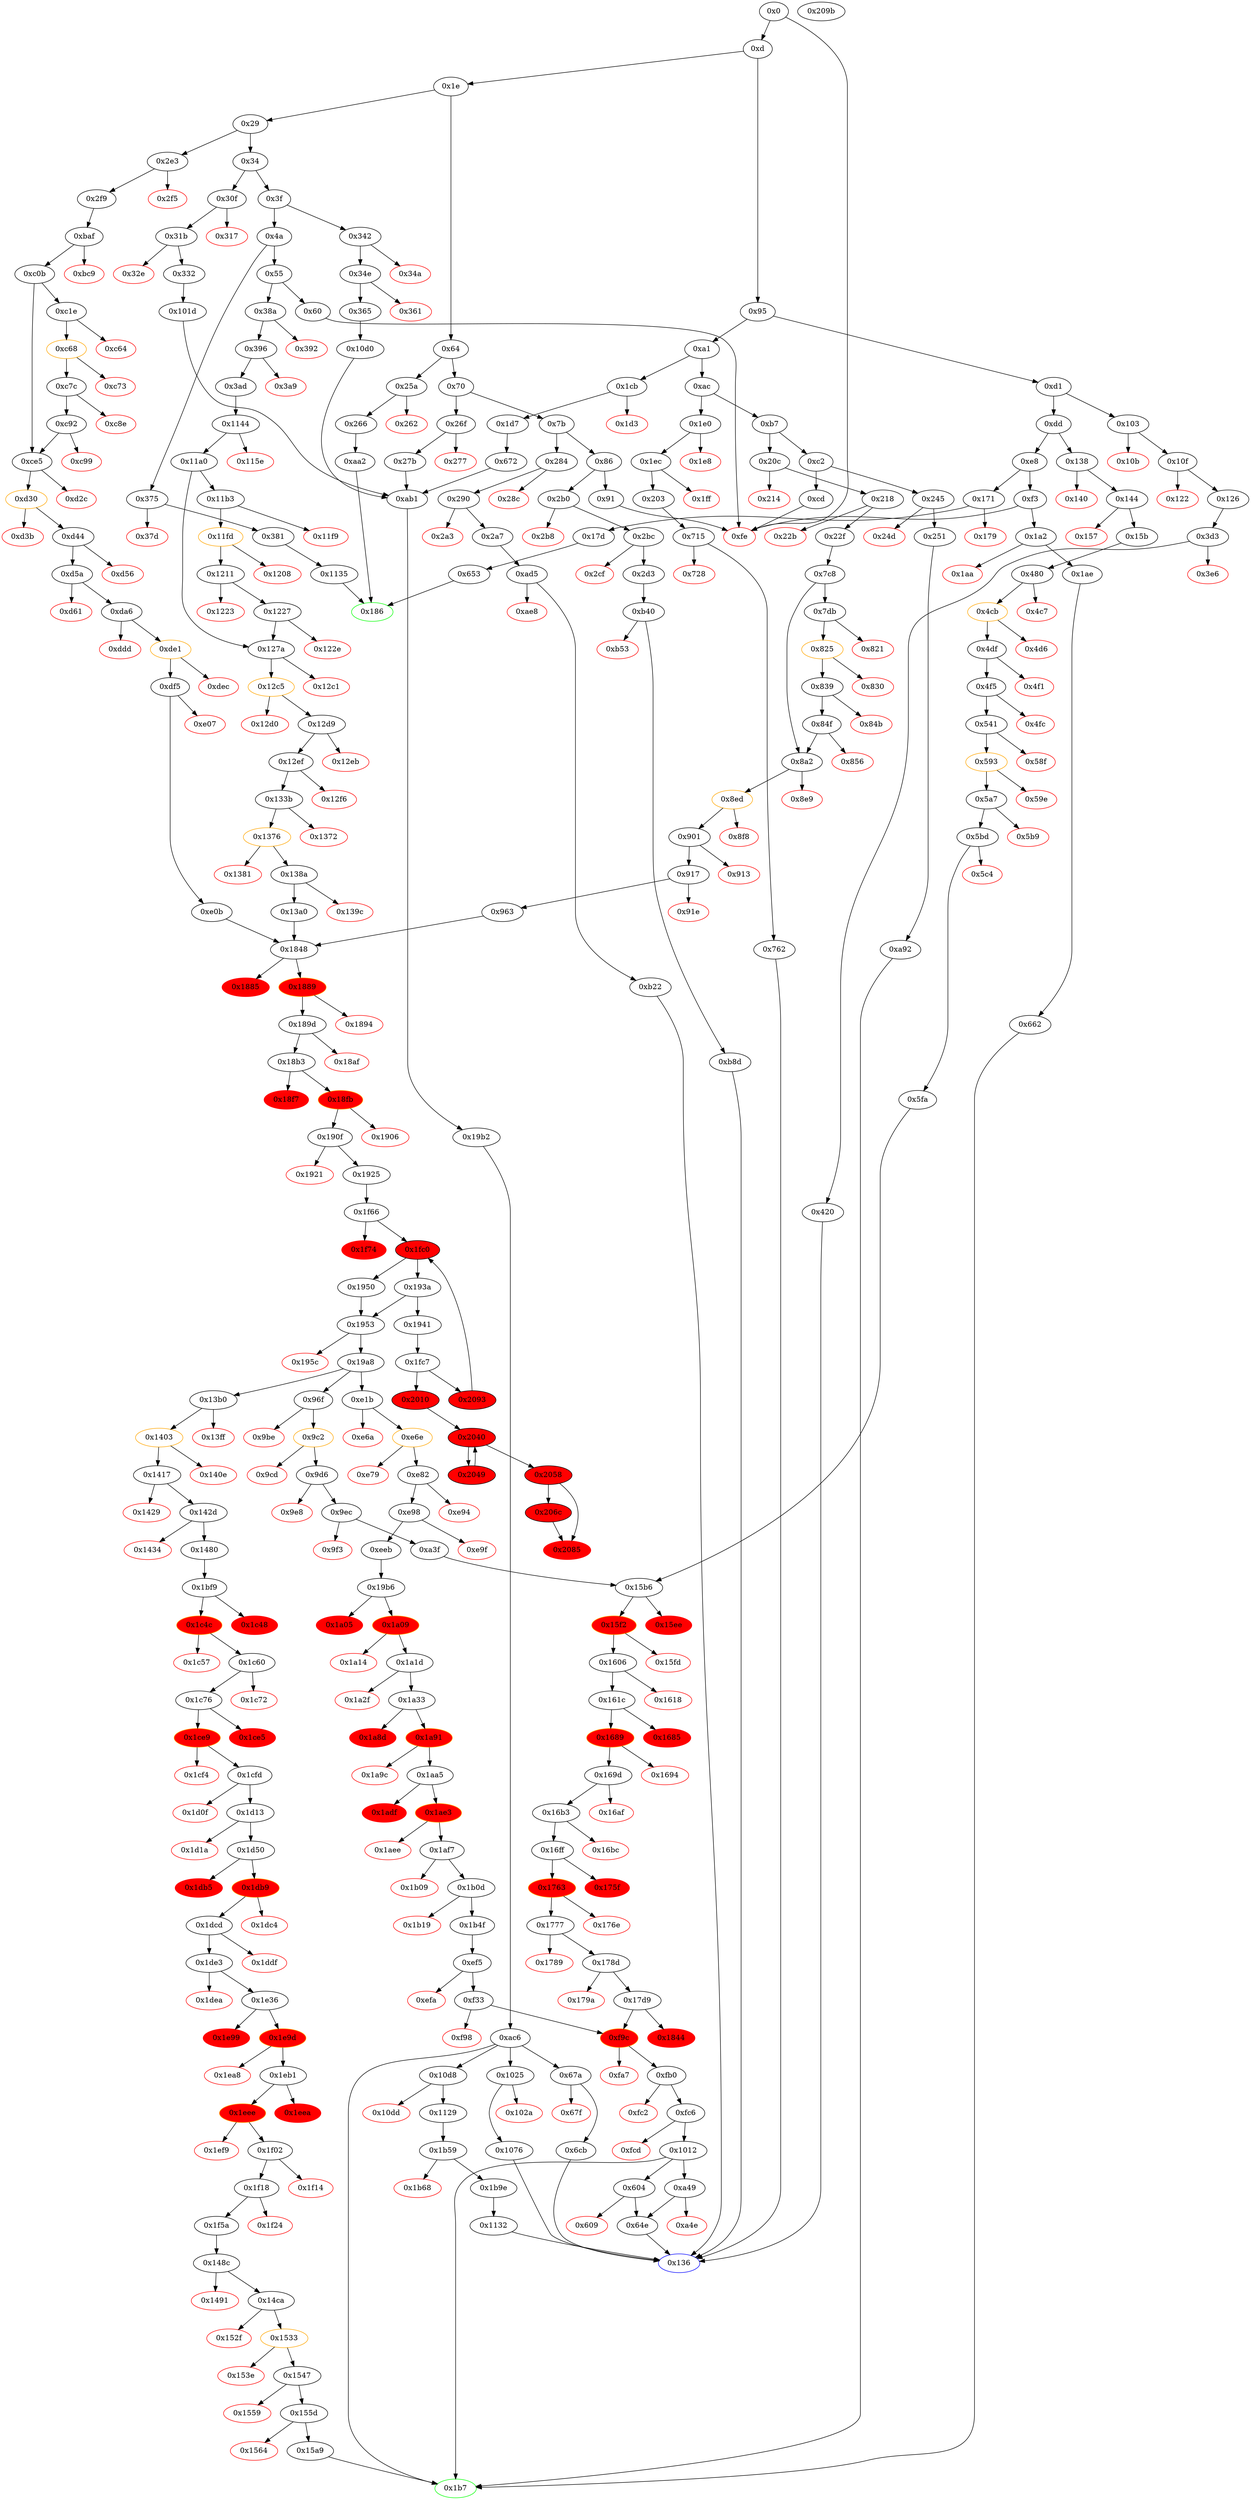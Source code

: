 strict digraph "" {
"0xab1" [fillcolor=white, id="0xab1", style=filled, tooltip="Block 0xab1\n[0xab1:0xac5]\n---\nPredecessors: [0x27b, 0x672, 0x101d, 0x10d0]\nSuccessors: [0x19b2]\n---\n0xab1 JUMPDEST\n0xab2 PUSH1 0x0\n0xab4 DUP1\n0xab5 SLOAD\n0xab6 PUSH1 0x1\n0xab8 PUSH1 0x1\n0xaba PUSH1 0xa0\n0xabc SHL\n0xabd SUB\n0xabe AND\n0xabf PUSH2 0xac6\n0xac2 PUSH2 0x19b2\n0xac5 JUMP\n---\n0xab1: JUMPDEST \n0xab2: V940 = 0x0\n0xab5: V941 = S[0x0]\n0xab6: V942 = 0x1\n0xab8: V943 = 0x1\n0xaba: V944 = 0xa0\n0xabc: V945 = SHL 0xa0 0x1\n0xabd: V946 = SUB 0x10000000000000000000000000000000000000000 0x1\n0xabe: V947 = AND 0xffffffffffffffffffffffffffffffffffffffff V941\n0xabf: V948 = 0xac6\n0xac2: V949 = 0x19b2\n0xac5: JUMP 0x19b2\n---\nEntry stack: [V9, S2, S1, {0x1b7, 0x67a, 0x1025, 0x10d8}]\nStack pops: 0\nStack additions: [0x0, V947, 0xac6]\nExit stack: [V9, S2, S1, {0x1b7, 0x67a, 0x1025, 0x10d8}, 0x0, V947, 0xac6]\n\nDef sites:\nV9: {0xd.0x12}\nS2: {0x31b.0x31d, 0xd.0x12, 0x34e.0x350}\nS1: {0x365.0x370, 0x332.0x33d, 0xd.0x12, 0x1d7.0x1d9}\n{0x1b7, 0x67a, 0x1025, 0x10d8}: {0x10d0.0x10d1, 0x27b.0x27d, 0x672.0x673, 0x101d.0x101e}\n"];
"0x22b" [color=red, fillcolor=white, id="0x22b", style=filled, tooltip="Block 0x22b\n[0x22b:0x22e]\n---\nPredecessors: [0x218]\nSuccessors: []\n---\n0x22b PUSH1 0x0\n0x22d DUP1\n0x22e REVERT\n---\n0x22b: V186 = 0x0\n0x22e: REVERT 0x0 0x0\n---\nEntry stack: [V9, 0x136, 0x4, V181]\nStack pops: 0\nStack additions: []\nExit stack: [V9, 0x136, 0x4, V181]\n\nDef sites:\nV9: {0xd.0x12}\n0x136: {0x218.0x21a}\n0x4: {0x218.0x21d}\nV181: {0x218.0x221}\n"];
"0x161c" [fillcolor=white, id="0x161c", style=filled, tooltip="Block 0x161c\n[0x161c:0x1684]\n---\nPredecessors: [0x1606]\nSuccessors: [0x1685, 0x1689]\n---\n0x161c JUMPDEST\n0x161d POP\n0x161e MLOAD\n0x161f PUSH1 0x40\n0x1621 DUP1\n0x1622 MLOAD\n0x1623 PUSH4 0x927da105\n0x1628 PUSH1 0xe0\n0x162a SHL\n0x162b DUP2\n0x162c MSTORE\n0x162d PUSH1 0x1\n0x162f PUSH1 0x1\n0x1631 PUSH1 0xa0\n0x1633 SHL\n0x1634 SUB\n0x1635 DUP4\n0x1636 AND\n0x1637 PUSH1 0x4\n0x1639 DUP3\n0x163a ADD\n0x163b MSTORE\n0x163c CALLER\n0x163d PUSH1 0x24\n0x163f DUP3\n0x1640 ADD\n0x1641 MSTORE\n0x1642 ADDRESS\n0x1643 PUSH1 0x44\n0x1645 DUP3\n0x1646 ADD\n0x1647 MSTORE\n0x1648 SWAP1\n0x1649 MLOAD\n0x164a SWAP2\n0x164b SWAP3\n0x164c POP\n0x164d DUP5\n0x164e SWAP2\n0x164f PUSH20 0x32d522d601aae4a3ef9ea32e9bb3beff419d01e0\n0x1664 SWAP2\n0x1665 PUSH4 0x927da105\n0x166a SWAP2\n0x166b PUSH1 0x64\n0x166d DUP1\n0x166e DUP4\n0x166f ADD\n0x1670 SWAP3\n0x1671 PUSH1 0x20\n0x1673 SWAP3\n0x1674 SWAP2\n0x1675 SWAP1\n0x1676 DUP3\n0x1677 SWAP1\n0x1678 SUB\n0x1679 ADD\n0x167a DUP2\n0x167b DUP7\n0x167c DUP1\n0x167d EXTCODESIZE\n0x167e ISZERO\n0x167f DUP1\n0x1680 ISZERO\n0x1681 PUSH2 0x1689\n0x1684 JUMPI\n---\n0x161c: JUMPDEST \n0x161e: V1933 = M[V1926]\n0x161f: V1934 = 0x40\n0x1622: V1935 = M[0x40]\n0x1623: V1936 = 0x927da105\n0x1628: V1937 = 0xe0\n0x162a: V1938 = SHL 0xe0 0x927da105\n0x162c: M[V1935] = 0x927da10500000000000000000000000000000000000000000000000000000000\n0x162d: V1939 = 0x1\n0x162f: V1940 = 0x1\n0x1631: V1941 = 0xa0\n0x1633: V1942 = SHL 0xa0 0x1\n0x1634: V1943 = SUB 0x10000000000000000000000000000000000000000 0x1\n0x1636: V1944 = AND V1933 0xffffffffffffffffffffffffffffffffffffffff\n0x1637: V1945 = 0x4\n0x163a: V1946 = ADD V1935 0x4\n0x163b: M[V1946] = V1944\n0x163c: V1947 = CALLER\n0x163d: V1948 = 0x24\n0x1640: V1949 = ADD V1935 0x24\n0x1641: M[V1949] = V1947\n0x1642: V1950 = ADDRESS\n0x1643: V1951 = 0x44\n0x1646: V1952 = ADD V1935 0x44\n0x1647: M[V1952] = V1950\n0x1649: V1953 = M[0x40]\n0x164f: V1954 = 0x32d522d601aae4a3ef9ea32e9bb3beff419d01e0\n0x1665: V1955 = 0x927da105\n0x166b: V1956 = 0x64\n0x166f: V1957 = ADD V1935 0x64\n0x1671: V1958 = 0x20\n0x1678: V1959 = SUB V1935 V1953\n0x1679: V1960 = ADD V1959 0x64\n0x167d: V1961 = EXTCODESIZE 0x32d522d601aae4a3ef9ea32e9bb3beff419d01e0\n0x167e: V1962 = ISZERO V1961\n0x1680: V1963 = ISZERO V1962\n0x1681: V1964 = 0x1689\n0x1684: JUMPI 0x1689 V1963\n---\nEntry stack: [V9, 0x1b7, S13, S12, S11, S10, S9, S8, S7, {0x604, 0xa49}, S5, S4, 0x0, 0x0, V1926, V1927]\nStack pops: 5\nStack additions: [S4, S3, V1933, S4, 0x32d522d601aae4a3ef9ea32e9bb3beff419d01e0, 0x927da105, V1957, 0x20, V1953, V1960, V1953, 0x32d522d601aae4a3ef9ea32e9bb3beff419d01e0, V1962]\nExit stack: [V9, 0x1b7, S13, S12, S11, S10, S9, S8, S7, {0x604, 0xa49}, S5, S4, 0x0, V1933, S4, 0x32d522d601aae4a3ef9ea32e9bb3beff419d01e0, 0x927da105, V1957, 0x20, V1953, V1960, V1953, 0x32d522d601aae4a3ef9ea32e9bb3beff419d01e0, V1962]\n\nDef sites:\nV9: {0xd.0x12}\n0x1b7: {0x396.0x398}\nS13: {0x3ad.0x3ba, 0xd.0x12}\nS12: {0x2e3.0x2e4, 0x3ad.0x3c3}\nS11: {0x2f9.0x305, 0xd.0x12, 0x3ad.0x3c9}\nS10: {0x2f9.0x30a, 0x218.0x21a, 0x3ad.0x3ce, 0x144.0x146}\nS9: {0x15b.0x167, 0x22f.0x23b, 0x1144.0x1148, 0xbaf.0xbb3}\nS8: {0x13a0.0x13a2, 0x15b.0x16c, 0xe0b.0xe0d, 0x22f.0x240}\nS7: {0x2f9.0x30a, 0x15b.0x167, 0x3ad.0x3ce, 0x2093.0x2098, 0x22f.0x240}\n{0x604, 0xa49}: {0x5fa.0x5fb, 0xa3f.0xa40}\nS5: {0x15b.0x167, 0x22f.0x23b, 0x1144.0x1148, 0xbaf.0xbb3}\nS4: {0x2f9.0x30a, 0x15b.0x16c, 0x3ad.0x3ce, 0x2093.0x2098, 0x22f.0x240}\n0x0: {0x15b6_0x5fa.0x15b7, 0x15b6_0xa3f.0x15b7}\n0x0: {0x15b6_0x5fa.0x15b7, 0x15b6_0xa3f.0x15b7}\nV1926: {0x1606.0x160d}\nV1927: {0x1606.0x160e}\n"];
"0xaa2" [fillcolor=white, id="0xaa2", style=filled, tooltip="Block 0xaa2\n[0xaa2:0xab0]\n---\nPredecessors: [0x266]\nSuccessors: [0x186]\n---\n0xaa2 JUMPDEST\n0xaa3 PUSH1 0x0\n0xaa5 SLOAD\n0xaa6 PUSH1 0x1\n0xaa8 PUSH1 0x1\n0xaaa PUSH1 0xa0\n0xaac SHL\n0xaad SUB\n0xaae AND\n0xaaf SWAP1\n0xab0 JUMP\n---\n0xaa2: JUMPDEST \n0xaa3: V932 = 0x0\n0xaa5: V933 = S[0x0]\n0xaa6: V934 = 0x1\n0xaa8: V935 = 0x1\n0xaaa: V936 = 0xa0\n0xaac: V937 = SHL 0xa0 0x1\n0xaad: V938 = SUB 0x10000000000000000000000000000000000000000 0x1\n0xaae: V939 = AND 0xffffffffffffffffffffffffffffffffffffffff V933\n0xab0: JUMP 0x186\n---\nEntry stack: [V9, 0x186]\nStack pops: 1\nStack additions: [V939]\nExit stack: [V9, V939]\n\nDef sites:\nV9: {0xd.0x12}\n0x186: {0x266.0x268}\n"];
"0x3ad" [fillcolor=white, id="0x3ad", style=filled, tooltip="Block 0x3ad\n[0x3ad:0x3d2]\n---\nPredecessors: [0x396]\nSuccessors: [0x1144]\n---\n0x3ad JUMPDEST\n0x3ae POP\n0x3af PUSH1 0x1\n0x3b1 PUSH1 0x1\n0x3b3 PUSH1 0xa0\n0x3b5 SHL\n0x3b6 SUB\n0x3b7 DUP2\n0x3b8 CALLDATALOAD\n0x3b9 DUP2\n0x3ba AND\n0x3bb SWAP2\n0x3bc PUSH1 0x20\n0x3be DUP2\n0x3bf ADD\n0x3c0 CALLDATALOAD\n0x3c1 SWAP1\n0x3c2 SWAP2\n0x3c3 AND\n0x3c4 SWAP1\n0x3c5 PUSH1 0x40\n0x3c7 DUP2\n0x3c8 ADD\n0x3c9 CALLDATALOAD\n0x3ca SWAP1\n0x3cb PUSH1 0x60\n0x3cd ADD\n0x3ce CALLDATALOAD\n0x3cf PUSH2 0x1144\n0x3d2 JUMP\n---\n0x3ad: JUMPDEST \n0x3af: V335 = 0x1\n0x3b1: V336 = 0x1\n0x3b3: V337 = 0xa0\n0x3b5: V338 = SHL 0xa0 0x1\n0x3b6: V339 = SUB 0x10000000000000000000000000000000000000000 0x1\n0x3b8: V340 = CALLDATALOAD 0x4\n0x3ba: V341 = AND 0xffffffffffffffffffffffffffffffffffffffff V340\n0x3bc: V342 = 0x20\n0x3bf: V343 = ADD 0x4 0x20\n0x3c0: V344 = CALLDATALOAD 0x24\n0x3c3: V345 = AND 0xffffffffffffffffffffffffffffffffffffffff V344\n0x3c5: V346 = 0x40\n0x3c8: V347 = ADD 0x4 0x40\n0x3c9: V348 = CALLDATALOAD 0x44\n0x3cb: V349 = 0x60\n0x3cd: V350 = ADD 0x60 0x4\n0x3ce: V351 = CALLDATALOAD 0x64\n0x3cf: V352 = 0x1144\n0x3d2: JUMP 0x1144\n---\nEntry stack: [V9, 0x1b7, 0x4, V329]\nStack pops: 2\nStack additions: [V341, V345, V348, V351]\nExit stack: [V9, 0x1b7, V341, V345, V348, V351]\n\nDef sites:\nV9: {0xd.0x12}\n0x1b7: {0x396.0x398}\n0x4: {0x396.0x39b}\nV329: {0x396.0x39f}\n"];
"0x913" [color=red, fillcolor=white, id="0x913", style=filled, tooltip="Block 0x913\n[0x913:0x916]\n---\nPredecessors: [0x901]\nSuccessors: []\n---\n0x913 PUSH1 0x0\n0x915 DUP1\n0x916 REVERT\n---\n0x913: V809 = 0x0\n0x916: REVERT 0x0 0x0\n---\nEntry stack: [V9, 0x136, V193, V196, V803, V804]\nStack pops: 0\nStack additions: []\nExit stack: [V9, 0x136, V193, V196, V803, V804]\n\nDef sites:\nV9: {0xd.0x12}\n0x136: {0x218.0x21a}\nV193: {0x22f.0x23b}\nV196: {0x22f.0x240}\nV803: {0x901.0x908}\nV804: {0x901.0x909}\n"];
"0x9e8" [color=red, fillcolor=white, id="0x9e8", style=filled, tooltip="Block 0x9e8\n[0x9e8:0x9eb]\n---\nPredecessors: [0x9d6]\nSuccessors: []\n---\n0x9e8 PUSH1 0x0\n0x9ea DUP1\n0x9eb REVERT\n---\n0x9e8: V880 = 0x0\n0x9eb: REVERT 0x0 0x0\n---\nEntry stack: [V9, 0x1b7, S8, S7, S6, S5, S4, S3, S2, V874, V875]\nStack pops: 0\nStack additions: []\nExit stack: [V9, 0x1b7, S8, S7, S6, S5, S4, S3, S2, V874, V875]\n\nDef sites:\nV9: {0xd.0x12}\n0x1b7: {0x396.0x398}\nS8: {0x3ad.0x3ba, 0xd.0x12}\nS7: {0x2e3.0x2e4, 0x3ad.0x3c3}\nS6: {0x2f9.0x305, 0xd.0x12, 0x3ad.0x3c9}\nS5: {0x2f9.0x30a, 0x218.0x21a, 0x3ad.0x3ce}\nS4: {0xbaf.0xbb3, 0x1144.0x1148, 0x22f.0x23b}\nS3: {0x13a0.0x13a2, 0xe0b.0xe0d, 0x22f.0x240}\nS2: {0x2f9.0x30a, 0x2093.0x2098, 0x3ad.0x3ce, 0x22f.0x240}\nV874: {0x9d6.0x9dd}\nV875: {0x9d6.0x9de}\n"];
"0x342" [fillcolor=white, id="0x342", style=filled, tooltip="Block 0x342\n[0x342:0x349]\n---\nPredecessors: [0x3f]\nSuccessors: [0x34a, 0x34e]\n---\n0x342 JUMPDEST\n0x343 CALLVALUE\n0x344 DUP1\n0x345 ISZERO\n0x346 PUSH2 0x34e\n0x349 JUMPI\n---\n0x342: JUMPDEST \n0x343: V295 = CALLVALUE\n0x345: V296 = ISZERO V295\n0x346: V297 = 0x34e\n0x349: JUMPI 0x34e V296\n---\nEntry stack: [V9]\nStack pops: 0\nStack additions: [V295]\nExit stack: [V9, V295]\n\nDef sites:\nV9: {0xd.0x12}\n"];
"0x218" [fillcolor=white, id="0x218", style=filled, tooltip="Block 0x218\n[0x218:0x22a]\n---\nPredecessors: [0x20c]\nSuccessors: [0x22b, 0x22f]\n---\n0x218 JUMPDEST\n0x219 POP\n0x21a PUSH2 0x136\n0x21d PUSH1 0x4\n0x21f DUP1\n0x220 CALLDATASIZE\n0x221 SUB\n0x222 PUSH1 0x40\n0x224 DUP2\n0x225 LT\n0x226 ISZERO\n0x227 PUSH2 0x22f\n0x22a JUMPI\n---\n0x218: JUMPDEST \n0x21a: V178 = 0x136\n0x21d: V179 = 0x4\n0x220: V180 = CALLDATASIZE\n0x221: V181 = SUB V180 0x4\n0x222: V182 = 0x40\n0x225: V183 = LT V181 0x40\n0x226: V184 = ISZERO V183\n0x227: V185 = 0x22f\n0x22a: JUMPI 0x22f V184\n---\nEntry stack: [V9, V174]\nStack pops: 1\nStack additions: [0x136, 0x4, V181]\nExit stack: [V9, 0x136, 0x4, V181]\n\nDef sites:\nV9: {0xd.0x12}\nV174: {0x20c.0x20d}\n"];
"0x127a" [fillcolor=white, id="0x127a", style=filled, tooltip="Block 0x127a\n[0x127a:0x12c0]\n---\nPredecessors: [0x11a0, 0x1227]\nSuccessors: [0x12c1, 0x12c5]\n---\n0x127a JUMPDEST\n0x127b PUSH1 0x1\n0x127d SLOAD\n0x127e PUSH1 0x40\n0x1280 DUP1\n0x1281 MLOAD\n0x1282 PUSH4 0xe2f43271\n0x1287 PUSH1 0xe0\n0x1289 SHL\n0x128a DUP2\n0x128b MSTORE\n0x128c CALLER\n0x128d PUSH1 0x4\n0x128f DUP3\n0x1290 ADD\n0x1291 MSTORE\n0x1292 SWAP1\n0x1293 MLOAD\n0x1294 PUSH1 0x1\n0x1296 PUSH1 0x1\n0x1298 PUSH1 0xa0\n0x129a SHL\n0x129b SUB\n0x129c SWAP1\n0x129d SWAP3\n0x129e AND\n0x129f SWAP2\n0x12a0 PUSH4 0xe2f43271\n0x12a5 SWAP2\n0x12a6 PUSH1 0x24\n0x12a8 DUP1\n0x12a9 DUP3\n0x12aa ADD\n0x12ab SWAP3\n0x12ac PUSH1 0x20\n0x12ae SWAP3\n0x12af SWAP1\n0x12b0 SWAP2\n0x12b1 SWAP1\n0x12b2 DUP3\n0x12b3 SWAP1\n0x12b4 SUB\n0x12b5 ADD\n0x12b6 DUP2\n0x12b7 DUP7\n0x12b8 DUP1\n0x12b9 EXTCODESIZE\n0x12ba ISZERO\n0x12bb DUP1\n0x12bc ISZERO\n0x12bd PUSH2 0x12c5\n0x12c0 JUMPI\n---\n0x127a: JUMPDEST \n0x127b: V1618 = 0x1\n0x127d: V1619 = S[0x1]\n0x127e: V1620 = 0x40\n0x1281: V1621 = M[0x40]\n0x1282: V1622 = 0xe2f43271\n0x1287: V1623 = 0xe0\n0x1289: V1624 = SHL 0xe0 0xe2f43271\n0x128b: M[V1621] = 0xe2f4327100000000000000000000000000000000000000000000000000000000\n0x128c: V1625 = CALLER\n0x128d: V1626 = 0x4\n0x1290: V1627 = ADD V1621 0x4\n0x1291: M[V1627] = V1625\n0x1293: V1628 = M[0x40]\n0x1294: V1629 = 0x1\n0x1296: V1630 = 0x1\n0x1298: V1631 = 0xa0\n0x129a: V1632 = SHL 0xa0 0x1\n0x129b: V1633 = SUB 0x10000000000000000000000000000000000000000 0x1\n0x129e: V1634 = AND V1619 0xffffffffffffffffffffffffffffffffffffffff\n0x12a0: V1635 = 0xe2f43271\n0x12a6: V1636 = 0x24\n0x12aa: V1637 = ADD V1621 0x24\n0x12ac: V1638 = 0x20\n0x12b4: V1639 = SUB V1621 V1628\n0x12b5: V1640 = ADD V1639 0x24\n0x12b9: V1641 = EXTCODESIZE V1634\n0x12ba: V1642 = ISZERO V1641\n0x12bc: V1643 = ISZERO V1642\n0x12bd: V1644 = 0x12c5\n0x12c0: JUMPI 0x12c5 V1643\n---\nEntry stack: [V9, 0x1b7, V341, V345, V348, V351, 0x0]\nStack pops: 0\nStack additions: [V1634, 0xe2f43271, V1637, 0x20, V1628, V1640, V1628, V1634, V1642]\nExit stack: [V9, 0x1b7, V341, V345, V348, V351, 0x0, V1634, 0xe2f43271, V1637, 0x20, V1628, V1640, V1628, V1634, V1642]\n\nDef sites:\nV9: {0xd.0x12}\n0x1b7: {0x396.0x398}\nV341: {0x3ad.0x3ba}\nV345: {0x3ad.0x3c3}\nV348: {0x3ad.0x3c9}\nV351: {0x3ad.0x3ce}\n0x0: {0x1144.0x1148}\n"];
"0xde1" [color=orange, fillcolor=white, id="0xde1", style=filled, tooltip="Block 0xde1\n[0xde1:0xdeb]\n---\nPredecessors: [0xda6]\nSuccessors: [0xdec, 0xdf5]\n---\n0xde1 JUMPDEST\n0xde2 POP\n0xde3 GAS\n0xde4 STATICCALL\n0xde5 ISZERO\n0xde6 DUP1\n0xde7 ISZERO\n0xde8 PUSH2 0xdf5\n0xdeb JUMPI\n---\n0xde1: JUMPDEST \n0xde3: V1254 = GAS\n0xde4: V1255 = STATICCALL V1254 V1235 V1247 V1248 V1247 0x20\n0xde5: V1256 = ISZERO V1255\n0xde7: V1257 = ISZERO V1256\n0xde8: V1258 = 0xdf5\n0xdeb: JUMPI 0xdf5 V1257\n---\nEntry stack: [V9, 0x1b7, V269, V272, 0x0, 0x0, V1235, 0x10fe9ae8, V1244, 0x20, V1247, V1248, V1247, V1235, V1250]\nStack pops: 6\nStack additions: [V1256]\nExit stack: [V9, 0x1b7, V269, V272, 0x0, 0x0, V1235, 0x10fe9ae8, V1244, V1256]\n\nDef sites:\nV9: {0xd.0x12}\n0x1b7: {0x2e3.0x2e4}\nV269: {0x2f9.0x305}\nV272: {0x2f9.0x30a}\n0x0: {0xbaf.0xbb3}\n0x0: {0xda6.0xda7}\nV1235: {0xda6.0xdb2}\n0x10fe9ae8: {0xda6.0xdb3}\nV1244: {0xda6.0xdc9}\n0x20: {0xda6.0xdca}\nV1247: {0xda6.0xdce}\nV1248: {0xda6.0xdd1}\nV1247: {0xda6.0xdce}\nV1235: {0xda6.0xdb2}\nV1250: {0xda6.0xdd6}\n"];
"0x1763" [color=orange, fillcolor=red, id="0x1763", style=filled, tooltip="Block 0x1763\n[0x1763:0x176d]\n---\nPredecessors: [0x16ff]\nSuccessors: [0x176e, 0x1777]\n---\n0x1763 JUMPDEST\n0x1764 POP\n0x1765 GAS\n0x1766 DELEGATECALL\n0x1767 ISZERO\n0x1768 DUP1\n0x1769 ISZERO\n0x176a PUSH2 0x1777\n0x176d JUMPI\n---\n0x1763: JUMPDEST \n0x1765: V2037 = GAS\n0x1766: V2038 = DELEGATECALL V2037 0x32d522d601aae4a3ef9ea32e9bb3beff419d01e0 V2023 V2031 V2023 0x20\n0x1767: V2039 = ISZERO V2038\n0x1769: V2040 = ISZERO V2039\n0x176a: V2041 = 0x1777\n0x176d: JUMPI 0x1777 V2040\n---\nEntry stack: [V9, 0x1b7, S21, S20, S19, S18, S17, S16, S15, {0x604, 0xa49}, S13, S12, 0x0, S10, 0x0, 0x32d522d601aae4a3ef9ea32e9bb3beff419d01e0, 0xf7888aec, V2028, 0x20, V2023, V2031, V2023, 0x32d522d601aae4a3ef9ea32e9bb3beff419d01e0, V2033]\nStack pops: 6\nStack additions: [V2039]\nExit stack: [V9, 0x1b7, S21, S20, S19, S18, S17, S16, S15, {0x604, 0xa49}, S13, S12, 0x0, S10, 0x0, 0x32d522d601aae4a3ef9ea32e9bb3beff419d01e0, 0xf7888aec, V2028, V2039]\n\nDef sites:\nV9: {0xd.0x12}\n0x1b7: {0x396.0x398}\nS21: {0x3ad.0x3ba, 0xd.0x12}\nS20: {0x2e3.0x2e4, 0x3ad.0x3c3}\nS19: {0x2f9.0x305, 0xd.0x12, 0x3ad.0x3c9}\nS18: {0x2f9.0x30a, 0x218.0x21a, 0x3ad.0x3ce, 0x144.0x146}\nS17: {0x15b.0x167, 0x22f.0x23b, 0x1144.0x1148, 0xbaf.0xbb3}\nS16: {0x13a0.0x13a2, 0x15b.0x16c, 0xe0b.0xe0d, 0x22f.0x240}\nS15: {0x2f9.0x30a, 0x15b.0x167, 0x3ad.0x3ce, 0x2093.0x2098, 0x22f.0x240}\n{0x604, 0xa49}: {0x5fa.0x5fb, 0xa3f.0xa40}\nS13: {0x15b.0x167, 0x22f.0x23b, 0x1144.0x1148, 0xbaf.0xbb3}\nS12: {0x2f9.0x30a, 0x15b.0x16c, 0x3ad.0x3ce, 0x2093.0x2098, 0x22f.0x240}\n0x0: {0x15b6_0x5fa.0x15b7, 0x15b6_0xa3f.0x15b7}\nS10: {0x161c_0xa3f.0x161e, 0x161c_0x5fa.0x161e}\n0x0: {0x16ff.0x1725}\n0x32d522d601aae4a3ef9ea32e9bb3beff419d01e0: {0x16ff.0x1728}\n0xf7888aec: {0x16ff.0x173e}\nV2028: {0x16ff.0x1748}\n0x20: {0x16ff.0x174a}\nV2023: {0x16ff.0x1724}\nV2031: {0x16ff.0x1753}\nV2023: {0x16ff.0x1724}\n0x32d522d601aae4a3ef9ea32e9bb3beff419d01e0: {0x16ff.0x1728}\nV2033: {0x16ff.0x1758}\n"];
"0xdd" [fillcolor=white, id="0xdd", style=filled, tooltip="Block 0xdd\n[0xdd:0xe7]\n---\nPredecessors: [0xd1]\nSuccessors: [0xe8, 0x138]\n---\n0xdd DUP1\n0xde PUSH4 0x22867d78\n0xe3 EQ\n0xe4 PUSH2 0x138\n0xe7 JUMPI\n---\n0xde: V64 = 0x22867d78\n0xe3: V65 = EQ 0x22867d78 V9\n0xe4: V66 = 0x138\n0xe7: JUMPI 0x138 V65\n---\nEntry stack: [V9]\nStack pops: 1\nStack additions: [S0]\nExit stack: [V9]\n\nDef sites:\nV9: {0xd.0x12}\n"];
"0x1e8" [color=red, fillcolor=white, id="0x1e8", style=filled, tooltip="Block 0x1e8\n[0x1e8:0x1eb]\n---\nPredecessors: [0x1e0]\nSuccessors: []\n---\n0x1e8 PUSH1 0x0\n0x1ea DUP1\n0x1eb REVERT\n---\n0x1e8: V160 = 0x0\n0x1eb: REVERT 0x0 0x0\n---\nEntry stack: [V9, V157]\nStack pops: 0\nStack additions: []\nExit stack: [V9, V157]\n\nDef sites:\nV9: {0xd.0x12}\nV157: {0x1e0.0x1e1}\n"];
"0x5a7" [fillcolor=white, id="0x5a7", style=filled, tooltip="Block 0x5a7\n[0x5a7:0x5b8]\n---\nPredecessors: [0x593]\nSuccessors: [0x5b9, 0x5bd]\n---\n0x5a7 JUMPDEST\n0x5a8 POP\n0x5a9 POP\n0x5aa POP\n0x5ab POP\n0x5ac PUSH1 0x40\n0x5ae MLOAD\n0x5af RETURNDATASIZE\n0x5b0 PUSH1 0x20\n0x5b2 DUP2\n0x5b3 LT\n0x5b4 ISZERO\n0x5b5 PUSH2 0x5bd\n0x5b8 JUMPI\n---\n0x5a7: JUMPDEST \n0x5ac: V518 = 0x40\n0x5ae: V519 = M[0x40]\n0x5af: V520 = RETURNDATASIZE\n0x5b0: V521 = 0x20\n0x5b3: V522 = LT V520 0x20\n0x5b4: V523 = ISZERO V522\n0x5b5: V524 = 0x5bd\n0x5b8: JUMPI 0x5bd V523\n---\nEntry stack: [V9, 0x136, V114, V117, V114, V496, 0x68fe58bf, V499, V511]\nStack pops: 4\nStack additions: [V519, V520]\nExit stack: [V9, 0x136, V114, V117, V114, V519, V520]\n\nDef sites:\nV9: {0xd.0x12}\n0x136: {0x144.0x146}\nV114: {0x15b.0x167}\nV117: {0x15b.0x16c}\nV114: {0x15b.0x167}\nV496: {0x541.0x56a}\n0x68fe58bf: {0x541.0x56c}\nV499: {0x541.0x576}\nV511: {0x593.0x597}\n"];
"0x84f" [fillcolor=white, id="0x84f", style=filled, tooltip="Block 0x84f\n[0x84f:0x855]\n---\nPredecessors: [0x839]\nSuccessors: [0x856, 0x8a2]\n---\n0x84f JUMPDEST\n0x850 POP\n0x851 MLOAD\n0x852 PUSH2 0x8a2\n0x855 JUMPI\n---\n0x84f: JUMPDEST \n0x851: V745 = M[V738]\n0x852: V746 = 0x8a2\n0x855: JUMPI 0x8a2 V745\n---\nEntry stack: [V9, 0x136, V193, V196, V738, V739]\nStack pops: 2\nStack additions: []\nExit stack: [V9, 0x136, V193, V196]\n\nDef sites:\nV9: {0xd.0x12}\n0x136: {0x218.0x21a}\nV193: {0x22f.0x23b}\nV196: {0x22f.0x240}\nV738: {0x839.0x840}\nV739: {0x839.0x841}\n"];
"0x1f24" [color=red, fillcolor=white, id="0x1f24", style=filled, tooltip="Block 0x1f24\n[0x1f24:0x1f59]\n---\nPredecessors: [0x1f18]\nSuccessors: []\n---\n0x1f24 PUSH1 0x40\n0x1f26 MLOAD\n0x1f27 PUSH3 0x461bcd\n0x1f2b PUSH1 0xe5\n0x1f2d SHL\n0x1f2e DUP2\n0x1f2f MSTORE\n0x1f30 PUSH1 0x4\n0x1f32 ADD\n0x1f33 DUP1\n0x1f34 DUP1\n0x1f35 PUSH1 0x20\n0x1f37 ADD\n0x1f38 DUP3\n0x1f39 DUP2\n0x1f3a SUB\n0x1f3b DUP3\n0x1f3c MSTORE\n0x1f3d PUSH1 0x21\n0x1f3f DUP2\n0x1f40 MSTORE\n0x1f41 PUSH1 0x20\n0x1f43 ADD\n0x1f44 DUP1\n0x1f45 PUSH2 0x20e2\n0x1f48 PUSH1 0x21\n0x1f4a SWAP2\n0x1f4b CODECOPY\n0x1f4c PUSH1 0x40\n0x1f4e ADD\n0x1f4f SWAP2\n0x1f50 POP\n0x1f51 POP\n0x1f52 PUSH1 0x40\n0x1f54 MLOAD\n0x1f55 DUP1\n0x1f56 SWAP2\n0x1f57 SUB\n0x1f58 SWAP1\n0x1f59 REVERT\n---\n0x1f24: V2740 = 0x40\n0x1f26: V2741 = M[0x40]\n0x1f27: V2742 = 0x461bcd\n0x1f2b: V2743 = 0xe5\n0x1f2d: V2744 = SHL 0xe5 0x461bcd\n0x1f2f: M[V2741] = 0x8c379a000000000000000000000000000000000000000000000000000000000\n0x1f30: V2745 = 0x4\n0x1f32: V2746 = ADD 0x4 V2741\n0x1f35: V2747 = 0x20\n0x1f37: V2748 = ADD 0x20 V2746\n0x1f3a: V2749 = SUB V2748 V2746\n0x1f3c: M[V2746] = V2749\n0x1f3d: V2750 = 0x21\n0x1f40: M[V2748] = 0x21\n0x1f41: V2751 = 0x20\n0x1f43: V2752 = ADD 0x20 V2748\n0x1f45: V2753 = 0x20e2\n0x1f48: V2754 = 0x21\n0x1f4b: CODECOPY V2752 0x20e2 0x21\n0x1f4c: V2755 = 0x40\n0x1f4e: V2756 = ADD 0x40 V2752\n0x1f52: V2757 = 0x40\n0x1f54: V2758 = M[0x40]\n0x1f57: V2759 = SUB V2756 V2758\n0x1f59: REVERT V2758 V2759\n---\nEntry stack: [V9, 0x1b7, S13, S12, S11, S10, S9, S8, S7, 0x148c, S5, S4, S3, S2, 0x0, V2506]\nStack pops: 0\nStack additions: []\nExit stack: [V9, 0x1b7, S13, S12, S11, S10, S9, S8, S7, 0x148c, S5, S4, S3, S2, 0x0, V2506]\n\nDef sites:\nV9: {0xd.0x12}\n0x1b7: {0x396.0x398}\nS13: {0x3ad.0x3ba, 0xd.0x12}\nS12: {0x2e3.0x2e4, 0x3ad.0x3c3}\nS11: {0x2f9.0x305, 0xd.0x12, 0x3ad.0x3c9}\nS10: {0x2f9.0x30a, 0x218.0x21a, 0x3ad.0x3ce}\nS9: {0xbaf.0xbb3, 0x1144.0x1148, 0x22f.0x23b}\nS8: {0x13a0.0x13a2, 0xe0b.0xe0d, 0x22f.0x240}\nS7: {0x2f9.0x30a, 0x2093.0x2098, 0x3ad.0x3ce, 0x22f.0x240}\n0x148c: {0x1480.0x1481}\nS5: {0x2e3.0x2e4, 0x3ad.0x3c3}\nS4: {0x13a0.0x13a2, 0xe0b.0xe0d, 0x22f.0x240}\nS3: {0x2f9.0x305, 0xd.0x12, 0x3ad.0x3c9}\nS2: {0x2f9.0x30a, 0x2093.0x2098, 0x3ad.0x3ce, 0x22f.0x240}\n0x0: {0x1bf9.0x1bfa}\nV2506: {0x1c76.0x1c78}\n"];
"0x1135" [fillcolor=white, id="0x1135", style=filled, tooltip="Block 0x1135\n[0x1135:0x1143]\n---\nPredecessors: [0x381]\nSuccessors: [0x186]\n---\n0x1135 JUMPDEST\n0x1136 PUSH1 0x2\n0x1138 SLOAD\n0x1139 PUSH1 0x1\n0x113b PUSH1 0x1\n0x113d PUSH1 0xa0\n0x113f SHL\n0x1140 SUB\n0x1141 AND\n0x1142 DUP2\n0x1143 JUMP\n---\n0x1135: JUMPDEST \n0x1136: V1501 = 0x2\n0x1138: V1502 = S[0x2]\n0x1139: V1503 = 0x1\n0x113b: V1504 = 0x1\n0x113d: V1505 = 0xa0\n0x113f: V1506 = SHL 0xa0 0x1\n0x1140: V1507 = SUB 0x10000000000000000000000000000000000000000 0x1\n0x1141: V1508 = AND 0xffffffffffffffffffffffffffffffffffffffff V1502\n0x1143: JUMP 0x186\n---\nEntry stack: [V9, 0x186]\nStack pops: 1\nStack additions: [S0, V1508]\nExit stack: [V9, 0x186, V1508]\n\nDef sites:\nV9: {0xd.0x12}\n0x186: {0x381.0x383}\n"];
"0x963" [fillcolor=white, id="0x963", style=filled, tooltip="Block 0x963\n[0x963:0x96e]\n---\nPredecessors: [0x917]\nSuccessors: [0x1848]\n---\n0x963 JUMPDEST\n0x964 PUSH1 0x0\n0x966 PUSH2 0x96f\n0x969 DUP4\n0x96a DUP4\n0x96b PUSH2 0x1848\n0x96e JUMP\n---\n0x963: JUMPDEST \n0x964: V832 = 0x0\n0x966: V833 = 0x96f\n0x96b: V834 = 0x1848\n0x96e: JUMP 0x1848\n---\nEntry stack: [V9, 0x136, V193, V196]\nStack pops: 2\nStack additions: [S1, S0, 0x0, 0x96f, S1, S0]\nExit stack: [V9, 0x136, V193, V196, 0x0, 0x96f, V193, V196]\n\nDef sites:\nV9: {0xd.0x12}\n0x136: {0x218.0x21a}\nV193: {0x22f.0x23b}\nV196: {0x22f.0x240}\n"];
"0x3e6" [color=red, fillcolor=white, id="0x3e6", style=filled, tooltip="Block 0x3e6\n[0x3e6:0x41f]\n---\nPredecessors: [0x3d3]\nSuccessors: []\n---\n0x3e6 PUSH1 0x40\n0x3e8 DUP1\n0x3e9 MLOAD\n0x3ea PUSH3 0x461bcd\n0x3ee PUSH1 0xe5\n0x3f0 SHL\n0x3f1 DUP2\n0x3f2 MSTORE\n0x3f3 PUSH1 0x20\n0x3f5 PUSH1 0x4\n0x3f7 DUP3\n0x3f8 ADD\n0x3f9 MSTORE\n0x3fa PUSH1 0x1e\n0x3fc PUSH1 0x24\n0x3fe DUP3\n0x3ff ADD\n0x400 MSTORE\n0x401 PUSH1 0x0\n0x403 DUP1\n0x404 MLOAD\n0x405 PUSH1 0x20\n0x407 PUSH2 0x20c2\n0x40a DUP4\n0x40b CODECOPY\n0x40c DUP2\n0x40d MLOAD\n0x40e SWAP2\n0x40f MSTORE\n0x410 PUSH1 0x44\n0x412 DUP3\n0x413 ADD\n0x414 MSTORE\n0x415 SWAP1\n0x416 MLOAD\n0x417 SWAP1\n0x418 DUP2\n0x419 SWAP1\n0x41a SUB\n0x41b PUSH1 0x64\n0x41d ADD\n0x41e SWAP1\n0x41f REVERT\n---\n0x3e6: V364 = 0x40\n0x3e9: V365 = M[0x40]\n0x3ea: V366 = 0x461bcd\n0x3ee: V367 = 0xe5\n0x3f0: V368 = SHL 0xe5 0x461bcd\n0x3f2: M[V365] = 0x8c379a000000000000000000000000000000000000000000000000000000000\n0x3f3: V369 = 0x20\n0x3f5: V370 = 0x4\n0x3f8: V371 = ADD V365 0x4\n0x3f9: M[V371] = 0x20\n0x3fa: V372 = 0x1e\n0x3fc: V373 = 0x24\n0x3ff: V374 = ADD V365 0x24\n0x400: M[V374] = 0x1e\n0x401: V375 = 0x0\n0x404: V376 = M[0x0]\n0x405: V377 = 0x20\n0x407: V378 = 0x20c2\n0x40b: CODECOPY 0x0 0x20c2 0x20\n0x40d: V379 = M[0x0]\n0x40f: M[0x0] = V376\n0x410: V380 = 0x44\n0x413: V381 = ADD V365 0x44\n0x414: M[V381] = V379\n0x416: V382 = M[0x40]\n0x41a: V383 = SUB V365 V382\n0x41b: V384 = 0x64\n0x41d: V385 = ADD 0x64 V383\n0x41f: REVERT V382 V385\n---\nEntry stack: [V9, 0x136, V93]\nStack pops: 0\nStack additions: []\nExit stack: [V9, 0x136, V93]\n\nDef sites:\nV9: {0xd.0x12}\n0x136: {0x10f.0x111}\nV93: {0x126.0x131}\n"];
"0xbaf" [fillcolor=white, id="0xbaf", style=filled, tooltip="Block 0xbaf\n[0xbaf:0xbc8]\n---\nPredecessors: [0x2f9]\nSuccessors: [0xbc9, 0xc0b]\n---\n0xbaf JUMPDEST\n0xbb0 PUSH1 0x3\n0xbb2 SLOAD\n0xbb3 PUSH1 0x0\n0xbb5 SWAP1\n0xbb6 PUSH1 0x1\n0xbb8 PUSH1 0xa8\n0xbba SHL\n0xbbb SWAP1\n0xbbc DIV\n0xbbd PUSH1 0xff\n0xbbf AND\n0xbc0 ISZERO\n0xbc1 ISZERO\n0xbc2 PUSH1 0x1\n0xbc4 EQ\n0xbc5 PUSH2 0xc0b\n0xbc8 JUMPI\n---\n0xbaf: JUMPDEST \n0xbb0: V1053 = 0x3\n0xbb2: V1054 = S[0x3]\n0xbb3: V1055 = 0x0\n0xbb6: V1056 = 0x1\n0xbb8: V1057 = 0xa8\n0xbba: V1058 = SHL 0xa8 0x1\n0xbbc: V1059 = DIV V1054 0x1000000000000000000000000000000000000000000\n0xbbd: V1060 = 0xff\n0xbbf: V1061 = AND 0xff V1059\n0xbc0: V1062 = ISZERO V1061\n0xbc1: V1063 = ISZERO V1062\n0xbc2: V1064 = 0x1\n0xbc4: V1065 = EQ 0x1 V1063\n0xbc5: V1066 = 0xc0b\n0xbc8: JUMPI 0xc0b V1065\n---\nEntry stack: [V9, 0x1b7, V269, V272]\nStack pops: 0\nStack additions: [0x0]\nExit stack: [V9, 0x1b7, V269, V272, 0x0]\n\nDef sites:\nV9: {0xd.0x12}\n0x1b7: {0x2e3.0x2e4}\nV269: {0x2f9.0x305}\nV272: {0x2f9.0x30a}\n"];
"0x38a" [fillcolor=white, id="0x38a", style=filled, tooltip="Block 0x38a\n[0x38a:0x391]\n---\nPredecessors: [0x55]\nSuccessors: [0x392, 0x396]\n---\n0x38a JUMPDEST\n0x38b CALLVALUE\n0x38c DUP1\n0x38d ISZERO\n0x38e PUSH2 0x396\n0x391 JUMPI\n---\n0x38a: JUMPDEST \n0x38b: V322 = CALLVALUE\n0x38d: V323 = ISZERO V322\n0x38e: V324 = 0x396\n0x391: JUMPI 0x396 V323\n---\nEntry stack: [V9]\nStack pops: 0\nStack additions: [V322]\nExit stack: [V9, V322]\n\nDef sites:\nV9: {0xd.0x12}\n"];
"0x1777" [fillcolor=white, id="0x1777", style=filled, tooltip="Block 0x1777\n[0x1777:0x1788]\n---\nPredecessors: [0x1763]\nSuccessors: [0x1789, 0x178d]\n---\n0x1777 JUMPDEST\n0x1778 POP\n0x1779 POP\n0x177a POP\n0x177b POP\n0x177c PUSH1 0x40\n0x177e MLOAD\n0x177f RETURNDATASIZE\n0x1780 PUSH1 0x20\n0x1782 DUP2\n0x1783 LT\n0x1784 ISZERO\n0x1785 PUSH2 0x178d\n0x1788 JUMPI\n---\n0x1777: JUMPDEST \n0x177c: V2046 = 0x40\n0x177e: V2047 = M[0x40]\n0x177f: V2048 = RETURNDATASIZE\n0x1780: V2049 = 0x20\n0x1783: V2050 = LT V2048 0x20\n0x1784: V2051 = ISZERO V2050\n0x1785: V2052 = 0x178d\n0x1788: JUMPI 0x178d V2051\n---\nEntry stack: [V9, 0x1b7, S16, S15, S14, S13, S12, S11, S10, {0x604, 0xa49}, S8, S7, 0x0, S5, 0x0, 0x32d522d601aae4a3ef9ea32e9bb3beff419d01e0, 0xf7888aec, S1, V2039]\nStack pops: 4\nStack additions: [V2047, V2048]\nExit stack: [V9, 0x1b7, S16, S15, S14, S13, S12, S11, S10, {0x604, 0xa49}, S8, S7, 0x0, S5, 0x0, V2047, V2048]\n\nDef sites:\nV9: {0xd.0x12}\n0x1b7: {0x396.0x398}\nS16: {0x3ad.0x3ba, 0xd.0x12}\nS15: {0x2e3.0x2e4, 0x3ad.0x3c3}\nS14: {0x2f9.0x305, 0xd.0x12, 0x3ad.0x3c9}\nS13: {0x2f9.0x30a, 0x218.0x21a, 0x3ad.0x3ce, 0x144.0x146}\nS12: {0x15b.0x167, 0x22f.0x23b, 0x1144.0x1148, 0xbaf.0xbb3}\nS11: {0x13a0.0x13a2, 0x15b.0x16c, 0xe0b.0xe0d, 0x22f.0x240}\nS10: {0x2f9.0x30a, 0x15b.0x167, 0x3ad.0x3ce, 0x2093.0x2098, 0x22f.0x240}\n{0x604, 0xa49}: {0x5fa.0x5fb, 0xa3f.0xa40}\nS8: {0x15b.0x167, 0x22f.0x23b, 0x1144.0x1148, 0xbaf.0xbb3}\nS7: {0x2f9.0x30a, 0x15b.0x16c, 0x3ad.0x3ce, 0x2093.0x2098, 0x22f.0x240}\n0x0: {0x15b6_0x5fa.0x15b7, 0x15b6_0xa3f.0x15b7}\nS5: {0x161c_0xa3f.0x161e, 0x161c_0x5fa.0x161e}\n0x0: {0x16ff_0xa3f.0x1725, 0x16ff_0x5fa.0x1725}\n0x32d522d601aae4a3ef9ea32e9bb3beff419d01e0: {0x16ff_0x5fa.0x1728, 0x16ff_0xa3f.0x1728}\n0xf7888aec: {0x16ff_0x5fa.0x173e, 0x16ff_0xa3f.0x173e}\nS1: {0x16ff_0x5fa.0x1748, 0x16ff_0xa3f.0x1748}\nV2039: {0x1763.0x1767}\n"];
"0x64" [fillcolor=white, id="0x64", style=filled, tooltip="Block 0x64\n[0x64:0x6f]\n---\nPredecessors: [0x1e]\nSuccessors: [0x70, 0x25a]\n---\n0x64 JUMPDEST\n0x65 DUP1\n0x66 PUSH4 0x8da5cb5b\n0x6b EQ\n0x6c PUSH2 0x25a\n0x6f JUMPI\n---\n0x64: JUMPDEST \n0x66: V32 = 0x8da5cb5b\n0x6b: V33 = EQ 0x8da5cb5b V9\n0x6c: V34 = 0x25a\n0x6f: JUMPI 0x25a V33\n---\nEntry stack: [V9]\nStack pops: 1\nStack additions: [S0]\nExit stack: [V9]\n\nDef sites:\nV9: {0xd.0x12}\n"];
"0xeeb" [fillcolor=white, id="0xeeb", style=filled, tooltip="Block 0xeeb\n[0xeeb:0xef4]\n---\nPredecessors: [0xe98]\nSuccessors: [0x19b6]\n---\n0xeeb JUMPDEST\n0xeec PUSH2 0xef5\n0xeef DUP3\n0xef0 DUP3\n0xef1 PUSH2 0x19b6\n0xef4 JUMP\n---\n0xeeb: JUMPDEST \n0xeec: V1341 = 0xef5\n0xef1: V1342 = 0x19b6\n0xef4: JUMP 0x19b6\n---\nEntry stack: [V9, 0x1b7, S6, S5, S4, S3, S2, S1, S0]\nStack pops: 2\nStack additions: [S1, S0, 0xef5, S1, S0]\nExit stack: [V9, 0x1b7, S6, S5, S4, S3, S2, S1, S0, 0xef5, S1, S0]\n\nDef sites:\nV9: {0xd.0x12}\n0x1b7: {0x396.0x398}\nS6: {0x3ad.0x3ba, 0xd.0x12}\nS5: {0x2e3.0x2e4, 0x3ad.0x3c3}\nS4: {0x2f9.0x305, 0xd.0x12, 0x3ad.0x3c9}\nS3: {0x2f9.0x30a, 0x218.0x21a, 0x3ad.0x3ce}\nS2: {0x22f.0x23b, 0x1144.0x1148, 0xbaf.0xbb3}\nS1: {0x13a0.0x13a2, 0xe0b.0xe0d, 0x22f.0x240}\nS0: {0x2f9.0x30a, 0x2093.0x2098, 0x3ad.0x3ce, 0x22f.0x240}\n"];
"0xd44" [fillcolor=white, id="0xd44", style=filled, tooltip="Block 0xd44\n[0xd44:0xd55]\n---\nPredecessors: [0xd30]\nSuccessors: [0xd56, 0xd5a]\n---\n0xd44 JUMPDEST\n0xd45 POP\n0xd46 POP\n0xd47 POP\n0xd48 POP\n0xd49 PUSH1 0x40\n0xd4b MLOAD\n0xd4c RETURNDATASIZE\n0xd4d PUSH1 0x20\n0xd4f DUP2\n0xd50 LT\n0xd51 ISZERO\n0xd52 PUSH2 0xd5a\n0xd55 JUMPI\n---\n0xd44: JUMPDEST \n0xd49: V1199 = 0x40\n0xd4b: V1200 = M[0x40]\n0xd4c: V1201 = RETURNDATASIZE\n0xd4d: V1202 = 0x20\n0xd50: V1203 = LT V1201 0x20\n0xd51: V1204 = ISZERO V1203\n0xd52: V1205 = 0xd5a\n0xd55: JUMPI 0xd5a V1204\n---\nEntry stack: [V9, 0x1b7, V269, V272, 0x0, V1178, 0xe2f43271, V1181, V1192]\nStack pops: 4\nStack additions: [V1200, V1201]\nExit stack: [V9, 0x1b7, V269, V272, 0x0, V1200, V1201]\n\nDef sites:\nV9: {0xd.0x12}\n0x1b7: {0x2e3.0x2e4}\nV269: {0x2f9.0x305}\nV272: {0x2f9.0x30a}\n0x0: {0xbaf.0xbb3}\nV1178: {0xce5.0xd09}\n0xe2f43271: {0xce5.0xd0b}\nV1181: {0xce5.0xd15}\nV1192: {0xd30.0xd34}\n"];
"0xbc9" [color=red, fillcolor=white, id="0xbc9", style=filled, tooltip="Block 0xbc9\n[0xbc9:0xc0a]\n---\nPredecessors: [0xbaf]\nSuccessors: []\n---\n0xbc9 PUSH1 0x40\n0xbcb DUP1\n0xbcc MLOAD\n0xbcd PUSH3 0x461bcd\n0xbd1 PUSH1 0xe5\n0xbd3 SHL\n0xbd4 DUP2\n0xbd5 MSTORE\n0xbd6 PUSH1 0x20\n0xbd8 PUSH1 0x4\n0xbda DUP3\n0xbdb ADD\n0xbdc MSTORE\n0xbdd PUSH1 0x13\n0xbdf PUSH1 0x24\n0xbe1 DUP3\n0xbe2 ADD\n0xbe3 MSTORE\n0xbe4 PUSH19 0x1d5b9a5cddd85c081a5cc8191a5cd8589b1959\n0xbf8 PUSH1 0x6a\n0xbfa SHL\n0xbfb PUSH1 0x44\n0xbfd DUP3\n0xbfe ADD\n0xbff MSTORE\n0xc00 SWAP1\n0xc01 MLOAD\n0xc02 SWAP1\n0xc03 DUP2\n0xc04 SWAP1\n0xc05 SUB\n0xc06 PUSH1 0x64\n0xc08 ADD\n0xc09 SWAP1\n0xc0a REVERT\n---\n0xbc9: V1067 = 0x40\n0xbcc: V1068 = M[0x40]\n0xbcd: V1069 = 0x461bcd\n0xbd1: V1070 = 0xe5\n0xbd3: V1071 = SHL 0xe5 0x461bcd\n0xbd5: M[V1068] = 0x8c379a000000000000000000000000000000000000000000000000000000000\n0xbd6: V1072 = 0x20\n0xbd8: V1073 = 0x4\n0xbdb: V1074 = ADD V1068 0x4\n0xbdc: M[V1074] = 0x20\n0xbdd: V1075 = 0x13\n0xbdf: V1076 = 0x24\n0xbe2: V1077 = ADD V1068 0x24\n0xbe3: M[V1077] = 0x13\n0xbe4: V1078 = 0x1d5b9a5cddd85c081a5cc8191a5cd8589b1959\n0xbf8: V1079 = 0x6a\n0xbfa: V1080 = SHL 0x6a 0x1d5b9a5cddd85c081a5cc8191a5cd8589b1959\n0xbfb: V1081 = 0x44\n0xbfe: V1082 = ADD V1068 0x44\n0xbff: M[V1082] = 0x756e69737761702069732064697361626c656400000000000000000000000000\n0xc01: V1083 = M[0x40]\n0xc05: V1084 = SUB V1068 V1083\n0xc06: V1085 = 0x64\n0xc08: V1086 = ADD 0x64 V1084\n0xc0a: REVERT V1083 V1086\n---\nEntry stack: [V9, 0x1b7, V269, V272, 0x0]\nStack pops: 0\nStack additions: []\nExit stack: [V9, 0x1b7, V269, V272, 0x0]\n\nDef sites:\nV9: {0xd.0x12}\n0x1b7: {0x2e3.0x2e4}\nV269: {0x2f9.0x305}\nV272: {0x2f9.0x30a}\n0x0: {0xbaf.0xbb3}\n"];
"0xa49" [fillcolor=white, id="0xa49", style=filled, tooltip="Block 0xa49\n[0xa49:0xa4d]\n---\nPredecessors: [0x1012]\nSuccessors: [0x64e, 0xa4e]\n---\n0xa49 JUMPDEST\n0xa4a PUSH2 0x64e\n0xa4d JUMPI\n---\n0xa49: JUMPDEST \n0xa4a: V903 = 0x64e\n0xa4d: JUMPI 0x64e 0x1\n---\nEntry stack: [V9, 0x1b7, S7, S6, S5, S4, S3, S2, S1, 0x1]\nStack pops: 1\nStack additions: []\nExit stack: [V9, 0x1b7, S7, S6, S5, S4, S3, S2, S1]\n\nDef sites:\nV9: {0xd.0x12}\n0x1b7: {0x396.0x398}\nS7: {0x3ad.0x3ba, 0xd.0x12}\nS6: {0x2e3.0x2e4, 0x3ad.0x3c3}\nS5: {0x2f9.0x305, 0xd.0x12, 0x3ad.0x3c9}\nS4: {0x2f9.0x30a, 0x218.0x21a, 0x3ad.0x3ce, 0x144.0x146}\nS3: {0x15b.0x167, 0x22f.0x23b, 0xd.0x12, 0x1144.0x1148, 0xbaf.0xbb3}\nS2: {0x13a0.0x13a2, 0x15b.0x16c, 0xe0b.0xe0d, 0x22f.0x240, 0x396.0x398}\nS1: {0x2f9.0x30a, 0x15b.0x167, 0x3ad.0x3ba, 0xd.0x12, 0x3ad.0x3ce, 0x22f.0x240, 0x2093.0x2098}\n0x1: {0x1012.0x1014}\n"];
"0x1ce5" [color=red, fillcolor=red, id="0x1ce5", style=filled, tooltip="Block 0x1ce5\n[0x1ce5:0x1ce8]\n---\nPredecessors: [0x1c76]\nSuccessors: []\n---\n0x1ce5 PUSH1 0x0\n0x1ce7 DUP1\n0x1ce8 REVERT\n---\n0x1ce5: V2540 = 0x0\n0x1ce8: REVERT 0x0 0x0\n---\nEntry stack: [V9, 0x1b7, S22, S21, S20, S19, S18, S17, S16, 0x148c, S14, S13, S12, S11, 0x0, V2506, 0x32d522d601aae4a3ef9ea32e9bb3beff419d01e0, 0x15dacbea, V2532, 0x20, V2528, V2535, V2528, 0x32d522d601aae4a3ef9ea32e9bb3beff419d01e0, V2537]\nStack pops: 0\nStack additions: []\nExit stack: [V9, 0x1b7, S22, S21, S20, S19, S18, S17, S16, 0x148c, S14, S13, S12, S11, 0x0, V2506, 0x32d522d601aae4a3ef9ea32e9bb3beff419d01e0, 0x15dacbea, V2532, 0x20, V2528, V2535, V2528, 0x32d522d601aae4a3ef9ea32e9bb3beff419d01e0, V2537]\n\nDef sites:\nV9: {0xd.0x12}\n0x1b7: {0x396.0x398}\nS22: {0x3ad.0x3ba, 0xd.0x12}\nS21: {0x2e3.0x2e4, 0x3ad.0x3c3}\nS20: {0x2f9.0x305, 0xd.0x12, 0x3ad.0x3c9}\nS19: {0x2f9.0x30a, 0x218.0x21a, 0x3ad.0x3ce}\nS18: {0xbaf.0xbb3, 0x1144.0x1148, 0x22f.0x23b}\nS17: {0x13a0.0x13a2, 0xe0b.0xe0d, 0x22f.0x240}\nS16: {0x2f9.0x30a, 0x2093.0x2098, 0x3ad.0x3ce, 0x22f.0x240}\n0x148c: {0x1480.0x1481}\nS14: {0x2e3.0x2e4, 0x3ad.0x3c3}\nS13: {0x13a0.0x13a2, 0xe0b.0xe0d, 0x22f.0x240}\nS12: {0x2f9.0x305, 0xd.0x12, 0x3ad.0x3c9}\nS11: {0x2f9.0x30a, 0x2093.0x2098, 0x3ad.0x3ce, 0x22f.0x240}\n0x0: {0x1bf9.0x1bfa}\nV2506: {0x1c76.0x1c78}\n0x32d522d601aae4a3ef9ea32e9bb3beff419d01e0: {0x1c76.0x1cae}\n0x15dacbea: {0x1c76.0x1cc4}\nV2532: {0x1c76.0x1cce}\n0x20: {0x1c76.0x1cd0}\nV2528: {0x1c76.0x1caa}\nV2535: {0x1c76.0x1cd9}\nV2528: {0x1c76.0x1caa}\n0x32d522d601aae4a3ef9ea32e9bb3beff419d01e0: {0x1c76.0x1cae}\nV2537: {0x1c76.0x1cde}\n"];
"0xb40" [fillcolor=white, id="0xb40", style=filled, tooltip="Block 0xb40\n[0xb40:0xb52]\n---\nPredecessors: [0x2d3]\nSuccessors: [0xb53, 0xb8d]\n---\n0xb40 JUMPDEST\n0xb41 PUSH1 0x2\n0xb43 SLOAD\n0xb44 PUSH1 0x1\n0xb46 PUSH1 0x1\n0xb48 PUSH1 0xa0\n0xb4a SHL\n0xb4b SUB\n0xb4c AND\n0xb4d CALLER\n0xb4e EQ\n0xb4f PUSH2 0xb8d\n0xb52 JUMPI\n---\n0xb40: JUMPDEST \n0xb41: V1004 = 0x2\n0xb43: V1005 = S[0x2]\n0xb44: V1006 = 0x1\n0xb46: V1007 = 0x1\n0xb48: V1008 = 0xa0\n0xb4a: V1009 = SHL 0xa0 0x1\n0xb4b: V1010 = SUB 0x10000000000000000000000000000000000000000 0x1\n0xb4c: V1011 = AND 0xffffffffffffffffffffffffffffffffffffffff V1005\n0xb4d: V1012 = CALLER\n0xb4e: V1013 = EQ V1012 V1011\n0xb4f: V1014 = 0xb8d\n0xb52: JUMPI 0xb8d V1013\n---\nEntry stack: [V9, 0x136, V252]\nStack pops: 0\nStack additions: []\nExit stack: [V9, 0x136, V252]\n\nDef sites:\nV9: {0xd.0x12}\n0x136: {0x2bc.0x2be}\nV252: {0x2d3.0x2de}\n"];
"0x1ea8" [color=red, fillcolor=white, id="0x1ea8", style=filled, tooltip="Block 0x1ea8\n[0x1ea8:0x1eb0]\n---\nPredecessors: [0x1e9d]\nSuccessors: []\n---\n0x1ea8 RETURNDATASIZE\n0x1ea9 PUSH1 0x0\n0x1eab DUP1\n0x1eac RETURNDATACOPY\n0x1ead RETURNDATASIZE\n0x1eae PUSH1 0x0\n0x1eb0 REVERT\n---\n0x1ea8: V2689 = RETURNDATASIZE\n0x1ea9: V2690 = 0x0\n0x1eac: RETURNDATACOPY 0x0 0x0 V2689\n0x1ead: V2691 = RETURNDATASIZE\n0x1eae: V2692 = 0x0\n0x1eb0: REVERT 0x0 V2691\n---\nEntry stack: [V9, 0x1b7, S17, S16, S15, S14, S13, S12, S11, 0x148c, S9, S8, S7, S6, 0x0, V2506, V2672, 0xe343fe12, V2675, V2686]\nStack pops: 0\nStack additions: []\nExit stack: [V9, 0x1b7, S17, S16, S15, S14, S13, S12, S11, 0x148c, S9, S8, S7, S6, 0x0, V2506, V2672, 0xe343fe12, V2675, V2686]\n\nDef sites:\nV9: {0xd.0x12}\n0x1b7: {0x396.0x398}\nS17: {0x3ad.0x3ba, 0xd.0x12}\nS16: {0x2e3.0x2e4, 0x3ad.0x3c3}\nS15: {0x2f9.0x305, 0xd.0x12, 0x3ad.0x3c9}\nS14: {0x2f9.0x30a, 0x218.0x21a, 0x3ad.0x3ce}\nS13: {0xbaf.0xbb3, 0x1144.0x1148, 0x22f.0x23b}\nS12: {0x13a0.0x13a2, 0xe0b.0xe0d, 0x22f.0x240}\nS11: {0x2f9.0x30a, 0x2093.0x2098, 0x3ad.0x3ce, 0x22f.0x240}\n0x148c: {0x1480.0x1481}\nS9: {0x2e3.0x2e4, 0x3ad.0x3c3}\nS8: {0x13a0.0x13a2, 0xe0b.0xe0d, 0x22f.0x240}\nS7: {0x2f9.0x305, 0xd.0x12, 0x3ad.0x3c9}\nS6: {0x2f9.0x30a, 0x2093.0x2098, 0x3ad.0x3ce, 0x22f.0x240}\n0x0: {0x1bf9.0x1bfa}\nV2506: {0x1c76.0x1c78}\nV2672: {0x1e36.0x1e75}\n0xe343fe12: {0x1e36.0x1e77}\nV2675: {0x1e36.0x1e81}\nV2686: {0x1e9d.0x1ea1}\n"];
"0x1e36" [fillcolor=white, id="0x1e36", style=filled, tooltip="Block 0x1e36\n[0x1e36:0x1e98]\n---\nPredecessors: [0x1de3]\nSuccessors: [0x1e99, 0x1e9d]\n---\n0x1e36 JUMPDEST\n0x1e37 PUSH1 0x40\n0x1e39 DUP1\n0x1e3a MLOAD\n0x1e3b PUSH4 0x71a1ff09\n0x1e40 PUSH1 0xe1\n0x1e42 SHL\n0x1e43 DUP2\n0x1e44 MSTORE\n0x1e45 CALLER\n0x1e46 PUSH1 0x4\n0x1e48 DUP3\n0x1e49 ADD\n0x1e4a MSTORE\n0x1e4b PUSH1 0x1\n0x1e4d PUSH1 0x1\n0x1e4f PUSH1 0xa0\n0x1e51 SHL\n0x1e52 SUB\n0x1e53 DUP9\n0x1e54 DUP2\n0x1e55 AND\n0x1e56 PUSH1 0x24\n0x1e58 DUP4\n0x1e59 ADD\n0x1e5a MSTORE\n0x1e5b DUP8\n0x1e5c DUP2\n0x1e5d AND\n0x1e5e PUSH1 0x44\n0x1e60 DUP4\n0x1e61 ADD\n0x1e62 MSTORE\n0x1e63 PUSH1 0x64\n0x1e65 DUP3\n0x1e66 ADD\n0x1e67 DUP8\n0x1e68 SWAP1\n0x1e69 MSTORE\n0x1e6a PUSH1 0x84\n0x1e6c DUP3\n0x1e6d ADD\n0x1e6e DUP7\n0x1e6f SWAP1\n0x1e70 MSTORE\n0x1e71 SWAP2\n0x1e72 MLOAD\n0x1e73 SWAP2\n0x1e74 DUP4\n0x1e75 AND\n0x1e76 SWAP2\n0x1e77 PUSH4 0xe343fe12\n0x1e7c SWAP2\n0x1e7d PUSH1 0xa4\n0x1e7f DUP1\n0x1e80 DUP3\n0x1e81 ADD\n0x1e82 SWAP3\n0x1e83 PUSH1 0x0\n0x1e85 SWAP3\n0x1e86 SWAP1\n0x1e87 SWAP2\n0x1e88 SWAP1\n0x1e89 DUP3\n0x1e8a SWAP1\n0x1e8b SUB\n0x1e8c ADD\n0x1e8d DUP2\n0x1e8e DUP4\n0x1e8f DUP8\n0x1e90 DUP1\n0x1e91 EXTCODESIZE\n0x1e92 ISZERO\n0x1e93 DUP1\n0x1e94 ISZERO\n0x1e95 PUSH2 0x1e9d\n0x1e98 JUMPI\n---\n0x1e36: JUMPDEST \n0x1e37: V2648 = 0x40\n0x1e3a: V2649 = M[0x40]\n0x1e3b: V2650 = 0x71a1ff09\n0x1e40: V2651 = 0xe1\n0x1e42: V2652 = SHL 0xe1 0x71a1ff09\n0x1e44: M[V2649] = 0xe343fe1200000000000000000000000000000000000000000000000000000000\n0x1e45: V2653 = CALLER\n0x1e46: V2654 = 0x4\n0x1e49: V2655 = ADD V2649 0x4\n0x1e4a: M[V2655] = V2653\n0x1e4b: V2656 = 0x1\n0x1e4d: V2657 = 0x1\n0x1e4f: V2658 = 0xa0\n0x1e51: V2659 = SHL 0xa0 0x1\n0x1e52: V2660 = SUB 0x10000000000000000000000000000000000000000 0x1\n0x1e55: V2661 = AND 0xffffffffffffffffffffffffffffffffffffffff S5\n0x1e56: V2662 = 0x24\n0x1e59: V2663 = ADD V2649 0x24\n0x1e5a: M[V2663] = V2661\n0x1e5d: V2664 = AND 0xffffffffffffffffffffffffffffffffffffffff S4\n0x1e5e: V2665 = 0x44\n0x1e61: V2666 = ADD V2649 0x44\n0x1e62: M[V2666] = V2664\n0x1e63: V2667 = 0x64\n0x1e66: V2668 = ADD V2649 0x64\n0x1e69: M[V2668] = S3\n0x1e6a: V2669 = 0x84\n0x1e6d: V2670 = ADD V2649 0x84\n0x1e70: M[V2670] = S2\n0x1e72: V2671 = M[0x40]\n0x1e75: V2672 = AND V2506 0xffffffffffffffffffffffffffffffffffffffff\n0x1e77: V2673 = 0xe343fe12\n0x1e7d: V2674 = 0xa4\n0x1e81: V2675 = ADD V2649 0xa4\n0x1e83: V2676 = 0x0\n0x1e8b: V2677 = SUB V2649 V2671\n0x1e8c: V2678 = ADD V2677 0xa4\n0x1e91: V2679 = EXTCODESIZE V2672\n0x1e92: V2680 = ISZERO V2679\n0x1e94: V2681 = ISZERO V2680\n0x1e95: V2682 = 0x1e9d\n0x1e98: JUMPI 0x1e9d V2681\n---\nEntry stack: [V9, 0x1b7, S13, S12, S11, S10, S9, S8, S7, 0x148c, S5, S4, S3, S2, 0x0, V2506]\nStack pops: 6\nStack additions: [S5, S4, S3, S2, S1, S0, V2672, 0xe343fe12, V2675, 0x0, V2671, V2678, V2671, 0x0, V2672, V2680]\nExit stack: [V9, 0x1b7, S13, S12, S11, S10, S9, S8, S7, 0x148c, S5, S4, S3, S2, 0x0, V2506, V2672, 0xe343fe12, V2675, 0x0, V2671, V2678, V2671, 0x0, V2672, V2680]\n\nDef sites:\nV9: {0xd.0x12}\n0x1b7: {0x396.0x398}\nS13: {0x3ad.0x3ba, 0xd.0x12}\nS12: {0x2e3.0x2e4, 0x3ad.0x3c3}\nS11: {0x2f9.0x305, 0xd.0x12, 0x3ad.0x3c9}\nS10: {0x2f9.0x30a, 0x218.0x21a, 0x3ad.0x3ce}\nS9: {0xbaf.0xbb3, 0x1144.0x1148, 0x22f.0x23b}\nS8: {0x13a0.0x13a2, 0xe0b.0xe0d, 0x22f.0x240}\nS7: {0x2f9.0x30a, 0x2093.0x2098, 0x3ad.0x3ce, 0x22f.0x240}\n0x148c: {0x1480.0x1481}\nS5: {0x2e3.0x2e4, 0x3ad.0x3c3}\nS4: {0x13a0.0x13a2, 0xe0b.0xe0d, 0x22f.0x240}\nS3: {0x2f9.0x305, 0xd.0x12, 0x3ad.0x3c9}\nS2: {0x2f9.0x30a, 0x2093.0x2098, 0x3ad.0x3ce, 0x22f.0x240}\n0x0: {0x1bf9.0x1bfa}\nV2506: {0x1c76.0x1c78}\n"];
"0x1480" [fillcolor=white, id="0x1480", style=filled, tooltip="Block 0x1480\n[0x1480:0x148b]\n---\nPredecessors: [0x142d]\nSuccessors: [0x1bf9]\n---\n0x1480 JUMPDEST\n0x1481 PUSH2 0x148c\n0x1484 DUP7\n0x1485 DUP4\n0x1486 DUP8\n0x1487 DUP5\n0x1488 PUSH2 0x1bf9\n0x148b JUMP\n---\n0x1480: JUMPDEST \n0x1481: V1797 = 0x148c\n0x1488: V1798 = 0x1bf9\n0x148b: JUMP 0x1bf9\n---\nEntry stack: [V9, 0x1b7, S6, S5, S4, S3, S2, S1, S0]\nStack pops: 6\nStack additions: [S5, S4, S3, S2, S1, S0, 0x148c, S5, S1, S4, S0]\nExit stack: [V9, 0x1b7, S6, S5, S4, S3, S2, S1, S0, 0x148c, S5, S1, S4, S0]\n\nDef sites:\nV9: {0xd.0x12}\n0x1b7: {0x396.0x398}\nS6: {0x3ad.0x3ba, 0xd.0x12}\nS5: {0x2e3.0x2e4, 0x3ad.0x3c3}\nS4: {0x2f9.0x305, 0xd.0x12, 0x3ad.0x3c9}\nS3: {0x2f9.0x30a, 0x218.0x21a, 0x3ad.0x3ce}\nS2: {0xbaf.0xbb3, 0x1144.0x1148, 0x22f.0x23b}\nS1: {0x13a0.0x13a2, 0xe0b.0xe0d, 0x22f.0x240}\nS0: {0x2f9.0x30a, 0x2093.0x2098, 0x3ad.0x3ce, 0x22f.0x240}\n"];
"0x70" [fillcolor=white, id="0x70", style=filled, tooltip="Block 0x70\n[0x70:0x7a]\n---\nPredecessors: [0x64]\nSuccessors: [0x7b, 0x26f]\n---\n0x70 DUP1\n0x71 PUSH4 0x8f32d59b\n0x76 EQ\n0x77 PUSH2 0x26f\n0x7a JUMPI\n---\n0x71: V35 = 0x8f32d59b\n0x76: V36 = EQ 0x8f32d59b V9\n0x77: V37 = 0x26f\n0x7a: JUMPI 0x26f V36\n---\nEntry stack: [V9]\nStack pops: 1\nStack additions: [S0]\nExit stack: [V9]\n\nDef sites:\nV9: {0xd.0x12}\n"];
"0x1a33" [fillcolor=white, id="0x1a33", style=filled, tooltip="Block 0x1a33\n[0x1a33:0x1a8c]\n---\nPredecessors: [0x1a1d]\nSuccessors: [0x1a8d, 0x1a91]\n---\n0x1a33 JUMPDEST\n0x1a34 POP\n0x1a35 MLOAD\n0x1a36 PUSH1 0x40\n0x1a38 DUP1\n0x1a39 MLOAD\n0x1a3a PUSH4 0x945868a3\n0x1a3f PUSH1 0xe0\n0x1a41 SHL\n0x1a42 DUP2\n0x1a43 MSTORE\n0x1a44 CALLER\n0x1a45 PUSH1 0x4\n0x1a47 DUP3\n0x1a48 ADD\n0x1a49 MSTORE\n0x1a4a PUSH1 0x1\n0x1a4c PUSH1 0x1\n0x1a4e PUSH1 0xa0\n0x1a50 SHL\n0x1a51 SUB\n0x1a52 DUP8\n0x1a53 DUP2\n0x1a54 AND\n0x1a55 PUSH1 0x24\n0x1a57 DUP4\n0x1a58 ADD\n0x1a59 MSTORE\n0x1a5a PUSH1 0x44\n0x1a5c DUP3\n0x1a5d ADD\n0x1a5e DUP8\n0x1a5f SWAP1\n0x1a60 MSTORE\n0x1a61 SWAP2\n0x1a62 MLOAD\n0x1a63 SWAP3\n0x1a64 SWAP4\n0x1a65 POP\n0x1a66 SWAP1\n0x1a67 DUP4\n0x1a68 AND\n0x1a69 SWAP2\n0x1a6a PUSH4 0x945868a3\n0x1a6f SWAP2\n0x1a70 CALLVALUE\n0x1a71 SWAP2\n0x1a72 PUSH1 0x64\n0x1a74 DUP1\n0x1a75 DUP4\n0x1a76 ADD\n0x1a77 SWAP3\n0x1a78 PUSH1 0x0\n0x1a7a SWAP3\n0x1a7b SWAP2\n0x1a7c SWAP1\n0x1a7d DUP3\n0x1a7e SWAP1\n0x1a7f SUB\n0x1a80 ADD\n0x1a81 DUP2\n0x1a82 DUP6\n0x1a83 DUP9\n0x1a84 DUP1\n0x1a85 EXTCODESIZE\n0x1a86 ISZERO\n0x1a87 DUP1\n0x1a88 ISZERO\n0x1a89 PUSH2 0x1a91\n0x1a8c JUMPI\n---\n0x1a33: JUMPDEST \n0x1a35: V2286 = M[V2279]\n0x1a36: V2287 = 0x40\n0x1a39: V2288 = M[0x40]\n0x1a3a: V2289 = 0x945868a3\n0x1a3f: V2290 = 0xe0\n0x1a41: V2291 = SHL 0xe0 0x945868a3\n0x1a43: M[V2288] = 0x945868a300000000000000000000000000000000000000000000000000000000\n0x1a44: V2292 = CALLER\n0x1a45: V2293 = 0x4\n0x1a48: V2294 = ADD V2288 0x4\n0x1a49: M[V2294] = V2292\n0x1a4a: V2295 = 0x1\n0x1a4c: V2296 = 0x1\n0x1a4e: V2297 = 0xa0\n0x1a50: V2298 = SHL 0xa0 0x1\n0x1a51: V2299 = SUB 0x10000000000000000000000000000000000000000 0x1\n0x1a54: V2300 = AND 0xffffffffffffffffffffffffffffffffffffffff S5\n0x1a55: V2301 = 0x24\n0x1a58: V2302 = ADD V2288 0x24\n0x1a59: M[V2302] = V2300\n0x1a5a: V2303 = 0x44\n0x1a5d: V2304 = ADD V2288 0x44\n0x1a60: M[V2304] = S4\n0x1a62: V2305 = M[0x40]\n0x1a68: V2306 = AND V2286 0xffffffffffffffffffffffffffffffffffffffff\n0x1a6a: V2307 = 0x945868a3\n0x1a70: V2308 = CALLVALUE\n0x1a72: V2309 = 0x64\n0x1a76: V2310 = ADD V2288 0x64\n0x1a78: V2311 = 0x0\n0x1a7f: V2312 = SUB V2288 V2305\n0x1a80: V2313 = ADD V2312 0x64\n0x1a85: V2314 = EXTCODESIZE V2306\n0x1a86: V2315 = ISZERO V2314\n0x1a88: V2316 = ISZERO V2315\n0x1a89: V2317 = 0x1a91\n0x1a8c: JUMPI 0x1a91 V2316\n---\nEntry stack: [V9, 0x1b7, S13, S12, S11, S10, S9, S8, S7, 0xef5, S5, S4, 0x0, 0x0, V2279, V2280]\nStack pops: 6\nStack additions: [S5, S4, S3, V2286, V2306, 0x945868a3, V2308, V2310, 0x0, V2305, V2313, V2305, V2308, V2306, V2315]\nExit stack: [V9, 0x1b7, S13, S12, S11, S10, S9, S8, S7, 0xef5, S5, S4, 0x0, V2286, V2306, 0x945868a3, V2308, V2310, 0x0, V2305, V2313, V2305, V2308, V2306, V2315]\n\nDef sites:\nV9: {0xd.0x12}\n0x1b7: {0x396.0x398}\nS13: {0x3ad.0x3ba, 0xd.0x12}\nS12: {0x2e3.0x2e4, 0x3ad.0x3c3}\nS11: {0x2f9.0x305, 0xd.0x12, 0x3ad.0x3c9}\nS10: {0x2f9.0x30a, 0x218.0x21a, 0x3ad.0x3ce}\nS9: {0x22f.0x23b, 0x1144.0x1148, 0xbaf.0xbb3}\nS8: {0x13a0.0x13a2, 0xe0b.0xe0d, 0x22f.0x240}\nS7: {0x2f9.0x30a, 0x2093.0x2098, 0x3ad.0x3ce, 0x22f.0x240}\n0xef5: {0xeeb_0x19a8_0x1950.0xeec, 0xeeb_0x19a8_0x193a.0xeec}\nS5: {0x13a0.0x13a2, 0xe0b.0xe0d, 0x22f.0x240}\nS4: {0x2f9.0x30a, 0x2093.0x2098, 0x3ad.0x3ce, 0x22f.0x240}\n0x0: {0x19b6_0x19a8_0x193a.0x19b7, 0x19b6_0x19a8_0x1950.0x19b7}\n0x0: {0x19b6_0x19a8_0x193a.0x19b7, 0x19b6_0x19a8_0x1950.0x19b7}\nV2279: {0x1a1d.0x1a24}\nV2280: {0x1a1d.0x1a25}\n"];
"0x728" [color=red, fillcolor=white, id="0x728", style=filled, tooltip="Block 0x728\n[0x728:0x761]\n---\nPredecessors: [0x715]\nSuccessors: []\n---\n0x728 PUSH1 0x40\n0x72a DUP1\n0x72b MLOAD\n0x72c PUSH3 0x461bcd\n0x730 PUSH1 0xe5\n0x732 SHL\n0x733 DUP2\n0x734 MSTORE\n0x735 PUSH1 0x20\n0x737 PUSH1 0x4\n0x739 DUP3\n0x73a ADD\n0x73b MSTORE\n0x73c PUSH1 0x1e\n0x73e PUSH1 0x24\n0x740 DUP3\n0x741 ADD\n0x742 MSTORE\n0x743 PUSH1 0x0\n0x745 DUP1\n0x746 MLOAD\n0x747 PUSH1 0x20\n0x749 PUSH2 0x20c2\n0x74c DUP4\n0x74d CODECOPY\n0x74e DUP2\n0x74f MLOAD\n0x750 SWAP2\n0x751 MSTORE\n0x752 PUSH1 0x44\n0x754 DUP3\n0x755 ADD\n0x756 MSTORE\n0x757 SWAP1\n0x758 MLOAD\n0x759 SWAP1\n0x75a DUP2\n0x75b SWAP1\n0x75c SUB\n0x75d PUSH1 0x64\n0x75f ADD\n0x760 SWAP1\n0x761 REVERT\n---\n0x728: V638 = 0x40\n0x72b: V639 = M[0x40]\n0x72c: V640 = 0x461bcd\n0x730: V641 = 0xe5\n0x732: V642 = SHL 0xe5 0x461bcd\n0x734: M[V639] = 0x8c379a000000000000000000000000000000000000000000000000000000000\n0x735: V643 = 0x20\n0x737: V644 = 0x4\n0x73a: V645 = ADD V639 0x4\n0x73b: M[V645] = 0x20\n0x73c: V646 = 0x1e\n0x73e: V647 = 0x24\n0x741: V648 = ADD V639 0x24\n0x742: M[V648] = 0x1e\n0x743: V649 = 0x0\n0x746: V650 = M[0x0]\n0x747: V651 = 0x20\n0x749: V652 = 0x20c2\n0x74d: CODECOPY 0x0 0x20c2 0x20\n0x74f: V653 = M[0x0]\n0x751: M[0x0] = V650\n0x752: V654 = 0x44\n0x755: V655 = ADD V639 0x44\n0x756: M[V655] = V653\n0x758: V656 = M[0x40]\n0x75c: V657 = SUB V639 V656\n0x75d: V658 = 0x64\n0x75f: V659 = ADD 0x64 V657\n0x761: REVERT V656 V659\n---\nEntry stack: [V9, 0x136, V172]\nStack pops: 0\nStack additions: []\nExit stack: [V9, 0x136, V172]\n\nDef sites:\nV9: {0xd.0x12}\n0x136: {0x1ec.0x1ee}\nV172: {0x203.0x207}\n"];
"0x1ec" [fillcolor=white, id="0x1ec", style=filled, tooltip="Block 0x1ec\n[0x1ec:0x1fe]\n---\nPredecessors: [0x1e0]\nSuccessors: [0x1ff, 0x203]\n---\n0x1ec JUMPDEST\n0x1ed POP\n0x1ee PUSH2 0x136\n0x1f1 PUSH1 0x4\n0x1f3 DUP1\n0x1f4 CALLDATASIZE\n0x1f5 SUB\n0x1f6 PUSH1 0x20\n0x1f8 DUP2\n0x1f9 LT\n0x1fa ISZERO\n0x1fb PUSH2 0x203\n0x1fe JUMPI\n---\n0x1ec: JUMPDEST \n0x1ee: V161 = 0x136\n0x1f1: V162 = 0x4\n0x1f4: V163 = CALLDATASIZE\n0x1f5: V164 = SUB V163 0x4\n0x1f6: V165 = 0x20\n0x1f9: V166 = LT V164 0x20\n0x1fa: V167 = ISZERO V166\n0x1fb: V168 = 0x203\n0x1fe: JUMPI 0x203 V167\n---\nEntry stack: [V9, V157]\nStack pops: 1\nStack additions: [0x136, 0x4, V164]\nExit stack: [V9, 0x136, 0x4, V164]\n\nDef sites:\nV9: {0xd.0x12}\nV157: {0x1e0.0x1e1}\n"];
"0x290" [fillcolor=white, id="0x290", style=filled, tooltip="Block 0x290\n[0x290:0x2a2]\n---\nPredecessors: [0x284]\nSuccessors: [0x2a3, 0x2a7]\n---\n0x290 JUMPDEST\n0x291 POP\n0x292 PUSH2 0x136\n0x295 PUSH1 0x4\n0x297 DUP1\n0x298 CALLDATASIZE\n0x299 SUB\n0x29a PUSH1 0x20\n0x29c DUP2\n0x29d LT\n0x29e ISZERO\n0x29f PUSH2 0x2a7\n0x2a2 JUMPI\n---\n0x290: JUMPDEST \n0x292: V220 = 0x136\n0x295: V221 = 0x4\n0x298: V222 = CALLDATASIZE\n0x299: V223 = SUB V222 0x4\n0x29a: V224 = 0x20\n0x29d: V225 = LT V223 0x20\n0x29e: V226 = ISZERO V225\n0x29f: V227 = 0x2a7\n0x2a2: JUMPI 0x2a7 V226\n---\nEntry stack: [V9, V216]\nStack pops: 1\nStack additions: [0x136, 0x4, V223]\nExit stack: [V9, 0x136, 0x4, V223]\n\nDef sites:\nV9: {0xd.0x12}\nV216: {0x284.0x285}\n"];
"0x2d3" [fillcolor=white, id="0x2d3", style=filled, tooltip="Block 0x2d3\n[0x2d3:0x2e2]\n---\nPredecessors: [0x2bc]\nSuccessors: [0xb40]\n---\n0x2d3 JUMPDEST\n0x2d4 POP\n0x2d5 CALLDATALOAD\n0x2d6 PUSH1 0x1\n0x2d8 PUSH1 0x1\n0x2da PUSH1 0xa0\n0x2dc SHL\n0x2dd SUB\n0x2de AND\n0x2df PUSH2 0xb40\n0x2e2 JUMP\n---\n0x2d3: JUMPDEST \n0x2d5: V246 = CALLDATALOAD 0x4\n0x2d6: V247 = 0x1\n0x2d8: V248 = 0x1\n0x2da: V249 = 0xa0\n0x2dc: V250 = SHL 0xa0 0x1\n0x2dd: V251 = SUB 0x10000000000000000000000000000000000000000 0x1\n0x2de: V252 = AND 0xffffffffffffffffffffffffffffffffffffffff V246\n0x2df: V253 = 0xb40\n0x2e2: JUMP 0xb40\n---\nEntry stack: [V9, 0x136, 0x4, V240]\nStack pops: 2\nStack additions: [V252]\nExit stack: [V9, 0x136, V252]\n\nDef sites:\nV9: {0xd.0x12}\n0x136: {0x2bc.0x2be}\n0x4: {0x2bc.0x2c1}\nV240: {0x2bc.0x2c5}\n"];
"0x1cfd" [fillcolor=white, id="0x1cfd", style=filled, tooltip="Block 0x1cfd\n[0x1cfd:0x1d0e]\n---\nPredecessors: [0x1ce9]\nSuccessors: [0x1d0f, 0x1d13]\n---\n0x1cfd JUMPDEST\n0x1cfe POP\n0x1cff POP\n0x1d00 POP\n0x1d01 POP\n0x1d02 PUSH1 0x40\n0x1d04 MLOAD\n0x1d05 RETURNDATASIZE\n0x1d06 PUSH1 0x20\n0x1d08 DUP2\n0x1d09 LT\n0x1d0a ISZERO\n0x1d0b PUSH2 0x1d13\n0x1d0e JUMPI\n---\n0x1cfd: JUMPDEST \n0x1d02: V2550 = 0x40\n0x1d04: V2551 = M[0x40]\n0x1d05: V2552 = RETURNDATASIZE\n0x1d06: V2553 = 0x20\n0x1d09: V2554 = LT V2552 0x20\n0x1d0a: V2555 = ISZERO V2554\n0x1d0b: V2556 = 0x1d13\n0x1d0e: JUMPI 0x1d13 V2555\n---\nEntry stack: [V9, 0x1b7, S17, S16, S15, S14, S13, S12, S11, 0x148c, S9, S8, S7, S6, 0x0, V2506, 0x32d522d601aae4a3ef9ea32e9bb3beff419d01e0, 0x15dacbea, V2532, V2543]\nStack pops: 4\nStack additions: [V2551, V2552]\nExit stack: [V9, 0x1b7, S17, S16, S15, S14, S13, S12, S11, 0x148c, S9, S8, S7, S6, 0x0, V2506, V2551, V2552]\n\nDef sites:\nV9: {0xd.0x12}\n0x1b7: {0x396.0x398}\nS17: {0x3ad.0x3ba, 0xd.0x12}\nS16: {0x2e3.0x2e4, 0x3ad.0x3c3}\nS15: {0x2f9.0x305, 0xd.0x12, 0x3ad.0x3c9}\nS14: {0x2f9.0x30a, 0x218.0x21a, 0x3ad.0x3ce}\nS13: {0xbaf.0xbb3, 0x1144.0x1148, 0x22f.0x23b}\nS12: {0x13a0.0x13a2, 0xe0b.0xe0d, 0x22f.0x240}\nS11: {0x2f9.0x30a, 0x2093.0x2098, 0x3ad.0x3ce, 0x22f.0x240}\n0x148c: {0x1480.0x1481}\nS9: {0x2e3.0x2e4, 0x3ad.0x3c3}\nS8: {0x13a0.0x13a2, 0xe0b.0xe0d, 0x22f.0x240}\nS7: {0x2f9.0x305, 0xd.0x12, 0x3ad.0x3c9}\nS6: {0x2f9.0x30a, 0x2093.0x2098, 0x3ad.0x3ce, 0x22f.0x240}\n0x0: {0x1bf9.0x1bfa}\nV2506: {0x1c76.0x1c78}\n0x32d522d601aae4a3ef9ea32e9bb3beff419d01e0: {0x1c76.0x1cae}\n0x15dacbea: {0x1c76.0x1cc4}\nV2532: {0x1c76.0x1cce}\nV2543: {0x1ce9.0x1ced}\n"];
"0x12d0" [color=red, fillcolor=white, id="0x12d0", style=filled, tooltip="Block 0x12d0\n[0x12d0:0x12d8]\n---\nPredecessors: [0x12c5]\nSuccessors: []\n---\n0x12d0 RETURNDATASIZE\n0x12d1 PUSH1 0x0\n0x12d3 DUP1\n0x12d4 RETURNDATACOPY\n0x12d5 RETURNDATASIZE\n0x12d6 PUSH1 0x0\n0x12d8 REVERT\n---\n0x12d0: V1651 = RETURNDATASIZE\n0x12d1: V1652 = 0x0\n0x12d4: RETURNDATACOPY 0x0 0x0 V1651\n0x12d5: V1653 = RETURNDATASIZE\n0x12d6: V1654 = 0x0\n0x12d8: REVERT 0x0 V1653\n---\nEntry stack: [V9, 0x1b7, V341, V345, V348, V351, 0x0, V1634, 0xe2f43271, V1637, V1648]\nStack pops: 0\nStack additions: []\nExit stack: [V9, 0x1b7, V341, V345, V348, V351, 0x0, V1634, 0xe2f43271, V1637, V1648]\n\nDef sites:\nV9: {0xd.0x12}\n0x1b7: {0x396.0x398}\nV341: {0x3ad.0x3ba}\nV345: {0x3ad.0x3c3}\nV348: {0x3ad.0x3c9}\nV351: {0x3ad.0x3ce}\n0x0: {0x1144.0x1148}\nV1634: {0x127a.0x129e}\n0xe2f43271: {0x127a.0x12a0}\nV1637: {0x127a.0x12aa}\nV1648: {0x12c5.0x12c9}\n"];
"0x64e" [fillcolor=white, id="0x64e", style=filled, tooltip="Block 0x64e\n[0x64e:0x652]\n---\nPredecessors: [0x604, 0xa49]\nSuccessors: [0x136]\n---\n0x64e JUMPDEST\n0x64f POP\n0x650 POP\n0x651 POP\n0x652 JUMP\n---\n0x64e: JUMPDEST \n0x652: JUMP S3\n---\nEntry stack: [V9, 0x1b7, S6, S5, S4, S3, S2, S1, S0]\nStack pops: 4\nStack additions: []\nExit stack: [V9, 0x1b7, S6, S5, S4]\n\nDef sites:\nV9: {0xd.0x12}\n0x1b7: {0x396.0x398}\nS6: {0x3ad.0x3ba, 0xd.0x12}\nS5: {0x2e3.0x2e4, 0x3ad.0x3c3}\nS4: {0x2f9.0x305, 0xd.0x12, 0x3ad.0x3c9}\nS3: {0x2f9.0x30a, 0x218.0x21a, 0x3ad.0x3ce, 0x144.0x146}\nS2: {0xbaf.0xbb3, 0x15b.0x167, 0xd.0x12, 0x1144.0x1148, 0x22f.0x23b}\nS1: {0xe0b.0xe0d, 0x15b.0x16c, 0x13a0.0x13a2, 0x22f.0x240, 0x396.0x398}\nS0: {0x2f9.0x30a, 0x15b.0x167, 0x3ad.0x3ba, 0xd.0x12, 0x3ad.0x3ce, 0x22f.0x240, 0x2093.0x2098}\n"];
"0x34e" [fillcolor=white, id="0x34e", style=filled, tooltip="Block 0x34e\n[0x34e:0x360]\n---\nPredecessors: [0x342]\nSuccessors: [0x361, 0x365]\n---\n0x34e JUMPDEST\n0x34f POP\n0x350 PUSH2 0x136\n0x353 PUSH1 0x4\n0x355 DUP1\n0x356 CALLDATASIZE\n0x357 SUB\n0x358 PUSH1 0x20\n0x35a DUP2\n0x35b LT\n0x35c ISZERO\n0x35d PUSH2 0x365\n0x360 JUMPI\n---\n0x34e: JUMPDEST \n0x350: V299 = 0x136\n0x353: V300 = 0x4\n0x356: V301 = CALLDATASIZE\n0x357: V302 = SUB V301 0x4\n0x358: V303 = 0x20\n0x35b: V304 = LT V302 0x20\n0x35c: V305 = ISZERO V304\n0x35d: V306 = 0x365\n0x360: JUMPI 0x365 V305\n---\nEntry stack: [V9, V295]\nStack pops: 1\nStack additions: [0x136, 0x4, V302]\nExit stack: [V9, 0x136, 0x4, V302]\n\nDef sites:\nV9: {0xd.0x12}\nV295: {0x342.0x343}\n"];
"0x1b68" [color=red, fillcolor=white, id="0x1b68", style=filled, tooltip="Block 0x1b68\n[0x1b68:0x1b9d]\n---\nPredecessors: [0x1b59]\nSuccessors: []\n---\n0x1b68 PUSH1 0x40\n0x1b6a MLOAD\n0x1b6b PUSH3 0x461bcd\n0x1b6f PUSH1 0xe5\n0x1b71 SHL\n0x1b72 DUP2\n0x1b73 MSTORE\n0x1b74 PUSH1 0x4\n0x1b76 ADD\n0x1b77 DUP1\n0x1b78 DUP1\n0x1b79 PUSH1 0x20\n0x1b7b ADD\n0x1b7c DUP3\n0x1b7d DUP2\n0x1b7e SUB\n0x1b7f DUP3\n0x1b80 MSTORE\n0x1b81 PUSH1 0x26\n0x1b83 DUP2\n0x1b84 MSTORE\n0x1b85 PUSH1 0x20\n0x1b87 ADD\n0x1b88 DUP1\n0x1b89 PUSH2 0x209c\n0x1b8c PUSH1 0x26\n0x1b8e SWAP2\n0x1b8f CODECOPY\n0x1b90 PUSH1 0x40\n0x1b92 ADD\n0x1b93 SWAP2\n0x1b94 POP\n0x1b95 POP\n0x1b96 PUSH1 0x40\n0x1b98 MLOAD\n0x1b99 DUP1\n0x1b9a SWAP2\n0x1b9b SUB\n0x1b9c SWAP1\n0x1b9d REVERT\n---\n0x1b68: V2403 = 0x40\n0x1b6a: V2404 = M[0x40]\n0x1b6b: V2405 = 0x461bcd\n0x1b6f: V2406 = 0xe5\n0x1b71: V2407 = SHL 0xe5 0x461bcd\n0x1b73: M[V2404] = 0x8c379a000000000000000000000000000000000000000000000000000000000\n0x1b74: V2408 = 0x4\n0x1b76: V2409 = ADD 0x4 V2404\n0x1b79: V2410 = 0x20\n0x1b7b: V2411 = ADD 0x20 V2409\n0x1b7e: V2412 = SUB V2411 V2409\n0x1b80: M[V2409] = V2412\n0x1b81: V2413 = 0x26\n0x1b84: M[V2411] = 0x26\n0x1b85: V2414 = 0x20\n0x1b87: V2415 = ADD 0x20 V2411\n0x1b89: V2416 = 0x209c\n0x1b8c: V2417 = 0x26\n0x1b8f: CODECOPY V2415 0x209c 0x26\n0x1b90: V2418 = 0x40\n0x1b92: V2419 = ADD 0x40 V2415\n0x1b96: V2420 = 0x40\n0x1b98: V2421 = M[0x40]\n0x1b9b: V2422 = SUB V2419 V2421\n0x1b9d: REVERT V2421 V2422\n---\nEntry stack: [V9, S3, S2, 0x1132, S0]\nStack pops: 0\nStack additions: []\nExit stack: [V9, S3, S2, 0x1132, S0]\n\nDef sites:\nV9: {0xd.0x12}\nS3: {0x31b.0x31d, 0xd.0x12, 0x34e.0x350}\nS2: {0x365.0x370, 0x332.0x33d, 0xd.0x12, 0x1d7.0x1d9}\n0x1132: {0x1129.0x112a}\nS0: {0x365.0x370, 0x332.0x33d, 0xd.0x12, 0x1d7.0x1d9}\n"];
"0x58f" [color=red, fillcolor=white, id="0x58f", style=filled, tooltip="Block 0x58f\n[0x58f:0x592]\n---\nPredecessors: [0x541]\nSuccessors: []\n---\n0x58f PUSH1 0x0\n0x591 DUP1\n0x592 REVERT\n---\n0x58f: V508 = 0x0\n0x592: REVERT 0x0 0x0\n---\nEntry stack: [V9, 0x136, V114, V117, V114, V496, 0x68fe58bf, V499, 0x20, V490, V502, V490, 0x0, V496, V505]\nStack pops: 0\nStack additions: []\nExit stack: [V9, 0x136, V114, V117, V114, V496, 0x68fe58bf, V499, 0x20, V490, V502, V490, 0x0, V496, V505]\n\nDef sites:\nV9: {0xd.0x12}\n0x136: {0x144.0x146}\nV114: {0x15b.0x167}\nV117: {0x15b.0x16c}\nV114: {0x15b.0x167}\nV496: {0x541.0x56a}\n0x68fe58bf: {0x541.0x56c}\nV499: {0x541.0x576}\n0x20: {0x541.0x578}\nV490: {0x541.0x55e}\nV502: {0x541.0x581}\nV490: {0x541.0x55e}\n0x0: {0x541.0x583}\nV496: {0x541.0x56a}\nV505: {0x541.0x588}\n"];
"0xe98" [fillcolor=white, id="0xe98", style=filled, tooltip="Block 0xe98\n[0xe98:0xe9e]\n---\nPredecessors: [0xe82]\nSuccessors: [0xe9f, 0xeeb]\n---\n0xe98 JUMPDEST\n0xe99 POP\n0xe9a MLOAD\n0xe9b PUSH2 0xeeb\n0xe9e JUMPI\n---\n0xe98: JUMPDEST \n0xe9a: V1321 = M[V1314]\n0xe9b: V1322 = 0xeeb\n0xe9e: JUMPI 0xeeb V1321\n---\nEntry stack: [V9, 0x1b7, S8, S7, S6, S5, S4, S3, S2, V1314, V1315]\nStack pops: 2\nStack additions: []\nExit stack: [V9, 0x1b7, S8, S7, S6, S5, S4, S3, S2]\n\nDef sites:\nV9: {0xd.0x12}\n0x1b7: {0x396.0x398}\nS8: {0x3ad.0x3ba, 0xd.0x12}\nS7: {0x2e3.0x2e4, 0x3ad.0x3c3}\nS6: {0x2f9.0x305, 0xd.0x12, 0x3ad.0x3c9}\nS5: {0x2f9.0x30a, 0x218.0x21a, 0x3ad.0x3ce}\nS4: {0x22f.0x23b, 0x1144.0x1148, 0xbaf.0xbb3}\nS3: {0x13a0.0x13a2, 0xe0b.0xe0d, 0x22f.0x240}\nS2: {0x2f9.0x30a, 0x2093.0x2098, 0x3ad.0x3ce, 0x22f.0x240}\nV1314: {0xe82.0xe89}\nV1315: {0xe82.0xe8a}\n"];
"0x1a2f" [color=red, fillcolor=white, id="0x1a2f", style=filled, tooltip="Block 0x1a2f\n[0x1a2f:0x1a32]\n---\nPredecessors: [0x1a1d]\nSuccessors: []\n---\n0x1a2f PUSH1 0x0\n0x1a31 DUP1\n0x1a32 REVERT\n---\n0x1a2f: V2285 = 0x0\n0x1a32: REVERT 0x0 0x0\n---\nEntry stack: [V9, 0x1b7, S13, S12, S11, S10, S9, S8, S7, 0xef5, S5, S4, 0x0, 0x0, V2279, V2280]\nStack pops: 0\nStack additions: []\nExit stack: [V9, 0x1b7, S13, S12, S11, S10, S9, S8, S7, 0xef5, S5, S4, 0x0, 0x0, V2279, V2280]\n\nDef sites:\nV9: {0xd.0x12}\n0x1b7: {0x396.0x398}\nS13: {0x3ad.0x3ba, 0xd.0x12}\nS12: {0x2e3.0x2e4, 0x3ad.0x3c3}\nS11: {0x2f9.0x305, 0xd.0x12, 0x3ad.0x3c9}\nS10: {0x2f9.0x30a, 0x218.0x21a, 0x3ad.0x3ce}\nS9: {0x22f.0x23b, 0x1144.0x1148, 0xbaf.0xbb3}\nS8: {0x13a0.0x13a2, 0xe0b.0xe0d, 0x22f.0x240}\nS7: {0x2f9.0x30a, 0x2093.0x2098, 0x3ad.0x3ce, 0x22f.0x240}\n0xef5: {0xeeb_0x19a8_0x1950.0xeec, 0xeeb_0x19a8_0x193a.0xeec}\nS5: {0x13a0.0x13a2, 0xe0b.0xe0d, 0x22f.0x240}\nS4: {0x2f9.0x30a, 0x2093.0x2098, 0x3ad.0x3ce, 0x22f.0x240}\n0x0: {0x19b6_0x19a8_0x193a.0x19b7, 0x19b6_0x19a8_0x1950.0x19b7}\n0x0: {0x19b6_0x19a8_0x193a.0x19b7, 0x19b6_0x19a8_0x1950.0x19b7}\nV2279: {0x1a1d.0x1a24}\nV2280: {0x1a1d.0x1a25}\n"];
"0x332" [fillcolor=white, id="0x332", style=filled, tooltip="Block 0x332\n[0x332:0x341]\n---\nPredecessors: [0x31b]\nSuccessors: [0x101d]\n---\n0x332 JUMPDEST\n0x333 POP\n0x334 CALLDATALOAD\n0x335 PUSH1 0x1\n0x337 PUSH1 0x1\n0x339 PUSH1 0xa0\n0x33b SHL\n0x33c SUB\n0x33d AND\n0x33e PUSH2 0x101d\n0x341 JUMP\n---\n0x332: JUMPDEST \n0x334: V287 = CALLDATALOAD 0x4\n0x335: V288 = 0x1\n0x337: V289 = 0x1\n0x339: V290 = 0xa0\n0x33b: V291 = SHL 0xa0 0x1\n0x33c: V292 = SUB 0x10000000000000000000000000000000000000000 0x1\n0x33d: V293 = AND 0xffffffffffffffffffffffffffffffffffffffff V287\n0x33e: V294 = 0x101d\n0x341: JUMP 0x101d\n---\nEntry stack: [V9, 0x136, 0x4, V281]\nStack pops: 2\nStack additions: [V293]\nExit stack: [V9, 0x136, V293]\n\nDef sites:\nV9: {0xd.0x12}\n0x136: {0x31b.0x31d}\n0x4: {0x31b.0x320}\nV281: {0x31b.0x324}\n"];
"0x917" [fillcolor=white, id="0x917", style=filled, tooltip="Block 0x917\n[0x917:0x91d]\n---\nPredecessors: [0x901]\nSuccessors: [0x91e, 0x963]\n---\n0x917 JUMPDEST\n0x918 POP\n0x919 MLOAD\n0x91a PUSH2 0x963\n0x91d JUMPI\n---\n0x917: JUMPDEST \n0x919: V810 = M[V803]\n0x91a: V811 = 0x963\n0x91d: JUMPI 0x963 V810\n---\nEntry stack: [V9, 0x136, V193, V196, V803, V804]\nStack pops: 2\nStack additions: []\nExit stack: [V9, 0x136, V193, V196]\n\nDef sites:\nV9: {0xd.0x12}\n0x136: {0x218.0x21a}\nV193: {0x22f.0x23b}\nV196: {0x22f.0x240}\nV803: {0x901.0x908}\nV804: {0x901.0x909}\n"];
"0xefa" [color=red, fillcolor=white, id="0xefa", style=filled, tooltip="Block 0xefa\n[0xefa:0xf32]\n---\nPredecessors: [0xef5]\nSuccessors: []\n---\n0xefa PUSH1 0x40\n0xefc DUP1\n0xefd MLOAD\n0xefe PUSH3 0x461bcd\n0xf02 PUSH1 0xe5\n0xf04 SHL\n0xf05 DUP2\n0xf06 MSTORE\n0xf07 PUSH1 0x20\n0xf09 PUSH1 0x4\n0xf0b DUP3\n0xf0c ADD\n0xf0d MSTORE\n0xf0e PUSH1 0xa\n0xf10 PUSH1 0x24\n0xf12 DUP3\n0xf13 ADD\n0xf14 MSTORE\n0xf15 PUSH10 0x6572726f72207377617\n0xf20 PUSH1 0xb4\n0xf22 SHL\n0xf23 PUSH1 0x44\n0xf25 DUP3\n0xf26 ADD\n0xf27 MSTORE\n0xf28 SWAP1\n0xf29 MLOAD\n0xf2a SWAP1\n0xf2b DUP2\n0xf2c SWAP1\n0xf2d SUB\n0xf2e PUSH1 0x64\n0xf30 ADD\n0xf31 SWAP1\n0xf32 REVERT\n---\n0xefa: V1344 = 0x40\n0xefd: V1345 = M[0x40]\n0xefe: V1346 = 0x461bcd\n0xf02: V1347 = 0xe5\n0xf04: V1348 = SHL 0xe5 0x461bcd\n0xf06: M[V1345] = 0x8c379a000000000000000000000000000000000000000000000000000000000\n0xf07: V1349 = 0x20\n0xf09: V1350 = 0x4\n0xf0c: V1351 = ADD V1345 0x4\n0xf0d: M[V1351] = 0x20\n0xf0e: V1352 = 0xa\n0xf10: V1353 = 0x24\n0xf13: V1354 = ADD V1345 0x24\n0xf14: M[V1354] = 0xa\n0xf15: V1355 = 0x6572726f72207377617\n0xf20: V1356 = 0xb4\n0xf22: V1357 = SHL 0xb4 0x6572726f72207377617\n0xf23: V1358 = 0x44\n0xf26: V1359 = ADD V1345 0x44\n0xf27: M[V1359] = 0x6572726f72207377617000000000000000000000000000000000000000000000\n0xf29: V1360 = M[0x40]\n0xf2d: V1361 = SUB V1345 V1360\n0xf2e: V1362 = 0x64\n0xf30: V1363 = ADD 0x64 V1361\n0xf32: REVERT V1360 V1363\n---\nEntry stack: [V9, 0x1b7, S6, S5, S4, S3, S2, S1, S0]\nStack pops: 0\nStack additions: []\nExit stack: [V9, 0x1b7, S6, S5, S4, S3, S2, S1, S0]\n\nDef sites:\nV9: {0xd.0x12}\n0x1b7: {0x396.0x398}\nS6: {0x3ad.0x3ba, 0xd.0x12}\nS5: {0x2e3.0x2e4, 0x3ad.0x3c3}\nS4: {0x2f9.0x305, 0xd.0x12, 0x3ad.0x3c9}\nS3: {0x2f9.0x30a, 0x218.0x21a, 0x3ad.0x3ce}\nS2: {0x22f.0x23b, 0x1144.0x1148, 0xbaf.0xbb3}\nS1: {0x13a0.0x13a2, 0xe0b.0xe0d, 0x22f.0x240}\nS0: {0x2f9.0x30a, 0x2093.0x2098, 0x3ad.0x3ce, 0x22f.0x240}\n"];
"0xe79" [color=red, fillcolor=white, id="0xe79", style=filled, tooltip="Block 0xe79\n[0xe79:0xe81]\n---\nPredecessors: [0xe6e]\nSuccessors: []\n---\n0xe79 RETURNDATASIZE\n0xe7a PUSH1 0x0\n0xe7c DUP1\n0xe7d RETURNDATACOPY\n0xe7e RETURNDATASIZE\n0xe7f PUSH1 0x0\n0xe81 REVERT\n---\n0xe79: V1309 = RETURNDATASIZE\n0xe7a: V1310 = 0x0\n0xe7d: RETURNDATACOPY 0x0 0x0 V1309\n0xe7e: V1311 = RETURNDATASIZE\n0xe7f: V1312 = 0x0\n0xe81: REVERT 0x0 V1311\n---\nEntry stack: [V9, 0x1b7, S10, S9, S8, S7, S6, S5, S4, S3, 0xe324ecba, S1, V1306]\nStack pops: 0\nStack additions: []\nExit stack: [V9, 0x1b7, S10, S9, S8, S7, S6, S5, S4, S3, 0xe324ecba, S1, V1306]\n\nDef sites:\nV9: {0xd.0x12}\n0x1b7: {0x396.0x398}\nS10: {0x3ad.0x3ba, 0xd.0x12}\nS9: {0x2e3.0x2e4, 0x3ad.0x3c3}\nS8: {0x2f9.0x305, 0xd.0x12, 0x3ad.0x3c9}\nS7: {0x2f9.0x30a, 0x218.0x21a, 0x3ad.0x3ce}\nS6: {0x22f.0x23b, 0x1144.0x1148, 0xbaf.0xbb3}\nS5: {0x13a0.0x13a2, 0xe0b.0xe0d, 0x22f.0x240}\nS4: {0x2f9.0x30a, 0x2093.0x2098, 0x3ad.0x3ce, 0x22f.0x240}\nS3: {0xe1b_0x19a8_0x1950.0xe45, 0xe1b_0x19a8_0x193a.0xe45}\n0xe324ecba: {0xe1b_0x19a8_0x193a.0xe47, 0xe1b_0x19a8_0x1950.0xe47}\nS1: {0xe1b_0x19a8_0x1950.0xe51, 0xe1b_0x19a8_0x193a.0xe51}\nV1306: {0xe6e.0xe72}\n"];
"0x9cd" [color=red, fillcolor=white, id="0x9cd", style=filled, tooltip="Block 0x9cd\n[0x9cd:0x9d5]\n---\nPredecessors: [0x9c2]\nSuccessors: []\n---\n0x9cd RETURNDATASIZE\n0x9ce PUSH1 0x0\n0x9d0 DUP1\n0x9d1 RETURNDATACOPY\n0x9d2 RETURNDATASIZE\n0x9d3 PUSH1 0x0\n0x9d5 REVERT\n---\n0x9cd: V869 = RETURNDATASIZE\n0x9ce: V870 = 0x0\n0x9d1: RETURNDATACOPY 0x0 0x0 V869\n0x9d2: V871 = RETURNDATASIZE\n0x9d3: V872 = 0x0\n0x9d5: REVERT 0x0 V871\n---\nEntry stack: [V9, 0x1b7, S10, S9, S8, S7, S6, S5, S4, V851, 0xe324ecba, V854, V866]\nStack pops: 0\nStack additions: []\nExit stack: [V9, 0x1b7, S10, S9, S8, S7, S6, S5, S4, V851, 0xe324ecba, V854, V866]\n\nDef sites:\nV9: {0xd.0x12}\n0x1b7: {0x396.0x398}\nS10: {0x3ad.0x3ba, 0xd.0x12}\nS9: {0x2e3.0x2e4, 0x3ad.0x3c3}\nS8: {0x2f9.0x305, 0xd.0x12, 0x3ad.0x3c9}\nS7: {0x2f9.0x30a, 0x218.0x21a, 0x3ad.0x3ce}\nS6: {0xbaf.0xbb3, 0x1144.0x1148, 0x22f.0x23b}\nS5: {0x13a0.0x13a2, 0xe0b.0xe0d, 0x22f.0x240}\nS4: {0x2f9.0x30a, 0x2093.0x2098, 0x3ad.0x3ce, 0x22f.0x240}\nV851: {0x96f.0x999}\n0xe324ecba: {0x96f.0x99b}\nV854: {0x96f.0x9a5}\nV866: {0x9c2.0x9c6}\n"];
"0x1223" [color=red, fillcolor=white, id="0x1223", style=filled, tooltip="Block 0x1223\n[0x1223:0x1226]\n---\nPredecessors: [0x1211]\nSuccessors: []\n---\n0x1223 PUSH1 0x0\n0x1225 DUP1\n0x1226 REVERT\n---\n0x1223: V1597 = 0x0\n0x1226: REVERT 0x0 0x0\n---\nEntry stack: [V9, 0x1b7, V341, V345, V348, V351, 0x0, V1591, V1592]\nStack pops: 0\nStack additions: []\nExit stack: [V9, 0x1b7, V341, V345, V348, V351, 0x0, V1591, V1592]\n\nDef sites:\nV9: {0xd.0x12}\n0x1b7: {0x396.0x398}\nV341: {0x3ad.0x3ba}\nV345: {0x3ad.0x3c3}\nV348: {0x3ad.0x3c9}\nV351: {0x3ad.0x3ce}\n0x0: {0x1144.0x1148}\nV1591: {0x1211.0x1218}\nV1592: {0x1211.0x1219}\n"];
"0xb22" [fillcolor=white, id="0xb22", style=filled, tooltip="Block 0xb22\n[0xb22:0xb3f]\n---\nPredecessors: [0xad5]\nSuccessors: [0x136]\n---\n0xb22 JUMPDEST\n0xb23 PUSH1 0x3\n0xb25 DUP1\n0xb26 SLOAD\n0xb27 SWAP2\n0xb28 ISZERO\n0xb29 ISZERO\n0xb2a PUSH1 0x1\n0xb2c PUSH1 0xa8\n0xb2e SHL\n0xb2f MUL\n0xb30 PUSH1 0xff\n0xb32 PUSH1 0xa8\n0xb34 SHL\n0xb35 NOT\n0xb36 SWAP1\n0xb37 SWAP3\n0xb38 AND\n0xb39 SWAP2\n0xb3a SWAP1\n0xb3b SWAP2\n0xb3c OR\n0xb3d SWAP1\n0xb3e SSTORE\n0xb3f JUMP\n---\n0xb22: JUMPDEST \n0xb23: V990 = 0x3\n0xb26: V991 = S[0x3]\n0xb28: V992 = ISZERO V231\n0xb29: V993 = ISZERO V992\n0xb2a: V994 = 0x1\n0xb2c: V995 = 0xa8\n0xb2e: V996 = SHL 0xa8 0x1\n0xb2f: V997 = MUL 0x1000000000000000000000000000000000000000000 V993\n0xb30: V998 = 0xff\n0xb32: V999 = 0xa8\n0xb34: V1000 = SHL 0xa8 0xff\n0xb35: V1001 = NOT 0xff000000000000000000000000000000000000000000\n0xb38: V1002 = AND V991 0xffffffffffffffffffff00ffffffffffffffffffffffffffffffffffffffffff\n0xb3c: V1003 = OR V1002 V997\n0xb3e: S[0x3] = V1003\n0xb3f: JUMP 0x136\n---\nEntry stack: [V9, 0x136, V231]\nStack pops: 2\nStack additions: []\nExit stack: [V9]\n\nDef sites:\nV9: {0xd.0x12}\n0x136: {0x290.0x292}\nV231: {0x2a7.0x2ab}\n"];
"0x1a14" [color=red, fillcolor=white, id="0x1a14", style=filled, tooltip="Block 0x1a14\n[0x1a14:0x1a1c]\n---\nPredecessors: [0x1a09]\nSuccessors: []\n---\n0x1a14 RETURNDATASIZE\n0x1a15 PUSH1 0x0\n0x1a17 DUP1\n0x1a18 RETURNDATACOPY\n0x1a19 RETURNDATASIZE\n0x1a1a PUSH1 0x0\n0x1a1c REVERT\n---\n0x1a14: V2274 = RETURNDATASIZE\n0x1a15: V2275 = 0x0\n0x1a18: RETURNDATACOPY 0x0 0x0 V2274\n0x1a19: V2276 = RETURNDATASIZE\n0x1a1a: V2277 = 0x0\n0x1a1c: REVERT 0x0 V2276\n---\nEntry stack: [V9, 0x1b7, S15, S14, S13, S12, S11, S10, S9, 0xef5, S7, S6, 0x0, 0x0, S3, 0x775c300c, S1, V2271]\nStack pops: 0\nStack additions: []\nExit stack: [V9, 0x1b7, S15, S14, S13, S12, S11, S10, S9, 0xef5, S7, S6, 0x0, 0x0, S3, 0x775c300c, S1, V2271]\n\nDef sites:\nV9: {0xd.0x12}\n0x1b7: {0x396.0x398}\nS15: {0x3ad.0x3ba, 0xd.0x12}\nS14: {0x2e3.0x2e4, 0x3ad.0x3c3}\nS13: {0x2f9.0x305, 0xd.0x12, 0x3ad.0x3c9}\nS12: {0x2f9.0x30a, 0x218.0x21a, 0x3ad.0x3ce}\nS11: {0x22f.0x23b, 0x1144.0x1148, 0xbaf.0xbb3}\nS10: {0x13a0.0x13a2, 0xe0b.0xe0d, 0x22f.0x240}\nS9: {0x2f9.0x30a, 0x2093.0x2098, 0x3ad.0x3ce, 0x22f.0x240}\n0xef5: {0xeeb_0x19a8_0x1950.0xeec, 0xeeb_0x19a8_0x193a.0xeec}\nS7: {0x13a0.0x13a2, 0xe0b.0xe0d, 0x22f.0x240}\nS6: {0x2f9.0x30a, 0x2093.0x2098, 0x3ad.0x3ce, 0x22f.0x240}\n0x0: {0x19b6_0x19a8_0x193a.0x19b7, 0x19b6_0x19a8_0x1950.0x19b7}\n0x0: {0x19b6_0x19a8_0x193a.0x19b7, 0x19b6_0x19a8_0x1950.0x19b7}\nS3: {0x19b6_0x19a8_0x1950.0x19d8, 0x19b6_0x19a8_0x193a.0x19d8}\n0x775c300c: {0x19b6_0x19a8_0x193a.0x19d9, 0x19b6_0x19a8_0x1950.0x19d9}\nS1: {0x19b6_0x19a8_0x193a.0x19ef, 0x19b6_0x19a8_0x1950.0x19ef}\nV2271: {0x1a09.0x1a0d}\n"];
"0xfe" [color=red, fillcolor=white, id="0xfe", style=filled, tooltip="Block 0xfe\n[0xfe:0x102]\n---\nPredecessors: [0x0, 0x60, 0x91, 0xcd, 0xf3]\nSuccessors: []\n---\n0xfe JUMPDEST\n0xff PUSH1 0x0\n0x101 DUP1\n0x102 REVERT\n---\n0xfe: JUMPDEST \n0xff: V73 = 0x0\n0x102: REVERT 0x0 0x0\n---\nEntry stack: [V9]\nStack pops: 0\nStack additions: []\nExit stack: [V9]\n\nDef sites:\nV9: {0xd.0x12}\n"];
"0x1f18" [fillcolor=white, id="0x1f18", style=filled, tooltip="Block 0x1f18\n[0x1f18:0x1f23]\n---\nPredecessors: [0x1f02]\nSuccessors: [0x1f24, 0x1f5a]\n---\n0x1f18 JUMPDEST\n0x1f19 POP\n0x1f1a MLOAD\n0x1f1b ISZERO\n0x1f1c ISZERO\n0x1f1d PUSH1 0x1\n0x1f1f EQ\n0x1f20 PUSH2 0x1f5a\n0x1f23 JUMPI\n---\n0x1f18: JUMPDEST \n0x1f1a: V2734 = M[V2727]\n0x1f1b: V2735 = ISZERO V2734\n0x1f1c: V2736 = ISZERO V2735\n0x1f1d: V2737 = 0x1\n0x1f1f: V2738 = EQ 0x1 V2736\n0x1f20: V2739 = 0x1f5a\n0x1f23: JUMPI 0x1f5a V2738\n---\nEntry stack: [V9, 0x1b7, S15, S14, S13, S12, S11, S10, S9, 0x148c, S7, S6, S5, S4, 0x0, V2506, V2727, V2728]\nStack pops: 2\nStack additions: []\nExit stack: [V9, 0x1b7, S15, S14, S13, S12, S11, S10, S9, 0x148c, S7, S6, S5, S4, 0x0, V2506]\n\nDef sites:\nV9: {0xd.0x12}\n0x1b7: {0x396.0x398}\nS15: {0x3ad.0x3ba, 0xd.0x12}\nS14: {0x2e3.0x2e4, 0x3ad.0x3c3}\nS13: {0x2f9.0x305, 0xd.0x12, 0x3ad.0x3c9}\nS12: {0x2f9.0x30a, 0x218.0x21a, 0x3ad.0x3ce}\nS11: {0xbaf.0xbb3, 0x1144.0x1148, 0x22f.0x23b}\nS10: {0x13a0.0x13a2, 0xe0b.0xe0d, 0x22f.0x240}\nS9: {0x2f9.0x30a, 0x2093.0x2098, 0x3ad.0x3ce, 0x22f.0x240}\n0x148c: {0x1480.0x1481}\nS7: {0x2e3.0x2e4, 0x3ad.0x3c3}\nS6: {0x13a0.0x13a2, 0xe0b.0xe0d, 0x22f.0x240}\nS5: {0x2f9.0x305, 0xd.0x12, 0x3ad.0x3c9}\nS4: {0x2f9.0x30a, 0x2093.0x2098, 0x3ad.0x3ce, 0x22f.0x240}\n0x0: {0x1bf9.0x1bfa}\nV2506: {0x1c76.0x1c78}\nV2727: {0x1f02.0x1f09}\nV2728: {0x1f02.0x1f0a}\n"];
"0x1a2" [fillcolor=white, id="0x1a2", style=filled, tooltip="Block 0x1a2\n[0x1a2:0x1a9]\n---\nPredecessors: [0xf3]\nSuccessors: [0x1aa, 0x1ae]\n---\n0x1a2 JUMPDEST\n0x1a3 CALLVALUE\n0x1a4 DUP1\n0x1a5 ISZERO\n0x1a6 PUSH2 0x1ae\n0x1a9 JUMPI\n---\n0x1a2: JUMPDEST \n0x1a3: V137 = CALLVALUE\n0x1a5: V138 = ISZERO V137\n0x1a6: V139 = 0x1ae\n0x1a9: JUMPI 0x1ae V138\n---\nEntry stack: [V9]\nStack pops: 0\nStack additions: [V137]\nExit stack: [V9, V137]\n\nDef sites:\nV9: {0xd.0x12}\n"];
"0xd61" [color=red, fillcolor=white, id="0xd61", style=filled, tooltip="Block 0xd61\n[0xd61:0xda5]\n---\nPredecessors: [0xd5a]\nSuccessors: []\n---\n0xd61 PUSH1 0x40\n0xd63 DUP1\n0xd64 MLOAD\n0xd65 PUSH3 0x461bcd\n0xd69 PUSH1 0xe5\n0xd6b SHL\n0xd6c DUP2\n0xd6d MSTORE\n0xd6e PUSH1 0x20\n0xd70 PUSH1 0x4\n0xd72 DUP3\n0xd73 ADD\n0xd74 MSTORE\n0xd75 PUSH1 0x16\n0xd77 PUSH1 0x24\n0xd79 DUP3\n0xd7a ADD\n0xd7b MSTORE\n0xd7c PUSH22 0x7573657220646f6573206e6f742068617665204b5943\n0xd93 PUSH1 0x50\n0xd95 SHL\n0xd96 PUSH1 0x44\n0xd98 DUP3\n0xd99 ADD\n0xd9a MSTORE\n0xd9b SWAP1\n0xd9c MLOAD\n0xd9d SWAP1\n0xd9e DUP2\n0xd9f SWAP1\n0xda0 SUB\n0xda1 PUSH1 0x64\n0xda3 ADD\n0xda4 SWAP1\n0xda5 REVERT\n---\n0xd61: V1209 = 0x40\n0xd64: V1210 = M[0x40]\n0xd65: V1211 = 0x461bcd\n0xd69: V1212 = 0xe5\n0xd6b: V1213 = SHL 0xe5 0x461bcd\n0xd6d: M[V1210] = 0x8c379a000000000000000000000000000000000000000000000000000000000\n0xd6e: V1214 = 0x20\n0xd70: V1215 = 0x4\n0xd73: V1216 = ADD V1210 0x4\n0xd74: M[V1216] = 0x20\n0xd75: V1217 = 0x16\n0xd77: V1218 = 0x24\n0xd7a: V1219 = ADD V1210 0x24\n0xd7b: M[V1219] = 0x16\n0xd7c: V1220 = 0x7573657220646f6573206e6f742068617665204b5943\n0xd93: V1221 = 0x50\n0xd95: V1222 = SHL 0x50 0x7573657220646f6573206e6f742068617665204b5943\n0xd96: V1223 = 0x44\n0xd99: V1224 = ADD V1210 0x44\n0xd9a: M[V1224] = 0x7573657220646f6573206e6f742068617665204b594300000000000000000000\n0xd9c: V1225 = M[0x40]\n0xda0: V1226 = SUB V1210 V1225\n0xda1: V1227 = 0x64\n0xda3: V1228 = ADD 0x64 V1226\n0xda5: REVERT V1225 V1228\n---\nEntry stack: [V9, 0x1b7, V269, V272, 0x0]\nStack pops: 0\nStack additions: []\nExit stack: [V9, 0x1b7, V269, V272, 0x0]\n\nDef sites:\nV9: {0xd.0x12}\n0x1b7: {0x2e3.0x2e4}\nV269: {0x2f9.0x305}\nV272: {0x2f9.0x30a}\n0x0: {0xbaf.0xbb3}\n"];
"0x1429" [color=red, fillcolor=white, id="0x1429", style=filled, tooltip="Block 0x1429\n[0x1429:0x142c]\n---\nPredecessors: [0x1417]\nSuccessors: []\n---\n0x1429 PUSH1 0x0\n0x142b DUP1\n0x142c REVERT\n---\n0x1429: V1776 = 0x0\n0x142c: REVERT 0x0 0x0\n---\nEntry stack: [V9, 0x1b7, S8, S7, S6, S5, S4, S3, S2, V1770, V1771]\nStack pops: 0\nStack additions: []\nExit stack: [V9, 0x1b7, S8, S7, S6, S5, S4, S3, S2, V1770, V1771]\n\nDef sites:\nV9: {0xd.0x12}\n0x1b7: {0x396.0x398}\nS8: {0x3ad.0x3ba, 0xd.0x12}\nS7: {0x2e3.0x2e4, 0x3ad.0x3c3}\nS6: {0x2f9.0x305, 0xd.0x12, 0x3ad.0x3c9}\nS5: {0x2f9.0x30a, 0x218.0x21a, 0x3ad.0x3ce}\nS4: {0xbaf.0xbb3, 0x1144.0x1148, 0x22f.0x23b}\nS3: {0x13a0.0x13a2, 0xe0b.0xe0d, 0x22f.0x240}\nS2: {0x2f9.0x30a, 0x2093.0x2098, 0x3ad.0x3ce, 0x22f.0x240}\nV1770: {0x1417.0x141e}\nV1771: {0x1417.0x141f}\n"];
"0x1d7" [fillcolor=white, id="0x1d7", style=filled, tooltip="Block 0x1d7\n[0x1d7:0x1df]\n---\nPredecessors: [0x1cb]\nSuccessors: [0x672]\n---\n0x1d7 JUMPDEST\n0x1d8 POP\n0x1d9 PUSH2 0x136\n0x1dc PUSH2 0x672\n0x1df JUMP\n---\n0x1d7: JUMPDEST \n0x1d9: V155 = 0x136\n0x1dc: V156 = 0x672\n0x1df: JUMP 0x672\n---\nEntry stack: [V9, V151]\nStack pops: 1\nStack additions: [0x136]\nExit stack: [V9, 0x136]\n\nDef sites:\nV9: {0xd.0x12}\nV151: {0x1cb.0x1cc}\n"];
"0x8e9" [color=red, fillcolor=white, id="0x8e9", style=filled, tooltip="Block 0x8e9\n[0x8e9:0x8ec]\n---\nPredecessors: [0x8a2]\nSuccessors: []\n---\n0x8e9 PUSH1 0x0\n0x8eb DUP1\n0x8ec REVERT\n---\n0x8e9: V792 = 0x0\n0x8ec: REVERT 0x0 0x0\n---\nEntry stack: [V9, 0x136, V193, V196, V781, 0xe2f43271, V784, 0x20, V775, V787, V775, V781, V789]\nStack pops: 0\nStack additions: []\nExit stack: [V9, 0x136, V193, V196, V781, 0xe2f43271, V784, 0x20, V775, V787, V775, V781, V789]\n\nDef sites:\nV9: {0xd.0x12}\n0x136: {0x218.0x21a}\nV193: {0x22f.0x23b}\nV196: {0x22f.0x240}\nV781: {0x8a2.0x8c6}\n0xe2f43271: {0x8a2.0x8c8}\nV784: {0x8a2.0x8d2}\n0x20: {0x8a2.0x8d4}\nV775: {0x8a2.0x8bb}\nV787: {0x8a2.0x8dd}\nV775: {0x8a2.0x8bb}\nV781: {0x8a2.0x8c6}\nV789: {0x8a2.0x8e2}\n"];
"0x1f74" [color=red, fillcolor=red, id="0x1f74", style=filled, tooltip="Block 0x1f74\n[0x1f74:0x1fbf]\n---\nPredecessors: [0x1f66]\nSuccessors: []\n---\n0x1f74 PUSH1 0x40\n0x1f76 DUP1\n0x1f77 MLOAD\n0x1f78 PUSH3 0x461bcd\n0x1f7c PUSH1 0xe5\n0x1f7e SHL\n0x1f7f DUP2\n0x1f80 MSTORE\n0x1f81 PUSH1 0x20\n0x1f83 PUSH1 0x4\n0x1f85 DUP3\n0x1f86 ADD\n0x1f87 MSTORE\n0x1f88 PUSH1 0x1b\n0x1f8a PUSH1 0x24\n0x1f8c DUP3\n0x1f8d ADD\n0x1f8e MSTORE\n0x1f8f PUSH32 0x536166654d6174683a206164646974696f6e206f766572666c6f770000000000\n0x1fb0 PUSH1 0x44\n0x1fb2 DUP3\n0x1fb3 ADD\n0x1fb4 MSTORE\n0x1fb5 SWAP1\n0x1fb6 MLOAD\n0x1fb7 SWAP1\n0x1fb8 DUP2\n0x1fb9 SWAP1\n0x1fba SUB\n0x1fbb PUSH1 0x64\n0x1fbd ADD\n0x1fbe SWAP1\n0x1fbf REVERT\n---\n0x1f74: V2766 = 0x40\n0x1f77: V2767 = M[0x40]\n0x1f78: V2768 = 0x461bcd\n0x1f7c: V2769 = 0xe5\n0x1f7e: V2770 = SHL 0xe5 0x461bcd\n0x1f80: M[V2767] = 0x8c379a000000000000000000000000000000000000000000000000000000000\n0x1f81: V2771 = 0x20\n0x1f83: V2772 = 0x4\n0x1f86: V2773 = ADD V2767 0x4\n0x1f87: M[V2773] = 0x20\n0x1f88: V2774 = 0x1b\n0x1f8a: V2775 = 0x24\n0x1f8d: V2776 = ADD V2767 0x24\n0x1f8e: M[V2776] = 0x1b\n0x1f8f: V2777 = 0x536166654d6174683a206164646974696f6e206f766572666c6f770000000000\n0x1fb0: V2778 = 0x44\n0x1fb3: V2779 = ADD V2767 0x44\n0x1fb4: M[V2779] = 0x536166654d6174683a206164646974696f6e206f766572666c6f770000000000\n0x1fb6: V2780 = M[0x40]\n0x1fba: V2781 = SUB V2767 V2780\n0x1fbb: V2782 = 0x64\n0x1fbd: V2783 = ADD 0x64 V2781\n0x1fbf: REVERT V2780 V2783\n---\nEntry stack: [V9, 0x1b7, S19, S18, S17, S16, S15, S14, 0x0, {0x96f, 0xe1b, 0x13b0}, S11, S10, 0x0, S8, S7, S6, S5, 0x193a, S3, S2, 0x0, V2762]\nStack pops: 0\nStack additions: []\nExit stack: [V9, 0x1b7, S19, S18, S17, S16, S15, S14, 0x0, {0x96f, 0xe1b, 0x13b0}, S11, S10, 0x0, S8, S7, S6, S5, 0x193a, S3, S2, 0x0, V2762]\n\nDef sites:\nV9: {0xd.0x12}\n0x1b7: {0x396.0x398}\nS19: {0x3ad.0x3ba, 0xd.0x12}\nS18: {0x2e3.0x2e4, 0x3ad.0x3c3}\nS17: {0x2f9.0x305, 0xd.0x12, 0x3ad.0x3c9}\nS16: {0x2f9.0x30a, 0x218.0x21a, 0x3ad.0x3ce}\nS15: {0xbaf.0xbb3, 0x1144.0x1148, 0x22f.0x23b}\nS14: {0x13a0.0x13a2, 0xe0b.0xe0d, 0x22f.0x240}\n0x0: {0xe0b.0xe10, 0x963.0x964, 0x13a0.0x13a5}\n{0x96f, 0xe1b, 0x13b0}: {0xe0b.0xe12, 0x963.0x966, 0x13a0.0x13a7}\nS11: {0x2f9.0x305, 0x3ad.0x3ba, 0x22f.0x23b}\nS10: {0x2f9.0x30a, 0x3ad.0x3ce, 0x22f.0x240}\n0x0: {0x1848_0x13a0.0x1849, 0x1848_0x963.0x1849, 0x1848_0xe0b.0x1849}\nS8: {0x2f9.0x30a, 0x3ad.0x3ce, 0x22f.0x240}\nS7: {0x18b3_0x13a0.0x18b5, 0x18b3_0xe0b.0x18b5, 0x18b3_0x963.0x18b5}\nS6: {0x1925_0x963.0x1927, 0x1925_0xe0b.0x1927, 0x1925_0x13a0.0x1927}\nS5: {0x1925_0x963.0x1927, 0x1925_0xe0b.0x1927, 0x1925_0x13a0.0x1927}\n0x193a: {0x1925_0xe0b.0x192b, 0x1925_0x13a0.0x192b, 0x1925_0x963.0x192b}\nS3: {0x18b3_0x13a0.0x18b5, 0x18b3_0xe0b.0x18b5, 0x18b3_0x963.0x18b5}\nS2: {0x2f9.0x30a, 0x3ad.0x3ce, 0x22f.0x240}\n0x0: {0x1f66.0x1f67}\nV2762: {0x1f66.0x1f6b}\n"];
"0x15a9" [fillcolor=white, id="0x15a9", style=filled, tooltip="Block 0x15a9\n[0x15a9:0x15b5]\n---\nPredecessors: [0x155d]\nSuccessors: [0x1b7]\n---\n0x15a9 JUMPDEST\n0x15aa POP\n0x15ab PUSH1 0x1\n0x15ad SWAP7\n0x15ae SWAP6\n0x15af POP\n0x15b0 POP\n0x15b1 POP\n0x15b2 POP\n0x15b3 POP\n0x15b4 POP\n0x15b5 JUMP\n---\n0x15a9: JUMPDEST \n0x15ab: V1890 = 0x1\n0x15b5: JUMP 0x1b7\n---\nEntry stack: [V9, 0x1b7, S6, S5, S4, S3, S2, S1, S0]\nStack pops: 8\nStack additions: [0x1]\nExit stack: [V9, 0x1]\n\nDef sites:\nV9: {0xd.0x12}\n0x1b7: {0x396.0x398}\nS6: {0x3ad.0x3ba, 0xd.0x12}\nS5: {0x2e3.0x2e4, 0x3ad.0x3c3}\nS4: {0x2f9.0x305, 0xd.0x12, 0x3ad.0x3c9}\nS3: {0x2f9.0x30a, 0x218.0x21a, 0x3ad.0x3ce}\nS2: {0xbaf.0xbb3, 0x1144.0x1148, 0x22f.0x23b}\nS1: {0x13a0.0x13a2, 0xe0b.0xe0d, 0x22f.0x240}\nS0: {0x2f9.0x30a, 0x2093.0x2098, 0x3ad.0x3ce, 0x22f.0x240}\n"];
"0x1012" [fillcolor=white, id="0x1012", style=filled, tooltip="Block 0x1012\n[0x1012:0x101c]\n---\nPredecessors: [0xfc6]\nSuccessors: [0x1b7, 0x604, 0xa49]\n---\n0x1012 JUMPDEST\n0x1013 POP\n0x1014 PUSH1 0x1\n0x1016 SWAP5\n0x1017 SWAP4\n0x1018 POP\n0x1019 POP\n0x101a POP\n0x101b POP\n0x101c JUMP\n---\n0x1012: JUMPDEST \n0x1014: V1434 = 0x1\n0x101c: JUMP S5\n---\nEntry stack: [V9, 0x1b7, S12, S11, S10, S9, S8, S7, S6, S5, S4, S3, S2, S1, S0]\nStack pops: 6\nStack additions: [0x1]\nExit stack: [V9, 0x1b7, S12, S11, S10, S9, S8, S7, S6, 0x1]\n\nDef sites:\nV9: {0xd.0x12}\n0x1b7: {0x396.0x398}\nS12: {0x3ad.0x3ba, 0xd.0x12}\nS11: {0x2e3.0x2e4, 0x3ad.0x3c3}\nS10: {0x2f9.0x305, 0xd.0x12, 0x3ad.0x3c9}\nS9: {0x2f9.0x30a, 0x218.0x21a, 0x3ad.0x3ce, 0x144.0x146}\nS8: {0x15b.0x167, 0x22f.0x23b, 0xd.0x12, 0x1144.0x1148, 0xbaf.0xbb3}\nS7: {0x13a0.0x13a2, 0x15b.0x16c, 0xe0b.0xe0d, 0x22f.0x240, 0x396.0x398}\nS6: {0x2f9.0x30a, 0x15b.0x167, 0x3ad.0x3ba, 0xd.0x12, 0x3ad.0x3ce, 0x22f.0x240, 0x2093.0x2098}\nS5: {0x2e3.0x2e4, 0x5fa.0x5fb, 0x3ad.0x3c3, 0xa3f.0xa40}\nS4: {0x2f9.0x305, 0x15b.0x167, 0xd.0x12, 0x3ad.0x3c9, 0xbaf.0xbb3, 0x22f.0x23b, 0x1144.0x1148}\nS3: {0x2f9.0x30a, 0x218.0x21a, 0x15b.0x16c, 0x3ad.0x3ce, 0x22f.0x240, 0x2093.0x2098}\nS2: {0x15b6_0xa3f.0x15b7, 0x22f.0x23b, 0x1144.0x1148, 0xbaf.0xbb3, 0x15b6_0x5fa.0x15b7}\nS1: {0x13a0.0x13a2, 0xe0b.0xe0d, 0x161c_0xa3f.0x161e, 0x22f.0x240, 0x161c_0x5fa.0x161e}\nS0: {0x2f9.0x30a, 0x178d_0x5fa.0x178f, 0x178d_0xa3f.0x178f, 0x3ad.0x3ce, 0x22f.0x240, 0x2093.0x2098}\n"];
"0x13ff" [color=red, fillcolor=white, id="0x13ff", style=filled, tooltip="Block 0x13ff\n[0x13ff:0x1402]\n---\nPredecessors: [0x13b0]\nSuccessors: []\n---\n0x13ff PUSH1 0x0\n0x1401 DUP1\n0x1402 REVERT\n---\n0x13ff: V1759 = 0x0\n0x1402: REVERT 0x0 0x0\n---\nEntry stack: [V9, 0x1b7, S16, S15, S14, S13, S12, S11, S10, V1747, 0xe324ecba, V1750, 0x20, V1741, V1753, V1741, 0x0, V1747, V1756]\nStack pops: 0\nStack additions: []\nExit stack: [V9, 0x1b7, S16, S15, S14, S13, S12, S11, S10, V1747, 0xe324ecba, V1750, 0x20, V1741, V1753, V1741, 0x0, V1747, V1756]\n\nDef sites:\nV9: {0xd.0x12}\n0x1b7: {0x396.0x398}\nS16: {0x3ad.0x3ba, 0xd.0x12}\nS15: {0x2e3.0x2e4, 0x3ad.0x3c3}\nS14: {0x2f9.0x305, 0xd.0x12, 0x3ad.0x3c9}\nS13: {0x2f9.0x30a, 0x218.0x21a, 0x3ad.0x3ce}\nS12: {0xbaf.0xbb3, 0x1144.0x1148, 0x22f.0x23b}\nS11: {0x13a0.0x13a2, 0xe0b.0xe0d, 0x22f.0x240}\nS10: {0x2f9.0x30a, 0x2093.0x2098, 0x3ad.0x3ce, 0x22f.0x240}\nV1747: {0x13b0.0x13da}\n0xe324ecba: {0x13b0.0x13dc}\nV1750: {0x13b0.0x13e6}\n0x20: {0x13b0.0x13e8}\nV1741: {0x13b0.0x13cd}\nV1753: {0x13b0.0x13f1}\nV1741: {0x13b0.0x13cd}\n0x0: {0x13b0.0x13f3}\nV1747: {0x13b0.0x13da}\nV1756: {0x13b0.0x13f8}\n"];
"0x2b8" [color=red, fillcolor=white, id="0x2b8", style=filled, tooltip="Block 0x2b8\n[0x2b8:0x2bb]\n---\nPredecessors: [0x2b0]\nSuccessors: []\n---\n0x2b8 PUSH1 0x0\n0x2ba DUP1\n0x2bb REVERT\n---\n0x2b8: V236 = 0x0\n0x2bb: REVERT 0x0 0x0\n---\nEntry stack: [V9, V233]\nStack pops: 0\nStack additions: []\nExit stack: [V9, V233]\n\nDef sites:\nV9: {0xd.0x12}\nV233: {0x2b0.0x2b1}\n"];
"0x12d9" [fillcolor=white, id="0x12d9", style=filled, tooltip="Block 0x12d9\n[0x12d9:0x12ea]\n---\nPredecessors: [0x12c5]\nSuccessors: [0x12eb, 0x12ef]\n---\n0x12d9 JUMPDEST\n0x12da POP\n0x12db POP\n0x12dc POP\n0x12dd POP\n0x12de PUSH1 0x40\n0x12e0 MLOAD\n0x12e1 RETURNDATASIZE\n0x12e2 PUSH1 0x20\n0x12e4 DUP2\n0x12e5 LT\n0x12e6 ISZERO\n0x12e7 PUSH2 0x12ef\n0x12ea JUMPI\n---\n0x12d9: JUMPDEST \n0x12de: V1655 = 0x40\n0x12e0: V1656 = M[0x40]\n0x12e1: V1657 = RETURNDATASIZE\n0x12e2: V1658 = 0x20\n0x12e5: V1659 = LT V1657 0x20\n0x12e6: V1660 = ISZERO V1659\n0x12e7: V1661 = 0x12ef\n0x12ea: JUMPI 0x12ef V1660\n---\nEntry stack: [V9, 0x1b7, V341, V345, V348, V351, 0x0, V1634, 0xe2f43271, V1637, V1648]\nStack pops: 4\nStack additions: [V1656, V1657]\nExit stack: [V9, 0x1b7, V341, V345, V348, V351, 0x0, V1656, V1657]\n\nDef sites:\nV9: {0xd.0x12}\n0x1b7: {0x396.0x398}\nV341: {0x3ad.0x3ba}\nV345: {0x3ad.0x3c3}\nV348: {0x3ad.0x3c9}\nV351: {0x3ad.0x3ce}\n0x0: {0x1144.0x1148}\nV1634: {0x127a.0x129e}\n0xe2f43271: {0x127a.0x12a0}\nV1637: {0x127a.0x12aa}\nV1648: {0x12c5.0x12c9}\n"];
"0x1559" [color=red, fillcolor=white, id="0x1559", style=filled, tooltip="Block 0x1559\n[0x1559:0x155c]\n---\nPredecessors: [0x1547]\nSuccessors: []\n---\n0x1559 PUSH1 0x0\n0x155b DUP1\n0x155c REVERT\n---\n0x1559: V1867 = 0x0\n0x155c: REVERT 0x0 0x0\n---\nEntry stack: [V9, 0x1b7, S8, S7, S6, S5, S4, S3, S2, V1861, V1862]\nStack pops: 0\nStack additions: []\nExit stack: [V9, 0x1b7, S8, S7, S6, S5, S4, S3, S2, V1861, V1862]\n\nDef sites:\nV9: {0xd.0x12}\n0x1b7: {0x396.0x398}\nS8: {0x3ad.0x3ba, 0xd.0x12}\nS7: {0x2e3.0x2e4, 0x3ad.0x3c3}\nS6: {0x2f9.0x305, 0xd.0x12, 0x3ad.0x3c9}\nS5: {0x2f9.0x30a, 0x218.0x21a, 0x3ad.0x3ce}\nS4: {0xbaf.0xbb3, 0x1144.0x1148, 0x22f.0x23b}\nS3: {0x13a0.0x13a2, 0xe0b.0xe0d, 0x22f.0x240}\nS2: {0x2f9.0x30a, 0x2093.0x2098, 0x3ad.0x3ce, 0x22f.0x240}\nV1861: {0x1547.0x154e}\nV1862: {0x1547.0x154f}\n"];
"0x1a1d" [fillcolor=white, id="0x1a1d", style=filled, tooltip="Block 0x1a1d\n[0x1a1d:0x1a2e]\n---\nPredecessors: [0x1a09]\nSuccessors: [0x1a2f, 0x1a33]\n---\n0x1a1d JUMPDEST\n0x1a1e POP\n0x1a1f POP\n0x1a20 POP\n0x1a21 POP\n0x1a22 PUSH1 0x40\n0x1a24 MLOAD\n0x1a25 RETURNDATASIZE\n0x1a26 PUSH1 0x20\n0x1a28 DUP2\n0x1a29 LT\n0x1a2a ISZERO\n0x1a2b PUSH2 0x1a33\n0x1a2e JUMPI\n---\n0x1a1d: JUMPDEST \n0x1a22: V2278 = 0x40\n0x1a24: V2279 = M[0x40]\n0x1a25: V2280 = RETURNDATASIZE\n0x1a26: V2281 = 0x20\n0x1a29: V2282 = LT V2280 0x20\n0x1a2a: V2283 = ISZERO V2282\n0x1a2b: V2284 = 0x1a33\n0x1a2e: JUMPI 0x1a33 V2283\n---\nEntry stack: [V9, 0x1b7, S15, S14, S13, S12, S11, S10, S9, 0xef5, S7, S6, 0x0, 0x0, S3, 0x775c300c, S1, V2271]\nStack pops: 4\nStack additions: [V2279, V2280]\nExit stack: [V9, 0x1b7, S15, S14, S13, S12, S11, S10, S9, 0xef5, S7, S6, 0x0, 0x0, V2279, V2280]\n\nDef sites:\nV9: {0xd.0x12}\n0x1b7: {0x396.0x398}\nS15: {0x3ad.0x3ba, 0xd.0x12}\nS14: {0x2e3.0x2e4, 0x3ad.0x3c3}\nS13: {0x2f9.0x305, 0xd.0x12, 0x3ad.0x3c9}\nS12: {0x2f9.0x30a, 0x218.0x21a, 0x3ad.0x3ce}\nS11: {0x22f.0x23b, 0x1144.0x1148, 0xbaf.0xbb3}\nS10: {0x13a0.0x13a2, 0xe0b.0xe0d, 0x22f.0x240}\nS9: {0x2f9.0x30a, 0x2093.0x2098, 0x3ad.0x3ce, 0x22f.0x240}\n0xef5: {0xeeb_0x19a8_0x1950.0xeec, 0xeeb_0x19a8_0x193a.0xeec}\nS7: {0x13a0.0x13a2, 0xe0b.0xe0d, 0x22f.0x240}\nS6: {0x2f9.0x30a, 0x2093.0x2098, 0x3ad.0x3ce, 0x22f.0x240}\n0x0: {0x19b6_0x19a8_0x193a.0x19b7, 0x19b6_0x19a8_0x1950.0x19b7}\n0x0: {0x19b6_0x19a8_0x193a.0x19b7, 0x19b6_0x19a8_0x1950.0x19b7}\nS3: {0x19b6_0x19a8_0x1950.0x19d8, 0x19b6_0x19a8_0x193a.0x19d8}\n0x775c300c: {0x19b6_0x19a8_0x193a.0x19d9, 0x19b6_0x19a8_0x1950.0x19d9}\nS1: {0x19b6_0x19a8_0x193a.0x19ef, 0x19b6_0x19a8_0x1950.0x19ef}\nV2271: {0x1a09.0x1a0d}\n"];
"0x856" [color=red, fillcolor=white, id="0x856", style=filled, tooltip="Block 0x856\n[0x856:0x8a1]\n---\nPredecessors: [0x84f]\nSuccessors: []\n---\n0x856 PUSH1 0x40\n0x858 DUP1\n0x859 MLOAD\n0x85a PUSH3 0x461bcd\n0x85e PUSH1 0xe5\n0x860 SHL\n0x861 DUP2\n0x862 MSTORE\n0x863 PUSH1 0x20\n0x865 PUSH1 0x4\n0x867 DUP3\n0x868 ADD\n0x869 MSTORE\n0x86a PUSH1 0x1c\n0x86c PUSH1 0x24\n0x86e DUP3\n0x86f ADD\n0x870 MSTORE\n0x871 PUSH32 0x7573657220646f6573206e6f7420686176652061206465706f73697400000000\n0x892 PUSH1 0x44\n0x894 DUP3\n0x895 ADD\n0x896 MSTORE\n0x897 SWAP1\n0x898 MLOAD\n0x899 SWAP1\n0x89a DUP2\n0x89b SWAP1\n0x89c SUB\n0x89d PUSH1 0x64\n0x89f ADD\n0x8a0 SWAP1\n0x8a1 REVERT\n---\n0x856: V747 = 0x40\n0x859: V748 = M[0x40]\n0x85a: V749 = 0x461bcd\n0x85e: V750 = 0xe5\n0x860: V751 = SHL 0xe5 0x461bcd\n0x862: M[V748] = 0x8c379a000000000000000000000000000000000000000000000000000000000\n0x863: V752 = 0x20\n0x865: V753 = 0x4\n0x868: V754 = ADD V748 0x4\n0x869: M[V754] = 0x20\n0x86a: V755 = 0x1c\n0x86c: V756 = 0x24\n0x86f: V757 = ADD V748 0x24\n0x870: M[V757] = 0x1c\n0x871: V758 = 0x7573657220646f6573206e6f7420686176652061206465706f73697400000000\n0x892: V759 = 0x44\n0x895: V760 = ADD V748 0x44\n0x896: M[V760] = 0x7573657220646f6573206e6f7420686176652061206465706f73697400000000\n0x898: V761 = M[0x40]\n0x89c: V762 = SUB V748 V761\n0x89d: V763 = 0x64\n0x89f: V764 = ADD 0x64 V762\n0x8a1: REVERT V761 V764\n---\nEntry stack: [V9, 0x136, V193, V196]\nStack pops: 0\nStack additions: []\nExit stack: [V9, 0x136, V193, V196]\n\nDef sites:\nV9: {0xd.0x12}\n0x136: {0x218.0x21a}\nV193: {0x22f.0x23b}\nV196: {0x22f.0x240}\n"];
"0x139c" [color=red, fillcolor=white, id="0x139c", style=filled, tooltip="Block 0x139c\n[0x139c:0x139f]\n---\nPredecessors: [0x138a]\nSuccessors: []\n---\n0x139c PUSH1 0x0\n0x139e DUP1\n0x139f REVERT\n---\n0x139c: V1726 = 0x0\n0x139f: REVERT 0x0 0x0\n---\nEntry stack: [V9, 0x1b7, V341, V345, V348, V351, 0x0, 0x0, V1720, V1721]\nStack pops: 0\nStack additions: []\nExit stack: [V9, 0x1b7, V341, V345, V348, V351, 0x0, 0x0, V1720, V1721]\n\nDef sites:\nV9: {0xd.0x12}\n0x1b7: {0x396.0x398}\nV341: {0x3ad.0x3ba}\nV345: {0x3ad.0x3c3}\nV348: {0x3ad.0x3c9}\nV351: {0x3ad.0x3ce}\n0x0: {0x1144.0x1148}\n0x0: {0x133b.0x133c}\nV1720: {0x138a.0x1391}\nV1721: {0x138a.0x1392}\n"];
"0x178d" [fillcolor=white, id="0x178d", style=filled, tooltip="Block 0x178d\n[0x178d:0x1799]\n---\nPredecessors: [0x1777]\nSuccessors: [0x179a, 0x17d9]\n---\n0x178d JUMPDEST\n0x178e POP\n0x178f MLOAD\n0x1790 SWAP1\n0x1791 POP\n0x1792 DUP4\n0x1793 DUP2\n0x1794 LT\n0x1795 ISZERO\n0x1796 PUSH2 0x17d9\n0x1799 JUMPI\n---\n0x178d: JUMPDEST \n0x178f: V2054 = M[V2047]\n0x1794: V2055 = LT V2054 S5\n0x1795: V2056 = ISZERO V2055\n0x1796: V2057 = 0x17d9\n0x1799: JUMPI 0x17d9 V2056\n---\nEntry stack: [V9, 0x1b7, S14, S13, S12, S11, S10, S9, S8, {0x604, 0xa49}, S6, S5, 0x0, S3, 0x0, V2047, V2048]\nStack pops: 6\nStack additions: [S5, S4, S3, V2054]\nExit stack: [V9, 0x1b7, S14, S13, S12, S11, S10, S9, S8, {0x604, 0xa49}, S6, S5, 0x0, S3, V2054]\n\nDef sites:\nV9: {0xd.0x12}\n0x1b7: {0x396.0x398}\nS14: {0x3ad.0x3ba, 0xd.0x12}\nS13: {0x2e3.0x2e4, 0x3ad.0x3c3}\nS12: {0x2f9.0x305, 0xd.0x12, 0x3ad.0x3c9}\nS11: {0x2f9.0x30a, 0x218.0x21a, 0x3ad.0x3ce, 0x144.0x146}\nS10: {0x15b.0x167, 0x22f.0x23b, 0x1144.0x1148, 0xbaf.0xbb3}\nS9: {0x13a0.0x13a2, 0x15b.0x16c, 0xe0b.0xe0d, 0x22f.0x240}\nS8: {0x2f9.0x30a, 0x15b.0x167, 0x3ad.0x3ce, 0x2093.0x2098, 0x22f.0x240}\n{0x604, 0xa49}: {0x5fa.0x5fb, 0xa3f.0xa40}\nS6: {0x15b.0x167, 0x22f.0x23b, 0x1144.0x1148, 0xbaf.0xbb3}\nS5: {0x2f9.0x30a, 0x15b.0x16c, 0x3ad.0x3ce, 0x2093.0x2098, 0x22f.0x240}\n0x0: {0x15b6_0x5fa.0x15b7, 0x15b6_0xa3f.0x15b7}\nS3: {0x161c_0xa3f.0x161e, 0x161c_0x5fa.0x161e}\n0x0: {0x16ff_0xa3f.0x1725, 0x16ff_0x5fa.0x1725}\nV2047: {0x1777.0x177e}\nV2048: {0x1777.0x177f}\n"];
"0x1921" [color=red, fillcolor=white, id="0x1921", style=filled, tooltip="Block 0x1921\n[0x1921:0x1924]\n---\nPredecessors: [0x190f]\nSuccessors: []\n---\n0x1921 PUSH1 0x0\n0x1923 DUP1\n0x1924 REVERT\n---\n0x1921: V2196 = 0x0\n0x1924: REVERT 0x0 0x0\n---\nEntry stack: [V9, 0x1b7, S15, S14, S13, S12, S11, S10, 0x0, {0x96f, 0xe1b, 0x13b0}, S7, S6, 0x0, S4, S3, 0x0, V2190, V2191]\nStack pops: 0\nStack additions: []\nExit stack: [V9, 0x1b7, S15, S14, S13, S12, S11, S10, 0x0, {0x96f, 0xe1b, 0x13b0}, S7, S6, 0x0, S4, S3, 0x0, V2190, V2191]\n\nDef sites:\nV9: {0xd.0x12}\n0x1b7: {0x396.0x398}\nS15: {0x3ad.0x3ba, 0xd.0x12}\nS14: {0x2e3.0x2e4, 0x3ad.0x3c3}\nS13: {0x2f9.0x305, 0xd.0x12, 0x3ad.0x3c9}\nS12: {0x2f9.0x30a, 0x218.0x21a, 0x3ad.0x3ce}\nS11: {0xbaf.0xbb3, 0x1144.0x1148, 0x22f.0x23b}\nS10: {0x13a0.0x13a2, 0xe0b.0xe0d, 0x22f.0x240}\n0x0: {0xe0b.0xe10, 0x963.0x964, 0x13a0.0x13a5}\n{0x96f, 0xe1b, 0x13b0}: {0xe0b.0xe12, 0x963.0x966, 0x13a0.0x13a7}\nS7: {0x2f9.0x305, 0x3ad.0x3ba, 0x22f.0x23b}\nS6: {0x2f9.0x30a, 0x3ad.0x3ce, 0x22f.0x240}\n0x0: {0x1848_0x13a0.0x1849, 0x1848_0x963.0x1849, 0x1848_0xe0b.0x1849}\nS4: {0x2f9.0x30a, 0x3ad.0x3ce, 0x22f.0x240}\nS3: {0x18b3_0x13a0.0x18b5, 0x18b3_0xe0b.0x18b5, 0x18b3_0x963.0x18b5}\n0x0: {0x18b3_0xe0b.0x18c9, 0x18b3_0x963.0x18c9, 0x18b3_0x13a0.0x18c9}\nV2190: {0x190f.0x1916}\nV2191: {0x190f.0x1917}\n"];
"0x653" [fillcolor=white, id="0x653", style=filled, tooltip="Block 0x653\n[0x653:0x661]\n---\nPredecessors: [0x17d]\nSuccessors: [0x186]\n---\n0x653 JUMPDEST\n0x654 PUSH1 0x3\n0x656 SLOAD\n0x657 PUSH1 0x1\n0x659 PUSH1 0x1\n0x65b PUSH1 0xa0\n0x65d SHL\n0x65e SUB\n0x65f AND\n0x660 DUP2\n0x661 JUMP\n---\n0x653: JUMPDEST \n0x654: V571 = 0x3\n0x656: V572 = S[0x3]\n0x657: V573 = 0x1\n0x659: V574 = 0x1\n0x65b: V575 = 0xa0\n0x65d: V576 = SHL 0xa0 0x1\n0x65e: V577 = SUB 0x10000000000000000000000000000000000000000 0x1\n0x65f: V578 = AND 0xffffffffffffffffffffffffffffffffffffffff V572\n0x661: JUMP 0x186\n---\nEntry stack: [V9, 0x186]\nStack pops: 1\nStack additions: [S0, V578]\nExit stack: [V9, 0x186, V578]\n\nDef sites:\nV9: {0xd.0x12}\n0x186: {0x17d.0x17f}\n"];
"0xc99" [color=red, fillcolor=white, id="0xc99", style=filled, tooltip="Block 0xc99\n[0xc99:0xce4]\n---\nPredecessors: [0xc92]\nSuccessors: []\n---\n0xc99 PUSH1 0x40\n0xc9b DUP1\n0xc9c MLOAD\n0xc9d PUSH3 0x461bcd\n0xca1 PUSH1 0xe5\n0xca3 SHL\n0xca4 DUP2\n0xca5 MSTORE\n0xca6 PUSH1 0x20\n0xca8 PUSH1 0x4\n0xcaa DUP3\n0xcab ADD\n0xcac MSTORE\n0xcad PUSH1 0x1c\n0xcaf PUSH1 0x24\n0xcb1 DUP3\n0xcb2 ADD\n0xcb3 MSTORE\n0xcb4 PUSH32 0x7573657220646f6573206e6f7420686176652061206465706f73697400000000\n0xcd5 PUSH1 0x44\n0xcd7 DUP3\n0xcd8 ADD\n0xcd9 MSTORE\n0xcda SWAP1\n0xcdb MLOAD\n0xcdc SWAP1\n0xcdd DUP2\n0xcde SWAP1\n0xcdf SUB\n0xce0 PUSH1 0x64\n0xce2 ADD\n0xce3 SWAP1\n0xce4 REVERT\n---\n0xc99: V1144 = 0x40\n0xc9c: V1145 = M[0x40]\n0xc9d: V1146 = 0x461bcd\n0xca1: V1147 = 0xe5\n0xca3: V1148 = SHL 0xe5 0x461bcd\n0xca5: M[V1145] = 0x8c379a000000000000000000000000000000000000000000000000000000000\n0xca6: V1149 = 0x20\n0xca8: V1150 = 0x4\n0xcab: V1151 = ADD V1145 0x4\n0xcac: M[V1151] = 0x20\n0xcad: V1152 = 0x1c\n0xcaf: V1153 = 0x24\n0xcb2: V1154 = ADD V1145 0x24\n0xcb3: M[V1154] = 0x1c\n0xcb4: V1155 = 0x7573657220646f6573206e6f7420686176652061206465706f73697400000000\n0xcd5: V1156 = 0x44\n0xcd8: V1157 = ADD V1145 0x44\n0xcd9: M[V1157] = 0x7573657220646f6573206e6f7420686176652061206465706f73697400000000\n0xcdb: V1158 = M[0x40]\n0xcdf: V1159 = SUB V1145 V1158\n0xce0: V1160 = 0x64\n0xce2: V1161 = ADD 0x64 V1159\n0xce4: REVERT V1158 V1161\n---\nEntry stack: [V9, 0x1b7, V269, V272, 0x0]\nStack pops: 0\nStack additions: []\nExit stack: [V9, 0x1b7, V269, V272, 0x0]\n\nDef sites:\nV9: {0xd.0x12}\n0x1b7: {0x2e3.0x2e4}\nV269: {0x2f9.0x305}\nV272: {0x2f9.0x30a}\n0x0: {0xbaf.0xbb3}\n"];
"0x1129" [fillcolor=white, id="0x1129", style=filled, tooltip="Block 0x1129\n[0x1129:0x1131]\n---\nPredecessors: [0x10d8]\nSuccessors: [0x1b59]\n---\n0x1129 JUMPDEST\n0x112a PUSH2 0x1132\n0x112d DUP2\n0x112e PUSH2 0x1b59\n0x1131 JUMP\n---\n0x1129: JUMPDEST \n0x112a: V1499 = 0x1132\n0x112e: V1500 = 0x1b59\n0x1131: JUMP 0x1b59\n---\nEntry stack: [V9, S1, S0]\nStack pops: 1\nStack additions: [S0, 0x1132, S0]\nExit stack: [V9, S1, S0, 0x1132, S0]\n\nDef sites:\nV9: {0xd.0x12}\nS1: {0x31b.0x31d, 0xd.0x12, 0x34e.0x350}\nS0: {0x365.0x370, 0x332.0x33d, 0xd.0x12, 0x1d7.0x1d9}\n"];
"0x1ae" [fillcolor=white, id="0x1ae", style=filled, tooltip="Block 0x1ae\n[0x1ae:0x1b6]\n---\nPredecessors: [0x1a2]\nSuccessors: [0x662]\n---\n0x1ae JUMPDEST\n0x1af POP\n0x1b0 PUSH2 0x1b7\n0x1b3 PUSH2 0x662\n0x1b6 JUMP\n---\n0x1ae: JUMPDEST \n0x1b0: V141 = 0x1b7\n0x1b3: V142 = 0x662\n0x1b6: JUMP 0x662\n---\nEntry stack: [V9, V137]\nStack pops: 1\nStack additions: [0x1b7]\nExit stack: [V9, 0x1b7]\n\nDef sites:\nV9: {0xd.0x12}\nV137: {0x1a2.0x1a3}\n"];
"0xa3f" [fillcolor=white, id="0xa3f", style=filled, tooltip="Block 0xa3f\n[0xa3f:0xa48]\n---\nPredecessors: [0x9ec]\nSuccessors: [0x15b6]\n---\n0xa3f JUMPDEST\n0xa40 PUSH2 0xa49\n0xa43 DUP4\n0xa44 DUP3\n0xa45 PUSH2 0x15b6\n0xa48 JUMP\n---\n0xa3f: JUMPDEST \n0xa40: V901 = 0xa49\n0xa45: V902 = 0x15b6\n0xa48: JUMP 0x15b6\n---\nEntry stack: [V9, 0x1b7, S6, S5, S4, S3, S2, S1, S0]\nStack pops: 3\nStack additions: [S2, S1, S0, 0xa49, S2, S0]\nExit stack: [V9, 0x1b7, S6, S5, S4, S3, S2, S1, S0, 0xa49, S2, S0]\n\nDef sites:\nV9: {0xd.0x12}\n0x1b7: {0x396.0x398}\nS6: {0x3ad.0x3ba, 0xd.0x12}\nS5: {0x2e3.0x2e4, 0x3ad.0x3c3}\nS4: {0x2f9.0x305, 0xd.0x12, 0x3ad.0x3c9}\nS3: {0x2f9.0x30a, 0x218.0x21a, 0x3ad.0x3ce}\nS2: {0xbaf.0xbb3, 0x1144.0x1148, 0x22f.0x23b}\nS1: {0x13a0.0x13a2, 0xe0b.0xe0d, 0x22f.0x240}\nS0: {0x2f9.0x30a, 0x2093.0x2098, 0x3ad.0x3ce, 0x22f.0x240}\n"];
"0x186" [color=green, fillcolor=white, id="0x186", style=filled, tooltip="Block 0x186\n[0x186:0x1a1]\n---\nPredecessors: [0x653, 0xaa2, 0x1135]\nSuccessors: []\n---\n0x186 JUMPDEST\n0x187 PUSH1 0x40\n0x189 DUP1\n0x18a MLOAD\n0x18b PUSH1 0x1\n0x18d PUSH1 0x1\n0x18f PUSH1 0xa0\n0x191 SHL\n0x192 SUB\n0x193 SWAP1\n0x194 SWAP3\n0x195 AND\n0x196 DUP3\n0x197 MSTORE\n0x198 MLOAD\n0x199 SWAP1\n0x19a DUP2\n0x19b SWAP1\n0x19c SUB\n0x19d PUSH1 0x20\n0x19f ADD\n0x1a0 SWAP1\n0x1a1 RETURN\n---\n0x186: JUMPDEST \n0x187: V125 = 0x40\n0x18a: V126 = M[0x40]\n0x18b: V127 = 0x1\n0x18d: V128 = 0x1\n0x18f: V129 = 0xa0\n0x191: V130 = SHL 0xa0 0x1\n0x192: V131 = SUB 0x10000000000000000000000000000000000000000 0x1\n0x195: V132 = AND S0 0xffffffffffffffffffffffffffffffffffffffff\n0x197: M[V126] = V132\n0x198: V133 = M[0x40]\n0x19c: V134 = SUB V126 V133\n0x19d: V135 = 0x20\n0x19f: V136 = ADD 0x20 V134\n0x1a1: RETURN V133 V136\n---\nEntry stack: [V9, S1, S0]\nStack pops: 1\nStack additions: []\nExit stack: [V9, S1]\n\nDef sites:\nV9: {0xd.0x12}\nS1: {0x381.0x383, 0x17d.0x17f, 0xd.0x12}\nS0: {0x653.0x65f, 0xaa2.0xaae, 0x1135.0x1141}\n"];
"0x12ef" [fillcolor=white, id="0x12ef", style=filled, tooltip="Block 0x12ef\n[0x12ef:0x12f5]\n---\nPredecessors: [0x12d9]\nSuccessors: [0x12f6, 0x133b]\n---\n0x12ef JUMPDEST\n0x12f0 POP\n0x12f1 MLOAD\n0x12f2 PUSH2 0x133b\n0x12f5 JUMPI\n---\n0x12ef: JUMPDEST \n0x12f1: V1663 = M[V1656]\n0x12f2: V1664 = 0x133b\n0x12f5: JUMPI 0x133b V1663\n---\nEntry stack: [V9, 0x1b7, V341, V345, V348, V351, 0x0, V1656, V1657]\nStack pops: 2\nStack additions: []\nExit stack: [V9, 0x1b7, V341, V345, V348, V351, 0x0]\n\nDef sites:\nV9: {0xd.0x12}\n0x1b7: {0x396.0x398}\nV341: {0x3ad.0x3ba}\nV345: {0x3ad.0x3c3}\nV348: {0x3ad.0x3c9}\nV351: {0x3ad.0x3ce}\n0x0: {0x1144.0x1148}\nV1656: {0x12d9.0x12e0}\nV1657: {0x12d9.0x12e1}\n"];
"0x152f" [color=red, fillcolor=white, id="0x152f", style=filled, tooltip="Block 0x152f\n[0x152f:0x1532]\n---\nPredecessors: [0x14ca]\nSuccessors: []\n---\n0x152f PUSH1 0x0\n0x1531 DUP1\n0x1532 REVERT\n---\n0x152f: V1850 = 0x0\n0x1532: REVERT 0x0 0x0\n---\nEntry stack: [V9, 0x1b7, S15, S14, S13, S12, S11, S10, S9, 0x32d522d601aae4a3ef9ea32e9bb3beff419d01e0, 0xbeabacc8, V1842, 0x20, V1838, V1845, V1838, 0x32d522d601aae4a3ef9ea32e9bb3beff419d01e0, V1847]\nStack pops: 0\nStack additions: []\nExit stack: [V9, 0x1b7, S15, S14, S13, S12, S11, S10, S9, 0x32d522d601aae4a3ef9ea32e9bb3beff419d01e0, 0xbeabacc8, V1842, 0x20, V1838, V1845, V1838, 0x32d522d601aae4a3ef9ea32e9bb3beff419d01e0, V1847]\n\nDef sites:\nV9: {0xd.0x12}\n0x1b7: {0x396.0x398}\nS15: {0x3ad.0x3ba, 0xd.0x12}\nS14: {0x2e3.0x2e4, 0x3ad.0x3c3}\nS13: {0x2f9.0x305, 0xd.0x12, 0x3ad.0x3c9}\nS12: {0x2f9.0x30a, 0x218.0x21a, 0x3ad.0x3ce}\nS11: {0xbaf.0xbb3, 0x1144.0x1148, 0x22f.0x23b}\nS10: {0x13a0.0x13a2, 0xe0b.0xe0d, 0x22f.0x240}\nS9: {0x2f9.0x30a, 0x2093.0x2098, 0x3ad.0x3ce, 0x22f.0x240}\n0x32d522d601aae4a3ef9ea32e9bb3beff419d01e0: {0x14ca.0x14f9}\n0xbeabacc8: {0x14ca.0x150f}\nV1842: {0x14ca.0x1519}\n0x20: {0x14ca.0x151b}\nV1838: {0x14ca.0x14f8}\nV1845: {0x14ca.0x1523}\nV1838: {0x14ca.0x14f8}\n0x32d522d601aae4a3ef9ea32e9bb3beff419d01e0: {0x14ca.0x14f9}\nV1847: {0x14ca.0x1528}\n"];
"0x284" [fillcolor=white, id="0x284", style=filled, tooltip="Block 0x284\n[0x284:0x28b]\n---\nPredecessors: [0x7b]\nSuccessors: [0x28c, 0x290]\n---\n0x284 JUMPDEST\n0x285 CALLVALUE\n0x286 DUP1\n0x287 ISZERO\n0x288 PUSH2 0x290\n0x28b JUMPI\n---\n0x284: JUMPDEST \n0x285: V216 = CALLVALUE\n0x287: V217 = ISZERO V216\n0x288: V218 = 0x290\n0x28b: JUMPI 0x290 V217\n---\nEntry stack: [V9]\nStack pops: 0\nStack additions: [V216]\nExit stack: [V9, V216]\n\nDef sites:\nV9: {0xd.0x12}\n"];
"0x762" [fillcolor=white, id="0x762", style=filled, tooltip="Block 0x762\n[0x762:0x7c7]\n---\nPredecessors: [0x715]\nSuccessors: [0x136]\n---\n0x762 JUMPDEST\n0x763 PUSH1 0x3\n0x765 DUP1\n0x766 SLOAD\n0x767 PUSH1 0xff\n0x769 PUSH1 0xa0\n0x76b SHL\n0x76c NOT\n0x76d AND\n0x76e PUSH1 0x1\n0x770 PUSH1 0xa0\n0x772 SHL\n0x773 DUP4\n0x774 ISZERO\n0x775 ISZERO\n0x776 SWAP1\n0x777 DUP2\n0x778 MUL\n0x779 SWAP2\n0x77a SWAP1\n0x77b SWAP2\n0x77c OR\n0x77d SWAP1\n0x77e SWAP2\n0x77f SSTORE\n0x780 PUSH1 0x2\n0x782 SLOAD\n0x783 PUSH1 0x40\n0x785 DUP1\n0x786 MLOAD\n0x787 SWAP3\n0x788 DUP4\n0x789 MSTORE\n0x78a PUSH1 0x1\n0x78c PUSH1 0x1\n0x78e PUSH1 0xa0\n0x790 SHL\n0x791 SUB\n0x792 SWAP1\n0x793 SWAP2\n0x794 AND\n0x795 PUSH1 0x20\n0x797 DUP4\n0x798 ADD\n0x799 MSTORE\n0x79a DUP1\n0x79b MLOAD\n0x79c PUSH32 0xe43f46d4ff21f5a54b58465fdb3c21498c65a19005a3c2b64ffd01636b130b5\n0x7bd SWAP3\n0x7be DUP2\n0x7bf SWAP1\n0x7c0 SUB\n0x7c1 SWAP1\n0x7c2 SWAP2\n0x7c3 ADD\n0x7c4 SWAP1\n0x7c5 LOG1\n0x7c6 POP\n0x7c7 JUMP\n---\n0x762: JUMPDEST \n0x763: V660 = 0x3\n0x766: V661 = S[0x3]\n0x767: V662 = 0xff\n0x769: V663 = 0xa0\n0x76b: V664 = SHL 0xa0 0xff\n0x76c: V665 = NOT 0xff0000000000000000000000000000000000000000\n0x76d: V666 = AND 0xffffffffffffffffffffff00ffffffffffffffffffffffffffffffffffffffff V661\n0x76e: V667 = 0x1\n0x770: V668 = 0xa0\n0x772: V669 = SHL 0xa0 0x1\n0x774: V670 = ISZERO V172\n0x775: V671 = ISZERO V670\n0x778: V672 = MUL V671 0x10000000000000000000000000000000000000000\n0x77c: V673 = OR V672 V666\n0x77f: S[0x3] = V673\n0x780: V674 = 0x2\n0x782: V675 = S[0x2]\n0x783: V676 = 0x40\n0x786: V677 = M[0x40]\n0x789: M[V677] = V671\n0x78a: V678 = 0x1\n0x78c: V679 = 0x1\n0x78e: V680 = 0xa0\n0x790: V681 = SHL 0xa0 0x1\n0x791: V682 = SUB 0x10000000000000000000000000000000000000000 0x1\n0x794: V683 = AND V675 0xffffffffffffffffffffffffffffffffffffffff\n0x795: V684 = 0x20\n0x798: V685 = ADD V677 0x20\n0x799: M[V685] = V683\n0x79b: V686 = M[0x40]\n0x79c: V687 = 0xe43f46d4ff21f5a54b58465fdb3c21498c65a19005a3c2b64ffd01636b130b5\n0x7c0: V688 = SUB V677 V686\n0x7c3: V689 = ADD 0x40 V688\n0x7c5: LOG V686 V689 0xe43f46d4ff21f5a54b58465fdb3c21498c65a19005a3c2b64ffd01636b130b5\n0x7c7: JUMP 0x136\n---\nEntry stack: [V9, 0x136, V172]\nStack pops: 2\nStack additions: []\nExit stack: [V9]\n\nDef sites:\nV9: {0xd.0x12}\n0x136: {0x1ec.0x1ee}\nV172: {0x203.0x207}\n"];
"0x1376" [color=orange, fillcolor=white, id="0x1376", style=filled, tooltip="Block 0x1376\n[0x1376:0x1380]\n---\nPredecessors: [0x133b]\nSuccessors: [0x1381, 0x138a]\n---\n0x1376 JUMPDEST\n0x1377 POP\n0x1378 GAS\n0x1379 STATICCALL\n0x137a ISZERO\n0x137b DUP1\n0x137c ISZERO\n0x137d PUSH2 0x138a\n0x1380 JUMPI\n---\n0x1376: JUMPDEST \n0x1378: V1710 = GAS\n0x1379: V1711 = STATICCALL V1710 V1691 V1703 V1704 V1703 0x20\n0x137a: V1712 = ISZERO V1711\n0x137c: V1713 = ISZERO V1712\n0x137d: V1714 = 0x138a\n0x1380: JUMPI 0x138a V1713\n---\nEntry stack: [V9, 0x1b7, V341, V345, V348, V351, 0x0, 0x0, V1691, 0x10fe9ae8, V1700, 0x20, V1703, V1704, V1703, V1691, V1706]\nStack pops: 6\nStack additions: [V1712]\nExit stack: [V9, 0x1b7, V341, V345, V348, V351, 0x0, 0x0, V1691, 0x10fe9ae8, V1700, V1712]\n\nDef sites:\nV9: {0xd.0x12}\n0x1b7: {0x396.0x398}\nV341: {0x3ad.0x3ba}\nV345: {0x3ad.0x3c3}\nV348: {0x3ad.0x3c9}\nV351: {0x3ad.0x3ce}\n0x0: {0x1144.0x1148}\n0x0: {0x133b.0x133c}\nV1691: {0x133b.0x1347}\n0x10fe9ae8: {0x133b.0x1348}\nV1700: {0x133b.0x135e}\n0x20: {0x133b.0x135f}\nV1703: {0x133b.0x1363}\nV1704: {0x133b.0x1366}\nV1703: {0x133b.0x1363}\nV1691: {0x133b.0x1347}\nV1706: {0x133b.0x136b}\n"];
"0xe8" [fillcolor=white, id="0xe8", style=filled, tooltip="Block 0xe8\n[0xe8:0xf2]\n---\nPredecessors: [0xdd]\nSuccessors: [0xf3, 0x171]\n---\n0xe8 DUP1\n0xe9 PUSH4 0x57c7432e\n0xee EQ\n0xef PUSH2 0x171\n0xf2 JUMPI\n---\n0xe9: V67 = 0x57c7432e\n0xee: V68 = EQ 0x57c7432e V9\n0xef: V69 = 0x171\n0xf2: JUMPI 0x171 V68\n---\nEntry stack: [V9]\nStack pops: 1\nStack additions: [S0]\nExit stack: [V9]\n\nDef sites:\nV9: {0xd.0x12}\n"];
"0x1689" [color=orange, fillcolor=red, id="0x1689", style=filled, tooltip="Block 0x1689\n[0x1689:0x1693]\n---\nPredecessors: [0x161c]\nSuccessors: [0x1694, 0x169d]\n---\n0x1689 JUMPDEST\n0x168a POP\n0x168b GAS\n0x168c DELEGATECALL\n0x168d ISZERO\n0x168e DUP1\n0x168f ISZERO\n0x1690 PUSH2 0x169d\n0x1693 JUMPI\n---\n0x1689: JUMPDEST \n0x168b: V1966 = GAS\n0x168c: V1967 = DELEGATECALL V1966 0x32d522d601aae4a3ef9ea32e9bb3beff419d01e0 V1953 V1960 V1953 0x20\n0x168d: V1968 = ISZERO V1967\n0x168f: V1969 = ISZERO V1968\n0x1690: V1970 = 0x169d\n0x1693: JUMPI 0x169d V1969\n---\nEntry stack: [V9, 0x1b7, S21, S20, S19, S18, S17, S16, S15, {0x604, 0xa49}, S13, S12, 0x0, V1933, S9, 0x32d522d601aae4a3ef9ea32e9bb3beff419d01e0, 0x927da105, V1957, 0x20, V1953, V1960, V1953, 0x32d522d601aae4a3ef9ea32e9bb3beff419d01e0, V1962]\nStack pops: 6\nStack additions: [V1968]\nExit stack: [V9, 0x1b7, S21, S20, S19, S18, S17, S16, S15, {0x604, 0xa49}, S13, S12, 0x0, V1933, S9, 0x32d522d601aae4a3ef9ea32e9bb3beff419d01e0, 0x927da105, V1957, V1968]\n\nDef sites:\nV9: {0xd.0x12}\n0x1b7: {0x396.0x398}\nS21: {0x3ad.0x3ba, 0xd.0x12}\nS20: {0x2e3.0x2e4, 0x3ad.0x3c3}\nS19: {0x2f9.0x305, 0xd.0x12, 0x3ad.0x3c9}\nS18: {0x2f9.0x30a, 0x218.0x21a, 0x3ad.0x3ce, 0x144.0x146}\nS17: {0x15b.0x167, 0x22f.0x23b, 0x1144.0x1148, 0xbaf.0xbb3}\nS16: {0x13a0.0x13a2, 0x15b.0x16c, 0xe0b.0xe0d, 0x22f.0x240}\nS15: {0x2f9.0x30a, 0x15b.0x167, 0x3ad.0x3ce, 0x2093.0x2098, 0x22f.0x240}\n{0x604, 0xa49}: {0x5fa.0x5fb, 0xa3f.0xa40}\nS13: {0x15b.0x167, 0x22f.0x23b, 0x1144.0x1148, 0xbaf.0xbb3}\nS12: {0x2f9.0x30a, 0x15b.0x16c, 0x3ad.0x3ce, 0x2093.0x2098, 0x22f.0x240}\n0x0: {0x15b6_0x5fa.0x15b7, 0x15b6_0xa3f.0x15b7}\nV1933: {0x161c.0x161e}\nS9: {0x2f9.0x30a, 0x15b.0x16c, 0x3ad.0x3ce, 0x2093.0x2098, 0x22f.0x240}\n0x32d522d601aae4a3ef9ea32e9bb3beff419d01e0: {0x161c.0x164f}\n0x927da105: {0x161c.0x1665}\nV1957: {0x161c.0x166f}\n0x20: {0x161c.0x1671}\nV1953: {0x161c.0x1649}\nV1960: {0x161c.0x1679}\nV1953: {0x161c.0x1649}\n0x32d522d601aae4a3ef9ea32e9bb3beff419d01e0: {0x161c.0x164f}\nV1962: {0x161c.0x167e}\n"];
"0xa92" [fillcolor=white, id="0xa92", style=filled, tooltip="Block 0xa92\n[0xa92:0xaa1]\n---\nPredecessors: [0x251]\nSuccessors: [0x1b7]\n---\n0xa92 JUMPDEST\n0xa93 PUSH1 0x3\n0xa95 SLOAD\n0xa96 PUSH1 0x1\n0xa98 PUSH1 0xa0\n0xa9a SHL\n0xa9b SWAP1\n0xa9c DIV\n0xa9d PUSH1 0xff\n0xa9f AND\n0xaa0 DUP2\n0xaa1 JUMP\n---\n0xa92: JUMPDEST \n0xa93: V924 = 0x3\n0xa95: V925 = S[0x3]\n0xa96: V926 = 0x1\n0xa98: V927 = 0xa0\n0xa9a: V928 = SHL 0xa0 0x1\n0xa9c: V929 = DIV V925 0x10000000000000000000000000000000000000000\n0xa9d: V930 = 0xff\n0xa9f: V931 = AND 0xff V929\n0xaa1: JUMP 0x1b7\n---\nEntry stack: [V9, 0x1b7]\nStack pops: 1\nStack additions: [S0, V931]\nExit stack: [V9, 0x1b7, V931]\n\nDef sites:\nV9: {0xd.0x12}\n0x1b7: {0x251.0x253}\n"];
"0xd2c" [color=red, fillcolor=white, id="0xd2c", style=filled, tooltip="Block 0xd2c\n[0xd2c:0xd2f]\n---\nPredecessors: [0xce5]\nSuccessors: []\n---\n0xd2c PUSH1 0x0\n0xd2e DUP1\n0xd2f REVERT\n---\n0xd2c: V1189 = 0x0\n0xd2f: REVERT 0x0 0x0\n---\nEntry stack: [V9, 0x1b7, V269, V272, 0x0, V1178, 0xe2f43271, V1181, 0x20, V1172, V1184, V1172, V1178, V1186]\nStack pops: 0\nStack additions: []\nExit stack: [V9, 0x1b7, V269, V272, 0x0, V1178, 0xe2f43271, V1181, 0x20, V1172, V1184, V1172, V1178, V1186]\n\nDef sites:\nV9: {0xd.0x12}\n0x1b7: {0x2e3.0x2e4}\nV269: {0x2f9.0x305}\nV272: {0x2f9.0x30a}\n0x0: {0xbaf.0xbb3}\nV1178: {0xce5.0xd09}\n0xe2f43271: {0xce5.0xd0b}\nV1181: {0xce5.0xd15}\n0x20: {0xce5.0xd17}\nV1172: {0xce5.0xcfe}\nV1184: {0xce5.0xd20}\nV1172: {0xce5.0xcfe}\nV1178: {0xce5.0xd09}\nV1186: {0xce5.0xd25}\n"];
"0x10b" [color=red, fillcolor=white, id="0x10b", style=filled, tooltip="Block 0x10b\n[0x10b:0x10e]\n---\nPredecessors: [0x103]\nSuccessors: []\n---\n0x10b PUSH1 0x0\n0x10d DUP1\n0x10e REVERT\n---\n0x10b: V77 = 0x0\n0x10e: REVERT 0x0 0x0\n---\nEntry stack: [V9, V74]\nStack pops: 0\nStack additions: []\nExit stack: [V9, V74]\n\nDef sites:\nV9: {0xd.0x12}\nV74: {0x103.0x104}\n"];
"0x155d" [fillcolor=white, id="0x155d", style=filled, tooltip="Block 0x155d\n[0x155d:0x1563]\n---\nPredecessors: [0x1547]\nSuccessors: [0x1564, 0x15a9]\n---\n0x155d JUMPDEST\n0x155e POP\n0x155f MLOAD\n0x1560 PUSH2 0x15a9\n0x1563 JUMPI\n---\n0x155d: JUMPDEST \n0x155f: V1868 = M[V1861]\n0x1560: V1869 = 0x15a9\n0x1563: JUMPI 0x15a9 V1868\n---\nEntry stack: [V9, 0x1b7, S8, S7, S6, S5, S4, S3, S2, V1861, V1862]\nStack pops: 2\nStack additions: []\nExit stack: [V9, 0x1b7, S8, S7, S6, S5, S4, S3, S2]\n\nDef sites:\nV9: {0xd.0x12}\n0x1b7: {0x396.0x398}\nS8: {0x3ad.0x3ba, 0xd.0x12}\nS7: {0x2e3.0x2e4, 0x3ad.0x3c3}\nS6: {0x2f9.0x305, 0xd.0x12, 0x3ad.0x3c9}\nS5: {0x2f9.0x30a, 0x218.0x21a, 0x3ad.0x3ce}\nS4: {0xbaf.0xbb3, 0x1144.0x1148, 0x22f.0x23b}\nS3: {0x13a0.0x13a2, 0xe0b.0xe0d, 0x22f.0x240}\nS2: {0x2f9.0x30a, 0x2093.0x2098, 0x3ad.0x3ce, 0x22f.0x240}\nV1861: {0x1547.0x154e}\nV1862: {0x1547.0x154f}\n"];
"0xe0b" [fillcolor=white, id="0xe0b", style=filled, tooltip="Block 0xe0b\n[0xe0b:0xe1a]\n---\nPredecessors: [0xdf5]\nSuccessors: [0x1848]\n---\n0xe0b JUMPDEST\n0xe0c POP\n0xe0d MLOAD\n0xe0e SWAP1\n0xe0f POP\n0xe10 PUSH1 0x0\n0xe12 PUSH2 0xe1b\n0xe15 DUP6\n0xe16 DUP6\n0xe17 PUSH2 0x1848\n0xe1a JUMP\n---\n0xe0b: JUMPDEST \n0xe0d: V1271 = M[V1264]\n0xe10: V1272 = 0x0\n0xe12: V1273 = 0xe1b\n0xe17: V1274 = 0x1848\n0xe1a: JUMP 0x1848\n---\nEntry stack: [V9, 0x1b7, V269, V272, 0x0, 0x0, V1264, V1265]\nStack pops: 6\nStack additions: [S5, S4, S3, V1271, 0x0, 0xe1b, S5, S4]\nExit stack: [V9, 0x1b7, V269, V272, 0x0, V1271, 0x0, 0xe1b, V269, V272]\n\nDef sites:\nV9: {0xd.0x12}\n0x1b7: {0x2e3.0x2e4}\nV269: {0x2f9.0x305}\nV272: {0x2f9.0x30a}\n0x0: {0xbaf.0xbb3}\n0x0: {0xda6.0xda7}\nV1264: {0xdf5.0xdfc}\nV1265: {0xdf5.0xdfd}\n"];
"0x277" [color=red, fillcolor=white, id="0x277", style=filled, tooltip="Block 0x277\n[0x277:0x27a]\n---\nPredecessors: [0x26f]\nSuccessors: []\n---\n0x277 PUSH1 0x0\n0x279 DUP1\n0x27a REVERT\n---\n0x277: V213 = 0x0\n0x27a: REVERT 0x0 0x0\n---\nEntry stack: [V9, V210]\nStack pops: 0\nStack additions: []\nExit stack: [V9, V210]\n\nDef sites:\nV9: {0xd.0x12}\nV210: {0x26f.0x270}\n"];
"0x901" [fillcolor=white, id="0x901", style=filled, tooltip="Block 0x901\n[0x901:0x912]\n---\nPredecessors: [0x8ed]\nSuccessors: [0x913, 0x917]\n---\n0x901 JUMPDEST\n0x902 POP\n0x903 POP\n0x904 POP\n0x905 POP\n0x906 PUSH1 0x40\n0x908 MLOAD\n0x909 RETURNDATASIZE\n0x90a PUSH1 0x20\n0x90c DUP2\n0x90d LT\n0x90e ISZERO\n0x90f PUSH2 0x917\n0x912 JUMPI\n---\n0x901: JUMPDEST \n0x906: V802 = 0x40\n0x908: V803 = M[0x40]\n0x909: V804 = RETURNDATASIZE\n0x90a: V805 = 0x20\n0x90d: V806 = LT V804 0x20\n0x90e: V807 = ISZERO V806\n0x90f: V808 = 0x917\n0x912: JUMPI 0x917 V807\n---\nEntry stack: [V9, 0x136, V193, V196, V781, 0xe2f43271, V784, V795]\nStack pops: 4\nStack additions: [V803, V804]\nExit stack: [V9, 0x136, V193, V196, V803, V804]\n\nDef sites:\nV9: {0xd.0x12}\n0x136: {0x218.0x21a}\nV193: {0x22f.0x23b}\nV196: {0x22f.0x240}\nV781: {0x8a2.0x8c6}\n0xe2f43271: {0x8a2.0x8c8}\nV784: {0x8a2.0x8d2}\nV795: {0x8ed.0x8f1}\n"];
"0x9d6" [fillcolor=white, id="0x9d6", style=filled, tooltip="Block 0x9d6\n[0x9d6:0x9e7]\n---\nPredecessors: [0x9c2]\nSuccessors: [0x9e8, 0x9ec]\n---\n0x9d6 JUMPDEST\n0x9d7 POP\n0x9d8 POP\n0x9d9 POP\n0x9da POP\n0x9db PUSH1 0x40\n0x9dd MLOAD\n0x9de RETURNDATASIZE\n0x9df PUSH1 0x20\n0x9e1 DUP2\n0x9e2 LT\n0x9e3 ISZERO\n0x9e4 PUSH2 0x9ec\n0x9e7 JUMPI\n---\n0x9d6: JUMPDEST \n0x9db: V873 = 0x40\n0x9dd: V874 = M[0x40]\n0x9de: V875 = RETURNDATASIZE\n0x9df: V876 = 0x20\n0x9e2: V877 = LT V875 0x20\n0x9e3: V878 = ISZERO V877\n0x9e4: V879 = 0x9ec\n0x9e7: JUMPI 0x9ec V878\n---\nEntry stack: [V9, 0x1b7, S10, S9, S8, S7, S6, S5, S4, V851, 0xe324ecba, V854, V866]\nStack pops: 4\nStack additions: [V874, V875]\nExit stack: [V9, 0x1b7, S10, S9, S8, S7, S6, S5, S4, V874, V875]\n\nDef sites:\nV9: {0xd.0x12}\n0x1b7: {0x396.0x398}\nS10: {0x3ad.0x3ba, 0xd.0x12}\nS9: {0x2e3.0x2e4, 0x3ad.0x3c3}\nS8: {0x2f9.0x305, 0xd.0x12, 0x3ad.0x3c9}\nS7: {0x2f9.0x30a, 0x218.0x21a, 0x3ad.0x3ce}\nS6: {0xbaf.0xbb3, 0x1144.0x1148, 0x22f.0x23b}\nS5: {0x13a0.0x13a2, 0xe0b.0xe0d, 0x22f.0x240}\nS4: {0x2f9.0x30a, 0x2093.0x2098, 0x3ad.0x3ce, 0x22f.0x240}\nV851: {0x96f.0x999}\n0xe324ecba: {0x96f.0x99b}\nV854: {0x96f.0x9a5}\nV866: {0x9c2.0x9c6}\n"];
"0xad5" [fillcolor=white, id="0xad5", style=filled, tooltip="Block 0xad5\n[0xad5:0xae7]\n---\nPredecessors: [0x2a7]\nSuccessors: [0xae8, 0xb22]\n---\n0xad5 JUMPDEST\n0xad6 PUSH1 0x2\n0xad8 SLOAD\n0xad9 PUSH1 0x1\n0xadb PUSH1 0x1\n0xadd PUSH1 0xa0\n0xadf SHL\n0xae0 SUB\n0xae1 AND\n0xae2 CALLER\n0xae3 EQ\n0xae4 PUSH2 0xb22\n0xae7 JUMPI\n---\n0xad5: JUMPDEST \n0xad6: V957 = 0x2\n0xad8: V958 = S[0x2]\n0xad9: V959 = 0x1\n0xadb: V960 = 0x1\n0xadd: V961 = 0xa0\n0xadf: V962 = SHL 0xa0 0x1\n0xae0: V963 = SUB 0x10000000000000000000000000000000000000000 0x1\n0xae1: V964 = AND 0xffffffffffffffffffffffffffffffffffffffff V958\n0xae2: V965 = CALLER\n0xae3: V966 = EQ V965 V964\n0xae4: V967 = 0xb22\n0xae7: JUMPI 0xb22 V966\n---\nEntry stack: [V9, 0x136, V231]\nStack pops: 0\nStack additions: []\nExit stack: [V9, 0x136, V231]\n\nDef sites:\nV9: {0xd.0x12}\n0x136: {0x290.0x292}\nV231: {0x2a7.0x2ab}\n"];
"0x1381" [color=red, fillcolor=white, id="0x1381", style=filled, tooltip="Block 0x1381\n[0x1381:0x1389]\n---\nPredecessors: [0x1376]\nSuccessors: []\n---\n0x1381 RETURNDATASIZE\n0x1382 PUSH1 0x0\n0x1384 DUP1\n0x1385 RETURNDATACOPY\n0x1386 RETURNDATASIZE\n0x1387 PUSH1 0x0\n0x1389 REVERT\n---\n0x1381: V1715 = RETURNDATASIZE\n0x1382: V1716 = 0x0\n0x1385: RETURNDATACOPY 0x0 0x0 V1715\n0x1386: V1717 = RETURNDATASIZE\n0x1387: V1718 = 0x0\n0x1389: REVERT 0x0 V1717\n---\nEntry stack: [V9, 0x1b7, V341, V345, V348, V351, 0x0, 0x0, V1691, 0x10fe9ae8, V1700, V1712]\nStack pops: 0\nStack additions: []\nExit stack: [V9, 0x1b7, V341, V345, V348, V351, 0x0, 0x0, V1691, 0x10fe9ae8, V1700, V1712]\n\nDef sites:\nV9: {0xd.0x12}\n0x1b7: {0x396.0x398}\nV341: {0x3ad.0x3ba}\nV345: {0x3ad.0x3c3}\nV348: {0x3ad.0x3c9}\nV351: {0x3ad.0x3ce}\n0x0: {0x1144.0x1148}\n0x0: {0x133b.0x133c}\nV1691: {0x133b.0x1347}\n0x10fe9ae8: {0x133b.0x1348}\nV1700: {0x133b.0x135e}\nV1712: {0x1376.0x137a}\n"];
"0x133b" [fillcolor=white, id="0x133b", style=filled, tooltip="Block 0x133b\n[0x133b:0x1371]\n---\nPredecessors: [0x12ef]\nSuccessors: [0x1372, 0x1376]\n---\n0x133b JUMPDEST\n0x133c PUSH1 0x0\n0x133e DUP6\n0x133f PUSH1 0x1\n0x1341 PUSH1 0x1\n0x1343 PUSH1 0xa0\n0x1345 SHL\n0x1346 SUB\n0x1347 AND\n0x1348 PUSH4 0x10fe9ae8\n0x134d PUSH1 0x40\n0x134f MLOAD\n0x1350 DUP2\n0x1351 PUSH4 0xffffffff\n0x1356 AND\n0x1357 PUSH1 0xe0\n0x1359 SHL\n0x135a DUP2\n0x135b MSTORE\n0x135c PUSH1 0x4\n0x135e ADD\n0x135f PUSH1 0x20\n0x1361 PUSH1 0x40\n0x1363 MLOAD\n0x1364 DUP1\n0x1365 DUP4\n0x1366 SUB\n0x1367 DUP2\n0x1368 DUP7\n0x1369 DUP1\n0x136a EXTCODESIZE\n0x136b ISZERO\n0x136c DUP1\n0x136d ISZERO\n0x136e PUSH2 0x1376\n0x1371 JUMPI\n---\n0x133b: JUMPDEST \n0x133c: V1685 = 0x0\n0x133f: V1686 = 0x1\n0x1341: V1687 = 0x1\n0x1343: V1688 = 0xa0\n0x1345: V1689 = SHL 0xa0 0x1\n0x1346: V1690 = SUB 0x10000000000000000000000000000000000000000 0x1\n0x1347: V1691 = AND 0xffffffffffffffffffffffffffffffffffffffff V341\n0x1348: V1692 = 0x10fe9ae8\n0x134d: V1693 = 0x40\n0x134f: V1694 = M[0x40]\n0x1351: V1695 = 0xffffffff\n0x1356: V1696 = AND 0xffffffff 0x10fe9ae8\n0x1357: V1697 = 0xe0\n0x1359: V1698 = SHL 0xe0 0x10fe9ae8\n0x135b: M[V1694] = 0x10fe9ae800000000000000000000000000000000000000000000000000000000\n0x135c: V1699 = 0x4\n0x135e: V1700 = ADD 0x4 V1694\n0x135f: V1701 = 0x20\n0x1361: V1702 = 0x40\n0x1363: V1703 = M[0x40]\n0x1366: V1704 = SUB V1700 V1703\n0x136a: V1705 = EXTCODESIZE V1691\n0x136b: V1706 = ISZERO V1705\n0x136d: V1707 = ISZERO V1706\n0x136e: V1708 = 0x1376\n0x1371: JUMPI 0x1376 V1707\n---\nEntry stack: [V9, 0x1b7, V341, V345, V348, V351, 0x0]\nStack pops: 5\nStack additions: [S4, S3, S2, S1, S0, 0x0, V1691, 0x10fe9ae8, V1700, 0x20, V1703, V1704, V1703, V1691, V1706]\nExit stack: [V9, 0x1b7, V341, V345, V348, V351, 0x0, 0x0, V1691, 0x10fe9ae8, V1700, 0x20, V1703, V1704, V1703, V1691, V1706]\n\nDef sites:\nV9: {0xd.0x12}\n0x1b7: {0x396.0x398}\nV341: {0x3ad.0x3ba}\nV345: {0x3ad.0x3c3}\nV348: {0x3ad.0x3c9}\nV351: {0x3ad.0x3ce}\n0x0: {0x1144.0x1148}\n"];
"0x190f" [fillcolor=white, id="0x190f", style=filled, tooltip="Block 0x190f\n[0x190f:0x1920]\n---\nPredecessors: [0x18fb]\nSuccessors: [0x1921, 0x1925]\n---\n0x190f JUMPDEST\n0x1910 POP\n0x1911 POP\n0x1912 POP\n0x1913 POP\n0x1914 PUSH1 0x40\n0x1916 MLOAD\n0x1917 RETURNDATASIZE\n0x1918 PUSH1 0x20\n0x191a DUP2\n0x191b LT\n0x191c ISZERO\n0x191d PUSH2 0x1925\n0x1920 JUMPI\n---\n0x190f: JUMPDEST \n0x1914: V2189 = 0x40\n0x1916: V2190 = M[0x40]\n0x1917: V2191 = RETURNDATASIZE\n0x1918: V2192 = 0x20\n0x191b: V2193 = LT V2191 0x20\n0x191c: V2194 = ISZERO V2193\n0x191d: V2195 = 0x1925\n0x1920: JUMPI 0x1925 V2194\n---\nEntry stack: [V9, 0x1b7, S17, S16, S15, S14, S13, S12, 0x0, {0x96f, 0xe1b, 0x13b0}, S9, S8, 0x0, S6, S5, 0x0, S3, 0xba95909, S1, V2182]\nStack pops: 4\nStack additions: [V2190, V2191]\nExit stack: [V9, 0x1b7, S17, S16, S15, S14, S13, S12, 0x0, {0x96f, 0xe1b, 0x13b0}, S9, S8, 0x0, S6, S5, 0x0, V2190, V2191]\n\nDef sites:\nV9: {0xd.0x12}\n0x1b7: {0x396.0x398}\nS17: {0x3ad.0x3ba, 0xd.0x12}\nS16: {0x2e3.0x2e4, 0x3ad.0x3c3}\nS15: {0x2f9.0x305, 0xd.0x12, 0x3ad.0x3c9}\nS14: {0x2f9.0x30a, 0x218.0x21a, 0x3ad.0x3ce}\nS13: {0xbaf.0xbb3, 0x1144.0x1148, 0x22f.0x23b}\nS12: {0x13a0.0x13a2, 0xe0b.0xe0d, 0x22f.0x240}\n0x0: {0xe0b.0xe10, 0x963.0x964, 0x13a0.0x13a5}\n{0x96f, 0xe1b, 0x13b0}: {0xe0b.0xe12, 0x963.0x966, 0x13a0.0x13a7}\nS9: {0x2f9.0x305, 0x3ad.0x3ba, 0x22f.0x23b}\nS8: {0x2f9.0x30a, 0x3ad.0x3ce, 0x22f.0x240}\n0x0: {0x1848_0x13a0.0x1849, 0x1848_0x963.0x1849, 0x1848_0xe0b.0x1849}\nS6: {0x2f9.0x30a, 0x3ad.0x3ce, 0x22f.0x240}\nS5: {0x18b3_0x13a0.0x18b5, 0x18b3_0xe0b.0x18b5, 0x18b3_0x963.0x18b5}\n0x0: {0x18b3_0xe0b.0x18c9, 0x18b3_0x963.0x18c9, 0x18b3_0x13a0.0x18c9}\nS3: {0x18b3_0x13a0.0x18d5, 0x18b3_0xe0b.0x18d5, 0x18b3_0x963.0x18d5}\n0xba95909: {0x18b3_0x13a0.0x18d7, 0x18b3_0xe0b.0x18d7, 0x18b3_0x963.0x18d7}\nS1: {0x18b3_0x963.0x18e1, 0x18b3_0x13a0.0x18e1, 0x18b3_0xe0b.0x18e1}\nV2182: {0x18fb.0x18ff}\n"];
"0x10d0" [fillcolor=white, id="0x10d0", style=filled, tooltip="Block 0x10d0\n[0x10d0:0x10d7]\n---\nPredecessors: [0x365]\nSuccessors: [0xab1]\n---\n0x10d0 JUMPDEST\n0x10d1 PUSH2 0x10d8\n0x10d4 PUSH2 0xab1\n0x10d7 JUMP\n---\n0x10d0: JUMPDEST \n0x10d1: V1479 = 0x10d8\n0x10d4: V1480 = 0xab1\n0x10d7: JUMP 0xab1\n---\nEntry stack: [V9, 0x136, V314]\nStack pops: 0\nStack additions: [0x10d8]\nExit stack: [V9, 0x136, V314, 0x10d8]\n\nDef sites:\nV9: {0xd.0x12}\n0x136: {0x34e.0x350}\nV314: {0x365.0x370}\n"];
"0xef5" [fillcolor=white, id="0xef5", style=filled, tooltip="Block 0xef5\n[0xef5:0xef9]\n---\nPredecessors: [0x1b4f]\nSuccessors: [0xefa, 0xf33]\n---\n0xef5 JUMPDEST\n0xef6 PUSH2 0xf33\n0xef9 JUMPI\n---\n0xef5: JUMPDEST \n0xef6: V1343 = 0xf33\n0xef9: JUMPI 0xf33 0x1\n---\nEntry stack: [V9, 0x1b7, S7, S6, S5, S4, S3, S2, S1, 0x1]\nStack pops: 1\nStack additions: []\nExit stack: [V9, 0x1b7, S7, S6, S5, S4, S3, S2, S1]\n\nDef sites:\nV9: {0xd.0x12}\n0x1b7: {0x396.0x398}\nS7: {0x3ad.0x3ba, 0xd.0x12}\nS6: {0x2e3.0x2e4, 0x3ad.0x3c3}\nS5: {0x2f9.0x305, 0xd.0x12, 0x3ad.0x3c9}\nS4: {0x2f9.0x30a, 0x218.0x21a, 0x3ad.0x3ce}\nS3: {0x22f.0x23b, 0x1144.0x1148, 0xbaf.0xbb3}\nS2: {0x13a0.0x13a2, 0xe0b.0xe0d, 0x22f.0x240}\nS1: {0x2f9.0x30a, 0x2093.0x2098, 0x3ad.0x3ce, 0x22f.0x240}\n0x1: {0x1b4f.0x1b51}\n"];
"0x30f" [fillcolor=white, id="0x30f", style=filled, tooltip="Block 0x30f\n[0x30f:0x316]\n---\nPredecessors: [0x34]\nSuccessors: [0x317, 0x31b]\n---\n0x30f JUMPDEST\n0x310 CALLVALUE\n0x311 DUP1\n0x312 ISZERO\n0x313 PUSH2 0x31b\n0x316 JUMPI\n---\n0x30f: JUMPDEST \n0x310: V274 = CALLVALUE\n0x312: V275 = ISZERO V274\n0x313: V276 = 0x31b\n0x316: JUMPI 0x31b V275\n---\nEntry stack: [V9]\nStack pops: 0\nStack additions: [V274]\nExit stack: [V9, V274]\n\nDef sites:\nV9: {0xd.0x12}\n"];
"0xb8d" [fillcolor=white, id="0xb8d", style=filled, tooltip="Block 0xb8d\n[0xb8d:0xbae]\n---\nPredecessors: [0xb40]\nSuccessors: [0x136]\n---\n0xb8d JUMPDEST\n0xb8e PUSH1 0x3\n0xb90 DUP1\n0xb91 SLOAD\n0xb92 PUSH1 0x1\n0xb94 PUSH1 0x1\n0xb96 PUSH1 0xa0\n0xb98 SHL\n0xb99 SUB\n0xb9a NOT\n0xb9b AND\n0xb9c PUSH1 0x1\n0xb9e PUSH1 0x1\n0xba0 PUSH1 0xa0\n0xba2 SHL\n0xba3 SUB\n0xba4 SWAP3\n0xba5 SWAP1\n0xba6 SWAP3\n0xba7 AND\n0xba8 SWAP2\n0xba9 SWAP1\n0xbaa SWAP2\n0xbab OR\n0xbac SWAP1\n0xbad SSTORE\n0xbae JUMP\n---\n0xb8d: JUMPDEST \n0xb8e: V1037 = 0x3\n0xb91: V1038 = S[0x3]\n0xb92: V1039 = 0x1\n0xb94: V1040 = 0x1\n0xb96: V1041 = 0xa0\n0xb98: V1042 = SHL 0xa0 0x1\n0xb99: V1043 = SUB 0x10000000000000000000000000000000000000000 0x1\n0xb9a: V1044 = NOT 0xffffffffffffffffffffffffffffffffffffffff\n0xb9b: V1045 = AND 0xffffffffffffffffffffffff0000000000000000000000000000000000000000 V1038\n0xb9c: V1046 = 0x1\n0xb9e: V1047 = 0x1\n0xba0: V1048 = 0xa0\n0xba2: V1049 = SHL 0xa0 0x1\n0xba3: V1050 = SUB 0x10000000000000000000000000000000000000000 0x1\n0xba7: V1051 = AND 0xffffffffffffffffffffffffffffffffffffffff V252\n0xbab: V1052 = OR V1051 V1045\n0xbad: S[0x3] = V1052\n0xbae: JUMP 0x136\n---\nEntry stack: [V9, 0x136, V252]\nStack pops: 2\nStack additions: []\nExit stack: [V9]\n\nDef sites:\nV9: {0xd.0x12}\n0x136: {0x2bc.0x2be}\nV252: {0x2d3.0x2de}\n"];
"0x8f8" [color=red, fillcolor=white, id="0x8f8", style=filled, tooltip="Block 0x8f8\n[0x8f8:0x900]\n---\nPredecessors: [0x8ed]\nSuccessors: []\n---\n0x8f8 RETURNDATASIZE\n0x8f9 PUSH1 0x0\n0x8fb DUP1\n0x8fc RETURNDATACOPY\n0x8fd RETURNDATASIZE\n0x8fe PUSH1 0x0\n0x900 REVERT\n---\n0x8f8: V798 = RETURNDATASIZE\n0x8f9: V799 = 0x0\n0x8fc: RETURNDATACOPY 0x0 0x0 V798\n0x8fd: V800 = RETURNDATASIZE\n0x8fe: V801 = 0x0\n0x900: REVERT 0x0 V800\n---\nEntry stack: [V9, 0x136, V193, V196, V781, 0xe2f43271, V784, V795]\nStack pops: 0\nStack additions: []\nExit stack: [V9, 0x136, V193, V196, V781, 0xe2f43271, V784, V795]\n\nDef sites:\nV9: {0xd.0x12}\n0x136: {0x218.0x21a}\nV193: {0x22f.0x23b}\nV196: {0x22f.0x240}\nV781: {0x8a2.0x8c6}\n0xe2f43271: {0x8a2.0x8c8}\nV784: {0x8a2.0x8d2}\nV795: {0x8ed.0x8f1}\n"];
"0x11a0" [fillcolor=white, id="0x11a0", style=filled, tooltip="Block 0x11a0\n[0x11a0:0x11b2]\n---\nPredecessors: [0x1144]\nSuccessors: [0x11b3, 0x127a]\n---\n0x11a0 JUMPDEST\n0x11a1 PUSH1 0x3\n0x11a3 SLOAD\n0x11a4 PUSH1 0x1\n0x11a6 PUSH1 0xa0\n0x11a8 SHL\n0x11a9 SWAP1\n0x11aa DIV\n0x11ab PUSH1 0xff\n0x11ad AND\n0x11ae ISZERO\n0x11af PUSH2 0x127a\n0x11b2 JUMPI\n---\n0x11a0: JUMPDEST \n0x11a1: V1543 = 0x3\n0x11a3: V1544 = S[0x3]\n0x11a4: V1545 = 0x1\n0x11a6: V1546 = 0xa0\n0x11a8: V1547 = SHL 0xa0 0x1\n0x11aa: V1548 = DIV V1544 0x10000000000000000000000000000000000000000\n0x11ab: V1549 = 0xff\n0x11ad: V1550 = AND 0xff V1548\n0x11ae: V1551 = ISZERO V1550\n0x11af: V1552 = 0x127a\n0x11b2: JUMPI 0x127a V1551\n---\nEntry stack: [V9, 0x1b7, V341, V345, V348, V351, 0x0]\nStack pops: 0\nStack additions: []\nExit stack: [V9, 0x1b7, V341, V345, V348, V351, 0x0]\n\nDef sites:\nV9: {0xd.0x12}\n0x1b7: {0x396.0x398}\nV341: {0x3ad.0x3ba}\nV345: {0x3ad.0x3c3}\nV348: {0x3ad.0x3c9}\nV351: {0x3ad.0x3ce}\n0x0: {0x1144.0x1148}\n"];
"0x4a" [fillcolor=white, id="0x4a", style=filled, tooltip="Block 0x4a\n[0x4a:0x54]\n---\nPredecessors: [0x3f]\nSuccessors: [0x55, 0x375]\n---\n0x4a DUP1\n0x4b PUSH4 0xf53d0a8e\n0x50 EQ\n0x51 PUSH2 0x375\n0x54 JUMPI\n---\n0x4b: V25 = 0xf53d0a8e\n0x50: V26 = EQ 0xf53d0a8e V9\n0x51: V27 = 0x375\n0x54: JUMPI 0x375 V26\n---\nEntry stack: [V9]\nStack pops: 1\nStack additions: [S0]\nExit stack: [V9]\n\nDef sites:\nV9: {0xd.0x12}\n"];
"0x1d3" [color=red, fillcolor=white, id="0x1d3", style=filled, tooltip="Block 0x1d3\n[0x1d3:0x1d6]\n---\nPredecessors: [0x1cb]\nSuccessors: []\n---\n0x1d3 PUSH1 0x0\n0x1d5 DUP1\n0x1d6 REVERT\n---\n0x1d3: V154 = 0x0\n0x1d6: REVERT 0x0 0x0\n---\nEntry stack: [V9, V151]\nStack pops: 0\nStack additions: []\nExit stack: [V9, V151]\n\nDef sites:\nV9: {0xd.0x12}\nV151: {0x1cb.0x1cc}\n"];
"0x9c2" [color=orange, fillcolor=white, id="0x9c2", style=filled, tooltip="Block 0x9c2\n[0x9c2:0x9cc]\n---\nPredecessors: [0x96f]\nSuccessors: [0x9cd, 0x9d6]\n---\n0x9c2 JUMPDEST\n0x9c3 POP\n0x9c4 GAS\n0x9c5 CALL\n0x9c6 ISZERO\n0x9c7 DUP1\n0x9c8 ISZERO\n0x9c9 PUSH2 0x9d6\n0x9cc JUMPI\n---\n0x9c2: JUMPDEST \n0x9c4: V864 = GAS\n0x9c5: V865 = CALL V864 V851 0x0 V845 V857 V845 0x20\n0x9c6: V866 = ISZERO V865\n0x9c8: V867 = ISZERO V866\n0x9c9: V868 = 0x9d6\n0x9cc: JUMPI 0x9d6 V867\n---\nEntry stack: [V9, 0x1b7, S16, S15, S14, S13, S12, S11, S10, V851, 0xe324ecba, V854, 0x20, V845, V857, V845, 0x0, V851, V860]\nStack pops: 7\nStack additions: [V866]\nExit stack: [V9, 0x1b7, S16, S15, S14, S13, S12, S11, S10, V851, 0xe324ecba, V854, V866]\n\nDef sites:\nV9: {0xd.0x12}\n0x1b7: {0x396.0x398}\nS16: {0x3ad.0x3ba, 0xd.0x12}\nS15: {0x2e3.0x2e4, 0x3ad.0x3c3}\nS14: {0x2f9.0x305, 0xd.0x12, 0x3ad.0x3c9}\nS13: {0x2f9.0x30a, 0x218.0x21a, 0x3ad.0x3ce}\nS12: {0xbaf.0xbb3, 0x1144.0x1148, 0x22f.0x23b}\nS11: {0x13a0.0x13a2, 0xe0b.0xe0d, 0x22f.0x240}\nS10: {0x2f9.0x30a, 0x2093.0x2098, 0x3ad.0x3ce, 0x22f.0x240}\nV851: {0x96f.0x999}\n0xe324ecba: {0x96f.0x99b}\nV854: {0x96f.0x9a5}\n0x20: {0x96f.0x9a7}\nV845: {0x96f.0x98c}\nV857: {0x96f.0x9b0}\nV845: {0x96f.0x98c}\n0x0: {0x96f.0x9b2}\nV851: {0x96f.0x999}\nV860: {0x96f.0x9b7}\n"];
"0x2cf" [color=red, fillcolor=white, id="0x2cf", style=filled, tooltip="Block 0x2cf\n[0x2cf:0x2d2]\n---\nPredecessors: [0x2bc]\nSuccessors: []\n---\n0x2cf PUSH1 0x0\n0x2d1 DUP1\n0x2d2 REVERT\n---\n0x2cf: V245 = 0x0\n0x2d2: REVERT 0x0 0x0\n---\nEntry stack: [V9, 0x136, 0x4, V240]\nStack pops: 0\nStack additions: []\nExit stack: [V9, 0x136, 0x4, V240]\n\nDef sites:\nV9: {0xd.0x12}\n0x136: {0x2bc.0x2be}\n0x4: {0x2bc.0x2c1}\nV240: {0x2bc.0x2c5}\n"];
"0x662" [fillcolor=white, id="0x662", style=filled, tooltip="Block 0x662\n[0x662:0x671]\n---\nPredecessors: [0x1ae]\nSuccessors: [0x1b7]\n---\n0x662 JUMPDEST\n0x663 PUSH1 0x3\n0x665 SLOAD\n0x666 PUSH1 0x1\n0x668 PUSH1 0xa8\n0x66a SHL\n0x66b SWAP1\n0x66c DIV\n0x66d PUSH1 0xff\n0x66f AND\n0x670 DUP2\n0x671 JUMP\n---\n0x662: JUMPDEST \n0x663: V579 = 0x3\n0x665: V580 = S[0x3]\n0x666: V581 = 0x1\n0x668: V582 = 0xa8\n0x66a: V583 = SHL 0xa8 0x1\n0x66c: V584 = DIV V580 0x1000000000000000000000000000000000000000000\n0x66d: V585 = 0xff\n0x66f: V586 = AND 0xff V584\n0x671: JUMP 0x1b7\n---\nEntry stack: [V9, 0x1b7]\nStack pops: 1\nStack additions: [S0, V586]\nExit stack: [V9, 0x1b7, V586]\n\nDef sites:\nV9: {0xd.0x12}\n0x1b7: {0x1ae.0x1b0}\n"];
"0x195c" [color=red, fillcolor=white, id="0x195c", style=filled, tooltip="Block 0x195c\n[0x195c:0x19a7]\n---\nPredecessors: [0x1953]\nSuccessors: []\n---\n0x195c PUSH1 0x40\n0x195e DUP1\n0x195f MLOAD\n0x1960 PUSH3 0x461bcd\n0x1964 PUSH1 0xe5\n0x1966 SHL\n0x1967 DUP2\n0x1968 MSTORE\n0x1969 PUSH1 0x20\n0x196b PUSH1 0x4\n0x196d DUP3\n0x196e ADD\n0x196f MSTORE\n0x1970 PUSH1 0x1e\n0x1972 PUSH1 0x24\n0x1974 DUP3\n0x1975 ADD\n0x1976 MSTORE\n0x1977 PUSH32 0x66756e64696e6720616d6f756e742063616e206e6f74206265207a65726f0000\n0x1998 PUSH1 0x44\n0x199a DUP3\n0x199b ADD\n0x199c MSTORE\n0x199d SWAP1\n0x199e MLOAD\n0x199f SWAP1\n0x19a0 DUP2\n0x19a1 SWAP1\n0x19a2 SUB\n0x19a3 PUSH1 0x64\n0x19a5 ADD\n0x19a6 SWAP1\n0x19a7 REVERT\n---\n0x195c: V2212 = 0x40\n0x195f: V2213 = M[0x40]\n0x1960: V2214 = 0x461bcd\n0x1964: V2215 = 0xe5\n0x1966: V2216 = SHL 0xe5 0x461bcd\n0x1968: M[V2213] = 0x8c379a000000000000000000000000000000000000000000000000000000000\n0x1969: V2217 = 0x20\n0x196b: V2218 = 0x4\n0x196e: V2219 = ADD V2213 0x4\n0x196f: M[V2219] = 0x20\n0x1970: V2220 = 0x1e\n0x1972: V2221 = 0x24\n0x1975: V2222 = ADD V2213 0x24\n0x1976: M[V2222] = 0x1e\n0x1977: V2223 = 0x66756e64696e6720616d6f756e742063616e206e6f74206265207a65726f0000\n0x1998: V2224 = 0x44\n0x199b: V2225 = ADD V2213 0x44\n0x199c: M[V2225] = 0x66756e64696e6720616d6f756e742063616e206e6f74206265207a65726f0000\n0x199e: V2226 = M[0x40]\n0x19a2: V2227 = SUB V2213 V2226\n0x19a3: V2228 = 0x64\n0x19a5: V2229 = ADD 0x64 V2227\n0x19a7: REVERT V2226 V2229\n---\nEntry stack: [V9, S15, S14, S13, S12, S11, S10, S9, S8, {0x0, 0x96f, 0xe1b, 0x13b0}, S6, S5, S4, S3, S2, S1, S0]\nStack pops: 0\nStack additions: []\nExit stack: [V9, S15, S14, S13, S12, S11, S10, S9, S8, {0x0, 0x96f, 0xe1b, 0x13b0}, S6, S5, S4, S3, S2, S1, S0]\n\nDef sites:\nV9: {0xd.0x12}\nS15: {0xd.0x12, 0x396.0x398}\nS14: {0x3ad.0x3ba, 0xd.0x12, 0x396.0x398}\nS13: {0x3ad.0x3c3, 0x2e3.0x2e4, 0xd.0x12, 0x3ad.0x3ba}\nS12: {0x2f9.0x305, 0x2e3.0x2e4, 0x3ad.0x3c9, 0xd.0x12, 0x3ad.0x3c3}\nS11: {0x2f9.0x305, 0x218.0x21a, 0x2f9.0x30a, 0xd.0x12, 0x3ad.0x3c9, 0x3ad.0x3ce}\nS10: {0x2f9.0x30a, 0x218.0x21a, 0x3ad.0x3ce, 0xbaf.0xbb3, 0x22f.0x23b, 0x1144.0x1148}\nS9: {0xe0b.0xe0d, 0xbaf.0xbb3, 0x22f.0x240, 0x22f.0x23b, 0x13a0.0x13a2, 0x1144.0x1148}\nS8: {0x13a0.0x13a5, 0xe0b.0xe0d, 0xe0b.0xe10, 0x22f.0x240, 0x13a0.0x13a2, 0x963.0x964}\n{0x0, 0x96f, 0xe1b, 0x13b0}: {0x13a0.0x13a7, 0xe0b.0xe10, 0xe0b.0xe12, 0x963.0x964, 0x13a0.0x13a5, 0x963.0x966}\nS6: {0x2f9.0x305, 0xe0b.0xe12, 0x3ad.0x3ba, 0x22f.0x23b, 0x13a0.0x13a7, 0x963.0x966}\nS5: {0x2f9.0x305, 0x2f9.0x30a, 0x3ad.0x3ba, 0x3ad.0x3ce, 0x22f.0x240, 0x22f.0x23b}\nS4: {0x2f9.0x30a, 0x1848_0x963.0x1849, 0x1848_0xe0b.0x1849, 0x1848_0x13a0.0x1849, 0x3ad.0x3ce, 0x22f.0x240}\nS3: {0x2f9.0x30a, 0x1848_0x13a0.0x1849, 0x1848_0x963.0x1849, 0x1848_0xe0b.0x1849, 0x3ad.0x3ce, 0x22f.0x240}\nS2: {0x2f9.0x30a, 0x3ad.0x3ce, 0x22f.0x240, 0x1f66_0x13a0.0x1f6b, 0x2093.0x2098, 0x1f66_0x963.0x1f6b, 0x1f66_0xe0b.0x1f6b}\nS1: {0x1925_0x963.0x1927, 0x1925_0xe0b.0x1927, 0x1925_0x13a0.0x1927, 0x18b3_0x13a0.0x18b5, 0x18b3_0xe0b.0x18b5, 0x18b3_0x963.0x18b5}\nS0: {0x1925_0x963.0x1927, 0x1925_0xe0b.0x1927, 0x1925_0x13a0.0x1927}\n"];
"0x1076" [fillcolor=white, id="0x1076", style=filled, tooltip="Block 0x1076\n[0x1076:0x10cf]\n---\nPredecessors: [0x1025]\nSuccessors: [0x136]\n---\n0x1076 JUMPDEST\n0x1077 PUSH1 0x2\n0x1079 DUP1\n0x107a SLOAD\n0x107b PUSH1 0x1\n0x107d PUSH1 0x1\n0x107f PUSH1 0xa0\n0x1081 SHL\n0x1082 SUB\n0x1083 NOT\n0x1084 AND\n0x1085 PUSH1 0x1\n0x1087 PUSH1 0x1\n0x1089 PUSH1 0xa0\n0x108b SHL\n0x108c SUB\n0x108d DUP4\n0x108e DUP2\n0x108f AND\n0x1090 SWAP2\n0x1091 SWAP1\n0x1092 SWAP2\n0x1093 OR\n0x1094 SWAP2\n0x1095 DUP3\n0x1096 SWAP1\n0x1097 SSTORE\n0x1098 PUSH1 0x40\n0x109a DUP1\n0x109b MLOAD\n0x109c SWAP3\n0x109d SWAP1\n0x109e SWAP2\n0x109f AND\n0x10a0 DUP3\n0x10a1 MSTORE\n0x10a2 MLOAD\n0x10a3 PUSH32 0x8a99bb12510d87c60fe05e5000ed6cd7dd6e1ccc3c11ab703562b101807f3d7c\n0x10c4 SWAP2\n0x10c5 PUSH1 0x20\n0x10c7 SWAP1\n0x10c8 DUP3\n0x10c9 SWAP1\n0x10ca SUB\n0x10cb ADD\n0x10cc SWAP1\n0x10cd LOG1\n0x10ce POP\n0x10cf JUMP\n---\n0x1076: JUMPDEST \n0x1077: V1455 = 0x2\n0x107a: V1456 = S[0x2]\n0x107b: V1457 = 0x1\n0x107d: V1458 = 0x1\n0x107f: V1459 = 0xa0\n0x1081: V1460 = SHL 0xa0 0x1\n0x1082: V1461 = SUB 0x10000000000000000000000000000000000000000 0x1\n0x1083: V1462 = NOT 0xffffffffffffffffffffffffffffffffffffffff\n0x1084: V1463 = AND 0xffffffffffffffffffffffff0000000000000000000000000000000000000000 V1456\n0x1085: V1464 = 0x1\n0x1087: V1465 = 0x1\n0x1089: V1466 = 0xa0\n0x108b: V1467 = SHL 0xa0 0x1\n0x108c: V1468 = SUB 0x10000000000000000000000000000000000000000 0x1\n0x108f: V1469 = AND 0xffffffffffffffffffffffffffffffffffffffff S0\n0x1093: V1470 = OR V1469 V1463\n0x1097: S[0x2] = V1470\n0x1098: V1471 = 0x40\n0x109b: V1472 = M[0x40]\n0x109f: V1473 = AND 0xffffffffffffffffffffffffffffffffffffffff V1470\n0x10a1: M[V1472] = V1473\n0x10a2: V1474 = M[0x40]\n0x10a3: V1475 = 0x8a99bb12510d87c60fe05e5000ed6cd7dd6e1ccc3c11ab703562b101807f3d7c\n0x10c5: V1476 = 0x20\n0x10ca: V1477 = SUB V1472 V1474\n0x10cb: V1478 = ADD V1477 0x20\n0x10cd: LOG V1474 V1478 0x8a99bb12510d87c60fe05e5000ed6cd7dd6e1ccc3c11ab703562b101807f3d7c\n0x10cf: JUMP S1\n---\nEntry stack: [V9, S1, S0]\nStack pops: 2\nStack additions: []\nExit stack: [V9]\n\nDef sites:\nV9: {0xd.0x12}\nS1: {0x31b.0x31d, 0xd.0x12, 0x34e.0x350}\nS0: {0x365.0x370, 0x332.0x33d, 0xd.0x12, 0x1d7.0x1d9}\n"];
"0x86" [fillcolor=white, id="0x86", style=filled, tooltip="Block 0x86\n[0x86:0x90]\n---\nPredecessors: [0x7b]\nSuccessors: [0x91, 0x2b0]\n---\n0x86 DUP1\n0x87 PUSH4 0xb6aebf36\n0x8c EQ\n0x8d PUSH2 0x2b0\n0x90 JUMPI\n---\n0x87: V41 = 0xb6aebf36\n0x8c: V42 = EQ 0xb6aebf36 V9\n0x8d: V43 = 0x2b0\n0x90: JUMPI 0x2b0 V42\n---\nEntry stack: [V9]\nStack pops: 1\nStack additions: [S0]\nExit stack: [V9]\n\nDef sites:\nV9: {0xd.0x12}\n"];
"0x176e" [color=red, fillcolor=white, id="0x176e", style=filled, tooltip="Block 0x176e\n[0x176e:0x1776]\n---\nPredecessors: [0x1763]\nSuccessors: []\n---\n0x176e RETURNDATASIZE\n0x176f PUSH1 0x0\n0x1771 DUP1\n0x1772 RETURNDATACOPY\n0x1773 RETURNDATASIZE\n0x1774 PUSH1 0x0\n0x1776 REVERT\n---\n0x176e: V2042 = RETURNDATASIZE\n0x176f: V2043 = 0x0\n0x1772: RETURNDATACOPY 0x0 0x0 V2042\n0x1773: V2044 = RETURNDATASIZE\n0x1774: V2045 = 0x0\n0x1776: REVERT 0x0 V2044\n---\nEntry stack: [V9, 0x1b7, S16, S15, S14, S13, S12, S11, S10, {0x604, 0xa49}, S8, S7, 0x0, S5, 0x0, 0x32d522d601aae4a3ef9ea32e9bb3beff419d01e0, 0xf7888aec, S1, V2039]\nStack pops: 0\nStack additions: []\nExit stack: [V9, 0x1b7, S16, S15, S14, S13, S12, S11, S10, {0x604, 0xa49}, S8, S7, 0x0, S5, 0x0, 0x32d522d601aae4a3ef9ea32e9bb3beff419d01e0, 0xf7888aec, S1, V2039]\n\nDef sites:\nV9: {0xd.0x12}\n0x1b7: {0x396.0x398}\nS16: {0x3ad.0x3ba, 0xd.0x12}\nS15: {0x2e3.0x2e4, 0x3ad.0x3c3}\nS14: {0x2f9.0x305, 0xd.0x12, 0x3ad.0x3c9}\nS13: {0x2f9.0x30a, 0x218.0x21a, 0x3ad.0x3ce, 0x144.0x146}\nS12: {0x15b.0x167, 0x22f.0x23b, 0x1144.0x1148, 0xbaf.0xbb3}\nS11: {0x13a0.0x13a2, 0x15b.0x16c, 0xe0b.0xe0d, 0x22f.0x240}\nS10: {0x2f9.0x30a, 0x15b.0x167, 0x3ad.0x3ce, 0x2093.0x2098, 0x22f.0x240}\n{0x604, 0xa49}: {0x5fa.0x5fb, 0xa3f.0xa40}\nS8: {0x15b.0x167, 0x22f.0x23b, 0x1144.0x1148, 0xbaf.0xbb3}\nS7: {0x2f9.0x30a, 0x15b.0x16c, 0x3ad.0x3ce, 0x2093.0x2098, 0x22f.0x240}\n0x0: {0x15b6_0x5fa.0x15b7, 0x15b6_0xa3f.0x15b7}\nS5: {0x161c_0xa3f.0x161e, 0x161c_0x5fa.0x161e}\n0x0: {0x16ff_0xa3f.0x1725, 0x16ff_0x5fa.0x1725}\n0x32d522d601aae4a3ef9ea32e9bb3beff419d01e0: {0x16ff_0x5fa.0x1728, 0x16ff_0xa3f.0x1728}\n0xf7888aec: {0x16ff_0x5fa.0x173e, 0x16ff_0xa3f.0x173e}\nS1: {0x16ff_0x5fa.0x1748, 0x16ff_0xa3f.0x1748}\nV2039: {0x1763.0x1767}\n"];
"0x317" [color=red, fillcolor=white, id="0x317", style=filled, tooltip="Block 0x317\n[0x317:0x31a]\n---\nPredecessors: [0x30f]\nSuccessors: []\n---\n0x317 PUSH1 0x0\n0x319 DUP1\n0x31a REVERT\n---\n0x317: V277 = 0x0\n0x31a: REVERT 0x0 0x0\n---\nEntry stack: [V9, V274]\nStack pops: 0\nStack additions: []\nExit stack: [V9, V274]\n\nDef sites:\nV9: {0xd.0x12}\nV274: {0x30f.0x310}\n"];
"0x15ee" [color=red, fillcolor=red, id="0x15ee", style=filled, tooltip="Block 0x15ee\n[0x15ee:0x15f1]\n---\nPredecessors: [0x15b6]\nSuccessors: []\n---\n0x15ee PUSH1 0x0\n0x15f0 DUP1\n0x15f1 REVERT\n---\n0x15ee: V1915 = 0x0\n0x15f1: REVERT 0x0 0x0\n---\nEntry stack: [V9, 0x1b7, S20, S19, S18, S17, S16, S15, S14, {0x604, 0xa49}, S12, S11, 0x0, 0x0, V1897, 0x10fe9ae8, V1906, 0x20, V1909, V1910, V1909, V1897, V1912]\nStack pops: 0\nStack additions: []\nExit stack: [V9, 0x1b7, S20, S19, S18, S17, S16, S15, S14, {0x604, 0xa49}, S12, S11, 0x0, 0x0, V1897, 0x10fe9ae8, V1906, 0x20, V1909, V1910, V1909, V1897, V1912]\n\nDef sites:\nV9: {0xd.0x12}\n0x1b7: {0x396.0x398}\nS20: {0x3ad.0x3ba, 0xd.0x12}\nS19: {0x2e3.0x2e4, 0x3ad.0x3c3}\nS18: {0x2f9.0x305, 0xd.0x12, 0x3ad.0x3c9}\nS17: {0x2f9.0x30a, 0x218.0x21a, 0x3ad.0x3ce, 0x144.0x146}\nS16: {0x15b.0x167, 0x22f.0x23b, 0x1144.0x1148, 0xbaf.0xbb3}\nS15: {0x13a0.0x13a2, 0x15b.0x16c, 0xe0b.0xe0d, 0x22f.0x240}\nS14: {0x2f9.0x30a, 0x15b.0x167, 0x3ad.0x3ce, 0x2093.0x2098, 0x22f.0x240}\n{0x604, 0xa49}: {0x5fa.0x5fb, 0xa3f.0xa40}\nS12: {0x15b.0x167, 0x22f.0x23b, 0x1144.0x1148, 0xbaf.0xbb3}\nS11: {0x2f9.0x30a, 0x15b.0x16c, 0x3ad.0x3ce, 0x2093.0x2098, 0x22f.0x240}\n0x0: {0x15b6.0x15b7}\n0x0: {0x15b6.0x15b7}\nV1897: {0x15b6.0x15c3}\n0x10fe9ae8: {0x15b6.0x15c4}\nV1906: {0x15b6.0x15da}\n0x20: {0x15b6.0x15db}\nV1909: {0x15b6.0x15df}\nV1910: {0x15b6.0x15e2}\nV1909: {0x15b6.0x15df}\nV1897: {0x15b6.0x15c3}\nV1912: {0x15b6.0x15e7}\n"];
"0x32e" [color=red, fillcolor=white, id="0x32e", style=filled, tooltip="Block 0x32e\n[0x32e:0x331]\n---\nPredecessors: [0x31b]\nSuccessors: []\n---\n0x32e PUSH1 0x0\n0x330 DUP1\n0x331 REVERT\n---\n0x32e: V286 = 0x0\n0x331: REVERT 0x0 0x0\n---\nEntry stack: [V9, 0x136, 0x4, V281]\nStack pops: 0\nStack additions: []\nExit stack: [V9, 0x136, 0x4, V281]\n\nDef sites:\nV9: {0xd.0x12}\n0x136: {0x31b.0x31d}\n0x4: {0x31b.0x320}\nV281: {0x31b.0x324}\n"];
"0x1b7" [color=green, fillcolor=white, id="0x1b7", style=filled, tooltip="Block 0x1b7\n[0x1b7:0x1ca]\n---\nPredecessors: [0x662, 0xa92, 0xac6, 0x1012, 0x15a9]\nSuccessors: []\n---\n0x1b7 JUMPDEST\n0x1b8 PUSH1 0x40\n0x1ba DUP1\n0x1bb MLOAD\n0x1bc SWAP2\n0x1bd ISZERO\n0x1be ISZERO\n0x1bf DUP3\n0x1c0 MSTORE\n0x1c1 MLOAD\n0x1c2 SWAP1\n0x1c3 DUP2\n0x1c4 SWAP1\n0x1c5 SUB\n0x1c6 PUSH1 0x20\n0x1c8 ADD\n0x1c9 SWAP1\n0x1ca RETURN\n---\n0x1b7: JUMPDEST \n0x1b8: V143 = 0x40\n0x1bb: V144 = M[0x40]\n0x1bd: V145 = ISZERO S0\n0x1be: V146 = ISZERO V145\n0x1c0: M[V144] = V146\n0x1c1: V147 = M[0x40]\n0x1c5: V148 = SUB V144 V147\n0x1c6: V149 = 0x20\n0x1c8: V150 = ADD 0x20 V148\n0x1ca: RETURN V147 V150\n---\nEntry stack: [V9, 0x1b7, S7, S6, S5, S4, S3, S2, S1, S0]\nStack pops: 1\nStack additions: []\nExit stack: [V9, 0x1b7, S7, S6, S5, S4, S3, S2, S1]\n\nDef sites:\nV9: {0xd.0x12}\n0x1b7: {0x396.0x398}\nS7: {0x3ad.0x3ba, 0xd.0x12}\nS6: {0x2e3.0x2e4, 0x3ad.0x3c3}\nS5: {0x2f9.0x305, 0xd.0x12, 0x3ad.0x3c9}\nS4: {0x2f9.0x30a, 0x218.0x21a, 0x3ad.0x3ce, 0x144.0x146}\nS3: {0xbaf.0xbb3, 0x15b.0x167, 0xd.0x12, 0x1144.0x1148, 0x22f.0x23b}\nS2: {0x31b.0x31d, 0x15b.0x16c, 0x396.0x398, 0xe0b.0xe0d, 0xd.0x12, 0x22f.0x240, 0x34e.0x350, 0x13a0.0x13a2}\nS1: {0x2f9.0x30a, 0x15b.0x167, 0x251.0x253, 0x2093.0x2098, 0x332.0x33d, 0x1d7.0x1d9, 0xd.0x12, 0x3ad.0x3ba, 0x3ad.0x3ce, 0x1ae.0x1b0, 0x22f.0x240, 0x365.0x370}\nS0: {0x15a9.0x15ab, 0xa92.0xa9f, 0x662.0x66f, 0x1012.0x1014, 0xac6.0xad0}\n"];
"0x1885" [color=red, fillcolor=red, id="0x1885", style=filled, tooltip="Block 0x1885\n[0x1885:0x1888]\n---\nPredecessors: [0x1848]\nSuccessors: []\n---\n0x1885 PUSH1 0x0\n0x1887 DUP1\n0x1888 REVERT\n---\n0x1885: V2137 = 0x0\n0x1888: REVERT 0x0 0x0\n---\nEntry stack: [V9, 0x1b7, S21, S20, S19, S18, S17, S16, 0x0, {0x96f, 0xe1b, 0x13b0}, S13, S12, 0x0, S10, 0x0, V2119, 0x25a35e73, V2128, 0x20, V2131, V2132, V2131, V2119, V2134]\nStack pops: 0\nStack additions: []\nExit stack: [V9, 0x1b7, S21, S20, S19, S18, S17, S16, 0x0, {0x96f, 0xe1b, 0x13b0}, S13, S12, 0x0, S10, 0x0, V2119, 0x25a35e73, V2128, 0x20, V2131, V2132, V2131, V2119, V2134]\n\nDef sites:\nV9: {0xd.0x12}\n0x1b7: {0x396.0x398}\nS21: {0x3ad.0x3ba, 0xd.0x12}\nS20: {0x2e3.0x2e4, 0x3ad.0x3c3}\nS19: {0x2f9.0x305, 0xd.0x12, 0x3ad.0x3c9}\nS18: {0x2f9.0x30a, 0x218.0x21a, 0x3ad.0x3ce}\nS17: {0xbaf.0xbb3, 0x1144.0x1148, 0x22f.0x23b}\nS16: {0x13a0.0x13a2, 0xe0b.0xe0d, 0x22f.0x240}\n0x0: {0xe0b.0xe10, 0x963.0x964, 0x13a0.0x13a5}\n{0x96f, 0xe1b, 0x13b0}: {0xe0b.0xe12, 0x963.0x966, 0x13a0.0x13a7}\nS13: {0x2f9.0x305, 0x3ad.0x3ba, 0x22f.0x23b}\nS12: {0x2f9.0x30a, 0x3ad.0x3ce, 0x22f.0x240}\n0x0: {0x1848.0x1849}\nS10: {0x2f9.0x30a, 0x3ad.0x3ce, 0x22f.0x240}\n0x0: {0x1848.0x184f}\nV2119: {0x1848.0x185a}\n0x25a35e73: {0x1848.0x185b}\nV2128: {0x1848.0x1871}\n0x20: {0x1848.0x1872}\nV2131: {0x1848.0x1876}\nV2132: {0x1848.0x1879}\nV2131: {0x1848.0x1876}\nV2119: {0x1848.0x185a}\nV2134: {0x1848.0x187e}\n"];
"0x12c5" [color=orange, fillcolor=white, id="0x12c5", style=filled, tooltip="Block 0x12c5\n[0x12c5:0x12cf]\n---\nPredecessors: [0x127a]\nSuccessors: [0x12d0, 0x12d9]\n---\n0x12c5 JUMPDEST\n0x12c6 POP\n0x12c7 GAS\n0x12c8 STATICCALL\n0x12c9 ISZERO\n0x12ca DUP1\n0x12cb ISZERO\n0x12cc PUSH2 0x12d9\n0x12cf JUMPI\n---\n0x12c5: JUMPDEST \n0x12c7: V1646 = GAS\n0x12c8: V1647 = STATICCALL V1646 V1634 V1628 V1640 V1628 0x20\n0x12c9: V1648 = ISZERO V1647\n0x12cb: V1649 = ISZERO V1648\n0x12cc: V1650 = 0x12d9\n0x12cf: JUMPI 0x12d9 V1649\n---\nEntry stack: [V9, 0x1b7, V341, V345, V348, V351, 0x0, V1634, 0xe2f43271, V1637, 0x20, V1628, V1640, V1628, V1634, V1642]\nStack pops: 6\nStack additions: [V1648]\nExit stack: [V9, 0x1b7, V341, V345, V348, V351, 0x0, V1634, 0xe2f43271, V1637, V1648]\n\nDef sites:\nV9: {0xd.0x12}\n0x1b7: {0x396.0x398}\nV341: {0x3ad.0x3ba}\nV345: {0x3ad.0x3c3}\nV348: {0x3ad.0x3c9}\nV351: {0x3ad.0x3ce}\n0x0: {0x1144.0x1148}\nV1634: {0x127a.0x129e}\n0xe2f43271: {0x127a.0x12a0}\nV1637: {0x127a.0x12aa}\n0x20: {0x127a.0x12ac}\nV1628: {0x127a.0x1293}\nV1640: {0x127a.0x12b5}\nV1628: {0x127a.0x1293}\nV1634: {0x127a.0x129e}\nV1642: {0x127a.0x12ba}\n"];
"0x1e9d" [color=orange, fillcolor=red, id="0x1e9d", style=filled, tooltip="Block 0x1e9d\n[0x1e9d:0x1ea7]\n---\nPredecessors: [0x1e36]\nSuccessors: [0x1ea8, 0x1eb1]\n---\n0x1e9d JUMPDEST\n0x1e9e POP\n0x1e9f GAS\n0x1ea0 CALL\n0x1ea1 ISZERO\n0x1ea2 DUP1\n0x1ea3 ISZERO\n0x1ea4 PUSH2 0x1eb1\n0x1ea7 JUMPI\n---\n0x1e9d: JUMPDEST \n0x1e9f: V2684 = GAS\n0x1ea0: V2685 = CALL V2684 V2672 0x0 V2671 V2678 V2671 0x0\n0x1ea1: V2686 = ISZERO V2685\n0x1ea3: V2687 = ISZERO V2686\n0x1ea4: V2688 = 0x1eb1\n0x1ea7: JUMPI 0x1eb1 V2687\n---\nEntry stack: [V9, 0x1b7, S23, S22, S21, S20, S19, S18, S17, 0x148c, S15, S14, S13, S12, 0x0, V2506, V2672, 0xe343fe12, V2675, 0x0, V2671, V2678, V2671, 0x0, V2672, V2680]\nStack pops: 7\nStack additions: [V2686]\nExit stack: [V9, 0x1b7, S23, S22, S21, S20, S19, S18, S17, 0x148c, S15, S14, S13, S12, 0x0, V2506, V2672, 0xe343fe12, V2675, V2686]\n\nDef sites:\nV9: {0xd.0x12}\n0x1b7: {0x396.0x398}\nS23: {0x3ad.0x3ba, 0xd.0x12}\nS22: {0x2e3.0x2e4, 0x3ad.0x3c3}\nS21: {0x2f9.0x305, 0xd.0x12, 0x3ad.0x3c9}\nS20: {0x2f9.0x30a, 0x218.0x21a, 0x3ad.0x3ce}\nS19: {0xbaf.0xbb3, 0x1144.0x1148, 0x22f.0x23b}\nS18: {0x13a0.0x13a2, 0xe0b.0xe0d, 0x22f.0x240}\nS17: {0x2f9.0x30a, 0x2093.0x2098, 0x3ad.0x3ce, 0x22f.0x240}\n0x148c: {0x1480.0x1481}\nS15: {0x2e3.0x2e4, 0x3ad.0x3c3}\nS14: {0x13a0.0x13a2, 0xe0b.0xe0d, 0x22f.0x240}\nS13: {0x2f9.0x305, 0xd.0x12, 0x3ad.0x3c9}\nS12: {0x2f9.0x30a, 0x2093.0x2098, 0x3ad.0x3ce, 0x22f.0x240}\n0x0: {0x1bf9.0x1bfa}\nV2506: {0x1c76.0x1c78}\nV2672: {0x1e36.0x1e75}\n0xe343fe12: {0x1e36.0x1e77}\nV2675: {0x1e36.0x1e81}\n0x0: {0x1e36.0x1e83}\nV2671: {0x1e36.0x1e72}\nV2678: {0x1e36.0x1e8c}\nV2671: {0x1e36.0x1e72}\n0x0: {0x1e36.0x1e83}\nV2672: {0x1e36.0x1e75}\nV2680: {0x1e36.0x1e92}\n"];
"0x2085" [color=red, fillcolor=red, id="0x2085", style=filled, tooltip="Block 0x2085\n[0x2085:0x2092]\n---\nPredecessors: [0x2058, 0x206c]\nSuccessors: []\n---\n0x2085 JUMPDEST\n0x2086 POP\n0x2087 SWAP3\n0x2088 POP\n0x2089 POP\n0x208a POP\n0x208b PUSH1 0x40\n0x208d MLOAD\n0x208e DUP1\n0x208f SWAP2\n0x2090 SUB\n0x2091 SWAP1\n0x2092 REVERT\n---\n0x2085: JUMPDEST \n0x208b: V2842 = 0x40\n0x208d: V2843 = M[0x40]\n0x2090: V2844 = SUB S1 V2843\n0x2092: REVERT V2843 V2844\n---\nEntry stack: [V9, S28, S27, S26, S25, S24, S23, S22, S21, {0x0, 0x96f, 0xe1b, 0x13b0}, S19, S18, S17, S16, S15, S14, 0x1950, S12, S11, 0x0, 0x1fc0, S8, S7, V2787, 0x0, V2787, V2805, V2805, S1, V2827]\nStack pops: 5\nStack additions: []\nExit stack: [V9, S28, S27, S26, S25, S24, S23, S22, S21, {0x0, 0x96f, 0xe1b, 0x13b0}, S19, S18, S17, S16, S15, S14, 0x1950, S12, S11, 0x0, 0x1fc0, S8, S7, V2787, 0x0]\n\nDef sites:\nV9: {0xd.0x12}\nS28: {0xd.0x12, 0x396.0x398}\nS27: {0x3ad.0x3ba, 0xd.0x12, 0x396.0x398}\nS26: {0x3ad.0x3ba, 0x2e3.0x2e4, 0xd.0x12, 0x3ad.0x3c3}\nS25: {0x2f9.0x305, 0x2e3.0x2e4, 0xd.0x12, 0x3ad.0x3c9, 0x3ad.0x3c3}\nS24: {0x2f9.0x305, 0x2f9.0x30a, 0x218.0x21a, 0xd.0x12, 0x3ad.0x3c9, 0x3ad.0x3ce}\nS23: {0x2f9.0x30a, 0x218.0x21a, 0x3ad.0x3ce, 0xbaf.0xbb3, 0x22f.0x23b, 0x1144.0x1148}\nS22: {0xe0b.0xe0d, 0xbaf.0xbb3, 0x22f.0x23b, 0x22f.0x240, 0x13a0.0x13a2, 0x1144.0x1148}\nS21: {0x13a0.0x13a5, 0xe0b.0xe0d, 0xe0b.0xe10, 0x22f.0x240, 0x13a0.0x13a2, 0x963.0x964}\n{0x0, 0x96f, 0xe1b, 0x13b0}: {0x13a0.0x13a7, 0xe0b.0xe10, 0xe0b.0xe12, 0x963.0x966, 0x13a0.0x13a5, 0x963.0x964}\nS19: {0x2f9.0x305, 0xe0b.0xe12, 0x3ad.0x3ba, 0x22f.0x23b, 0x13a0.0x13a7, 0x963.0x966}\nS18: {0x2f9.0x305, 0x2f9.0x30a, 0x3ad.0x3ba, 0x3ad.0x3ce, 0x22f.0x23b, 0x22f.0x240}\nS17: {0x2f9.0x30a, 0x1848_0x13a0.0x1849, 0x1848_0x963.0x1849, 0x1848_0xe0b.0x1849, 0x3ad.0x3ce, 0x22f.0x240}\nS16: {0x2f9.0x30a, 0x1848_0x13a0.0x1849, 0x1848_0x963.0x1849, 0x1848_0xe0b.0x1849, 0x3ad.0x3ce, 0x22f.0x240}\nS15: {0x2f9.0x30a, 0x3ad.0x3ce, 0x22f.0x240, 0x18b3_0x13a0.0x18b5, 0x18b3_0xe0b.0x18b5, 0x18b3_0x963.0x18b5}\nS14: {0x1925_0x963.0x1927, 0x1925_0xe0b.0x1927, 0x1925_0x13a0.0x1927, 0x18b3_0x13a0.0x18b5, 0x18b3_0xe0b.0x18b5, 0x18b3_0x963.0x18b5}\n0x1950: {0x1941.0x1941}\nS12: {0x1925_0x963.0x1927, 0x1925_0xe0b.0x1927, 0x1925_0x13a0.0x1927, 0x18b3_0x13a0.0x18b5, 0x18b3_0xe0b.0x18b5, 0x18b3_0x963.0x18b5}\nS11: {0x2f9.0x30a, 0x3ad.0x3ce, 0x22f.0x240, 0x18b3_0x13a0.0x18b5, 0x18b3_0xe0b.0x18b5, 0x18b3_0x963.0x18b5}\n0x0: {0x1fc7.0x1fc8}\n0x1fc0: {0x1fc7.0x1fca}\nS8: {0x1925_0x963.0x1927, 0x1925_0xe0b.0x1927, 0x1925_0x13a0.0x1927, 0x18b3_0x13a0.0x18b5, 0x18b3_0xe0b.0x18b5, 0x18b3_0x963.0x18b5}\nS7: {0x2f9.0x30a, 0x3ad.0x3ce, 0x22f.0x240, 0x18b3_0x13a0.0x18b5, 0x18b3_0xe0b.0x18b5, 0x18b3_0x963.0x18b5}\nV2787: {0x1fc7.0x1fd1}\n0x0: {0x1fc7.0x2005}\nV2787: {0x1fc7.0x1fd1}\nV2805: {0x2010.0x201e}\nV2805: {0x2010.0x201e}\nS1: {0x2058.0x2061, 0x206c.0x2082}\nV2827: {0x2058.0x2065}\n"];
"0x420" [fillcolor=white, id="0x420", style=filled, tooltip="Block 0x420\n[0x420:0x47f]\n---\nPredecessors: [0x3d3]\nSuccessors: [0x136]\n---\n0x420 JUMPDEST\n0x421 PUSH1 0x1\n0x423 DUP1\n0x424 SLOAD\n0x425 PUSH1 0x1\n0x427 PUSH1 0x1\n0x429 PUSH1 0xa0\n0x42b SHL\n0x42c SUB\n0x42d NOT\n0x42e AND\n0x42f PUSH1 0x1\n0x431 PUSH1 0x1\n0x433 PUSH1 0xa0\n0x435 SHL\n0x436 SUB\n0x437 DUP4\n0x438 DUP2\n0x439 AND\n0x43a SWAP2\n0x43b DUP3\n0x43c OR\n0x43d SWAP1\n0x43e SWAP3\n0x43f SSTORE\n0x440 PUSH1 0x2\n0x442 SLOAD\n0x443 PUSH1 0x40\n0x445 DUP1\n0x446 MLOAD\n0x447 SWAP3\n0x448 DUP4\n0x449 MSTORE\n0x44a SWAP3\n0x44b AND\n0x44c PUSH1 0x20\n0x44e DUP3\n0x44f ADD\n0x450 MSTORE\n0x451 DUP2\n0x452 MLOAD\n0x453 PUSH32 0xc0bb63ce3c5b13e4918a521d34215bc08febb956464efb22eb2ef6d13374bde7\n0x474 SWAP3\n0x475 SWAP2\n0x476 DUP2\n0x477 SWAP1\n0x478 SUB\n0x479 SWAP1\n0x47a SWAP2\n0x47b ADD\n0x47c SWAP1\n0x47d LOG1\n0x47e POP\n0x47f JUMP\n---\n0x420: JUMPDEST \n0x421: V386 = 0x1\n0x424: V387 = S[0x1]\n0x425: V388 = 0x1\n0x427: V389 = 0x1\n0x429: V390 = 0xa0\n0x42b: V391 = SHL 0xa0 0x1\n0x42c: V392 = SUB 0x10000000000000000000000000000000000000000 0x1\n0x42d: V393 = NOT 0xffffffffffffffffffffffffffffffffffffffff\n0x42e: V394 = AND 0xffffffffffffffffffffffff0000000000000000000000000000000000000000 V387\n0x42f: V395 = 0x1\n0x431: V396 = 0x1\n0x433: V397 = 0xa0\n0x435: V398 = SHL 0xa0 0x1\n0x436: V399 = SUB 0x10000000000000000000000000000000000000000 0x1\n0x439: V400 = AND 0xffffffffffffffffffffffffffffffffffffffff V93\n0x43c: V401 = OR V400 V394\n0x43f: S[0x1] = V401\n0x440: V402 = 0x2\n0x442: V403 = S[0x2]\n0x443: V404 = 0x40\n0x446: V405 = M[0x40]\n0x449: M[V405] = V400\n0x44b: V406 = AND 0xffffffffffffffffffffffffffffffffffffffff V403\n0x44c: V407 = 0x20\n0x44f: V408 = ADD V405 0x20\n0x450: M[V408] = V406\n0x452: V409 = M[0x40]\n0x453: V410 = 0xc0bb63ce3c5b13e4918a521d34215bc08febb956464efb22eb2ef6d13374bde7\n0x478: V411 = SUB V405 V409\n0x47b: V412 = ADD 0x40 V411\n0x47d: LOG V409 V412 0xc0bb63ce3c5b13e4918a521d34215bc08febb956464efb22eb2ef6d13374bde7\n0x47f: JUMP 0x136\n---\nEntry stack: [V9, 0x136, V93]\nStack pops: 2\nStack additions: []\nExit stack: [V9]\n\nDef sites:\nV9: {0xd.0x12}\n0x136: {0x10f.0x111}\nV93: {0x126.0x131}\n"];
"0x4df" [fillcolor=white, id="0x4df", style=filled, tooltip="Block 0x4df\n[0x4df:0x4f0]\n---\nPredecessors: [0x4cb]\nSuccessors: [0x4f1, 0x4f5]\n---\n0x4df JUMPDEST\n0x4e0 POP\n0x4e1 POP\n0x4e2 POP\n0x4e3 POP\n0x4e4 PUSH1 0x40\n0x4e6 MLOAD\n0x4e7 RETURNDATASIZE\n0x4e8 PUSH1 0x20\n0x4ea DUP2\n0x4eb LT\n0x4ec ISZERO\n0x4ed PUSH2 0x4f5\n0x4f0 JUMPI\n---\n0x4df: JUMPDEST \n0x4e4: V450 = 0x40\n0x4e6: V451 = M[0x40]\n0x4e7: V452 = RETURNDATASIZE\n0x4e8: V453 = 0x20\n0x4eb: V454 = LT V452 0x20\n0x4ec: V455 = ISZERO V454\n0x4ed: V456 = 0x4f5\n0x4f0: JUMPI 0x4f5 V455\n---\nEntry stack: [V9, 0x136, V114, V117, V429, 0xe2f43271, V432, V443]\nStack pops: 4\nStack additions: [V451, V452]\nExit stack: [V9, 0x136, V114, V117, V451, V452]\n\nDef sites:\nV9: {0xd.0x12}\n0x136: {0x144.0x146}\nV114: {0x15b.0x167}\nV117: {0x15b.0x16c}\nV429: {0x480.0x4a4}\n0xe2f43271: {0x480.0x4a6}\nV432: {0x480.0x4b0}\nV443: {0x4cb.0x4cf}\n"];
"0xd56" [color=red, fillcolor=white, id="0xd56", style=filled, tooltip="Block 0xd56\n[0xd56:0xd59]\n---\nPredecessors: [0xd44]\nSuccessors: []\n---\n0xd56 PUSH1 0x0\n0xd58 DUP1\n0xd59 REVERT\n---\n0xd56: V1206 = 0x0\n0xd59: REVERT 0x0 0x0\n---\nEntry stack: [V9, 0x1b7, V269, V272, 0x0, V1200, V1201]\nStack pops: 0\nStack additions: []\nExit stack: [V9, 0x1b7, V269, V272, 0x0, V1200, V1201]\n\nDef sites:\nV9: {0xd.0x12}\n0x1b7: {0x2e3.0x2e4}\nV269: {0x2f9.0x305}\nV272: {0x2f9.0x30a}\n0x0: {0xbaf.0xbb3}\nV1200: {0xd44.0xd4b}\nV1201: {0xd44.0xd4c}\n"];
"0x1ff" [color=red, fillcolor=white, id="0x1ff", style=filled, tooltip="Block 0x1ff\n[0x1ff:0x202]\n---\nPredecessors: [0x1ec]\nSuccessors: []\n---\n0x1ff PUSH1 0x0\n0x201 DUP1\n0x202 REVERT\n---\n0x1ff: V169 = 0x0\n0x202: REVERT 0x0 0x0\n---\nEntry stack: [V9, 0x136, 0x4, V164]\nStack pops: 0\nStack additions: []\nExit stack: [V9, 0x136, 0x4, V164]\n\nDef sites:\nV9: {0xd.0x12}\n0x136: {0x1ec.0x1ee}\n0x4: {0x1ec.0x1f1}\nV164: {0x1ec.0x1f5}\n"];
"0x1ce9" [color=orange, fillcolor=red, id="0x1ce9", style=filled, tooltip="Block 0x1ce9\n[0x1ce9:0x1cf3]\n---\nPredecessors: [0x1c76]\nSuccessors: [0x1cf4, 0x1cfd]\n---\n0x1ce9 JUMPDEST\n0x1cea POP\n0x1ceb GAS\n0x1cec DELEGATECALL\n0x1ced ISZERO\n0x1cee DUP1\n0x1cef ISZERO\n0x1cf0 PUSH2 0x1cfd\n0x1cf3 JUMPI\n---\n0x1ce9: JUMPDEST \n0x1ceb: V2541 = GAS\n0x1cec: V2542 = DELEGATECALL V2541 0x32d522d601aae4a3ef9ea32e9bb3beff419d01e0 V2528 V2535 V2528 0x20\n0x1ced: V2543 = ISZERO V2542\n0x1cef: V2544 = ISZERO V2543\n0x1cf0: V2545 = 0x1cfd\n0x1cf3: JUMPI 0x1cfd V2544\n---\nEntry stack: [V9, 0x1b7, S22, S21, S20, S19, S18, S17, S16, 0x148c, S14, S13, S12, S11, 0x0, V2506, 0x32d522d601aae4a3ef9ea32e9bb3beff419d01e0, 0x15dacbea, V2532, 0x20, V2528, V2535, V2528, 0x32d522d601aae4a3ef9ea32e9bb3beff419d01e0, V2537]\nStack pops: 6\nStack additions: [V2543]\nExit stack: [V9, 0x1b7, S22, S21, S20, S19, S18, S17, S16, 0x148c, S14, S13, S12, S11, 0x0, V2506, 0x32d522d601aae4a3ef9ea32e9bb3beff419d01e0, 0x15dacbea, V2532, V2543]\n\nDef sites:\nV9: {0xd.0x12}\n0x1b7: {0x396.0x398}\nS22: {0x3ad.0x3ba, 0xd.0x12}\nS21: {0x2e3.0x2e4, 0x3ad.0x3c3}\nS20: {0x2f9.0x305, 0xd.0x12, 0x3ad.0x3c9}\nS19: {0x2f9.0x30a, 0x218.0x21a, 0x3ad.0x3ce}\nS18: {0xbaf.0xbb3, 0x1144.0x1148, 0x22f.0x23b}\nS17: {0x13a0.0x13a2, 0xe0b.0xe0d, 0x22f.0x240}\nS16: {0x2f9.0x30a, 0x2093.0x2098, 0x3ad.0x3ce, 0x22f.0x240}\n0x148c: {0x1480.0x1481}\nS14: {0x2e3.0x2e4, 0x3ad.0x3c3}\nS13: {0x13a0.0x13a2, 0xe0b.0xe0d, 0x22f.0x240}\nS12: {0x2f9.0x305, 0xd.0x12, 0x3ad.0x3c9}\nS11: {0x2f9.0x30a, 0x2093.0x2098, 0x3ad.0x3ce, 0x22f.0x240}\n0x0: {0x1bf9.0x1bfa}\nV2506: {0x1c76.0x1c78}\n0x32d522d601aae4a3ef9ea32e9bb3beff419d01e0: {0x1c76.0x1cae}\n0x15dacbea: {0x1c76.0x1cc4}\nV2532: {0x1c76.0x1cce}\n0x20: {0x1c76.0x1cd0}\nV2528: {0x1c76.0x1caa}\nV2535: {0x1c76.0x1cd9}\nV2528: {0x1c76.0x1caa}\n0x32d522d601aae4a3ef9ea32e9bb3beff419d01e0: {0x1c76.0x1cae}\nV2537: {0x1c76.0x1cde}\n"];
"0x2bc" [fillcolor=white, id="0x2bc", style=filled, tooltip="Block 0x2bc\n[0x2bc:0x2ce]\n---\nPredecessors: [0x2b0]\nSuccessors: [0x2cf, 0x2d3]\n---\n0x2bc JUMPDEST\n0x2bd POP\n0x2be PUSH2 0x136\n0x2c1 PUSH1 0x4\n0x2c3 DUP1\n0x2c4 CALLDATASIZE\n0x2c5 SUB\n0x2c6 PUSH1 0x20\n0x2c8 DUP2\n0x2c9 LT\n0x2ca ISZERO\n0x2cb PUSH2 0x2d3\n0x2ce JUMPI\n---\n0x2bc: JUMPDEST \n0x2be: V237 = 0x136\n0x2c1: V238 = 0x4\n0x2c4: V239 = CALLDATASIZE\n0x2c5: V240 = SUB V239 0x4\n0x2c6: V241 = 0x20\n0x2c9: V242 = LT V240 0x20\n0x2ca: V243 = ISZERO V242\n0x2cb: V244 = 0x2d3\n0x2ce: JUMPI 0x2d3 V243\n---\nEntry stack: [V9, V233]\nStack pops: 1\nStack additions: [0x136, 0x4, V240]\nExit stack: [V9, 0x136, 0x4, V240]\n\nDef sites:\nV9: {0xd.0x12}\nV233: {0x2b0.0x2b1}\n"];
"0x179a" [color=red, fillcolor=white, id="0x179a", style=filled, tooltip="Block 0x179a\n[0x179a:0x17d8]\n---\nPredecessors: [0x178d]\nSuccessors: []\n---\n0x179a PUSH1 0x40\n0x179c DUP1\n0x179d MLOAD\n0x179e PUSH3 0x461bcd\n0x17a2 PUSH1 0xe5\n0x17a4 SHL\n0x17a5 DUP2\n0x17a6 MSTORE\n0x17a7 PUSH1 0x20\n0x17a9 PUSH1 0x4\n0x17ab DUP3\n0x17ac ADD\n0x17ad MSTORE\n0x17ae PUSH1 0x10\n0x17b0 PUSH1 0x24\n0x17b2 DUP3\n0x17b3 ADD\n0x17b4 MSTORE\n0x17b5 PUSH16 0x4e6f7420656e6f7567682066756e6473\n0x17c6 PUSH1 0x80\n0x17c8 SHL\n0x17c9 PUSH1 0x44\n0x17cb DUP3\n0x17cc ADD\n0x17cd MSTORE\n0x17ce SWAP1\n0x17cf MLOAD\n0x17d0 SWAP1\n0x17d1 DUP2\n0x17d2 SWAP1\n0x17d3 SUB\n0x17d4 PUSH1 0x64\n0x17d6 ADD\n0x17d7 SWAP1\n0x17d8 REVERT\n---\n0x179a: V2058 = 0x40\n0x179d: V2059 = M[0x40]\n0x179e: V2060 = 0x461bcd\n0x17a2: V2061 = 0xe5\n0x17a4: V2062 = SHL 0xe5 0x461bcd\n0x17a6: M[V2059] = 0x8c379a000000000000000000000000000000000000000000000000000000000\n0x17a7: V2063 = 0x20\n0x17a9: V2064 = 0x4\n0x17ac: V2065 = ADD V2059 0x4\n0x17ad: M[V2065] = 0x20\n0x17ae: V2066 = 0x10\n0x17b0: V2067 = 0x24\n0x17b3: V2068 = ADD V2059 0x24\n0x17b4: M[V2068] = 0x10\n0x17b5: V2069 = 0x4e6f7420656e6f7567682066756e6473\n0x17c6: V2070 = 0x80\n0x17c8: V2071 = SHL 0x80 0x4e6f7420656e6f7567682066756e6473\n0x17c9: V2072 = 0x44\n0x17cc: V2073 = ADD V2059 0x44\n0x17cd: M[V2073] = 0x4e6f7420656e6f7567682066756e647300000000000000000000000000000000\n0x17cf: V2074 = M[0x40]\n0x17d3: V2075 = SUB V2059 V2074\n0x17d4: V2076 = 0x64\n0x17d6: V2077 = ADD 0x64 V2075\n0x17d8: REVERT V2074 V2077\n---\nEntry stack: [V9, 0x1b7, S12, S11, S10, S9, S8, S7, S6, {0x604, 0xa49}, S4, S3, 0x0, S1, V2054]\nStack pops: 0\nStack additions: []\nExit stack: [V9, 0x1b7, S12, S11, S10, S9, S8, S7, S6, {0x604, 0xa49}, S4, S3, 0x0, S1, V2054]\n\nDef sites:\nV9: {0xd.0x12}\n0x1b7: {0x396.0x398}\nS12: {0x3ad.0x3ba, 0xd.0x12}\nS11: {0x2e3.0x2e4, 0x3ad.0x3c3}\nS10: {0x2f9.0x305, 0xd.0x12, 0x3ad.0x3c9}\nS9: {0x2f9.0x30a, 0x218.0x21a, 0x3ad.0x3ce, 0x144.0x146}\nS8: {0x15b.0x167, 0x22f.0x23b, 0x1144.0x1148, 0xbaf.0xbb3}\nS7: {0x13a0.0x13a2, 0x15b.0x16c, 0xe0b.0xe0d, 0x22f.0x240}\nS6: {0x2f9.0x30a, 0x15b.0x167, 0x3ad.0x3ce, 0x2093.0x2098, 0x22f.0x240}\n{0x604, 0xa49}: {0x5fa.0x5fb, 0xa3f.0xa40}\nS4: {0x15b.0x167, 0x22f.0x23b, 0x1144.0x1148, 0xbaf.0xbb3}\nS3: {0x2f9.0x30a, 0x15b.0x16c, 0x3ad.0x3ce, 0x2093.0x2098, 0x22f.0x240}\n0x0: {0x15b6_0x5fa.0x15b7, 0x15b6_0xa3f.0x15b7}\nS1: {0x161c_0xa3f.0x161e, 0x161c_0x5fa.0x161e}\nV2054: {0x178d.0x178f}\n"];
"0x67f" [color=red, fillcolor=white, id="0x67f", style=filled, tooltip="Block 0x67f\n[0x67f:0x6ca]\n---\nPredecessors: [0x67a]\nSuccessors: []\n---\n0x67f PUSH1 0x40\n0x681 DUP1\n0x682 MLOAD\n0x683 PUSH3 0x461bcd\n0x687 PUSH1 0xe5\n0x689 SHL\n0x68a DUP2\n0x68b MSTORE\n0x68c PUSH1 0x20\n0x68e PUSH1 0x4\n0x690 DUP3\n0x691 ADD\n0x692 DUP2\n0x693 SWAP1\n0x694 MSTORE\n0x695 PUSH1 0x24\n0x697 DUP3\n0x698 ADD\n0x699 MSTORE\n0x69a PUSH32 0x4f776e61626c653a2063616c6c6572206973206e6f7420746865206f776e6572\n0x6bb PUSH1 0x44\n0x6bd DUP3\n0x6be ADD\n0x6bf MSTORE\n0x6c0 SWAP1\n0x6c1 MLOAD\n0x6c2 SWAP1\n0x6c3 DUP2\n0x6c4 SWAP1\n0x6c5 SUB\n0x6c6 PUSH1 0x64\n0x6c8 ADD\n0x6c9 SWAP1\n0x6ca REVERT\n---\n0x67f: V590 = 0x40\n0x682: V591 = M[0x40]\n0x683: V592 = 0x461bcd\n0x687: V593 = 0xe5\n0x689: V594 = SHL 0xe5 0x461bcd\n0x68b: M[V591] = 0x8c379a000000000000000000000000000000000000000000000000000000000\n0x68c: V595 = 0x20\n0x68e: V596 = 0x4\n0x691: V597 = ADD V591 0x4\n0x694: M[V597] = 0x20\n0x695: V598 = 0x24\n0x698: V599 = ADD V591 0x24\n0x699: M[V599] = 0x20\n0x69a: V600 = 0x4f776e61626c653a2063616c6c6572206973206e6f7420746865206f776e6572\n0x6bb: V601 = 0x44\n0x6be: V602 = ADD V591 0x44\n0x6bf: M[V602] = 0x4f776e61626c653a2063616c6c6572206973206e6f7420746865206f776e6572\n0x6c1: V603 = M[0x40]\n0x6c5: V604 = SUB V591 V603\n0x6c6: V605 = 0x64\n0x6c8: V606 = ADD 0x64 V604\n0x6ca: REVERT V603 V606\n---\nEntry stack: [V9, S1, S0]\nStack pops: 0\nStack additions: []\nExit stack: [V9, S1, S0]\n\nDef sites:\nV9: {0xd.0x12}\nS1: {0x31b.0x31d, 0xd.0x12, 0x34e.0x350}\nS0: {0x365.0x370, 0x332.0x33d, 0xd.0x12, 0x1d7.0x1d9}\n"];
"0x15f2" [color=orange, fillcolor=red, id="0x15f2", style=filled, tooltip="Block 0x15f2\n[0x15f2:0x15fc]\n---\nPredecessors: [0x15b6]\nSuccessors: [0x15fd, 0x1606]\n---\n0x15f2 JUMPDEST\n0x15f3 POP\n0x15f4 GAS\n0x15f5 STATICCALL\n0x15f6 ISZERO\n0x15f7 DUP1\n0x15f8 ISZERO\n0x15f9 PUSH2 0x1606\n0x15fc JUMPI\n---\n0x15f2: JUMPDEST \n0x15f4: V1916 = GAS\n0x15f5: V1917 = STATICCALL V1916 V1897 V1909 V1910 V1909 0x20\n0x15f6: V1918 = ISZERO V1917\n0x15f8: V1919 = ISZERO V1918\n0x15f9: V1920 = 0x1606\n0x15fc: JUMPI 0x1606 V1919\n---\nEntry stack: [V9, 0x1b7, S20, S19, S18, S17, S16, S15, S14, {0x604, 0xa49}, S12, S11, 0x0, 0x0, V1897, 0x10fe9ae8, V1906, 0x20, V1909, V1910, V1909, V1897, V1912]\nStack pops: 6\nStack additions: [V1918]\nExit stack: [V9, 0x1b7, S20, S19, S18, S17, S16, S15, S14, {0x604, 0xa49}, S12, S11, 0x0, 0x0, V1897, 0x10fe9ae8, V1906, V1918]\n\nDef sites:\nV9: {0xd.0x12}\n0x1b7: {0x396.0x398}\nS20: {0x3ad.0x3ba, 0xd.0x12}\nS19: {0x2e3.0x2e4, 0x3ad.0x3c3}\nS18: {0x2f9.0x305, 0xd.0x12, 0x3ad.0x3c9}\nS17: {0x2f9.0x30a, 0x218.0x21a, 0x3ad.0x3ce, 0x144.0x146}\nS16: {0x15b.0x167, 0x22f.0x23b, 0x1144.0x1148, 0xbaf.0xbb3}\nS15: {0x13a0.0x13a2, 0x15b.0x16c, 0xe0b.0xe0d, 0x22f.0x240}\nS14: {0x2f9.0x30a, 0x15b.0x167, 0x3ad.0x3ce, 0x2093.0x2098, 0x22f.0x240}\n{0x604, 0xa49}: {0x5fa.0x5fb, 0xa3f.0xa40}\nS12: {0x15b.0x167, 0x22f.0x23b, 0x1144.0x1148, 0xbaf.0xbb3}\nS11: {0x2f9.0x30a, 0x15b.0x16c, 0x3ad.0x3ce, 0x2093.0x2098, 0x22f.0x240}\n0x0: {0x15b6.0x15b7}\n0x0: {0x15b6.0x15b7}\nV1897: {0x15b6.0x15c3}\n0x10fe9ae8: {0x15b6.0x15c4}\nV1906: {0x15b6.0x15da}\n0x20: {0x15b6.0x15db}\nV1909: {0x15b6.0x15df}\nV1910: {0x15b6.0x15e2}\nV1909: {0x15b6.0x15df}\nV1897: {0x15b6.0x15c3}\nV1912: {0x15b6.0x15e7}\n"];
"0x1cf4" [color=red, fillcolor=white, id="0x1cf4", style=filled, tooltip="Block 0x1cf4\n[0x1cf4:0x1cfc]\n---\nPredecessors: [0x1ce9]\nSuccessors: []\n---\n0x1cf4 RETURNDATASIZE\n0x1cf5 PUSH1 0x0\n0x1cf7 DUP1\n0x1cf8 RETURNDATACOPY\n0x1cf9 RETURNDATASIZE\n0x1cfa PUSH1 0x0\n0x1cfc REVERT\n---\n0x1cf4: V2546 = RETURNDATASIZE\n0x1cf5: V2547 = 0x0\n0x1cf8: RETURNDATACOPY 0x0 0x0 V2546\n0x1cf9: V2548 = RETURNDATASIZE\n0x1cfa: V2549 = 0x0\n0x1cfc: REVERT 0x0 V2548\n---\nEntry stack: [V9, 0x1b7, S17, S16, S15, S14, S13, S12, S11, 0x148c, S9, S8, S7, S6, 0x0, V2506, 0x32d522d601aae4a3ef9ea32e9bb3beff419d01e0, 0x15dacbea, V2532, V2543]\nStack pops: 0\nStack additions: []\nExit stack: [V9, 0x1b7, S17, S16, S15, S14, S13, S12, S11, 0x148c, S9, S8, S7, S6, 0x0, V2506, 0x32d522d601aae4a3ef9ea32e9bb3beff419d01e0, 0x15dacbea, V2532, V2543]\n\nDef sites:\nV9: {0xd.0x12}\n0x1b7: {0x396.0x398}\nS17: {0x3ad.0x3ba, 0xd.0x12}\nS16: {0x2e3.0x2e4, 0x3ad.0x3c3}\nS15: {0x2f9.0x305, 0xd.0x12, 0x3ad.0x3c9}\nS14: {0x2f9.0x30a, 0x218.0x21a, 0x3ad.0x3ce}\nS13: {0xbaf.0xbb3, 0x1144.0x1148, 0x22f.0x23b}\nS12: {0x13a0.0x13a2, 0xe0b.0xe0d, 0x22f.0x240}\nS11: {0x2f9.0x30a, 0x2093.0x2098, 0x3ad.0x3ce, 0x22f.0x240}\n0x148c: {0x1480.0x1481}\nS9: {0x2e3.0x2e4, 0x3ad.0x3c3}\nS8: {0x13a0.0x13a2, 0xe0b.0xe0d, 0x22f.0x240}\nS7: {0x2f9.0x305, 0xd.0x12, 0x3ad.0x3c9}\nS6: {0x2f9.0x30a, 0x2093.0x2098, 0x3ad.0x3ce, 0x22f.0x240}\n0x0: {0x1bf9.0x1bfa}\nV2506: {0x1c76.0x1c78}\n0x32d522d601aae4a3ef9ea32e9bb3beff419d01e0: {0x1c76.0x1cae}\n0x15dacbea: {0x1c76.0x1cc4}\nV2532: {0x1c76.0x1cce}\nV2543: {0x1ce9.0x1ced}\n"];
"0x122e" [color=red, fillcolor=white, id="0x122e", style=filled, tooltip="Block 0x122e\n[0x122e:0x1279]\n---\nPredecessors: [0x1227]\nSuccessors: []\n---\n0x122e PUSH1 0x40\n0x1230 DUP1\n0x1231 MLOAD\n0x1232 PUSH3 0x461bcd\n0x1236 PUSH1 0xe5\n0x1238 SHL\n0x1239 DUP2\n0x123a MSTORE\n0x123b PUSH1 0x20\n0x123d PUSH1 0x4\n0x123f DUP3\n0x1240 ADD\n0x1241 MSTORE\n0x1242 PUSH1 0x1c\n0x1244 PUSH1 0x24\n0x1246 DUP3\n0x1247 ADD\n0x1248 MSTORE\n0x1249 PUSH32 0x7573657220646f6573206e6f7420686176652061206465706f73697400000000\n0x126a PUSH1 0x44\n0x126c DUP3\n0x126d ADD\n0x126e MSTORE\n0x126f SWAP1\n0x1270 MLOAD\n0x1271 SWAP1\n0x1272 DUP2\n0x1273 SWAP1\n0x1274 SUB\n0x1275 PUSH1 0x64\n0x1277 ADD\n0x1278 SWAP1\n0x1279 REVERT\n---\n0x122e: V1600 = 0x40\n0x1231: V1601 = M[0x40]\n0x1232: V1602 = 0x461bcd\n0x1236: V1603 = 0xe5\n0x1238: V1604 = SHL 0xe5 0x461bcd\n0x123a: M[V1601] = 0x8c379a000000000000000000000000000000000000000000000000000000000\n0x123b: V1605 = 0x20\n0x123d: V1606 = 0x4\n0x1240: V1607 = ADD V1601 0x4\n0x1241: M[V1607] = 0x20\n0x1242: V1608 = 0x1c\n0x1244: V1609 = 0x24\n0x1247: V1610 = ADD V1601 0x24\n0x1248: M[V1610] = 0x1c\n0x1249: V1611 = 0x7573657220646f6573206e6f7420686176652061206465706f73697400000000\n0x126a: V1612 = 0x44\n0x126d: V1613 = ADD V1601 0x44\n0x126e: M[V1613] = 0x7573657220646f6573206e6f7420686176652061206465706f73697400000000\n0x1270: V1614 = M[0x40]\n0x1274: V1615 = SUB V1601 V1614\n0x1275: V1616 = 0x64\n0x1277: V1617 = ADD 0x64 V1615\n0x1279: REVERT V1614 V1617\n---\nEntry stack: [V9, 0x1b7, V341, V345, V348, V351, 0x0]\nStack pops: 0\nStack additions: []\nExit stack: [V9, 0x1b7, V341, V345, V348, V351, 0x0]\n\nDef sites:\nV9: {0xd.0x12}\n0x1b7: {0x396.0x398}\nV341: {0x3ad.0x3ba}\nV345: {0x3ad.0x3c3}\nV348: {0x3ad.0x3c9}\nV351: {0x3ad.0x3ce}\n0x0: {0x1144.0x1148}\n"];
"0x1941" [fillcolor=white, id="0x1941", style=filled, tooltip="Block 0x1941\n[0x1941:0x194f]\n---\nPredecessors: [0x193a]\nSuccessors: [0x1fc7]\n---\n0x1941 PUSH2 0x1950\n0x1944 DUP2\n0x1945 DUP4\n0x1946 PUSH4 0xffffffff\n0x194b PUSH2 0x1fc7\n0x194e AND\n0x194f JUMP\n---\n0x1941: V2205 = 0x1950\n0x1946: V2206 = 0xffffffff\n0x194b: V2207 = 0x1fc7\n0x194e: V2208 = AND 0x1fc7 0xffffffff\n0x194f: JUMP 0x1fc7\n---\nEntry stack: [V9, S14, S13, S12, S11, S10, S9, S8, S7, {0x0, 0x96f, 0xe1b, 0x13b0}, S5, S4, S3, S2, S1, S0]\nStack pops: 2\nStack additions: [S1, S0, 0x1950, S0, S1]\nExit stack: [V9, S14, S13, S12, S11, S10, S9, S8, S7, {0x0, 0x96f, 0xe1b, 0x13b0}, S5, S4, S3, S2, S1, S0, 0x1950, S0, S1]\n\nDef sites:\nV9: {0xd.0x12}\nS14: {0xd.0x12, 0x396.0x398}\nS13: {0xd.0x12, 0x3ad.0x3ba, 0x396.0x398}\nS12: {0x3ad.0x3ba, 0x2e3.0x2e4, 0xd.0x12, 0x3ad.0x3c3}\nS11: {0x2f9.0x305, 0x2e3.0x2e4, 0xd.0x12, 0x3ad.0x3c3, 0x3ad.0x3c9}\nS10: {0x2f9.0x305, 0x2f9.0x30a, 0x218.0x21a, 0xd.0x12, 0x3ad.0x3c9, 0x3ad.0x3ce}\nS9: {0x2f9.0x30a, 0x218.0x21a, 0x3ad.0x3ce, 0xbaf.0xbb3, 0x22f.0x23b, 0x1144.0x1148}\nS8: {0xe0b.0xe0d, 0xbaf.0xbb3, 0x22f.0x23b, 0x22f.0x240, 0x13a0.0x13a2, 0x1144.0x1148}\nS7: {0x13a0.0x13a5, 0xe0b.0xe0d, 0xe0b.0xe10, 0x22f.0x240, 0x13a0.0x13a2, 0x963.0x964}\n{0x0, 0x96f, 0xe1b, 0x13b0}: {0x13a0.0x13a7, 0xe0b.0xe10, 0xe0b.0xe12, 0x963.0x966, 0x13a0.0x13a5, 0x963.0x964}\nS5: {0x2f9.0x305, 0xe0b.0xe12, 0x3ad.0x3ba, 0x22f.0x23b, 0x13a0.0x13a7, 0x963.0x966}\nS4: {0x2f9.0x305, 0x2f9.0x30a, 0x3ad.0x3ba, 0x3ad.0x3ce, 0x22f.0x23b, 0x22f.0x240}\nS3: {0x2f9.0x30a, 0x1848_0x13a0.0x1849, 0x1848_0x963.0x1849, 0x1848_0xe0b.0x1849, 0x3ad.0x3ce, 0x22f.0x240}\nS2: {0x2f9.0x30a, 0x1848_0x13a0.0x1849, 0x1848_0x963.0x1849, 0x1848_0xe0b.0x1849, 0x3ad.0x3ce, 0x22f.0x240}\nS1: {0x2f9.0x30a, 0x3ad.0x3ce, 0x22f.0x240, 0x18b3_0x13a0.0x18b5, 0x18b3_0xe0b.0x18b5, 0x18b3_0x963.0x18b5}\nS0: {0x1925_0x963.0x1927, 0x1925_0xe0b.0x1927, 0x1925_0x13a0.0x1927, 0x18b3_0x13a0.0x18b5, 0x18b3_0xe0b.0x18b5, 0x18b3_0x963.0x18b5}\n"];
"0x37d" [color=red, fillcolor=white, id="0x37d", style=filled, tooltip="Block 0x37d\n[0x37d:0x380]\n---\nPredecessors: [0x375]\nSuccessors: []\n---\n0x37d PUSH1 0x0\n0x37f DUP1\n0x380 REVERT\n---\n0x37d: V319 = 0x0\n0x380: REVERT 0x0 0x0\n---\nEntry stack: [V9, V316]\nStack pops: 0\nStack additions: []\nExit stack: [V9, V316]\n\nDef sites:\nV9: {0xd.0x12}\nV316: {0x375.0x376}\n"];
"0x10d8" [fillcolor=white, id="0x10d8", style=filled, tooltip="Block 0x10d8\n[0x10d8:0x10dc]\n---\nPredecessors: [0xac6]\nSuccessors: [0x10dd, 0x1129]\n---\n0x10d8 JUMPDEST\n0x10d9 PUSH2 0x1129\n0x10dc JUMPI\n---\n0x10d8: JUMPDEST \n0x10d9: V1481 = 0x1129\n0x10dc: JUMPI 0x1129 V956\n---\nEntry stack: [V9, S2, S1, V956]\nStack pops: 1\nStack additions: []\nExit stack: [V9, S2, S1]\n\nDef sites:\nV9: {0xd.0x12}\nS2: {0x31b.0x31d, 0xd.0x12, 0x34e.0x350}\nS1: {0x365.0x370, 0x332.0x33d, 0xd.0x12, 0x1d7.0x1d9}\nV956: {0xac6.0xad0}\n"];
"0x1694" [color=red, fillcolor=white, id="0x1694", style=filled, tooltip="Block 0x1694\n[0x1694:0x169c]\n---\nPredecessors: [0x1689]\nSuccessors: []\n---\n0x1694 RETURNDATASIZE\n0x1695 PUSH1 0x0\n0x1697 DUP1\n0x1698 RETURNDATACOPY\n0x1699 RETURNDATASIZE\n0x169a PUSH1 0x0\n0x169c REVERT\n---\n0x1694: V1971 = RETURNDATASIZE\n0x1695: V1972 = 0x0\n0x1698: RETURNDATACOPY 0x0 0x0 V1971\n0x1699: V1973 = RETURNDATASIZE\n0x169a: V1974 = 0x0\n0x169c: REVERT 0x0 V1973\n---\nEntry stack: [V9, 0x1b7, S16, S15, S14, S13, S12, S11, S10, {0x604, 0xa49}, S8, S7, 0x0, S5, S4, 0x32d522d601aae4a3ef9ea32e9bb3beff419d01e0, 0x927da105, S1, V1968]\nStack pops: 0\nStack additions: []\nExit stack: [V9, 0x1b7, S16, S15, S14, S13, S12, S11, S10, {0x604, 0xa49}, S8, S7, 0x0, S5, S4, 0x32d522d601aae4a3ef9ea32e9bb3beff419d01e0, 0x927da105, S1, V1968]\n\nDef sites:\nV9: {0xd.0x12}\n0x1b7: {0x396.0x398}\nS16: {0x3ad.0x3ba, 0xd.0x12}\nS15: {0x2e3.0x2e4, 0x3ad.0x3c3}\nS14: {0x2f9.0x305, 0xd.0x12, 0x3ad.0x3c9}\nS13: {0x2f9.0x30a, 0x218.0x21a, 0x3ad.0x3ce, 0x144.0x146}\nS12: {0x15b.0x167, 0x22f.0x23b, 0x1144.0x1148, 0xbaf.0xbb3}\nS11: {0x13a0.0x13a2, 0x15b.0x16c, 0xe0b.0xe0d, 0x22f.0x240}\nS10: {0x2f9.0x30a, 0x15b.0x167, 0x3ad.0x3ce, 0x2093.0x2098, 0x22f.0x240}\n{0x604, 0xa49}: {0x5fa.0x5fb, 0xa3f.0xa40}\nS8: {0x15b.0x167, 0x22f.0x23b, 0x1144.0x1148, 0xbaf.0xbb3}\nS7: {0x2f9.0x30a, 0x15b.0x16c, 0x3ad.0x3ce, 0x2093.0x2098, 0x22f.0x240}\n0x0: {0x15b6_0x5fa.0x15b7, 0x15b6_0xa3f.0x15b7}\nS5: {0x161c_0xa3f.0x161e, 0x161c_0x5fa.0x161e}\nS4: {0x2f9.0x30a, 0x15b.0x16c, 0x3ad.0x3ce, 0x2093.0x2098, 0x22f.0x240}\n0x32d522d601aae4a3ef9ea32e9bb3beff419d01e0: {0x161c_0xa3f.0x164f, 0x161c_0x5fa.0x164f}\n0x927da105: {0x161c_0x5fa.0x1665, 0x161c_0xa3f.0x1665}\nS1: {0x161c_0xa3f.0x166f, 0x161c_0x5fa.0x166f}\nV1968: {0x1689.0x168d}\n"];
"0x266" [fillcolor=white, id="0x266", style=filled, tooltip="Block 0x266\n[0x266:0x26e]\n---\nPredecessors: [0x25a]\nSuccessors: [0xaa2]\n---\n0x266 JUMPDEST\n0x267 POP\n0x268 PUSH2 0x186\n0x26b PUSH2 0xaa2\n0x26e JUMP\n---\n0x266: JUMPDEST \n0x268: V208 = 0x186\n0x26b: V209 = 0xaa2\n0x26e: JUMP 0xaa2\n---\nEntry stack: [V9, V204]\nStack pops: 1\nStack additions: [0x186]\nExit stack: [V9, 0x186]\n\nDef sites:\nV9: {0xd.0x12}\nV204: {0x25a.0x25b}\n"];
"0xfcd" [color=red, fillcolor=white, id="0xfcd", style=filled, tooltip="Block 0xfcd\n[0xfcd:0x1011]\n---\nPredecessors: [0xfc6]\nSuccessors: []\n---\n0xfcd PUSH1 0x40\n0xfcf DUP1\n0xfd0 MLOAD\n0xfd1 PUSH3 0x461bcd\n0xfd5 PUSH1 0xe5\n0xfd7 SHL\n0xfd8 DUP2\n0xfd9 MSTORE\n0xfda PUSH1 0x20\n0xfdc PUSH1 0x4\n0xfde DUP3\n0xfdf ADD\n0xfe0 MSTORE\n0xfe1 PUSH1 0x16\n0xfe3 PUSH1 0x24\n0xfe5 DUP3\n0xfe6 ADD\n0xfe7 MSTORE\n0xfe8 PUSH22 0x6661696c6564206174207472616e7366657246726f6d\n0xfff PUSH1 0x50\n0x1001 SHL\n0x1002 PUSH1 0x44\n0x1004 DUP3\n0x1005 ADD\n0x1006 MSTORE\n0x1007 SWAP1\n0x1008 MLOAD\n0x1009 SWAP1\n0x100a DUP2\n0x100b SWAP1\n0x100c SUB\n0x100d PUSH1 0x64\n0x100f ADD\n0x1010 SWAP1\n0x1011 REVERT\n---\n0xfcd: V1414 = 0x40\n0xfd0: V1415 = M[0x40]\n0xfd1: V1416 = 0x461bcd\n0xfd5: V1417 = 0xe5\n0xfd7: V1418 = SHL 0xe5 0x461bcd\n0xfd9: M[V1415] = 0x8c379a000000000000000000000000000000000000000000000000000000000\n0xfda: V1419 = 0x20\n0xfdc: V1420 = 0x4\n0xfdf: V1421 = ADD V1415 0x4\n0xfe0: M[V1421] = 0x20\n0xfe1: V1422 = 0x16\n0xfe3: V1423 = 0x24\n0xfe6: V1424 = ADD V1415 0x24\n0xfe7: M[V1424] = 0x16\n0xfe8: V1425 = 0x6661696c6564206174207472616e7366657246726f6d\n0xfff: V1426 = 0x50\n0x1001: V1427 = SHL 0x50 0x6661696c6564206174207472616e7366657246726f6d\n0x1002: V1428 = 0x44\n0x1005: V1429 = ADD V1415 0x44\n0x1006: M[V1429] = 0x6661696c6564206174207472616e7366657246726f6d00000000000000000000\n0x1008: V1430 = M[0x40]\n0x100c: V1431 = SUB V1415 V1430\n0x100d: V1432 = 0x64\n0x100f: V1433 = ADD 0x64 V1431\n0x1011: REVERT V1430 V1433\n---\nEntry stack: [V9, 0x1b7, S12, S11, S10, S9, S8, S7, S6, S5, S4, S3, S2, S1, S0]\nStack pops: 0\nStack additions: []\nExit stack: [V9, 0x1b7, S12, S11, S10, S9, S8, S7, S6, S5, S4, S3, S2, S1, S0]\n\nDef sites:\nV9: {0xd.0x12}\n0x1b7: {0x396.0x398}\nS12: {0x3ad.0x3ba, 0xd.0x12}\nS11: {0x2e3.0x2e4, 0x3ad.0x3c3}\nS10: {0x2f9.0x305, 0xd.0x12, 0x3ad.0x3c9}\nS9: {0x2f9.0x30a, 0x218.0x21a, 0x3ad.0x3ce, 0x144.0x146}\nS8: {0x15b.0x167, 0x22f.0x23b, 0xd.0x12, 0x1144.0x1148, 0xbaf.0xbb3}\nS7: {0x13a0.0x13a2, 0x15b.0x16c, 0xe0b.0xe0d, 0x22f.0x240, 0x396.0x398}\nS6: {0x2f9.0x30a, 0x15b.0x167, 0x3ad.0x3ba, 0xd.0x12, 0x3ad.0x3ce, 0x22f.0x240, 0x2093.0x2098}\nS5: {0x2e3.0x2e4, 0x5fa.0x5fb, 0x3ad.0x3c3, 0xa3f.0xa40}\nS4: {0x2f9.0x305, 0x15b.0x167, 0xd.0x12, 0x3ad.0x3c9, 0xbaf.0xbb3, 0x22f.0x23b, 0x1144.0x1148}\nS3: {0x2f9.0x30a, 0x218.0x21a, 0x15b.0x16c, 0x3ad.0x3ce, 0x22f.0x240, 0x2093.0x2098}\nS2: {0x15b6_0xa3f.0x15b7, 0x22f.0x23b, 0x1144.0x1148, 0xbaf.0xbb3, 0x15b6_0x5fa.0x15b7}\nS1: {0x13a0.0x13a2, 0xe0b.0xe0d, 0x161c_0xa3f.0x161e, 0x22f.0x240, 0x161c_0x5fa.0x161e}\nS0: {0x2f9.0x30a, 0x178d_0x5fa.0x178f, 0x178d_0xa3f.0x178f, 0x3ad.0x3ce, 0x22f.0x240, 0x2093.0x2098}\n"];
"0x206c" [fillcolor=red, id="0x206c", style=filled, tooltip="Block 0x206c\n[0x206c:0x2084]\n---\nPredecessors: [0x2058]\nSuccessors: [0x2085]\n---\n0x206c DUP1\n0x206d DUP3\n0x206e SUB\n0x206f DUP1\n0x2070 MLOAD\n0x2071 PUSH1 0x1\n0x2073 DUP4\n0x2074 PUSH1 0x20\n0x2076 SUB\n0x2077 PUSH2 0x100\n0x207a EXP\n0x207b SUB\n0x207c NOT\n0x207d AND\n0x207e DUP2\n0x207f MSTORE\n0x2080 PUSH1 0x20\n0x2082 ADD\n0x2083 SWAP2\n0x2084 POP\n---\n0x206e: V2830 = SUB V2825 V2827\n0x2070: V2831 = M[V2830]\n0x2071: V2832 = 0x1\n0x2074: V2833 = 0x20\n0x2076: V2834 = SUB 0x20 V2827\n0x2077: V2835 = 0x100\n0x207a: V2836 = EXP 0x100 V2834\n0x207b: V2837 = SUB V2836 0x1\n0x207c: V2838 = NOT V2837\n0x207d: V2839 = AND V2838 V2831\n0x207f: M[V2830] = V2839\n0x2080: V2840 = 0x20\n0x2082: V2841 = ADD 0x20 V2830\n---\nEntry stack: [V9, S28, S27, S26, S25, S24, S23, S22, S21, {0x0, 0x96f, 0xe1b, 0x13b0}, S19, S18, S17, S16, S15, S14, 0x1950, S12, S11, 0x0, 0x1fc0, S8, S7, V2787, 0x0, V2787, V2805, V2805, V2825, V2827]\nStack pops: 2\nStack additions: [V2841, S0]\nExit stack: [V9, S28, S27, S26, S25, S24, S23, S22, S21, {0x0, 0x96f, 0xe1b, 0x13b0}, S19, S18, S17, S16, S15, S14, 0x1950, S12, S11, 0x0, 0x1fc0, S8, S7, V2787, 0x0, V2787, V2805, V2805, V2841, V2827]\n\nDef sites:\nV9: {0xd.0x12}\nS28: {0xd.0x12, 0x396.0x398}\nS27: {0xd.0x12, 0x3ad.0x3ba, 0x396.0x398}\nS26: {0x3ad.0x3c3, 0x2e3.0x2e4, 0xd.0x12, 0x3ad.0x3ba}\nS25: {0x2f9.0x305, 0x2e3.0x2e4, 0x3ad.0x3c9, 0xd.0x12, 0x3ad.0x3c3}\nS24: {0x2f9.0x305, 0x2f9.0x30a, 0x218.0x21a, 0xd.0x12, 0x3ad.0x3c9, 0x3ad.0x3ce}\nS23: {0x2f9.0x30a, 0x218.0x21a, 0x3ad.0x3ce, 0xbaf.0xbb3, 0x22f.0x23b, 0x1144.0x1148}\nS22: {0xe0b.0xe0d, 0xbaf.0xbb3, 0x22f.0x23b, 0x22f.0x240, 0x13a0.0x13a2, 0x1144.0x1148}\nS21: {0x13a0.0x13a5, 0xe0b.0xe0d, 0xe0b.0xe10, 0x22f.0x240, 0x13a0.0x13a2, 0x963.0x964}\n{0x0, 0x96f, 0xe1b, 0x13b0}: {0x13a0.0x13a7, 0xe0b.0xe10, 0xe0b.0xe12, 0x963.0x966, 0x13a0.0x13a5, 0x963.0x964}\nS19: {0x2f9.0x305, 0xe0b.0xe12, 0x3ad.0x3ba, 0x22f.0x23b, 0x13a0.0x13a7, 0x963.0x966}\nS18: {0x2f9.0x305, 0x2f9.0x30a, 0x3ad.0x3ba, 0x3ad.0x3ce, 0x22f.0x23b, 0x22f.0x240}\nS17: {0x2f9.0x30a, 0x1848_0x13a0.0x1849, 0x1848_0x963.0x1849, 0x1848_0xe0b.0x1849, 0x3ad.0x3ce, 0x22f.0x240}\nS16: {0x2f9.0x30a, 0x1848_0x13a0.0x1849, 0x1848_0x963.0x1849, 0x1848_0xe0b.0x1849, 0x3ad.0x3ce, 0x22f.0x240}\nS15: {0x2f9.0x30a, 0x3ad.0x3ce, 0x22f.0x240, 0x18b3_0x13a0.0x18b5, 0x18b3_0xe0b.0x18b5, 0x18b3_0x963.0x18b5}\nS14: {0x1925_0x963.0x1927, 0x1925_0xe0b.0x1927, 0x1925_0x13a0.0x1927, 0x18b3_0x13a0.0x18b5, 0x18b3_0xe0b.0x18b5, 0x18b3_0x963.0x18b5}\n0x1950: {0x1941.0x1941}\nS12: {0x1925_0x963.0x1927, 0x1925_0xe0b.0x1927, 0x1925_0x13a0.0x1927, 0x18b3_0x13a0.0x18b5, 0x18b3_0xe0b.0x18b5, 0x18b3_0x963.0x18b5}\nS11: {0x2f9.0x30a, 0x3ad.0x3ce, 0x22f.0x240, 0x18b3_0x13a0.0x18b5, 0x18b3_0xe0b.0x18b5, 0x18b3_0x963.0x18b5}\n0x0: {0x1fc7.0x1fc8}\n0x1fc0: {0x1fc7.0x1fca}\nS8: {0x1925_0x963.0x1927, 0x1925_0xe0b.0x1927, 0x1925_0x13a0.0x1927, 0x18b3_0x13a0.0x18b5, 0x18b3_0xe0b.0x18b5, 0x18b3_0x963.0x18b5}\nS7: {0x2f9.0x30a, 0x3ad.0x3ce, 0x22f.0x240, 0x18b3_0x13a0.0x18b5, 0x18b3_0xe0b.0x18b5, 0x18b3_0x963.0x18b5}\nV2787: {0x1fc7.0x1fd1}\n0x0: {0x1fc7.0x2005}\nV2787: {0x1fc7.0x1fd1}\nV2805: {0x2010.0x201e}\nV2805: {0x2010.0x201e}\nV2825: {0x2058.0x2061}\nV2827: {0x2058.0x2065}\n"];
"0x1b19" [color=red, fillcolor=white, id="0x1b19", style=filled, tooltip="Block 0x1b19\n[0x1b19:0x1b4e]\n---\nPredecessors: [0x1b0d]\nSuccessors: []\n---\n0x1b19 PUSH1 0x40\n0x1b1b MLOAD\n0x1b1c PUSH3 0x461bcd\n0x1b20 PUSH1 0xe5\n0x1b22 SHL\n0x1b23 DUP2\n0x1b24 MSTORE\n0x1b25 PUSH1 0x4\n0x1b27 ADD\n0x1b28 DUP1\n0x1b29 DUP1\n0x1b2a PUSH1 0x20\n0x1b2c ADD\n0x1b2d DUP3\n0x1b2e DUP2\n0x1b2f SUB\n0x1b30 DUP3\n0x1b31 MSTORE\n0x1b32 PUSH1 0x21\n0x1b34 DUP2\n0x1b35 MSTORE\n0x1b36 PUSH1 0x20\n0x1b38 ADD\n0x1b39 DUP1\n0x1b3a PUSH2 0x20e2\n0x1b3d PUSH1 0x21\n0x1b3f SWAP2\n0x1b40 CODECOPY\n0x1b41 PUSH1 0x40\n0x1b43 ADD\n0x1b44 SWAP2\n0x1b45 POP\n0x1b46 POP\n0x1b47 PUSH1 0x40\n0x1b49 MLOAD\n0x1b4a DUP1\n0x1b4b SWAP2\n0x1b4c SUB\n0x1b4d SWAP1\n0x1b4e REVERT\n---\n0x1b19: V2375 = 0x40\n0x1b1b: V2376 = M[0x40]\n0x1b1c: V2377 = 0x461bcd\n0x1b20: V2378 = 0xe5\n0x1b22: V2379 = SHL 0xe5 0x461bcd\n0x1b24: M[V2376] = 0x8c379a000000000000000000000000000000000000000000000000000000000\n0x1b25: V2380 = 0x4\n0x1b27: V2381 = ADD 0x4 V2376\n0x1b2a: V2382 = 0x20\n0x1b2c: V2383 = ADD 0x20 V2381\n0x1b2f: V2384 = SUB V2383 V2381\n0x1b31: M[V2381] = V2384\n0x1b32: V2385 = 0x21\n0x1b35: M[V2383] = 0x21\n0x1b36: V2386 = 0x20\n0x1b38: V2387 = ADD 0x20 V2383\n0x1b3a: V2388 = 0x20e2\n0x1b3d: V2389 = 0x21\n0x1b40: CODECOPY V2387 0x20e2 0x21\n0x1b41: V2390 = 0x40\n0x1b43: V2391 = ADD 0x40 V2387\n0x1b47: V2392 = 0x40\n0x1b49: V2393 = M[0x40]\n0x1b4c: V2394 = SUB V2391 V2393\n0x1b4e: REVERT V2393 V2394\n---\nEntry stack: [V9, 0x1b7, S11, S10, S9, S8, S7, S6, S5, 0xef5, S3, S2, 0x0, S0]\nStack pops: 0\nStack additions: []\nExit stack: [V9, 0x1b7, S11, S10, S9, S8, S7, S6, S5, 0xef5, S3, S2, 0x0, S0]\n\nDef sites:\nV9: {0xd.0x12}\n0x1b7: {0x396.0x398}\nS11: {0x3ad.0x3ba, 0xd.0x12}\nS10: {0x2e3.0x2e4, 0x3ad.0x3c3}\nS9: {0x2f9.0x305, 0xd.0x12, 0x3ad.0x3c9}\nS8: {0x2f9.0x30a, 0x218.0x21a, 0x3ad.0x3ce}\nS7: {0x22f.0x23b, 0x1144.0x1148, 0xbaf.0xbb3}\nS6: {0x13a0.0x13a2, 0xe0b.0xe0d, 0x22f.0x240}\nS5: {0x2f9.0x30a, 0x2093.0x2098, 0x3ad.0x3ce, 0x22f.0x240}\n0xef5: {0xeeb_0x19a8_0x1950.0xeec, 0xeeb_0x19a8_0x193a.0xeec}\nS3: {0x13a0.0x13a2, 0xe0b.0xe0d, 0x22f.0x240}\nS2: {0x2f9.0x30a, 0x2093.0x2098, 0x3ad.0x3ce, 0x22f.0x240}\n0x0: {0x19b6_0x19a8_0x193a.0x19b7, 0x19b6_0x19a8_0x1950.0x19b7}\nS0: {0x1a33_0x19a8_0x1950.0x1a35, 0x1a33_0x19a8_0x193a.0x1a35}\n"];
"0x1dc4" [color=red, fillcolor=white, id="0x1dc4", style=filled, tooltip="Block 0x1dc4\n[0x1dc4:0x1dcc]\n---\nPredecessors: [0x1db9]\nSuccessors: []\n---\n0x1dc4 RETURNDATASIZE\n0x1dc5 PUSH1 0x0\n0x1dc7 DUP1\n0x1dc8 RETURNDATACOPY\n0x1dc9 RETURNDATASIZE\n0x1dca PUSH1 0x0\n0x1dcc REVERT\n---\n0x1dc4: V2616 = RETURNDATASIZE\n0x1dc5: V2617 = 0x0\n0x1dc8: RETURNDATACOPY 0x0 0x0 V2616\n0x1dc9: V2618 = RETURNDATASIZE\n0x1dca: V2619 = 0x0\n0x1dcc: REVERT 0x0 V2618\n---\nEntry stack: [V9, 0x1b7, S17, S16, S15, S14, S13, S12, S11, 0x148c, S9, S8, S7, S6, 0x0, V2506, 0x32d522d601aae4a3ef9ea32e9bb3beff419d01e0, 0xe1f21c67, V2602, V2613]\nStack pops: 0\nStack additions: []\nExit stack: [V9, 0x1b7, S17, S16, S15, S14, S13, S12, S11, 0x148c, S9, S8, S7, S6, 0x0, V2506, 0x32d522d601aae4a3ef9ea32e9bb3beff419d01e0, 0xe1f21c67, V2602, V2613]\n\nDef sites:\nV9: {0xd.0x12}\n0x1b7: {0x396.0x398}\nS17: {0x3ad.0x3ba, 0xd.0x12}\nS16: {0x2e3.0x2e4, 0x3ad.0x3c3}\nS15: {0x2f9.0x305, 0xd.0x12, 0x3ad.0x3c9}\nS14: {0x2f9.0x30a, 0x218.0x21a, 0x3ad.0x3ce}\nS13: {0xbaf.0xbb3, 0x1144.0x1148, 0x22f.0x23b}\nS12: {0x13a0.0x13a2, 0xe0b.0xe0d, 0x22f.0x240}\nS11: {0x2f9.0x30a, 0x2093.0x2098, 0x3ad.0x3ce, 0x22f.0x240}\n0x148c: {0x1480.0x1481}\nS9: {0x2e3.0x2e4, 0x3ad.0x3c3}\nS8: {0x13a0.0x13a2, 0xe0b.0xe0d, 0x22f.0x240}\nS7: {0x2f9.0x305, 0xd.0x12, 0x3ad.0x3c9}\nS6: {0x2f9.0x30a, 0x2093.0x2098, 0x3ad.0x3ce, 0x22f.0x240}\n0x0: {0x1bf9.0x1bfa}\nV2506: {0x1c76.0x1c78}\n0x32d522d601aae4a3ef9ea32e9bb3beff419d01e0: {0x1d50.0x1d7f}\n0xe1f21c67: {0x1d50.0x1d95}\nV2602: {0x1d50.0x1d9f}\nV2613: {0x1db9.0x1dbd}\n"];
"0x1eb1" [fillcolor=white, id="0x1eb1", style=filled, tooltip="Block 0x1eb1\n[0x1eb1:0x1ee9]\n---\nPredecessors: [0x1e9d]\nSuccessors: [0x1eea, 0x1eee]\n---\n0x1eb1 JUMPDEST\n0x1eb2 POP\n0x1eb3 POP\n0x1eb4 POP\n0x1eb5 POP\n0x1eb6 DUP1\n0x1eb7 PUSH1 0x1\n0x1eb9 PUSH1 0x1\n0x1ebb PUSH1 0xa0\n0x1ebd SHL\n0x1ebe SUB\n0x1ebf AND\n0x1ec0 PUSH4 0xa6151a84\n0x1ec5 PUSH1 0x40\n0x1ec7 MLOAD\n0x1ec8 DUP2\n0x1ec9 PUSH4 0xffffffff\n0x1ece AND\n0x1ecf PUSH1 0xe0\n0x1ed1 SHL\n0x1ed2 DUP2\n0x1ed3 MSTORE\n0x1ed4 PUSH1 0x4\n0x1ed6 ADD\n0x1ed7 PUSH1 0x20\n0x1ed9 PUSH1 0x40\n0x1edb MLOAD\n0x1edc DUP1\n0x1edd DUP4\n0x1ede SUB\n0x1edf DUP2\n0x1ee0 DUP7\n0x1ee1 DUP1\n0x1ee2 EXTCODESIZE\n0x1ee3 ISZERO\n0x1ee4 DUP1\n0x1ee5 ISZERO\n0x1ee6 PUSH2 0x1eee\n0x1ee9 JUMPI\n---\n0x1eb1: JUMPDEST \n0x1eb7: V2693 = 0x1\n0x1eb9: V2694 = 0x1\n0x1ebb: V2695 = 0xa0\n0x1ebd: V2696 = SHL 0xa0 0x1\n0x1ebe: V2697 = SUB 0x10000000000000000000000000000000000000000 0x1\n0x1ebf: V2698 = AND 0xffffffffffffffffffffffffffffffffffffffff V2506\n0x1ec0: V2699 = 0xa6151a84\n0x1ec5: V2700 = 0x40\n0x1ec7: V2701 = M[0x40]\n0x1ec9: V2702 = 0xffffffff\n0x1ece: V2703 = AND 0xffffffff 0xa6151a84\n0x1ecf: V2704 = 0xe0\n0x1ed1: V2705 = SHL 0xe0 0xa6151a84\n0x1ed3: M[V2701] = 0xa6151a8400000000000000000000000000000000000000000000000000000000\n0x1ed4: V2706 = 0x4\n0x1ed6: V2707 = ADD 0x4 V2701\n0x1ed7: V2708 = 0x20\n0x1ed9: V2709 = 0x40\n0x1edb: V2710 = M[0x40]\n0x1ede: V2711 = SUB V2707 V2710\n0x1ee2: V2712 = EXTCODESIZE V2698\n0x1ee3: V2713 = ISZERO V2712\n0x1ee5: V2714 = ISZERO V2713\n0x1ee6: V2715 = 0x1eee\n0x1ee9: JUMPI 0x1eee V2714\n---\nEntry stack: [V9, 0x1b7, S17, S16, S15, S14, S13, S12, S11, 0x148c, S9, S8, S7, S6, 0x0, V2506, V2672, 0xe343fe12, V2675, V2686]\nStack pops: 5\nStack additions: [S4, V2698, 0xa6151a84, V2707, 0x20, V2710, V2711, V2710, V2698, V2713]\nExit stack: [V9, 0x1b7, S17, S16, S15, S14, S13, S12, S11, 0x148c, S9, S8, S7, S6, 0x0, V2506, V2698, 0xa6151a84, V2707, 0x20, V2710, V2711, V2710, V2698, V2713]\n\nDef sites:\nV9: {0xd.0x12}\n0x1b7: {0x396.0x398}\nS17: {0x3ad.0x3ba, 0xd.0x12}\nS16: {0x2e3.0x2e4, 0x3ad.0x3c3}\nS15: {0x2f9.0x305, 0xd.0x12, 0x3ad.0x3c9}\nS14: {0x2f9.0x30a, 0x218.0x21a, 0x3ad.0x3ce}\nS13: {0xbaf.0xbb3, 0x1144.0x1148, 0x22f.0x23b}\nS12: {0x13a0.0x13a2, 0xe0b.0xe0d, 0x22f.0x240}\nS11: {0x2f9.0x30a, 0x2093.0x2098, 0x3ad.0x3ce, 0x22f.0x240}\n0x148c: {0x1480.0x1481}\nS9: {0x2e3.0x2e4, 0x3ad.0x3c3}\nS8: {0x13a0.0x13a2, 0xe0b.0xe0d, 0x22f.0x240}\nS7: {0x2f9.0x305, 0xd.0x12, 0x3ad.0x3c9}\nS6: {0x2f9.0x30a, 0x2093.0x2098, 0x3ad.0x3ce, 0x22f.0x240}\n0x0: {0x1bf9.0x1bfa}\nV2506: {0x1c76.0x1c78}\nV2672: {0x1e36.0x1e75}\n0xe343fe12: {0x1e36.0x1e77}\nV2675: {0x1e36.0x1e81}\nV2686: {0x1e9d.0x1ea1}\n"];
"0x2058" [fillcolor=red, id="0x2058", style=filled, tooltip="Block 0x2058\n[0x2058:0x206b]\n---\nPredecessors: [0x2040]\nSuccessors: [0x206c, 0x2085]\n---\n0x2058 JUMPDEST\n0x2059 POP\n0x205a POP\n0x205b POP\n0x205c POP\n0x205d SWAP1\n0x205e POP\n0x205f SWAP1\n0x2060 DUP2\n0x2061 ADD\n0x2062 SWAP1\n0x2063 PUSH1 0x1f\n0x2065 AND\n0x2066 DUP1\n0x2067 ISZERO\n0x2068 PUSH2 0x2085\n0x206b JUMPI\n---\n0x2058: JUMPDEST \n0x2061: V2825 = ADD V2812 V2811\n0x2063: V2826 = 0x1f\n0x2065: V2827 = AND 0x1f V2812\n0x2067: V2828 = ISZERO V2827\n0x2068: V2829 = 0x2085\n0x206b: JUMPI 0x2085 V2828\n---\nEntry stack: [V9, S33, S32, S31, S30, S29, S28, S27, S26, {0x0, 0x96f, 0xe1b, 0x13b0}, S24, S23, S22, S21, S20, S19, 0x1950, S17, S16, 0x0, 0x1fc0, S13, S12, V2787, 0x0, V2787, V2805, V2805, V2811, V2814, V2812, V2812, V2811, V2814, S0]\nStack pops: 7\nStack additions: [V2825, V2827]\nExit stack: [V9, S33, S32, S31, S30, S29, S28, S27, S26, {0x0, 0x96f, 0xe1b, 0x13b0}, S24, S23, S22, S21, S20, S19, 0x1950, S17, S16, 0x0, 0x1fc0, S13, S12, V2787, 0x0, V2787, V2805, V2805, V2825, V2827]\n\nDef sites:\nV9: {0xd.0x12}\nS33: {0xd.0x12, 0x396.0x398}\nS32: {0xd.0x12, 0x3ad.0x3ba, 0x396.0x398}\nS31: {0x3ad.0x3c3, 0x2e3.0x2e4, 0xd.0x12, 0x3ad.0x3ba}\nS30: {0x2f9.0x305, 0x2e3.0x2e4, 0x3ad.0x3c9, 0xd.0x12, 0x3ad.0x3c3}\nS29: {0x2f9.0x305, 0x2f9.0x30a, 0x218.0x21a, 0xd.0x12, 0x3ad.0x3c9, 0x3ad.0x3ce}\nS28: {0x2f9.0x30a, 0x218.0x21a, 0x3ad.0x3ce, 0xbaf.0xbb3, 0x22f.0x23b, 0x1144.0x1148}\nS27: {0xe0b.0xe0d, 0xbaf.0xbb3, 0x22f.0x23b, 0x22f.0x240, 0x13a0.0x13a2, 0x1144.0x1148}\nS26: {0x13a0.0x13a5, 0xe0b.0xe0d, 0xe0b.0xe10, 0x22f.0x240, 0x13a0.0x13a2, 0x963.0x964}\n{0x0, 0x96f, 0xe1b, 0x13b0}: {0x13a0.0x13a7, 0xe0b.0xe10, 0xe0b.0xe12, 0x963.0x966, 0x13a0.0x13a5, 0x963.0x964}\nS24: {0x2f9.0x305, 0xe0b.0xe12, 0x3ad.0x3ba, 0x22f.0x23b, 0x13a0.0x13a7, 0x963.0x966}\nS23: {0x2f9.0x305, 0x2f9.0x30a, 0x3ad.0x3ba, 0x3ad.0x3ce, 0x22f.0x23b, 0x22f.0x240}\nS22: {0x2f9.0x30a, 0x1848_0x13a0.0x1849, 0x1848_0x963.0x1849, 0x1848_0xe0b.0x1849, 0x3ad.0x3ce, 0x22f.0x240}\nS21: {0x2f9.0x30a, 0x1848_0x13a0.0x1849, 0x1848_0x963.0x1849, 0x1848_0xe0b.0x1849, 0x3ad.0x3ce, 0x22f.0x240}\nS20: {0x2f9.0x30a, 0x3ad.0x3ce, 0x22f.0x240, 0x18b3_0x13a0.0x18b5, 0x18b3_0xe0b.0x18b5, 0x18b3_0x963.0x18b5}\nS19: {0x1925_0x963.0x1927, 0x1925_0xe0b.0x1927, 0x1925_0x13a0.0x1927, 0x18b3_0x13a0.0x18b5, 0x18b3_0xe0b.0x18b5, 0x18b3_0x963.0x18b5}\n0x1950: {0x1941.0x1941}\nS17: {0x1925_0x963.0x1927, 0x1925_0xe0b.0x1927, 0x1925_0x13a0.0x1927, 0x18b3_0x13a0.0x18b5, 0x18b3_0xe0b.0x18b5, 0x18b3_0x963.0x18b5}\nS16: {0x2f9.0x30a, 0x3ad.0x3ce, 0x22f.0x240, 0x18b3_0x13a0.0x18b5, 0x18b3_0xe0b.0x18b5, 0x18b3_0x963.0x18b5}\n0x0: {0x1fc7.0x1fc8}\n0x1fc0: {0x1fc7.0x1fca}\nS13: {0x1925_0x963.0x1927, 0x1925_0xe0b.0x1927, 0x1925_0x13a0.0x1927, 0x18b3_0x13a0.0x18b5, 0x18b3_0xe0b.0x18b5, 0x18b3_0x963.0x18b5}\nS12: {0x2f9.0x30a, 0x3ad.0x3ce, 0x22f.0x240, 0x18b3_0x13a0.0x18b5, 0x18b3_0xe0b.0x18b5, 0x18b3_0x963.0x18b5}\nV2787: {0x1fc7.0x1fd1}\n0x0: {0x1fc7.0x2005}\nV2787: {0x1fc7.0x1fd1}\nV2805: {0x2010.0x201e}\nV2805: {0x2010.0x201e}\nV2811: {0x2010.0x2031}\nV2814: {0x2010.0x2039}\nV2812: {0x2010.0x2035}\nV2812: {0x2010.0x2035}\nV2811: {0x2010.0x2031}\nV2814: {0x2010.0x2039}\nS0: {0x2049.0x2053, 0x2010.0x203e}\n"];
"0x148c" [fillcolor=white, id="0x148c", style=filled, tooltip="Block 0x148c\n[0x148c:0x1490]\n---\nPredecessors: [0x1f5a]\nSuccessors: [0x1491, 0x14ca]\n---\n0x148c JUMPDEST\n0x148d PUSH2 0x14ca\n0x1490 JUMPI\n---\n0x148c: JUMPDEST \n0x148d: V1799 = 0x14ca\n0x1490: JUMPI 0x14ca 0x1\n---\nEntry stack: [V9, 0x1b7, S7, S6, S5, S4, S3, S2, S1, 0x1]\nStack pops: 1\nStack additions: []\nExit stack: [V9, 0x1b7, S7, S6, S5, S4, S3, S2, S1]\n\nDef sites:\nV9: {0xd.0x12}\n0x1b7: {0x396.0x398}\nS7: {0x3ad.0x3ba, 0xd.0x12}\nS6: {0x2e3.0x2e4, 0x3ad.0x3c3}\nS5: {0x2f9.0x305, 0xd.0x12, 0x3ad.0x3c9}\nS4: {0x2f9.0x30a, 0x218.0x21a, 0x3ad.0x3ce}\nS3: {0xbaf.0xbb3, 0x1144.0x1148, 0x22f.0x23b}\nS2: {0x13a0.0x13a2, 0xe0b.0xe0d, 0x22f.0x240}\nS1: {0x2f9.0x30a, 0x2093.0x2098, 0x3ad.0x3ce, 0x22f.0x240}\n0x1: {0x1f5a.0x1f5c}\n"];
"0x138a" [fillcolor=white, id="0x138a", style=filled, tooltip="Block 0x138a\n[0x138a:0x139b]\n---\nPredecessors: [0x1376]\nSuccessors: [0x139c, 0x13a0]\n---\n0x138a JUMPDEST\n0x138b POP\n0x138c POP\n0x138d POP\n0x138e POP\n0x138f PUSH1 0x40\n0x1391 MLOAD\n0x1392 RETURNDATASIZE\n0x1393 PUSH1 0x20\n0x1395 DUP2\n0x1396 LT\n0x1397 ISZERO\n0x1398 PUSH2 0x13a0\n0x139b JUMPI\n---\n0x138a: JUMPDEST \n0x138f: V1719 = 0x40\n0x1391: V1720 = M[0x40]\n0x1392: V1721 = RETURNDATASIZE\n0x1393: V1722 = 0x20\n0x1396: V1723 = LT V1721 0x20\n0x1397: V1724 = ISZERO V1723\n0x1398: V1725 = 0x13a0\n0x139b: JUMPI 0x13a0 V1724\n---\nEntry stack: [V9, 0x1b7, V341, V345, V348, V351, 0x0, 0x0, V1691, 0x10fe9ae8, V1700, V1712]\nStack pops: 4\nStack additions: [V1720, V1721]\nExit stack: [V9, 0x1b7, V341, V345, V348, V351, 0x0, 0x0, V1720, V1721]\n\nDef sites:\nV9: {0xd.0x12}\n0x1b7: {0x396.0x398}\nV341: {0x3ad.0x3ba}\nV345: {0x3ad.0x3c3}\nV348: {0x3ad.0x3c9}\nV351: {0x3ad.0x3ce}\n0x0: {0x1144.0x1148}\n0x0: {0x133b.0x133c}\nV1691: {0x133b.0x1347}\n0x10fe9ae8: {0x133b.0x1348}\nV1700: {0x133b.0x135e}\nV1712: {0x1376.0x137a}\n"];
"0x1c60" [fillcolor=white, id="0x1c60", style=filled, tooltip="Block 0x1c60\n[0x1c60:0x1c71]\n---\nPredecessors: [0x1c4c]\nSuccessors: [0x1c72, 0x1c76]\n---\n0x1c60 JUMPDEST\n0x1c61 POP\n0x1c62 POP\n0x1c63 POP\n0x1c64 POP\n0x1c65 PUSH1 0x40\n0x1c67 MLOAD\n0x1c68 RETURNDATASIZE\n0x1c69 PUSH1 0x20\n0x1c6b DUP2\n0x1c6c LT\n0x1c6d ISZERO\n0x1c6e PUSH2 0x1c76\n0x1c71 JUMPI\n---\n0x1c60: JUMPDEST \n0x1c65: V2498 = 0x40\n0x1c67: V2499 = M[0x40]\n0x1c68: V2500 = RETURNDATASIZE\n0x1c69: V2501 = 0x20\n0x1c6c: V2502 = LT V2500 0x20\n0x1c6d: V2503 = ISZERO V2502\n0x1c6e: V2504 = 0x1c76\n0x1c71: JUMPI 0x1c76 V2503\n---\nEntry stack: [V9, 0x1b7, S17, S16, S15, S14, S13, S12, S11, 0x148c, S9, S8, S7, S6, 0x0, 0x0, V2469, 0x775c300c, V2478, V2491]\nStack pops: 4\nStack additions: [V2499, V2500]\nExit stack: [V9, 0x1b7, S17, S16, S15, S14, S13, S12, S11, 0x148c, S9, S8, S7, S6, 0x0, 0x0, V2499, V2500]\n\nDef sites:\nV9: {0xd.0x12}\n0x1b7: {0x396.0x398}\nS17: {0x3ad.0x3ba, 0xd.0x12}\nS16: {0x2e3.0x2e4, 0x3ad.0x3c3}\nS15: {0x2f9.0x305, 0xd.0x12, 0x3ad.0x3c9}\nS14: {0x2f9.0x30a, 0x218.0x21a, 0x3ad.0x3ce}\nS13: {0xbaf.0xbb3, 0x1144.0x1148, 0x22f.0x23b}\nS12: {0x13a0.0x13a2, 0xe0b.0xe0d, 0x22f.0x240}\nS11: {0x2f9.0x30a, 0x2093.0x2098, 0x3ad.0x3ce, 0x22f.0x240}\n0x148c: {0x1480.0x1481}\nS9: {0x2e3.0x2e4, 0x3ad.0x3c3}\nS8: {0x13a0.0x13a2, 0xe0b.0xe0d, 0x22f.0x240}\nS7: {0x2f9.0x305, 0xd.0x12, 0x3ad.0x3c9}\nS6: {0x2f9.0x30a, 0x2093.0x2098, 0x3ad.0x3ce, 0x22f.0x240}\n0x0: {0x1bf9.0x1bfa}\n0x0: {0x1bf9.0x1bfa}\nV2469: {0x1bf9.0x1c1b}\n0x775c300c: {0x1bf9.0x1c1c}\nV2478: {0x1bf9.0x1c32}\nV2491: {0x1c4c.0x1c50}\n"];
"0x1db9" [color=orange, fillcolor=red, id="0x1db9", style=filled, tooltip="Block 0x1db9\n[0x1db9:0x1dc3]\n---\nPredecessors: [0x1d50]\nSuccessors: [0x1dc4, 0x1dcd]\n---\n0x1db9 JUMPDEST\n0x1dba POP\n0x1dbb GAS\n0x1dbc DELEGATECALL\n0x1dbd ISZERO\n0x1dbe DUP1\n0x1dbf ISZERO\n0x1dc0 PUSH2 0x1dcd\n0x1dc3 JUMPI\n---\n0x1db9: JUMPDEST \n0x1dbb: V2611 = GAS\n0x1dbc: V2612 = DELEGATECALL V2611 0x32d522d601aae4a3ef9ea32e9bb3beff419d01e0 V2598 V2605 V2598 0x20\n0x1dbd: V2613 = ISZERO V2612\n0x1dbf: V2614 = ISZERO V2613\n0x1dc0: V2615 = 0x1dcd\n0x1dc3: JUMPI 0x1dcd V2614\n---\nEntry stack: [V9, 0x1b7, S22, S21, S20, S19, S18, S17, S16, 0x148c, S14, S13, S12, S11, 0x0, V2506, 0x32d522d601aae4a3ef9ea32e9bb3beff419d01e0, 0xe1f21c67, V2602, 0x20, V2598, V2605, V2598, 0x32d522d601aae4a3ef9ea32e9bb3beff419d01e0, V2607]\nStack pops: 6\nStack additions: [V2613]\nExit stack: [V9, 0x1b7, S22, S21, S20, S19, S18, S17, S16, 0x148c, S14, S13, S12, S11, 0x0, V2506, 0x32d522d601aae4a3ef9ea32e9bb3beff419d01e0, 0xe1f21c67, V2602, V2613]\n\nDef sites:\nV9: {0xd.0x12}\n0x1b7: {0x396.0x398}\nS22: {0x3ad.0x3ba, 0xd.0x12}\nS21: {0x2e3.0x2e4, 0x3ad.0x3c3}\nS20: {0x2f9.0x305, 0xd.0x12, 0x3ad.0x3c9}\nS19: {0x2f9.0x30a, 0x218.0x21a, 0x3ad.0x3ce}\nS18: {0xbaf.0xbb3, 0x1144.0x1148, 0x22f.0x23b}\nS17: {0x13a0.0x13a2, 0xe0b.0xe0d, 0x22f.0x240}\nS16: {0x2f9.0x30a, 0x2093.0x2098, 0x3ad.0x3ce, 0x22f.0x240}\n0x148c: {0x1480.0x1481}\nS14: {0x2e3.0x2e4, 0x3ad.0x3c3}\nS13: {0x13a0.0x13a2, 0xe0b.0xe0d, 0x22f.0x240}\nS12: {0x2f9.0x305, 0xd.0x12, 0x3ad.0x3c9}\nS11: {0x2f9.0x30a, 0x2093.0x2098, 0x3ad.0x3ce, 0x22f.0x240}\n0x0: {0x1bf9.0x1bfa}\nV2506: {0x1c76.0x1c78}\n0x32d522d601aae4a3ef9ea32e9bb3beff419d01e0: {0x1d50.0x1d7f}\n0xe1f21c67: {0x1d50.0x1d95}\nV2602: {0x1d50.0x1d9f}\n0x20: {0x1d50.0x1da1}\nV2598: {0x1d50.0x1d7e}\nV2605: {0x1d50.0x1da9}\nV2598: {0x1d50.0x1d7e}\n0x32d522d601aae4a3ef9ea32e9bb3beff419d01e0: {0x1d50.0x1d7f}\nV2607: {0x1d50.0x1dae}\n"];
"0x10f" [fillcolor=white, id="0x10f", style=filled, tooltip="Block 0x10f\n[0x10f:0x121]\n---\nPredecessors: [0x103]\nSuccessors: [0x122, 0x126]\n---\n0x10f JUMPDEST\n0x110 POP\n0x111 PUSH2 0x136\n0x114 PUSH1 0x4\n0x116 DUP1\n0x117 CALLDATASIZE\n0x118 SUB\n0x119 PUSH1 0x20\n0x11b DUP2\n0x11c LT\n0x11d ISZERO\n0x11e PUSH2 0x126\n0x121 JUMPI\n---\n0x10f: JUMPDEST \n0x111: V78 = 0x136\n0x114: V79 = 0x4\n0x117: V80 = CALLDATASIZE\n0x118: V81 = SUB V80 0x4\n0x119: V82 = 0x20\n0x11c: V83 = LT V81 0x20\n0x11d: V84 = ISZERO V83\n0x11e: V85 = 0x126\n0x121: JUMPI 0x126 V84\n---\nEntry stack: [V9, V74]\nStack pops: 1\nStack additions: [0x136, 0x4, V81]\nExit stack: [V9, 0x136, 0x4, V81]\n\nDef sites:\nV9: {0xd.0x12}\nV74: {0x103.0x104}\n"];
"0x1d13" [fillcolor=white, id="0x1d13", style=filled, tooltip="Block 0x1d13\n[0x1d13:0x1d19]\n---\nPredecessors: [0x1cfd]\nSuccessors: [0x1d1a, 0x1d50]\n---\n0x1d13 JUMPDEST\n0x1d14 POP\n0x1d15 MLOAD\n0x1d16 PUSH2 0x1d50\n0x1d19 JUMPI\n---\n0x1d13: JUMPDEST \n0x1d15: V2558 = M[V2551]\n0x1d16: V2559 = 0x1d50\n0x1d19: JUMPI 0x1d50 V2558\n---\nEntry stack: [V9, 0x1b7, S15, S14, S13, S12, S11, S10, S9, 0x148c, S7, S6, S5, S4, 0x0, V2506, V2551, V2552]\nStack pops: 2\nStack additions: []\nExit stack: [V9, 0x1b7, S15, S14, S13, S12, S11, S10, S9, 0x148c, S7, S6, S5, S4, 0x0, V2506]\n\nDef sites:\nV9: {0xd.0x12}\n0x1b7: {0x396.0x398}\nS15: {0x3ad.0x3ba, 0xd.0x12}\nS14: {0x2e3.0x2e4, 0x3ad.0x3c3}\nS13: {0x2f9.0x305, 0xd.0x12, 0x3ad.0x3c9}\nS12: {0x2f9.0x30a, 0x218.0x21a, 0x3ad.0x3ce}\nS11: {0xbaf.0xbb3, 0x1144.0x1148, 0x22f.0x23b}\nS10: {0x13a0.0x13a2, 0xe0b.0xe0d, 0x22f.0x240}\nS9: {0x2f9.0x30a, 0x2093.0x2098, 0x3ad.0x3ce, 0x22f.0x240}\n0x148c: {0x1480.0x1481}\nS7: {0x2e3.0x2e4, 0x3ad.0x3c3}\nS6: {0x13a0.0x13a2, 0xe0b.0xe0d, 0x22f.0x240}\nS5: {0x2f9.0x305, 0xd.0x12, 0x3ad.0x3c9}\nS4: {0x2f9.0x30a, 0x2093.0x2098, 0x3ad.0x3ce, 0x22f.0x240}\n0x0: {0x1bf9.0x1bfa}\nV2506: {0x1c76.0x1c78}\nV2551: {0x1cfd.0x1d04}\nV2552: {0x1cfd.0x1d05}\n"];
"0x7c8" [fillcolor=white, id="0x7c8", style=filled, tooltip="Block 0x7c8\n[0x7c8:0x7da]\n---\nPredecessors: [0x22f]\nSuccessors: [0x7db, 0x8a2]\n---\n0x7c8 JUMPDEST\n0x7c9 PUSH1 0x3\n0x7cb SLOAD\n0x7cc PUSH1 0x1\n0x7ce PUSH1 0xa0\n0x7d0 SHL\n0x7d1 SWAP1\n0x7d2 DIV\n0x7d3 PUSH1 0xff\n0x7d5 AND\n0x7d6 ISZERO\n0x7d7 PUSH2 0x8a2\n0x7da JUMPI\n---\n0x7c8: JUMPDEST \n0x7c9: V690 = 0x3\n0x7cb: V691 = S[0x3]\n0x7cc: V692 = 0x1\n0x7ce: V693 = 0xa0\n0x7d0: V694 = SHL 0xa0 0x1\n0x7d2: V695 = DIV V691 0x10000000000000000000000000000000000000000\n0x7d3: V696 = 0xff\n0x7d5: V697 = AND 0xff V695\n0x7d6: V698 = ISZERO V697\n0x7d7: V699 = 0x8a2\n0x7da: JUMPI 0x8a2 V698\n---\nEntry stack: [V9, 0x136, V193, V196]\nStack pops: 0\nStack additions: []\nExit stack: [V9, 0x136, V193, V196]\n\nDef sites:\nV9: {0xd.0x12}\n0x136: {0x218.0x21a}\nV193: {0x22f.0x23b}\nV196: {0x22f.0x240}\n"];
"0x138" [fillcolor=white, id="0x138", style=filled, tooltip="Block 0x138\n[0x138:0x13f]\n---\nPredecessors: [0xdd]\nSuccessors: [0x140, 0x144]\n---\n0x138 JUMPDEST\n0x139 CALLVALUE\n0x13a DUP1\n0x13b ISZERO\n0x13c PUSH2 0x144\n0x13f JUMPI\n---\n0x138: JUMPDEST \n0x139: V95 = CALLVALUE\n0x13b: V96 = ISZERO V95\n0x13c: V97 = 0x144\n0x13f: JUMPI 0x144 V96\n---\nEntry stack: [V9]\nStack pops: 0\nStack additions: [V95]\nExit stack: [V9, V95]\n\nDef sites:\nV9: {0xd.0x12}\n"];
"0x1f5a" [fillcolor=white, id="0x1f5a", style=filled, tooltip="Block 0x1f5a\n[0x1f5a:0x1f65]\n---\nPredecessors: [0x1f18]\nSuccessors: [0x148c]\n---\n0x1f5a JUMPDEST\n0x1f5b POP\n0x1f5c PUSH1 0x1\n0x1f5e SWAP6\n0x1f5f SWAP5\n0x1f60 POP\n0x1f61 POP\n0x1f62 POP\n0x1f63 POP\n0x1f64 POP\n0x1f65 JUMP\n---\n0x1f5a: JUMPDEST \n0x1f5c: V2760 = 0x1\n0x1f65: JUMP 0x148c\n---\nEntry stack: [V9, 0x1b7, S13, S12, S11, S10, S9, S8, S7, 0x148c, S5, S4, S3, S2, 0x0, V2506]\nStack pops: 7\nStack additions: [0x1]\nExit stack: [V9, 0x1b7, S13, S12, S11, S10, S9, S8, S7, 0x1]\n\nDef sites:\nV9: {0xd.0x12}\n0x1b7: {0x396.0x398}\nS13: {0x3ad.0x3ba, 0xd.0x12}\nS12: {0x2e3.0x2e4, 0x3ad.0x3c3}\nS11: {0x2f9.0x305, 0xd.0x12, 0x3ad.0x3c9}\nS10: {0x2f9.0x30a, 0x218.0x21a, 0x3ad.0x3ce}\nS9: {0xbaf.0xbb3, 0x1144.0x1148, 0x22f.0x23b}\nS8: {0x13a0.0x13a2, 0xe0b.0xe0d, 0x22f.0x240}\nS7: {0x2f9.0x30a, 0x2093.0x2098, 0x3ad.0x3ce, 0x22f.0x240}\n0x148c: {0x1480.0x1481}\nS5: {0x2e3.0x2e4, 0x3ad.0x3c3}\nS4: {0x13a0.0x13a2, 0xe0b.0xe0d, 0x22f.0x240}\nS3: {0x2f9.0x305, 0xd.0x12, 0x3ad.0x3c9}\nS2: {0x2f9.0x30a, 0x2093.0x2098, 0x3ad.0x3ce, 0x22f.0x240}\n0x0: {0x1bf9.0x1bfa}\nV2506: {0x1c76.0x1c78}\n"];
"0x6cb" [fillcolor=white, id="0x6cb", style=filled, tooltip="Block 0x6cb\n[0x6cb:0x714]\n---\nPredecessors: [0x67a]\nSuccessors: [0x136]\n---\n0x6cb JUMPDEST\n0x6cc PUSH1 0x0\n0x6ce DUP1\n0x6cf SLOAD\n0x6d0 PUSH1 0x40\n0x6d2 MLOAD\n0x6d3 PUSH1 0x1\n0x6d5 PUSH1 0x1\n0x6d7 PUSH1 0xa0\n0x6d9 SHL\n0x6da SUB\n0x6db SWAP1\n0x6dc SWAP2\n0x6dd AND\n0x6de SWAP1\n0x6df PUSH32 0x8be0079c531659141344cd1fd0a4f28419497f9722a3daafe3b4186f6b6457e0\n0x700 SWAP1\n0x701 DUP4\n0x702 SWAP1\n0x703 LOG3\n0x704 PUSH1 0x0\n0x706 DUP1\n0x707 SLOAD\n0x708 PUSH1 0x1\n0x70a PUSH1 0x1\n0x70c PUSH1 0xa0\n0x70e SHL\n0x70f SUB\n0x710 NOT\n0x711 AND\n0x712 SWAP1\n0x713 SSTORE\n0x714 JUMP\n---\n0x6cb: JUMPDEST \n0x6cc: V607 = 0x0\n0x6cf: V608 = S[0x0]\n0x6d0: V609 = 0x40\n0x6d2: V610 = M[0x40]\n0x6d3: V611 = 0x1\n0x6d5: V612 = 0x1\n0x6d7: V613 = 0xa0\n0x6d9: V614 = SHL 0xa0 0x1\n0x6da: V615 = SUB 0x10000000000000000000000000000000000000000 0x1\n0x6dd: V616 = AND V608 0xffffffffffffffffffffffffffffffffffffffff\n0x6df: V617 = 0x8be0079c531659141344cd1fd0a4f28419497f9722a3daafe3b4186f6b6457e0\n0x703: LOG V610 0x0 0x8be0079c531659141344cd1fd0a4f28419497f9722a3daafe3b4186f6b6457e0 V616 0x0\n0x704: V618 = 0x0\n0x707: V619 = S[0x0]\n0x708: V620 = 0x1\n0x70a: V621 = 0x1\n0x70c: V622 = 0xa0\n0x70e: V623 = SHL 0xa0 0x1\n0x70f: V624 = SUB 0x10000000000000000000000000000000000000000 0x1\n0x710: V625 = NOT 0xffffffffffffffffffffffffffffffffffffffff\n0x711: V626 = AND 0xffffffffffffffffffffffff0000000000000000000000000000000000000000 V619\n0x713: S[0x0] = V626\n0x714: JUMP S0\n---\nEntry stack: [V9, S1, S0]\nStack pops: 1\nStack additions: []\nExit stack: [V9, S1]\n\nDef sites:\nV9: {0xd.0x12}\nS1: {0x31b.0x31d, 0xd.0x12, 0x34e.0x350}\nS0: {0x365.0x370, 0x332.0x33d, 0xd.0x12, 0x1d7.0x1d9}\n"];
"0xc7c" [fillcolor=white, id="0xc7c", style=filled, tooltip="Block 0xc7c\n[0xc7c:0xc8d]\n---\nPredecessors: [0xc68]\nSuccessors: [0xc8e, 0xc92]\n---\n0xc7c JUMPDEST\n0xc7d POP\n0xc7e POP\n0xc7f POP\n0xc80 POP\n0xc81 PUSH1 0x40\n0xc83 MLOAD\n0xc84 RETURNDATASIZE\n0xc85 PUSH1 0x20\n0xc87 DUP2\n0xc88 LT\n0xc89 ISZERO\n0xc8a PUSH2 0xc92\n0xc8d JUMPI\n---\n0xc7c: JUMPDEST \n0xc81: V1134 = 0x40\n0xc83: V1135 = M[0x40]\n0xc84: V1136 = RETURNDATASIZE\n0xc85: V1137 = 0x20\n0xc88: V1138 = LT V1136 0x20\n0xc89: V1139 = ISZERO V1138\n0xc8a: V1140 = 0xc92\n0xc8d: JUMPI 0xc92 V1139\n---\nEntry stack: [V9, 0x1b7, V269, V272, 0x0, V1113, 0xf2c16e6f, V1116, V1127]\nStack pops: 4\nStack additions: [V1135, V1136]\nExit stack: [V9, 0x1b7, V269, V272, 0x0, V1135, V1136]\n\nDef sites:\nV9: {0xd.0x12}\n0x1b7: {0x2e3.0x2e4}\nV269: {0x2f9.0x305}\nV272: {0x2f9.0x30a}\n0x0: {0xbaf.0xbb3}\nV1113: {0xc1e.0xc41}\n0xf2c16e6f: {0xc1e.0xc43}\nV1116: {0xc1e.0xc4d}\nV1127: {0xc68.0xc6c}\n"];
"0x396" [fillcolor=white, id="0x396", style=filled, tooltip="Block 0x396\n[0x396:0x3a8]\n---\nPredecessors: [0x38a]\nSuccessors: [0x3a9, 0x3ad]\n---\n0x396 JUMPDEST\n0x397 POP\n0x398 PUSH2 0x1b7\n0x39b PUSH1 0x4\n0x39d DUP1\n0x39e CALLDATASIZE\n0x39f SUB\n0x3a0 PUSH1 0x80\n0x3a2 DUP2\n0x3a3 LT\n0x3a4 ISZERO\n0x3a5 PUSH2 0x3ad\n0x3a8 JUMPI\n---\n0x396: JUMPDEST \n0x398: V326 = 0x1b7\n0x39b: V327 = 0x4\n0x39e: V328 = CALLDATASIZE\n0x39f: V329 = SUB V328 0x4\n0x3a0: V330 = 0x80\n0x3a3: V331 = LT V329 0x80\n0x3a4: V332 = ISZERO V331\n0x3a5: V333 = 0x3ad\n0x3a8: JUMPI 0x3ad V332\n---\nEntry stack: [V9, V322]\nStack pops: 1\nStack additions: [0x1b7, 0x4, V329]\nExit stack: [V9, 0x1b7, 0x4, V329]\n\nDef sites:\nV9: {0xd.0x12}\nV322: {0x38a.0x38b}\n"];
"0x1ef9" [color=red, fillcolor=white, id="0x1ef9", style=filled, tooltip="Block 0x1ef9\n[0x1ef9:0x1f01]\n---\nPredecessors: [0x1eee]\nSuccessors: []\n---\n0x1ef9 RETURNDATASIZE\n0x1efa PUSH1 0x0\n0x1efc DUP1\n0x1efd RETURNDATACOPY\n0x1efe RETURNDATASIZE\n0x1eff PUSH1 0x0\n0x1f01 REVERT\n---\n0x1ef9: V2722 = RETURNDATASIZE\n0x1efa: V2723 = 0x0\n0x1efd: RETURNDATACOPY 0x0 0x0 V2722\n0x1efe: V2724 = RETURNDATASIZE\n0x1eff: V2725 = 0x0\n0x1f01: REVERT 0x0 V2724\n---\nEntry stack: [V9, 0x1b7, S17, S16, S15, S14, S13, S12, S11, 0x148c, S9, S8, S7, S6, 0x0, V2506, V2698, 0xa6151a84, V2707, V2719]\nStack pops: 0\nStack additions: []\nExit stack: [V9, 0x1b7, S17, S16, S15, S14, S13, S12, S11, 0x148c, S9, S8, S7, S6, 0x0, V2506, V2698, 0xa6151a84, V2707, V2719]\n\nDef sites:\nV9: {0xd.0x12}\n0x1b7: {0x396.0x398}\nS17: {0x3ad.0x3ba, 0xd.0x12}\nS16: {0x2e3.0x2e4, 0x3ad.0x3c3}\nS15: {0x2f9.0x305, 0xd.0x12, 0x3ad.0x3c9}\nS14: {0x2f9.0x30a, 0x218.0x21a, 0x3ad.0x3ce}\nS13: {0xbaf.0xbb3, 0x1144.0x1148, 0x22f.0x23b}\nS12: {0x13a0.0x13a2, 0xe0b.0xe0d, 0x22f.0x240}\nS11: {0x2f9.0x30a, 0x2093.0x2098, 0x3ad.0x3ce, 0x22f.0x240}\n0x148c: {0x1480.0x1481}\nS9: {0x2e3.0x2e4, 0x3ad.0x3c3}\nS8: {0x13a0.0x13a2, 0xe0b.0xe0d, 0x22f.0x240}\nS7: {0x2f9.0x305, 0xd.0x12, 0x3ad.0x3c9}\nS6: {0x2f9.0x30a, 0x2093.0x2098, 0x3ad.0x3ce, 0x22f.0x240}\n0x0: {0x1bf9.0x1bfa}\nV2506: {0x1c76.0x1c78}\nV2698: {0x1eb1.0x1ebf}\n0xa6151a84: {0x1eb1.0x1ec0}\nV2707: {0x1eb1.0x1ed6}\nV2719: {0x1eee.0x1ef2}\n"];
"0x262" [color=red, fillcolor=white, id="0x262", style=filled, tooltip="Block 0x262\n[0x262:0x265]\n---\nPredecessors: [0x25a]\nSuccessors: []\n---\n0x262 PUSH1 0x0\n0x264 DUP1\n0x265 REVERT\n---\n0x262: V207 = 0x0\n0x265: REVERT 0x0 0x0\n---\nEntry stack: [V9, V204]\nStack pops: 0\nStack additions: []\nExit stack: [V9, V204]\n\nDef sites:\nV9: {0xd.0x12}\nV204: {0x25a.0x25b}\n"];
"0x1844" [color=red, fillcolor=red, id="0x1844", style=filled, tooltip="Block 0x1844\n[0x1844:0x1847]\n---\nPredecessors: [0x17d9]\nSuccessors: []\n---\n0x1844 PUSH1 0x0\n0x1846 DUP1\n0x1847 REVERT\n---\n0x1844: V2111 = 0x0\n0x1847: REVERT 0x0 0x0\n---\nEntry stack: [V9, 0x1b7, S21, S20, S19, S18, S17, S16, S15, {0x604, 0xa49}, S13, S12, 0x0, S10, S9, 0x32d522d601aae4a3ef9ea32e9bb3beff419d01e0, 0x15dacbea, V2103, 0x20, V2099, V2106, V2099, 0x32d522d601aae4a3ef9ea32e9bb3beff419d01e0, V2108]\nStack pops: 0\nStack additions: []\nExit stack: [V9, 0x1b7, S21, S20, S19, S18, S17, S16, S15, {0x604, 0xa49}, S13, S12, 0x0, S10, S9, 0x32d522d601aae4a3ef9ea32e9bb3beff419d01e0, 0x15dacbea, V2103, 0x20, V2099, V2106, V2099, 0x32d522d601aae4a3ef9ea32e9bb3beff419d01e0, V2108]\n\nDef sites:\nV9: {0xd.0x12}\n0x1b7: {0x396.0x398}\nS21: {0x3ad.0x3ba, 0xd.0x12}\nS20: {0x2e3.0x2e4, 0x3ad.0x3c3}\nS19: {0x2f9.0x305, 0xd.0x12, 0x3ad.0x3c9}\nS18: {0x2f9.0x30a, 0x218.0x21a, 0x3ad.0x3ce, 0x144.0x146}\nS17: {0x15b.0x167, 0x22f.0x23b, 0x1144.0x1148, 0xbaf.0xbb3}\nS16: {0x13a0.0x13a2, 0x15b.0x16c, 0xe0b.0xe0d, 0x22f.0x240}\nS15: {0x2f9.0x30a, 0x15b.0x167, 0x3ad.0x3ce, 0x2093.0x2098, 0x22f.0x240}\n{0x604, 0xa49}: {0x5fa.0x5fb, 0xa3f.0xa40}\nS13: {0x15b.0x167, 0x22f.0x23b, 0x1144.0x1148, 0xbaf.0xbb3}\nS12: {0x2f9.0x30a, 0x15b.0x16c, 0x3ad.0x3ce, 0x2093.0x2098, 0x22f.0x240}\n0x0: {0x15b6_0x5fa.0x15b7, 0x15b6_0xa3f.0x15b7}\nS10: {0x161c_0xa3f.0x161e, 0x161c_0x5fa.0x161e}\nS9: {0x178d_0x5fa.0x178f, 0x178d_0xa3f.0x178f}\n0x32d522d601aae4a3ef9ea32e9bb3beff419d01e0: {0x17d9.0x180e}\n0x15dacbea: {0x17d9.0x1824}\nV2103: {0x17d9.0x182e}\n0x20: {0x17d9.0x1830}\nV2099: {0x17d9.0x180d}\nV2106: {0x17d9.0x1838}\nV2099: {0x17d9.0x180d}\n0x32d522d601aae4a3ef9ea32e9bb3beff419d01e0: {0x17d9.0x180e}\nV2108: {0x17d9.0x183d}\n"];
"0x10dd" [color=red, fillcolor=white, id="0x10dd", style=filled, tooltip="Block 0x10dd\n[0x10dd:0x1128]\n---\nPredecessors: [0x10d8]\nSuccessors: []\n---\n0x10dd PUSH1 0x40\n0x10df DUP1\n0x10e0 MLOAD\n0x10e1 PUSH3 0x461bcd\n0x10e5 PUSH1 0xe5\n0x10e7 SHL\n0x10e8 DUP2\n0x10e9 MSTORE\n0x10ea PUSH1 0x20\n0x10ec PUSH1 0x4\n0x10ee DUP3\n0x10ef ADD\n0x10f0 DUP2\n0x10f1 SWAP1\n0x10f2 MSTORE\n0x10f3 PUSH1 0x24\n0x10f5 DUP3\n0x10f6 ADD\n0x10f7 MSTORE\n0x10f8 PUSH32 0x4f776e61626c653a2063616c6c6572206973206e6f7420746865206f776e6572\n0x1119 PUSH1 0x44\n0x111b DUP3\n0x111c ADD\n0x111d MSTORE\n0x111e SWAP1\n0x111f MLOAD\n0x1120 SWAP1\n0x1121 DUP2\n0x1122 SWAP1\n0x1123 SUB\n0x1124 PUSH1 0x64\n0x1126 ADD\n0x1127 SWAP1\n0x1128 REVERT\n---\n0x10dd: V1482 = 0x40\n0x10e0: V1483 = M[0x40]\n0x10e1: V1484 = 0x461bcd\n0x10e5: V1485 = 0xe5\n0x10e7: V1486 = SHL 0xe5 0x461bcd\n0x10e9: M[V1483] = 0x8c379a000000000000000000000000000000000000000000000000000000000\n0x10ea: V1487 = 0x20\n0x10ec: V1488 = 0x4\n0x10ef: V1489 = ADD V1483 0x4\n0x10f2: M[V1489] = 0x20\n0x10f3: V1490 = 0x24\n0x10f6: V1491 = ADD V1483 0x24\n0x10f7: M[V1491] = 0x20\n0x10f8: V1492 = 0x4f776e61626c653a2063616c6c6572206973206e6f7420746865206f776e6572\n0x1119: V1493 = 0x44\n0x111c: V1494 = ADD V1483 0x44\n0x111d: M[V1494] = 0x4f776e61626c653a2063616c6c6572206973206e6f7420746865206f776e6572\n0x111f: V1495 = M[0x40]\n0x1123: V1496 = SUB V1483 V1495\n0x1124: V1497 = 0x64\n0x1126: V1498 = ADD 0x64 V1496\n0x1128: REVERT V1495 V1498\n---\nEntry stack: [V9, S1, S0]\nStack pops: 0\nStack additions: []\nExit stack: [V9, S1, S0]\n\nDef sites:\nV9: {0xd.0x12}\nS1: {0x31b.0x31d, 0xd.0x12, 0x34e.0x350}\nS0: {0x365.0x370, 0x332.0x33d, 0xd.0x12, 0x1d7.0x1d9}\n"];
"0x3d3" [fillcolor=white, id="0x3d3", style=filled, tooltip="Block 0x3d3\n[0x3d3:0x3e5]\n---\nPredecessors: [0x126]\nSuccessors: [0x3e6, 0x420]\n---\n0x3d3 JUMPDEST\n0x3d4 PUSH1 0x2\n0x3d6 SLOAD\n0x3d7 PUSH1 0x1\n0x3d9 PUSH1 0x1\n0x3db PUSH1 0xa0\n0x3dd SHL\n0x3de SUB\n0x3df AND\n0x3e0 CALLER\n0x3e1 EQ\n0x3e2 PUSH2 0x420\n0x3e5 JUMPI\n---\n0x3d3: JUMPDEST \n0x3d4: V353 = 0x2\n0x3d6: V354 = S[0x2]\n0x3d7: V355 = 0x1\n0x3d9: V356 = 0x1\n0x3db: V357 = 0xa0\n0x3dd: V358 = SHL 0xa0 0x1\n0x3de: V359 = SUB 0x10000000000000000000000000000000000000000 0x1\n0x3df: V360 = AND 0xffffffffffffffffffffffffffffffffffffffff V354\n0x3e0: V361 = CALLER\n0x3e1: V362 = EQ V361 V360\n0x3e2: V363 = 0x420\n0x3e5: JUMPI 0x420 V362\n---\nEntry stack: [V9, 0x136, V93]\nStack pops: 0\nStack additions: []\nExit stack: [V9, 0x136, V93]\n\nDef sites:\nV9: {0xd.0x12}\n0x136: {0x10f.0x111}\nV93: {0x126.0x131}\n"];
"0x22f" [fillcolor=white, id="0x22f", style=filled, tooltip="Block 0x22f\n[0x22f:0x244]\n---\nPredecessors: [0x218]\nSuccessors: [0x7c8]\n---\n0x22f JUMPDEST\n0x230 POP\n0x231 PUSH1 0x1\n0x233 PUSH1 0x1\n0x235 PUSH1 0xa0\n0x237 SHL\n0x238 SUB\n0x239 DUP2\n0x23a CALLDATALOAD\n0x23b AND\n0x23c SWAP1\n0x23d PUSH1 0x20\n0x23f ADD\n0x240 CALLDATALOAD\n0x241 PUSH2 0x7c8\n0x244 JUMP\n---\n0x22f: JUMPDEST \n0x231: V187 = 0x1\n0x233: V188 = 0x1\n0x235: V189 = 0xa0\n0x237: V190 = SHL 0xa0 0x1\n0x238: V191 = SUB 0x10000000000000000000000000000000000000000 0x1\n0x23a: V192 = CALLDATALOAD 0x4\n0x23b: V193 = AND V192 0xffffffffffffffffffffffffffffffffffffffff\n0x23d: V194 = 0x20\n0x23f: V195 = ADD 0x20 0x4\n0x240: V196 = CALLDATALOAD 0x24\n0x241: V197 = 0x7c8\n0x244: JUMP 0x7c8\n---\nEntry stack: [V9, 0x136, 0x4, V181]\nStack pops: 2\nStack additions: [V193, V196]\nExit stack: [V9, 0x136, V193, V196]\n\nDef sites:\nV9: {0xd.0x12}\n0x136: {0x218.0x21a}\n0x4: {0x218.0x21d}\nV181: {0x218.0x221}\n"];
"0x609" [color=red, fillcolor=white, id="0x609", style=filled, tooltip="Block 0x609\n[0x609:0x64d]\n---\nPredecessors: [0x604]\nSuccessors: []\n---\n0x609 PUSH1 0x40\n0x60b DUP1\n0x60c MLOAD\n0x60d PUSH3 0x461bcd\n0x611 PUSH1 0xe5\n0x613 SHL\n0x614 DUP2\n0x615 MSTORE\n0x616 PUSH1 0x20\n0x618 PUSH1 0x4\n0x61a DUP3\n0x61b ADD\n0x61c MSTORE\n0x61d PUSH1 0x16\n0x61f PUSH1 0x24\n0x621 DUP3\n0x622 ADD\n0x623 MSTORE\n0x624 PUSH22 0x195c98cc8c081c995c185e5b595b9d0819985a5b1959\n0x63b PUSH1 0x52\n0x63d SHL\n0x63e PUSH1 0x44\n0x640 DUP3\n0x641 ADD\n0x642 MSTORE\n0x643 SWAP1\n0x644 MLOAD\n0x645 SWAP1\n0x646 DUP2\n0x647 SWAP1\n0x648 SUB\n0x649 PUSH1 0x64\n0x64b ADD\n0x64c SWAP1\n0x64d REVERT\n---\n0x609: V551 = 0x40\n0x60c: V552 = M[0x40]\n0x60d: V553 = 0x461bcd\n0x611: V554 = 0xe5\n0x613: V555 = SHL 0xe5 0x461bcd\n0x615: M[V552] = 0x8c379a000000000000000000000000000000000000000000000000000000000\n0x616: V556 = 0x20\n0x618: V557 = 0x4\n0x61b: V558 = ADD V552 0x4\n0x61c: M[V558] = 0x20\n0x61d: V559 = 0x16\n0x61f: V560 = 0x24\n0x622: V561 = ADD V552 0x24\n0x623: M[V561] = 0x16\n0x624: V562 = 0x195c98cc8c081c995c185e5b595b9d0819985a5b1959\n0x63b: V563 = 0x52\n0x63d: V564 = SHL 0x52 0x195c98cc8c081c995c185e5b595b9d0819985a5b1959\n0x63e: V565 = 0x44\n0x641: V566 = ADD V552 0x44\n0x642: M[V566] = 0x65726332302072657061796d656e74206661696c656400000000000000000000\n0x644: V567 = M[0x40]\n0x648: V568 = SUB V552 V567\n0x649: V569 = 0x64\n0x64b: V570 = ADD 0x64 V568\n0x64d: REVERT V567 V570\n---\nEntry stack: [V9, 0x1b7, S6, S5, S4, S3, S2, S1, S0]\nStack pops: 0\nStack additions: []\nExit stack: [V9, 0x1b7, S6, S5, S4, S3, S2, S1, S0]\n\nDef sites:\nV9: {0xd.0x12}\n0x1b7: {0x396.0x398}\nS6: {0x3ad.0x3ba, 0xd.0x12}\nS5: {0x2e3.0x2e4, 0x3ad.0x3c3}\nS4: {0x2f9.0x305, 0xd.0x12, 0x3ad.0x3c9}\nS3: {0x2f9.0x30a, 0x218.0x21a, 0x3ad.0x3ce, 0x144.0x146}\nS2: {0x15b.0x167, 0x22f.0x23b, 0xd.0x12, 0x1144.0x1148, 0xbaf.0xbb3}\nS1: {0x13a0.0x13a2, 0x15b.0x16c, 0xe0b.0xe0d, 0x22f.0x240, 0x396.0x398}\nS0: {0x2f9.0x30a, 0x15b.0x167, 0x3ad.0x3ba, 0xd.0x12, 0x3ad.0x3ce, 0x22f.0x240, 0x2093.0x2098}\n"];
"0x1211" [fillcolor=white, id="0x1211", style=filled, tooltip="Block 0x1211\n[0x1211:0x1222]\n---\nPredecessors: [0x11fd]\nSuccessors: [0x1223, 0x1227]\n---\n0x1211 JUMPDEST\n0x1212 POP\n0x1213 POP\n0x1214 POP\n0x1215 POP\n0x1216 PUSH1 0x40\n0x1218 MLOAD\n0x1219 RETURNDATASIZE\n0x121a PUSH1 0x20\n0x121c DUP2\n0x121d LT\n0x121e ISZERO\n0x121f PUSH2 0x1227\n0x1222 JUMPI\n---\n0x1211: JUMPDEST \n0x1216: V1590 = 0x40\n0x1218: V1591 = M[0x40]\n0x1219: V1592 = RETURNDATASIZE\n0x121a: V1593 = 0x20\n0x121d: V1594 = LT V1592 0x20\n0x121e: V1595 = ISZERO V1594\n0x121f: V1596 = 0x1227\n0x1222: JUMPI 0x1227 V1595\n---\nEntry stack: [V9, 0x1b7, V341, V345, V348, V351, 0x0, V1569, 0xf2c16e6f, V1572, V1583]\nStack pops: 4\nStack additions: [V1591, V1592]\nExit stack: [V9, 0x1b7, V341, V345, V348, V351, 0x0, V1591, V1592]\n\nDef sites:\nV9: {0xd.0x12}\n0x1b7: {0x396.0x398}\nV341: {0x3ad.0x3ba}\nV345: {0x3ad.0x3c3}\nV348: {0x3ad.0x3c9}\nV351: {0x3ad.0x3ce}\n0x0: {0x1144.0x1148}\nV1569: {0x11b3.0x11d6}\n0xf2c16e6f: {0x11b3.0x11d8}\nV1572: {0x11b3.0x11e2}\nV1583: {0x11fd.0x1201}\n"];
"0xae8" [color=red, fillcolor=white, id="0xae8", style=filled, tooltip="Block 0xae8\n[0xae8:0xb21]\n---\nPredecessors: [0xad5]\nSuccessors: []\n---\n0xae8 PUSH1 0x40\n0xaea DUP1\n0xaeb MLOAD\n0xaec PUSH3 0x461bcd\n0xaf0 PUSH1 0xe5\n0xaf2 SHL\n0xaf3 DUP2\n0xaf4 MSTORE\n0xaf5 PUSH1 0x20\n0xaf7 PUSH1 0x4\n0xaf9 DUP3\n0xafa ADD\n0xafb MSTORE\n0xafc PUSH1 0x1e\n0xafe PUSH1 0x24\n0xb00 DUP3\n0xb01 ADD\n0xb02 MSTORE\n0xb03 PUSH1 0x0\n0xb05 DUP1\n0xb06 MLOAD\n0xb07 PUSH1 0x20\n0xb09 PUSH2 0x20c2\n0xb0c DUP4\n0xb0d CODECOPY\n0xb0e DUP2\n0xb0f MLOAD\n0xb10 SWAP2\n0xb11 MSTORE\n0xb12 PUSH1 0x44\n0xb14 DUP3\n0xb15 ADD\n0xb16 MSTORE\n0xb17 SWAP1\n0xb18 MLOAD\n0xb19 SWAP1\n0xb1a DUP2\n0xb1b SWAP1\n0xb1c SUB\n0xb1d PUSH1 0x64\n0xb1f ADD\n0xb20 SWAP1\n0xb21 REVERT\n---\n0xae8: V968 = 0x40\n0xaeb: V969 = M[0x40]\n0xaec: V970 = 0x461bcd\n0xaf0: V971 = 0xe5\n0xaf2: V972 = SHL 0xe5 0x461bcd\n0xaf4: M[V969] = 0x8c379a000000000000000000000000000000000000000000000000000000000\n0xaf5: V973 = 0x20\n0xaf7: V974 = 0x4\n0xafa: V975 = ADD V969 0x4\n0xafb: M[V975] = 0x20\n0xafc: V976 = 0x1e\n0xafe: V977 = 0x24\n0xb01: V978 = ADD V969 0x24\n0xb02: M[V978] = 0x1e\n0xb03: V979 = 0x0\n0xb06: V980 = M[0x0]\n0xb07: V981 = 0x20\n0xb09: V982 = 0x20c2\n0xb0d: CODECOPY 0x0 0x20c2 0x20\n0xb0f: V983 = M[0x0]\n0xb11: M[0x0] = V980\n0xb12: V984 = 0x44\n0xb15: V985 = ADD V969 0x44\n0xb16: M[V985] = V983\n0xb18: V986 = M[0x40]\n0xb1c: V987 = SUB V969 V986\n0xb1d: V988 = 0x64\n0xb1f: V989 = ADD 0x64 V987\n0xb21: REVERT V986 V989\n---\nEntry stack: [V9, 0x136, V231]\nStack pops: 0\nStack additions: []\nExit stack: [V9, 0x136, V231]\n\nDef sites:\nV9: {0xd.0x12}\n0x136: {0x290.0x292}\nV231: {0x2a7.0x2ab}\n"];
"0xf98" [color=red, fillcolor=white, id="0xf98", style=filled, tooltip="Block 0xf98\n[0xf98:0xf9b]\n---\nPredecessors: [0xf33]\nSuccessors: []\n---\n0xf98 PUSH1 0x0\n0xf9a DUP1\n0xf9b REVERT\n---\n0xf98: V1394 = 0x0\n0xf9b: REVERT 0x0 0x0\n---\nEntry stack: [V9, 0x1b7, S15, S14, S13, S12, S11, S10, S9, 0x32d522d601aae4a3ef9ea32e9bb3beff419d01e0, 0xbeabacc8, V1386, 0x20, V1382, V1389, V1382, 0x32d522d601aae4a3ef9ea32e9bb3beff419d01e0, V1391]\nStack pops: 0\nStack additions: []\nExit stack: [V9, 0x1b7, S15, S14, S13, S12, S11, S10, S9, 0x32d522d601aae4a3ef9ea32e9bb3beff419d01e0, 0xbeabacc8, V1386, 0x20, V1382, V1389, V1382, 0x32d522d601aae4a3ef9ea32e9bb3beff419d01e0, V1391]\n\nDef sites:\nV9: {0xd.0x12}\n0x1b7: {0x396.0x398}\nS15: {0x3ad.0x3ba, 0xd.0x12}\nS14: {0x2e3.0x2e4, 0x3ad.0x3c3}\nS13: {0x2f9.0x305, 0xd.0x12, 0x3ad.0x3c9}\nS12: {0x2f9.0x30a, 0x218.0x21a, 0x3ad.0x3ce}\nS11: {0x22f.0x23b, 0x1144.0x1148, 0xbaf.0xbb3}\nS10: {0x13a0.0x13a2, 0xe0b.0xe0d, 0x22f.0x240}\nS9: {0x2f9.0x30a, 0x2093.0x2098, 0x3ad.0x3ce, 0x22f.0x240}\n0x32d522d601aae4a3ef9ea32e9bb3beff419d01e0: {0xf33.0xf62}\n0xbeabacc8: {0xf33.0xf78}\nV1386: {0xf33.0xf82}\n0x20: {0xf33.0xf84}\nV1382: {0xf33.0xf61}\nV1389: {0xf33.0xf8c}\nV1382: {0xf33.0xf61}\n0x32d522d601aae4a3ef9ea32e9bb3beff419d01e0: {0xf33.0xf62}\nV1391: {0xf33.0xf91}\n"];
"0x825" [color=orange, fillcolor=white, id="0x825", style=filled, tooltip="Block 0x825\n[0x825:0x82f]\n---\nPredecessors: [0x7db]\nSuccessors: [0x830, 0x839]\n---\n0x825 JUMPDEST\n0x826 POP\n0x827 GAS\n0x828 STATICCALL\n0x829 ISZERO\n0x82a DUP1\n0x82b ISZERO\n0x82c PUSH2 0x839\n0x82f JUMPI\n---\n0x825: JUMPDEST \n0x827: V728 = GAS\n0x828: V729 = STATICCALL V728 V716 V710 V722 V710 0x20\n0x829: V730 = ISZERO V729\n0x82b: V731 = ISZERO V730\n0x82c: V732 = 0x839\n0x82f: JUMPI 0x839 V731\n---\nEntry stack: [V9, 0x136, V193, V196, V716, 0xf2c16e6f, V719, 0x20, V710, V722, V710, V716, V724]\nStack pops: 6\nStack additions: [V730]\nExit stack: [V9, 0x136, V193, V196, V716, 0xf2c16e6f, V719, V730]\n\nDef sites:\nV9: {0xd.0x12}\n0x136: {0x218.0x21a}\nV193: {0x22f.0x23b}\nV196: {0x22f.0x240}\nV716: {0x7db.0x7fe}\n0xf2c16e6f: {0x7db.0x800}\nV719: {0x7db.0x80a}\n0x20: {0x7db.0x80c}\nV710: {0x7db.0x7f3}\nV722: {0x7db.0x815}\nV710: {0x7db.0x7f3}\nV716: {0x7db.0x7fe}\nV724: {0x7db.0x81a}\n"];
"0x1de3" [fillcolor=white, id="0x1de3", style=filled, tooltip="Block 0x1de3\n[0x1de3:0x1de9]\n---\nPredecessors: [0x1dcd]\nSuccessors: [0x1dea, 0x1e36]\n---\n0x1de3 JUMPDEST\n0x1de4 POP\n0x1de5 MLOAD\n0x1de6 PUSH2 0x1e36\n0x1de9 JUMPI\n---\n0x1de3: JUMPDEST \n0x1de5: V2628 = M[V2621]\n0x1de6: V2629 = 0x1e36\n0x1de9: JUMPI 0x1e36 V2628\n---\nEntry stack: [V9, 0x1b7, S15, S14, S13, S12, S11, S10, S9, 0x148c, S7, S6, S5, S4, 0x0, V2506, V2621, V2622]\nStack pops: 2\nStack additions: []\nExit stack: [V9, 0x1b7, S15, S14, S13, S12, S11, S10, S9, 0x148c, S7, S6, S5, S4, 0x0, V2506]\n\nDef sites:\nV9: {0xd.0x12}\n0x1b7: {0x396.0x398}\nS15: {0x3ad.0x3ba, 0xd.0x12}\nS14: {0x2e3.0x2e4, 0x3ad.0x3c3}\nS13: {0x2f9.0x305, 0xd.0x12, 0x3ad.0x3c9}\nS12: {0x2f9.0x30a, 0x218.0x21a, 0x3ad.0x3ce}\nS11: {0xbaf.0xbb3, 0x1144.0x1148, 0x22f.0x23b}\nS10: {0x13a0.0x13a2, 0xe0b.0xe0d, 0x22f.0x240}\nS9: {0x2f9.0x30a, 0x2093.0x2098, 0x3ad.0x3ce, 0x22f.0x240}\n0x148c: {0x1480.0x1481}\nS7: {0x2e3.0x2e4, 0x3ad.0x3c3}\nS6: {0x13a0.0x13a2, 0xe0b.0xe0d, 0x22f.0x240}\nS5: {0x2f9.0x305, 0xd.0x12, 0x3ad.0x3c9}\nS4: {0x2f9.0x30a, 0x2093.0x2098, 0x3ad.0x3ce, 0x22f.0x240}\n0x0: {0x1bf9.0x1bfa}\nV2506: {0x1c76.0x1c78}\nV2621: {0x1dcd.0x1dd4}\nV2622: {0x1dcd.0x1dd5}\n"];
"0x17d9" [fillcolor=white, id="0x17d9", style=filled, tooltip="Block 0x17d9\n[0x17d9:0x1843]\n---\nPredecessors: [0x178d]\nSuccessors: [0xf9c, 0x1844]\n---\n0x17d9 JUMPDEST\n0x17da PUSH1 0x40\n0x17dc DUP1\n0x17dd MLOAD\n0x17de PUSH4 0xaed65f5\n0x17e3 PUSH1 0xe1\n0x17e5 SHL\n0x17e6 DUP2\n0x17e7 MSTORE\n0x17e8 PUSH1 0x1\n0x17ea PUSH1 0x1\n0x17ec PUSH1 0xa0\n0x17ee SHL\n0x17ef SUB\n0x17f0 DUP1\n0x17f1 DUP6\n0x17f2 AND\n0x17f3 PUSH1 0x4\n0x17f5 DUP4\n0x17f6 ADD\n0x17f7 MSTORE\n0x17f8 CALLER\n0x17f9 PUSH1 0x24\n0x17fb DUP4\n0x17fc ADD\n0x17fd MSTORE\n0x17fe DUP8\n0x17ff AND\n0x1800 PUSH1 0x44\n0x1802 DUP3\n0x1803 ADD\n0x1804 MSTORE\n0x1805 PUSH1 0x64\n0x1807 DUP2\n0x1808 ADD\n0x1809 DUP7\n0x180a SWAP1\n0x180b MSTORE\n0x180c SWAP1\n0x180d MLOAD\n0x180e PUSH20 0x32d522d601aae4a3ef9ea32e9bb3beff419d01e0\n0x1823 SWAP2\n0x1824 PUSH4 0x15dacbea\n0x1829 SWAP2\n0x182a PUSH1 0x84\n0x182c DUP1\n0x182d DUP4\n0x182e ADD\n0x182f SWAP3\n0x1830 PUSH1 0x20\n0x1832 SWAP3\n0x1833 SWAP2\n0x1834 SWAP1\n0x1835 DUP3\n0x1836 SWAP1\n0x1837 SUB\n0x1838 ADD\n0x1839 DUP2\n0x183a DUP7\n0x183b DUP1\n0x183c EXTCODESIZE\n0x183d ISZERO\n0x183e DUP1\n0x183f ISZERO\n0x1840 PUSH2 0xf9c\n0x1843 JUMPI\n---\n0x17d9: JUMPDEST \n0x17da: V2078 = 0x40\n0x17dd: V2079 = M[0x40]\n0x17de: V2080 = 0xaed65f5\n0x17e3: V2081 = 0xe1\n0x17e5: V2082 = SHL 0xe1 0xaed65f5\n0x17e7: M[V2079] = 0x15dacbea00000000000000000000000000000000000000000000000000000000\n0x17e8: V2083 = 0x1\n0x17ea: V2084 = 0x1\n0x17ec: V2085 = 0xa0\n0x17ee: V2086 = SHL 0xa0 0x1\n0x17ef: V2087 = SUB 0x10000000000000000000000000000000000000000 0x1\n0x17f2: V2088 = AND S1 0xffffffffffffffffffffffffffffffffffffffff\n0x17f3: V2089 = 0x4\n0x17f6: V2090 = ADD V2079 0x4\n0x17f7: M[V2090] = V2088\n0x17f8: V2091 = CALLER\n0x17f9: V2092 = 0x24\n0x17fc: V2093 = ADD V2079 0x24\n0x17fd: M[V2093] = V2091\n0x17ff: V2094 = AND S4 0xffffffffffffffffffffffffffffffffffffffff\n0x1800: V2095 = 0x44\n0x1803: V2096 = ADD V2079 0x44\n0x1804: M[V2096] = V2094\n0x1805: V2097 = 0x64\n0x1808: V2098 = ADD V2079 0x64\n0x180b: M[V2098] = S3\n0x180d: V2099 = M[0x40]\n0x180e: V2100 = 0x32d522d601aae4a3ef9ea32e9bb3beff419d01e0\n0x1824: V2101 = 0x15dacbea\n0x182a: V2102 = 0x84\n0x182e: V2103 = ADD V2079 0x84\n0x1830: V2104 = 0x20\n0x1837: V2105 = SUB V2079 V2099\n0x1838: V2106 = ADD V2105 0x84\n0x183c: V2107 = EXTCODESIZE 0x32d522d601aae4a3ef9ea32e9bb3beff419d01e0\n0x183d: V2108 = ISZERO V2107\n0x183f: V2109 = ISZERO V2108\n0x1840: V2110 = 0xf9c\n0x1843: JUMPI 0xf9c V2109\n---\nEntry stack: [V9, 0x1b7, S12, S11, S10, S9, S8, S7, S6, {0x604, 0xa49}, S4, S3, 0x0, S1, V2054]\nStack pops: 5\nStack additions: [S4, S3, S2, S1, S0, 0x32d522d601aae4a3ef9ea32e9bb3beff419d01e0, 0x15dacbea, V2103, 0x20, V2099, V2106, V2099, 0x32d522d601aae4a3ef9ea32e9bb3beff419d01e0, V2108]\nExit stack: [V9, 0x1b7, S12, S11, S10, S9, S8, S7, S6, {0x604, 0xa49}, S4, S3, 0x0, S1, V2054, 0x32d522d601aae4a3ef9ea32e9bb3beff419d01e0, 0x15dacbea, V2103, 0x20, V2099, V2106, V2099, 0x32d522d601aae4a3ef9ea32e9bb3beff419d01e0, V2108]\n\nDef sites:\nV9: {0xd.0x12}\n0x1b7: {0x396.0x398}\nS12: {0x3ad.0x3ba, 0xd.0x12}\nS11: {0x2e3.0x2e4, 0x3ad.0x3c3}\nS10: {0x2f9.0x305, 0xd.0x12, 0x3ad.0x3c9}\nS9: {0x2f9.0x30a, 0x218.0x21a, 0x3ad.0x3ce, 0x144.0x146}\nS8: {0x15b.0x167, 0x22f.0x23b, 0x1144.0x1148, 0xbaf.0xbb3}\nS7: {0x13a0.0x13a2, 0x15b.0x16c, 0xe0b.0xe0d, 0x22f.0x240}\nS6: {0x2f9.0x30a, 0x15b.0x167, 0x3ad.0x3ce, 0x2093.0x2098, 0x22f.0x240}\n{0x604, 0xa49}: {0x5fa.0x5fb, 0xa3f.0xa40}\nS4: {0x15b.0x167, 0x22f.0x23b, 0x1144.0x1148, 0xbaf.0xbb3}\nS3: {0x2f9.0x30a, 0x15b.0x16c, 0x3ad.0x3ce, 0x2093.0x2098, 0x22f.0x240}\n0x0: {0x15b6_0x5fa.0x15b7, 0x15b6_0xa3f.0x15b7}\nS1: {0x161c_0xa3f.0x161e, 0x161c_0x5fa.0x161e}\nV2054: {0x178d.0x178f}\n"];
"0x193a" [fillcolor=white, id="0x193a", style=filled, tooltip="Block 0x193a\n[0x193a:0x1940]\n---\nPredecessors: [0x1fc0]\nSuccessors: [0x1941, 0x1953]\n---\n0x193a JUMPDEST\n0x193b GT\n0x193c ISZERO\n0x193d PUSH2 0x1953\n0x1940 JUMPI\n---\n0x193a: JUMPDEST \n0x193b: V2202 = GT S0 S1\n0x193c: V2203 = ISZERO V2202\n0x193d: V2204 = 0x1953\n0x1940: JUMPI 0x1953 V2203\n---\nEntry stack: [V9, S16, S15, S14, S13, S12, S11, S10, S9, S8, S7, S6, S5, S4, S3, S2, S1, S0]\nStack pops: 2\nStack additions: []\nExit stack: [V9, S16, S15, S14, S13, S12, S11, S10, S9, S8, S7, S6, S5, S4, S3, S2]\n\nDef sites:\nV9: {0xd.0x12}\nS16: {0xd.0x12, 0x396.0x398}\nS15: {0x3ad.0x3ba, 0xd.0x12, 0x396.0x398}\nS14: {0x3ad.0x3c3, 0x2e3.0x2e4, 0xd.0x12, 0x3ad.0x3ba, 0x396.0x398}\nS13: {0x2f9.0x305, 0x3ad.0x3ba, 0xd.0x12, 0x3ad.0x3c3, 0x3ad.0x3c9, 0x2e3.0x2e4}\nS12: {0x2f9.0x305, 0x2f9.0x30a, 0x218.0x21a, 0xd.0x12, 0x3ad.0x3c3, 0x3ad.0x3c9, 0x3ad.0x3ce, 0x2e3.0x2e4}\nS11: {0x2f9.0x305, 0x2f9.0x30a, 0x218.0x21a, 0xd.0x12, 0x3ad.0x3c9, 0x3ad.0x3ce, 0xbaf.0xbb3, 0x22f.0x23b, 0x1144.0x1148}\nS10: {0x2f9.0x30a, 0x218.0x21a, 0xe0b.0xe0d, 0x3ad.0x3ce, 0xbaf.0xbb3, 0x22f.0x23b, 0x22f.0x240, 0x13a0.0x13a2, 0x1144.0x1148}\nS9: {0x13a0.0x13a2, 0xe0b.0xe0d, 0xe0b.0xe10, 0xbaf.0xbb3, 0x22f.0x23b, 0x22f.0x240, 0x13a0.0x13a5, 0x963.0x964, 0x1144.0x1148}\nS8: {0x963.0x964, 0x13a0.0x13a7, 0xe0b.0xe0d, 0xe0b.0xe10, 0xe0b.0xe12, 0x13a0.0x13a2, 0x22f.0x240, 0x13a0.0x13a5, 0x963.0x966}\nS7: {0x2f9.0x305, 0x963.0x964, 0x13a0.0x13a5, 0xe0b.0xe10, 0xe0b.0xe12, 0x3ad.0x3ba, 0x22f.0x23b, 0x13a0.0x13a7, 0x963.0x966}\nS6: {0x2f9.0x305, 0x2f9.0x30a, 0xe0b.0xe12, 0x3ad.0x3ba, 0x3ad.0x3ce, 0x22f.0x23b, 0x22f.0x240, 0x13a0.0x13a7, 0x963.0x966}\nS5: {0x2f9.0x305, 0x2f9.0x30a, 0x1848_0x13a0.0x1849, 0x1848_0x963.0x1849, 0x1848_0xe0b.0x1849, 0x3ad.0x3ba, 0x3ad.0x3ce, 0x22f.0x23b, 0x22f.0x240}\nS4: {0x2f9.0x30a, 0x1848_0x13a0.0x1849, 0x1848_0x963.0x1849, 0x1848_0xe0b.0x1849, 0x3ad.0x3ce, 0x22f.0x240}\nS3: {0x2f9.0x30a, 0x1848_0x13a0.0x1849, 0x1848_0x963.0x1849, 0x1848_0xe0b.0x1849, 0x3ad.0x3ce, 0x22f.0x240, 0x18b3_0x13a0.0x18b5, 0x18b3_0xe0b.0x18b5, 0x18b3_0x963.0x18b5}\nS2: {0x2f9.0x30a, 0x1925_0x963.0x1927, 0x1925_0xe0b.0x1927, 0x1925_0x13a0.0x1927, 0x3ad.0x3ce, 0x22f.0x240, 0x18b3_0x13a0.0x18b5, 0x18b3_0xe0b.0x18b5, 0x18b3_0x963.0x18b5}\nS1: {0x1925_0x963.0x1927, 0x1925_0xe0b.0x1927, 0x1925_0x13a0.0x1927, 0x18b3_0x13a0.0x18b5, 0x18b3_0xe0b.0x18b5, 0x18b3_0x963.0x18b5}\nS0: {0x2093.0x2098, 0x1f66.0x1f6b}\n"];
"0x7b" [fillcolor=white, id="0x7b", style=filled, tooltip="Block 0x7b\n[0x7b:0x85]\n---\nPredecessors: [0x70]\nSuccessors: [0x86, 0x284]\n---\n0x7b DUP1\n0x7c PUSH4 0xac8e3e24\n0x81 EQ\n0x82 PUSH2 0x284\n0x85 JUMPI\n---\n0x7c: V38 = 0xac8e3e24\n0x81: V39 = EQ 0xac8e3e24 V9\n0x82: V40 = 0x284\n0x85: JUMPI 0x284 V39\n---\nEntry stack: [V9]\nStack pops: 1\nStack additions: [S0]\nExit stack: [V9]\n\nDef sites:\nV9: {0xd.0x12}\n"];
"0x821" [color=red, fillcolor=white, id="0x821", style=filled, tooltip="Block 0x821\n[0x821:0x824]\n---\nPredecessors: [0x7db]\nSuccessors: []\n---\n0x821 PUSH1 0x0\n0x823 DUP1\n0x824 REVERT\n---\n0x821: V727 = 0x0\n0x824: REVERT 0x0 0x0\n---\nEntry stack: [V9, 0x136, V193, V196, V716, 0xf2c16e6f, V719, 0x20, V710, V722, V710, V716, V724]\nStack pops: 0\nStack additions: []\nExit stack: [V9, 0x136, V193, V196, V716, 0xf2c16e6f, V719, 0x20, V710, V722, V710, V716, V724]\n\nDef sites:\nV9: {0xd.0x12}\n0x136: {0x218.0x21a}\nV193: {0x22f.0x23b}\nV196: {0x22f.0x240}\nV716: {0x7db.0x7fe}\n0xf2c16e6f: {0x7db.0x800}\nV719: {0x7db.0x80a}\n0x20: {0x7db.0x80c}\nV710: {0x7db.0x7f3}\nV722: {0x7db.0x815}\nV710: {0x7db.0x7f3}\nV716: {0x7db.0x7fe}\nV724: {0x7db.0x81a}\n"];
"0x1144" [fillcolor=white, id="0x1144", style=filled, tooltip="Block 0x1144\n[0x1144:0x115d]\n---\nPredecessors: [0x3ad]\nSuccessors: [0x115e, 0x11a0]\n---\n0x1144 JUMPDEST\n0x1145 PUSH1 0x3\n0x1147 SLOAD\n0x1148 PUSH1 0x0\n0x114a SWAP1\n0x114b PUSH1 0x1\n0x114d PUSH1 0xa8\n0x114f SHL\n0x1150 SWAP1\n0x1151 DIV\n0x1152 PUSH1 0xff\n0x1154 AND\n0x1155 ISZERO\n0x1156 ISZERO\n0x1157 PUSH1 0x1\n0x1159 EQ\n0x115a PUSH2 0x11a0\n0x115d JUMPI\n---\n0x1144: JUMPDEST \n0x1145: V1509 = 0x3\n0x1147: V1510 = S[0x3]\n0x1148: V1511 = 0x0\n0x114b: V1512 = 0x1\n0x114d: V1513 = 0xa8\n0x114f: V1514 = SHL 0xa8 0x1\n0x1151: V1515 = DIV V1510 0x1000000000000000000000000000000000000000000\n0x1152: V1516 = 0xff\n0x1154: V1517 = AND 0xff V1515\n0x1155: V1518 = ISZERO V1517\n0x1156: V1519 = ISZERO V1518\n0x1157: V1520 = 0x1\n0x1159: V1521 = EQ 0x1 V1519\n0x115a: V1522 = 0x11a0\n0x115d: JUMPI 0x11a0 V1521\n---\nEntry stack: [V9, 0x1b7, V341, V345, V348, V351]\nStack pops: 0\nStack additions: [0x0]\nExit stack: [V9, 0x1b7, V341, V345, V348, V351, 0x0]\n\nDef sites:\nV9: {0xd.0x12}\n0x1b7: {0x396.0x398}\nV341: {0x3ad.0x3ba}\nV345: {0x3ad.0x3c3}\nV348: {0x3ad.0x3c9}\nV351: {0x3ad.0x3ce}\n"];
"0xf9c" [color=orange, fillcolor=red, id="0xf9c", style=filled, tooltip="Block 0xf9c\n[0xf9c:0xfa6]\n---\nPredecessors: [0xf33, 0x17d9]\nSuccessors: [0xfa7, 0xfb0]\n---\n0xf9c JUMPDEST\n0xf9d POP\n0xf9e GAS\n0xf9f DELEGATECALL\n0xfa0 ISZERO\n0xfa1 DUP1\n0xfa2 ISZERO\n0xfa3 PUSH2 0xfb0\n0xfa6 JUMPI\n---\n0xf9c: JUMPDEST \n0xf9e: V1395 = GAS\n0xf9f: V1396 = DELEGATECALL V1395 0x32d522d601aae4a3ef9ea32e9bb3beff419d01e0 S2 S3 S4 0x20\n0xfa0: V1397 = ISZERO V1396\n0xfa2: V1398 = ISZERO V1397\n0xfa3: V1399 = 0xfb0\n0xfa6: JUMPI 0xfb0 V1398\n---\nEntry stack: [V9, 0x1b7, S21, S20, S19, S18, S17, S16, S15, S14, S13, S12, S11, S10, S9, 0x32d522d601aae4a3ef9ea32e9bb3beff419d01e0, {0x15dacbea, 0xbeabacc8}, S6, 0x20, S4, S3, S2, 0x32d522d601aae4a3ef9ea32e9bb3beff419d01e0, S0]\nStack pops: 6\nStack additions: [V1397]\nExit stack: [V9, 0x1b7, S21, S20, S19, S18, S17, S16, S15, S14, S13, S12, S11, S10, S9, 0x32d522d601aae4a3ef9ea32e9bb3beff419d01e0, {0x15dacbea, 0xbeabacc8}, S6, V1397]\n\nDef sites:\nV9: {0xd.0x12}\n0x1b7: {0x396.0x398}\nS21: {0x3ad.0x3ba, 0xd.0x12}\nS20: {0x2e3.0x2e4, 0x3ad.0x3c3}\nS19: {0x2f9.0x305, 0xd.0x12, 0x3ad.0x3c9}\nS18: {0x2f9.0x30a, 0x218.0x21a, 0x3ad.0x3ce, 0x144.0x146}\nS17: {0xbaf.0xbb3, 0x15b.0x167, 0xd.0x12, 0x1144.0x1148, 0x22f.0x23b}\nS16: {0x13a0.0x13a2, 0x15b.0x16c, 0xe0b.0xe0d, 0x22f.0x240, 0x396.0x398}\nS15: {0x2f9.0x30a, 0x15b.0x167, 0x3ad.0x3ba, 0xd.0x12, 0x3ad.0x3ce, 0x22f.0x240, 0x2093.0x2098}\nS14: {0x2e3.0x2e4, 0x5fa.0x5fb, 0x3ad.0x3c3, 0xa3f.0xa40}\nS13: {0x2f9.0x305, 0x15b.0x167, 0xd.0x12, 0x3ad.0x3c9, 0x22f.0x23b, 0xbaf.0xbb3, 0x1144.0x1148}\nS12: {0x2f9.0x30a, 0x218.0x21a, 0x15b.0x16c, 0x3ad.0x3ce, 0x22f.0x240, 0x2093.0x2098}\nS11: {0x15b6_0xa3f.0x15b7, 0x22f.0x23b, 0x1144.0x1148, 0xbaf.0xbb3, 0x15b6_0x5fa.0x15b7}\nS10: {0x13a0.0x13a2, 0xe0b.0xe0d, 0x161c_0x5fa.0x161e, 0x22f.0x240, 0x161c_0xa3f.0x161e}\nS9: {0x2f9.0x30a, 0x178d_0x5fa.0x178f, 0x178d_0xa3f.0x178f, 0x3ad.0x3ce, 0x22f.0x240, 0x2093.0x2098}\n0x32d522d601aae4a3ef9ea32e9bb3beff419d01e0: {0x17d9.0x180e, 0xf33.0xf62}\n{0x15dacbea, 0xbeabacc8}: {0xf33.0xf78, 0x17d9.0x1824}\nS6: {0x17d9.0x182e, 0xf33.0xf82}\n0x20: {0xf33.0xf84, 0x17d9.0x1830}\nS4: {0xf33.0xf61, 0x17d9.0x180d}\nS3: {0xf33.0xf8c, 0x17d9.0x1838}\nS2: {0xf33.0xf61, 0x17d9.0x180d}\n0x32d522d601aae4a3ef9ea32e9bb3beff419d01e0: {0x17d9.0x180e, 0xf33.0xf62}\nS0: {0xf33.0xf91, 0x17d9.0x183d}\n"];
"0xe82" [fillcolor=white, id="0xe82", style=filled, tooltip="Block 0xe82\n[0xe82:0xe93]\n---\nPredecessors: [0xe6e]\nSuccessors: [0xe94, 0xe98]\n---\n0xe82 JUMPDEST\n0xe83 POP\n0xe84 POP\n0xe85 POP\n0xe86 POP\n0xe87 PUSH1 0x40\n0xe89 MLOAD\n0xe8a RETURNDATASIZE\n0xe8b PUSH1 0x20\n0xe8d DUP2\n0xe8e LT\n0xe8f ISZERO\n0xe90 PUSH2 0xe98\n0xe93 JUMPI\n---\n0xe82: JUMPDEST \n0xe87: V1313 = 0x40\n0xe89: V1314 = M[0x40]\n0xe8a: V1315 = RETURNDATASIZE\n0xe8b: V1316 = 0x20\n0xe8e: V1317 = LT V1315 0x20\n0xe8f: V1318 = ISZERO V1317\n0xe90: V1319 = 0xe98\n0xe93: JUMPI 0xe98 V1318\n---\nEntry stack: [V9, 0x1b7, S10, S9, S8, S7, S6, S5, S4, S3, 0xe324ecba, S1, V1306]\nStack pops: 4\nStack additions: [V1314, V1315]\nExit stack: [V9, 0x1b7, S10, S9, S8, S7, S6, S5, S4, V1314, V1315]\n\nDef sites:\nV9: {0xd.0x12}\n0x1b7: {0x396.0x398}\nS10: {0x3ad.0x3ba, 0xd.0x12}\nS9: {0x2e3.0x2e4, 0x3ad.0x3c3}\nS8: {0x2f9.0x305, 0xd.0x12, 0x3ad.0x3c9}\nS7: {0x2f9.0x30a, 0x218.0x21a, 0x3ad.0x3ce}\nS6: {0x22f.0x23b, 0x1144.0x1148, 0xbaf.0xbb3}\nS5: {0x13a0.0x13a2, 0xe0b.0xe0d, 0x22f.0x240}\nS4: {0x2f9.0x30a, 0x2093.0x2098, 0x3ad.0x3ce, 0x22f.0x240}\nS3: {0xe1b_0x19a8_0x1950.0xe45, 0xe1b_0x19a8_0x193a.0xe45}\n0xe324ecba: {0xe1b_0x19a8_0x193a.0xe47, 0xe1b_0x19a8_0x1950.0xe47}\nS1: {0xe1b_0x19a8_0x1950.0xe51, 0xe1b_0x19a8_0x193a.0xe51}\nV1306: {0xe6e.0xe72}\n"];
"0x2a3" [color=red, fillcolor=white, id="0x2a3", style=filled, tooltip="Block 0x2a3\n[0x2a3:0x2a6]\n---\nPredecessors: [0x290]\nSuccessors: []\n---\n0x2a3 PUSH1 0x0\n0x2a5 DUP1\n0x2a6 REVERT\n---\n0x2a3: V228 = 0x0\n0x2a6: REVERT 0x0 0x0\n---\nEntry stack: [V9, 0x136, 0x4, V223]\nStack pops: 0\nStack additions: []\nExit stack: [V9, 0x136, 0x4, V223]\n\nDef sites:\nV9: {0xd.0x12}\n0x136: {0x290.0x292}\n0x4: {0x290.0x295}\nV223: {0x290.0x299}\n"];
"0xcd" [fillcolor=white, id="0xcd", style=filled, tooltip="Block 0xcd\n[0xcd:0xd0]\n---\nPredecessors: [0xc2]\nSuccessors: [0xfe]\n---\n0xcd PUSH2 0xfe\n0xd0 JUMP\n---\n0xcd: V60 = 0xfe\n0xd0: JUMP 0xfe\n---\nEntry stack: [V9]\nStack pops: 0\nStack additions: []\nExit stack: [V9]\n\nDef sites:\nV9: {0xd.0x12}\n"];
"0x9be" [color=red, fillcolor=white, id="0x9be", style=filled, tooltip="Block 0x9be\n[0x9be:0x9c1]\n---\nPredecessors: [0x96f]\nSuccessors: []\n---\n0x9be PUSH1 0x0\n0x9c0 DUP1\n0x9c1 REVERT\n---\n0x9be: V863 = 0x0\n0x9c1: REVERT 0x0 0x0\n---\nEntry stack: [V9, 0x1b7, S16, S15, S14, S13, S12, S11, S10, V851, 0xe324ecba, V854, 0x20, V845, V857, V845, 0x0, V851, V860]\nStack pops: 0\nStack additions: []\nExit stack: [V9, 0x1b7, S16, S15, S14, S13, S12, S11, S10, V851, 0xe324ecba, V854, 0x20, V845, V857, V845, 0x0, V851, V860]\n\nDef sites:\nV9: {0xd.0x12}\n0x1b7: {0x396.0x398}\nS16: {0x3ad.0x3ba, 0xd.0x12}\nS15: {0x2e3.0x2e4, 0x3ad.0x3c3}\nS14: {0x2f9.0x305, 0xd.0x12, 0x3ad.0x3c9}\nS13: {0x2f9.0x30a, 0x218.0x21a, 0x3ad.0x3ce}\nS12: {0xbaf.0xbb3, 0x1144.0x1148, 0x22f.0x23b}\nS11: {0x13a0.0x13a2, 0xe0b.0xe0d, 0x22f.0x240}\nS10: {0x2f9.0x30a, 0x2093.0x2098, 0x3ad.0x3ce, 0x22f.0x240}\nV851: {0x96f.0x999}\n0xe324ecba: {0x96f.0x99b}\nV854: {0x96f.0x9a5}\n0x20: {0x96f.0x9a7}\nV845: {0x96f.0x98c}\nV857: {0x96f.0x9b0}\nV845: {0x96f.0x98c}\n0x0: {0x96f.0x9b2}\nV851: {0x96f.0x999}\nV860: {0x96f.0x9b7}\n"];
"0x1491" [color=red, fillcolor=white, id="0x1491", style=filled, tooltip="Block 0x1491\n[0x1491:0x14c9]\n---\nPredecessors: [0x148c]\nSuccessors: []\n---\n0x1491 PUSH1 0x40\n0x1493 DUP1\n0x1494 MLOAD\n0x1495 PUSH3 0x461bcd\n0x1499 PUSH1 0xe5\n0x149b SHL\n0x149c DUP2\n0x149d MSTORE\n0x149e PUSH1 0x20\n0x14a0 PUSH1 0x4\n0x14a2 DUP3\n0x14a3 ADD\n0x14a4 MSTORE\n0x14a5 PUSH1 0xa\n0x14a7 PUSH1 0x24\n0x14a9 DUP3\n0x14aa ADD\n0x14ab MSTORE\n0x14ac PUSH10 0x6572726f72207377617\n0x14b7 PUSH1 0xb4\n0x14b9 SHL\n0x14ba PUSH1 0x44\n0x14bc DUP3\n0x14bd ADD\n0x14be MSTORE\n0x14bf SWAP1\n0x14c0 MLOAD\n0x14c1 SWAP1\n0x14c2 DUP2\n0x14c3 SWAP1\n0x14c4 SUB\n0x14c5 PUSH1 0x64\n0x14c7 ADD\n0x14c8 SWAP1\n0x14c9 REVERT\n---\n0x1491: V1800 = 0x40\n0x1494: V1801 = M[0x40]\n0x1495: V1802 = 0x461bcd\n0x1499: V1803 = 0xe5\n0x149b: V1804 = SHL 0xe5 0x461bcd\n0x149d: M[V1801] = 0x8c379a000000000000000000000000000000000000000000000000000000000\n0x149e: V1805 = 0x20\n0x14a0: V1806 = 0x4\n0x14a3: V1807 = ADD V1801 0x4\n0x14a4: M[V1807] = 0x20\n0x14a5: V1808 = 0xa\n0x14a7: V1809 = 0x24\n0x14aa: V1810 = ADD V1801 0x24\n0x14ab: M[V1810] = 0xa\n0x14ac: V1811 = 0x6572726f72207377617\n0x14b7: V1812 = 0xb4\n0x14b9: V1813 = SHL 0xb4 0x6572726f72207377617\n0x14ba: V1814 = 0x44\n0x14bd: V1815 = ADD V1801 0x44\n0x14be: M[V1815] = 0x6572726f72207377617000000000000000000000000000000000000000000000\n0x14c0: V1816 = M[0x40]\n0x14c4: V1817 = SUB V1801 V1816\n0x14c5: V1818 = 0x64\n0x14c7: V1819 = ADD 0x64 V1817\n0x14c9: REVERT V1816 V1819\n---\nEntry stack: [V9, 0x1b7, S6, S5, S4, S3, S2, S1, S0]\nStack pops: 0\nStack additions: []\nExit stack: [V9, 0x1b7, S6, S5, S4, S3, S2, S1, S0]\n\nDef sites:\nV9: {0xd.0x12}\n0x1b7: {0x396.0x398}\nS6: {0x3ad.0x3ba, 0xd.0x12}\nS5: {0x2e3.0x2e4, 0x3ad.0x3c3}\nS4: {0x2f9.0x305, 0xd.0x12, 0x3ad.0x3c9}\nS3: {0x2f9.0x30a, 0x218.0x21a, 0x3ad.0x3ce}\nS2: {0xbaf.0xbb3, 0x1144.0x1148, 0x22f.0x23b}\nS1: {0x13a0.0x13a2, 0xe0b.0xe0d, 0x22f.0x240}\nS0: {0x2f9.0x30a, 0x2093.0x2098, 0x3ad.0x3ce, 0x22f.0x240}\n"];
"0x13a0" [fillcolor=white, id="0x13a0", style=filled, tooltip="Block 0x13a0\n[0x13a0:0x13af]\n---\nPredecessors: [0x138a]\nSuccessors: [0x1848]\n---\n0x13a0 JUMPDEST\n0x13a1 POP\n0x13a2 MLOAD\n0x13a3 SWAP1\n0x13a4 POP\n0x13a5 PUSH1 0x0\n0x13a7 PUSH2 0x13b0\n0x13aa DUP8\n0x13ab DUP6\n0x13ac PUSH2 0x1848\n0x13af JUMP\n---\n0x13a0: JUMPDEST \n0x13a2: V1727 = M[V1720]\n0x13a5: V1728 = 0x0\n0x13a7: V1729 = 0x13b0\n0x13ac: V1730 = 0x1848\n0x13af: JUMP 0x1848\n---\nEntry stack: [V9, 0x1b7, V341, V345, V348, V351, 0x0, 0x0, V1720, V1721]\nStack pops: 8\nStack additions: [S7, S6, S5, S4, S3, V1727, 0x0, 0x13b0, S7, S4]\nExit stack: [V9, 0x1b7, V341, V345, V348, V351, 0x0, V1727, 0x0, 0x13b0, V341, V351]\n\nDef sites:\nV9: {0xd.0x12}\n0x1b7: {0x396.0x398}\nV341: {0x3ad.0x3ba}\nV345: {0x3ad.0x3c3}\nV348: {0x3ad.0x3c9}\nV351: {0x3ad.0x3ce}\n0x0: {0x1144.0x1148}\n0x0: {0x133b.0x133c}\nV1720: {0x138a.0x1391}\nV1721: {0x138a.0x1392}\n"];
"0x20c" [fillcolor=white, id="0x20c", style=filled, tooltip="Block 0x20c\n[0x20c:0x213]\n---\nPredecessors: [0xb7]\nSuccessors: [0x214, 0x218]\n---\n0x20c JUMPDEST\n0x20d CALLVALUE\n0x20e DUP1\n0x20f ISZERO\n0x210 PUSH2 0x218\n0x213 JUMPI\n---\n0x20c: JUMPDEST \n0x20d: V174 = CALLVALUE\n0x20f: V175 = ISZERO V174\n0x210: V176 = 0x218\n0x213: JUMPI 0x218 V175\n---\nEntry stack: [V9]\nStack pops: 0\nStack additions: [V174]\nExit stack: [V9, V174]\n\nDef sites:\nV9: {0xd.0x12}\n"];
"0x2b0" [fillcolor=white, id="0x2b0", style=filled, tooltip="Block 0x2b0\n[0x2b0:0x2b7]\n---\nPredecessors: [0x86]\nSuccessors: [0x2b8, 0x2bc]\n---\n0x2b0 JUMPDEST\n0x2b1 CALLVALUE\n0x2b2 DUP1\n0x2b3 ISZERO\n0x2b4 PUSH2 0x2bc\n0x2b7 JUMPI\n---\n0x2b0: JUMPDEST \n0x2b1: V233 = CALLVALUE\n0x2b3: V234 = ISZERO V233\n0x2b4: V235 = 0x2bc\n0x2b7: JUMPI 0x2bc V234\n---\nEntry stack: [V9]\nStack pops: 0\nStack additions: [V233]\nExit stack: [V9, V233]\n\nDef sites:\nV9: {0xd.0x12}\n"];
"0xd1" [fillcolor=white, id="0xd1", style=filled, tooltip="Block 0xd1\n[0xd1:0xdc]\n---\nPredecessors: [0x95]\nSuccessors: [0xdd, 0x103]\n---\n0xd1 JUMPDEST\n0xd2 DUP1\n0xd3 PUSH4 0x10265693\n0xd8 EQ\n0xd9 PUSH2 0x103\n0xdc JUMPI\n---\n0xd1: JUMPDEST \n0xd3: V61 = 0x10265693\n0xd8: V62 = EQ 0x10265693 V9\n0xd9: V63 = 0x103\n0xdc: JUMPI 0x103 V62\n---\nEntry stack: [V9]\nStack pops: 1\nStack additions: [S0]\nExit stack: [V9]\n\nDef sites:\nV9: {0xd.0x12}\n"];
"0x179" [color=red, fillcolor=white, id="0x179", style=filled, tooltip="Block 0x179\n[0x179:0x17c]\n---\nPredecessors: [0x171]\nSuccessors: []\n---\n0x179 PUSH1 0x0\n0x17b DUP1\n0x17c REVERT\n---\n0x179: V122 = 0x0\n0x17c: REVERT 0x0 0x0\n---\nEntry stack: [V9, V119]\nStack pops: 0\nStack additions: []\nExit stack: [V9, V119]\n\nDef sites:\nV9: {0xd.0x12}\nV119: {0x171.0x172}\n"];
"0x839" [fillcolor=white, id="0x839", style=filled, tooltip="Block 0x839\n[0x839:0x84a]\n---\nPredecessors: [0x825]\nSuccessors: [0x84b, 0x84f]\n---\n0x839 JUMPDEST\n0x83a POP\n0x83b POP\n0x83c POP\n0x83d POP\n0x83e PUSH1 0x40\n0x840 MLOAD\n0x841 RETURNDATASIZE\n0x842 PUSH1 0x20\n0x844 DUP2\n0x845 LT\n0x846 ISZERO\n0x847 PUSH2 0x84f\n0x84a JUMPI\n---\n0x839: JUMPDEST \n0x83e: V737 = 0x40\n0x840: V738 = M[0x40]\n0x841: V739 = RETURNDATASIZE\n0x842: V740 = 0x20\n0x845: V741 = LT V739 0x20\n0x846: V742 = ISZERO V741\n0x847: V743 = 0x84f\n0x84a: JUMPI 0x84f V742\n---\nEntry stack: [V9, 0x136, V193, V196, V716, 0xf2c16e6f, V719, V730]\nStack pops: 4\nStack additions: [V738, V739]\nExit stack: [V9, 0x136, V193, V196, V738, V739]\n\nDef sites:\nV9: {0xd.0x12}\n0x136: {0x218.0x21a}\nV193: {0x22f.0x23b}\nV196: {0x22f.0x240}\nV716: {0x7db.0x7fe}\n0xf2c16e6f: {0x7db.0x800}\nV719: {0x7db.0x80a}\nV730: {0x825.0x829}\n"];
"0x25a" [fillcolor=white, id="0x25a", style=filled, tooltip="Block 0x25a\n[0x25a:0x261]\n---\nPredecessors: [0x64]\nSuccessors: [0x262, 0x266]\n---\n0x25a JUMPDEST\n0x25b CALLVALUE\n0x25c DUP1\n0x25d ISZERO\n0x25e PUSH2 0x266\n0x261 JUMPI\n---\n0x25a: JUMPDEST \n0x25b: V204 = CALLVALUE\n0x25d: V205 = ISZERO V204\n0x25e: V206 = 0x266\n0x261: JUMPI 0x266 V205\n---\nEntry stack: [V9]\nStack pops: 0\nStack additions: [V204]\nExit stack: [V9, V204]\n\nDef sites:\nV9: {0xd.0x12}\n"];
"0x1eee" [color=orange, fillcolor=red, id="0x1eee", style=filled, tooltip="Block 0x1eee\n[0x1eee:0x1ef8]\n---\nPredecessors: [0x1eb1]\nSuccessors: [0x1ef9, 0x1f02]\n---\n0x1eee JUMPDEST\n0x1eef POP\n0x1ef0 GAS\n0x1ef1 STATICCALL\n0x1ef2 ISZERO\n0x1ef3 DUP1\n0x1ef4 ISZERO\n0x1ef5 PUSH2 0x1f02\n0x1ef8 JUMPI\n---\n0x1eee: JUMPDEST \n0x1ef0: V2717 = GAS\n0x1ef1: V2718 = STATICCALL V2717 V2698 V2710 V2711 V2710 0x20\n0x1ef2: V2719 = ISZERO V2718\n0x1ef4: V2720 = ISZERO V2719\n0x1ef5: V2721 = 0x1f02\n0x1ef8: JUMPI 0x1f02 V2720\n---\nEntry stack: [V9, 0x1b7, S22, S21, S20, S19, S18, S17, S16, 0x148c, S14, S13, S12, S11, 0x0, V2506, V2698, 0xa6151a84, V2707, 0x20, V2710, V2711, V2710, V2698, V2713]\nStack pops: 6\nStack additions: [V2719]\nExit stack: [V9, 0x1b7, S22, S21, S20, S19, S18, S17, S16, 0x148c, S14, S13, S12, S11, 0x0, V2506, V2698, 0xa6151a84, V2707, V2719]\n\nDef sites:\nV9: {0xd.0x12}\n0x1b7: {0x396.0x398}\nS22: {0x3ad.0x3ba, 0xd.0x12}\nS21: {0x2e3.0x2e4, 0x3ad.0x3c3}\nS20: {0x2f9.0x305, 0xd.0x12, 0x3ad.0x3c9}\nS19: {0x2f9.0x30a, 0x218.0x21a, 0x3ad.0x3ce}\nS18: {0xbaf.0xbb3, 0x1144.0x1148, 0x22f.0x23b}\nS17: {0x13a0.0x13a2, 0xe0b.0xe0d, 0x22f.0x240}\nS16: {0x2f9.0x30a, 0x2093.0x2098, 0x3ad.0x3ce, 0x22f.0x240}\n0x148c: {0x1480.0x1481}\nS14: {0x2e3.0x2e4, 0x3ad.0x3c3}\nS13: {0x13a0.0x13a2, 0xe0b.0xe0d, 0x22f.0x240}\nS12: {0x2f9.0x305, 0xd.0x12, 0x3ad.0x3c9}\nS11: {0x2f9.0x30a, 0x2093.0x2098, 0x3ad.0x3ce, 0x22f.0x240}\n0x0: {0x1bf9.0x1bfa}\nV2506: {0x1c76.0x1c78}\nV2698: {0x1eb1.0x1ebf}\n0xa6151a84: {0x1eb1.0x1ec0}\nV2707: {0x1eb1.0x1ed6}\n0x20: {0x1eb1.0x1ed7}\nV2710: {0x1eb1.0x1edb}\nV2711: {0x1eb1.0x1ede}\nV2710: {0x1eb1.0x1edb}\nV2698: {0x1eb1.0x1ebf}\nV2713: {0x1eb1.0x1ee3}\n"];
"0xac" [fillcolor=white, id="0xac", style=filled, tooltip="Block 0xac\n[0xac:0xb6]\n---\nPredecessors: [0xa1]\nSuccessors: [0xb7, 0x1e0]\n---\n0xac DUP1\n0xad PUSH4 0x75c57de2\n0xb2 EQ\n0xb3 PUSH2 0x1e0\n0xb6 JUMPI\n---\n0xad: V51 = 0x75c57de2\n0xb2: V52 = EQ 0x75c57de2 V9\n0xb3: V53 = 0x1e0\n0xb6: JUMPI 0x1e0 V52\n---\nEntry stack: [V9]\nStack pops: 1\nStack additions: [S0]\nExit stack: [V9]\n\nDef sites:\nV9: {0xd.0x12}\n"];
"0x1417" [fillcolor=white, id="0x1417", style=filled, tooltip="Block 0x1417\n[0x1417:0x1428]\n---\nPredecessors: [0x1403]\nSuccessors: [0x1429, 0x142d]\n---\n0x1417 JUMPDEST\n0x1418 POP\n0x1419 POP\n0x141a POP\n0x141b POP\n0x141c PUSH1 0x40\n0x141e MLOAD\n0x141f RETURNDATASIZE\n0x1420 PUSH1 0x20\n0x1422 DUP2\n0x1423 LT\n0x1424 ISZERO\n0x1425 PUSH2 0x142d\n0x1428 JUMPI\n---\n0x1417: JUMPDEST \n0x141c: V1769 = 0x40\n0x141e: V1770 = M[0x40]\n0x141f: V1771 = RETURNDATASIZE\n0x1420: V1772 = 0x20\n0x1423: V1773 = LT V1771 0x20\n0x1424: V1774 = ISZERO V1773\n0x1425: V1775 = 0x142d\n0x1428: JUMPI 0x142d V1774\n---\nEntry stack: [V9, 0x1b7, S10, S9, S8, S7, S6, S5, S4, V1747, 0xe324ecba, V1750, V1762]\nStack pops: 4\nStack additions: [V1770, V1771]\nExit stack: [V9, 0x1b7, S10, S9, S8, S7, S6, S5, S4, V1770, V1771]\n\nDef sites:\nV9: {0xd.0x12}\n0x1b7: {0x396.0x398}\nS10: {0x3ad.0x3ba, 0xd.0x12}\nS9: {0x2e3.0x2e4, 0x3ad.0x3c3}\nS8: {0x2f9.0x305, 0xd.0x12, 0x3ad.0x3c9}\nS7: {0x2f9.0x30a, 0x218.0x21a, 0x3ad.0x3ce}\nS6: {0xbaf.0xbb3, 0x1144.0x1148, 0x22f.0x23b}\nS5: {0x13a0.0x13a2, 0xe0b.0xe0d, 0x22f.0x240}\nS4: {0x2f9.0x30a, 0x2093.0x2098, 0x3ad.0x3ce, 0x22f.0x240}\nV1747: {0x13b0.0x13da}\n0xe324ecba: {0x13b0.0x13dc}\nV1750: {0x13b0.0x13e6}\nV1762: {0x1403.0x1407}\n"];
"0x1db5" [color=red, fillcolor=red, id="0x1db5", style=filled, tooltip="Block 0x1db5\n[0x1db5:0x1db8]\n---\nPredecessors: [0x1d50]\nSuccessors: []\n---\n0x1db5 PUSH1 0x0\n0x1db7 DUP1\n0x1db8 REVERT\n---\n0x1db5: V2610 = 0x0\n0x1db8: REVERT 0x0 0x0\n---\nEntry stack: [V9, 0x1b7, S22, S21, S20, S19, S18, S17, S16, 0x148c, S14, S13, S12, S11, 0x0, V2506, 0x32d522d601aae4a3ef9ea32e9bb3beff419d01e0, 0xe1f21c67, V2602, 0x20, V2598, V2605, V2598, 0x32d522d601aae4a3ef9ea32e9bb3beff419d01e0, V2607]\nStack pops: 0\nStack additions: []\nExit stack: [V9, 0x1b7, S22, S21, S20, S19, S18, S17, S16, 0x148c, S14, S13, S12, S11, 0x0, V2506, 0x32d522d601aae4a3ef9ea32e9bb3beff419d01e0, 0xe1f21c67, V2602, 0x20, V2598, V2605, V2598, 0x32d522d601aae4a3ef9ea32e9bb3beff419d01e0, V2607]\n\nDef sites:\nV9: {0xd.0x12}\n0x1b7: {0x396.0x398}\nS22: {0x3ad.0x3ba, 0xd.0x12}\nS21: {0x2e3.0x2e4, 0x3ad.0x3c3}\nS20: {0x2f9.0x305, 0xd.0x12, 0x3ad.0x3c9}\nS19: {0x2f9.0x30a, 0x218.0x21a, 0x3ad.0x3ce}\nS18: {0xbaf.0xbb3, 0x1144.0x1148, 0x22f.0x23b}\nS17: {0x13a0.0x13a2, 0xe0b.0xe0d, 0x22f.0x240}\nS16: {0x2f9.0x30a, 0x2093.0x2098, 0x3ad.0x3ce, 0x22f.0x240}\n0x148c: {0x1480.0x1481}\nS14: {0x2e3.0x2e4, 0x3ad.0x3c3}\nS13: {0x13a0.0x13a2, 0xe0b.0xe0d, 0x22f.0x240}\nS12: {0x2f9.0x305, 0xd.0x12, 0x3ad.0x3c9}\nS11: {0x2f9.0x30a, 0x2093.0x2098, 0x3ad.0x3ce, 0x22f.0x240}\n0x0: {0x1bf9.0x1bfa}\nV2506: {0x1c76.0x1c78}\n0x32d522d601aae4a3ef9ea32e9bb3beff419d01e0: {0x1d50.0x1d7f}\n0xe1f21c67: {0x1d50.0x1d95}\nV2602: {0x1d50.0x1d9f}\n0x20: {0x1d50.0x1da1}\nV2598: {0x1d50.0x1d7e}\nV2605: {0x1d50.0x1da9}\nV2598: {0x1d50.0x1d7e}\n0x32d522d601aae4a3ef9ea32e9bb3beff419d01e0: {0x1d50.0x1d7f}\nV2607: {0x1d50.0x1dae}\n"];
"0xe94" [color=red, fillcolor=white, id="0xe94", style=filled, tooltip="Block 0xe94\n[0xe94:0xe97]\n---\nPredecessors: [0xe82]\nSuccessors: []\n---\n0xe94 PUSH1 0x0\n0xe96 DUP1\n0xe97 REVERT\n---\n0xe94: V1320 = 0x0\n0xe97: REVERT 0x0 0x0\n---\nEntry stack: [V9, 0x1b7, S8, S7, S6, S5, S4, S3, S2, V1314, V1315]\nStack pops: 0\nStack additions: []\nExit stack: [V9, 0x1b7, S8, S7, S6, S5, S4, S3, S2, V1314, V1315]\n\nDef sites:\nV9: {0xd.0x12}\n0x1b7: {0x396.0x398}\nS8: {0x3ad.0x3ba, 0xd.0x12}\nS7: {0x2e3.0x2e4, 0x3ad.0x3c3}\nS6: {0x2f9.0x305, 0xd.0x12, 0x3ad.0x3c9}\nS5: {0x2f9.0x30a, 0x218.0x21a, 0x3ad.0x3ce}\nS4: {0x22f.0x23b, 0x1144.0x1148, 0xbaf.0xbb3}\nS3: {0x13a0.0x13a2, 0xe0b.0xe0d, 0x22f.0x240}\nS2: {0x2f9.0x30a, 0x2093.0x2098, 0x3ad.0x3ce, 0x22f.0x240}\nV1314: {0xe82.0xe89}\nV1315: {0xe82.0xe8a}\n"];
"0x189d" [fillcolor=white, id="0x189d", style=filled, tooltip="Block 0x189d\n[0x189d:0x18ae]\n---\nPredecessors: [0x1889]\nSuccessors: [0x18af, 0x18b3]\n---\n0x189d JUMPDEST\n0x189e POP\n0x189f POP\n0x18a0 POP\n0x18a1 POP\n0x18a2 PUSH1 0x40\n0x18a4 MLOAD\n0x18a5 RETURNDATASIZE\n0x18a6 PUSH1 0x20\n0x18a8 DUP2\n0x18a9 LT\n0x18aa ISZERO\n0x18ab PUSH2 0x18b3\n0x18ae JUMPI\n---\n0x189d: JUMPDEST \n0x18a2: V2147 = 0x40\n0x18a4: V2148 = M[0x40]\n0x18a5: V2149 = RETURNDATASIZE\n0x18a6: V2150 = 0x20\n0x18a9: V2151 = LT V2149 0x20\n0x18aa: V2152 = ISZERO V2151\n0x18ab: V2153 = 0x18b3\n0x18ae: JUMPI 0x18b3 V2152\n---\nEntry stack: [V9, 0x1b7, S16, S15, S14, S13, S12, S11, 0x0, {0x96f, 0xe1b, 0x13b0}, S8, S7, 0x0, S5, 0x0, S3, 0x25a35e73, S1, V2140]\nStack pops: 4\nStack additions: [V2148, V2149]\nExit stack: [V9, 0x1b7, S16, S15, S14, S13, S12, S11, 0x0, {0x96f, 0xe1b, 0x13b0}, S8, S7, 0x0, S5, 0x0, V2148, V2149]\n\nDef sites:\nV9: {0xd.0x12}\n0x1b7: {0x396.0x398}\nS16: {0x3ad.0x3ba, 0xd.0x12}\nS15: {0x2e3.0x2e4, 0x3ad.0x3c3}\nS14: {0x2f9.0x305, 0xd.0x12, 0x3ad.0x3c9}\nS13: {0x2f9.0x30a, 0x218.0x21a, 0x3ad.0x3ce}\nS12: {0xbaf.0xbb3, 0x1144.0x1148, 0x22f.0x23b}\nS11: {0x13a0.0x13a2, 0xe0b.0xe0d, 0x22f.0x240}\n0x0: {0xe0b.0xe10, 0x963.0x964, 0x13a0.0x13a5}\n{0x96f, 0xe1b, 0x13b0}: {0xe0b.0xe12, 0x963.0x966, 0x13a0.0x13a7}\nS8: {0x2f9.0x305, 0x3ad.0x3ba, 0x22f.0x23b}\nS7: {0x2f9.0x30a, 0x3ad.0x3ce, 0x22f.0x240}\n0x0: {0x1848_0x13a0.0x1849, 0x1848_0x963.0x1849, 0x1848_0xe0b.0x1849}\nS5: {0x2f9.0x30a, 0x3ad.0x3ce, 0x22f.0x240}\n0x0: {0x1848_0xe0b.0x184f, 0x1848_0x13a0.0x184f, 0x1848_0x963.0x184f}\nS3: {0x1848_0x963.0x185a, 0x1848_0xe0b.0x185a, 0x1848_0x13a0.0x185a}\n0x25a35e73: {0x1848_0xe0b.0x185b, 0x1848_0x13a0.0x185b, 0x1848_0x963.0x185b}\nS1: {0x1848_0x963.0x1871, 0x1848_0x13a0.0x1871, 0x1848_0xe0b.0x1871}\nV2140: {0x1889.0x188d}\n"];
"0x55" [fillcolor=white, id="0x55", style=filled, tooltip="Block 0x55\n[0x55:0x5f]\n---\nPredecessors: [0x4a]\nSuccessors: [0x60, 0x38a]\n---\n0x55 DUP1\n0x56 PUSH4 0xf797ed57\n0x5b EQ\n0x5c PUSH2 0x38a\n0x5f JUMPI\n---\n0x56: V28 = 0xf797ed57\n0x5b: V29 = EQ 0xf797ed57 V9\n0x5c: V30 = 0x38a\n0x5f: JUMPI 0x38a V29\n---\nEntry stack: [V9]\nStack pops: 1\nStack additions: [S0]\nExit stack: [V9]\n\nDef sites:\nV9: {0xd.0x12}\n"];
"0x1b0d" [fillcolor=white, id="0x1b0d", style=filled, tooltip="Block 0x1b0d\n[0x1b0d:0x1b18]\n---\nPredecessors: [0x1af7]\nSuccessors: [0x1b19, 0x1b4f]\n---\n0x1b0d JUMPDEST\n0x1b0e POP\n0x1b0f MLOAD\n0x1b10 ISZERO\n0x1b11 ISZERO\n0x1b12 PUSH1 0x1\n0x1b14 EQ\n0x1b15 PUSH2 0x1b4f\n0x1b18 JUMPI\n---\n0x1b0d: JUMPDEST \n0x1b0f: V2369 = M[V2362]\n0x1b10: V2370 = ISZERO V2369\n0x1b11: V2371 = ISZERO V2370\n0x1b12: V2372 = 0x1\n0x1b14: V2373 = EQ 0x1 V2371\n0x1b15: V2374 = 0x1b4f\n0x1b18: JUMPI 0x1b4f V2373\n---\nEntry stack: [V9, 0x1b7, S13, S12, S11, S10, S9, S8, S7, 0xef5, S5, S4, 0x0, S2, V2362, V2363]\nStack pops: 2\nStack additions: []\nExit stack: [V9, 0x1b7, S13, S12, S11, S10, S9, S8, S7, 0xef5, S5, S4, 0x0, S2]\n\nDef sites:\nV9: {0xd.0x12}\n0x1b7: {0x396.0x398}\nS13: {0x3ad.0x3ba, 0xd.0x12}\nS12: {0x2e3.0x2e4, 0x3ad.0x3c3}\nS11: {0x2f9.0x305, 0xd.0x12, 0x3ad.0x3c9}\nS10: {0x2f9.0x30a, 0x218.0x21a, 0x3ad.0x3ce}\nS9: {0x22f.0x23b, 0x1144.0x1148, 0xbaf.0xbb3}\nS8: {0x13a0.0x13a2, 0xe0b.0xe0d, 0x22f.0x240}\nS7: {0x2f9.0x30a, 0x2093.0x2098, 0x3ad.0x3ce, 0x22f.0x240}\n0xef5: {0xeeb_0x19a8_0x1950.0xeec, 0xeeb_0x19a8_0x193a.0xeec}\nS5: {0x13a0.0x13a2, 0xe0b.0xe0d, 0x22f.0x240}\nS4: {0x2f9.0x30a, 0x2093.0x2098, 0x3ad.0x3ce, 0x22f.0x240}\n0x0: {0x19b6_0x19a8_0x193a.0x19b7, 0x19b6_0x19a8_0x1950.0x19b7}\nS2: {0x1a33_0x19a8_0x1950.0x1a35, 0x1a33_0x19a8_0x193a.0x1a35}\nV2362: {0x1af7.0x1afe}\nV2363: {0x1af7.0x1aff}\n"];
"0x9ec" [fillcolor=white, id="0x9ec", style=filled, tooltip="Block 0x9ec\n[0x9ec:0x9f2]\n---\nPredecessors: [0x9d6]\nSuccessors: [0x9f3, 0xa3f]\n---\n0x9ec JUMPDEST\n0x9ed POP\n0x9ee MLOAD\n0x9ef PUSH2 0xa3f\n0x9f2 JUMPI\n---\n0x9ec: JUMPDEST \n0x9ee: V881 = M[V874]\n0x9ef: V882 = 0xa3f\n0x9f2: JUMPI 0xa3f V881\n---\nEntry stack: [V9, 0x1b7, S8, S7, S6, S5, S4, S3, S2, V874, V875]\nStack pops: 2\nStack additions: []\nExit stack: [V9, 0x1b7, S8, S7, S6, S5, S4, S3, S2]\n\nDef sites:\nV9: {0xd.0x12}\n0x1b7: {0x396.0x398}\nS8: {0x3ad.0x3ba, 0xd.0x12}\nS7: {0x2e3.0x2e4, 0x3ad.0x3c3}\nS6: {0x2f9.0x305, 0xd.0x12, 0x3ad.0x3c9}\nS5: {0x2f9.0x30a, 0x218.0x21a, 0x3ad.0x3ce}\nS4: {0xbaf.0xbb3, 0x1144.0x1148, 0x22f.0x23b}\nS3: {0x13a0.0x13a2, 0xe0b.0xe0d, 0x22f.0x240}\nS2: {0x2f9.0x30a, 0x2093.0x2098, 0x3ad.0x3ce, 0x22f.0x240}\nV874: {0x9d6.0x9dd}\nV875: {0x9d6.0x9de}\n"];
"0x2010" [fillcolor=red, id="0x2010", style=filled, tooltip="Block 0x2010\n[0x2010:0x203f]\n---\nPredecessors: [0x1fc7]\nSuccessors: [0x2040]\n---\n0x2010 PUSH1 0x40\n0x2012 MLOAD\n0x2013 PUSH3 0x461bcd\n0x2017 PUSH1 0xe5\n0x2019 SHL\n0x201a DUP2\n0x201b MSTORE\n0x201c PUSH1 0x4\n0x201e ADD\n0x201f DUP1\n0x2020 DUP1\n0x2021 PUSH1 0x20\n0x2023 ADD\n0x2024 DUP3\n0x2025 DUP2\n0x2026 SUB\n0x2027 DUP3\n0x2028 MSTORE\n0x2029 DUP4\n0x202a DUP2\n0x202b DUP2\n0x202c MLOAD\n0x202d DUP2\n0x202e MSTORE\n0x202f PUSH1 0x20\n0x2031 ADD\n0x2032 SWAP2\n0x2033 POP\n0x2034 DUP1\n0x2035 MLOAD\n0x2036 SWAP1\n0x2037 PUSH1 0x20\n0x2039 ADD\n0x203a SWAP1\n0x203b DUP1\n0x203c DUP4\n0x203d DUP4\n0x203e PUSH1 0x0\n---\n0x2010: V2799 = 0x40\n0x2012: V2800 = M[0x40]\n0x2013: V2801 = 0x461bcd\n0x2017: V2802 = 0xe5\n0x2019: V2803 = SHL 0xe5 0x461bcd\n0x201b: M[V2800] = 0x8c379a000000000000000000000000000000000000000000000000000000000\n0x201c: V2804 = 0x4\n0x201e: V2805 = ADD 0x4 V2800\n0x2021: V2806 = 0x20\n0x2023: V2807 = ADD 0x20 V2805\n0x2026: V2808 = SUB V2807 V2805\n0x2028: M[V2805] = V2808\n0x202c: V2809 = M[V2787]\n0x202e: M[V2807] = V2809\n0x202f: V2810 = 0x20\n0x2031: V2811 = ADD 0x20 V2807\n0x2035: V2812 = M[V2787]\n0x2037: V2813 = 0x20\n0x2039: V2814 = ADD 0x20 V2787\n0x203e: V2815 = 0x0\n---\nEntry stack: [V9, S24, S23, S22, S21, S20, S19, S18, S17, {0x0, 0x96f, 0xe1b, 0x13b0}, S15, S14, S13, S12, S11, S10, 0x1950, S8, S7, 0x0, 0x1fc0, S4, S3, V2787, 0x0, V2787]\nStack pops: 1\nStack additions: [S0, V2805, V2805, V2811, V2814, V2812, V2812, V2811, V2814, 0x0]\nExit stack: [V9, S24, S23, S22, S21, S20, S19, S18, S17, {0x0, 0x96f, 0xe1b, 0x13b0}, S15, S14, S13, S12, S11, S10, 0x1950, S8, S7, 0x0, 0x1fc0, S4, S3, V2787, 0x0, V2787, V2805, V2805, V2811, V2814, V2812, V2812, V2811, V2814, 0x0]\n\nDef sites:\nV9: {0xd.0x12}\nS24: {0xd.0x12, 0x396.0x398}\nS23: {0xd.0x12, 0x3ad.0x3ba, 0x396.0x398}\nS22: {0x3ad.0x3ba, 0x2e3.0x2e4, 0xd.0x12, 0x3ad.0x3c3}\nS21: {0x2f9.0x305, 0x2e3.0x2e4, 0xd.0x12, 0x3ad.0x3c3, 0x3ad.0x3c9}\nS20: {0x2f9.0x305, 0x2f9.0x30a, 0x218.0x21a, 0xd.0x12, 0x3ad.0x3c9, 0x3ad.0x3ce}\nS19: {0x2f9.0x30a, 0x218.0x21a, 0x3ad.0x3ce, 0xbaf.0xbb3, 0x22f.0x23b, 0x1144.0x1148}\nS18: {0xe0b.0xe0d, 0xbaf.0xbb3, 0x22f.0x23b, 0x22f.0x240, 0x13a0.0x13a2, 0x1144.0x1148}\nS17: {0x13a0.0x13a5, 0xe0b.0xe0d, 0xe0b.0xe10, 0x22f.0x240, 0x13a0.0x13a2, 0x963.0x964}\n{0x0, 0x96f, 0xe1b, 0x13b0}: {0x13a0.0x13a7, 0xe0b.0xe10, 0xe0b.0xe12, 0x963.0x966, 0x13a0.0x13a5, 0x963.0x964}\nS15: {0x2f9.0x305, 0xe0b.0xe12, 0x3ad.0x3ba, 0x22f.0x23b, 0x13a0.0x13a7, 0x963.0x966}\nS14: {0x2f9.0x305, 0x2f9.0x30a, 0x3ad.0x3ba, 0x3ad.0x3ce, 0x22f.0x23b, 0x22f.0x240}\nS13: {0x2f9.0x30a, 0x1848_0x13a0.0x1849, 0x1848_0x963.0x1849, 0x1848_0xe0b.0x1849, 0x3ad.0x3ce, 0x22f.0x240}\nS12: {0x2f9.0x30a, 0x1848_0x13a0.0x1849, 0x1848_0x963.0x1849, 0x1848_0xe0b.0x1849, 0x3ad.0x3ce, 0x22f.0x240}\nS11: {0x2f9.0x30a, 0x3ad.0x3ce, 0x22f.0x240, 0x18b3_0x13a0.0x18b5, 0x18b3_0xe0b.0x18b5, 0x18b3_0x963.0x18b5}\nS10: {0x1925_0x963.0x1927, 0x1925_0xe0b.0x1927, 0x1925_0x13a0.0x1927, 0x18b3_0x13a0.0x18b5, 0x18b3_0xe0b.0x18b5, 0x18b3_0x963.0x18b5}\n0x1950: {0x1941.0x1941}\nS8: {0x1925_0x963.0x1927, 0x1925_0xe0b.0x1927, 0x1925_0x13a0.0x1927, 0x18b3_0x13a0.0x18b5, 0x18b3_0xe0b.0x18b5, 0x18b3_0x963.0x18b5}\nS7: {0x2f9.0x30a, 0x3ad.0x3ce, 0x22f.0x240, 0x18b3_0x13a0.0x18b5, 0x18b3_0xe0b.0x18b5, 0x18b3_0x963.0x18b5}\n0x0: {0x1fc7.0x1fc8}\n0x1fc0: {0x1fc7.0x1fca}\nS4: {0x1925_0x963.0x1927, 0x1925_0xe0b.0x1927, 0x1925_0x13a0.0x1927, 0x18b3_0x13a0.0x18b5, 0x18b3_0xe0b.0x18b5, 0x18b3_0x963.0x18b5}\nS3: {0x2f9.0x30a, 0x3ad.0x3ce, 0x22f.0x240, 0x18b3_0x13a0.0x18b5, 0x18b3_0xe0b.0x18b5, 0x18b3_0x963.0x18b5}\nV2787: {0x1fc7.0x1fd1}\n0x0: {0x1fc7.0x2005}\nV2787: {0x1fc7.0x1fd1}\n"];
"0x1ddf" [color=red, fillcolor=white, id="0x1ddf", style=filled, tooltip="Block 0x1ddf\n[0x1ddf:0x1de2]\n---\nPredecessors: [0x1dcd]\nSuccessors: []\n---\n0x1ddf PUSH1 0x0\n0x1de1 DUP1\n0x1de2 REVERT\n---\n0x1ddf: V2627 = 0x0\n0x1de2: REVERT 0x0 0x0\n---\nEntry stack: [V9, 0x1b7, S15, S14, S13, S12, S11, S10, S9, 0x148c, S7, S6, S5, S4, 0x0, V2506, V2621, V2622]\nStack pops: 0\nStack additions: []\nExit stack: [V9, 0x1b7, S15, S14, S13, S12, S11, S10, S9, 0x148c, S7, S6, S5, S4, 0x0, V2506, V2621, V2622]\n\nDef sites:\nV9: {0xd.0x12}\n0x1b7: {0x396.0x398}\nS15: {0x3ad.0x3ba, 0xd.0x12}\nS14: {0x2e3.0x2e4, 0x3ad.0x3c3}\nS13: {0x2f9.0x305, 0xd.0x12, 0x3ad.0x3c9}\nS12: {0x2f9.0x30a, 0x218.0x21a, 0x3ad.0x3ce}\nS11: {0xbaf.0xbb3, 0x1144.0x1148, 0x22f.0x23b}\nS10: {0x13a0.0x13a2, 0xe0b.0xe0d, 0x22f.0x240}\nS9: {0x2f9.0x30a, 0x2093.0x2098, 0x3ad.0x3ce, 0x22f.0x240}\n0x148c: {0x1480.0x1481}\nS7: {0x2e3.0x2e4, 0x3ad.0x3c3}\nS6: {0x13a0.0x13a2, 0xe0b.0xe0d, 0x22f.0x240}\nS5: {0x2f9.0x305, 0xd.0x12, 0x3ad.0x3c9}\nS4: {0x2f9.0x30a, 0x2093.0x2098, 0x3ad.0x3ce, 0x22f.0x240}\n0x0: {0x1bf9.0x1bfa}\nV2506: {0x1c76.0x1c78}\nV2621: {0x1dcd.0x1dd4}\nV2622: {0x1dcd.0x1dd5}\n"];
"0x122" [color=red, fillcolor=white, id="0x122", style=filled, tooltip="Block 0x122\n[0x122:0x125]\n---\nPredecessors: [0x10f]\nSuccessors: []\n---\n0x122 PUSH1 0x0\n0x124 DUP1\n0x125 REVERT\n---\n0x122: V86 = 0x0\n0x125: REVERT 0x0 0x0\n---\nEntry stack: [V9, 0x136, 0x4, V81]\nStack pops: 0\nStack additions: []\nExit stack: [V9, 0x136, 0x4, V81]\n\nDef sites:\nV9: {0xd.0x12}\n0x136: {0x10f.0x111}\n0x4: {0x10f.0x114}\nV81: {0x10f.0x118}\n"];
"0x16bc" [color=red, fillcolor=white, id="0x16bc", style=filled, tooltip="Block 0x16bc\n[0x16bc:0x16fe]\n---\nPredecessors: [0x16b3]\nSuccessors: []\n---\n0x16bc PUSH1 0x40\n0x16be DUP1\n0x16bf MLOAD\n0x16c0 PUSH3 0x461bcd\n0x16c4 PUSH1 0xe5\n0x16c6 SHL\n0x16c7 DUP2\n0x16c8 MSTORE\n0x16c9 PUSH1 0x20\n0x16cb PUSH1 0x4\n0x16cd DUP3\n0x16ce ADD\n0x16cf MSTORE\n0x16d0 PUSH1 0x14\n0x16d2 PUSH1 0x24\n0x16d4 DUP3\n0x16d5 ADD\n0x16d6 MSTORE\n0x16d7 PUSH20 0x199d5b991a5b99c81b9bdd08185c1c1c9bdd9959\n0x16ec PUSH1 0x62\n0x16ee SHL\n0x16ef PUSH1 0x44\n0x16f1 DUP3\n0x16f2 ADD\n0x16f3 MSTORE\n0x16f4 SWAP1\n0x16f5 MLOAD\n0x16f6 SWAP1\n0x16f7 DUP2\n0x16f8 SWAP1\n0x16f9 SUB\n0x16fa PUSH1 0x64\n0x16fc ADD\n0x16fd SWAP1\n0x16fe REVERT\n---\n0x16bc: V1987 = 0x40\n0x16bf: V1988 = M[0x40]\n0x16c0: V1989 = 0x461bcd\n0x16c4: V1990 = 0xe5\n0x16c6: V1991 = SHL 0xe5 0x461bcd\n0x16c8: M[V1988] = 0x8c379a000000000000000000000000000000000000000000000000000000000\n0x16c9: V1992 = 0x20\n0x16cb: V1993 = 0x4\n0x16ce: V1994 = ADD V1988 0x4\n0x16cf: M[V1994] = 0x20\n0x16d0: V1995 = 0x14\n0x16d2: V1996 = 0x24\n0x16d5: V1997 = ADD V1988 0x24\n0x16d6: M[V1997] = 0x14\n0x16d7: V1998 = 0x199d5b991a5b99c81b9bdd08185c1c1c9bdd9959\n0x16ec: V1999 = 0x62\n0x16ee: V2000 = SHL 0x62 0x199d5b991a5b99c81b9bdd08185c1c1c9bdd9959\n0x16ef: V2001 = 0x44\n0x16f2: V2002 = ADD V1988 0x44\n0x16f3: M[V2002] = 0x66756e64696e67206e6f7420617070726f766564000000000000000000000000\n0x16f5: V2003 = M[0x40]\n0x16f9: V2004 = SUB V1988 V2003\n0x16fa: V2005 = 0x64\n0x16fc: V2006 = ADD 0x64 V2004\n0x16fe: REVERT V2003 V2006\n---\nEntry stack: [V9, 0x1b7, S11, S10, S9, S8, S7, S6, S5, {0x604, 0xa49}, S3, S2, 0x0, S0]\nStack pops: 0\nStack additions: []\nExit stack: [V9, 0x1b7, S11, S10, S9, S8, S7, S6, S5, {0x604, 0xa49}, S3, S2, 0x0, S0]\n\nDef sites:\nV9: {0xd.0x12}\n0x1b7: {0x396.0x398}\nS11: {0x3ad.0x3ba, 0xd.0x12}\nS10: {0x2e3.0x2e4, 0x3ad.0x3c3}\nS9: {0x2f9.0x305, 0xd.0x12, 0x3ad.0x3c9}\nS8: {0x2f9.0x30a, 0x218.0x21a, 0x3ad.0x3ce, 0x144.0x146}\nS7: {0x15b.0x167, 0x22f.0x23b, 0x1144.0x1148, 0xbaf.0xbb3}\nS6: {0x13a0.0x13a2, 0x15b.0x16c, 0xe0b.0xe0d, 0x22f.0x240}\nS5: {0x2f9.0x30a, 0x15b.0x167, 0x3ad.0x3ce, 0x2093.0x2098, 0x22f.0x240}\n{0x604, 0xa49}: {0x5fa.0x5fb, 0xa3f.0xa40}\nS3: {0x15b.0x167, 0x22f.0x23b, 0x1144.0x1148, 0xbaf.0xbb3}\nS2: {0x2f9.0x30a, 0x15b.0x16c, 0x3ad.0x3ce, 0x2093.0x2098, 0x22f.0x240}\n0x0: {0x15b6_0x5fa.0x15b7, 0x15b6_0xa3f.0x15b7}\nS0: {0x161c_0xa3f.0x161e, 0x161c_0x5fa.0x161e}\n"];
"0x203" [fillcolor=white, id="0x203", style=filled, tooltip="Block 0x203\n[0x203:0x20b]\n---\nPredecessors: [0x1ec]\nSuccessors: [0x715]\n---\n0x203 JUMPDEST\n0x204 POP\n0x205 CALLDATALOAD\n0x206 ISZERO\n0x207 ISZERO\n0x208 PUSH2 0x715\n0x20b JUMP\n---\n0x203: JUMPDEST \n0x205: V170 = CALLDATALOAD 0x4\n0x206: V171 = ISZERO V170\n0x207: V172 = ISZERO V171\n0x208: V173 = 0x715\n0x20b: JUMP 0x715\n---\nEntry stack: [V9, 0x136, 0x4, V164]\nStack pops: 2\nStack additions: [V172]\nExit stack: [V9, 0x136, V172]\n\nDef sites:\nV9: {0xd.0x12}\n0x136: {0x1ec.0x1ee}\n0x4: {0x1ec.0x1f1}\nV164: {0x1ec.0x1f5}\n"];
"0x26f" [fillcolor=white, id="0x26f", style=filled, tooltip="Block 0x26f\n[0x26f:0x276]\n---\nPredecessors: [0x70]\nSuccessors: [0x277, 0x27b]\n---\n0x26f JUMPDEST\n0x270 CALLVALUE\n0x271 DUP1\n0x272 ISZERO\n0x273 PUSH2 0x27b\n0x276 JUMPI\n---\n0x26f: JUMPDEST \n0x270: V210 = CALLVALUE\n0x272: V211 = ISZERO V210\n0x273: V212 = 0x27b\n0x276: JUMPI 0x27b V211\n---\nEntry stack: [V9]\nStack pops: 0\nStack additions: [V210]\nExit stack: [V9, V210]\n\nDef sites:\nV9: {0xd.0x12}\n"];
"0x2e3" [fillcolor=white, id="0x2e3", style=filled, tooltip="Block 0x2e3\n[0x2e3:0x2f4]\n---\nPredecessors: [0x29]\nSuccessors: [0x2f5, 0x2f9]\n---\n0x2e3 JUMPDEST\n0x2e4 PUSH2 0x1b7\n0x2e7 PUSH1 0x4\n0x2e9 DUP1\n0x2ea CALLDATASIZE\n0x2eb SUB\n0x2ec PUSH1 0x40\n0x2ee DUP2\n0x2ef LT\n0x2f0 ISZERO\n0x2f1 PUSH2 0x2f9\n0x2f4 JUMPI\n---\n0x2e3: JUMPDEST \n0x2e4: V254 = 0x1b7\n0x2e7: V255 = 0x4\n0x2ea: V256 = CALLDATASIZE\n0x2eb: V257 = SUB V256 0x4\n0x2ec: V258 = 0x40\n0x2ef: V259 = LT V257 0x40\n0x2f0: V260 = ISZERO V259\n0x2f1: V261 = 0x2f9\n0x2f4: JUMPI 0x2f9 V260\n---\nEntry stack: [V9]\nStack pops: 0\nStack additions: [0x1b7, 0x4, V257]\nExit stack: [V9, 0x1b7, 0x4, V257]\n\nDef sites:\nV9: {0xd.0x12}\n"];
"0x1a05" [color=red, fillcolor=red, id="0x1a05", style=filled, tooltip="Block 0x1a05\n[0x1a05:0x1a08]\n---\nPredecessors: [0x19b6]\nSuccessors: []\n---\n0x1a05 PUSH1 0x0\n0x1a07 DUP1\n0x1a08 REVERT\n---\n0x1a05: V2268 = 0x0\n0x1a08: REVERT 0x0 0x0\n---\nEntry stack: [V9, 0x1b7, S21, S20, S19, S18, S17, S16, S15, 0xef5, S13, S12, 0x0, 0x0, V2249, 0x775c300c, V2258, 0x20, V2261, V2262, V2261, 0x0, V2249, V2265]\nStack pops: 0\nStack additions: []\nExit stack: [V9, 0x1b7, S21, S20, S19, S18, S17, S16, S15, 0xef5, S13, S12, 0x0, 0x0, V2249, 0x775c300c, V2258, 0x20, V2261, V2262, V2261, 0x0, V2249, V2265]\n\nDef sites:\nV9: {0xd.0x12}\n0x1b7: {0x396.0x398}\nS21: {0x3ad.0x3ba, 0xd.0x12}\nS20: {0x2e3.0x2e4, 0x3ad.0x3c3}\nS19: {0x2f9.0x305, 0xd.0x12, 0x3ad.0x3c9}\nS18: {0x2f9.0x30a, 0x218.0x21a, 0x3ad.0x3ce}\nS17: {0x22f.0x23b, 0x1144.0x1148, 0xbaf.0xbb3}\nS16: {0x13a0.0x13a2, 0xe0b.0xe0d, 0x22f.0x240}\nS15: {0x2f9.0x30a, 0x2093.0x2098, 0x3ad.0x3ce, 0x22f.0x240}\n0xef5: {0xeeb_0x19a8_0x1950.0xeec, 0xeeb_0x19a8_0x193a.0xeec}\nS13: {0x13a0.0x13a2, 0xe0b.0xe0d, 0x22f.0x240}\nS12: {0x2f9.0x30a, 0x2093.0x2098, 0x3ad.0x3ce, 0x22f.0x240}\n0x0: {0x19b6.0x19b7}\n0x0: {0x19b6.0x19b7}\nV2249: {0x19b6.0x19d8}\n0x775c300c: {0x19b6.0x19d9}\nV2258: {0x19b6.0x19ef}\n0x20: {0x19b6.0x19f0}\nV2261: {0x19b6.0x19f4}\nV2262: {0x19b6.0x19f7}\nV2261: {0x19b6.0x19f4}\n0x0: {0x19b6.0x19f9}\nV2249: {0x19b6.0x19d8}\nV2265: {0x19b6.0x19fe}\n"];
"0x5fa" [fillcolor=white, id="0x5fa", style=filled, tooltip="Block 0x5fa\n[0x5fa:0x603]\n---\nPredecessors: [0x5bd]\nSuccessors: [0x15b6]\n---\n0x5fa JUMPDEST\n0x5fb PUSH2 0x604\n0x5fe DUP4\n0x5ff DUP4\n0x600 PUSH2 0x15b6\n0x603 JUMP\n---\n0x5fa: JUMPDEST \n0x5fb: V548 = 0x604\n0x600: V549 = 0x15b6\n0x603: JUMP 0x15b6\n---\nEntry stack: [V9, 0x136, V114, V117, V114]\nStack pops: 3\nStack additions: [S2, S1, S0, 0x604, S2, S1]\nExit stack: [V9, 0x136, V114, V117, V114, 0x604, V114, V117]\n\nDef sites:\nV9: {0xd.0x12}\n0x136: {0x144.0x146}\nV114: {0x15b.0x167}\nV117: {0x15b.0x16c}\nV114: {0x15b.0x167}\n"];
"0x115e" [color=red, fillcolor=white, id="0x115e", style=filled, tooltip="Block 0x115e\n[0x115e:0x119f]\n---\nPredecessors: [0x1144]\nSuccessors: []\n---\n0x115e PUSH1 0x40\n0x1160 DUP1\n0x1161 MLOAD\n0x1162 PUSH3 0x461bcd\n0x1166 PUSH1 0xe5\n0x1168 SHL\n0x1169 DUP2\n0x116a MSTORE\n0x116b PUSH1 0x20\n0x116d PUSH1 0x4\n0x116f DUP3\n0x1170 ADD\n0x1171 MSTORE\n0x1172 PUSH1 0x13\n0x1174 PUSH1 0x24\n0x1176 DUP3\n0x1177 ADD\n0x1178 MSTORE\n0x1179 PUSH19 0x1d5b9a5cddd85c081a5cc8191a5cd8589b1959\n0x118d PUSH1 0x6a\n0x118f SHL\n0x1190 PUSH1 0x44\n0x1192 DUP3\n0x1193 ADD\n0x1194 MSTORE\n0x1195 SWAP1\n0x1196 MLOAD\n0x1197 SWAP1\n0x1198 DUP2\n0x1199 SWAP1\n0x119a SUB\n0x119b PUSH1 0x64\n0x119d ADD\n0x119e SWAP1\n0x119f REVERT\n---\n0x115e: V1523 = 0x40\n0x1161: V1524 = M[0x40]\n0x1162: V1525 = 0x461bcd\n0x1166: V1526 = 0xe5\n0x1168: V1527 = SHL 0xe5 0x461bcd\n0x116a: M[V1524] = 0x8c379a000000000000000000000000000000000000000000000000000000000\n0x116b: V1528 = 0x20\n0x116d: V1529 = 0x4\n0x1170: V1530 = ADD V1524 0x4\n0x1171: M[V1530] = 0x20\n0x1172: V1531 = 0x13\n0x1174: V1532 = 0x24\n0x1177: V1533 = ADD V1524 0x24\n0x1178: M[V1533] = 0x13\n0x1179: V1534 = 0x1d5b9a5cddd85c081a5cc8191a5cd8589b1959\n0x118d: V1535 = 0x6a\n0x118f: V1536 = SHL 0x6a 0x1d5b9a5cddd85c081a5cc8191a5cd8589b1959\n0x1190: V1537 = 0x44\n0x1193: V1538 = ADD V1524 0x44\n0x1194: M[V1538] = 0x756e69737761702069732064697361626c656400000000000000000000000000\n0x1196: V1539 = M[0x40]\n0x119a: V1540 = SUB V1524 V1539\n0x119b: V1541 = 0x64\n0x119d: V1542 = ADD 0x64 V1540\n0x119f: REVERT V1539 V1542\n---\nEntry stack: [V9, 0x1b7, V341, V345, V348, V351, 0x0]\nStack pops: 0\nStack additions: []\nExit stack: [V9, 0x1b7, V341, V345, V348, V351, 0x0]\n\nDef sites:\nV9: {0xd.0x12}\n0x1b7: {0x396.0x398}\nV341: {0x3ad.0x3ba}\nV345: {0x3ad.0x3c3}\nV348: {0x3ad.0x3c9}\nV351: {0x3ad.0x3ce}\n0x0: {0x1144.0x1148}\n"];
"0xdf5" [fillcolor=white, id="0xdf5", style=filled, tooltip="Block 0xdf5\n[0xdf5:0xe06]\n---\nPredecessors: [0xde1]\nSuccessors: [0xe07, 0xe0b]\n---\n0xdf5 JUMPDEST\n0xdf6 POP\n0xdf7 POP\n0xdf8 POP\n0xdf9 POP\n0xdfa PUSH1 0x40\n0xdfc MLOAD\n0xdfd RETURNDATASIZE\n0xdfe PUSH1 0x20\n0xe00 DUP2\n0xe01 LT\n0xe02 ISZERO\n0xe03 PUSH2 0xe0b\n0xe06 JUMPI\n---\n0xdf5: JUMPDEST \n0xdfa: V1263 = 0x40\n0xdfc: V1264 = M[0x40]\n0xdfd: V1265 = RETURNDATASIZE\n0xdfe: V1266 = 0x20\n0xe01: V1267 = LT V1265 0x20\n0xe02: V1268 = ISZERO V1267\n0xe03: V1269 = 0xe0b\n0xe06: JUMPI 0xe0b V1268\n---\nEntry stack: [V9, 0x1b7, V269, V272, 0x0, 0x0, V1235, 0x10fe9ae8, V1244, V1256]\nStack pops: 4\nStack additions: [V1264, V1265]\nExit stack: [V9, 0x1b7, V269, V272, 0x0, 0x0, V1264, V1265]\n\nDef sites:\nV9: {0xd.0x12}\n0x1b7: {0x2e3.0x2e4}\nV269: {0x2f9.0x305}\nV272: {0x2f9.0x30a}\n0x0: {0xbaf.0xbb3}\n0x0: {0xda6.0xda7}\nV1235: {0xda6.0xdb2}\n0x10fe9ae8: {0xda6.0xdb3}\nV1244: {0xda6.0xdc9}\nV1256: {0xde1.0xde5}\n"];
"0x16af" [color=red, fillcolor=white, id="0x16af", style=filled, tooltip="Block 0x16af\n[0x16af:0x16b2]\n---\nPredecessors: [0x169d]\nSuccessors: []\n---\n0x16af PUSH1 0x0\n0x16b1 DUP1\n0x16b2 REVERT\n---\n0x16af: V1982 = 0x0\n0x16b2: REVERT 0x0 0x0\n---\nEntry stack: [V9, 0x1b7, S14, S13, S12, S11, S10, S9, S8, {0x604, 0xa49}, S6, S5, 0x0, S3, S2, V1976, V1977]\nStack pops: 0\nStack additions: []\nExit stack: [V9, 0x1b7, S14, S13, S12, S11, S10, S9, S8, {0x604, 0xa49}, S6, S5, 0x0, S3, S2, V1976, V1977]\n\nDef sites:\nV9: {0xd.0x12}\n0x1b7: {0x396.0x398}\nS14: {0x3ad.0x3ba, 0xd.0x12}\nS13: {0x2e3.0x2e4, 0x3ad.0x3c3}\nS12: {0x2f9.0x305, 0xd.0x12, 0x3ad.0x3c9}\nS11: {0x2f9.0x30a, 0x218.0x21a, 0x3ad.0x3ce, 0x144.0x146}\nS10: {0x15b.0x167, 0x22f.0x23b, 0x1144.0x1148, 0xbaf.0xbb3}\nS9: {0x13a0.0x13a2, 0x15b.0x16c, 0xe0b.0xe0d, 0x22f.0x240}\nS8: {0x2f9.0x30a, 0x15b.0x167, 0x3ad.0x3ce, 0x2093.0x2098, 0x22f.0x240}\n{0x604, 0xa49}: {0x5fa.0x5fb, 0xa3f.0xa40}\nS6: {0x15b.0x167, 0x22f.0x23b, 0x1144.0x1148, 0xbaf.0xbb3}\nS5: {0x2f9.0x30a, 0x15b.0x16c, 0x3ad.0x3ce, 0x2093.0x2098, 0x22f.0x240}\n0x0: {0x15b6_0x5fa.0x15b7, 0x15b6_0xa3f.0x15b7}\nS3: {0x161c_0xa3f.0x161e, 0x161c_0x5fa.0x161e}\nS2: {0x2f9.0x30a, 0x15b.0x16c, 0x3ad.0x3ce, 0x2093.0x2098, 0x22f.0x240}\nV1976: {0x169d.0x16a4}\nV1977: {0x169d.0x16a5}\n"];
"0x153e" [color=red, fillcolor=white, id="0x153e", style=filled, tooltip="Block 0x153e\n[0x153e:0x1546]\n---\nPredecessors: [0x1533]\nSuccessors: []\n---\n0x153e RETURNDATASIZE\n0x153f PUSH1 0x0\n0x1541 DUP1\n0x1542 RETURNDATACOPY\n0x1543 RETURNDATASIZE\n0x1544 PUSH1 0x0\n0x1546 REVERT\n---\n0x153e: V1856 = RETURNDATASIZE\n0x153f: V1857 = 0x0\n0x1542: RETURNDATACOPY 0x0 0x0 V1856\n0x1543: V1858 = RETURNDATASIZE\n0x1544: V1859 = 0x0\n0x1546: REVERT 0x0 V1858\n---\nEntry stack: [V9, 0x1b7, S10, S9, S8, S7, S6, S5, S4, 0x32d522d601aae4a3ef9ea32e9bb3beff419d01e0, 0xbeabacc8, V1842, V1853]\nStack pops: 0\nStack additions: []\nExit stack: [V9, 0x1b7, S10, S9, S8, S7, S6, S5, S4, 0x32d522d601aae4a3ef9ea32e9bb3beff419d01e0, 0xbeabacc8, V1842, V1853]\n\nDef sites:\nV9: {0xd.0x12}\n0x1b7: {0x396.0x398}\nS10: {0x3ad.0x3ba, 0xd.0x12}\nS9: {0x2e3.0x2e4, 0x3ad.0x3c3}\nS8: {0x2f9.0x305, 0xd.0x12, 0x3ad.0x3c9}\nS7: {0x2f9.0x30a, 0x218.0x21a, 0x3ad.0x3ce}\nS6: {0xbaf.0xbb3, 0x1144.0x1148, 0x22f.0x23b}\nS5: {0x13a0.0x13a2, 0xe0b.0xe0d, 0x22f.0x240}\nS4: {0x2f9.0x30a, 0x2093.0x2098, 0x3ad.0x3ce, 0x22f.0x240}\n0x32d522d601aae4a3ef9ea32e9bb3beff419d01e0: {0x14ca.0x14f9}\n0xbeabacc8: {0x14ca.0x150f}\nV1842: {0x14ca.0x1519}\nV1853: {0x1533.0x1537}\n"];
"0xac6" [fillcolor=white, id="0xac6", style=filled, tooltip="Block 0xac6\n[0xac6:0xad4]\n---\nPredecessors: [0x19b2]\nSuccessors: [0x1b7, 0x67a, 0x1025, 0x10d8]\n---\n0xac6 JUMPDEST\n0xac7 PUSH1 0x1\n0xac9 PUSH1 0x1\n0xacb PUSH1 0xa0\n0xacd SHL\n0xace SUB\n0xacf AND\n0xad0 EQ\n0xad1 SWAP1\n0xad2 POP\n0xad3 SWAP1\n0xad4 JUMP\n---\n0xac6: JUMPDEST \n0xac7: V950 = 0x1\n0xac9: V951 = 0x1\n0xacb: V952 = 0xa0\n0xacd: V953 = SHL 0xa0 0x1\n0xace: V954 = SUB 0x10000000000000000000000000000000000000000 0x1\n0xacf: V955 = AND 0xffffffffffffffffffffffffffffffffffffffff V2230\n0xad0: V956 = EQ V955 S1\n0xad4: JUMP {0x1b7, 0x67a, 0x1025, 0x10d8}\n---\nEntry stack: [V9, S5, S4, {0x1b7, 0x67a, 0x1025, 0x10d8}, 0x0, S1, V2230]\nStack pops: 4\nStack additions: [V956]\nExit stack: [V9, S5, S4, V956]\n\nDef sites:\nV9: {0xd.0x12}\nS5: {0x31b.0x31d, 0xd.0x12, 0x34e.0x350}\nS4: {0x365.0x370, 0x332.0x33d, 0xd.0x12, 0x1d7.0x1d9}\n{0x1b7, 0x67a, 0x1025, 0x10d8}: {0x10d0.0x10d1, 0x27b.0x27d, 0x672.0x673, 0x101d.0x101e}\n0x0: {0xab1_0x27b.0xab2, 0xab1_0x672.0xab2, 0xab1_0x101d.0xab2, 0xab1_0x10d0.0xab2}\nS1: {0xab1_0x10d0.0xabe, 0xab1_0x27b.0xabe, 0xab1_0x672.0xabe, 0xab1_0x101d.0xabe}\nV2230: {0x19b2.0x19b3}\n"];
"0x604" [fillcolor=white, id="0x604", style=filled, tooltip="Block 0x604\n[0x604:0x608]\n---\nPredecessors: [0x1012]\nSuccessors: [0x609, 0x64e]\n---\n0x604 JUMPDEST\n0x605 PUSH2 0x64e\n0x608 JUMPI\n---\n0x604: JUMPDEST \n0x605: V550 = 0x64e\n0x608: JUMPI 0x64e 0x1\n---\nEntry stack: [V9, 0x1b7, S7, S6, S5, S4, S3, S2, S1, 0x1]\nStack pops: 1\nStack additions: []\nExit stack: [V9, 0x1b7, S7, S6, S5, S4, S3, S2, S1]\n\nDef sites:\nV9: {0xd.0x12}\n0x1b7: {0x396.0x398}\nS7: {0x3ad.0x3ba, 0xd.0x12}\nS6: {0x2e3.0x2e4, 0x3ad.0x3c3}\nS5: {0x2f9.0x305, 0xd.0x12, 0x3ad.0x3c9}\nS4: {0x2f9.0x30a, 0x218.0x21a, 0x3ad.0x3ce, 0x144.0x146}\nS3: {0x15b.0x167, 0x22f.0x23b, 0xd.0x12, 0x1144.0x1148, 0xbaf.0xbb3}\nS2: {0x13a0.0x13a2, 0x15b.0x16c, 0xe0b.0xe0d, 0x22f.0x240, 0x396.0x398}\nS1: {0x2f9.0x30a, 0x15b.0x167, 0x3ad.0x3ba, 0xd.0x12, 0x3ad.0x3ce, 0x22f.0x240, 0x2093.0x2098}\n0x1: {0x1012.0x1014}\n"];
"0x157" [color=red, fillcolor=white, id="0x157", style=filled, tooltip="Block 0x157\n[0x157:0x15a]\n---\nPredecessors: [0x144]\nSuccessors: []\n---\n0x157 PUSH1 0x0\n0x159 DUP1\n0x15a REVERT\n---\n0x157: V107 = 0x0\n0x15a: REVERT 0x0 0x0\n---\nEntry stack: [V9, 0x136, 0x4, V102]\nStack pops: 0\nStack additions: []\nExit stack: [V9, 0x136, 0x4, V102]\n\nDef sites:\nV9: {0xd.0x12}\n0x136: {0x144.0x146}\n0x4: {0x144.0x149}\nV102: {0x144.0x14d}\n"];
"0x144" [fillcolor=white, id="0x144", style=filled, tooltip="Block 0x144\n[0x144:0x156]\n---\nPredecessors: [0x138]\nSuccessors: [0x157, 0x15b]\n---\n0x144 JUMPDEST\n0x145 POP\n0x146 PUSH2 0x136\n0x149 PUSH1 0x4\n0x14b DUP1\n0x14c CALLDATASIZE\n0x14d SUB\n0x14e PUSH1 0x40\n0x150 DUP2\n0x151 LT\n0x152 ISZERO\n0x153 PUSH2 0x15b\n0x156 JUMPI\n---\n0x144: JUMPDEST \n0x146: V99 = 0x136\n0x149: V100 = 0x4\n0x14c: V101 = CALLDATASIZE\n0x14d: V102 = SUB V101 0x4\n0x14e: V103 = 0x40\n0x151: V104 = LT V102 0x40\n0x152: V105 = ISZERO V104\n0x153: V106 = 0x15b\n0x156: JUMPI 0x15b V105\n---\nEntry stack: [V9, V95]\nStack pops: 1\nStack additions: [0x136, 0x4, V102]\nExit stack: [V9, 0x136, 0x4, V102]\n\nDef sites:\nV9: {0xd.0x12}\nV95: {0x138.0x139}\n"];
"0x91e" [color=red, fillcolor=white, id="0x91e", style=filled, tooltip="Block 0x91e\n[0x91e:0x962]\n---\nPredecessors: [0x917]\nSuccessors: []\n---\n0x91e PUSH1 0x40\n0x920 DUP1\n0x921 MLOAD\n0x922 PUSH3 0x461bcd\n0x926 PUSH1 0xe5\n0x928 SHL\n0x929 DUP2\n0x92a MSTORE\n0x92b PUSH1 0x20\n0x92d PUSH1 0x4\n0x92f DUP3\n0x930 ADD\n0x931 MSTORE\n0x932 PUSH1 0x16\n0x934 PUSH1 0x24\n0x936 DUP3\n0x937 ADD\n0x938 MSTORE\n0x939 PUSH22 0x7573657220646f6573206e6f742068617665204b5943\n0x950 PUSH1 0x50\n0x952 SHL\n0x953 PUSH1 0x44\n0x955 DUP3\n0x956 ADD\n0x957 MSTORE\n0x958 SWAP1\n0x959 MLOAD\n0x95a SWAP1\n0x95b DUP2\n0x95c SWAP1\n0x95d SUB\n0x95e PUSH1 0x64\n0x960 ADD\n0x961 SWAP1\n0x962 REVERT\n---\n0x91e: V812 = 0x40\n0x921: V813 = M[0x40]\n0x922: V814 = 0x461bcd\n0x926: V815 = 0xe5\n0x928: V816 = SHL 0xe5 0x461bcd\n0x92a: M[V813] = 0x8c379a000000000000000000000000000000000000000000000000000000000\n0x92b: V817 = 0x20\n0x92d: V818 = 0x4\n0x930: V819 = ADD V813 0x4\n0x931: M[V819] = 0x20\n0x932: V820 = 0x16\n0x934: V821 = 0x24\n0x937: V822 = ADD V813 0x24\n0x938: M[V822] = 0x16\n0x939: V823 = 0x7573657220646f6573206e6f742068617665204b5943\n0x950: V824 = 0x50\n0x952: V825 = SHL 0x50 0x7573657220646f6573206e6f742068617665204b5943\n0x953: V826 = 0x44\n0x956: V827 = ADD V813 0x44\n0x957: M[V827] = 0x7573657220646f6573206e6f742068617665204b594300000000000000000000\n0x959: V828 = M[0x40]\n0x95d: V829 = SUB V813 V828\n0x95e: V830 = 0x64\n0x960: V831 = ADD 0x64 V829\n0x962: REVERT V828 V831\n---\nEntry stack: [V9, 0x136, V193, V196]\nStack pops: 0\nStack additions: []\nExit stack: [V9, 0x136, V193, V196]\n\nDef sites:\nV9: {0xd.0x12}\n0x136: {0x218.0x21a}\nV193: {0x22f.0x23b}\nV196: {0x22f.0x240}\n"];
"0x715" [fillcolor=white, id="0x715", style=filled, tooltip="Block 0x715\n[0x715:0x727]\n---\nPredecessors: [0x203]\nSuccessors: [0x728, 0x762]\n---\n0x715 JUMPDEST\n0x716 PUSH1 0x2\n0x718 SLOAD\n0x719 PUSH1 0x1\n0x71b PUSH1 0x1\n0x71d PUSH1 0xa0\n0x71f SHL\n0x720 SUB\n0x721 AND\n0x722 CALLER\n0x723 EQ\n0x724 PUSH2 0x762\n0x727 JUMPI\n---\n0x715: JUMPDEST \n0x716: V627 = 0x2\n0x718: V628 = S[0x2]\n0x719: V629 = 0x1\n0x71b: V630 = 0x1\n0x71d: V631 = 0xa0\n0x71f: V632 = SHL 0xa0 0x1\n0x720: V633 = SUB 0x10000000000000000000000000000000000000000 0x1\n0x721: V634 = AND 0xffffffffffffffffffffffffffffffffffffffff V628\n0x722: V635 = CALLER\n0x723: V636 = EQ V635 V634\n0x724: V637 = 0x762\n0x727: JUMPI 0x762 V636\n---\nEntry stack: [V9, 0x136, V172]\nStack pops: 0\nStack additions: []\nExit stack: [V9, 0x136, V172]\n\nDef sites:\nV9: {0xd.0x12}\n0x136: {0x1ec.0x1ee}\nV172: {0x203.0x207}\n"];
"0x67a" [fillcolor=white, id="0x67a", style=filled, tooltip="Block 0x67a\n[0x67a:0x67e]\n---\nPredecessors: [0xac6]\nSuccessors: [0x67f, 0x6cb]\n---\n0x67a JUMPDEST\n0x67b PUSH2 0x6cb\n0x67e JUMPI\n---\n0x67a: JUMPDEST \n0x67b: V589 = 0x6cb\n0x67e: JUMPI 0x6cb V956\n---\nEntry stack: [V9, S2, S1, V956]\nStack pops: 1\nStack additions: []\nExit stack: [V9, S2, S1]\n\nDef sites:\nV9: {0xd.0x12}\nS2: {0x31b.0x31d, 0xd.0x12, 0x34e.0x350}\nS1: {0x365.0x370, 0x332.0x33d, 0xd.0x12, 0x1d7.0x1d9}\nV956: {0xac6.0xad0}\n"];
"0x29" [fillcolor=white, id="0x29", style=filled, tooltip="Block 0x29\n[0x29:0x33]\n---\nPredecessors: [0x1e]\nSuccessors: [0x34, 0x2e3]\n---\n0x29 DUP1\n0x2a PUSH4 0xb85cc78a\n0x2f EQ\n0x30 PUSH2 0x2e3\n0x33 JUMPI\n---\n0x2a: V16 = 0xb85cc78a\n0x2f: V17 = EQ 0xb85cc78a V9\n0x30: V18 = 0x2e3\n0x33: JUMPI 0x2e3 V17\n---\nEntry stack: [V9]\nStack pops: 1\nStack additions: [S0]\nExit stack: [V9]\n\nDef sites:\nV9: {0xd.0x12}\n"];
"0xfb0" [fillcolor=white, id="0xfb0", style=filled, tooltip="Block 0xfb0\n[0xfb0:0xfc1]\n---\nPredecessors: [0xf9c]\nSuccessors: [0xfc2, 0xfc6]\n---\n0xfb0 JUMPDEST\n0xfb1 POP\n0xfb2 POP\n0xfb3 POP\n0xfb4 POP\n0xfb5 PUSH1 0x40\n0xfb7 MLOAD\n0xfb8 RETURNDATASIZE\n0xfb9 PUSH1 0x20\n0xfbb DUP2\n0xfbc LT\n0xfbd ISZERO\n0xfbe PUSH2 0xfc6\n0xfc1 JUMPI\n---\n0xfb0: JUMPDEST \n0xfb5: V1404 = 0x40\n0xfb7: V1405 = M[0x40]\n0xfb8: V1406 = RETURNDATASIZE\n0xfb9: V1407 = 0x20\n0xfbc: V1408 = LT V1406 0x20\n0xfbd: V1409 = ISZERO V1408\n0xfbe: V1410 = 0xfc6\n0xfc1: JUMPI 0xfc6 V1409\n---\nEntry stack: [V9, 0x1b7, S16, S15, S14, S13, S12, S11, S10, S9, S8, S7, S6, S5, S4, 0x32d522d601aae4a3ef9ea32e9bb3beff419d01e0, {0x15dacbea, 0xbeabacc8}, S1, V1397]\nStack pops: 4\nStack additions: [V1405, V1406]\nExit stack: [V9, 0x1b7, S16, S15, S14, S13, S12, S11, S10, S9, S8, S7, S6, S5, S4, V1405, V1406]\n\nDef sites:\nV9: {0xd.0x12}\n0x1b7: {0x396.0x398}\nS16: {0x3ad.0x3ba, 0xd.0x12}\nS15: {0x2e3.0x2e4, 0x3ad.0x3c3}\nS14: {0x2f9.0x305, 0xd.0x12, 0x3ad.0x3c9}\nS13: {0x2f9.0x30a, 0x218.0x21a, 0x3ad.0x3ce, 0x144.0x146}\nS12: {0xbaf.0xbb3, 0x15b.0x167, 0xd.0x12, 0x1144.0x1148, 0x22f.0x23b}\nS11: {0x13a0.0x13a2, 0x15b.0x16c, 0xe0b.0xe0d, 0x22f.0x240, 0x396.0x398}\nS10: {0x2f9.0x30a, 0x15b.0x167, 0x3ad.0x3ba, 0xd.0x12, 0x3ad.0x3ce, 0x22f.0x240, 0x2093.0x2098}\nS9: {0x2e3.0x2e4, 0x5fa.0x5fb, 0x3ad.0x3c3, 0xa3f.0xa40}\nS8: {0x2f9.0x305, 0x15b.0x167, 0xd.0x12, 0x3ad.0x3c9, 0x22f.0x23b, 0xbaf.0xbb3, 0x1144.0x1148}\nS7: {0x2f9.0x30a, 0x218.0x21a, 0x15b.0x16c, 0x3ad.0x3ce, 0x22f.0x240, 0x2093.0x2098}\nS6: {0x15b6_0xa3f.0x15b7, 0x22f.0x23b, 0x1144.0x1148, 0xbaf.0xbb3, 0x15b6_0x5fa.0x15b7}\nS5: {0x13a0.0x13a2, 0xe0b.0xe0d, 0x161c_0x5fa.0x161e, 0x22f.0x240, 0x161c_0xa3f.0x161e}\nS4: {0x2f9.0x30a, 0x178d_0x5fa.0x178f, 0x178d_0xa3f.0x178f, 0x3ad.0x3ce, 0x22f.0x240, 0x2093.0x2098}\n0x32d522d601aae4a3ef9ea32e9bb3beff419d01e0: {0x17d9_0xa3f.0x180e, 0xf33_0x19a8_0x193a.0xf62, 0xf33_0x19a8_0x1950.0xf62, 0x17d9_0x5fa.0x180e}\n{0x15dacbea, 0xbeabacc8}: {0x17d9_0xa3f.0x1824, 0x17d9_0x5fa.0x1824, 0xf33_0x19a8_0x193a.0xf78, 0xf33_0x19a8_0x1950.0xf78}\nS1: {0x17d9_0xa3f.0x182e, 0xf33_0x19a8_0x193a.0xf82, 0xf33_0x19a8_0x1950.0xf82, 0x17d9_0x5fa.0x182e}\nV1397: {0xf9c.0xfa0}\n"];
"0x175f" [color=red, fillcolor=red, id="0x175f", style=filled, tooltip="Block 0x175f\n[0x175f:0x1762]\n---\nPredecessors: [0x16ff]\nSuccessors: []\n---\n0x175f PUSH1 0x0\n0x1761 DUP1\n0x1762 REVERT\n---\n0x175f: V2036 = 0x0\n0x1762: REVERT 0x0 0x0\n---\nEntry stack: [V9, 0x1b7, S21, S20, S19, S18, S17, S16, S15, {0x604, 0xa49}, S13, S12, 0x0, S10, 0x0, 0x32d522d601aae4a3ef9ea32e9bb3beff419d01e0, 0xf7888aec, V2028, 0x20, V2023, V2031, V2023, 0x32d522d601aae4a3ef9ea32e9bb3beff419d01e0, V2033]\nStack pops: 0\nStack additions: []\nExit stack: [V9, 0x1b7, S21, S20, S19, S18, S17, S16, S15, {0x604, 0xa49}, S13, S12, 0x0, S10, 0x0, 0x32d522d601aae4a3ef9ea32e9bb3beff419d01e0, 0xf7888aec, V2028, 0x20, V2023, V2031, V2023, 0x32d522d601aae4a3ef9ea32e9bb3beff419d01e0, V2033]\n\nDef sites:\nV9: {0xd.0x12}\n0x1b7: {0x396.0x398}\nS21: {0x3ad.0x3ba, 0xd.0x12}\nS20: {0x2e3.0x2e4, 0x3ad.0x3c3}\nS19: {0x2f9.0x305, 0xd.0x12, 0x3ad.0x3c9}\nS18: {0x2f9.0x30a, 0x218.0x21a, 0x3ad.0x3ce, 0x144.0x146}\nS17: {0x15b.0x167, 0x22f.0x23b, 0x1144.0x1148, 0xbaf.0xbb3}\nS16: {0x13a0.0x13a2, 0x15b.0x16c, 0xe0b.0xe0d, 0x22f.0x240}\nS15: {0x2f9.0x30a, 0x15b.0x167, 0x3ad.0x3ce, 0x2093.0x2098, 0x22f.0x240}\n{0x604, 0xa49}: {0x5fa.0x5fb, 0xa3f.0xa40}\nS13: {0x15b.0x167, 0x22f.0x23b, 0x1144.0x1148, 0xbaf.0xbb3}\nS12: {0x2f9.0x30a, 0x15b.0x16c, 0x3ad.0x3ce, 0x2093.0x2098, 0x22f.0x240}\n0x0: {0x15b6_0x5fa.0x15b7, 0x15b6_0xa3f.0x15b7}\nS10: {0x161c_0xa3f.0x161e, 0x161c_0x5fa.0x161e}\n0x0: {0x16ff.0x1725}\n0x32d522d601aae4a3ef9ea32e9bb3beff419d01e0: {0x16ff.0x1728}\n0xf7888aec: {0x16ff.0x173e}\nV2028: {0x16ff.0x1748}\n0x20: {0x16ff.0x174a}\nV2023: {0x16ff.0x1724}\nV2031: {0x16ff.0x1753}\nV2023: {0x16ff.0x1724}\n0x32d522d601aae4a3ef9ea32e9bb3beff419d01e0: {0x16ff.0x1728}\nV2033: {0x16ff.0x1758}\n"];
"0x2a7" [fillcolor=white, id="0x2a7", style=filled, tooltip="Block 0x2a7\n[0x2a7:0x2af]\n---\nPredecessors: [0x290]\nSuccessors: [0xad5]\n---\n0x2a7 JUMPDEST\n0x2a8 POP\n0x2a9 CALLDATALOAD\n0x2aa ISZERO\n0x2ab ISZERO\n0x2ac PUSH2 0xad5\n0x2af JUMP\n---\n0x2a7: JUMPDEST \n0x2a9: V229 = CALLDATALOAD 0x4\n0x2aa: V230 = ISZERO V229\n0x2ab: V231 = ISZERO V230\n0x2ac: V232 = 0xad5\n0x2af: JUMP 0xad5\n---\nEntry stack: [V9, 0x136, 0x4, V223]\nStack pops: 2\nStack additions: [V231]\nExit stack: [V9, 0x136, V231]\n\nDef sites:\nV9: {0xd.0x12}\n0x136: {0x290.0x292}\n0x4: {0x290.0x295}\nV223: {0x290.0x299}\n"];
"0x91" [fillcolor=white, id="0x91", style=filled, tooltip="Block 0x91\n[0x91:0x94]\n---\nPredecessors: [0x86]\nSuccessors: [0xfe]\n---\n0x91 PUSH2 0xfe\n0x94 JUMP\n---\n0x91: V44 = 0xfe\n0x94: JUMP 0xfe\n---\nEntry stack: [V9]\nStack pops: 0\nStack additions: []\nExit stack: [V9]\n\nDef sites:\nV9: {0xd.0x12}\n"];
"0x1a91" [color=orange, fillcolor=red, id="0x1a91", style=filled, tooltip="Block 0x1a91\n[0x1a91:0x1a9b]\n---\nPredecessors: [0x1a33]\nSuccessors: [0x1a9c, 0x1aa5]\n---\n0x1a91 JUMPDEST\n0x1a92 POP\n0x1a93 GAS\n0x1a94 CALL\n0x1a95 ISZERO\n0x1a96 DUP1\n0x1a97 ISZERO\n0x1a98 PUSH2 0x1aa5\n0x1a9b JUMPI\n---\n0x1a91: JUMPDEST \n0x1a93: V2319 = GAS\n0x1a94: V2320 = CALL V2319 V2306 V2308 V2305 V2313 V2305 0x0\n0x1a95: V2321 = ISZERO V2320\n0x1a97: V2322 = ISZERO V2321\n0x1a98: V2323 = 0x1aa5\n0x1a9b: JUMPI 0x1aa5 V2322\n---\nEntry stack: [V9, 0x1b7, S22, S21, S20, S19, S18, S17, S16, 0xef5, S14, S13, 0x0, V2286, V2306, 0x945868a3, V2308, V2310, 0x0, V2305, V2313, V2305, V2308, V2306, V2315]\nStack pops: 7\nStack additions: [V2321]\nExit stack: [V9, 0x1b7, S22, S21, S20, S19, S18, S17, S16, 0xef5, S14, S13, 0x0, V2286, V2306, 0x945868a3, V2308, V2310, V2321]\n\nDef sites:\nV9: {0xd.0x12}\n0x1b7: {0x396.0x398}\nS22: {0x3ad.0x3ba, 0xd.0x12}\nS21: {0x2e3.0x2e4, 0x3ad.0x3c3}\nS20: {0x2f9.0x305, 0xd.0x12, 0x3ad.0x3c9}\nS19: {0x2f9.0x30a, 0x218.0x21a, 0x3ad.0x3ce}\nS18: {0x22f.0x23b, 0x1144.0x1148, 0xbaf.0xbb3}\nS17: {0x13a0.0x13a2, 0xe0b.0xe0d, 0x22f.0x240}\nS16: {0x2f9.0x30a, 0x2093.0x2098, 0x3ad.0x3ce, 0x22f.0x240}\n0xef5: {0xeeb_0x19a8_0x1950.0xeec, 0xeeb_0x19a8_0x193a.0xeec}\nS14: {0x13a0.0x13a2, 0xe0b.0xe0d, 0x22f.0x240}\nS13: {0x2f9.0x30a, 0x2093.0x2098, 0x3ad.0x3ce, 0x22f.0x240}\n0x0: {0x19b6_0x19a8_0x193a.0x19b7, 0x19b6_0x19a8_0x1950.0x19b7}\nV2286: {0x1a33.0x1a35}\nV2306: {0x1a33.0x1a68}\n0x945868a3: {0x1a33.0x1a6a}\nV2308: {0x1a33.0x1a70}\nV2310: {0x1a33.0x1a76}\n0x0: {0x1a33.0x1a78}\nV2305: {0x1a33.0x1a62}\nV2313: {0x1a33.0x1a80}\nV2305: {0x1a33.0x1a62}\nV2308: {0x1a33.0x1a70}\nV2306: {0x1a33.0x1a68}\nV2315: {0x1a33.0x1a86}\n"];
"0x18b3" [fillcolor=white, id="0x18b3", style=filled, tooltip="Block 0x18b3\n[0x18b3:0x18f6]\n---\nPredecessors: [0x189d]\nSuccessors: [0x18f7, 0x18fb]\n---\n0x18b3 JUMPDEST\n0x18b4 POP\n0x18b5 MLOAD\n0x18b6 PUSH1 0x40\n0x18b8 DUP1\n0x18b9 MLOAD\n0x18ba PUSH4 0xba95909\n0x18bf PUSH1 0xe0\n0x18c1 SHL\n0x18c2 DUP2\n0x18c3 MSTORE\n0x18c4 SWAP1\n0x18c5 MLOAD\n0x18c6 SWAP2\n0x18c7 SWAP3\n0x18c8 POP\n0x18c9 PUSH1 0x0\n0x18cb SWAP2\n0x18cc PUSH1 0x1\n0x18ce PUSH1 0x1\n0x18d0 PUSH1 0xa0\n0x18d2 SHL\n0x18d3 SUB\n0x18d4 DUP9\n0x18d5 AND\n0x18d6 SWAP2\n0x18d7 PUSH4 0xba95909\n0x18dc SWAP2\n0x18dd PUSH1 0x4\n0x18df DUP1\n0x18e0 DUP4\n0x18e1 ADD\n0x18e2 SWAP3\n0x18e3 PUSH1 0x20\n0x18e5 SWAP3\n0x18e6 SWAP2\n0x18e7 SWAP1\n0x18e8 DUP3\n0x18e9 SWAP1\n0x18ea SUB\n0x18eb ADD\n0x18ec DUP2\n0x18ed DUP7\n0x18ee DUP1\n0x18ef EXTCODESIZE\n0x18f0 ISZERO\n0x18f1 DUP1\n0x18f2 ISZERO\n0x18f3 PUSH2 0x18fb\n0x18f6 JUMPI\n---\n0x18b3: JUMPDEST \n0x18b5: V2155 = M[V2148]\n0x18b6: V2156 = 0x40\n0x18b9: V2157 = M[0x40]\n0x18ba: V2158 = 0xba95909\n0x18bf: V2159 = 0xe0\n0x18c1: V2160 = SHL 0xe0 0xba95909\n0x18c3: M[V2157] = 0xba9590900000000000000000000000000000000000000000000000000000000\n0x18c5: V2161 = M[0x40]\n0x18c9: V2162 = 0x0\n0x18cc: V2163 = 0x1\n0x18ce: V2164 = 0x1\n0x18d0: V2165 = 0xa0\n0x18d2: V2166 = SHL 0xa0 0x1\n0x18d3: V2167 = SUB 0x10000000000000000000000000000000000000000 0x1\n0x18d5: V2168 = AND S6 0xffffffffffffffffffffffffffffffffffffffff\n0x18d7: V2169 = 0xba95909\n0x18dd: V2170 = 0x4\n0x18e1: V2171 = ADD V2157 0x4\n0x18e3: V2172 = 0x20\n0x18ea: V2173 = SUB V2157 V2161\n0x18eb: V2174 = ADD V2173 0x4\n0x18ef: V2175 = EXTCODESIZE V2168\n0x18f0: V2176 = ISZERO V2175\n0x18f2: V2177 = ISZERO V2176\n0x18f3: V2178 = 0x18fb\n0x18f6: JUMPI 0x18fb V2177\n---\nEntry stack: [V9, 0x1b7, S14, S13, S12, S11, S10, S9, 0x0, {0x96f, 0xe1b, 0x13b0}, S6, S5, 0x0, S3, 0x0, V2148, V2149]\nStack pops: 7\nStack additions: [S6, S5, S4, S3, V2155, 0x0, V2168, 0xba95909, V2171, 0x20, V2161, V2174, V2161, V2168, V2176]\nExit stack: [V9, 0x1b7, S14, S13, S12, S11, S10, S9, 0x0, {0x96f, 0xe1b, 0x13b0}, S6, S5, 0x0, S3, V2155, 0x0, V2168, 0xba95909, V2171, 0x20, V2161, V2174, V2161, V2168, V2176]\n\nDef sites:\nV9: {0xd.0x12}\n0x1b7: {0x396.0x398}\nS14: {0x3ad.0x3ba, 0xd.0x12}\nS13: {0x2e3.0x2e4, 0x3ad.0x3c3}\nS12: {0x2f9.0x305, 0xd.0x12, 0x3ad.0x3c9}\nS11: {0x2f9.0x30a, 0x218.0x21a, 0x3ad.0x3ce}\nS10: {0xbaf.0xbb3, 0x1144.0x1148, 0x22f.0x23b}\nS9: {0x13a0.0x13a2, 0xe0b.0xe0d, 0x22f.0x240}\n0x0: {0xe0b.0xe10, 0x963.0x964, 0x13a0.0x13a5}\n{0x96f, 0xe1b, 0x13b0}: {0xe0b.0xe12, 0x963.0x966, 0x13a0.0x13a7}\nS6: {0x2f9.0x305, 0x3ad.0x3ba, 0x22f.0x23b}\nS5: {0x2f9.0x30a, 0x3ad.0x3ce, 0x22f.0x240}\n0x0: {0x1848_0x13a0.0x1849, 0x1848_0x963.0x1849, 0x1848_0xe0b.0x1849}\nS3: {0x2f9.0x30a, 0x3ad.0x3ce, 0x22f.0x240}\n0x0: {0x1848_0xe0b.0x184f, 0x1848_0x13a0.0x184f, 0x1848_0x963.0x184f}\nV2148: {0x189d.0x18a4}\nV2149: {0x189d.0x18a5}\n"];
"0x7db" [fillcolor=white, id="0x7db", style=filled, tooltip="Block 0x7db\n[0x7db:0x820]\n---\nPredecessors: [0x7c8]\nSuccessors: [0x821, 0x825]\n---\n0x7db PUSH1 0x1\n0x7dd SLOAD\n0x7de PUSH1 0x40\n0x7e0 DUP1\n0x7e1 MLOAD\n0x7e2 PUSH4 0xf2c16e6f\n0x7e7 PUSH1 0xe0\n0x7e9 SHL\n0x7ea DUP2\n0x7eb MSTORE\n0x7ec CALLER\n0x7ed PUSH1 0x4\n0x7ef DUP3\n0x7f0 ADD\n0x7f1 MSTORE\n0x7f2 SWAP1\n0x7f3 MLOAD\n0x7f4 PUSH1 0x1\n0x7f6 PUSH1 0x1\n0x7f8 PUSH1 0xa0\n0x7fa SHL\n0x7fb SUB\n0x7fc SWAP1\n0x7fd SWAP3\n0x7fe AND\n0x7ff SWAP2\n0x800 PUSH4 0xf2c16e6f\n0x805 SWAP2\n0x806 PUSH1 0x24\n0x808 DUP1\n0x809 DUP3\n0x80a ADD\n0x80b SWAP3\n0x80c PUSH1 0x20\n0x80e SWAP3\n0x80f SWAP1\n0x810 SWAP2\n0x811 SWAP1\n0x812 DUP3\n0x813 SWAP1\n0x814 SUB\n0x815 ADD\n0x816 DUP2\n0x817 DUP7\n0x818 DUP1\n0x819 EXTCODESIZE\n0x81a ISZERO\n0x81b DUP1\n0x81c ISZERO\n0x81d PUSH2 0x825\n0x820 JUMPI\n---\n0x7db: V700 = 0x1\n0x7dd: V701 = S[0x1]\n0x7de: V702 = 0x40\n0x7e1: V703 = M[0x40]\n0x7e2: V704 = 0xf2c16e6f\n0x7e7: V705 = 0xe0\n0x7e9: V706 = SHL 0xe0 0xf2c16e6f\n0x7eb: M[V703] = 0xf2c16e6f00000000000000000000000000000000000000000000000000000000\n0x7ec: V707 = CALLER\n0x7ed: V708 = 0x4\n0x7f0: V709 = ADD V703 0x4\n0x7f1: M[V709] = V707\n0x7f3: V710 = M[0x40]\n0x7f4: V711 = 0x1\n0x7f6: V712 = 0x1\n0x7f8: V713 = 0xa0\n0x7fa: V714 = SHL 0xa0 0x1\n0x7fb: V715 = SUB 0x10000000000000000000000000000000000000000 0x1\n0x7fe: V716 = AND V701 0xffffffffffffffffffffffffffffffffffffffff\n0x800: V717 = 0xf2c16e6f\n0x806: V718 = 0x24\n0x80a: V719 = ADD V703 0x24\n0x80c: V720 = 0x20\n0x814: V721 = SUB V703 V710\n0x815: V722 = ADD V721 0x24\n0x819: V723 = EXTCODESIZE V716\n0x81a: V724 = ISZERO V723\n0x81c: V725 = ISZERO V724\n0x81d: V726 = 0x825\n0x820: JUMPI 0x825 V725\n---\nEntry stack: [V9, 0x136, V193, V196]\nStack pops: 0\nStack additions: [V716, 0xf2c16e6f, V719, 0x20, V710, V722, V710, V716, V724]\nExit stack: [V9, 0x136, V193, V196, V716, 0xf2c16e6f, V719, 0x20, V710, V722, V710, V716, V724]\n\nDef sites:\nV9: {0xd.0x12}\n0x136: {0x218.0x21a}\nV193: {0x22f.0x23b}\nV196: {0x22f.0x240}\n"];
"0x12c1" [color=red, fillcolor=white, id="0x12c1", style=filled, tooltip="Block 0x12c1\n[0x12c1:0x12c4]\n---\nPredecessors: [0x127a]\nSuccessors: []\n---\n0x12c1 PUSH1 0x0\n0x12c3 DUP1\n0x12c4 REVERT\n---\n0x12c1: V1645 = 0x0\n0x12c4: REVERT 0x0 0x0\n---\nEntry stack: [V9, 0x1b7, V341, V345, V348, V351, 0x0, V1634, 0xe2f43271, V1637, 0x20, V1628, V1640, V1628, V1634, V1642]\nStack pops: 0\nStack additions: []\nExit stack: [V9, 0x1b7, V341, V345, V348, V351, 0x0, V1634, 0xe2f43271, V1637, 0x20, V1628, V1640, V1628, V1634, V1642]\n\nDef sites:\nV9: {0xd.0x12}\n0x1b7: {0x396.0x398}\nV341: {0x3ad.0x3ba}\nV345: {0x3ad.0x3c3}\nV348: {0x3ad.0x3c9}\nV351: {0x3ad.0x3ce}\n0x0: {0x1144.0x1148}\nV1634: {0x127a.0x129e}\n0xe2f43271: {0x127a.0x12a0}\nV1637: {0x127a.0x12aa}\n0x20: {0x127a.0x12ac}\nV1628: {0x127a.0x1293}\nV1640: {0x127a.0x12b5}\nV1628: {0x127a.0x1293}\nV1634: {0x127a.0x129e}\nV1642: {0x127a.0x12ba}\n"];
"0x1889" [color=orange, fillcolor=red, id="0x1889", style=filled, tooltip="Block 0x1889\n[0x1889:0x1893]\n---\nPredecessors: [0x1848]\nSuccessors: [0x1894, 0x189d]\n---\n0x1889 JUMPDEST\n0x188a POP\n0x188b GAS\n0x188c STATICCALL\n0x188d ISZERO\n0x188e DUP1\n0x188f ISZERO\n0x1890 PUSH2 0x189d\n0x1893 JUMPI\n---\n0x1889: JUMPDEST \n0x188b: V2138 = GAS\n0x188c: V2139 = STATICCALL V2138 V2119 V2131 V2132 V2131 0x20\n0x188d: V2140 = ISZERO V2139\n0x188f: V2141 = ISZERO V2140\n0x1890: V2142 = 0x189d\n0x1893: JUMPI 0x189d V2141\n---\nEntry stack: [V9, 0x1b7, S21, S20, S19, S18, S17, S16, 0x0, {0x96f, 0xe1b, 0x13b0}, S13, S12, 0x0, S10, 0x0, V2119, 0x25a35e73, V2128, 0x20, V2131, V2132, V2131, V2119, V2134]\nStack pops: 6\nStack additions: [V2140]\nExit stack: [V9, 0x1b7, S21, S20, S19, S18, S17, S16, 0x0, {0x96f, 0xe1b, 0x13b0}, S13, S12, 0x0, S10, 0x0, V2119, 0x25a35e73, V2128, V2140]\n\nDef sites:\nV9: {0xd.0x12}\n0x1b7: {0x396.0x398}\nS21: {0x3ad.0x3ba, 0xd.0x12}\nS20: {0x2e3.0x2e4, 0x3ad.0x3c3}\nS19: {0x2f9.0x305, 0xd.0x12, 0x3ad.0x3c9}\nS18: {0x2f9.0x30a, 0x218.0x21a, 0x3ad.0x3ce}\nS17: {0xbaf.0xbb3, 0x1144.0x1148, 0x22f.0x23b}\nS16: {0x13a0.0x13a2, 0xe0b.0xe0d, 0x22f.0x240}\n0x0: {0xe0b.0xe10, 0x963.0x964, 0x13a0.0x13a5}\n{0x96f, 0xe1b, 0x13b0}: {0xe0b.0xe12, 0x963.0x966, 0x13a0.0x13a7}\nS13: {0x2f9.0x305, 0x3ad.0x3ba, 0x22f.0x23b}\nS12: {0x2f9.0x30a, 0x3ad.0x3ce, 0x22f.0x240}\n0x0: {0x1848.0x1849}\nS10: {0x2f9.0x30a, 0x3ad.0x3ce, 0x22f.0x240}\n0x0: {0x1848.0x184f}\nV2119: {0x1848.0x185a}\n0x25a35e73: {0x1848.0x185b}\nV2128: {0x1848.0x1871}\n0x20: {0x1848.0x1872}\nV2131: {0x1848.0x1876}\nV2132: {0x1848.0x1879}\nV2131: {0x1848.0x1876}\nV2119: {0x1848.0x185a}\nV2134: {0x1848.0x187e}\n"];
"0x59e" [color=red, fillcolor=white, id="0x59e", style=filled, tooltip="Block 0x59e\n[0x59e:0x5a6]\n---\nPredecessors: [0x593]\nSuccessors: []\n---\n0x59e RETURNDATASIZE\n0x59f PUSH1 0x0\n0x5a1 DUP1\n0x5a2 RETURNDATACOPY\n0x5a3 RETURNDATASIZE\n0x5a4 PUSH1 0x0\n0x5a6 REVERT\n---\n0x59e: V514 = RETURNDATASIZE\n0x59f: V515 = 0x0\n0x5a2: RETURNDATACOPY 0x0 0x0 V514\n0x5a3: V516 = RETURNDATASIZE\n0x5a4: V517 = 0x0\n0x5a6: REVERT 0x0 V516\n---\nEntry stack: [V9, 0x136, V114, V117, V114, V496, 0x68fe58bf, V499, V511]\nStack pops: 0\nStack additions: []\nExit stack: [V9, 0x136, V114, V117, V114, V496, 0x68fe58bf, V499, V511]\n\nDef sites:\nV9: {0xd.0x12}\n0x136: {0x144.0x146}\nV114: {0x15b.0x167}\nV117: {0x15b.0x16c}\nV114: {0x15b.0x167}\nV496: {0x541.0x56a}\n0x68fe58bf: {0x541.0x56c}\nV499: {0x541.0x576}\nV511: {0x593.0x597}\n"];
"0x1b4f" [fillcolor=white, id="0x1b4f", style=filled, tooltip="Block 0x1b4f\n[0x1b4f:0x1b58]\n---\nPredecessors: [0x1b0d]\nSuccessors: [0xef5]\n---\n0x1b4f JUMPDEST\n0x1b50 POP\n0x1b51 PUSH1 0x1\n0x1b53 SWAP4\n0x1b54 SWAP3\n0x1b55 POP\n0x1b56 POP\n0x1b57 POP\n0x1b58 JUMP\n---\n0x1b4f: JUMPDEST \n0x1b51: V2395 = 0x1\n0x1b58: JUMP 0xef5\n---\nEntry stack: [V9, 0x1b7, S11, S10, S9, S8, S7, S6, S5, 0xef5, S3, S2, 0x0, S0]\nStack pops: 5\nStack additions: [0x1]\nExit stack: [V9, 0x1b7, S11, S10, S9, S8, S7, S6, S5, 0x1]\n\nDef sites:\nV9: {0xd.0x12}\n0x1b7: {0x396.0x398}\nS11: {0x3ad.0x3ba, 0xd.0x12}\nS10: {0x2e3.0x2e4, 0x3ad.0x3c3}\nS9: {0x2f9.0x305, 0xd.0x12, 0x3ad.0x3c9}\nS8: {0x2f9.0x30a, 0x218.0x21a, 0x3ad.0x3ce}\nS7: {0x22f.0x23b, 0x1144.0x1148, 0xbaf.0xbb3}\nS6: {0x13a0.0x13a2, 0xe0b.0xe0d, 0x22f.0x240}\nS5: {0x2f9.0x30a, 0x2093.0x2098, 0x3ad.0x3ce, 0x22f.0x240}\n0xef5: {0xeeb_0x19a8_0x1950.0xeec, 0xeeb_0x19a8_0x193a.0xeec}\nS3: {0x13a0.0x13a2, 0xe0b.0xe0d, 0x22f.0x240}\nS2: {0x2f9.0x30a, 0x2093.0x2098, 0x3ad.0x3ce, 0x22f.0x240}\n0x0: {0x19b6_0x19a8_0x193a.0x19b7, 0x19b6_0x19a8_0x1950.0x19b7}\nS0: {0x1a33_0x19a8_0x1950.0x1a35, 0x1a33_0x19a8_0x193a.0x1a35}\n"];
"0x1aee" [color=red, fillcolor=white, id="0x1aee", style=filled, tooltip="Block 0x1aee\n[0x1aee:0x1af6]\n---\nPredecessors: [0x1ae3]\nSuccessors: []\n---\n0x1aee RETURNDATASIZE\n0x1aef PUSH1 0x0\n0x1af1 DUP1\n0x1af2 RETURNDATACOPY\n0x1af3 RETURNDATASIZE\n0x1af4 PUSH1 0x0\n0x1af6 REVERT\n---\n0x1aee: V2357 = RETURNDATASIZE\n0x1aef: V2358 = 0x0\n0x1af2: RETURNDATACOPY 0x0 0x0 V2357\n0x1af3: V2359 = RETURNDATASIZE\n0x1af4: V2360 = 0x0\n0x1af6: REVERT 0x0 V2359\n---\nEntry stack: [V9, 0x1b7, S15, S14, S13, S12, S11, S10, S9, 0xef5, S7, S6, 0x0, S4, S3, 0xa6151a84, S1, V2354]\nStack pops: 0\nStack additions: []\nExit stack: [V9, 0x1b7, S15, S14, S13, S12, S11, S10, S9, 0xef5, S7, S6, 0x0, S4, S3, 0xa6151a84, S1, V2354]\n\nDef sites:\nV9: {0xd.0x12}\n0x1b7: {0x396.0x398}\nS15: {0x3ad.0x3ba, 0xd.0x12}\nS14: {0x2e3.0x2e4, 0x3ad.0x3c3}\nS13: {0x2f9.0x305, 0xd.0x12, 0x3ad.0x3c9}\nS12: {0x2f9.0x30a, 0x218.0x21a, 0x3ad.0x3ce}\nS11: {0x22f.0x23b, 0x1144.0x1148, 0xbaf.0xbb3}\nS10: {0x13a0.0x13a2, 0xe0b.0xe0d, 0x22f.0x240}\nS9: {0x2f9.0x30a, 0x2093.0x2098, 0x3ad.0x3ce, 0x22f.0x240}\n0xef5: {0xeeb_0x19a8_0x1950.0xeec, 0xeeb_0x19a8_0x193a.0xeec}\nS7: {0x13a0.0x13a2, 0xe0b.0xe0d, 0x22f.0x240}\nS6: {0x2f9.0x30a, 0x2093.0x2098, 0x3ad.0x3ce, 0x22f.0x240}\n0x0: {0x19b6_0x19a8_0x193a.0x19b7, 0x19b6_0x19a8_0x1950.0x19b7}\nS4: {0x1a33_0x19a8_0x1950.0x1a35, 0x1a33_0x19a8_0x193a.0x1a35}\nS3: {0x1aa5_0x19a8_0x193a.0x1ab4, 0x1aa5_0x19a8_0x1950.0x1ab4}\n0xa6151a84: {0x1aa5_0x19a8_0x193a.0x1ab5, 0x1aa5_0x19a8_0x1950.0x1ab5}\nS1: {0x1aa5_0x19a8_0x1950.0x1acb, 0x1aa5_0x19a8_0x193a.0x1acb}\nV2354: {0x1ae3.0x1ae7}\n"];
"0x1f14" [color=red, fillcolor=white, id="0x1f14", style=filled, tooltip="Block 0x1f14\n[0x1f14:0x1f17]\n---\nPredecessors: [0x1f02]\nSuccessors: []\n---\n0x1f14 PUSH1 0x0\n0x1f16 DUP1\n0x1f17 REVERT\n---\n0x1f14: V2733 = 0x0\n0x1f17: REVERT 0x0 0x0\n---\nEntry stack: [V9, 0x1b7, S15, S14, S13, S12, S11, S10, S9, 0x148c, S7, S6, S5, S4, 0x0, V2506, V2727, V2728]\nStack pops: 0\nStack additions: []\nExit stack: [V9, 0x1b7, S15, S14, S13, S12, S11, S10, S9, 0x148c, S7, S6, S5, S4, 0x0, V2506, V2727, V2728]\n\nDef sites:\nV9: {0xd.0x12}\n0x1b7: {0x396.0x398}\nS15: {0x3ad.0x3ba, 0xd.0x12}\nS14: {0x2e3.0x2e4, 0x3ad.0x3c3}\nS13: {0x2f9.0x305, 0xd.0x12, 0x3ad.0x3c9}\nS12: {0x2f9.0x30a, 0x218.0x21a, 0x3ad.0x3ce}\nS11: {0xbaf.0xbb3, 0x1144.0x1148, 0x22f.0x23b}\nS10: {0x13a0.0x13a2, 0xe0b.0xe0d, 0x22f.0x240}\nS9: {0x2f9.0x30a, 0x2093.0x2098, 0x3ad.0x3ce, 0x22f.0x240}\n0x148c: {0x1480.0x1481}\nS7: {0x2e3.0x2e4, 0x3ad.0x3c3}\nS6: {0x13a0.0x13a2, 0xe0b.0xe0d, 0x22f.0x240}\nS5: {0x2f9.0x305, 0xd.0x12, 0x3ad.0x3c9}\nS4: {0x2f9.0x30a, 0x2093.0x2098, 0x3ad.0x3ce, 0x22f.0x240}\n0x0: {0x1bf9.0x1bfa}\nV2506: {0x1c76.0x1c78}\nV2727: {0x1f02.0x1f09}\nV2728: {0x1f02.0x1f0a}\n"];
"0x1d0f" [color=red, fillcolor=white, id="0x1d0f", style=filled, tooltip="Block 0x1d0f\n[0x1d0f:0x1d12]\n---\nPredecessors: [0x1cfd]\nSuccessors: []\n---\n0x1d0f PUSH1 0x0\n0x1d11 DUP1\n0x1d12 REVERT\n---\n0x1d0f: V2557 = 0x0\n0x1d12: REVERT 0x0 0x0\n---\nEntry stack: [V9, 0x1b7, S15, S14, S13, S12, S11, S10, S9, 0x148c, S7, S6, S5, S4, 0x0, V2506, V2551, V2552]\nStack pops: 0\nStack additions: []\nExit stack: [V9, 0x1b7, S15, S14, S13, S12, S11, S10, S9, 0x148c, S7, S6, S5, S4, 0x0, V2506, V2551, V2552]\n\nDef sites:\nV9: {0xd.0x12}\n0x1b7: {0x396.0x398}\nS15: {0x3ad.0x3ba, 0xd.0x12}\nS14: {0x2e3.0x2e4, 0x3ad.0x3c3}\nS13: {0x2f9.0x305, 0xd.0x12, 0x3ad.0x3c9}\nS12: {0x2f9.0x30a, 0x218.0x21a, 0x3ad.0x3ce}\nS11: {0xbaf.0xbb3, 0x1144.0x1148, 0x22f.0x23b}\nS10: {0x13a0.0x13a2, 0xe0b.0xe0d, 0x22f.0x240}\nS9: {0x2f9.0x30a, 0x2093.0x2098, 0x3ad.0x3ce, 0x22f.0x240}\n0x148c: {0x1480.0x1481}\nS7: {0x2e3.0x2e4, 0x3ad.0x3c3}\nS6: {0x13a0.0x13a2, 0xe0b.0xe0d, 0x22f.0x240}\nS5: {0x2f9.0x305, 0xd.0x12, 0x3ad.0x3c9}\nS4: {0x2f9.0x30a, 0x2093.0x2098, 0x3ad.0x3ce, 0x22f.0x240}\n0x0: {0x1bf9.0x1bfa}\nV2506: {0x1c76.0x1c78}\nV2551: {0x1cfd.0x1d04}\nV2552: {0x1cfd.0x1d05}\n"];
"0x102a" [color=red, fillcolor=white, id="0x102a", style=filled, tooltip="Block 0x102a\n[0x102a:0x1075]\n---\nPredecessors: [0x1025]\nSuccessors: []\n---\n0x102a PUSH1 0x40\n0x102c DUP1\n0x102d MLOAD\n0x102e PUSH3 0x461bcd\n0x1032 PUSH1 0xe5\n0x1034 SHL\n0x1035 DUP2\n0x1036 MSTORE\n0x1037 PUSH1 0x20\n0x1039 PUSH1 0x4\n0x103b DUP3\n0x103c ADD\n0x103d DUP2\n0x103e SWAP1\n0x103f MSTORE\n0x1040 PUSH1 0x24\n0x1042 DUP3\n0x1043 ADD\n0x1044 MSTORE\n0x1045 PUSH32 0x4f776e61626c653a2063616c6c6572206973206e6f7420746865206f776e6572\n0x1066 PUSH1 0x44\n0x1068 DUP3\n0x1069 ADD\n0x106a MSTORE\n0x106b SWAP1\n0x106c MLOAD\n0x106d SWAP1\n0x106e DUP2\n0x106f SWAP1\n0x1070 SUB\n0x1071 PUSH1 0x64\n0x1073 ADD\n0x1074 SWAP1\n0x1075 REVERT\n---\n0x102a: V1438 = 0x40\n0x102d: V1439 = M[0x40]\n0x102e: V1440 = 0x461bcd\n0x1032: V1441 = 0xe5\n0x1034: V1442 = SHL 0xe5 0x461bcd\n0x1036: M[V1439] = 0x8c379a000000000000000000000000000000000000000000000000000000000\n0x1037: V1443 = 0x20\n0x1039: V1444 = 0x4\n0x103c: V1445 = ADD V1439 0x4\n0x103f: M[V1445] = 0x20\n0x1040: V1446 = 0x24\n0x1043: V1447 = ADD V1439 0x24\n0x1044: M[V1447] = 0x20\n0x1045: V1448 = 0x4f776e61626c653a2063616c6c6572206973206e6f7420746865206f776e6572\n0x1066: V1449 = 0x44\n0x1069: V1450 = ADD V1439 0x44\n0x106a: M[V1450] = 0x4f776e61626c653a2063616c6c6572206973206e6f7420746865206f776e6572\n0x106c: V1451 = M[0x40]\n0x1070: V1452 = SUB V1439 V1451\n0x1071: V1453 = 0x64\n0x1073: V1454 = ADD 0x64 V1452\n0x1075: REVERT V1451 V1454\n---\nEntry stack: [V9, S1, S0]\nStack pops: 0\nStack additions: []\nExit stack: [V9, S1, S0]\n\nDef sites:\nV9: {0xd.0x12}\nS1: {0x31b.0x31d, 0xd.0x12, 0x34e.0x350}\nS0: {0x365.0x370, 0x332.0x33d, 0xd.0x12, 0x1d7.0x1d9}\n"];
"0x4cb" [color=orange, fillcolor=white, id="0x4cb", style=filled, tooltip="Block 0x4cb\n[0x4cb:0x4d5]\n---\nPredecessors: [0x480]\nSuccessors: [0x4d6, 0x4df]\n---\n0x4cb JUMPDEST\n0x4cc POP\n0x4cd GAS\n0x4ce STATICCALL\n0x4cf ISZERO\n0x4d0 DUP1\n0x4d1 ISZERO\n0x4d2 PUSH2 0x4df\n0x4d5 JUMPI\n---\n0x4cb: JUMPDEST \n0x4cd: V441 = GAS\n0x4ce: V442 = STATICCALL V441 V429 V423 V435 V423 0x20\n0x4cf: V443 = ISZERO V442\n0x4d1: V444 = ISZERO V443\n0x4d2: V445 = 0x4df\n0x4d5: JUMPI 0x4df V444\n---\nEntry stack: [V9, 0x136, V114, V117, V429, 0xe2f43271, V432, 0x20, V423, V435, V423, V429, V437]\nStack pops: 6\nStack additions: [V443]\nExit stack: [V9, 0x136, V114, V117, V429, 0xe2f43271, V432, V443]\n\nDef sites:\nV9: {0xd.0x12}\n0x136: {0x144.0x146}\nV114: {0x15b.0x167}\nV117: {0x15b.0x16c}\nV429: {0x480.0x4a4}\n0xe2f43271: {0x480.0x4a6}\nV432: {0x480.0x4b0}\n0x20: {0x480.0x4b2}\nV423: {0x480.0x499}\nV435: {0x480.0x4bb}\nV423: {0x480.0x499}\nV429: {0x480.0x4a4}\nV437: {0x480.0x4c0}\n"];
"0xd3b" [color=red, fillcolor=white, id="0xd3b", style=filled, tooltip="Block 0xd3b\n[0xd3b:0xd43]\n---\nPredecessors: [0xd30]\nSuccessors: []\n---\n0xd3b RETURNDATASIZE\n0xd3c PUSH1 0x0\n0xd3e DUP1\n0xd3f RETURNDATACOPY\n0xd40 RETURNDATASIZE\n0xd41 PUSH1 0x0\n0xd43 REVERT\n---\n0xd3b: V1195 = RETURNDATASIZE\n0xd3c: V1196 = 0x0\n0xd3f: RETURNDATACOPY 0x0 0x0 V1195\n0xd40: V1197 = RETURNDATASIZE\n0xd41: V1198 = 0x0\n0xd43: REVERT 0x0 V1197\n---\nEntry stack: [V9, 0x1b7, V269, V272, 0x0, V1178, 0xe2f43271, V1181, V1192]\nStack pops: 0\nStack additions: []\nExit stack: [V9, 0x1b7, V269, V272, 0x0, V1178, 0xe2f43271, V1181, V1192]\n\nDef sites:\nV9: {0xd.0x12}\n0x1b7: {0x2e3.0x2e4}\nV269: {0x2f9.0x305}\nV272: {0x2f9.0x30a}\n0x0: {0xbaf.0xbb3}\nV1178: {0xce5.0xd09}\n0xe2f43271: {0xce5.0xd0b}\nV1181: {0xce5.0xd15}\nV1192: {0xd30.0xd34}\n"];
"0x2f5" [color=red, fillcolor=white, id="0x2f5", style=filled, tooltip="Block 0x2f5\n[0x2f5:0x2f8]\n---\nPredecessors: [0x2e3]\nSuccessors: []\n---\n0x2f5 PUSH1 0x0\n0x2f7 DUP1\n0x2f8 REVERT\n---\n0x2f5: V262 = 0x0\n0x2f8: REVERT 0x0 0x0\n---\nEntry stack: [V9, 0x1b7, 0x4, V257]\nStack pops: 0\nStack additions: []\nExit stack: [V9, 0x1b7, 0x4, V257]\n\nDef sites:\nV9: {0xd.0x12}\n0x1b7: {0x2e3.0x2e4}\n0x4: {0x2e3.0x2e7}\nV257: {0x2e3.0x2eb}\n"];
"0x4c7" [color=red, fillcolor=white, id="0x4c7", style=filled, tooltip="Block 0x4c7\n[0x4c7:0x4ca]\n---\nPredecessors: [0x480]\nSuccessors: []\n---\n0x4c7 PUSH1 0x0\n0x4c9 DUP1\n0x4ca REVERT\n---\n0x4c7: V440 = 0x0\n0x4ca: REVERT 0x0 0x0\n---\nEntry stack: [V9, 0x136, V114, V117, V429, 0xe2f43271, V432, 0x20, V423, V435, V423, V429, V437]\nStack pops: 0\nStack additions: []\nExit stack: [V9, 0x136, V114, V117, V429, 0xe2f43271, V432, 0x20, V423, V435, V423, V429, V437]\n\nDef sites:\nV9: {0xd.0x12}\n0x136: {0x144.0x146}\nV114: {0x15b.0x167}\nV117: {0x15b.0x16c}\nV429: {0x480.0x4a4}\n0xe2f43271: {0x480.0x4a6}\nV432: {0x480.0x4b0}\n0x20: {0x480.0x4b2}\nV423: {0x480.0x499}\nV435: {0x480.0x4bb}\nV423: {0x480.0x499}\nV429: {0x480.0x4a4}\nV437: {0x480.0x4c0}\n"];
"0x60" [fillcolor=white, id="0x60", style=filled, tooltip="Block 0x60\n[0x60:0x63]\n---\nPredecessors: [0x55]\nSuccessors: [0xfe]\n---\n0x60 PUSH2 0xfe\n0x63 JUMP\n---\n0x60: V31 = 0xfe\n0x63: JUMP 0xfe\n---\nEntry stack: [V9]\nStack pops: 0\nStack additions: []\nExit stack: [V9]\n\nDef sites:\nV9: {0xd.0x12}\n"];
"0x1403" [color=orange, fillcolor=white, id="0x1403", style=filled, tooltip="Block 0x1403\n[0x1403:0x140d]\n---\nPredecessors: [0x13b0]\nSuccessors: [0x140e, 0x1417]\n---\n0x1403 JUMPDEST\n0x1404 POP\n0x1405 GAS\n0x1406 CALL\n0x1407 ISZERO\n0x1408 DUP1\n0x1409 ISZERO\n0x140a PUSH2 0x1417\n0x140d JUMPI\n---\n0x1403: JUMPDEST \n0x1405: V1760 = GAS\n0x1406: V1761 = CALL V1760 V1747 0x0 V1741 V1753 V1741 0x20\n0x1407: V1762 = ISZERO V1761\n0x1409: V1763 = ISZERO V1762\n0x140a: V1764 = 0x1417\n0x140d: JUMPI 0x1417 V1763\n---\nEntry stack: [V9, 0x1b7, S16, S15, S14, S13, S12, S11, S10, V1747, 0xe324ecba, V1750, 0x20, V1741, V1753, V1741, 0x0, V1747, V1756]\nStack pops: 7\nStack additions: [V1762]\nExit stack: [V9, 0x1b7, S16, S15, S14, S13, S12, S11, S10, V1747, 0xe324ecba, V1750, V1762]\n\nDef sites:\nV9: {0xd.0x12}\n0x1b7: {0x396.0x398}\nS16: {0x3ad.0x3ba, 0xd.0x12}\nS15: {0x2e3.0x2e4, 0x3ad.0x3c3}\nS14: {0x2f9.0x305, 0xd.0x12, 0x3ad.0x3c9}\nS13: {0x2f9.0x30a, 0x218.0x21a, 0x3ad.0x3ce}\nS12: {0xbaf.0xbb3, 0x1144.0x1148, 0x22f.0x23b}\nS11: {0x13a0.0x13a2, 0xe0b.0xe0d, 0x22f.0x240}\nS10: {0x2f9.0x30a, 0x2093.0x2098, 0x3ad.0x3ce, 0x22f.0x240}\nV1747: {0x13b0.0x13da}\n0xe324ecba: {0x13b0.0x13dc}\nV1750: {0x13b0.0x13e6}\n0x20: {0x13b0.0x13e8}\nV1741: {0x13b0.0x13cd}\nV1753: {0x13b0.0x13f1}\nV1741: {0x13b0.0x13cd}\n0x0: {0x13b0.0x13f3}\nV1747: {0x13b0.0x13da}\nV1756: {0x13b0.0x13f8}\n"];
"0xa1" [fillcolor=white, id="0xa1", style=filled, tooltip="Block 0xa1\n[0xa1:0xab]\n---\nPredecessors: [0x95]\nSuccessors: [0xac, 0x1cb]\n---\n0xa1 DUP1\n0xa2 PUSH4 0x715018a6\n0xa7 EQ\n0xa8 PUSH2 0x1cb\n0xab JUMPI\n---\n0xa2: V48 = 0x715018a6\n0xa7: V49 = EQ 0x715018a6 V9\n0xa8: V50 = 0x1cb\n0xab: JUMPI 0x1cb V49\n---\nEntry stack: [V9]\nStack pops: 1\nStack additions: [S0]\nExit stack: [V9]\n\nDef sites:\nV9: {0xd.0x12}\n"];
"0x1c48" [color=red, fillcolor=red, id="0x1c48", style=filled, tooltip="Block 0x1c48\n[0x1c48:0x1c4b]\n---\nPredecessors: [0x1bf9]\nSuccessors: []\n---\n0x1c48 PUSH1 0x0\n0x1c4a DUP1\n0x1c4b REVERT\n---\n0x1c48: V2488 = 0x0\n0x1c4b: REVERT 0x0 0x0\n---\nEntry stack: [V9, 0x1b7, S23, S22, S21, S20, S19, S18, S17, 0x148c, S15, S14, S13, S12, 0x0, 0x0, V2469, 0x775c300c, V2478, 0x20, V2481, V2482, V2481, 0x0, V2469, V2485]\nStack pops: 0\nStack additions: []\nExit stack: [V9, 0x1b7, S23, S22, S21, S20, S19, S18, S17, 0x148c, S15, S14, S13, S12, 0x0, 0x0, V2469, 0x775c300c, V2478, 0x20, V2481, V2482, V2481, 0x0, V2469, V2485]\n\nDef sites:\nV9: {0xd.0x12}\n0x1b7: {0x396.0x398}\nS23: {0x3ad.0x3ba, 0xd.0x12}\nS22: {0x2e3.0x2e4, 0x3ad.0x3c3}\nS21: {0x2f9.0x305, 0xd.0x12, 0x3ad.0x3c9}\nS20: {0x2f9.0x30a, 0x218.0x21a, 0x3ad.0x3ce}\nS19: {0xbaf.0xbb3, 0x1144.0x1148, 0x22f.0x23b}\nS18: {0x13a0.0x13a2, 0xe0b.0xe0d, 0x22f.0x240}\nS17: {0x2f9.0x30a, 0x2093.0x2098, 0x3ad.0x3ce, 0x22f.0x240}\n0x148c: {0x1480.0x1481}\nS15: {0x2e3.0x2e4, 0x3ad.0x3c3}\nS14: {0x13a0.0x13a2, 0xe0b.0xe0d, 0x22f.0x240}\nS13: {0x2f9.0x305, 0xd.0x12, 0x3ad.0x3c9}\nS12: {0x2f9.0x30a, 0x2093.0x2098, 0x3ad.0x3ce, 0x22f.0x240}\n0x0: {0x1bf9.0x1bfa}\n0x0: {0x1bf9.0x1bfa}\nV2469: {0x1bf9.0x1c1b}\n0x775c300c: {0x1bf9.0x1c1c}\nV2478: {0x1bf9.0x1c32}\n0x20: {0x1bf9.0x1c33}\nV2481: {0x1bf9.0x1c37}\nV2482: {0x1bf9.0x1c3a}\nV2481: {0x1bf9.0x1c37}\n0x0: {0x1bf9.0x1c3c}\nV2469: {0x1bf9.0x1c1b}\nV2485: {0x1bf9.0x1c41}\n"];
"0xc2" [fillcolor=white, id="0xc2", style=filled, tooltip="Block 0xc2\n[0xc2:0xcc]\n---\nPredecessors: [0xb7]\nSuccessors: [0xcd, 0x245]\n---\n0xc2 DUP1\n0xc3 PUSH4 0x7b22b6dd\n0xc8 EQ\n0xc9 PUSH2 0x245\n0xcc JUMPI\n---\n0xc3: V57 = 0x7b22b6dd\n0xc8: V58 = EQ 0x7b22b6dd V9\n0xc9: V59 = 0x245\n0xcc: JUMPI 0x245 V58\n---\nEntry stack: [V9]\nStack pops: 1\nStack additions: [S0]\nExit stack: [V9]\n\nDef sites:\nV9: {0xd.0x12}\n"];
"0x251" [fillcolor=white, id="0x251", style=filled, tooltip="Block 0x251\n[0x251:0x259]\n---\nPredecessors: [0x245]\nSuccessors: [0xa92]\n---\n0x251 JUMPDEST\n0x252 POP\n0x253 PUSH2 0x1b7\n0x256 PUSH2 0xa92\n0x259 JUMP\n---\n0x251: JUMPDEST \n0x253: V202 = 0x1b7\n0x256: V203 = 0xa92\n0x259: JUMP 0xa92\n---\nEntry stack: [V9, V198]\nStack pops: 1\nStack additions: [0x1b7]\nExit stack: [V9, 0x1b7]\n\nDef sites:\nV9: {0xd.0x12}\nV198: {0x245.0x246}\n"];
"0xc73" [color=red, fillcolor=white, id="0xc73", style=filled, tooltip="Block 0xc73\n[0xc73:0xc7b]\n---\nPredecessors: [0xc68]\nSuccessors: []\n---\n0xc73 RETURNDATASIZE\n0xc74 PUSH1 0x0\n0xc76 DUP1\n0xc77 RETURNDATACOPY\n0xc78 RETURNDATASIZE\n0xc79 PUSH1 0x0\n0xc7b REVERT\n---\n0xc73: V1130 = RETURNDATASIZE\n0xc74: V1131 = 0x0\n0xc77: RETURNDATACOPY 0x0 0x0 V1130\n0xc78: V1132 = RETURNDATASIZE\n0xc79: V1133 = 0x0\n0xc7b: REVERT 0x0 V1132\n---\nEntry stack: [V9, 0x1b7, V269, V272, 0x0, V1113, 0xf2c16e6f, V1116, V1127]\nStack pops: 0\nStack additions: []\nExit stack: [V9, 0x1b7, V269, V272, 0x0, V1113, 0xf2c16e6f, V1116, V1127]\n\nDef sites:\nV9: {0xd.0x12}\n0x1b7: {0x2e3.0x2e4}\nV269: {0x2f9.0x305}\nV272: {0x2f9.0x30a}\n0x0: {0xbaf.0xbb3}\nV1113: {0xc1e.0xc41}\n0xf2c16e6f: {0xc1e.0xc43}\nV1116: {0xc1e.0xc4d}\nV1127: {0xc68.0xc6c}\n"];
"0xb53" [color=red, fillcolor=white, id="0xb53", style=filled, tooltip="Block 0xb53\n[0xb53:0xb8c]\n---\nPredecessors: [0xb40]\nSuccessors: []\n---\n0xb53 PUSH1 0x40\n0xb55 DUP1\n0xb56 MLOAD\n0xb57 PUSH3 0x461bcd\n0xb5b PUSH1 0xe5\n0xb5d SHL\n0xb5e DUP2\n0xb5f MSTORE\n0xb60 PUSH1 0x20\n0xb62 PUSH1 0x4\n0xb64 DUP3\n0xb65 ADD\n0xb66 MSTORE\n0xb67 PUSH1 0x1e\n0xb69 PUSH1 0x24\n0xb6b DUP3\n0xb6c ADD\n0xb6d MSTORE\n0xb6e PUSH1 0x0\n0xb70 DUP1\n0xb71 MLOAD\n0xb72 PUSH1 0x20\n0xb74 PUSH2 0x20c2\n0xb77 DUP4\n0xb78 CODECOPY\n0xb79 DUP2\n0xb7a MLOAD\n0xb7b SWAP2\n0xb7c MSTORE\n0xb7d PUSH1 0x44\n0xb7f DUP3\n0xb80 ADD\n0xb81 MSTORE\n0xb82 SWAP1\n0xb83 MLOAD\n0xb84 SWAP1\n0xb85 DUP2\n0xb86 SWAP1\n0xb87 SUB\n0xb88 PUSH1 0x64\n0xb8a ADD\n0xb8b SWAP1\n0xb8c REVERT\n---\n0xb53: V1015 = 0x40\n0xb56: V1016 = M[0x40]\n0xb57: V1017 = 0x461bcd\n0xb5b: V1018 = 0xe5\n0xb5d: V1019 = SHL 0xe5 0x461bcd\n0xb5f: M[V1016] = 0x8c379a000000000000000000000000000000000000000000000000000000000\n0xb60: V1020 = 0x20\n0xb62: V1021 = 0x4\n0xb65: V1022 = ADD V1016 0x4\n0xb66: M[V1022] = 0x20\n0xb67: V1023 = 0x1e\n0xb69: V1024 = 0x24\n0xb6c: V1025 = ADD V1016 0x24\n0xb6d: M[V1025] = 0x1e\n0xb6e: V1026 = 0x0\n0xb71: V1027 = M[0x0]\n0xb72: V1028 = 0x20\n0xb74: V1029 = 0x20c2\n0xb78: CODECOPY 0x0 0x20c2 0x20\n0xb7a: V1030 = M[0x0]\n0xb7c: M[0x0] = V1027\n0xb7d: V1031 = 0x44\n0xb80: V1032 = ADD V1016 0x44\n0xb81: M[V1032] = V1030\n0xb83: V1033 = M[0x40]\n0xb87: V1034 = SUB V1016 V1033\n0xb88: V1035 = 0x64\n0xb8a: V1036 = ADD 0x64 V1034\n0xb8c: REVERT V1033 V1036\n---\nEntry stack: [V9, 0x136, V252]\nStack pops: 0\nStack additions: []\nExit stack: [V9, 0x136, V252]\n\nDef sites:\nV9: {0xd.0x12}\n0x136: {0x2bc.0x2be}\nV252: {0x2d3.0x2de}\n"];
"0x5bd" [fillcolor=white, id="0x5bd", style=filled, tooltip="Block 0x5bd\n[0x5bd:0x5c3]\n---\nPredecessors: [0x5a7]\nSuccessors: [0x5c4, 0x5fa]\n---\n0x5bd JUMPDEST\n0x5be POP\n0x5bf MLOAD\n0x5c0 PUSH2 0x5fa\n0x5c3 JUMPI\n---\n0x5bd: JUMPDEST \n0x5bf: V526 = M[V519]\n0x5c0: V527 = 0x5fa\n0x5c3: JUMPI 0x5fa V526\n---\nEntry stack: [V9, 0x136, V114, V117, V114, V519, V520]\nStack pops: 2\nStack additions: []\nExit stack: [V9, 0x136, V114, V117, V114]\n\nDef sites:\nV9: {0xd.0x12}\n0x136: {0x144.0x146}\nV114: {0x15b.0x167}\nV117: {0x15b.0x16c}\nV114: {0x15b.0x167}\nV519: {0x5a7.0x5ae}\nV520: {0x5a7.0x5af}\n"];
"0x12f6" [color=red, fillcolor=white, id="0x12f6", style=filled, tooltip="Block 0x12f6\n[0x12f6:0x133a]\n---\nPredecessors: [0x12ef]\nSuccessors: []\n---\n0x12f6 PUSH1 0x40\n0x12f8 DUP1\n0x12f9 MLOAD\n0x12fa PUSH3 0x461bcd\n0x12fe PUSH1 0xe5\n0x1300 SHL\n0x1301 DUP2\n0x1302 MSTORE\n0x1303 PUSH1 0x20\n0x1305 PUSH1 0x4\n0x1307 DUP3\n0x1308 ADD\n0x1309 MSTORE\n0x130a PUSH1 0x16\n0x130c PUSH1 0x24\n0x130e DUP3\n0x130f ADD\n0x1310 MSTORE\n0x1311 PUSH22 0x7573657220646f6573206e6f742068617665204b5943\n0x1328 PUSH1 0x50\n0x132a SHL\n0x132b PUSH1 0x44\n0x132d DUP3\n0x132e ADD\n0x132f MSTORE\n0x1330 SWAP1\n0x1331 MLOAD\n0x1332 SWAP1\n0x1333 DUP2\n0x1334 SWAP1\n0x1335 SUB\n0x1336 PUSH1 0x64\n0x1338 ADD\n0x1339 SWAP1\n0x133a REVERT\n---\n0x12f6: V1665 = 0x40\n0x12f9: V1666 = M[0x40]\n0x12fa: V1667 = 0x461bcd\n0x12fe: V1668 = 0xe5\n0x1300: V1669 = SHL 0xe5 0x461bcd\n0x1302: M[V1666] = 0x8c379a000000000000000000000000000000000000000000000000000000000\n0x1303: V1670 = 0x20\n0x1305: V1671 = 0x4\n0x1308: V1672 = ADD V1666 0x4\n0x1309: M[V1672] = 0x20\n0x130a: V1673 = 0x16\n0x130c: V1674 = 0x24\n0x130f: V1675 = ADD V1666 0x24\n0x1310: M[V1675] = 0x16\n0x1311: V1676 = 0x7573657220646f6573206e6f742068617665204b5943\n0x1328: V1677 = 0x50\n0x132a: V1678 = SHL 0x50 0x7573657220646f6573206e6f742068617665204b5943\n0x132b: V1679 = 0x44\n0x132e: V1680 = ADD V1666 0x44\n0x132f: M[V1680] = 0x7573657220646f6573206e6f742068617665204b594300000000000000000000\n0x1331: V1681 = M[0x40]\n0x1335: V1682 = SUB V1666 V1681\n0x1336: V1683 = 0x64\n0x1338: V1684 = ADD 0x64 V1682\n0x133a: REVERT V1681 V1684\n---\nEntry stack: [V9, 0x1b7, V341, V345, V348, V351, 0x0]\nStack pops: 0\nStack additions: []\nExit stack: [V9, 0x1b7, V341, V345, V348, V351, 0x0]\n\nDef sites:\nV9: {0xd.0x12}\n0x1b7: {0x396.0x398}\nV341: {0x3ad.0x3ba}\nV345: {0x3ad.0x3c3}\nV348: {0x3ad.0x3c9}\nV351: {0x3ad.0x3ce}\n0x0: {0x1144.0x1148}\n"];
"0x672" [fillcolor=white, id="0x672", style=filled, tooltip="Block 0x672\n[0x672:0x679]\n---\nPredecessors: [0x1d7]\nSuccessors: [0xab1]\n---\n0x672 JUMPDEST\n0x673 PUSH2 0x67a\n0x676 PUSH2 0xab1\n0x679 JUMP\n---\n0x672: JUMPDEST \n0x673: V587 = 0x67a\n0x676: V588 = 0xab1\n0x679: JUMP 0xab1\n---\nEntry stack: [V9, 0x136]\nStack pops: 0\nStack additions: [0x67a]\nExit stack: [V9, 0x136, 0x67a]\n\nDef sites:\nV9: {0xd.0x12}\n0x136: {0x1d7.0x1d9}\n"];
"0x17d" [fillcolor=white, id="0x17d", style=filled, tooltip="Block 0x17d\n[0x17d:0x185]\n---\nPredecessors: [0x171]\nSuccessors: [0x653]\n---\n0x17d JUMPDEST\n0x17e POP\n0x17f PUSH2 0x186\n0x182 PUSH2 0x653\n0x185 JUMP\n---\n0x17d: JUMPDEST \n0x17f: V123 = 0x186\n0x182: V124 = 0x653\n0x185: JUMP 0x653\n---\nEntry stack: [V9, V119]\nStack pops: 1\nStack additions: [0x186]\nExit stack: [V9, 0x186]\n\nDef sites:\nV9: {0xd.0x12}\nV119: {0x171.0x172}\n"];
"0x1af7" [fillcolor=white, id="0x1af7", style=filled, tooltip="Block 0x1af7\n[0x1af7:0x1b08]\n---\nPredecessors: [0x1ae3]\nSuccessors: [0x1b09, 0x1b0d]\n---\n0x1af7 JUMPDEST\n0x1af8 POP\n0x1af9 POP\n0x1afa POP\n0x1afb POP\n0x1afc PUSH1 0x40\n0x1afe MLOAD\n0x1aff RETURNDATASIZE\n0x1b00 PUSH1 0x20\n0x1b02 DUP2\n0x1b03 LT\n0x1b04 ISZERO\n0x1b05 PUSH2 0x1b0d\n0x1b08 JUMPI\n---\n0x1af7: JUMPDEST \n0x1afc: V2361 = 0x40\n0x1afe: V2362 = M[0x40]\n0x1aff: V2363 = RETURNDATASIZE\n0x1b00: V2364 = 0x20\n0x1b03: V2365 = LT V2363 0x20\n0x1b04: V2366 = ISZERO V2365\n0x1b05: V2367 = 0x1b0d\n0x1b08: JUMPI 0x1b0d V2366\n---\nEntry stack: [V9, 0x1b7, S15, S14, S13, S12, S11, S10, S9, 0xef5, S7, S6, 0x0, S4, S3, 0xa6151a84, S1, V2354]\nStack pops: 4\nStack additions: [V2362, V2363]\nExit stack: [V9, 0x1b7, S15, S14, S13, S12, S11, S10, S9, 0xef5, S7, S6, 0x0, S4, V2362, V2363]\n\nDef sites:\nV9: {0xd.0x12}\n0x1b7: {0x396.0x398}\nS15: {0x3ad.0x3ba, 0xd.0x12}\nS14: {0x2e3.0x2e4, 0x3ad.0x3c3}\nS13: {0x2f9.0x305, 0xd.0x12, 0x3ad.0x3c9}\nS12: {0x2f9.0x30a, 0x218.0x21a, 0x3ad.0x3ce}\nS11: {0x22f.0x23b, 0x1144.0x1148, 0xbaf.0xbb3}\nS10: {0x13a0.0x13a2, 0xe0b.0xe0d, 0x22f.0x240}\nS9: {0x2f9.0x30a, 0x2093.0x2098, 0x3ad.0x3ce, 0x22f.0x240}\n0xef5: {0xeeb_0x19a8_0x1950.0xeec, 0xeeb_0x19a8_0x193a.0xeec}\nS7: {0x13a0.0x13a2, 0xe0b.0xe0d, 0x22f.0x240}\nS6: {0x2f9.0x30a, 0x2093.0x2098, 0x3ad.0x3ce, 0x22f.0x240}\n0x0: {0x19b6_0x19a8_0x193a.0x19b7, 0x19b6_0x19a8_0x1950.0x19b7}\nS4: {0x1a33_0x19a8_0x1950.0x1a35, 0x1a33_0x19a8_0x193a.0x1a35}\nS3: {0x1aa5_0x19a8_0x193a.0x1ab4, 0x1aa5_0x19a8_0x1950.0x1ab4}\n0xa6151a84: {0x1aa5_0x19a8_0x193a.0x1ab5, 0x1aa5_0x19a8_0x1950.0x1ab5}\nS1: {0x1aa5_0x19a8_0x1950.0x1acb, 0x1aa5_0x19a8_0x193a.0x1acb}\nV2354: {0x1ae3.0x1ae7}\n"];
"0x34a" [color=red, fillcolor=white, id="0x34a", style=filled, tooltip="Block 0x34a\n[0x34a:0x34d]\n---\nPredecessors: [0x342]\nSuccessors: []\n---\n0x34a PUSH1 0x0\n0x34c DUP1\n0x34d REVERT\n---\n0x34a: V298 = 0x0\n0x34d: REVERT 0x0 0x0\n---\nEntry stack: [V9, V295]\nStack pops: 0\nStack additions: []\nExit stack: [V9, V295]\n\nDef sites:\nV9: {0xd.0x12}\nV295: {0x342.0x343}\n"];
"0x1c4c" [color=orange, fillcolor=red, id="0x1c4c", style=filled, tooltip="Block 0x1c4c\n[0x1c4c:0x1c56]\n---\nPredecessors: [0x1bf9]\nSuccessors: [0x1c57, 0x1c60]\n---\n0x1c4c JUMPDEST\n0x1c4d POP\n0x1c4e GAS\n0x1c4f CALL\n0x1c50 ISZERO\n0x1c51 DUP1\n0x1c52 ISZERO\n0x1c53 PUSH2 0x1c60\n0x1c56 JUMPI\n---\n0x1c4c: JUMPDEST \n0x1c4e: V2489 = GAS\n0x1c4f: V2490 = CALL V2489 V2469 0x0 V2481 V2482 V2481 0x20\n0x1c50: V2491 = ISZERO V2490\n0x1c52: V2492 = ISZERO V2491\n0x1c53: V2493 = 0x1c60\n0x1c56: JUMPI 0x1c60 V2492\n---\nEntry stack: [V9, 0x1b7, S23, S22, S21, S20, S19, S18, S17, 0x148c, S15, S14, S13, S12, 0x0, 0x0, V2469, 0x775c300c, V2478, 0x20, V2481, V2482, V2481, 0x0, V2469, V2485]\nStack pops: 7\nStack additions: [V2491]\nExit stack: [V9, 0x1b7, S23, S22, S21, S20, S19, S18, S17, 0x148c, S15, S14, S13, S12, 0x0, 0x0, V2469, 0x775c300c, V2478, V2491]\n\nDef sites:\nV9: {0xd.0x12}\n0x1b7: {0x396.0x398}\nS23: {0x3ad.0x3ba, 0xd.0x12}\nS22: {0x2e3.0x2e4, 0x3ad.0x3c3}\nS21: {0x2f9.0x305, 0xd.0x12, 0x3ad.0x3c9}\nS20: {0x2f9.0x30a, 0x218.0x21a, 0x3ad.0x3ce}\nS19: {0xbaf.0xbb3, 0x1144.0x1148, 0x22f.0x23b}\nS18: {0x13a0.0x13a2, 0xe0b.0xe0d, 0x22f.0x240}\nS17: {0x2f9.0x30a, 0x2093.0x2098, 0x3ad.0x3ce, 0x22f.0x240}\n0x148c: {0x1480.0x1481}\nS15: {0x2e3.0x2e4, 0x3ad.0x3c3}\nS14: {0x13a0.0x13a2, 0xe0b.0xe0d, 0x22f.0x240}\nS13: {0x2f9.0x305, 0xd.0x12, 0x3ad.0x3c9}\nS12: {0x2f9.0x30a, 0x2093.0x2098, 0x3ad.0x3ce, 0x22f.0x240}\n0x0: {0x1bf9.0x1bfa}\n0x0: {0x1bf9.0x1bfa}\nV2469: {0x1bf9.0x1c1b}\n0x775c300c: {0x1bf9.0x1c1c}\nV2478: {0x1bf9.0x1c32}\n0x20: {0x1bf9.0x1c33}\nV2481: {0x1bf9.0x1c37}\nV2482: {0x1bf9.0x1c3a}\nV2481: {0x1bf9.0x1c37}\n0x0: {0x1bf9.0x1c3c}\nV2469: {0x1bf9.0x1c1b}\nV2485: {0x1bf9.0x1c41}\n"];
"0x18f7" [color=red, fillcolor=red, id="0x18f7", style=filled, tooltip="Block 0x18f7\n[0x18f7:0x18fa]\n---\nPredecessors: [0x18b3]\nSuccessors: []\n---\n0x18f7 PUSH1 0x0\n0x18f9 DUP1\n0x18fa REVERT\n---\n0x18f7: V2179 = 0x0\n0x18fa: REVERT 0x0 0x0\n---\nEntry stack: [V9, 0x1b7, S22, S21, S20, S19, S18, S17, 0x0, {0x96f, 0xe1b, 0x13b0}, S14, S13, 0x0, S11, V2155, 0x0, V2168, 0xba95909, V2171, 0x20, V2161, V2174, V2161, V2168, V2176]\nStack pops: 0\nStack additions: []\nExit stack: [V9, 0x1b7, S22, S21, S20, S19, S18, S17, 0x0, {0x96f, 0xe1b, 0x13b0}, S14, S13, 0x0, S11, V2155, 0x0, V2168, 0xba95909, V2171, 0x20, V2161, V2174, V2161, V2168, V2176]\n\nDef sites:\nV9: {0xd.0x12}\n0x1b7: {0x396.0x398}\nS22: {0x3ad.0x3ba, 0xd.0x12}\nS21: {0x2e3.0x2e4, 0x3ad.0x3c3}\nS20: {0x2f9.0x305, 0xd.0x12, 0x3ad.0x3c9}\nS19: {0x2f9.0x30a, 0x218.0x21a, 0x3ad.0x3ce}\nS18: {0xbaf.0xbb3, 0x1144.0x1148, 0x22f.0x23b}\nS17: {0x13a0.0x13a2, 0xe0b.0xe0d, 0x22f.0x240}\n0x0: {0xe0b.0xe10, 0x963.0x964, 0x13a0.0x13a5}\n{0x96f, 0xe1b, 0x13b0}: {0xe0b.0xe12, 0x963.0x966, 0x13a0.0x13a7}\nS14: {0x2f9.0x305, 0x3ad.0x3ba, 0x22f.0x23b}\nS13: {0x2f9.0x30a, 0x3ad.0x3ce, 0x22f.0x240}\n0x0: {0x1848_0x13a0.0x1849, 0x1848_0x963.0x1849, 0x1848_0xe0b.0x1849}\nS11: {0x2f9.0x30a, 0x3ad.0x3ce, 0x22f.0x240}\nV2155: {0x18b3.0x18b5}\n0x0: {0x18b3.0x18c9}\nV2168: {0x18b3.0x18d5}\n0xba95909: {0x18b3.0x18d7}\nV2171: {0x18b3.0x18e1}\n0x20: {0x18b3.0x18e3}\nV2161: {0x18b3.0x18c5}\nV2174: {0x18b3.0x18eb}\nV2161: {0x18b3.0x18c5}\nV2168: {0x18b3.0x18d5}\nV2176: {0x18b3.0x18f0}\n"];
"0x361" [color=red, fillcolor=white, id="0x361", style=filled, tooltip="Block 0x361\n[0x361:0x364]\n---\nPredecessors: [0x34e]\nSuccessors: []\n---\n0x361 PUSH1 0x0\n0x363 DUP1\n0x364 REVERT\n---\n0x361: V307 = 0x0\n0x364: REVERT 0x0 0x0\n---\nEntry stack: [V9, 0x136, 0x4, V302]\nStack pops: 0\nStack additions: []\nExit stack: [V9, 0x136, 0x4, V302]\n\nDef sites:\nV9: {0xd.0x12}\n0x136: {0x34e.0x350}\n0x4: {0x34e.0x353}\nV302: {0x34e.0x357}\n"];
"0x3a9" [color=red, fillcolor=white, id="0x3a9", style=filled, tooltip="Block 0x3a9\n[0x3a9:0x3ac]\n---\nPredecessors: [0x396]\nSuccessors: []\n---\n0x3a9 PUSH1 0x0\n0x3ab DUP1\n0x3ac REVERT\n---\n0x3a9: V334 = 0x0\n0x3ac: REVERT 0x0 0x0\n---\nEntry stack: [V9, 0x1b7, 0x4, V329]\nStack pops: 0\nStack additions: []\nExit stack: [V9, 0x1b7, 0x4, V329]\n\nDef sites:\nV9: {0xd.0x12}\n0x1b7: {0x396.0x398}\n0x4: {0x396.0x39b}\nV329: {0x396.0x39f}\n"];
"0xe1b" [fillcolor=white, id="0xe1b", style=filled, tooltip="Block 0xe1b\n[0xe1b:0xe69]\n---\nPredecessors: [0x19a8]\nSuccessors: [0xe6a, 0xe6e]\n---\n0xe1b JUMPDEST\n0xe1c PUSH1 0x40\n0xe1e DUP1\n0xe1f MLOAD\n0xe20 PUSH4 0x7192765d\n0xe25 PUSH1 0xe1\n0xe27 SHL\n0xe28 DUP2\n0xe29 MSTORE\n0xe2a CALLER\n0xe2b PUSH1 0x4\n0xe2d DUP3\n0xe2e ADD\n0xe2f MSTORE\n0xe30 PUSH1 0x24\n0xe32 DUP2\n0xe33 ADD\n0xe34 DUP4\n0xe35 SWAP1\n0xe36 MSTORE\n0xe37 SWAP1\n0xe38 MLOAD\n0xe39 SWAP2\n0xe3a SWAP3\n0xe3b POP\n0xe3c PUSH1 0x1\n0xe3e PUSH1 0x1\n0xe40 PUSH1 0xa0\n0xe42 SHL\n0xe43 SUB\n0xe44 DUP8\n0xe45 AND\n0xe46 SWAP2\n0xe47 PUSH4 0xe324ecba\n0xe4c SWAP2\n0xe4d PUSH1 0x44\n0xe4f DUP1\n0xe50 DUP3\n0xe51 ADD\n0xe52 SWAP3\n0xe53 PUSH1 0x20\n0xe55 SWAP3\n0xe56 SWAP1\n0xe57 SWAP2\n0xe58 SWAP1\n0xe59 DUP3\n0xe5a SWAP1\n0xe5b SUB\n0xe5c ADD\n0xe5d DUP2\n0xe5e PUSH1 0x0\n0xe60 DUP8\n0xe61 DUP1\n0xe62 EXTCODESIZE\n0xe63 ISZERO\n0xe64 DUP1\n0xe65 ISZERO\n0xe66 PUSH2 0xe6e\n0xe69 JUMPI\n---\n0xe1b: JUMPDEST \n0xe1c: V1275 = 0x40\n0xe1f: V1276 = M[0x40]\n0xe20: V1277 = 0x7192765d\n0xe25: V1278 = 0xe1\n0xe27: V1279 = SHL 0xe1 0x7192765d\n0xe29: M[V1276] = 0xe324ecba00000000000000000000000000000000000000000000000000000000\n0xe2a: V1280 = CALLER\n0xe2b: V1281 = 0x4\n0xe2e: V1282 = ADD V1276 0x4\n0xe2f: M[V1282] = V1280\n0xe30: V1283 = 0x24\n0xe33: V1284 = ADD V1276 0x24\n0xe36: M[V1284] = S0\n0xe38: V1285 = M[0x40]\n0xe3c: V1286 = 0x1\n0xe3e: V1287 = 0x1\n0xe40: V1288 = 0xa0\n0xe42: V1289 = SHL 0xa0 0x1\n0xe43: V1290 = SUB 0x10000000000000000000000000000000000000000 0x1\n0xe45: V1291 = AND S5 0xffffffffffffffffffffffffffffffffffffffff\n0xe47: V1292 = 0xe324ecba\n0xe4d: V1293 = 0x44\n0xe51: V1294 = ADD V1276 0x44\n0xe53: V1295 = 0x20\n0xe5b: V1296 = SUB V1276 V1285\n0xe5c: V1297 = ADD V1296 0x44\n0xe5e: V1298 = 0x0\n0xe62: V1299 = EXTCODESIZE V1291\n0xe63: V1300 = ISZERO V1299\n0xe65: V1301 = ISZERO V1300\n0xe66: V1302 = 0xe6e\n0xe69: JUMPI 0xe6e V1301\n---\nEntry stack: [V9, S9, S8, S7, S6, S5, S4, S3, S2, {0x0, 0x96f, 0xe1b, 0x13b0}, S0]\nStack pops: 6\nStack additions: [S5, S4, S3, S2, S0, V1291, 0xe324ecba, V1294, 0x20, V1285, V1297, V1285, 0x0, V1291, V1300]\nExit stack: [V9, S9, S8, S7, S6, S5, S4, S3, S2, S0, V1291, 0xe324ecba, V1294, 0x20, V1285, V1297, V1285, 0x0, V1291, V1300]\n\nDef sites:\nV9: {0xd.0x12}\nS9: {0xd.0x12, 0x396.0x398}\nS8: {0x3ad.0x3ba, 0xd.0x12, 0x396.0x398}\nS7: {0x3ad.0x3c3, 0x2e3.0x2e4, 0xd.0x12, 0x3ad.0x3ba}\nS6: {0x2f9.0x305, 0x2e3.0x2e4, 0x3ad.0x3c9, 0xd.0x12, 0x3ad.0x3c3}\nS5: {0x2f9.0x305, 0x218.0x21a, 0x2f9.0x30a, 0xd.0x12, 0x3ad.0x3c9, 0x3ad.0x3ce}\nS4: {0x2f9.0x30a, 0x218.0x21a, 0x3ad.0x3ce, 0xbaf.0xbb3, 0x22f.0x23b, 0x1144.0x1148}\nS3: {0xe0b.0xe0d, 0xbaf.0xbb3, 0x22f.0x240, 0x22f.0x23b, 0x13a0.0x13a2, 0x1144.0x1148}\nS2: {0x13a0.0x13a5, 0xe0b.0xe0d, 0xe0b.0xe10, 0x22f.0x240, 0x13a0.0x13a2, 0x963.0x964}\n{0x0, 0x96f, 0xe1b, 0x13b0}: {0x13a0.0x13a7, 0xe0b.0xe10, 0xe0b.0xe12, 0x963.0x964, 0x13a0.0x13a5, 0x963.0x966}\nS0: {0x2f9.0x30a, 0x3ad.0x3ce, 0x22f.0x240, 0x1f66_0x13a0.0x1f6b, 0x2093.0x2098, 0x1f66_0x963.0x1f6b, 0x1f66_0xe0b.0x1f6b}\n"];
"0x1adf" [color=red, fillcolor=red, id="0x1adf", style=filled, tooltip="Block 0x1adf\n[0x1adf:0x1ae2]\n---\nPredecessors: [0x1aa5]\nSuccessors: []\n---\n0x1adf PUSH1 0x0\n0x1ae1 DUP1\n0x1ae2 REVERT\n---\n0x1adf: V2351 = 0x0\n0x1ae2: REVERT 0x0 0x0\n---\nEntry stack: [V9, 0x1b7, S20, S19, S18, S17, S16, S15, S14, 0xef5, S12, S11, 0x0, S9, V2333, 0xa6151a84, V2342, 0x20, V2345, V2346, V2345, V2333, V2348]\nStack pops: 0\nStack additions: []\nExit stack: [V9, 0x1b7, S20, S19, S18, S17, S16, S15, S14, 0xef5, S12, S11, 0x0, S9, V2333, 0xa6151a84, V2342, 0x20, V2345, V2346, V2345, V2333, V2348]\n\nDef sites:\nV9: {0xd.0x12}\n0x1b7: {0x396.0x398}\nS20: {0x3ad.0x3ba, 0xd.0x12}\nS19: {0x2e3.0x2e4, 0x3ad.0x3c3}\nS18: {0x2f9.0x305, 0xd.0x12, 0x3ad.0x3c9}\nS17: {0x2f9.0x30a, 0x218.0x21a, 0x3ad.0x3ce}\nS16: {0x22f.0x23b, 0x1144.0x1148, 0xbaf.0xbb3}\nS15: {0x13a0.0x13a2, 0xe0b.0xe0d, 0x22f.0x240}\nS14: {0x2f9.0x30a, 0x2093.0x2098, 0x3ad.0x3ce, 0x22f.0x240}\n0xef5: {0xeeb_0x19a8_0x1950.0xeec, 0xeeb_0x19a8_0x193a.0xeec}\nS12: {0x13a0.0x13a2, 0xe0b.0xe0d, 0x22f.0x240}\nS11: {0x2f9.0x30a, 0x2093.0x2098, 0x3ad.0x3ce, 0x22f.0x240}\n0x0: {0x19b6_0x19a8_0x193a.0x19b7, 0x19b6_0x19a8_0x1950.0x19b7}\nS9: {0x1a33_0x19a8_0x1950.0x1a35, 0x1a33_0x19a8_0x193a.0x1a35}\nV2333: {0x1aa5.0x1ab4}\n0xa6151a84: {0x1aa5.0x1ab5}\nV2342: {0x1aa5.0x1acb}\n0x20: {0x1aa5.0x1acc}\nV2345: {0x1aa5.0x1ad0}\nV2346: {0x1aa5.0x1ad3}\nV2345: {0x1aa5.0x1ad0}\nV2333: {0x1aa5.0x1ab4}\nV2348: {0x1aa5.0x1ad8}\n"];
"0x18af" [color=red, fillcolor=white, id="0x18af", style=filled, tooltip="Block 0x18af\n[0x18af:0x18b2]\n---\nPredecessors: [0x189d]\nSuccessors: []\n---\n0x18af PUSH1 0x0\n0x18b1 DUP1\n0x18b2 REVERT\n---\n0x18af: V2154 = 0x0\n0x18b2: REVERT 0x0 0x0\n---\nEntry stack: [V9, 0x1b7, S14, S13, S12, S11, S10, S9, 0x0, {0x96f, 0xe1b, 0x13b0}, S6, S5, 0x0, S3, 0x0, V2148, V2149]\nStack pops: 0\nStack additions: []\nExit stack: [V9, 0x1b7, S14, S13, S12, S11, S10, S9, 0x0, {0x96f, 0xe1b, 0x13b0}, S6, S5, 0x0, S3, 0x0, V2148, V2149]\n\nDef sites:\nV9: {0xd.0x12}\n0x1b7: {0x396.0x398}\nS14: {0x3ad.0x3ba, 0xd.0x12}\nS13: {0x2e3.0x2e4, 0x3ad.0x3c3}\nS12: {0x2f9.0x305, 0xd.0x12, 0x3ad.0x3c9}\nS11: {0x2f9.0x30a, 0x218.0x21a, 0x3ad.0x3ce}\nS10: {0xbaf.0xbb3, 0x1144.0x1148, 0x22f.0x23b}\nS9: {0x13a0.0x13a2, 0xe0b.0xe0d, 0x22f.0x240}\n0x0: {0xe0b.0xe10, 0x963.0x964, 0x13a0.0x13a5}\n{0x96f, 0xe1b, 0x13b0}: {0xe0b.0xe12, 0x963.0x966, 0x13a0.0x13a7}\nS6: {0x2f9.0x305, 0x3ad.0x3ba, 0x22f.0x23b}\nS5: {0x2f9.0x30a, 0x3ad.0x3ce, 0x22f.0x240}\n0x0: {0x1848_0x13a0.0x1849, 0x1848_0x963.0x1849, 0x1848_0xe0b.0x1849}\nS3: {0x2f9.0x30a, 0x3ad.0x3ce, 0x22f.0x240}\n0x0: {0x1848_0xe0b.0x184f, 0x1848_0x13a0.0x184f, 0x1848_0x963.0x184f}\nV2148: {0x189d.0x18a4}\nV2149: {0x189d.0x18a5}\n"];
"0x1f66" [fillcolor=white, id="0x1f66", style=filled, tooltip="Block 0x1f66\n[0x1f66:0x1f73]\n---\nPredecessors: [0x1925]\nSuccessors: [0x1f74, 0x1fc0]\n---\n0x1f66 JUMPDEST\n0x1f67 PUSH1 0x0\n0x1f69 DUP3\n0x1f6a DUP3\n0x1f6b ADD\n0x1f6c DUP4\n0x1f6d DUP2\n0x1f6e LT\n0x1f6f ISZERO\n0x1f70 PUSH2 0x1fc0\n0x1f73 JUMPI\n---\n0x1f66: JUMPDEST \n0x1f67: V2761 = 0x0\n0x1f6b: V2762 = ADD S0 S1\n0x1f6e: V2763 = LT V2762 S1\n0x1f6f: V2764 = ISZERO V2763\n0x1f70: V2765 = 0x1fc0\n0x1f73: JUMPI 0x1fc0 V2764\n---\nEntry stack: [V9, 0x1b7, S17, S16, S15, S14, S13, S12, 0x0, {0x96f, 0xe1b, 0x13b0}, S9, S8, 0x0, S6, S5, V2197, V2197, 0x193a, S1, S0]\nStack pops: 2\nStack additions: [S1, S0, 0x0, V2762]\nExit stack: [V9, 0x1b7, S17, S16, S15, S14, S13, S12, 0x0, {0x96f, 0xe1b, 0x13b0}, S9, S8, 0x0, S6, S5, V2197, V2197, 0x193a, S1, S0, 0x0, V2762]\n\nDef sites:\nV9: {0xd.0x12}\n0x1b7: {0x396.0x398}\nS17: {0x3ad.0x3ba, 0xd.0x12}\nS16: {0x2e3.0x2e4, 0x3ad.0x3c3}\nS15: {0x2f9.0x305, 0xd.0x12, 0x3ad.0x3c9}\nS14: {0x2f9.0x30a, 0x218.0x21a, 0x3ad.0x3ce}\nS13: {0xbaf.0xbb3, 0x1144.0x1148, 0x22f.0x23b}\nS12: {0x13a0.0x13a2, 0xe0b.0xe0d, 0x22f.0x240}\n0x0: {0xe0b.0xe10, 0x963.0x964, 0x13a0.0x13a5}\n{0x96f, 0xe1b, 0x13b0}: {0xe0b.0xe12, 0x963.0x966, 0x13a0.0x13a7}\nS9: {0x2f9.0x305, 0x3ad.0x3ba, 0x22f.0x23b}\nS8: {0x2f9.0x30a, 0x3ad.0x3ce, 0x22f.0x240}\n0x0: {0x1848_0x13a0.0x1849, 0x1848_0x963.0x1849, 0x1848_0xe0b.0x1849}\nS6: {0x2f9.0x30a, 0x3ad.0x3ce, 0x22f.0x240}\nS5: {0x18b3_0x13a0.0x18b5, 0x18b3_0xe0b.0x18b5, 0x18b3_0x963.0x18b5}\nV2197: {0x1925.0x1927}\nV2197: {0x1925.0x1927}\n0x193a: {0x1925.0x192b}\nS1: {0x18b3_0x13a0.0x18b5, 0x18b3_0xe0b.0x18b5, 0x18b3_0x963.0x18b5}\nS0: {0x2f9.0x30a, 0x3ad.0x3ce, 0x22f.0x240}\n"];
"0x1d50" [fillcolor=white, id="0x1d50", style=filled, tooltip="Block 0x1d50\n[0x1d50:0x1db4]\n---\nPredecessors: [0x1d13]\nSuccessors: [0x1db5, 0x1db9]\n---\n0x1d50 JUMPDEST\n0x1d51 PUSH1 0x40\n0x1d53 DUP1\n0x1d54 MLOAD\n0x1d55 PUSH4 0xe1f21c67\n0x1d5a PUSH1 0xe0\n0x1d5c SHL\n0x1d5d DUP2\n0x1d5e MSTORE\n0x1d5f PUSH1 0x1\n0x1d61 PUSH1 0x1\n0x1d63 PUSH1 0xa0\n0x1d65 SHL\n0x1d66 SUB\n0x1d67 DUP1\n0x1d68 DUP10\n0x1d69 AND\n0x1d6a PUSH1 0x4\n0x1d6c DUP4\n0x1d6d ADD\n0x1d6e MSTORE\n0x1d6f DUP4\n0x1d70 AND\n0x1d71 PUSH1 0x24\n0x1d73 DUP3\n0x1d74 ADD\n0x1d75 MSTORE\n0x1d76 PUSH1 0x44\n0x1d78 DUP2\n0x1d79 ADD\n0x1d7a DUP7\n0x1d7b SWAP1\n0x1d7c MSTORE\n0x1d7d SWAP1\n0x1d7e MLOAD\n0x1d7f PUSH20 0x32d522d601aae4a3ef9ea32e9bb3beff419d01e0\n0x1d94 SWAP2\n0x1d95 PUSH4 0xe1f21c67\n0x1d9a SWAP2\n0x1d9b PUSH1 0x64\n0x1d9d DUP1\n0x1d9e DUP4\n0x1d9f ADD\n0x1da0 SWAP3\n0x1da1 PUSH1 0x20\n0x1da3 SWAP3\n0x1da4 SWAP2\n0x1da5 SWAP1\n0x1da6 DUP3\n0x1da7 SWAP1\n0x1da8 SUB\n0x1da9 ADD\n0x1daa DUP2\n0x1dab DUP7\n0x1dac DUP1\n0x1dad EXTCODESIZE\n0x1dae ISZERO\n0x1daf DUP1\n0x1db0 ISZERO\n0x1db1 PUSH2 0x1db9\n0x1db4 JUMPI\n---\n0x1d50: JUMPDEST \n0x1d51: V2580 = 0x40\n0x1d54: V2581 = M[0x40]\n0x1d55: V2582 = 0xe1f21c67\n0x1d5a: V2583 = 0xe0\n0x1d5c: V2584 = SHL 0xe0 0xe1f21c67\n0x1d5e: M[V2581] = 0xe1f21c6700000000000000000000000000000000000000000000000000000000\n0x1d5f: V2585 = 0x1\n0x1d61: V2586 = 0x1\n0x1d63: V2587 = 0xa0\n0x1d65: V2588 = SHL 0xa0 0x1\n0x1d66: V2589 = SUB 0x10000000000000000000000000000000000000000 0x1\n0x1d69: V2590 = AND S5 0xffffffffffffffffffffffffffffffffffffffff\n0x1d6a: V2591 = 0x4\n0x1d6d: V2592 = ADD V2581 0x4\n0x1d6e: M[V2592] = V2590\n0x1d70: V2593 = AND V2506 0xffffffffffffffffffffffffffffffffffffffff\n0x1d71: V2594 = 0x24\n0x1d74: V2595 = ADD V2581 0x24\n0x1d75: M[V2595] = V2593\n0x1d76: V2596 = 0x44\n0x1d79: V2597 = ADD V2581 0x44\n0x1d7c: M[V2597] = S3\n0x1d7e: V2598 = M[0x40]\n0x1d7f: V2599 = 0x32d522d601aae4a3ef9ea32e9bb3beff419d01e0\n0x1d95: V2600 = 0xe1f21c67\n0x1d9b: V2601 = 0x64\n0x1d9f: V2602 = ADD V2581 0x64\n0x1da1: V2603 = 0x20\n0x1da8: V2604 = SUB V2581 V2598\n0x1da9: V2605 = ADD V2604 0x64\n0x1dad: V2606 = EXTCODESIZE 0x32d522d601aae4a3ef9ea32e9bb3beff419d01e0\n0x1dae: V2607 = ISZERO V2606\n0x1db0: V2608 = ISZERO V2607\n0x1db1: V2609 = 0x1db9\n0x1db4: JUMPI 0x1db9 V2608\n---\nEntry stack: [V9, 0x1b7, S13, S12, S11, S10, S9, S8, S7, 0x148c, S5, S4, S3, S2, 0x0, V2506]\nStack pops: 6\nStack additions: [S5, S4, S3, S2, S1, S0, 0x32d522d601aae4a3ef9ea32e9bb3beff419d01e0, 0xe1f21c67, V2602, 0x20, V2598, V2605, V2598, 0x32d522d601aae4a3ef9ea32e9bb3beff419d01e0, V2607]\nExit stack: [V9, 0x1b7, S13, S12, S11, S10, S9, S8, S7, 0x148c, S5, S4, S3, S2, 0x0, V2506, 0x32d522d601aae4a3ef9ea32e9bb3beff419d01e0, 0xe1f21c67, V2602, 0x20, V2598, V2605, V2598, 0x32d522d601aae4a3ef9ea32e9bb3beff419d01e0, V2607]\n\nDef sites:\nV9: {0xd.0x12}\n0x1b7: {0x396.0x398}\nS13: {0x3ad.0x3ba, 0xd.0x12}\nS12: {0x2e3.0x2e4, 0x3ad.0x3c3}\nS11: {0x2f9.0x305, 0xd.0x12, 0x3ad.0x3c9}\nS10: {0x2f9.0x30a, 0x218.0x21a, 0x3ad.0x3ce}\nS9: {0xbaf.0xbb3, 0x1144.0x1148, 0x22f.0x23b}\nS8: {0x13a0.0x13a2, 0xe0b.0xe0d, 0x22f.0x240}\nS7: {0x2f9.0x30a, 0x2093.0x2098, 0x3ad.0x3ce, 0x22f.0x240}\n0x148c: {0x1480.0x1481}\nS5: {0x2e3.0x2e4, 0x3ad.0x3c3}\nS4: {0x13a0.0x13a2, 0xe0b.0xe0d, 0x22f.0x240}\nS3: {0x2f9.0x305, 0xd.0x12, 0x3ad.0x3c9}\nS2: {0x2f9.0x30a, 0x2093.0x2098, 0x3ad.0x3ce, 0x22f.0x240}\n0x0: {0x1bf9.0x1bfa}\nV2506: {0x1c76.0x1c78}\n"];
"0x1372" [color=red, fillcolor=white, id="0x1372", style=filled, tooltip="Block 0x1372\n[0x1372:0x1375]\n---\nPredecessors: [0x133b]\nSuccessors: []\n---\n0x1372 PUSH1 0x0\n0x1374 DUP1\n0x1375 REVERT\n---\n0x1372: V1709 = 0x0\n0x1375: REVERT 0x0 0x0\n---\nEntry stack: [V9, 0x1b7, V341, V345, V348, V351, 0x0, 0x0, V1691, 0x10fe9ae8, V1700, 0x20, V1703, V1704, V1703, V1691, V1706]\nStack pops: 0\nStack additions: []\nExit stack: [V9, 0x1b7, V341, V345, V348, V351, 0x0, 0x0, V1691, 0x10fe9ae8, V1700, 0x20, V1703, V1704, V1703, V1691, V1706]\n\nDef sites:\nV9: {0xd.0x12}\n0x1b7: {0x396.0x398}\nV341: {0x3ad.0x3ba}\nV345: {0x3ad.0x3c3}\nV348: {0x3ad.0x3c9}\nV351: {0x3ad.0x3ce}\n0x0: {0x1144.0x1148}\n0x0: {0x133b.0x133c}\nV1691: {0x133b.0x1347}\n0x10fe9ae8: {0x133b.0x1348}\nV1700: {0x133b.0x135e}\n0x20: {0x133b.0x135f}\nV1703: {0x133b.0x1363}\nV1704: {0x133b.0x1366}\nV1703: {0x133b.0x1363}\nV1691: {0x133b.0x1347}\nV1706: {0x133b.0x136b}\n"];
"0x1aa" [color=red, fillcolor=white, id="0x1aa", style=filled, tooltip="Block 0x1aa\n[0x1aa:0x1ad]\n---\nPredecessors: [0x1a2]\nSuccessors: []\n---\n0x1aa PUSH1 0x0\n0x1ac DUP1\n0x1ad REVERT\n---\n0x1aa: V140 = 0x0\n0x1ad: REVERT 0x0 0x0\n---\nEntry stack: [V9, V137]\nStack pops: 0\nStack additions: []\nExit stack: [V9, V137]\n\nDef sites:\nV9: {0xd.0x12}\nV137: {0x1a2.0x1a3}\n"];
"0x1a9c" [color=red, fillcolor=white, id="0x1a9c", style=filled, tooltip="Block 0x1a9c\n[0x1a9c:0x1aa4]\n---\nPredecessors: [0x1a91]\nSuccessors: []\n---\n0x1a9c RETURNDATASIZE\n0x1a9d PUSH1 0x0\n0x1a9f DUP1\n0x1aa0 RETURNDATACOPY\n0x1aa1 RETURNDATASIZE\n0x1aa2 PUSH1 0x0\n0x1aa4 REVERT\n---\n0x1a9c: V2324 = RETURNDATASIZE\n0x1a9d: V2325 = 0x0\n0x1aa0: RETURNDATACOPY 0x0 0x0 V2324\n0x1aa1: V2326 = RETURNDATASIZE\n0x1aa2: V2327 = 0x0\n0x1aa4: REVERT 0x0 V2326\n---\nEntry stack: [V9, 0x1b7, S16, S15, S14, S13, S12, S11, S10, 0xef5, S8, S7, 0x0, S5, S4, 0x945868a3, S2, S1, V2321]\nStack pops: 0\nStack additions: []\nExit stack: [V9, 0x1b7, S16, S15, S14, S13, S12, S11, S10, 0xef5, S8, S7, 0x0, S5, S4, 0x945868a3, S2, S1, V2321]\n\nDef sites:\nV9: {0xd.0x12}\n0x1b7: {0x396.0x398}\nS16: {0x3ad.0x3ba, 0xd.0x12}\nS15: {0x2e3.0x2e4, 0x3ad.0x3c3}\nS14: {0x2f9.0x305, 0xd.0x12, 0x3ad.0x3c9}\nS13: {0x2f9.0x30a, 0x218.0x21a, 0x3ad.0x3ce}\nS12: {0x22f.0x23b, 0x1144.0x1148, 0xbaf.0xbb3}\nS11: {0x13a0.0x13a2, 0xe0b.0xe0d, 0x22f.0x240}\nS10: {0x2f9.0x30a, 0x2093.0x2098, 0x3ad.0x3ce, 0x22f.0x240}\n0xef5: {0xeeb_0x19a8_0x1950.0xeec, 0xeeb_0x19a8_0x193a.0xeec}\nS8: {0x13a0.0x13a2, 0xe0b.0xe0d, 0x22f.0x240}\nS7: {0x2f9.0x30a, 0x2093.0x2098, 0x3ad.0x3ce, 0x22f.0x240}\n0x0: {0x19b6_0x19a8_0x193a.0x19b7, 0x19b6_0x19a8_0x1950.0x19b7}\nS5: {0x1a33_0x19a8_0x1950.0x1a35, 0x1a33_0x19a8_0x193a.0x1a35}\nS4: {0x1a33_0x19a8_0x193a.0x1a68, 0x1a33_0x19a8_0x1950.0x1a68}\n0x945868a3: {0x1a33_0x19a8_0x193a.0x1a6a, 0x1a33_0x19a8_0x1950.0x1a6a}\nS2: {0x1a33_0x19a8_0x193a.0x1a70, 0x1a33_0x19a8_0x1950.0x1a70}\nS1: {0x1a33_0x19a8_0x1950.0x1a76, 0x1a33_0x19a8_0x193a.0x1a76}\nV2321: {0x1a91.0x1a95}\n"];
"0x4f5" [fillcolor=white, id="0x4f5", style=filled, tooltip="Block 0x4f5\n[0x4f5:0x4fb]\n---\nPredecessors: [0x4df]\nSuccessors: [0x4fc, 0x541]\n---\n0x4f5 JUMPDEST\n0x4f6 POP\n0x4f7 MLOAD\n0x4f8 PUSH2 0x541\n0x4fb JUMPI\n---\n0x4f5: JUMPDEST \n0x4f7: V458 = M[V451]\n0x4f8: V459 = 0x541\n0x4fb: JUMPI 0x541 V458\n---\nEntry stack: [V9, 0x136, V114, V117, V451, V452]\nStack pops: 2\nStack additions: []\nExit stack: [V9, 0x136, V114, V117]\n\nDef sites:\nV9: {0xd.0x12}\n0x136: {0x144.0x146}\nV114: {0x15b.0x167}\nV117: {0x15b.0x16c}\nV451: {0x4df.0x4e6}\nV452: {0x4df.0x4e7}\n"];
"0x13b0" [fillcolor=white, id="0x13b0", style=filled, tooltip="Block 0x13b0\n[0x13b0:0x13fe]\n---\nPredecessors: [0x19a8]\nSuccessors: [0x13ff, 0x1403]\n---\n0x13b0 JUMPDEST\n0x13b1 PUSH1 0x40\n0x13b3 DUP1\n0x13b4 MLOAD\n0x13b5 PUSH4 0x7192765d\n0x13ba PUSH1 0xe1\n0x13bc SHL\n0x13bd DUP2\n0x13be MSTORE\n0x13bf CALLER\n0x13c0 PUSH1 0x4\n0x13c2 DUP3\n0x13c3 ADD\n0x13c4 MSTORE\n0x13c5 PUSH1 0x24\n0x13c7 DUP2\n0x13c8 ADD\n0x13c9 DUP4\n0x13ca SWAP1\n0x13cb MSTORE\n0x13cc SWAP1\n0x13cd MLOAD\n0x13ce SWAP2\n0x13cf SWAP3\n0x13d0 POP\n0x13d1 PUSH1 0x1\n0x13d3 PUSH1 0x1\n0x13d5 PUSH1 0xa0\n0x13d7 SHL\n0x13d8 SUB\n0x13d9 DUP10\n0x13da AND\n0x13db SWAP2\n0x13dc PUSH4 0xe324ecba\n0x13e1 SWAP2\n0x13e2 PUSH1 0x44\n0x13e4 DUP1\n0x13e5 DUP3\n0x13e6 ADD\n0x13e7 SWAP3\n0x13e8 PUSH1 0x20\n0x13ea SWAP3\n0x13eb SWAP1\n0x13ec SWAP2\n0x13ed SWAP1\n0x13ee DUP3\n0x13ef SWAP1\n0x13f0 SUB\n0x13f1 ADD\n0x13f2 DUP2\n0x13f3 PUSH1 0x0\n0x13f5 DUP8\n0x13f6 DUP1\n0x13f7 EXTCODESIZE\n0x13f8 ISZERO\n0x13f9 DUP1\n0x13fa ISZERO\n0x13fb PUSH2 0x1403\n0x13fe JUMPI\n---\n0x13b0: JUMPDEST \n0x13b1: V1731 = 0x40\n0x13b4: V1732 = M[0x40]\n0x13b5: V1733 = 0x7192765d\n0x13ba: V1734 = 0xe1\n0x13bc: V1735 = SHL 0xe1 0x7192765d\n0x13be: M[V1732] = 0xe324ecba00000000000000000000000000000000000000000000000000000000\n0x13bf: V1736 = CALLER\n0x13c0: V1737 = 0x4\n0x13c3: V1738 = ADD V1732 0x4\n0x13c4: M[V1738] = V1736\n0x13c5: V1739 = 0x24\n0x13c8: V1740 = ADD V1732 0x24\n0x13cb: M[V1740] = S0\n0x13cd: V1741 = M[0x40]\n0x13d1: V1742 = 0x1\n0x13d3: V1743 = 0x1\n0x13d5: V1744 = 0xa0\n0x13d7: V1745 = SHL 0xa0 0x1\n0x13d8: V1746 = SUB 0x10000000000000000000000000000000000000000 0x1\n0x13da: V1747 = AND S7 0xffffffffffffffffffffffffffffffffffffffff\n0x13dc: V1748 = 0xe324ecba\n0x13e2: V1749 = 0x44\n0x13e6: V1750 = ADD V1732 0x44\n0x13e8: V1751 = 0x20\n0x13f0: V1752 = SUB V1732 V1741\n0x13f1: V1753 = ADD V1752 0x44\n0x13f3: V1754 = 0x0\n0x13f7: V1755 = EXTCODESIZE V1747\n0x13f8: V1756 = ISZERO V1755\n0x13fa: V1757 = ISZERO V1756\n0x13fb: V1758 = 0x1403\n0x13fe: JUMPI 0x1403 V1757\n---\nEntry stack: [V9, 0x1b7, S7, S6, S5, S4, S3, S2, 0x0, S0]\nStack pops: 8\nStack additions: [S7, S6, S5, S4, S3, S2, S0, V1747, 0xe324ecba, V1750, 0x20, V1741, V1753, V1741, 0x0, V1747, V1756]\nExit stack: [V9, 0x1b7, S7, S6, S5, S4, S3, S2, S0, V1747, 0xe324ecba, V1750, 0x20, V1741, V1753, V1741, 0x0, V1747, V1756]\n\nDef sites:\nV9: {0xd.0x12}\n0x1b7: {0x396.0x398}\nS7: {0x3ad.0x3ba, 0xd.0x12}\nS6: {0x2e3.0x2e4, 0x3ad.0x3c3}\nS5: {0x2f9.0x305, 0xd.0x12, 0x3ad.0x3c9}\nS4: {0x2f9.0x30a, 0x218.0x21a, 0x3ad.0x3ce}\nS3: {0xbaf.0xbb3, 0x1144.0x1148, 0x22f.0x23b}\nS2: {0x13a0.0x13a2, 0xe0b.0xe0d, 0x22f.0x240}\n0x0: {0xe0b.0xe10, 0x963.0x964, 0x13a0.0x13a5}\nS0: {0x2f9.0x30a, 0x2093.0x2098, 0x3ad.0x3ce, 0x22f.0x240}\n"];
"0x18fb" [color=orange, fillcolor=red, id="0x18fb", style=filled, tooltip="Block 0x18fb\n[0x18fb:0x1905]\n---\nPredecessors: [0x18b3]\nSuccessors: [0x1906, 0x190f]\n---\n0x18fb JUMPDEST\n0x18fc POP\n0x18fd GAS\n0x18fe STATICCALL\n0x18ff ISZERO\n0x1900 DUP1\n0x1901 ISZERO\n0x1902 PUSH2 0x190f\n0x1905 JUMPI\n---\n0x18fb: JUMPDEST \n0x18fd: V2180 = GAS\n0x18fe: V2181 = STATICCALL V2180 V2168 V2161 V2174 V2161 0x20\n0x18ff: V2182 = ISZERO V2181\n0x1901: V2183 = ISZERO V2182\n0x1902: V2184 = 0x190f\n0x1905: JUMPI 0x190f V2183\n---\nEntry stack: [V9, 0x1b7, S22, S21, S20, S19, S18, S17, 0x0, {0x96f, 0xe1b, 0x13b0}, S14, S13, 0x0, S11, V2155, 0x0, V2168, 0xba95909, V2171, 0x20, V2161, V2174, V2161, V2168, V2176]\nStack pops: 6\nStack additions: [V2182]\nExit stack: [V9, 0x1b7, S22, S21, S20, S19, S18, S17, 0x0, {0x96f, 0xe1b, 0x13b0}, S14, S13, 0x0, S11, V2155, 0x0, V2168, 0xba95909, V2171, V2182]\n\nDef sites:\nV9: {0xd.0x12}\n0x1b7: {0x396.0x398}\nS22: {0x3ad.0x3ba, 0xd.0x12}\nS21: {0x2e3.0x2e4, 0x3ad.0x3c3}\nS20: {0x2f9.0x305, 0xd.0x12, 0x3ad.0x3c9}\nS19: {0x2f9.0x30a, 0x218.0x21a, 0x3ad.0x3ce}\nS18: {0xbaf.0xbb3, 0x1144.0x1148, 0x22f.0x23b}\nS17: {0x13a0.0x13a2, 0xe0b.0xe0d, 0x22f.0x240}\n0x0: {0xe0b.0xe10, 0x963.0x964, 0x13a0.0x13a5}\n{0x96f, 0xe1b, 0x13b0}: {0xe0b.0xe12, 0x963.0x966, 0x13a0.0x13a7}\nS14: {0x2f9.0x305, 0x3ad.0x3ba, 0x22f.0x23b}\nS13: {0x2f9.0x30a, 0x3ad.0x3ce, 0x22f.0x240}\n0x0: {0x1848_0x13a0.0x1849, 0x1848_0x963.0x1849, 0x1848_0xe0b.0x1849}\nS11: {0x2f9.0x30a, 0x3ad.0x3ce, 0x22f.0x240}\nV2155: {0x18b3.0x18b5}\n0x0: {0x18b3.0x18c9}\nV2168: {0x18b3.0x18d5}\n0xba95909: {0x18b3.0x18d7}\nV2171: {0x18b3.0x18e1}\n0x20: {0x18b3.0x18e3}\nV2161: {0x18b3.0x18c5}\nV2174: {0x18b3.0x18eb}\nV2161: {0x18b3.0x18c5}\nV2168: {0x18b3.0x18d5}\nV2176: {0x18b3.0x18f0}\n"];
"0xc68" [color=orange, fillcolor=white, id="0xc68", style=filled, tooltip="Block 0xc68\n[0xc68:0xc72]\n---\nPredecessors: [0xc1e]\nSuccessors: [0xc73, 0xc7c]\n---\n0xc68 JUMPDEST\n0xc69 POP\n0xc6a GAS\n0xc6b STATICCALL\n0xc6c ISZERO\n0xc6d DUP1\n0xc6e ISZERO\n0xc6f PUSH2 0xc7c\n0xc72 JUMPI\n---\n0xc68: JUMPDEST \n0xc6a: V1125 = GAS\n0xc6b: V1126 = STATICCALL V1125 V1113 V1107 V1119 V1107 0x20\n0xc6c: V1127 = ISZERO V1126\n0xc6e: V1128 = ISZERO V1127\n0xc6f: V1129 = 0xc7c\n0xc72: JUMPI 0xc7c V1128\n---\nEntry stack: [V9, 0x1b7, V269, V272, 0x0, V1113, 0xf2c16e6f, V1116, 0x20, V1107, V1119, V1107, V1113, V1121]\nStack pops: 6\nStack additions: [V1127]\nExit stack: [V9, 0x1b7, V269, V272, 0x0, V1113, 0xf2c16e6f, V1116, V1127]\n\nDef sites:\nV9: {0xd.0x12}\n0x1b7: {0x2e3.0x2e4}\nV269: {0x2f9.0x305}\nV272: {0x2f9.0x30a}\n0x0: {0xbaf.0xbb3}\nV1113: {0xc1e.0xc41}\n0xf2c16e6f: {0xc1e.0xc43}\nV1116: {0xc1e.0xc4d}\n0x20: {0xc1e.0xc4f}\nV1107: {0xc1e.0xc36}\nV1119: {0xc1e.0xc58}\nV1107: {0xc1e.0xc36}\nV1113: {0xc1e.0xc41}\nV1121: {0xc1e.0xc5d}\n"];
"0xfc2" [color=red, fillcolor=white, id="0xfc2", style=filled, tooltip="Block 0xfc2\n[0xfc2:0xfc5]\n---\nPredecessors: [0xfb0]\nSuccessors: []\n---\n0xfc2 PUSH1 0x0\n0xfc4 DUP1\n0xfc5 REVERT\n---\n0xfc2: V1411 = 0x0\n0xfc5: REVERT 0x0 0x0\n---\nEntry stack: [V9, 0x1b7, S14, S13, S12, S11, S10, S9, S8, S7, S6, S5, S4, S3, S2, V1405, V1406]\nStack pops: 0\nStack additions: []\nExit stack: [V9, 0x1b7, S14, S13, S12, S11, S10, S9, S8, S7, S6, S5, S4, S3, S2, V1405, V1406]\n\nDef sites:\nV9: {0xd.0x12}\n0x1b7: {0x396.0x398}\nS14: {0x3ad.0x3ba, 0xd.0x12}\nS13: {0x2e3.0x2e4, 0x3ad.0x3c3}\nS12: {0x2f9.0x305, 0xd.0x12, 0x3ad.0x3c9}\nS11: {0x2f9.0x30a, 0x218.0x21a, 0x3ad.0x3ce, 0x144.0x146}\nS10: {0x15b.0x167, 0x22f.0x23b, 0xd.0x12, 0x1144.0x1148, 0xbaf.0xbb3}\nS9: {0x13a0.0x13a2, 0x15b.0x16c, 0xe0b.0xe0d, 0x22f.0x240, 0x396.0x398}\nS8: {0x2f9.0x30a, 0x15b.0x167, 0x3ad.0x3ba, 0xd.0x12, 0x3ad.0x3ce, 0x22f.0x240, 0x2093.0x2098}\nS7: {0x2e3.0x2e4, 0x5fa.0x5fb, 0x3ad.0x3c3, 0xa3f.0xa40}\nS6: {0x2f9.0x305, 0x15b.0x167, 0xd.0x12, 0x3ad.0x3c9, 0xbaf.0xbb3, 0x22f.0x23b, 0x1144.0x1148}\nS5: {0x2f9.0x30a, 0x218.0x21a, 0x15b.0x16c, 0x3ad.0x3ce, 0x22f.0x240, 0x2093.0x2098}\nS4: {0x15b6_0xa3f.0x15b7, 0x22f.0x23b, 0x1144.0x1148, 0xbaf.0xbb3, 0x15b6_0x5fa.0x15b7}\nS3: {0x13a0.0x13a2, 0xe0b.0xe0d, 0x161c_0xa3f.0x161e, 0x22f.0x240, 0x161c_0x5fa.0x161e}\nS2: {0x2f9.0x30a, 0x178d_0x5fa.0x178f, 0x178d_0xa3f.0x178f, 0x3ad.0x3ce, 0x22f.0x240, 0x2093.0x2098}\nV1405: {0xfb0.0xfb7}\nV1406: {0xfb0.0xfb8}\n"];
"0x1c72" [color=red, fillcolor=white, id="0x1c72", style=filled, tooltip="Block 0x1c72\n[0x1c72:0x1c75]\n---\nPredecessors: [0x1c60]\nSuccessors: []\n---\n0x1c72 PUSH1 0x0\n0x1c74 DUP1\n0x1c75 REVERT\n---\n0x1c72: V2505 = 0x0\n0x1c75: REVERT 0x0 0x0\n---\nEntry stack: [V9, 0x1b7, S15, S14, S13, S12, S11, S10, S9, 0x148c, S7, S6, S5, S4, 0x0, 0x0, V2499, V2500]\nStack pops: 0\nStack additions: []\nExit stack: [V9, 0x1b7, S15, S14, S13, S12, S11, S10, S9, 0x148c, S7, S6, S5, S4, 0x0, 0x0, V2499, V2500]\n\nDef sites:\nV9: {0xd.0x12}\n0x1b7: {0x396.0x398}\nS15: {0x3ad.0x3ba, 0xd.0x12}\nS14: {0x2e3.0x2e4, 0x3ad.0x3c3}\nS13: {0x2f9.0x305, 0xd.0x12, 0x3ad.0x3c9}\nS12: {0x2f9.0x30a, 0x218.0x21a, 0x3ad.0x3ce}\nS11: {0xbaf.0xbb3, 0x1144.0x1148, 0x22f.0x23b}\nS10: {0x13a0.0x13a2, 0xe0b.0xe0d, 0x22f.0x240}\nS9: {0x2f9.0x30a, 0x2093.0x2098, 0x3ad.0x3ce, 0x22f.0x240}\n0x148c: {0x1480.0x1481}\nS7: {0x2e3.0x2e4, 0x3ad.0x3c3}\nS6: {0x13a0.0x13a2, 0xe0b.0xe0d, 0x22f.0x240}\nS5: {0x2f9.0x305, 0xd.0x12, 0x3ad.0x3c9}\nS4: {0x2f9.0x30a, 0x2093.0x2098, 0x3ad.0x3ce, 0x22f.0x240}\n0x0: {0x1bf9.0x1bfa}\n0x0: {0x1bf9.0x1bfa}\nV2499: {0x1c60.0x1c67}\nV2500: {0x1c60.0x1c68}\n"];
"0x1925" [fillcolor=white, id="0x1925", style=filled, tooltip="Block 0x1925\n[0x1925:0x1939]\n---\nPredecessors: [0x190f]\nSuccessors: [0x1f66]\n---\n0x1925 JUMPDEST\n0x1926 POP\n0x1927 MLOAD\n0x1928 SWAP1\n0x1929 POP\n0x192a DUP1\n0x192b PUSH2 0x193a\n0x192e DUP4\n0x192f DUP8\n0x1930 PUSH4 0xffffffff\n0x1935 PUSH2 0x1f66\n0x1938 AND\n0x1939 JUMP\n---\n0x1925: JUMPDEST \n0x1927: V2197 = M[V2190]\n0x192b: V2198 = 0x193a\n0x1930: V2199 = 0xffffffff\n0x1935: V2200 = 0x1f66\n0x1938: V2201 = AND 0x1f66 0xffffffff\n0x1939: JUMP 0x1f66\n---\nEntry stack: [V9, 0x1b7, S15, S14, S13, S12, S11, S10, 0x0, {0x96f, 0xe1b, 0x13b0}, S7, S6, 0x0, S4, S3, 0x0, V2190, V2191]\nStack pops: 7\nStack additions: [S6, S5, S4, S3, V2197, V2197, 0x193a, S3, S6]\nExit stack: [V9, 0x1b7, S15, S14, S13, S12, S11, S10, 0x0, {0x96f, 0xe1b, 0x13b0}, S7, S6, 0x0, S4, S3, V2197, V2197, 0x193a, S3, S6]\n\nDef sites:\nV9: {0xd.0x12}\n0x1b7: {0x396.0x398}\nS15: {0x3ad.0x3ba, 0xd.0x12}\nS14: {0x2e3.0x2e4, 0x3ad.0x3c3}\nS13: {0x2f9.0x305, 0xd.0x12, 0x3ad.0x3c9}\nS12: {0x2f9.0x30a, 0x218.0x21a, 0x3ad.0x3ce}\nS11: {0xbaf.0xbb3, 0x1144.0x1148, 0x22f.0x23b}\nS10: {0x13a0.0x13a2, 0xe0b.0xe0d, 0x22f.0x240}\n0x0: {0xe0b.0xe10, 0x963.0x964, 0x13a0.0x13a5}\n{0x96f, 0xe1b, 0x13b0}: {0xe0b.0xe12, 0x963.0x966, 0x13a0.0x13a7}\nS7: {0x2f9.0x305, 0x3ad.0x3ba, 0x22f.0x23b}\nS6: {0x2f9.0x30a, 0x3ad.0x3ce, 0x22f.0x240}\n0x0: {0x1848_0x13a0.0x1849, 0x1848_0x963.0x1849, 0x1848_0xe0b.0x1849}\nS4: {0x2f9.0x30a, 0x3ad.0x3ce, 0x22f.0x240}\nS3: {0x18b3_0x13a0.0x18b5, 0x18b3_0xe0b.0x18b5, 0x18b3_0x963.0x18b5}\n0x0: {0x18b3_0xe0b.0x18c9, 0x18b3_0x963.0x18c9, 0x18b3_0x13a0.0x18c9}\nV2190: {0x190f.0x1916}\nV2191: {0x190f.0x1917}\n"];
"0x16ff" [fillcolor=white, id="0x16ff", style=filled, tooltip="Block 0x16ff\n[0x16ff:0x175e]\n---\nPredecessors: [0x16b3]\nSuccessors: [0x175f, 0x1763]\n---\n0x16ff JUMPDEST\n0x1700 PUSH1 0x40\n0x1702 DUP1\n0x1703 MLOAD\n0x1704 PUSH4 0x3de222bb\n0x1709 PUSH1 0xe2\n0x170b SHL\n0x170c DUP2\n0x170d MSTORE\n0x170e PUSH1 0x1\n0x1710 PUSH1 0x1\n0x1712 PUSH1 0xa0\n0x1714 SHL\n0x1715 SUB\n0x1716 DUP4\n0x1717 AND\n0x1718 PUSH1 0x4\n0x171a DUP3\n0x171b ADD\n0x171c MSTORE\n0x171d CALLER\n0x171e PUSH1 0x24\n0x1720 DUP3\n0x1721 ADD\n0x1722 MSTORE\n0x1723 SWAP1\n0x1724 MLOAD\n0x1725 PUSH1 0x0\n0x1727 SWAP2\n0x1728 PUSH20 0x32d522d601aae4a3ef9ea32e9bb3beff419d01e0\n0x173d SWAP2\n0x173e PUSH4 0xf7888aec\n0x1743 SWAP2\n0x1744 PUSH1 0x44\n0x1746 DUP1\n0x1747 DUP3\n0x1748 ADD\n0x1749 SWAP3\n0x174a PUSH1 0x20\n0x174c SWAP3\n0x174d SWAP1\n0x174e SWAP2\n0x174f SWAP1\n0x1750 DUP3\n0x1751 SWAP1\n0x1752 SUB\n0x1753 ADD\n0x1754 DUP2\n0x1755 DUP7\n0x1756 DUP1\n0x1757 EXTCODESIZE\n0x1758 ISZERO\n0x1759 DUP1\n0x175a ISZERO\n0x175b PUSH2 0x1763\n0x175e JUMPI\n---\n0x16ff: JUMPDEST \n0x1700: V2007 = 0x40\n0x1703: V2008 = M[0x40]\n0x1704: V2009 = 0x3de222bb\n0x1709: V2010 = 0xe2\n0x170b: V2011 = SHL 0xe2 0x3de222bb\n0x170d: M[V2008] = 0xf7888aec00000000000000000000000000000000000000000000000000000000\n0x170e: V2012 = 0x1\n0x1710: V2013 = 0x1\n0x1712: V2014 = 0xa0\n0x1714: V2015 = SHL 0xa0 0x1\n0x1715: V2016 = SUB 0x10000000000000000000000000000000000000000 0x1\n0x1717: V2017 = AND S0 0xffffffffffffffffffffffffffffffffffffffff\n0x1718: V2018 = 0x4\n0x171b: V2019 = ADD V2008 0x4\n0x171c: M[V2019] = V2017\n0x171d: V2020 = CALLER\n0x171e: V2021 = 0x24\n0x1721: V2022 = ADD V2008 0x24\n0x1722: M[V2022] = V2020\n0x1724: V2023 = M[0x40]\n0x1725: V2024 = 0x0\n0x1728: V2025 = 0x32d522d601aae4a3ef9ea32e9bb3beff419d01e0\n0x173e: V2026 = 0xf7888aec\n0x1744: V2027 = 0x44\n0x1748: V2028 = ADD V2008 0x44\n0x174a: V2029 = 0x20\n0x1752: V2030 = SUB V2008 V2023\n0x1753: V2031 = ADD V2030 0x44\n0x1757: V2032 = EXTCODESIZE 0x32d522d601aae4a3ef9ea32e9bb3beff419d01e0\n0x1758: V2033 = ISZERO V2032\n0x175a: V2034 = ISZERO V2033\n0x175b: V2035 = 0x1763\n0x175e: JUMPI 0x1763 V2034\n---\nEntry stack: [V9, 0x1b7, S11, S10, S9, S8, S7, S6, S5, {0x604, 0xa49}, S3, S2, 0x0, S0]\nStack pops: 1\nStack additions: [S0, 0x0, 0x32d522d601aae4a3ef9ea32e9bb3beff419d01e0, 0xf7888aec, V2028, 0x20, V2023, V2031, V2023, 0x32d522d601aae4a3ef9ea32e9bb3beff419d01e0, V2033]\nExit stack: [V9, 0x1b7, S11, S10, S9, S8, S7, S6, S5, {0x604, 0xa49}, S3, S2, 0x0, S0, 0x0, 0x32d522d601aae4a3ef9ea32e9bb3beff419d01e0, 0xf7888aec, V2028, 0x20, V2023, V2031, V2023, 0x32d522d601aae4a3ef9ea32e9bb3beff419d01e0, V2033]\n\nDef sites:\nV9: {0xd.0x12}\n0x1b7: {0x396.0x398}\nS11: {0x3ad.0x3ba, 0xd.0x12}\nS10: {0x2e3.0x2e4, 0x3ad.0x3c3}\nS9: {0x2f9.0x305, 0xd.0x12, 0x3ad.0x3c9}\nS8: {0x2f9.0x30a, 0x218.0x21a, 0x3ad.0x3ce, 0x144.0x146}\nS7: {0x15b.0x167, 0x22f.0x23b, 0x1144.0x1148, 0xbaf.0xbb3}\nS6: {0x13a0.0x13a2, 0x15b.0x16c, 0xe0b.0xe0d, 0x22f.0x240}\nS5: {0x2f9.0x30a, 0x15b.0x167, 0x3ad.0x3ce, 0x2093.0x2098, 0x22f.0x240}\n{0x604, 0xa49}: {0x5fa.0x5fb, 0xa3f.0xa40}\nS3: {0x15b.0x167, 0x22f.0x23b, 0x1144.0x1148, 0xbaf.0xbb3}\nS2: {0x2f9.0x30a, 0x15b.0x16c, 0x3ad.0x3ce, 0x2093.0x2098, 0x22f.0x240}\n0x0: {0x15b6_0x5fa.0x15b7, 0x15b6_0xa3f.0x15b7}\nS0: {0x161c_0xa3f.0x161e, 0x161c_0x5fa.0x161e}\n"];
"0x1227" [fillcolor=white, id="0x1227", style=filled, tooltip="Block 0x1227\n[0x1227:0x122d]\n---\nPredecessors: [0x1211]\nSuccessors: [0x122e, 0x127a]\n---\n0x1227 JUMPDEST\n0x1228 POP\n0x1229 MLOAD\n0x122a PUSH2 0x127a\n0x122d JUMPI\n---\n0x1227: JUMPDEST \n0x1229: V1598 = M[V1591]\n0x122a: V1599 = 0x127a\n0x122d: JUMPI 0x127a V1598\n---\nEntry stack: [V9, 0x1b7, V341, V345, V348, V351, 0x0, V1591, V1592]\nStack pops: 2\nStack additions: []\nExit stack: [V9, 0x1b7, V341, V345, V348, V351, 0x0]\n\nDef sites:\nV9: {0xd.0x12}\n0x1b7: {0x396.0x398}\nV341: {0x3ad.0x3ba}\nV345: {0x3ad.0x3c3}\nV348: {0x3ad.0x3c9}\nV351: {0x3ad.0x3ce}\n0x0: {0x1144.0x1148}\nV1591: {0x1211.0x1218}\nV1592: {0x1211.0x1219}\n"];
"0x27b" [fillcolor=white, id="0x27b", style=filled, tooltip="Block 0x27b\n[0x27b:0x283]\n---\nPredecessors: [0x26f]\nSuccessors: [0xab1]\n---\n0x27b JUMPDEST\n0x27c POP\n0x27d PUSH2 0x1b7\n0x280 PUSH2 0xab1\n0x283 JUMP\n---\n0x27b: JUMPDEST \n0x27d: V214 = 0x1b7\n0x280: V215 = 0xab1\n0x283: JUMP 0xab1\n---\nEntry stack: [V9, V210]\nStack pops: 1\nStack additions: [0x1b7]\nExit stack: [V9, 0x1b7]\n\nDef sites:\nV9: {0xd.0x12}\nV210: {0x26f.0x270}\n"];
"0x15fd" [color=red, fillcolor=white, id="0x15fd", style=filled, tooltip="Block 0x15fd\n[0x15fd:0x1605]\n---\nPredecessors: [0x15f2]\nSuccessors: []\n---\n0x15fd RETURNDATASIZE\n0x15fe PUSH1 0x0\n0x1600 DUP1\n0x1601 RETURNDATACOPY\n0x1602 RETURNDATASIZE\n0x1603 PUSH1 0x0\n0x1605 REVERT\n---\n0x15fd: V1921 = RETURNDATASIZE\n0x15fe: V1922 = 0x0\n0x1601: RETURNDATACOPY 0x0 0x0 V1921\n0x1602: V1923 = RETURNDATASIZE\n0x1603: V1924 = 0x0\n0x1605: REVERT 0x0 V1923\n---\nEntry stack: [V9, 0x1b7, S15, S14, S13, S12, S11, S10, S9, {0x604, 0xa49}, S7, S6, 0x0, 0x0, S3, 0x10fe9ae8, S1, V1918]\nStack pops: 0\nStack additions: []\nExit stack: [V9, 0x1b7, S15, S14, S13, S12, S11, S10, S9, {0x604, 0xa49}, S7, S6, 0x0, 0x0, S3, 0x10fe9ae8, S1, V1918]\n\nDef sites:\nV9: {0xd.0x12}\n0x1b7: {0x396.0x398}\nS15: {0x3ad.0x3ba, 0xd.0x12}\nS14: {0x2e3.0x2e4, 0x3ad.0x3c3}\nS13: {0x2f9.0x305, 0xd.0x12, 0x3ad.0x3c9}\nS12: {0x2f9.0x30a, 0x218.0x21a, 0x3ad.0x3ce, 0x144.0x146}\nS11: {0x15b.0x167, 0x22f.0x23b, 0x1144.0x1148, 0xbaf.0xbb3}\nS10: {0x13a0.0x13a2, 0x15b.0x16c, 0xe0b.0xe0d, 0x22f.0x240}\nS9: {0x2f9.0x30a, 0x15b.0x167, 0x3ad.0x3ce, 0x2093.0x2098, 0x22f.0x240}\n{0x604, 0xa49}: {0x5fa.0x5fb, 0xa3f.0xa40}\nS7: {0x15b.0x167, 0x22f.0x23b, 0x1144.0x1148, 0xbaf.0xbb3}\nS6: {0x2f9.0x30a, 0x15b.0x16c, 0x3ad.0x3ce, 0x2093.0x2098, 0x22f.0x240}\n0x0: {0x15b6_0x5fa.0x15b7, 0x15b6_0xa3f.0x15b7}\n0x0: {0x15b6_0x5fa.0x15b7, 0x15b6_0xa3f.0x15b7}\nS3: {0x15b6_0xa3f.0x15c3, 0x15b6_0x5fa.0x15c3}\n0x10fe9ae8: {0x15b6_0x5fa.0x15c4, 0x15b6_0xa3f.0x15c4}\nS1: {0x15b6_0xa3f.0x15da, 0x15b6_0x5fa.0x15da}\nV1918: {0x15f2.0x15f6}\n"];
"0x593" [color=orange, fillcolor=white, id="0x593", style=filled, tooltip="Block 0x593\n[0x593:0x59d]\n---\nPredecessors: [0x541]\nSuccessors: [0x59e, 0x5a7]\n---\n0x593 JUMPDEST\n0x594 POP\n0x595 GAS\n0x596 CALL\n0x597 ISZERO\n0x598 DUP1\n0x599 ISZERO\n0x59a PUSH2 0x5a7\n0x59d JUMPI\n---\n0x593: JUMPDEST \n0x595: V509 = GAS\n0x596: V510 = CALL V509 V496 0x0 V490 V502 V490 0x20\n0x597: V511 = ISZERO V510\n0x599: V512 = ISZERO V511\n0x59a: V513 = 0x5a7\n0x59d: JUMPI 0x5a7 V512\n---\nEntry stack: [V9, 0x136, V114, V117, V114, V496, 0x68fe58bf, V499, 0x20, V490, V502, V490, 0x0, V496, V505]\nStack pops: 7\nStack additions: [V511]\nExit stack: [V9, 0x136, V114, V117, V114, V496, 0x68fe58bf, V499, V511]\n\nDef sites:\nV9: {0xd.0x12}\n0x136: {0x144.0x146}\nV114: {0x15b.0x167}\nV117: {0x15b.0x16c}\nV114: {0x15b.0x167}\nV496: {0x541.0x56a}\n0x68fe58bf: {0x541.0x56c}\nV499: {0x541.0x576}\n0x20: {0x541.0x578}\nV490: {0x541.0x55e}\nV502: {0x541.0x581}\nV490: {0x541.0x55e}\n0x0: {0x541.0x583}\nV496: {0x541.0x56a}\nV505: {0x541.0x588}\n"];
"0x12eb" [color=red, fillcolor=white, id="0x12eb", style=filled, tooltip="Block 0x12eb\n[0x12eb:0x12ee]\n---\nPredecessors: [0x12d9]\nSuccessors: []\n---\n0x12eb PUSH1 0x0\n0x12ed DUP1\n0x12ee REVERT\n---\n0x12eb: V1662 = 0x0\n0x12ee: REVERT 0x0 0x0\n---\nEntry stack: [V9, 0x1b7, V341, V345, V348, V351, 0x0, V1656, V1657]\nStack pops: 0\nStack additions: []\nExit stack: [V9, 0x1b7, V341, V345, V348, V351, 0x0, V1656, V1657]\n\nDef sites:\nV9: {0xd.0x12}\n0x1b7: {0x396.0x398}\nV341: {0x3ad.0x3ba}\nV345: {0x3ad.0x3c3}\nV348: {0x3ad.0x3c9}\nV351: {0x3ad.0x3ce}\n0x0: {0x1144.0x1148}\nV1656: {0x12d9.0x12e0}\nV1657: {0x12d9.0x12e1}\n"];
"0x1564" [color=red, fillcolor=white, id="0x1564", style=filled, tooltip="Block 0x1564\n[0x1564:0x15a8]\n---\nPredecessors: [0x155d]\nSuccessors: []\n---\n0x1564 PUSH1 0x40\n0x1566 DUP1\n0x1567 MLOAD\n0x1568 PUSH3 0x461bcd\n0x156c PUSH1 0xe5\n0x156e SHL\n0x156f DUP2\n0x1570 MSTORE\n0x1571 PUSH1 0x20\n0x1573 PUSH1 0x4\n0x1575 DUP3\n0x1576 ADD\n0x1577 MSTORE\n0x1578 PUSH1 0x16\n0x157a PUSH1 0x24\n0x157c DUP3\n0x157d ADD\n0x157e MSTORE\n0x157f PUSH22 0x6661696c6564206174207472616e7366657246726f6d\n0x1596 PUSH1 0x50\n0x1598 SHL\n0x1599 PUSH1 0x44\n0x159b DUP3\n0x159c ADD\n0x159d MSTORE\n0x159e SWAP1\n0x159f MLOAD\n0x15a0 SWAP1\n0x15a1 DUP2\n0x15a2 SWAP1\n0x15a3 SUB\n0x15a4 PUSH1 0x64\n0x15a6 ADD\n0x15a7 SWAP1\n0x15a8 REVERT\n---\n0x1564: V1870 = 0x40\n0x1567: V1871 = M[0x40]\n0x1568: V1872 = 0x461bcd\n0x156c: V1873 = 0xe5\n0x156e: V1874 = SHL 0xe5 0x461bcd\n0x1570: M[V1871] = 0x8c379a000000000000000000000000000000000000000000000000000000000\n0x1571: V1875 = 0x20\n0x1573: V1876 = 0x4\n0x1576: V1877 = ADD V1871 0x4\n0x1577: M[V1877] = 0x20\n0x1578: V1878 = 0x16\n0x157a: V1879 = 0x24\n0x157d: V1880 = ADD V1871 0x24\n0x157e: M[V1880] = 0x16\n0x157f: V1881 = 0x6661696c6564206174207472616e7366657246726f6d\n0x1596: V1882 = 0x50\n0x1598: V1883 = SHL 0x50 0x6661696c6564206174207472616e7366657246726f6d\n0x1599: V1884 = 0x44\n0x159c: V1885 = ADD V1871 0x44\n0x159d: M[V1885] = 0x6661696c6564206174207472616e7366657246726f6d00000000000000000000\n0x159f: V1886 = M[0x40]\n0x15a3: V1887 = SUB V1871 V1886\n0x15a4: V1888 = 0x64\n0x15a6: V1889 = ADD 0x64 V1887\n0x15a8: REVERT V1886 V1889\n---\nEntry stack: [V9, 0x1b7, S6, S5, S4, S3, S2, S1, S0]\nStack pops: 0\nStack additions: []\nExit stack: [V9, 0x1b7, S6, S5, S4, S3, S2, S1, S0]\n\nDef sites:\nV9: {0xd.0x12}\n0x1b7: {0x396.0x398}\nS6: {0x3ad.0x3ba, 0xd.0x12}\nS5: {0x2e3.0x2e4, 0x3ad.0x3c3}\nS4: {0x2f9.0x305, 0xd.0x12, 0x3ad.0x3c9}\nS3: {0x2f9.0x30a, 0x218.0x21a, 0x3ad.0x3ce}\nS2: {0xbaf.0xbb3, 0x1144.0x1148, 0x22f.0x23b}\nS1: {0x13a0.0x13a2, 0xe0b.0xe0d, 0x22f.0x240}\nS0: {0x2f9.0x30a, 0x2093.0x2098, 0x3ad.0x3ce, 0x22f.0x240}\n"];
"0x24d" [color=red, fillcolor=white, id="0x24d", style=filled, tooltip="Block 0x24d\n[0x24d:0x250]\n---\nPredecessors: [0x245]\nSuccessors: []\n---\n0x24d PUSH1 0x0\n0x24f DUP1\n0x250 REVERT\n---\n0x24d: V201 = 0x0\n0x250: REVERT 0x0 0x0\n---\nEntry stack: [V9, V198]\nStack pops: 0\nStack additions: []\nExit stack: [V9, V198]\n\nDef sites:\nV9: {0xd.0x12}\nV198: {0x245.0x246}\n"];
"0xc1e" [fillcolor=white, id="0xc1e", style=filled, tooltip="Block 0xc1e\n[0xc1e:0xc63]\n---\nPredecessors: [0xc0b]\nSuccessors: [0xc64, 0xc68]\n---\n0xc1e PUSH1 0x1\n0xc20 SLOAD\n0xc21 PUSH1 0x40\n0xc23 DUP1\n0xc24 MLOAD\n0xc25 PUSH4 0xf2c16e6f\n0xc2a PUSH1 0xe0\n0xc2c SHL\n0xc2d DUP2\n0xc2e MSTORE\n0xc2f CALLER\n0xc30 PUSH1 0x4\n0xc32 DUP3\n0xc33 ADD\n0xc34 MSTORE\n0xc35 SWAP1\n0xc36 MLOAD\n0xc37 PUSH1 0x1\n0xc39 PUSH1 0x1\n0xc3b PUSH1 0xa0\n0xc3d SHL\n0xc3e SUB\n0xc3f SWAP1\n0xc40 SWAP3\n0xc41 AND\n0xc42 SWAP2\n0xc43 PUSH4 0xf2c16e6f\n0xc48 SWAP2\n0xc49 PUSH1 0x24\n0xc4b DUP1\n0xc4c DUP3\n0xc4d ADD\n0xc4e SWAP3\n0xc4f PUSH1 0x20\n0xc51 SWAP3\n0xc52 SWAP1\n0xc53 SWAP2\n0xc54 SWAP1\n0xc55 DUP3\n0xc56 SWAP1\n0xc57 SUB\n0xc58 ADD\n0xc59 DUP2\n0xc5a DUP7\n0xc5b DUP1\n0xc5c EXTCODESIZE\n0xc5d ISZERO\n0xc5e DUP1\n0xc5f ISZERO\n0xc60 PUSH2 0xc68\n0xc63 JUMPI\n---\n0xc1e: V1097 = 0x1\n0xc20: V1098 = S[0x1]\n0xc21: V1099 = 0x40\n0xc24: V1100 = M[0x40]\n0xc25: V1101 = 0xf2c16e6f\n0xc2a: V1102 = 0xe0\n0xc2c: V1103 = SHL 0xe0 0xf2c16e6f\n0xc2e: M[V1100] = 0xf2c16e6f00000000000000000000000000000000000000000000000000000000\n0xc2f: V1104 = CALLER\n0xc30: V1105 = 0x4\n0xc33: V1106 = ADD V1100 0x4\n0xc34: M[V1106] = V1104\n0xc36: V1107 = M[0x40]\n0xc37: V1108 = 0x1\n0xc39: V1109 = 0x1\n0xc3b: V1110 = 0xa0\n0xc3d: V1111 = SHL 0xa0 0x1\n0xc3e: V1112 = SUB 0x10000000000000000000000000000000000000000 0x1\n0xc41: V1113 = AND V1098 0xffffffffffffffffffffffffffffffffffffffff\n0xc43: V1114 = 0xf2c16e6f\n0xc49: V1115 = 0x24\n0xc4d: V1116 = ADD V1100 0x24\n0xc4f: V1117 = 0x20\n0xc57: V1118 = SUB V1100 V1107\n0xc58: V1119 = ADD V1118 0x24\n0xc5c: V1120 = EXTCODESIZE V1113\n0xc5d: V1121 = ISZERO V1120\n0xc5f: V1122 = ISZERO V1121\n0xc60: V1123 = 0xc68\n0xc63: JUMPI 0xc68 V1122\n---\nEntry stack: [V9, 0x1b7, V269, V272, 0x0]\nStack pops: 0\nStack additions: [V1113, 0xf2c16e6f, V1116, 0x20, V1107, V1119, V1107, V1113, V1121]\nExit stack: [V9, 0x1b7, V269, V272, 0x0, V1113, 0xf2c16e6f, V1116, 0x20, V1107, V1119, V1107, V1113, V1121]\n\nDef sites:\nV9: {0xd.0x12}\n0x1b7: {0x2e3.0x2e4}\nV269: {0x2f9.0x305}\nV272: {0x2f9.0x30a}\n0x0: {0xbaf.0xbb3}\n"];
"0x11f9" [color=red, fillcolor=white, id="0x11f9", style=filled, tooltip="Block 0x11f9\n[0x11f9:0x11fc]\n---\nPredecessors: [0x11b3]\nSuccessors: []\n---\n0x11f9 PUSH1 0x0\n0x11fb DUP1\n0x11fc REVERT\n---\n0x11f9: V1580 = 0x0\n0x11fc: REVERT 0x0 0x0\n---\nEntry stack: [V9, 0x1b7, V341, V345, V348, V351, 0x0, V1569, 0xf2c16e6f, V1572, 0x20, V1563, V1575, V1563, V1569, V1577]\nStack pops: 0\nStack additions: []\nExit stack: [V9, 0x1b7, V341, V345, V348, V351, 0x0, V1569, 0xf2c16e6f, V1572, 0x20, V1563, V1575, V1563, V1569, V1577]\n\nDef sites:\nV9: {0xd.0x12}\n0x1b7: {0x396.0x398}\nV341: {0x3ad.0x3ba}\nV345: {0x3ad.0x3c3}\nV348: {0x3ad.0x3c9}\nV351: {0x3ad.0x3ce}\n0x0: {0x1144.0x1148}\nV1569: {0x11b3.0x11d6}\n0xf2c16e6f: {0x11b3.0x11d8}\nV1572: {0x11b3.0x11e2}\n0x20: {0x11b3.0x11e4}\nV1563: {0x11b3.0x11cb}\nV1575: {0x11b3.0x11ed}\nV1563: {0x11b3.0x11cb}\nV1569: {0x11b3.0x11d6}\nV1577: {0x11b3.0x11f2}\n"];
"0x365" [fillcolor=white, id="0x365", style=filled, tooltip="Block 0x365\n[0x365:0x374]\n---\nPredecessors: [0x34e]\nSuccessors: [0x10d0]\n---\n0x365 JUMPDEST\n0x366 POP\n0x367 CALLDATALOAD\n0x368 PUSH1 0x1\n0x36a PUSH1 0x1\n0x36c PUSH1 0xa0\n0x36e SHL\n0x36f SUB\n0x370 AND\n0x371 PUSH2 0x10d0\n0x374 JUMP\n---\n0x365: JUMPDEST \n0x367: V308 = CALLDATALOAD 0x4\n0x368: V309 = 0x1\n0x36a: V310 = 0x1\n0x36c: V311 = 0xa0\n0x36e: V312 = SHL 0xa0 0x1\n0x36f: V313 = SUB 0x10000000000000000000000000000000000000000 0x1\n0x370: V314 = AND 0xffffffffffffffffffffffffffffffffffffffff V308\n0x371: V315 = 0x10d0\n0x374: JUMP 0x10d0\n---\nEntry stack: [V9, 0x136, 0x4, V302]\nStack pops: 2\nStack additions: [V314]\nExit stack: [V9, 0x136, V314]\n\nDef sites:\nV9: {0xd.0x12}\n0x136: {0x34e.0x350}\n0x4: {0x34e.0x353}\nV302: {0x34e.0x357}\n"];
"0x1ae3" [color=orange, fillcolor=red, id="0x1ae3", style=filled, tooltip="Block 0x1ae3\n[0x1ae3:0x1aed]\n---\nPredecessors: [0x1aa5]\nSuccessors: [0x1aee, 0x1af7]\n---\n0x1ae3 JUMPDEST\n0x1ae4 POP\n0x1ae5 GAS\n0x1ae6 STATICCALL\n0x1ae7 ISZERO\n0x1ae8 DUP1\n0x1ae9 ISZERO\n0x1aea PUSH2 0x1af7\n0x1aed JUMPI\n---\n0x1ae3: JUMPDEST \n0x1ae5: V2352 = GAS\n0x1ae6: V2353 = STATICCALL V2352 V2333 V2345 V2346 V2345 0x20\n0x1ae7: V2354 = ISZERO V2353\n0x1ae9: V2355 = ISZERO V2354\n0x1aea: V2356 = 0x1af7\n0x1aed: JUMPI 0x1af7 V2355\n---\nEntry stack: [V9, 0x1b7, S20, S19, S18, S17, S16, S15, S14, 0xef5, S12, S11, 0x0, S9, V2333, 0xa6151a84, V2342, 0x20, V2345, V2346, V2345, V2333, V2348]\nStack pops: 6\nStack additions: [V2354]\nExit stack: [V9, 0x1b7, S20, S19, S18, S17, S16, S15, S14, 0xef5, S12, S11, 0x0, S9, V2333, 0xa6151a84, V2342, V2354]\n\nDef sites:\nV9: {0xd.0x12}\n0x1b7: {0x396.0x398}\nS20: {0x3ad.0x3ba, 0xd.0x12}\nS19: {0x2e3.0x2e4, 0x3ad.0x3c3}\nS18: {0x2f9.0x305, 0xd.0x12, 0x3ad.0x3c9}\nS17: {0x2f9.0x30a, 0x218.0x21a, 0x3ad.0x3ce}\nS16: {0x22f.0x23b, 0x1144.0x1148, 0xbaf.0xbb3}\nS15: {0x13a0.0x13a2, 0xe0b.0xe0d, 0x22f.0x240}\nS14: {0x2f9.0x30a, 0x2093.0x2098, 0x3ad.0x3ce, 0x22f.0x240}\n0xef5: {0xeeb_0x19a8_0x1950.0xeec, 0xeeb_0x19a8_0x193a.0xeec}\nS12: {0x13a0.0x13a2, 0xe0b.0xe0d, 0x22f.0x240}\nS11: {0x2f9.0x30a, 0x2093.0x2098, 0x3ad.0x3ce, 0x22f.0x240}\n0x0: {0x19b6_0x19a8_0x193a.0x19b7, 0x19b6_0x19a8_0x1950.0x19b7}\nS9: {0x1a33_0x19a8_0x1950.0x1a35, 0x1a33_0x19a8_0x193a.0x1a35}\nV2333: {0x1aa5.0x1ab4}\n0xa6151a84: {0x1aa5.0x1ab5}\nV2342: {0x1aa5.0x1acb}\n0x20: {0x1aa5.0x1acc}\nV2345: {0x1aa5.0x1ad0}\nV2346: {0x1aa5.0x1ad3}\nV2345: {0x1aa5.0x1ad0}\nV2333: {0x1aa5.0x1ab4}\nV2348: {0x1aa5.0x1ad8}\n"];
"0x96f" [fillcolor=white, id="0x96f", style=filled, tooltip="Block 0x96f\n[0x96f:0x9bd]\n---\nPredecessors: [0x19a8]\nSuccessors: [0x9be, 0x9c2]\n---\n0x96f JUMPDEST\n0x970 PUSH1 0x40\n0x972 DUP1\n0x973 MLOAD\n0x974 PUSH4 0x7192765d\n0x979 PUSH1 0xe1\n0x97b SHL\n0x97c DUP2\n0x97d MSTORE\n0x97e CALLER\n0x97f PUSH1 0x4\n0x981 DUP3\n0x982 ADD\n0x983 MSTORE\n0x984 PUSH1 0x24\n0x986 DUP2\n0x987 ADD\n0x988 DUP4\n0x989 SWAP1\n0x98a MSTORE\n0x98b SWAP1\n0x98c MLOAD\n0x98d SWAP2\n0x98e SWAP3\n0x98f POP\n0x990 PUSH1 0x1\n0x992 PUSH1 0x1\n0x994 PUSH1 0xa0\n0x996 SHL\n0x997 SUB\n0x998 DUP6\n0x999 AND\n0x99a SWAP2\n0x99b PUSH4 0xe324ecba\n0x9a0 SWAP2\n0x9a1 PUSH1 0x44\n0x9a3 DUP1\n0x9a4 DUP3\n0x9a5 ADD\n0x9a6 SWAP3\n0x9a7 PUSH1 0x20\n0x9a9 SWAP3\n0x9aa SWAP1\n0x9ab SWAP2\n0x9ac SWAP1\n0x9ad DUP3\n0x9ae SWAP1\n0x9af SUB\n0x9b0 ADD\n0x9b1 DUP2\n0x9b2 PUSH1 0x0\n0x9b4 DUP8\n0x9b5 DUP1\n0x9b6 EXTCODESIZE\n0x9b7 ISZERO\n0x9b8 DUP1\n0x9b9 ISZERO\n0x9ba PUSH2 0x9c2\n0x9bd JUMPI\n---\n0x96f: JUMPDEST \n0x970: V835 = 0x40\n0x973: V836 = M[0x40]\n0x974: V837 = 0x7192765d\n0x979: V838 = 0xe1\n0x97b: V839 = SHL 0xe1 0x7192765d\n0x97d: M[V836] = 0xe324ecba00000000000000000000000000000000000000000000000000000000\n0x97e: V840 = CALLER\n0x97f: V841 = 0x4\n0x982: V842 = ADD V836 0x4\n0x983: M[V842] = V840\n0x984: V843 = 0x24\n0x987: V844 = ADD V836 0x24\n0x98a: M[V844] = S0\n0x98c: V845 = M[0x40]\n0x990: V846 = 0x1\n0x992: V847 = 0x1\n0x994: V848 = 0xa0\n0x996: V849 = SHL 0xa0 0x1\n0x997: V850 = SUB 0x10000000000000000000000000000000000000000 0x1\n0x999: V851 = AND S3 0xffffffffffffffffffffffffffffffffffffffff\n0x99b: V852 = 0xe324ecba\n0x9a1: V853 = 0x44\n0x9a5: V854 = ADD V836 0x44\n0x9a7: V855 = 0x20\n0x9af: V856 = SUB V836 V845\n0x9b0: V857 = ADD V856 0x44\n0x9b2: V858 = 0x0\n0x9b6: V859 = EXTCODESIZE V851\n0x9b7: V860 = ISZERO V859\n0x9b9: V861 = ISZERO V860\n0x9ba: V862 = 0x9c2\n0x9bd: JUMPI 0x9c2 V861\n---\nEntry stack: [V9, 0x1b7, S7, S6, S5, S4, S3, S2, 0x0, S0]\nStack pops: 4\nStack additions: [S3, S2, S0, V851, 0xe324ecba, V854, 0x20, V845, V857, V845, 0x0, V851, V860]\nExit stack: [V9, 0x1b7, S7, S6, S5, S4, S3, S2, S0, V851, 0xe324ecba, V854, 0x20, V845, V857, V845, 0x0, V851, V860]\n\nDef sites:\nV9: {0xd.0x12}\n0x1b7: {0x396.0x398}\nS7: {0x3ad.0x3ba, 0xd.0x12}\nS6: {0x2e3.0x2e4, 0x3ad.0x3c3}\nS5: {0x2f9.0x305, 0xd.0x12, 0x3ad.0x3c9}\nS4: {0x2f9.0x30a, 0x218.0x21a, 0x3ad.0x3ce}\nS3: {0xbaf.0xbb3, 0x1144.0x1148, 0x22f.0x23b}\nS2: {0x13a0.0x13a2, 0xe0b.0xe0d, 0x22f.0x240}\n0x0: {0xe0b.0xe10, 0x963.0x964, 0x13a0.0x13a5}\nS0: {0x2f9.0x30a, 0x2093.0x2098, 0x3ad.0x3ce, 0x22f.0x240}\n"];
"0x1953" [fillcolor=white, id="0x1953", style=filled, tooltip="Block 0x1953\n[0x1953:0x195b]\n---\nPredecessors: [0x193a, 0x1950]\nSuccessors: [0x195c, 0x19a8]\n---\n0x1953 JUMPDEST\n0x1954 PUSH1 0x0\n0x1956 DUP4\n0x1957 GT\n0x1958 PUSH2 0x19a8\n0x195b JUMPI\n---\n0x1953: JUMPDEST \n0x1954: V2209 = 0x0\n0x1957: V2210 = GT S2 0x0\n0x1958: V2211 = 0x19a8\n0x195b: JUMPI 0x19a8 V2210\n---\nEntry stack: [V9, S15, S14, S13, S12, S11, S10, S9, S8, S7, S6, S5, S4, S3, S2, S1, S0]\nStack pops: 3\nStack additions: [S2, S1, S0]\nExit stack: [V9, S15, S14, S13, S12, S11, S10, S9, S8, S7, S6, S5, S4, S3, S2, S1, S0]\n\nDef sites:\nV9: {0xd.0x12}\nS15: {0xd.0x12, 0x396.0x398}\nS14: {0xd.0x12, 0x3ad.0x3ba, 0x396.0x398}\nS13: {0x3ad.0x3c3, 0x2e3.0x2e4, 0xd.0x12, 0x3ad.0x3ba, 0x396.0x398}\nS12: {0x2f9.0x305, 0xd.0x12, 0x3ad.0x3c3, 0x3ad.0x3c9, 0x3ad.0x3ba, 0x2e3.0x2e4}\nS11: {0x2f9.0x305, 0x2f9.0x30a, 0x218.0x21a, 0xd.0x12, 0x3ad.0x3c9, 0x3ad.0x3ce, 0x3ad.0x3c3, 0x2e3.0x2e4}\nS10: {0x2f9.0x30a, 0x218.0x21a, 0x2f9.0x305, 0x3ad.0x3ce, 0xd.0x12, 0xbaf.0xbb3, 0x22f.0x23b, 0x3ad.0x3c9, 0x1144.0x1148}\nS9: {0x2f9.0x30a, 0x218.0x21a, 0xe0b.0xe0d, 0x3ad.0x3ce, 0xbaf.0xbb3, 0x22f.0x23b, 0x22f.0x240, 0x13a0.0x13a2, 0x1144.0x1148}\nS8: {0x13a0.0x13a2, 0xe0b.0xe0d, 0xe0b.0xe10, 0x22f.0x240, 0xbaf.0xbb3, 0x22f.0x23b, 0x13a0.0x13a5, 0x963.0x964, 0x1144.0x1148}\nS7: {0x963.0x964, 0x13a0.0x13a5, 0xe0b.0xe10, 0xe0b.0xe12, 0xe0b.0xe0d, 0x13a0.0x13a2, 0x22f.0x240, 0x13a0.0x13a7, 0x963.0x966}\nS6: {0x2f9.0x305, 0x963.0x964, 0x13a0.0x13a5, 0xe0b.0xe12, 0xe0b.0xe10, 0x3ad.0x3ba, 0x22f.0x23b, 0x13a0.0x13a7, 0x963.0x966}\nS5: {0x2f9.0x305, 0x2f9.0x30a, 0xe0b.0xe12, 0x3ad.0x3ba, 0x3ad.0x3ce, 0x22f.0x23b, 0x22f.0x240, 0x13a0.0x13a7, 0x963.0x966}\nS4: {0x2f9.0x30a, 0x2f9.0x305, 0x1848_0x13a0.0x1849, 0x1848_0x963.0x1849, 0x1848_0xe0b.0x1849, 0x3ad.0x3ce, 0x3ad.0x3ba, 0x22f.0x240, 0x22f.0x23b}\nS3: {0x2f9.0x30a, 0x1848_0x13a0.0x1849, 0x1848_0x963.0x1849, 0x1848_0xe0b.0x1849, 0x3ad.0x3ce, 0x22f.0x240}\nS2: {0x2f9.0x30a, 0x1f66_0x963.0x1f6b, 0x1f66_0xe0b.0x1f6b, 0x2093.0x2098, 0x1848_0x13a0.0x1849, 0x1848_0x963.0x1849, 0x1848_0xe0b.0x1849, 0x3ad.0x3ce, 0x22f.0x240, 0x1f66_0x13a0.0x1f6b}\nS1: {0x1925_0x963.0x1927, 0x1925_0xe0b.0x1927, 0x1925_0x13a0.0x1927, 0x2f9.0x30a, 0x3ad.0x3ce, 0x18b3_0x13a0.0x18b5, 0x18b3_0xe0b.0x18b5, 0x18b3_0x963.0x18b5, 0x22f.0x240}\nS0: {0x1925_0x963.0x1927, 0x1925_0xe0b.0x1927, 0x1925_0x13a0.0x1927, 0x18b3_0x13a0.0x18b5, 0x18b3_0xe0b.0x18b5, 0x18b3_0x963.0x18b5}\n"];
"0x480" [fillcolor=white, id="0x480", style=filled, tooltip="Block 0x480\n[0x480:0x4c6]\n---\nPredecessors: [0x15b]\nSuccessors: [0x4c7, 0x4cb]\n---\n0x480 JUMPDEST\n0x481 PUSH1 0x1\n0x483 SLOAD\n0x484 PUSH1 0x40\n0x486 DUP1\n0x487 MLOAD\n0x488 PUSH4 0xe2f43271\n0x48d PUSH1 0xe0\n0x48f SHL\n0x490 DUP2\n0x491 MSTORE\n0x492 CALLER\n0x493 PUSH1 0x4\n0x495 DUP3\n0x496 ADD\n0x497 MSTORE\n0x498 SWAP1\n0x499 MLOAD\n0x49a PUSH1 0x1\n0x49c PUSH1 0x1\n0x49e PUSH1 0xa0\n0x4a0 SHL\n0x4a1 SUB\n0x4a2 SWAP1\n0x4a3 SWAP3\n0x4a4 AND\n0x4a5 SWAP2\n0x4a6 PUSH4 0xe2f43271\n0x4ab SWAP2\n0x4ac PUSH1 0x24\n0x4ae DUP1\n0x4af DUP3\n0x4b0 ADD\n0x4b1 SWAP3\n0x4b2 PUSH1 0x20\n0x4b4 SWAP3\n0x4b5 SWAP1\n0x4b6 SWAP2\n0x4b7 SWAP1\n0x4b8 DUP3\n0x4b9 SWAP1\n0x4ba SUB\n0x4bb ADD\n0x4bc DUP2\n0x4bd DUP7\n0x4be DUP1\n0x4bf EXTCODESIZE\n0x4c0 ISZERO\n0x4c1 DUP1\n0x4c2 ISZERO\n0x4c3 PUSH2 0x4cb\n0x4c6 JUMPI\n---\n0x480: JUMPDEST \n0x481: V413 = 0x1\n0x483: V414 = S[0x1]\n0x484: V415 = 0x40\n0x487: V416 = M[0x40]\n0x488: V417 = 0xe2f43271\n0x48d: V418 = 0xe0\n0x48f: V419 = SHL 0xe0 0xe2f43271\n0x491: M[V416] = 0xe2f4327100000000000000000000000000000000000000000000000000000000\n0x492: V420 = CALLER\n0x493: V421 = 0x4\n0x496: V422 = ADD V416 0x4\n0x497: M[V422] = V420\n0x499: V423 = M[0x40]\n0x49a: V424 = 0x1\n0x49c: V425 = 0x1\n0x49e: V426 = 0xa0\n0x4a0: V427 = SHL 0xa0 0x1\n0x4a1: V428 = SUB 0x10000000000000000000000000000000000000000 0x1\n0x4a4: V429 = AND V414 0xffffffffffffffffffffffffffffffffffffffff\n0x4a6: V430 = 0xe2f43271\n0x4ac: V431 = 0x24\n0x4b0: V432 = ADD V416 0x24\n0x4b2: V433 = 0x20\n0x4ba: V434 = SUB V416 V423\n0x4bb: V435 = ADD V434 0x24\n0x4bf: V436 = EXTCODESIZE V429\n0x4c0: V437 = ISZERO V436\n0x4c2: V438 = ISZERO V437\n0x4c3: V439 = 0x4cb\n0x4c6: JUMPI 0x4cb V438\n---\nEntry stack: [V9, 0x136, V114, V117]\nStack pops: 0\nStack additions: [V429, 0xe2f43271, V432, 0x20, V423, V435, V423, V429, V437]\nExit stack: [V9, 0x136, V114, V117, V429, 0xe2f43271, V432, 0x20, V423, V435, V423, V429, V437]\n\nDef sites:\nV9: {0xd.0x12}\n0x136: {0x144.0x146}\nV114: {0x15b.0x167}\nV117: {0x15b.0x16c}\n"];
"0x9f3" [color=red, fillcolor=white, id="0x9f3", style=filled, tooltip="Block 0x9f3\n[0x9f3:0xa3e]\n---\nPredecessors: [0x9ec]\nSuccessors: []\n---\n0x9f3 PUSH1 0x40\n0x9f5 DUP1\n0x9f6 MLOAD\n0x9f7 PUSH3 0x461bcd\n0x9fb PUSH1 0xe5\n0x9fd SHL\n0x9fe DUP2\n0x9ff MSTORE\n0xa00 PUSH1 0x20\n0xa02 PUSH1 0x4\n0xa04 DUP3\n0xa05 ADD\n0xa06 MSTORE\n0xa07 PUSH1 0x1f\n0xa09 PUSH1 0x24\n0xa0b DUP3\n0xa0c ADD\n0xa0d MSTORE\n0xa0e PUSH32 0x66756e64696e67206661696c6564206174206c6f616e20636f6e747261637400\n0xa2f PUSH1 0x44\n0xa31 DUP3\n0xa32 ADD\n0xa33 MSTORE\n0xa34 SWAP1\n0xa35 MLOAD\n0xa36 SWAP1\n0xa37 DUP2\n0xa38 SWAP1\n0xa39 SUB\n0xa3a PUSH1 0x64\n0xa3c ADD\n0xa3d SWAP1\n0xa3e REVERT\n---\n0x9f3: V883 = 0x40\n0x9f6: V884 = M[0x40]\n0x9f7: V885 = 0x461bcd\n0x9fb: V886 = 0xe5\n0x9fd: V887 = SHL 0xe5 0x461bcd\n0x9ff: M[V884] = 0x8c379a000000000000000000000000000000000000000000000000000000000\n0xa00: V888 = 0x20\n0xa02: V889 = 0x4\n0xa05: V890 = ADD V884 0x4\n0xa06: M[V890] = 0x20\n0xa07: V891 = 0x1f\n0xa09: V892 = 0x24\n0xa0c: V893 = ADD V884 0x24\n0xa0d: M[V893] = 0x1f\n0xa0e: V894 = 0x66756e64696e67206661696c6564206174206c6f616e20636f6e747261637400\n0xa2f: V895 = 0x44\n0xa32: V896 = ADD V884 0x44\n0xa33: M[V896] = 0x66756e64696e67206661696c6564206174206c6f616e20636f6e747261637400\n0xa35: V897 = M[0x40]\n0xa39: V898 = SUB V884 V897\n0xa3a: V899 = 0x64\n0xa3c: V900 = ADD 0x64 V898\n0xa3e: REVERT V897 V900\n---\nEntry stack: [V9, 0x1b7, S6, S5, S4, S3, S2, S1, S0]\nStack pops: 0\nStack additions: []\nExit stack: [V9, 0x1b7, S6, S5, S4, S3, S2, S1, S0]\n\nDef sites:\nV9: {0xd.0x12}\n0x1b7: {0x396.0x398}\nS6: {0x3ad.0x3ba, 0xd.0x12}\nS5: {0x2e3.0x2e4, 0x3ad.0x3c3}\nS4: {0x2f9.0x305, 0xd.0x12, 0x3ad.0x3c9}\nS3: {0x2f9.0x30a, 0x218.0x21a, 0x3ad.0x3ce}\nS2: {0xbaf.0xbb3, 0x1144.0x1148, 0x22f.0x23b}\nS1: {0x13a0.0x13a2, 0xe0b.0xe0d, 0x22f.0x240}\nS0: {0x2f9.0x30a, 0x2093.0x2098, 0x3ad.0x3ce, 0x22f.0x240}\n"];
"0x2040" [fillcolor=red, id="0x2040", style=filled, tooltip="Block 0x2040\n[0x2040:0x2048]\n---\nPredecessors: [0x2010, 0x2049]\nSuccessors: [0x2049, 0x2058]\n---\n0x2040 JUMPDEST\n0x2041 DUP4\n0x2042 DUP2\n0x2043 LT\n0x2044 ISZERO\n0x2045 PUSH2 0x2058\n0x2048 JUMPI\n---\n0x2040: JUMPDEST \n0x2043: V2816 = LT S0 V2812\n0x2044: V2817 = ISZERO V2816\n0x2045: V2818 = 0x2058\n0x2048: JUMPI 0x2058 V2817\n---\nEntry stack: [V9, S33, S32, S31, S30, S29, S28, S27, S26, {0x0, 0x96f, 0xe1b, 0x13b0}, S24, S23, S22, S21, S20, S19, 0x1950, S17, S16, 0x0, 0x1fc0, S13, S12, V2787, 0x0, V2787, V2805, V2805, V2811, V2814, V2812, V2812, V2811, V2814, S0]\nStack pops: 4\nStack additions: [S3, S2, S1, S0]\nExit stack: [V9, S33, S32, S31, S30, S29, S28, S27, S26, {0x0, 0x96f, 0xe1b, 0x13b0}, S24, S23, S22, S21, S20, S19, 0x1950, S17, S16, 0x0, 0x1fc0, S13, S12, V2787, 0x0, V2787, V2805, V2805, V2811, V2814, V2812, V2812, V2811, V2814, S0]\n\nDef sites:\nV9: {0xd.0x12}\nS33: {0xd.0x12, 0x396.0x398}\nS32: {0xd.0x12, 0x3ad.0x3ba, 0x396.0x398}\nS31: {0x3ad.0x3c3, 0x2e3.0x2e4, 0xd.0x12, 0x3ad.0x3ba}\nS30: {0x2f9.0x305, 0x2e3.0x2e4, 0x3ad.0x3c9, 0xd.0x12, 0x3ad.0x3c3}\nS29: {0x2f9.0x305, 0x2f9.0x30a, 0x218.0x21a, 0xd.0x12, 0x3ad.0x3c9, 0x3ad.0x3ce}\nS28: {0x2f9.0x30a, 0x218.0x21a, 0x3ad.0x3ce, 0xbaf.0xbb3, 0x22f.0x23b, 0x1144.0x1148}\nS27: {0xe0b.0xe0d, 0xbaf.0xbb3, 0x22f.0x23b, 0x22f.0x240, 0x13a0.0x13a2, 0x1144.0x1148}\nS26: {0x13a0.0x13a5, 0xe0b.0xe0d, 0xe0b.0xe10, 0x22f.0x240, 0x13a0.0x13a2, 0x963.0x964}\n{0x0, 0x96f, 0xe1b, 0x13b0}: {0x13a0.0x13a7, 0xe0b.0xe10, 0xe0b.0xe12, 0x963.0x966, 0x13a0.0x13a5, 0x963.0x964}\nS24: {0x2f9.0x305, 0xe0b.0xe12, 0x3ad.0x3ba, 0x22f.0x23b, 0x13a0.0x13a7, 0x963.0x966}\nS23: {0x2f9.0x305, 0x2f9.0x30a, 0x3ad.0x3ba, 0x3ad.0x3ce, 0x22f.0x23b, 0x22f.0x240}\nS22: {0x2f9.0x30a, 0x1848_0x13a0.0x1849, 0x1848_0x963.0x1849, 0x1848_0xe0b.0x1849, 0x3ad.0x3ce, 0x22f.0x240}\nS21: {0x2f9.0x30a, 0x1848_0x13a0.0x1849, 0x1848_0x963.0x1849, 0x1848_0xe0b.0x1849, 0x3ad.0x3ce, 0x22f.0x240}\nS20: {0x2f9.0x30a, 0x3ad.0x3ce, 0x22f.0x240, 0x18b3_0x13a0.0x18b5, 0x18b3_0xe0b.0x18b5, 0x18b3_0x963.0x18b5}\nS19: {0x1925_0x963.0x1927, 0x1925_0xe0b.0x1927, 0x1925_0x13a0.0x1927, 0x18b3_0x13a0.0x18b5, 0x18b3_0xe0b.0x18b5, 0x18b3_0x963.0x18b5}\n0x1950: {0x1941.0x1941}\nS17: {0x1925_0x963.0x1927, 0x1925_0xe0b.0x1927, 0x1925_0x13a0.0x1927, 0x18b3_0x13a0.0x18b5, 0x18b3_0xe0b.0x18b5, 0x18b3_0x963.0x18b5}\nS16: {0x2f9.0x30a, 0x3ad.0x3ce, 0x22f.0x240, 0x18b3_0x13a0.0x18b5, 0x18b3_0xe0b.0x18b5, 0x18b3_0x963.0x18b5}\n0x0: {0x1fc7.0x1fc8}\n0x1fc0: {0x1fc7.0x1fca}\nS13: {0x1925_0x963.0x1927, 0x1925_0xe0b.0x1927, 0x1925_0x13a0.0x1927, 0x18b3_0x13a0.0x18b5, 0x18b3_0xe0b.0x18b5, 0x18b3_0x963.0x18b5}\nS12: {0x2f9.0x30a, 0x3ad.0x3ce, 0x22f.0x240, 0x18b3_0x13a0.0x18b5, 0x18b3_0xe0b.0x18b5, 0x18b3_0x963.0x18b5}\nV2787: {0x1fc7.0x1fd1}\n0x0: {0x1fc7.0x2005}\nV2787: {0x1fc7.0x1fd1}\nV2805: {0x2010.0x201e}\nV2805: {0x2010.0x201e}\nV2811: {0x2010.0x2031}\nV2814: {0x2010.0x2039}\nV2812: {0x2010.0x2035}\nV2812: {0x2010.0x2035}\nV2811: {0x2010.0x2031}\nV2814: {0x2010.0x2039}\nS0: {0x2049.0x2053, 0x2010.0x203e}\n"];
"0x1b09" [color=red, fillcolor=white, id="0x1b09", style=filled, tooltip="Block 0x1b09\n[0x1b09:0x1b0c]\n---\nPredecessors: [0x1af7]\nSuccessors: []\n---\n0x1b09 PUSH1 0x0\n0x1b0b DUP1\n0x1b0c REVERT\n---\n0x1b09: V2368 = 0x0\n0x1b0c: REVERT 0x0 0x0\n---\nEntry stack: [V9, 0x1b7, S13, S12, S11, S10, S9, S8, S7, 0xef5, S5, S4, 0x0, S2, V2362, V2363]\nStack pops: 0\nStack additions: []\nExit stack: [V9, 0x1b7, S13, S12, S11, S10, S9, S8, S7, 0xef5, S5, S4, 0x0, S2, V2362, V2363]\n\nDef sites:\nV9: {0xd.0x12}\n0x1b7: {0x396.0x398}\nS13: {0x3ad.0x3ba, 0xd.0x12}\nS12: {0x2e3.0x2e4, 0x3ad.0x3c3}\nS11: {0x2f9.0x305, 0xd.0x12, 0x3ad.0x3c9}\nS10: {0x2f9.0x30a, 0x218.0x21a, 0x3ad.0x3ce}\nS9: {0x22f.0x23b, 0x1144.0x1148, 0xbaf.0xbb3}\nS8: {0x13a0.0x13a2, 0xe0b.0xe0d, 0x22f.0x240}\nS7: {0x2f9.0x30a, 0x2093.0x2098, 0x3ad.0x3ce, 0x22f.0x240}\n0xef5: {0xeeb_0x19a8_0x1950.0xeec, 0xeeb_0x19a8_0x193a.0xeec}\nS5: {0x13a0.0x13a2, 0xe0b.0xe0d, 0x22f.0x240}\nS4: {0x2f9.0x30a, 0x2093.0x2098, 0x3ad.0x3ce, 0x22f.0x240}\n0x0: {0x19b6_0x19a8_0x193a.0x19b7, 0x19b6_0x19a8_0x1950.0x19b7}\nS2: {0x1a33_0x19a8_0x1950.0x1a35, 0x1a33_0x19a8_0x193a.0x1a35}\nV2362: {0x1af7.0x1afe}\nV2363: {0x1af7.0x1aff}\n"];
"0x1906" [color=red, fillcolor=white, id="0x1906", style=filled, tooltip="Block 0x1906\n[0x1906:0x190e]\n---\nPredecessors: [0x18fb]\nSuccessors: []\n---\n0x1906 RETURNDATASIZE\n0x1907 PUSH1 0x0\n0x1909 DUP1\n0x190a RETURNDATACOPY\n0x190b RETURNDATASIZE\n0x190c PUSH1 0x0\n0x190e REVERT\n---\n0x1906: V2185 = RETURNDATASIZE\n0x1907: V2186 = 0x0\n0x190a: RETURNDATACOPY 0x0 0x0 V2185\n0x190b: V2187 = RETURNDATASIZE\n0x190c: V2188 = 0x0\n0x190e: REVERT 0x0 V2187\n---\nEntry stack: [V9, 0x1b7, S17, S16, S15, S14, S13, S12, 0x0, {0x96f, 0xe1b, 0x13b0}, S9, S8, 0x0, S6, S5, 0x0, S3, 0xba95909, S1, V2182]\nStack pops: 0\nStack additions: []\nExit stack: [V9, 0x1b7, S17, S16, S15, S14, S13, S12, 0x0, {0x96f, 0xe1b, 0x13b0}, S9, S8, 0x0, S6, S5, 0x0, S3, 0xba95909, S1, V2182]\n\nDef sites:\nV9: {0xd.0x12}\n0x1b7: {0x396.0x398}\nS17: {0x3ad.0x3ba, 0xd.0x12}\nS16: {0x2e3.0x2e4, 0x3ad.0x3c3}\nS15: {0x2f9.0x305, 0xd.0x12, 0x3ad.0x3c9}\nS14: {0x2f9.0x30a, 0x218.0x21a, 0x3ad.0x3ce}\nS13: {0xbaf.0xbb3, 0x1144.0x1148, 0x22f.0x23b}\nS12: {0x13a0.0x13a2, 0xe0b.0xe0d, 0x22f.0x240}\n0x0: {0xe0b.0xe10, 0x963.0x964, 0x13a0.0x13a5}\n{0x96f, 0xe1b, 0x13b0}: {0xe0b.0xe12, 0x963.0x966, 0x13a0.0x13a7}\nS9: {0x2f9.0x305, 0x3ad.0x3ba, 0x22f.0x23b}\nS8: {0x2f9.0x30a, 0x3ad.0x3ce, 0x22f.0x240}\n0x0: {0x1848_0x13a0.0x1849, 0x1848_0x963.0x1849, 0x1848_0xe0b.0x1849}\nS6: {0x2f9.0x30a, 0x3ad.0x3ce, 0x22f.0x240}\nS5: {0x18b3_0x13a0.0x18b5, 0x18b3_0xe0b.0x18b5, 0x18b3_0x963.0x18b5}\n0x0: {0x18b3_0xe0b.0x18c9, 0x18b3_0x963.0x18c9, 0x18b3_0x13a0.0x18c9}\nS3: {0x18b3_0x13a0.0x18d5, 0x18b3_0xe0b.0x18d5, 0x18b3_0x963.0x18d5}\n0xba95909: {0x18b3_0x13a0.0x18d7, 0x18b3_0xe0b.0x18d7, 0x18b3_0x963.0x18d7}\nS1: {0x18b3_0x963.0x18e1, 0x18b3_0x13a0.0x18e1, 0x18b3_0xe0b.0x18e1}\nV2182: {0x18fb.0x18ff}\n"];
"0x1894" [color=red, fillcolor=white, id="0x1894", style=filled, tooltip="Block 0x1894\n[0x1894:0x189c]\n---\nPredecessors: [0x1889]\nSuccessors: []\n---\n0x1894 RETURNDATASIZE\n0x1895 PUSH1 0x0\n0x1897 DUP1\n0x1898 RETURNDATACOPY\n0x1899 RETURNDATASIZE\n0x189a PUSH1 0x0\n0x189c REVERT\n---\n0x1894: V2143 = RETURNDATASIZE\n0x1895: V2144 = 0x0\n0x1898: RETURNDATACOPY 0x0 0x0 V2143\n0x1899: V2145 = RETURNDATASIZE\n0x189a: V2146 = 0x0\n0x189c: REVERT 0x0 V2145\n---\nEntry stack: [V9, 0x1b7, S16, S15, S14, S13, S12, S11, 0x0, {0x96f, 0xe1b, 0x13b0}, S8, S7, 0x0, S5, 0x0, S3, 0x25a35e73, S1, V2140]\nStack pops: 0\nStack additions: []\nExit stack: [V9, 0x1b7, S16, S15, S14, S13, S12, S11, 0x0, {0x96f, 0xe1b, 0x13b0}, S8, S7, 0x0, S5, 0x0, S3, 0x25a35e73, S1, V2140]\n\nDef sites:\nV9: {0xd.0x12}\n0x1b7: {0x396.0x398}\nS16: {0x3ad.0x3ba, 0xd.0x12}\nS15: {0x2e3.0x2e4, 0x3ad.0x3c3}\nS14: {0x2f9.0x305, 0xd.0x12, 0x3ad.0x3c9}\nS13: {0x2f9.0x30a, 0x218.0x21a, 0x3ad.0x3ce}\nS12: {0xbaf.0xbb3, 0x1144.0x1148, 0x22f.0x23b}\nS11: {0x13a0.0x13a2, 0xe0b.0xe0d, 0x22f.0x240}\n0x0: {0xe0b.0xe10, 0x963.0x964, 0x13a0.0x13a5}\n{0x96f, 0xe1b, 0x13b0}: {0xe0b.0xe12, 0x963.0x966, 0x13a0.0x13a7}\nS8: {0x2f9.0x305, 0x3ad.0x3ba, 0x22f.0x23b}\nS7: {0x2f9.0x30a, 0x3ad.0x3ce, 0x22f.0x240}\n0x0: {0x1848_0x13a0.0x1849, 0x1848_0x963.0x1849, 0x1848_0xe0b.0x1849}\nS5: {0x2f9.0x30a, 0x3ad.0x3ce, 0x22f.0x240}\n0x0: {0x1848_0xe0b.0x184f, 0x1848_0x13a0.0x184f, 0x1848_0x963.0x184f}\nS3: {0x1848_0x963.0x185a, 0x1848_0xe0b.0x185a, 0x1848_0x13a0.0x185a}\n0x25a35e73: {0x1848_0xe0b.0x185b, 0x1848_0x13a0.0x185b, 0x1848_0x963.0x185b}\nS1: {0x1848_0x963.0x1871, 0x1848_0x13a0.0x1871, 0x1848_0xe0b.0x1871}\nV2140: {0x1889.0x188d}\n"];
"0xa4e" [color=red, fillcolor=white, id="0xa4e", style=filled, tooltip="Block 0xa4e\n[0xa4e:0xa91]\n---\nPredecessors: [0xa49]\nSuccessors: []\n---\n0xa4e PUSH1 0x40\n0xa50 DUP1\n0xa51 MLOAD\n0xa52 PUSH3 0x461bcd\n0xa56 PUSH1 0xe5\n0xa58 SHL\n0xa59 DUP2\n0xa5a MSTORE\n0xa5b PUSH1 0x20\n0xa5d PUSH1 0x4\n0xa5f DUP3\n0xa60 ADD\n0xa61 MSTORE\n0xa62 PUSH1 0x15\n0xa64 PUSH1 0x24\n0xa66 DUP3\n0xa67 ADD\n0xa68 MSTORE\n0xa69 PUSH21 0x195c98cc8c081d1c985b9cd9995c8819985a5b1959\n0xa7f PUSH1 0x5a\n0xa81 SHL\n0xa82 PUSH1 0x44\n0xa84 DUP3\n0xa85 ADD\n0xa86 MSTORE\n0xa87 SWAP1\n0xa88 MLOAD\n0xa89 SWAP1\n0xa8a DUP2\n0xa8b SWAP1\n0xa8c SUB\n0xa8d PUSH1 0x64\n0xa8f ADD\n0xa90 SWAP1\n0xa91 REVERT\n---\n0xa4e: V904 = 0x40\n0xa51: V905 = M[0x40]\n0xa52: V906 = 0x461bcd\n0xa56: V907 = 0xe5\n0xa58: V908 = SHL 0xe5 0x461bcd\n0xa5a: M[V905] = 0x8c379a000000000000000000000000000000000000000000000000000000000\n0xa5b: V909 = 0x20\n0xa5d: V910 = 0x4\n0xa60: V911 = ADD V905 0x4\n0xa61: M[V911] = 0x20\n0xa62: V912 = 0x15\n0xa64: V913 = 0x24\n0xa67: V914 = ADD V905 0x24\n0xa68: M[V914] = 0x15\n0xa69: V915 = 0x195c98cc8c081d1c985b9cd9995c8819985a5b1959\n0xa7f: V916 = 0x5a\n0xa81: V917 = SHL 0x5a 0x195c98cc8c081d1c985b9cd9995c8819985a5b1959\n0xa82: V918 = 0x44\n0xa85: V919 = ADD V905 0x44\n0xa86: M[V919] = 0x6572633230207472616e73666572206661696c65640000000000000000000000\n0xa88: V920 = M[0x40]\n0xa8c: V921 = SUB V905 V920\n0xa8d: V922 = 0x64\n0xa8f: V923 = ADD 0x64 V921\n0xa91: REVERT V920 V923\n---\nEntry stack: [V9, 0x1b7, S6, S5, S4, S3, S2, S1, S0]\nStack pops: 0\nStack additions: []\nExit stack: [V9, 0x1b7, S6, S5, S4, S3, S2, S1, S0]\n\nDef sites:\nV9: {0xd.0x12}\n0x1b7: {0x396.0x398}\nS6: {0x3ad.0x3ba, 0xd.0x12}\nS5: {0x2e3.0x2e4, 0x3ad.0x3c3}\nS4: {0x2f9.0x305, 0xd.0x12, 0x3ad.0x3c9}\nS3: {0x2f9.0x30a, 0x218.0x21a, 0x3ad.0x3ce, 0x144.0x146}\nS2: {0x15b.0x167, 0x22f.0x23b, 0xd.0x12, 0x1144.0x1148, 0xbaf.0xbb3}\nS1: {0x13a0.0x13a2, 0x15b.0x16c, 0xe0b.0xe0d, 0x22f.0x240, 0x396.0x398}\nS0: {0x2f9.0x30a, 0x15b.0x167, 0x3ad.0x3ba, 0xd.0x12, 0x3ad.0x3ce, 0x22f.0x240, 0x2093.0x2098}\n"];
"0x1606" [fillcolor=white, id="0x1606", style=filled, tooltip="Block 0x1606\n[0x1606:0x1617]\n---\nPredecessors: [0x15f2]\nSuccessors: [0x1618, 0x161c]\n---\n0x1606 JUMPDEST\n0x1607 POP\n0x1608 POP\n0x1609 POP\n0x160a POP\n0x160b PUSH1 0x40\n0x160d MLOAD\n0x160e RETURNDATASIZE\n0x160f PUSH1 0x20\n0x1611 DUP2\n0x1612 LT\n0x1613 ISZERO\n0x1614 PUSH2 0x161c\n0x1617 JUMPI\n---\n0x1606: JUMPDEST \n0x160b: V1925 = 0x40\n0x160d: V1926 = M[0x40]\n0x160e: V1927 = RETURNDATASIZE\n0x160f: V1928 = 0x20\n0x1612: V1929 = LT V1927 0x20\n0x1613: V1930 = ISZERO V1929\n0x1614: V1931 = 0x161c\n0x1617: JUMPI 0x161c V1930\n---\nEntry stack: [V9, 0x1b7, S15, S14, S13, S12, S11, S10, S9, {0x604, 0xa49}, S7, S6, 0x0, 0x0, S3, 0x10fe9ae8, S1, V1918]\nStack pops: 4\nStack additions: [V1926, V1927]\nExit stack: [V9, 0x1b7, S15, S14, S13, S12, S11, S10, S9, {0x604, 0xa49}, S7, S6, 0x0, 0x0, V1926, V1927]\n\nDef sites:\nV9: {0xd.0x12}\n0x1b7: {0x396.0x398}\nS15: {0x3ad.0x3ba, 0xd.0x12}\nS14: {0x2e3.0x2e4, 0x3ad.0x3c3}\nS13: {0x2f9.0x305, 0xd.0x12, 0x3ad.0x3c9}\nS12: {0x2f9.0x30a, 0x218.0x21a, 0x3ad.0x3ce, 0x144.0x146}\nS11: {0x15b.0x167, 0x22f.0x23b, 0x1144.0x1148, 0xbaf.0xbb3}\nS10: {0x13a0.0x13a2, 0x15b.0x16c, 0xe0b.0xe0d, 0x22f.0x240}\nS9: {0x2f9.0x30a, 0x15b.0x167, 0x3ad.0x3ce, 0x2093.0x2098, 0x22f.0x240}\n{0x604, 0xa49}: {0x5fa.0x5fb, 0xa3f.0xa40}\nS7: {0x15b.0x167, 0x22f.0x23b, 0x1144.0x1148, 0xbaf.0xbb3}\nS6: {0x2f9.0x30a, 0x15b.0x16c, 0x3ad.0x3ce, 0x2093.0x2098, 0x22f.0x240}\n0x0: {0x15b6_0x5fa.0x15b7, 0x15b6_0xa3f.0x15b7}\n0x0: {0x15b6_0x5fa.0x15b7, 0x15b6_0xa3f.0x15b7}\nS3: {0x15b6_0xa3f.0x15c3, 0x15b6_0x5fa.0x15c3}\n0x10fe9ae8: {0x15b6_0x5fa.0x15c4, 0x15b6_0xa3f.0x15c4}\nS1: {0x15b6_0xa3f.0x15da, 0x15b6_0x5fa.0x15da}\nV1918: {0x15f2.0x15f6}\n"];
"0x0" [fillcolor=white, id="0x0", style=filled, tooltip="Block 0x0\n[0x0:0xc]\n---\nPredecessors: []\nSuccessors: [0xd, 0xfe]\n---\n0x0 PUSH1 0x80\n0x2 PUSH1 0x40\n0x4 MSTORE\n0x5 PUSH1 0x4\n0x7 CALLDATASIZE\n0x8 LT\n0x9 PUSH2 0xfe\n0xc JUMPI\n---\n0x0: V0 = 0x80\n0x2: V1 = 0x40\n0x4: M[0x40] = 0x80\n0x5: V2 = 0x4\n0x7: V3 = CALLDATASIZE\n0x8: V4 = LT V3 0x4\n0x9: V5 = 0xfe\n0xc: JUMPI 0xfe V4\n---\nEntry stack: []\nStack pops: 0\nStack additions: []\nExit stack: []\n\nDef sites:\n"];
"0x1950" [fillcolor=white, id="0x1950", style=filled, tooltip="Block 0x1950\n[0x1950:0x1952]\n---\nPredecessors: [0x1fc0]\nSuccessors: [0x1953]\n---\n0x1950 JUMPDEST\n0x1951 SWAP3\n0x1952 POP\n---\n0x1950: JUMPDEST \n---\nEntry stack: [V9, S16, S15, S14, S13, S12, S11, S10, S9, {0x0, 0x96f, 0xe1b, 0x13b0}, S7, S6, S5, S4, S3, S2, S1, S0]\nStack pops: 4\nStack additions: [S0, S2, S1]\nExit stack: [V9, S16, S15, S14, S13, S12, S11, S10, S9, {0x0, 0x96f, 0xe1b, 0x13b0}, S7, S6, S5, S4, S0, S2, S1]\n\nDef sites:\nV9: {0xd.0x12}\nS16: {0xd.0x12, 0x396.0x398}\nS15: {0xd.0x12, 0x3ad.0x3ba, 0x396.0x398}\nS14: {0x3ad.0x3ba, 0x2e3.0x2e4, 0xd.0x12, 0x3ad.0x3c3}\nS13: {0x2f9.0x305, 0x2e3.0x2e4, 0xd.0x12, 0x3ad.0x3c3, 0x3ad.0x3c9}\nS12: {0x2f9.0x305, 0x2f9.0x30a, 0x218.0x21a, 0xd.0x12, 0x3ad.0x3c9, 0x3ad.0x3ce}\nS11: {0x2f9.0x30a, 0x218.0x21a, 0x3ad.0x3ce, 0xbaf.0xbb3, 0x22f.0x23b, 0x1144.0x1148}\nS10: {0xe0b.0xe0d, 0xbaf.0xbb3, 0x22f.0x23b, 0x22f.0x240, 0x13a0.0x13a2, 0x1144.0x1148}\nS9: {0x13a0.0x13a5, 0xe0b.0xe0d, 0xe0b.0xe10, 0x22f.0x240, 0x13a0.0x13a2, 0x963.0x964}\n{0x0, 0x96f, 0xe1b, 0x13b0}: {0x13a0.0x13a7, 0xe0b.0xe10, 0xe0b.0xe12, 0x963.0x966, 0x13a0.0x13a5, 0x963.0x964}\nS7: {0x2f9.0x305, 0xe0b.0xe12, 0x3ad.0x3ba, 0x22f.0x23b, 0x13a0.0x13a7, 0x963.0x966}\nS6: {0x2f9.0x305, 0x2f9.0x30a, 0x3ad.0x3ba, 0x3ad.0x3ce, 0x22f.0x23b, 0x22f.0x240}\nS5: {0x2f9.0x30a, 0x1848_0x13a0.0x1849, 0x1848_0x963.0x1849, 0x1848_0xe0b.0x1849, 0x3ad.0x3ce, 0x22f.0x240}\nS4: {0x2f9.0x30a, 0x1848_0x13a0.0x1849, 0x1848_0x963.0x1849, 0x1848_0xe0b.0x1849, 0x3ad.0x3ce, 0x22f.0x240}\nS3: {0x2f9.0x30a, 0x3ad.0x3ce, 0x22f.0x240, 0x18b3_0x13a0.0x18b5, 0x18b3_0xe0b.0x18b5, 0x18b3_0x963.0x18b5}\nS2: {0x1925_0x963.0x1927, 0x1925_0xe0b.0x1927, 0x1925_0x13a0.0x1927, 0x18b3_0x13a0.0x18b5, 0x18b3_0xe0b.0x18b5, 0x18b3_0x963.0x18b5}\nS1: {0x1925_0x963.0x1927, 0x1925_0xe0b.0x1927, 0x1925_0x13a0.0x1927}\nS0: {0x1f66_0x13a0.0x1f6b, 0x2093.0x2098, 0x1f66_0x963.0x1f6b, 0x1f66_0xe0b.0x1f6b}\n"];
"0xf3" [fillcolor=white, id="0xf3", style=filled, tooltip="Block 0xf3\n[0xf3:0xfd]\n---\nPredecessors: [0xe8]\nSuccessors: [0xfe, 0x1a2]\n---\n0xf3 DUP1\n0xf4 PUSH4 0x6ddd1713\n0xf9 EQ\n0xfa PUSH2 0x1a2\n0xfd JUMPI\n---\n0xf4: V70 = 0x6ddd1713\n0xf9: V71 = EQ 0x6ddd1713 V9\n0xfa: V72 = 0x1a2\n0xfd: JUMPI 0x1a2 V71\n---\nEntry stack: [V9]\nStack pops: 1\nStack additions: [S0]\nExit stack: [V9]\n\nDef sites:\nV9: {0xd.0x12}\n"];
"0x209b" [fillcolor=white, id="0x209b", style=filled, tooltip="Block 0x209b\n[0x209b:0x2178]\n---\nPredecessors: []\nSuccessors: []\n---\n0x209b INVALID\n0x209c MISSING 0x4f\n0x209d PUSH24 0x6e61626c653a206e6577206f776e65722069732074686520\n0x20b6 PUSH27 0x65726f206164647265737343616c6c6572206973206e6f7420616e\n0x20d2 SHA3\n0x20d3 PUSH2 0x646d\n0x20d6 PUSH10 0x6e6973747261746f7200\n0x20e1 STOP\n0x20e2 MSTORE8\n0x20e3 PUSH24 0x617020636f6e74726163742073686f756c642073656c6664\n0x20fc PUSH6 0x737472756374\n0x2103 PUSH19 0x657061796d656e74206661696c656420617420\n0x2117 PUSH13 0x6f616e20636f6e747261637466\n0x2125 PUSH2 0x696c\n0x2128 PUSH6 0x642061742074\n0x212f PUSH19 0x616e7366657246726f6d207072696f72207377\n0x2143 PUSH2 0x70a2\n0x2146 PUSH6 0x627a7a723158\n0x214d SHA3\n0x214e MSTORE\n0x214f MISSING 0xea\n0x2150 MISSING 0xe6\n0x2151 MISSING 0xe3\n0x2152 PUSH15 0x18a719ca891a950c3bdcd62fd39c31\n0x2162 MISSING 0xbf\n0x2163 MISSING 0xad\n0x2164 GT\n0x2165 MISSING 0xae\n0x2166 MISSING 0xb3\n0x2167 BALANCE\n0x2168 POP\n0x2169 LT\n0x216a MISSING 0xd3\n0x216b EXTCODEHASH\n0x216c MSTORE\n0x216d SWAP1\n0x216e PUSH5 0x736f6c6343\n0x2174 STOP\n0x2175 SDIV\n0x2176 MISSING 0xc\n0x2177 STOP\n0x2178 ORIGIN\n---\n0x209b: INVALID \n0x209c: MISSING 0x4f\n0x209d: V2846 = 0x6e61626c653a206e6577206f776e65722069732074686520\n0x20b6: V2847 = 0x65726f206164647265737343616c6c6572206973206e6f7420616e\n0x20d2: V2848 = SHA3 0x65726f206164647265737343616c6c6572206973206e6f7420616e 0x6e61626c653a206e6577206f776e65722069732074686520\n0x20d3: V2849 = 0x646d\n0x20d6: V2850 = 0x6e6973747261746f7200\n0x20e1: STOP \n0x20e2: M8[S0] = S1\n0x20e3: V2851 = 0x617020636f6e74726163742073686f756c642073656c6664\n0x20fc: V2852 = 0x737472756374\n0x2103: V2853 = 0x657061796d656e74206661696c656420617420\n0x2117: V2854 = 0x6f616e20636f6e747261637466\n0x2125: V2855 = 0x696c\n0x2128: V2856 = 0x642061742074\n0x212f: V2857 = 0x616e7366657246726f6d207072696f72207377\n0x2143: V2858 = 0x70a2\n0x2146: V2859 = 0x627a7a723158\n0x214d: V2860 = SHA3 0x627a7a723158 0x70a2\n0x214e: M[V2860] = 0x616e7366657246726f6d207072696f72207377\n0x214f: MISSING 0xea\n0x2150: MISSING 0xe6\n0x2151: MISSING 0xe3\n0x2152: V2861 = 0x18a719ca891a950c3bdcd62fd39c31\n0x2162: MISSING 0xbf\n0x2163: MISSING 0xad\n0x2164: V2862 = GT S0 S1\n0x2165: MISSING 0xae\n0x2166: MISSING 0xb3\n0x2167: V2863 = BALANCE S0\n0x2169: V2864 = LT S1 S2\n0x216a: MISSING 0xd3\n0x216b: V2865 = EXTCODEHASH S0\n0x216c: M[V2865] = S1\n0x216e: V2866 = 0x736f6c6343\n0x2174: STOP \n0x2175: V2867 = SDIV S0 S1\n0x2176: MISSING 0xc\n0x2177: STOP \n0x2178: V2868 = ORIGIN\n---\nEntry stack: []\nStack pops: 0\nStack additions: [0x6e6973747261746f7200, 0x646d, V2848, 0x642061742074, 0x696c, 0x6f616e20636f6e747261637466, 0x657061796d656e74206661696c656420617420, 0x737472756374, 0x617020636f6e74726163742073686f756c642073656c6664, 0x18a719ca891a950c3bdcd62fd39c31, V2862, V2864, 0x736f6c6343, S3, S2, V2867, V2868]\nExit stack: []\n\nDef sites:\n"];
"0x5b9" [color=red, fillcolor=white, id="0x5b9", style=filled, tooltip="Block 0x5b9\n[0x5b9:0x5bc]\n---\nPredecessors: [0x5a7]\nSuccessors: []\n---\n0x5b9 PUSH1 0x0\n0x5bb DUP1\n0x5bc REVERT\n---\n0x5b9: V525 = 0x0\n0x5bc: REVERT 0x0 0x0\n---\nEntry stack: [V9, 0x136, V114, V117, V114, V519, V520]\nStack pops: 0\nStack additions: []\nExit stack: [V9, 0x136, V114, V117, V114, V519, V520]\n\nDef sites:\nV9: {0xd.0x12}\n0x136: {0x144.0x146}\nV114: {0x15b.0x167}\nV117: {0x15b.0x16c}\nV114: {0x15b.0x167}\nV519: {0x5a7.0x5ae}\nV520: {0x5a7.0x5af}\n"];
"0xfa7" [color=red, fillcolor=white, id="0xfa7", style=filled, tooltip="Block 0xfa7\n[0xfa7:0xfaf]\n---\nPredecessors: [0xf9c]\nSuccessors: []\n---\n0xfa7 RETURNDATASIZE\n0xfa8 PUSH1 0x0\n0xfaa DUP1\n0xfab RETURNDATACOPY\n0xfac RETURNDATASIZE\n0xfad PUSH1 0x0\n0xfaf REVERT\n---\n0xfa7: V1400 = RETURNDATASIZE\n0xfa8: V1401 = 0x0\n0xfab: RETURNDATACOPY 0x0 0x0 V1400\n0xfac: V1402 = RETURNDATASIZE\n0xfad: V1403 = 0x0\n0xfaf: REVERT 0x0 V1402\n---\nEntry stack: [V9, 0x1b7, S16, S15, S14, S13, S12, S11, S10, S9, S8, S7, S6, S5, S4, 0x32d522d601aae4a3ef9ea32e9bb3beff419d01e0, {0x15dacbea, 0xbeabacc8}, S1, V1397]\nStack pops: 0\nStack additions: []\nExit stack: [V9, 0x1b7, S16, S15, S14, S13, S12, S11, S10, S9, S8, S7, S6, S5, S4, 0x32d522d601aae4a3ef9ea32e9bb3beff419d01e0, {0x15dacbea, 0xbeabacc8}, S1, V1397]\n\nDef sites:\nV9: {0xd.0x12}\n0x1b7: {0x396.0x398}\nS16: {0x3ad.0x3ba, 0xd.0x12}\nS15: {0x2e3.0x2e4, 0x3ad.0x3c3}\nS14: {0x2f9.0x305, 0xd.0x12, 0x3ad.0x3c9}\nS13: {0x2f9.0x30a, 0x218.0x21a, 0x3ad.0x3ce, 0x144.0x146}\nS12: {0xbaf.0xbb3, 0x15b.0x167, 0xd.0x12, 0x1144.0x1148, 0x22f.0x23b}\nS11: {0x13a0.0x13a2, 0x15b.0x16c, 0xe0b.0xe0d, 0x22f.0x240, 0x396.0x398}\nS10: {0x2f9.0x30a, 0x15b.0x167, 0x3ad.0x3ba, 0xd.0x12, 0x3ad.0x3ce, 0x22f.0x240, 0x2093.0x2098}\nS9: {0x2e3.0x2e4, 0x5fa.0x5fb, 0x3ad.0x3c3, 0xa3f.0xa40}\nS8: {0x2f9.0x305, 0x15b.0x167, 0xd.0x12, 0x3ad.0x3c9, 0x22f.0x23b, 0xbaf.0xbb3, 0x1144.0x1148}\nS7: {0x2f9.0x30a, 0x218.0x21a, 0x15b.0x16c, 0x3ad.0x3ce, 0x22f.0x240, 0x2093.0x2098}\nS6: {0x15b6_0xa3f.0x15b7, 0x22f.0x23b, 0x1144.0x1148, 0xbaf.0xbb3, 0x15b6_0x5fa.0x15b7}\nS5: {0x13a0.0x13a2, 0xe0b.0xe0d, 0x161c_0x5fa.0x161e, 0x22f.0x240, 0x161c_0xa3f.0x161e}\nS4: {0x2f9.0x30a, 0x178d_0x5fa.0x178f, 0x178d_0xa3f.0x178f, 0x3ad.0x3ce, 0x22f.0x240, 0x2093.0x2098}\n0x32d522d601aae4a3ef9ea32e9bb3beff419d01e0: {0x17d9_0xa3f.0x180e, 0xf33_0x19a8_0x193a.0xf62, 0xf33_0x19a8_0x1950.0xf62, 0x17d9_0x5fa.0x180e}\n{0x15dacbea, 0xbeabacc8}: {0x17d9_0xa3f.0x1824, 0x17d9_0x5fa.0x1824, 0xf33_0x19a8_0x193a.0xf78, 0xf33_0x19a8_0x1950.0xf78}\nS1: {0x17d9_0xa3f.0x182e, 0xf33_0x19a8_0x193a.0xf82, 0xf33_0x19a8_0x1950.0xf82, 0x17d9_0x5fa.0x182e}\nV1397: {0xf9c.0xfa0}\n"];
"0x1b9e" [fillcolor=white, id="0x1b9e", style=filled, tooltip="Block 0x1b9e\n[0x1b9e:0x1bf8]\n---\nPredecessors: [0x1b59]\nSuccessors: [0x1132]\n---\n0x1b9e JUMPDEST\n0x1b9f PUSH1 0x0\n0x1ba1 DUP1\n0x1ba2 SLOAD\n0x1ba3 PUSH1 0x40\n0x1ba5 MLOAD\n0x1ba6 PUSH1 0x1\n0x1ba8 PUSH1 0x1\n0x1baa PUSH1 0xa0\n0x1bac SHL\n0x1bad SUB\n0x1bae DUP1\n0x1baf DUP6\n0x1bb0 AND\n0x1bb1 SWAP4\n0x1bb2 SWAP3\n0x1bb3 AND\n0x1bb4 SWAP2\n0x1bb5 PUSH32 0x8be0079c531659141344cd1fd0a4f28419497f9722a3daafe3b4186f6b6457e0\n0x1bd6 SWAP2\n0x1bd7 LOG3\n0x1bd8 PUSH1 0x0\n0x1bda DUP1\n0x1bdb SLOAD\n0x1bdc PUSH1 0x1\n0x1bde PUSH1 0x1\n0x1be0 PUSH1 0xa0\n0x1be2 SHL\n0x1be3 SUB\n0x1be4 NOT\n0x1be5 AND\n0x1be6 PUSH1 0x1\n0x1be8 PUSH1 0x1\n0x1bea PUSH1 0xa0\n0x1bec SHL\n0x1bed SUB\n0x1bee SWAP3\n0x1bef SWAP1\n0x1bf0 SWAP3\n0x1bf1 AND\n0x1bf2 SWAP2\n0x1bf3 SWAP1\n0x1bf4 SWAP2\n0x1bf5 OR\n0x1bf6 SWAP1\n0x1bf7 SSTORE\n0x1bf8 JUMP\n---\n0x1b9e: JUMPDEST \n0x1b9f: V2423 = 0x0\n0x1ba2: V2424 = S[0x0]\n0x1ba3: V2425 = 0x40\n0x1ba5: V2426 = M[0x40]\n0x1ba6: V2427 = 0x1\n0x1ba8: V2428 = 0x1\n0x1baa: V2429 = 0xa0\n0x1bac: V2430 = SHL 0xa0 0x1\n0x1bad: V2431 = SUB 0x10000000000000000000000000000000000000000 0x1\n0x1bb0: V2432 = AND S0 0xffffffffffffffffffffffffffffffffffffffff\n0x1bb3: V2433 = AND V2424 0xffffffffffffffffffffffffffffffffffffffff\n0x1bb5: V2434 = 0x8be0079c531659141344cd1fd0a4f28419497f9722a3daafe3b4186f6b6457e0\n0x1bd7: LOG V2426 0x0 0x8be0079c531659141344cd1fd0a4f28419497f9722a3daafe3b4186f6b6457e0 V2433 V2432\n0x1bd8: V2435 = 0x0\n0x1bdb: V2436 = S[0x0]\n0x1bdc: V2437 = 0x1\n0x1bde: V2438 = 0x1\n0x1be0: V2439 = 0xa0\n0x1be2: V2440 = SHL 0xa0 0x1\n0x1be3: V2441 = SUB 0x10000000000000000000000000000000000000000 0x1\n0x1be4: V2442 = NOT 0xffffffffffffffffffffffffffffffffffffffff\n0x1be5: V2443 = AND 0xffffffffffffffffffffffff0000000000000000000000000000000000000000 V2436\n0x1be6: V2444 = 0x1\n0x1be8: V2445 = 0x1\n0x1bea: V2446 = 0xa0\n0x1bec: V2447 = SHL 0xa0 0x1\n0x1bed: V2448 = SUB 0x10000000000000000000000000000000000000000 0x1\n0x1bf1: V2449 = AND 0xffffffffffffffffffffffffffffffffffffffff S0\n0x1bf5: V2450 = OR V2449 V2443\n0x1bf7: S[0x0] = V2450\n0x1bf8: JUMP 0x1132\n---\nEntry stack: [V9, S3, S2, 0x1132, S0]\nStack pops: 2\nStack additions: []\nExit stack: [V9, S3, S2]\n\nDef sites:\nV9: {0xd.0x12}\nS3: {0x31b.0x31d, 0xd.0x12, 0x34e.0x350}\nS2: {0x365.0x370, 0x332.0x33d, 0xd.0x12, 0x1d7.0x1d9}\n0x1132: {0x1129.0x112a}\nS0: {0x365.0x370, 0x332.0x33d, 0xd.0x12, 0x1d7.0x1d9}\n"];
"0x4d6" [color=red, fillcolor=white, id="0x4d6", style=filled, tooltip="Block 0x4d6\n[0x4d6:0x4de]\n---\nPredecessors: [0x4cb]\nSuccessors: []\n---\n0x4d6 RETURNDATASIZE\n0x4d7 PUSH1 0x0\n0x4d9 DUP1\n0x4da RETURNDATACOPY\n0x4db RETURNDATASIZE\n0x4dc PUSH1 0x0\n0x4de REVERT\n---\n0x4d6: V446 = RETURNDATASIZE\n0x4d7: V447 = 0x0\n0x4da: RETURNDATACOPY 0x0 0x0 V446\n0x4db: V448 = RETURNDATASIZE\n0x4dc: V449 = 0x0\n0x4de: REVERT 0x0 V448\n---\nEntry stack: [V9, 0x136, V114, V117, V429, 0xe2f43271, V432, V443]\nStack pops: 0\nStack additions: []\nExit stack: [V9, 0x136, V114, V117, V429, 0xe2f43271, V432, V443]\n\nDef sites:\nV9: {0xd.0x12}\n0x136: {0x144.0x146}\nV114: {0x15b.0x167}\nV117: {0x15b.0x16c}\nV429: {0x480.0x4a4}\n0xe2f43271: {0x480.0x4a6}\nV432: {0x480.0x4b0}\nV443: {0x4cb.0x4cf}\n"];
"0x1e99" [color=red, fillcolor=red, id="0x1e99", style=filled, tooltip="Block 0x1e99\n[0x1e99:0x1e9c]\n---\nPredecessors: [0x1e36]\nSuccessors: []\n---\n0x1e99 PUSH1 0x0\n0x1e9b DUP1\n0x1e9c REVERT\n---\n0x1e99: V2683 = 0x0\n0x1e9c: REVERT 0x0 0x0\n---\nEntry stack: [V9, 0x1b7, S23, S22, S21, S20, S19, S18, S17, 0x148c, S15, S14, S13, S12, 0x0, V2506, V2672, 0xe343fe12, V2675, 0x0, V2671, V2678, V2671, 0x0, V2672, V2680]\nStack pops: 0\nStack additions: []\nExit stack: [V9, 0x1b7, S23, S22, S21, S20, S19, S18, S17, 0x148c, S15, S14, S13, S12, 0x0, V2506, V2672, 0xe343fe12, V2675, 0x0, V2671, V2678, V2671, 0x0, V2672, V2680]\n\nDef sites:\nV9: {0xd.0x12}\n0x1b7: {0x396.0x398}\nS23: {0x3ad.0x3ba, 0xd.0x12}\nS22: {0x2e3.0x2e4, 0x3ad.0x3c3}\nS21: {0x2f9.0x305, 0xd.0x12, 0x3ad.0x3c9}\nS20: {0x2f9.0x30a, 0x218.0x21a, 0x3ad.0x3ce}\nS19: {0xbaf.0xbb3, 0x1144.0x1148, 0x22f.0x23b}\nS18: {0x13a0.0x13a2, 0xe0b.0xe0d, 0x22f.0x240}\nS17: {0x2f9.0x30a, 0x2093.0x2098, 0x3ad.0x3ce, 0x22f.0x240}\n0x148c: {0x1480.0x1481}\nS15: {0x2e3.0x2e4, 0x3ad.0x3c3}\nS14: {0x13a0.0x13a2, 0xe0b.0xe0d, 0x22f.0x240}\nS13: {0x2f9.0x305, 0xd.0x12, 0x3ad.0x3c9}\nS12: {0x2f9.0x30a, 0x2093.0x2098, 0x3ad.0x3ce, 0x22f.0x240}\n0x0: {0x1bf9.0x1bfa}\nV2506: {0x1c76.0x1c78}\nV2672: {0x1e36.0x1e75}\n0xe343fe12: {0x1e36.0x1e77}\nV2675: {0x1e36.0x1e81}\n0x0: {0x1e36.0x1e83}\nV2671: {0x1e36.0x1e72}\nV2678: {0x1e36.0x1e8c}\nV2671: {0x1e36.0x1e72}\n0x0: {0x1e36.0x1e83}\nV2672: {0x1e36.0x1e75}\nV2680: {0x1e36.0x1e92}\n"];
"0x140" [color=red, fillcolor=white, id="0x140", style=filled, tooltip="Block 0x140\n[0x140:0x143]\n---\nPredecessors: [0x138]\nSuccessors: []\n---\n0x140 PUSH1 0x0\n0x142 DUP1\n0x143 REVERT\n---\n0x140: V98 = 0x0\n0x143: REVERT 0x0 0x0\n---\nEntry stack: [V9, V95]\nStack pops: 0\nStack additions: []\nExit stack: [V9, V95]\n\nDef sites:\nV9: {0xd.0x12}\nV95: {0x138.0x139}\n"];
"0xc0b" [fillcolor=white, id="0xc0b", style=filled, tooltip="Block 0xc0b\n[0xc0b:0xc1d]\n---\nPredecessors: [0xbaf]\nSuccessors: [0xc1e, 0xce5]\n---\n0xc0b JUMPDEST\n0xc0c PUSH1 0x3\n0xc0e SLOAD\n0xc0f PUSH1 0x1\n0xc11 PUSH1 0xa0\n0xc13 SHL\n0xc14 SWAP1\n0xc15 DIV\n0xc16 PUSH1 0xff\n0xc18 AND\n0xc19 ISZERO\n0xc1a PUSH2 0xce5\n0xc1d JUMPI\n---\n0xc0b: JUMPDEST \n0xc0c: V1087 = 0x3\n0xc0e: V1088 = S[0x3]\n0xc0f: V1089 = 0x1\n0xc11: V1090 = 0xa0\n0xc13: V1091 = SHL 0xa0 0x1\n0xc15: V1092 = DIV V1088 0x10000000000000000000000000000000000000000\n0xc16: V1093 = 0xff\n0xc18: V1094 = AND 0xff V1092\n0xc19: V1095 = ISZERO V1094\n0xc1a: V1096 = 0xce5\n0xc1d: JUMPI 0xce5 V1095\n---\nEntry stack: [V9, 0x1b7, V269, V272, 0x0]\nStack pops: 0\nStack additions: []\nExit stack: [V9, 0x1b7, V269, V272, 0x0]\n\nDef sites:\nV9: {0xd.0x12}\n0x1b7: {0x2e3.0x2e4}\nV269: {0x2f9.0x305}\nV272: {0x2f9.0x30a}\n0x0: {0xbaf.0xbb3}\n"];
"0x1848" [fillcolor=white, id="0x1848", style=filled, tooltip="Block 0x1848\n[0x1848:0x1884]\n---\nPredecessors: [0x963, 0xe0b, 0x13a0]\nSuccessors: [0x1885, 0x1889]\n---\n0x1848 JUMPDEST\n0x1849 PUSH1 0x0\n0x184b DUP1\n0x184c DUP3\n0x184d SWAP1\n0x184e POP\n0x184f PUSH1 0x0\n0x1851 DUP5\n0x1852 PUSH1 0x1\n0x1854 PUSH1 0x1\n0x1856 PUSH1 0xa0\n0x1858 SHL\n0x1859 SUB\n0x185a AND\n0x185b PUSH4 0x25a35e73\n0x1860 PUSH1 0x40\n0x1862 MLOAD\n0x1863 DUP2\n0x1864 PUSH4 0xffffffff\n0x1869 AND\n0x186a PUSH1 0xe0\n0x186c SHL\n0x186d DUP2\n0x186e MSTORE\n0x186f PUSH1 0x4\n0x1871 ADD\n0x1872 PUSH1 0x20\n0x1874 PUSH1 0x40\n0x1876 MLOAD\n0x1877 DUP1\n0x1878 DUP4\n0x1879 SUB\n0x187a DUP2\n0x187b DUP7\n0x187c DUP1\n0x187d EXTCODESIZE\n0x187e ISZERO\n0x187f DUP1\n0x1880 ISZERO\n0x1881 PUSH2 0x1889\n0x1884 JUMPI\n---\n0x1848: JUMPDEST \n0x1849: V2112 = 0x0\n0x184f: V2113 = 0x0\n0x1852: V2114 = 0x1\n0x1854: V2115 = 0x1\n0x1856: V2116 = 0xa0\n0x1858: V2117 = SHL 0xa0 0x1\n0x1859: V2118 = SUB 0x10000000000000000000000000000000000000000 0x1\n0x185a: V2119 = AND 0xffffffffffffffffffffffffffffffffffffffff S1\n0x185b: V2120 = 0x25a35e73\n0x1860: V2121 = 0x40\n0x1862: V2122 = M[0x40]\n0x1864: V2123 = 0xffffffff\n0x1869: V2124 = AND 0xffffffff 0x25a35e73\n0x186a: V2125 = 0xe0\n0x186c: V2126 = SHL 0xe0 0x25a35e73\n0x186e: M[V2122] = 0x25a35e7300000000000000000000000000000000000000000000000000000000\n0x186f: V2127 = 0x4\n0x1871: V2128 = ADD 0x4 V2122\n0x1872: V2129 = 0x20\n0x1874: V2130 = 0x40\n0x1876: V2131 = M[0x40]\n0x1879: V2132 = SUB V2128 V2131\n0x187d: V2133 = EXTCODESIZE V2119\n0x187e: V2134 = ISZERO V2133\n0x1880: V2135 = ISZERO V2134\n0x1881: V2136 = 0x1889\n0x1884: JUMPI 0x1889 V2135\n---\nEntry stack: [V9, 0x1b7, S9, S8, S7, S6, S5, S4, 0x0, {0x96f, 0xe1b, 0x13b0}, S1, S0]\nStack pops: 2\nStack additions: [S1, S0, 0x0, S0, 0x0, V2119, 0x25a35e73, V2128, 0x20, V2131, V2132, V2131, V2119, V2134]\nExit stack: [V9, 0x1b7, S9, S8, S7, S6, S5, S4, 0x0, {0x96f, 0xe1b, 0x13b0}, S1, S0, 0x0, S0, 0x0, V2119, 0x25a35e73, V2128, 0x20, V2131, V2132, V2131, V2119, V2134]\n\nDef sites:\nV9: {0xd.0x12}\n0x1b7: {0x396.0x398}\nS9: {0x3ad.0x3ba, 0xd.0x12}\nS8: {0x2e3.0x2e4, 0x3ad.0x3c3}\nS7: {0x2f9.0x305, 0xd.0x12, 0x3ad.0x3c9}\nS6: {0x2f9.0x30a, 0x218.0x21a, 0x3ad.0x3ce}\nS5: {0xbaf.0xbb3, 0x1144.0x1148, 0x22f.0x23b}\nS4: {0x13a0.0x13a2, 0xe0b.0xe0d, 0x22f.0x240}\n0x0: {0xe0b.0xe10, 0x963.0x964, 0x13a0.0x13a5}\n{0x96f, 0xe1b, 0x13b0}: {0xe0b.0xe12, 0x963.0x966, 0x13a0.0x13a7}\nS1: {0x2f9.0x305, 0x3ad.0x3ba, 0x22f.0x23b}\nS0: {0x2f9.0x30a, 0x3ad.0x3ce, 0x22f.0x240}\n"];
"0x103" [fillcolor=white, id="0x103", style=filled, tooltip="Block 0x103\n[0x103:0x10a]\n---\nPredecessors: [0xd1]\nSuccessors: [0x10b, 0x10f]\n---\n0x103 JUMPDEST\n0x104 CALLVALUE\n0x105 DUP1\n0x106 ISZERO\n0x107 PUSH2 0x10f\n0x10a JUMPI\n---\n0x103: JUMPDEST \n0x104: V74 = CALLVALUE\n0x106: V75 = ISZERO V74\n0x107: V76 = 0x10f\n0x10a: JUMPI 0x10f V75\n---\nEntry stack: [V9]\nStack pops: 0\nStack additions: [V74]\nExit stack: [V9, V74]\n\nDef sites:\nV9: {0xd.0x12}\n"];
"0x214" [color=red, fillcolor=white, id="0x214", style=filled, tooltip="Block 0x214\n[0x214:0x217]\n---\nPredecessors: [0x20c]\nSuccessors: []\n---\n0x214 PUSH1 0x0\n0x216 DUP1\n0x217 REVERT\n---\n0x214: V177 = 0x0\n0x217: REVERT 0x0 0x0\n---\nEntry stack: [V9, V174]\nStack pops: 0\nStack additions: []\nExit stack: [V9, V174]\n\nDef sites:\nV9: {0xd.0x12}\nV174: {0x20c.0x20d}\n"];
"0x1dea" [color=red, fillcolor=white, id="0x1dea", style=filled, tooltip="Block 0x1dea\n[0x1dea:0x1e35]\n---\nPredecessors: [0x1de3]\nSuccessors: []\n---\n0x1dea PUSH1 0x40\n0x1dec DUP1\n0x1ded MLOAD\n0x1dee PUSH3 0x461bcd\n0x1df2 PUSH1 0xe5\n0x1df4 SHL\n0x1df5 DUP2\n0x1df6 MSTORE\n0x1df7 PUSH1 0x20\n0x1df9 PUSH1 0x4\n0x1dfb DUP3\n0x1dfc ADD\n0x1dfd MSTORE\n0x1dfe PUSH1 0x1c\n0x1e00 PUSH1 0x24\n0x1e02 DUP3\n0x1e03 ADD\n0x1e04 MSTORE\n0x1e05 PUSH32 0x6661696c656420617420617070726f7665207072696f72207377617000000000\n0x1e26 PUSH1 0x44\n0x1e28 DUP3\n0x1e29 ADD\n0x1e2a MSTORE\n0x1e2b SWAP1\n0x1e2c MLOAD\n0x1e2d SWAP1\n0x1e2e DUP2\n0x1e2f SWAP1\n0x1e30 SUB\n0x1e31 PUSH1 0x64\n0x1e33 ADD\n0x1e34 SWAP1\n0x1e35 REVERT\n---\n0x1dea: V2630 = 0x40\n0x1ded: V2631 = M[0x40]\n0x1dee: V2632 = 0x461bcd\n0x1df2: V2633 = 0xe5\n0x1df4: V2634 = SHL 0xe5 0x461bcd\n0x1df6: M[V2631] = 0x8c379a000000000000000000000000000000000000000000000000000000000\n0x1df7: V2635 = 0x20\n0x1df9: V2636 = 0x4\n0x1dfc: V2637 = ADD V2631 0x4\n0x1dfd: M[V2637] = 0x20\n0x1dfe: V2638 = 0x1c\n0x1e00: V2639 = 0x24\n0x1e03: V2640 = ADD V2631 0x24\n0x1e04: M[V2640] = 0x1c\n0x1e05: V2641 = 0x6661696c656420617420617070726f7665207072696f72207377617000000000\n0x1e26: V2642 = 0x44\n0x1e29: V2643 = ADD V2631 0x44\n0x1e2a: M[V2643] = 0x6661696c656420617420617070726f7665207072696f72207377617000000000\n0x1e2c: V2644 = M[0x40]\n0x1e30: V2645 = SUB V2631 V2644\n0x1e31: V2646 = 0x64\n0x1e33: V2647 = ADD 0x64 V2645\n0x1e35: REVERT V2644 V2647\n---\nEntry stack: [V9, 0x1b7, S13, S12, S11, S10, S9, S8, S7, 0x148c, S5, S4, S3, S2, 0x0, V2506]\nStack pops: 0\nStack additions: []\nExit stack: [V9, 0x1b7, S13, S12, S11, S10, S9, S8, S7, 0x148c, S5, S4, S3, S2, 0x0, V2506]\n\nDef sites:\nV9: {0xd.0x12}\n0x1b7: {0x396.0x398}\nS13: {0x3ad.0x3ba, 0xd.0x12}\nS12: {0x2e3.0x2e4, 0x3ad.0x3c3}\nS11: {0x2f9.0x305, 0xd.0x12, 0x3ad.0x3c9}\nS10: {0x2f9.0x30a, 0x218.0x21a, 0x3ad.0x3ce}\nS9: {0xbaf.0xbb3, 0x1144.0x1148, 0x22f.0x23b}\nS8: {0x13a0.0x13a2, 0xe0b.0xe0d, 0x22f.0x240}\nS7: {0x2f9.0x30a, 0x2093.0x2098, 0x3ad.0x3ce, 0x22f.0x240}\n0x148c: {0x1480.0x1481}\nS5: {0x2e3.0x2e4, 0x3ad.0x3c3}\nS4: {0x13a0.0x13a2, 0xe0b.0xe0d, 0x22f.0x240}\nS3: {0x2f9.0x305, 0xd.0x12, 0x3ad.0x3c9}\nS2: {0x2f9.0x30a, 0x2093.0x2098, 0x3ad.0x3ce, 0x22f.0x240}\n0x0: {0x1bf9.0x1bfa}\nV2506: {0x1c76.0x1c78}\n"];
"0x1618" [color=red, fillcolor=white, id="0x1618", style=filled, tooltip="Block 0x1618\n[0x1618:0x161b]\n---\nPredecessors: [0x1606]\nSuccessors: []\n---\n0x1618 PUSH1 0x0\n0x161a DUP1\n0x161b REVERT\n---\n0x1618: V1932 = 0x0\n0x161b: REVERT 0x0 0x0\n---\nEntry stack: [V9, 0x1b7, S13, S12, S11, S10, S9, S8, S7, {0x604, 0xa49}, S5, S4, 0x0, 0x0, V1926, V1927]\nStack pops: 0\nStack additions: []\nExit stack: [V9, 0x1b7, S13, S12, S11, S10, S9, S8, S7, {0x604, 0xa49}, S5, S4, 0x0, 0x0, V1926, V1927]\n\nDef sites:\nV9: {0xd.0x12}\n0x1b7: {0x396.0x398}\nS13: {0x3ad.0x3ba, 0xd.0x12}\nS12: {0x2e3.0x2e4, 0x3ad.0x3c3}\nS11: {0x2f9.0x305, 0xd.0x12, 0x3ad.0x3c9}\nS10: {0x2f9.0x30a, 0x218.0x21a, 0x3ad.0x3ce, 0x144.0x146}\nS9: {0x15b.0x167, 0x22f.0x23b, 0x1144.0x1148, 0xbaf.0xbb3}\nS8: {0x13a0.0x13a2, 0x15b.0x16c, 0xe0b.0xe0d, 0x22f.0x240}\nS7: {0x2f9.0x30a, 0x15b.0x167, 0x3ad.0x3ce, 0x2093.0x2098, 0x22f.0x240}\n{0x604, 0xa49}: {0x5fa.0x5fb, 0xa3f.0xa40}\nS5: {0x15b.0x167, 0x22f.0x23b, 0x1144.0x1148, 0xbaf.0xbb3}\nS4: {0x2f9.0x30a, 0x15b.0x16c, 0x3ad.0x3ce, 0x2093.0x2098, 0x22f.0x240}\n0x0: {0x15b6_0x5fa.0x15b7, 0x15b6_0xa3f.0x15b7}\n0x0: {0x15b6_0x5fa.0x15b7, 0x15b6_0xa3f.0x15b7}\nV1926: {0x1606.0x160d}\nV1927: {0x1606.0x160e}\n"];
"0x830" [color=red, fillcolor=white, id="0x830", style=filled, tooltip="Block 0x830\n[0x830:0x838]\n---\nPredecessors: [0x825]\nSuccessors: []\n---\n0x830 RETURNDATASIZE\n0x831 PUSH1 0x0\n0x833 DUP1\n0x834 RETURNDATACOPY\n0x835 RETURNDATASIZE\n0x836 PUSH1 0x0\n0x838 REVERT\n---\n0x830: V733 = RETURNDATASIZE\n0x831: V734 = 0x0\n0x834: RETURNDATACOPY 0x0 0x0 V733\n0x835: V735 = RETURNDATASIZE\n0x836: V736 = 0x0\n0x838: REVERT 0x0 V735\n---\nEntry stack: [V9, 0x136, V193, V196, V716, 0xf2c16e6f, V719, V730]\nStack pops: 0\nStack additions: []\nExit stack: [V9, 0x136, V193, V196, V716, 0xf2c16e6f, V719, V730]\n\nDef sites:\nV9: {0xd.0x12}\n0x136: {0x218.0x21a}\nV193: {0x22f.0x23b}\nV196: {0x22f.0x240}\nV716: {0x7db.0x7fe}\n0xf2c16e6f: {0x7db.0x800}\nV719: {0x7db.0x80a}\nV730: {0x825.0x829}\n"];
"0x15b6" [fillcolor=white, id="0x15b6", style=filled, tooltip="Block 0x15b6\n[0x15b6:0x15ed]\n---\nPredecessors: [0x5fa, 0xa3f]\nSuccessors: [0x15ee, 0x15f2]\n---\n0x15b6 JUMPDEST\n0x15b7 PUSH1 0x0\n0x15b9 DUP1\n0x15ba DUP4\n0x15bb PUSH1 0x1\n0x15bd PUSH1 0x1\n0x15bf PUSH1 0xa0\n0x15c1 SHL\n0x15c2 SUB\n0x15c3 AND\n0x15c4 PUSH4 0x10fe9ae8\n0x15c9 PUSH1 0x40\n0x15cb MLOAD\n0x15cc DUP2\n0x15cd PUSH4 0xffffffff\n0x15d2 AND\n0x15d3 PUSH1 0xe0\n0x15d5 SHL\n0x15d6 DUP2\n0x15d7 MSTORE\n0x15d8 PUSH1 0x4\n0x15da ADD\n0x15db PUSH1 0x20\n0x15dd PUSH1 0x40\n0x15df MLOAD\n0x15e0 DUP1\n0x15e1 DUP4\n0x15e2 SUB\n0x15e3 DUP2\n0x15e4 DUP7\n0x15e5 DUP1\n0x15e6 EXTCODESIZE\n0x15e7 ISZERO\n0x15e8 DUP1\n0x15e9 ISZERO\n0x15ea PUSH2 0x15f2\n0x15ed JUMPI\n---\n0x15b6: JUMPDEST \n0x15b7: V1891 = 0x0\n0x15bb: V1892 = 0x1\n0x15bd: V1893 = 0x1\n0x15bf: V1894 = 0xa0\n0x15c1: V1895 = SHL 0xa0 0x1\n0x15c2: V1896 = SUB 0x10000000000000000000000000000000000000000 0x1\n0x15c3: V1897 = AND 0xffffffffffffffffffffffffffffffffffffffff S1\n0x15c4: V1898 = 0x10fe9ae8\n0x15c9: V1899 = 0x40\n0x15cb: V1900 = M[0x40]\n0x15cd: V1901 = 0xffffffff\n0x15d2: V1902 = AND 0xffffffff 0x10fe9ae8\n0x15d3: V1903 = 0xe0\n0x15d5: V1904 = SHL 0xe0 0x10fe9ae8\n0x15d7: M[V1900] = 0x10fe9ae800000000000000000000000000000000000000000000000000000000\n0x15d8: V1905 = 0x4\n0x15da: V1906 = ADD 0x4 V1900\n0x15db: V1907 = 0x20\n0x15dd: V1908 = 0x40\n0x15df: V1909 = M[0x40]\n0x15e2: V1910 = SUB V1906 V1909\n0x15e6: V1911 = EXTCODESIZE V1897\n0x15e7: V1912 = ISZERO V1911\n0x15e9: V1913 = ISZERO V1912\n0x15ea: V1914 = 0x15f2\n0x15ed: JUMPI 0x15f2 V1913\n---\nEntry stack: [V9, 0x1b7, S9, S8, S7, S6, S5, S4, S3, {0x604, 0xa49}, S1, S0]\nStack pops: 2\nStack additions: [S1, S0, 0x0, 0x0, V1897, 0x10fe9ae8, V1906, 0x20, V1909, V1910, V1909, V1897, V1912]\nExit stack: [V9, 0x1b7, S9, S8, S7, S6, S5, S4, S3, {0x604, 0xa49}, S1, S0, 0x0, 0x0, V1897, 0x10fe9ae8, V1906, 0x20, V1909, V1910, V1909, V1897, V1912]\n\nDef sites:\nV9: {0xd.0x12}\n0x1b7: {0x396.0x398}\nS9: {0x3ad.0x3ba, 0xd.0x12}\nS8: {0x2e3.0x2e4, 0x3ad.0x3c3}\nS7: {0x2f9.0x305, 0xd.0x12, 0x3ad.0x3c9}\nS6: {0x2f9.0x30a, 0x218.0x21a, 0x3ad.0x3ce, 0x144.0x146}\nS5: {0x15b.0x167, 0x22f.0x23b, 0x1144.0x1148, 0xbaf.0xbb3}\nS4: {0x13a0.0x13a2, 0x15b.0x16c, 0xe0b.0xe0d, 0x22f.0x240}\nS3: {0x2f9.0x30a, 0x15b.0x167, 0x3ad.0x3ce, 0x2093.0x2098, 0x22f.0x240}\n{0x604, 0xa49}: {0x5fa.0x5fb, 0xa3f.0xa40}\nS1: {0x15b.0x167, 0x22f.0x23b, 0x1144.0x1148, 0xbaf.0xbb3}\nS0: {0x2f9.0x30a, 0x15b.0x16c, 0x3ad.0x3ce, 0x2093.0x2098, 0x22f.0x240}\n"];
"0x5c4" [color=red, fillcolor=white, id="0x5c4", style=filled, tooltip="Block 0x5c4\n[0x5c4:0x5f9]\n---\nPredecessors: [0x5bd]\nSuccessors: []\n---\n0x5c4 PUSH1 0x40\n0x5c6 MLOAD\n0x5c7 PUSH3 0x461bcd\n0x5cb PUSH1 0xe5\n0x5cd SHL\n0x5ce DUP2\n0x5cf MSTORE\n0x5d0 PUSH1 0x4\n0x5d2 ADD\n0x5d3 DUP1\n0x5d4 DUP1\n0x5d5 PUSH1 0x20\n0x5d7 ADD\n0x5d8 DUP3\n0x5d9 DUP2\n0x5da SUB\n0x5db DUP3\n0x5dc MSTORE\n0x5dd PUSH1 0x21\n0x5df DUP2\n0x5e0 MSTORE\n0x5e1 PUSH1 0x20\n0x5e3 ADD\n0x5e4 DUP1\n0x5e5 PUSH2 0x2103\n0x5e8 PUSH1 0x21\n0x5ea SWAP2\n0x5eb CODECOPY\n0x5ec PUSH1 0x40\n0x5ee ADD\n0x5ef SWAP2\n0x5f0 POP\n0x5f1 POP\n0x5f2 PUSH1 0x40\n0x5f4 MLOAD\n0x5f5 DUP1\n0x5f6 SWAP2\n0x5f7 SUB\n0x5f8 SWAP1\n0x5f9 REVERT\n---\n0x5c4: V528 = 0x40\n0x5c6: V529 = M[0x40]\n0x5c7: V530 = 0x461bcd\n0x5cb: V531 = 0xe5\n0x5cd: V532 = SHL 0xe5 0x461bcd\n0x5cf: M[V529] = 0x8c379a000000000000000000000000000000000000000000000000000000000\n0x5d0: V533 = 0x4\n0x5d2: V534 = ADD 0x4 V529\n0x5d5: V535 = 0x20\n0x5d7: V536 = ADD 0x20 V534\n0x5da: V537 = SUB V536 V534\n0x5dc: M[V534] = V537\n0x5dd: V538 = 0x21\n0x5e0: M[V536] = 0x21\n0x5e1: V539 = 0x20\n0x5e3: V540 = ADD 0x20 V536\n0x5e5: V541 = 0x2103\n0x5e8: V542 = 0x21\n0x5eb: CODECOPY V540 0x2103 0x21\n0x5ec: V543 = 0x40\n0x5ee: V544 = ADD 0x40 V540\n0x5f2: V545 = 0x40\n0x5f4: V546 = M[0x40]\n0x5f7: V547 = SUB V544 V546\n0x5f9: REVERT V546 V547\n---\nEntry stack: [V9, 0x136, V114, V117, V114]\nStack pops: 0\nStack additions: []\nExit stack: [V9, 0x136, V114, V117, V114]\n\nDef sites:\nV9: {0xd.0x12}\n0x136: {0x144.0x146}\nV114: {0x15b.0x167}\nV117: {0x15b.0x16c}\nV114: {0x15b.0x167}\n"];
"0x1132" [fillcolor=white, id="0x1132", style=filled, tooltip="Block 0x1132\n[0x1132:0x1134]\n---\nPredecessors: [0x1b9e]\nSuccessors: [0x136]\n---\n0x1132 JUMPDEST\n0x1133 POP\n0x1134 JUMP\n---\n0x1132: JUMPDEST \n0x1134: JUMP S1\n---\nEntry stack: [V9, S1, S0]\nStack pops: 2\nStack additions: []\nExit stack: [V9]\n\nDef sites:\nV9: {0xd.0x12}\nS1: {0x31b.0x31d, 0xd.0x12, 0x34e.0x350}\nS0: {0x365.0x370, 0x332.0x33d, 0xd.0x12, 0x1d7.0x1d9}\n"];
"0x126" [fillcolor=white, id="0x126", style=filled, tooltip="Block 0x126\n[0x126:0x135]\n---\nPredecessors: [0x10f]\nSuccessors: [0x3d3]\n---\n0x126 JUMPDEST\n0x127 POP\n0x128 CALLDATALOAD\n0x129 PUSH1 0x1\n0x12b PUSH1 0x1\n0x12d PUSH1 0xa0\n0x12f SHL\n0x130 SUB\n0x131 AND\n0x132 PUSH2 0x3d3\n0x135 JUMP\n---\n0x126: JUMPDEST \n0x128: V87 = CALLDATALOAD 0x4\n0x129: V88 = 0x1\n0x12b: V89 = 0x1\n0x12d: V90 = 0xa0\n0x12f: V91 = SHL 0xa0 0x1\n0x130: V92 = SUB 0x10000000000000000000000000000000000000000 0x1\n0x131: V93 = AND 0xffffffffffffffffffffffffffffffffffffffff V87\n0x132: V94 = 0x3d3\n0x135: JUMP 0x3d3\n---\nEntry stack: [V9, 0x136, 0x4, V81]\nStack pops: 2\nStack additions: [V93]\nExit stack: [V9, 0x136, V93]\n\nDef sites:\nV9: {0xd.0x12}\n0x136: {0x10f.0x111}\n0x4: {0x10f.0x114}\nV81: {0x10f.0x118}\n"];
"0x34" [fillcolor=white, id="0x34", style=filled, tooltip="Block 0x34\n[0x34:0x3e]\n---\nPredecessors: [0x29]\nSuccessors: [0x3f, 0x30f]\n---\n0x34 DUP1\n0x35 PUSH4 0xdf8089ef\n0x3a EQ\n0x3b PUSH2 0x30f\n0x3e JUMPI\n---\n0x35: V19 = 0xdf8089ef\n0x3a: V20 = EQ 0xdf8089ef V9\n0x3b: V21 = 0x30f\n0x3e: JUMPI 0x30f V20\n---\nEntry stack: [V9]\nStack pops: 1\nStack additions: [S0]\nExit stack: [V9]\n\nDef sites:\nV9: {0xd.0x12}\n"];
"0x3f" [fillcolor=white, id="0x3f", style=filled, tooltip="Block 0x3f\n[0x3f:0x49]\n---\nPredecessors: [0x34]\nSuccessors: [0x4a, 0x342]\n---\n0x3f DUP1\n0x40 PUSH4 0xf2fde38b\n0x45 EQ\n0x46 PUSH2 0x342\n0x49 JUMPI\n---\n0x40: V22 = 0xf2fde38b\n0x45: V23 = EQ 0xf2fde38b V9\n0x46: V24 = 0x342\n0x49: JUMPI 0x342 V23\n---\nEntry stack: [V9]\nStack pops: 1\nStack additions: [S0]\nExit stack: [V9]\n\nDef sites:\nV9: {0xd.0x12}\n"];
"0xe07" [color=red, fillcolor=white, id="0xe07", style=filled, tooltip="Block 0xe07\n[0xe07:0xe0a]\n---\nPredecessors: [0xdf5]\nSuccessors: []\n---\n0xe07 PUSH1 0x0\n0xe09 DUP1\n0xe0a REVERT\n---\n0xe07: V1270 = 0x0\n0xe0a: REVERT 0x0 0x0\n---\nEntry stack: [V9, 0x1b7, V269, V272, 0x0, 0x0, V1264, V1265]\nStack pops: 0\nStack additions: []\nExit stack: [V9, 0x1b7, V269, V272, 0x0, 0x0, V1264, V1265]\n\nDef sites:\nV9: {0xd.0x12}\n0x1b7: {0x2e3.0x2e4}\nV269: {0x2f9.0x305}\nV272: {0x2f9.0x30a}\n0x0: {0xbaf.0xbb3}\n0x0: {0xda6.0xda7}\nV1264: {0xdf5.0xdfc}\nV1265: {0xdf5.0xdfd}\n"];
"0x8a2" [fillcolor=white, id="0x8a2", style=filled, tooltip="Block 0x8a2\n[0x8a2:0x8e8]\n---\nPredecessors: [0x7c8, 0x84f]\nSuccessors: [0x8e9, 0x8ed]\n---\n0x8a2 JUMPDEST\n0x8a3 PUSH1 0x1\n0x8a5 SLOAD\n0x8a6 PUSH1 0x40\n0x8a8 DUP1\n0x8a9 MLOAD\n0x8aa PUSH4 0xe2f43271\n0x8af PUSH1 0xe0\n0x8b1 SHL\n0x8b2 DUP2\n0x8b3 MSTORE\n0x8b4 CALLER\n0x8b5 PUSH1 0x4\n0x8b7 DUP3\n0x8b8 ADD\n0x8b9 MSTORE\n0x8ba SWAP1\n0x8bb MLOAD\n0x8bc PUSH1 0x1\n0x8be PUSH1 0x1\n0x8c0 PUSH1 0xa0\n0x8c2 SHL\n0x8c3 SUB\n0x8c4 SWAP1\n0x8c5 SWAP3\n0x8c6 AND\n0x8c7 SWAP2\n0x8c8 PUSH4 0xe2f43271\n0x8cd SWAP2\n0x8ce PUSH1 0x24\n0x8d0 DUP1\n0x8d1 DUP3\n0x8d2 ADD\n0x8d3 SWAP3\n0x8d4 PUSH1 0x20\n0x8d6 SWAP3\n0x8d7 SWAP1\n0x8d8 SWAP2\n0x8d9 SWAP1\n0x8da DUP3\n0x8db SWAP1\n0x8dc SUB\n0x8dd ADD\n0x8de DUP2\n0x8df DUP7\n0x8e0 DUP1\n0x8e1 EXTCODESIZE\n0x8e2 ISZERO\n0x8e3 DUP1\n0x8e4 ISZERO\n0x8e5 PUSH2 0x8ed\n0x8e8 JUMPI\n---\n0x8a2: JUMPDEST \n0x8a3: V765 = 0x1\n0x8a5: V766 = S[0x1]\n0x8a6: V767 = 0x40\n0x8a9: V768 = M[0x40]\n0x8aa: V769 = 0xe2f43271\n0x8af: V770 = 0xe0\n0x8b1: V771 = SHL 0xe0 0xe2f43271\n0x8b3: M[V768] = 0xe2f4327100000000000000000000000000000000000000000000000000000000\n0x8b4: V772 = CALLER\n0x8b5: V773 = 0x4\n0x8b8: V774 = ADD V768 0x4\n0x8b9: M[V774] = V772\n0x8bb: V775 = M[0x40]\n0x8bc: V776 = 0x1\n0x8be: V777 = 0x1\n0x8c0: V778 = 0xa0\n0x8c2: V779 = SHL 0xa0 0x1\n0x8c3: V780 = SUB 0x10000000000000000000000000000000000000000 0x1\n0x8c6: V781 = AND V766 0xffffffffffffffffffffffffffffffffffffffff\n0x8c8: V782 = 0xe2f43271\n0x8ce: V783 = 0x24\n0x8d2: V784 = ADD V768 0x24\n0x8d4: V785 = 0x20\n0x8dc: V786 = SUB V768 V775\n0x8dd: V787 = ADD V786 0x24\n0x8e1: V788 = EXTCODESIZE V781\n0x8e2: V789 = ISZERO V788\n0x8e4: V790 = ISZERO V789\n0x8e5: V791 = 0x8ed\n0x8e8: JUMPI 0x8ed V790\n---\nEntry stack: [V9, 0x136, V193, V196]\nStack pops: 0\nStack additions: [V781, 0xe2f43271, V784, 0x20, V775, V787, V775, V781, V789]\nExit stack: [V9, 0x136, V193, V196, V781, 0xe2f43271, V784, 0x20, V775, V787, V775, V781, V789]\n\nDef sites:\nV9: {0xd.0x12}\n0x136: {0x218.0x21a}\nV193: {0x22f.0x23b}\nV196: {0x22f.0x240}\n"];
"0xc64" [color=red, fillcolor=white, id="0xc64", style=filled, tooltip="Block 0xc64\n[0xc64:0xc67]\n---\nPredecessors: [0xc1e]\nSuccessors: []\n---\n0xc64 PUSH1 0x0\n0xc66 DUP1\n0xc67 REVERT\n---\n0xc64: V1124 = 0x0\n0xc67: REVERT 0x0 0x0\n---\nEntry stack: [V9, 0x1b7, V269, V272, 0x0, V1113, 0xf2c16e6f, V1116, 0x20, V1107, V1119, V1107, V1113, V1121]\nStack pops: 0\nStack additions: []\nExit stack: [V9, 0x1b7, V269, V272, 0x0, V1113, 0xf2c16e6f, V1116, 0x20, V1107, V1119, V1107, V1113, V1121]\n\nDef sites:\nV9: {0xd.0x12}\n0x1b7: {0x2e3.0x2e4}\nV269: {0x2f9.0x305}\nV272: {0x2f9.0x30a}\n0x0: {0xbaf.0xbb3}\nV1113: {0xc1e.0xc41}\n0xf2c16e6f: {0xc1e.0xc43}\nV1116: {0xc1e.0xc4d}\n0x20: {0xc1e.0xc4f}\nV1107: {0xc1e.0xc36}\nV1119: {0xc1e.0xc58}\nV1107: {0xc1e.0xc36}\nV1113: {0xc1e.0xc41}\nV1121: {0xc1e.0xc5d}\n"];
"0x541" [fillcolor=white, id="0x541", style=filled, tooltip="Block 0x541\n[0x541:0x58e]\n---\nPredecessors: [0x4f5]\nSuccessors: [0x58f, 0x593]\n---\n0x541 JUMPDEST\n0x542 PUSH1 0x40\n0x544 DUP1\n0x545 MLOAD\n0x546 PUSH4 0x68fe58bf\n0x54b PUSH1 0xe0\n0x54d SHL\n0x54e DUP2\n0x54f MSTORE\n0x550 CALLER\n0x551 PUSH1 0x4\n0x553 DUP3\n0x554 ADD\n0x555 MSTORE\n0x556 PUSH1 0x24\n0x558 DUP2\n0x559 ADD\n0x55a DUP4\n0x55b SWAP1\n0x55c MSTORE\n0x55d SWAP1\n0x55e MLOAD\n0x55f DUP4\n0x560 SWAP2\n0x561 PUSH1 0x1\n0x563 PUSH1 0x1\n0x565 PUSH1 0xa0\n0x567 SHL\n0x568 SUB\n0x569 DUP4\n0x56a AND\n0x56b SWAP2\n0x56c PUSH4 0x68fe58bf\n0x571 SWAP2\n0x572 PUSH1 0x44\n0x574 DUP1\n0x575 DUP3\n0x576 ADD\n0x577 SWAP3\n0x578 PUSH1 0x20\n0x57a SWAP3\n0x57b SWAP1\n0x57c SWAP2\n0x57d SWAP1\n0x57e DUP3\n0x57f SWAP1\n0x580 SUB\n0x581 ADD\n0x582 DUP2\n0x583 PUSH1 0x0\n0x585 DUP8\n0x586 DUP1\n0x587 EXTCODESIZE\n0x588 ISZERO\n0x589 DUP1\n0x58a ISZERO\n0x58b PUSH2 0x593\n0x58e JUMPI\n---\n0x541: JUMPDEST \n0x542: V480 = 0x40\n0x545: V481 = M[0x40]\n0x546: V482 = 0x68fe58bf\n0x54b: V483 = 0xe0\n0x54d: V484 = SHL 0xe0 0x68fe58bf\n0x54f: M[V481] = 0x68fe58bf00000000000000000000000000000000000000000000000000000000\n0x550: V485 = CALLER\n0x551: V486 = 0x4\n0x554: V487 = ADD V481 0x4\n0x555: M[V487] = V485\n0x556: V488 = 0x24\n0x559: V489 = ADD V481 0x24\n0x55c: M[V489] = V117\n0x55e: V490 = M[0x40]\n0x561: V491 = 0x1\n0x563: V492 = 0x1\n0x565: V493 = 0xa0\n0x567: V494 = SHL 0xa0 0x1\n0x568: V495 = SUB 0x10000000000000000000000000000000000000000 0x1\n0x56a: V496 = AND V114 0xffffffffffffffffffffffffffffffffffffffff\n0x56c: V497 = 0x68fe58bf\n0x572: V498 = 0x44\n0x576: V499 = ADD V481 0x44\n0x578: V500 = 0x20\n0x580: V501 = SUB V481 V490\n0x581: V502 = ADD V501 0x44\n0x583: V503 = 0x0\n0x587: V504 = EXTCODESIZE V496\n0x588: V505 = ISZERO V504\n0x58a: V506 = ISZERO V505\n0x58b: V507 = 0x593\n0x58e: JUMPI 0x593 V506\n---\nEntry stack: [V9, 0x136, V114, V117]\nStack pops: 2\nStack additions: [S1, S0, S1, V496, 0x68fe58bf, V499, 0x20, V490, V502, V490, 0x0, V496, V505]\nExit stack: [V9, 0x136, V114, V117, V114, V496, 0x68fe58bf, V499, 0x20, V490, V502, V490, 0x0, V496, V505]\n\nDef sites:\nV9: {0xd.0x12}\n0x136: {0x144.0x146}\nV114: {0x15b.0x167}\nV117: {0x15b.0x16c}\n"];
"0x1cb" [fillcolor=white, id="0x1cb", style=filled, tooltip="Block 0x1cb\n[0x1cb:0x1d2]\n---\nPredecessors: [0xa1]\nSuccessors: [0x1d3, 0x1d7]\n---\n0x1cb JUMPDEST\n0x1cc CALLVALUE\n0x1cd DUP1\n0x1ce ISZERO\n0x1cf PUSH2 0x1d7\n0x1d2 JUMPI\n---\n0x1cb: JUMPDEST \n0x1cc: V151 = CALLVALUE\n0x1ce: V152 = ISZERO V151\n0x1cf: V153 = 0x1d7\n0x1d2: JUMPI 0x1d7 V152\n---\nEntry stack: [V9]\nStack pops: 0\nStack additions: [V151]\nExit stack: [V9, V151]\n\nDef sites:\nV9: {0xd.0x12}\n"];
"0x1a8d" [color=red, fillcolor=red, id="0x1a8d", style=filled, tooltip="Block 0x1a8d\n[0x1a8d:0x1a90]\n---\nPredecessors: [0x1a33]\nSuccessors: []\n---\n0x1a8d PUSH1 0x0\n0x1a8f DUP1\n0x1a90 REVERT\n---\n0x1a8d: V2318 = 0x0\n0x1a90: REVERT 0x0 0x0\n---\nEntry stack: [V9, 0x1b7, S22, S21, S20, S19, S18, S17, S16, 0xef5, S14, S13, 0x0, V2286, V2306, 0x945868a3, V2308, V2310, 0x0, V2305, V2313, V2305, V2308, V2306, V2315]\nStack pops: 0\nStack additions: []\nExit stack: [V9, 0x1b7, S22, S21, S20, S19, S18, S17, S16, 0xef5, S14, S13, 0x0, V2286, V2306, 0x945868a3, V2308, V2310, 0x0, V2305, V2313, V2305, V2308, V2306, V2315]\n\nDef sites:\nV9: {0xd.0x12}\n0x1b7: {0x396.0x398}\nS22: {0x3ad.0x3ba, 0xd.0x12}\nS21: {0x2e3.0x2e4, 0x3ad.0x3c3}\nS20: {0x2f9.0x305, 0xd.0x12, 0x3ad.0x3c9}\nS19: {0x2f9.0x30a, 0x218.0x21a, 0x3ad.0x3ce}\nS18: {0x22f.0x23b, 0x1144.0x1148, 0xbaf.0xbb3}\nS17: {0x13a0.0x13a2, 0xe0b.0xe0d, 0x22f.0x240}\nS16: {0x2f9.0x30a, 0x2093.0x2098, 0x3ad.0x3ce, 0x22f.0x240}\n0xef5: {0xeeb_0x19a8_0x1950.0xeec, 0xeeb_0x19a8_0x193a.0xeec}\nS14: {0x13a0.0x13a2, 0xe0b.0xe0d, 0x22f.0x240}\nS13: {0x2f9.0x30a, 0x2093.0x2098, 0x3ad.0x3ce, 0x22f.0x240}\n0x0: {0x19b6_0x19a8_0x193a.0x19b7, 0x19b6_0x19a8_0x1950.0x19b7}\nV2286: {0x1a33.0x1a35}\nV2306: {0x1a33.0x1a68}\n0x945868a3: {0x1a33.0x1a6a}\nV2308: {0x1a33.0x1a70}\nV2310: {0x1a33.0x1a76}\n0x0: {0x1a33.0x1a78}\nV2305: {0x1a33.0x1a62}\nV2313: {0x1a33.0x1a80}\nV2305: {0x1a33.0x1a62}\nV2308: {0x1a33.0x1a70}\nV2306: {0x1a33.0x1a68}\nV2315: {0x1a33.0x1a86}\n"];
"0xb7" [fillcolor=white, id="0xb7", style=filled, tooltip="Block 0xb7\n[0xb7:0xc1]\n---\nPredecessors: [0xac]\nSuccessors: [0xc2, 0x20c]\n---\n0xb7 DUP1\n0xb8 PUSH4 0x7b1837de\n0xbd EQ\n0xbe PUSH2 0x20c\n0xc1 JUMPI\n---\n0xb8: V54 = 0x7b1837de\n0xbd: V55 = EQ 0x7b1837de V9\n0xbe: V56 = 0x20c\n0xc1: JUMPI 0x20c V55\n---\nEntry stack: [V9]\nStack pops: 1\nStack additions: [S0]\nExit stack: [V9]\n\nDef sites:\nV9: {0xd.0x12}\n"];
"0x1c76" [fillcolor=white, id="0x1c76", style=filled, tooltip="Block 0x1c76\n[0x1c76:0x1ce4]\n---\nPredecessors: [0x1c60]\nSuccessors: [0x1ce5, 0x1ce9]\n---\n0x1c76 JUMPDEST\n0x1c77 POP\n0x1c78 MLOAD\n0x1c79 PUSH1 0x40\n0x1c7b DUP1\n0x1c7c MLOAD\n0x1c7d PUSH4 0xaed65f5\n0x1c82 PUSH1 0xe1\n0x1c84 SHL\n0x1c85 DUP2\n0x1c86 MSTORE\n0x1c87 PUSH1 0x1\n0x1c89 PUSH1 0x1\n0x1c8b PUSH1 0xa0\n0x1c8d SHL\n0x1c8e SUB\n0x1c8f DUP10\n0x1c90 AND\n0x1c91 PUSH1 0x4\n0x1c93 DUP3\n0x1c94 ADD\n0x1c95 MSTORE\n0x1c96 CALLER\n0x1c97 PUSH1 0x24\n0x1c99 DUP3\n0x1c9a ADD\n0x1c9b MSTORE\n0x1c9c ADDRESS\n0x1c9d PUSH1 0x44\n0x1c9f DUP3\n0x1ca0 ADD\n0x1ca1 MSTORE\n0x1ca2 PUSH1 0x64\n0x1ca4 DUP2\n0x1ca5 ADD\n0x1ca6 DUP8\n0x1ca7 SWAP1\n0x1ca8 MSTORE\n0x1ca9 SWAP1\n0x1caa MLOAD\n0x1cab SWAP2\n0x1cac SWAP3\n0x1cad POP\n0x1cae PUSH20 0x32d522d601aae4a3ef9ea32e9bb3beff419d01e0\n0x1cc3 SWAP2\n0x1cc4 PUSH4 0x15dacbea\n0x1cc9 SWAP2\n0x1cca PUSH1 0x84\n0x1ccc DUP1\n0x1ccd DUP3\n0x1cce ADD\n0x1ccf SWAP3\n0x1cd0 PUSH1 0x20\n0x1cd2 SWAP3\n0x1cd3 SWAP1\n0x1cd4 SWAP2\n0x1cd5 SWAP1\n0x1cd6 DUP3\n0x1cd7 SWAP1\n0x1cd8 SUB\n0x1cd9 ADD\n0x1cda DUP2\n0x1cdb DUP7\n0x1cdc DUP1\n0x1cdd EXTCODESIZE\n0x1cde ISZERO\n0x1cdf DUP1\n0x1ce0 ISZERO\n0x1ce1 PUSH2 0x1ce9\n0x1ce4 JUMPI\n---\n0x1c76: JUMPDEST \n0x1c78: V2506 = M[V2499]\n0x1c79: V2507 = 0x40\n0x1c7c: V2508 = M[0x40]\n0x1c7d: V2509 = 0xaed65f5\n0x1c82: V2510 = 0xe1\n0x1c84: V2511 = SHL 0xe1 0xaed65f5\n0x1c86: M[V2508] = 0x15dacbea00000000000000000000000000000000000000000000000000000000\n0x1c87: V2512 = 0x1\n0x1c89: V2513 = 0x1\n0x1c8b: V2514 = 0xa0\n0x1c8d: V2515 = SHL 0xa0 0x1\n0x1c8e: V2516 = SUB 0x10000000000000000000000000000000000000000 0x1\n0x1c90: V2517 = AND S7 0xffffffffffffffffffffffffffffffffffffffff\n0x1c91: V2518 = 0x4\n0x1c94: V2519 = ADD V2508 0x4\n0x1c95: M[V2519] = V2517\n0x1c96: V2520 = CALLER\n0x1c97: V2521 = 0x24\n0x1c9a: V2522 = ADD V2508 0x24\n0x1c9b: M[V2522] = V2520\n0x1c9c: V2523 = ADDRESS\n0x1c9d: V2524 = 0x44\n0x1ca0: V2525 = ADD V2508 0x44\n0x1ca1: M[V2525] = V2523\n0x1ca2: V2526 = 0x64\n0x1ca5: V2527 = ADD V2508 0x64\n0x1ca8: M[V2527] = S5\n0x1caa: V2528 = M[0x40]\n0x1cae: V2529 = 0x32d522d601aae4a3ef9ea32e9bb3beff419d01e0\n0x1cc4: V2530 = 0x15dacbea\n0x1cca: V2531 = 0x84\n0x1cce: V2532 = ADD V2508 0x84\n0x1cd0: V2533 = 0x20\n0x1cd8: V2534 = SUB V2508 V2528\n0x1cd9: V2535 = ADD V2534 0x84\n0x1cdd: V2536 = EXTCODESIZE 0x32d522d601aae4a3ef9ea32e9bb3beff419d01e0\n0x1cde: V2537 = ISZERO V2536\n0x1ce0: V2538 = ISZERO V2537\n0x1ce1: V2539 = 0x1ce9\n0x1ce4: JUMPI 0x1ce9 V2538\n---\nEntry stack: [V9, 0x1b7, S15, S14, S13, S12, S11, S10, S9, 0x148c, S7, S6, S5, S4, 0x0, 0x0, V2499, V2500]\nStack pops: 8\nStack additions: [S7, S6, S5, S4, S3, V2506, 0x32d522d601aae4a3ef9ea32e9bb3beff419d01e0, 0x15dacbea, V2532, 0x20, V2528, V2535, V2528, 0x32d522d601aae4a3ef9ea32e9bb3beff419d01e0, V2537]\nExit stack: [V9, 0x1b7, S15, S14, S13, S12, S11, S10, S9, 0x148c, S7, S6, S5, S4, 0x0, V2506, 0x32d522d601aae4a3ef9ea32e9bb3beff419d01e0, 0x15dacbea, V2532, 0x20, V2528, V2535, V2528, 0x32d522d601aae4a3ef9ea32e9bb3beff419d01e0, V2537]\n\nDef sites:\nV9: {0xd.0x12}\n0x1b7: {0x396.0x398}\nS15: {0x3ad.0x3ba, 0xd.0x12}\nS14: {0x2e3.0x2e4, 0x3ad.0x3c3}\nS13: {0x2f9.0x305, 0xd.0x12, 0x3ad.0x3c9}\nS12: {0x2f9.0x30a, 0x218.0x21a, 0x3ad.0x3ce}\nS11: {0xbaf.0xbb3, 0x1144.0x1148, 0x22f.0x23b}\nS10: {0x13a0.0x13a2, 0xe0b.0xe0d, 0x22f.0x240}\nS9: {0x2f9.0x30a, 0x2093.0x2098, 0x3ad.0x3ce, 0x22f.0x240}\n0x148c: {0x1480.0x1481}\nS7: {0x2e3.0x2e4, 0x3ad.0x3c3}\nS6: {0x13a0.0x13a2, 0xe0b.0xe0d, 0x22f.0x240}\nS5: {0x2f9.0x305, 0xd.0x12, 0x3ad.0x3c9}\nS4: {0x2f9.0x30a, 0x2093.0x2098, 0x3ad.0x3ce, 0x22f.0x240}\n0x0: {0x1bf9.0x1bfa}\n0x0: {0x1bf9.0x1bfa}\nV2499: {0x1c60.0x1c67}\nV2500: {0x1c60.0x1c68}\n"];
"0x19b6" [fillcolor=white, id="0x19b6", style=filled, tooltip="Block 0x19b6\n[0x19b6:0x1a04]\n---\nPredecessors: [0xeeb]\nSuccessors: [0x1a05, 0x1a09]\n---\n0x19b6 JUMPDEST\n0x19b7 PUSH1 0x0\n0x19b9 DUP1\n0x19ba PUSH1 0x3\n0x19bc PUSH1 0x0\n0x19be SWAP1\n0x19bf SLOAD\n0x19c0 SWAP1\n0x19c1 PUSH2 0x100\n0x19c4 EXP\n0x19c5 SWAP1\n0x19c6 DIV\n0x19c7 PUSH1 0x1\n0x19c9 PUSH1 0x1\n0x19cb PUSH1 0xa0\n0x19cd SHL\n0x19ce SUB\n0x19cf AND\n0x19d0 PUSH1 0x1\n0x19d2 PUSH1 0x1\n0x19d4 PUSH1 0xa0\n0x19d6 SHL\n0x19d7 SUB\n0x19d8 AND\n0x19d9 PUSH4 0x775c300c\n0x19de PUSH1 0x40\n0x19e0 MLOAD\n0x19e1 DUP2\n0x19e2 PUSH4 0xffffffff\n0x19e7 AND\n0x19e8 PUSH1 0xe0\n0x19ea SHL\n0x19eb DUP2\n0x19ec MSTORE\n0x19ed PUSH1 0x4\n0x19ef ADD\n0x19f0 PUSH1 0x20\n0x19f2 PUSH1 0x40\n0x19f4 MLOAD\n0x19f5 DUP1\n0x19f6 DUP4\n0x19f7 SUB\n0x19f8 DUP2\n0x19f9 PUSH1 0x0\n0x19fb DUP8\n0x19fc DUP1\n0x19fd EXTCODESIZE\n0x19fe ISZERO\n0x19ff DUP1\n0x1a00 ISZERO\n0x1a01 PUSH2 0x1a09\n0x1a04 JUMPI\n---\n0x19b6: JUMPDEST \n0x19b7: V2231 = 0x0\n0x19ba: V2232 = 0x3\n0x19bc: V2233 = 0x0\n0x19bf: V2234 = S[0x3]\n0x19c1: V2235 = 0x100\n0x19c4: V2236 = EXP 0x100 0x0\n0x19c6: V2237 = DIV V2234 0x1\n0x19c7: V2238 = 0x1\n0x19c9: V2239 = 0x1\n0x19cb: V2240 = 0xa0\n0x19cd: V2241 = SHL 0xa0 0x1\n0x19ce: V2242 = SUB 0x10000000000000000000000000000000000000000 0x1\n0x19cf: V2243 = AND 0xffffffffffffffffffffffffffffffffffffffff V2237\n0x19d0: V2244 = 0x1\n0x19d2: V2245 = 0x1\n0x19d4: V2246 = 0xa0\n0x19d6: V2247 = SHL 0xa0 0x1\n0x19d7: V2248 = SUB 0x10000000000000000000000000000000000000000 0x1\n0x19d8: V2249 = AND 0xffffffffffffffffffffffffffffffffffffffff V2243\n0x19d9: V2250 = 0x775c300c\n0x19de: V2251 = 0x40\n0x19e0: V2252 = M[0x40]\n0x19e2: V2253 = 0xffffffff\n0x19e7: V2254 = AND 0xffffffff 0x775c300c\n0x19e8: V2255 = 0xe0\n0x19ea: V2256 = SHL 0xe0 0x775c300c\n0x19ec: M[V2252] = 0x775c300c00000000000000000000000000000000000000000000000000000000\n0x19ed: V2257 = 0x4\n0x19ef: V2258 = ADD 0x4 V2252\n0x19f0: V2259 = 0x20\n0x19f2: V2260 = 0x40\n0x19f4: V2261 = M[0x40]\n0x19f7: V2262 = SUB V2258 V2261\n0x19f9: V2263 = 0x0\n0x19fd: V2264 = EXTCODESIZE V2249\n0x19fe: V2265 = ISZERO V2264\n0x1a00: V2266 = ISZERO V2265\n0x1a01: V2267 = 0x1a09\n0x1a04: JUMPI 0x1a09 V2266\n---\nEntry stack: [V9, 0x1b7, S9, S8, S7, S6, S5, S4, S3, 0xef5, S1, S0]\nStack pops: 0\nStack additions: [0x0, 0x0, V2249, 0x775c300c, V2258, 0x20, V2261, V2262, V2261, 0x0, V2249, V2265]\nExit stack: [V9, 0x1b7, S9, S8, S7, S6, S5, S4, S3, 0xef5, S1, S0, 0x0, 0x0, V2249, 0x775c300c, V2258, 0x20, V2261, V2262, V2261, 0x0, V2249, V2265]\n\nDef sites:\nV9: {0xd.0x12}\n0x1b7: {0x396.0x398}\nS9: {0x3ad.0x3ba, 0xd.0x12}\nS8: {0x2e3.0x2e4, 0x3ad.0x3c3}\nS7: {0x2f9.0x305, 0xd.0x12, 0x3ad.0x3c9}\nS6: {0x2f9.0x30a, 0x218.0x21a, 0x3ad.0x3ce}\nS5: {0x22f.0x23b, 0x1144.0x1148, 0xbaf.0xbb3}\nS4: {0x13a0.0x13a2, 0xe0b.0xe0d, 0x22f.0x240}\nS3: {0x2f9.0x30a, 0x2093.0x2098, 0x3ad.0x3ce, 0x22f.0x240}\n0xef5: {0xeeb.0xeec}\nS1: {0x13a0.0x13a2, 0xe0b.0xe0d, 0x22f.0x240}\nS0: {0x2f9.0x30a, 0x2093.0x2098, 0x3ad.0x3ce, 0x22f.0x240}\n"];
"0x28c" [color=red, fillcolor=white, id="0x28c", style=filled, tooltip="Block 0x28c\n[0x28c:0x28f]\n---\nPredecessors: [0x284]\nSuccessors: []\n---\n0x28c PUSH1 0x0\n0x28e DUP1\n0x28f REVERT\n---\n0x28c: V219 = 0x0\n0x28f: REVERT 0x0 0x0\n---\nEntry stack: [V9, V216]\nStack pops: 0\nStack additions: []\nExit stack: [V9, V216]\n\nDef sites:\nV9: {0xd.0x12}\nV216: {0x284.0x285}\n"];
"0x1dcd" [fillcolor=white, id="0x1dcd", style=filled, tooltip="Block 0x1dcd\n[0x1dcd:0x1dde]\n---\nPredecessors: [0x1db9]\nSuccessors: [0x1ddf, 0x1de3]\n---\n0x1dcd JUMPDEST\n0x1dce POP\n0x1dcf POP\n0x1dd0 POP\n0x1dd1 POP\n0x1dd2 PUSH1 0x40\n0x1dd4 MLOAD\n0x1dd5 RETURNDATASIZE\n0x1dd6 PUSH1 0x20\n0x1dd8 DUP2\n0x1dd9 LT\n0x1dda ISZERO\n0x1ddb PUSH2 0x1de3\n0x1dde JUMPI\n---\n0x1dcd: JUMPDEST \n0x1dd2: V2620 = 0x40\n0x1dd4: V2621 = M[0x40]\n0x1dd5: V2622 = RETURNDATASIZE\n0x1dd6: V2623 = 0x20\n0x1dd9: V2624 = LT V2622 0x20\n0x1dda: V2625 = ISZERO V2624\n0x1ddb: V2626 = 0x1de3\n0x1dde: JUMPI 0x1de3 V2625\n---\nEntry stack: [V9, 0x1b7, S17, S16, S15, S14, S13, S12, S11, 0x148c, S9, S8, S7, S6, 0x0, V2506, 0x32d522d601aae4a3ef9ea32e9bb3beff419d01e0, 0xe1f21c67, V2602, V2613]\nStack pops: 4\nStack additions: [V2621, V2622]\nExit stack: [V9, 0x1b7, S17, S16, S15, S14, S13, S12, S11, 0x148c, S9, S8, S7, S6, 0x0, V2506, V2621, V2622]\n\nDef sites:\nV9: {0xd.0x12}\n0x1b7: {0x396.0x398}\nS17: {0x3ad.0x3ba, 0xd.0x12}\nS16: {0x2e3.0x2e4, 0x3ad.0x3c3}\nS15: {0x2f9.0x305, 0xd.0x12, 0x3ad.0x3c9}\nS14: {0x2f9.0x30a, 0x218.0x21a, 0x3ad.0x3ce}\nS13: {0xbaf.0xbb3, 0x1144.0x1148, 0x22f.0x23b}\nS12: {0x13a0.0x13a2, 0xe0b.0xe0d, 0x22f.0x240}\nS11: {0x2f9.0x30a, 0x2093.0x2098, 0x3ad.0x3ce, 0x22f.0x240}\n0x148c: {0x1480.0x1481}\nS9: {0x2e3.0x2e4, 0x3ad.0x3c3}\nS8: {0x13a0.0x13a2, 0xe0b.0xe0d, 0x22f.0x240}\nS7: {0x2f9.0x305, 0xd.0x12, 0x3ad.0x3c9}\nS6: {0x2f9.0x30a, 0x2093.0x2098, 0x3ad.0x3ce, 0x22f.0x240}\n0x0: {0x1bf9.0x1bfa}\nV2506: {0x1c76.0x1c78}\n0x32d522d601aae4a3ef9ea32e9bb3beff419d01e0: {0x1d50.0x1d7f}\n0xe1f21c67: {0x1d50.0x1d95}\nV2602: {0x1d50.0x1d9f}\nV2613: {0x1db9.0x1dbd}\n"];
"0x1533" [color=orange, fillcolor=white, id="0x1533", style=filled, tooltip="Block 0x1533\n[0x1533:0x153d]\n---\nPredecessors: [0x14ca]\nSuccessors: [0x153e, 0x1547]\n---\n0x1533 JUMPDEST\n0x1534 POP\n0x1535 GAS\n0x1536 DELEGATECALL\n0x1537 ISZERO\n0x1538 DUP1\n0x1539 ISZERO\n0x153a PUSH2 0x1547\n0x153d JUMPI\n---\n0x1533: JUMPDEST \n0x1535: V1851 = GAS\n0x1536: V1852 = DELEGATECALL V1851 0x32d522d601aae4a3ef9ea32e9bb3beff419d01e0 V1838 V1845 V1838 0x20\n0x1537: V1853 = ISZERO V1852\n0x1539: V1854 = ISZERO V1853\n0x153a: V1855 = 0x1547\n0x153d: JUMPI 0x1547 V1854\n---\nEntry stack: [V9, 0x1b7, S15, S14, S13, S12, S11, S10, S9, 0x32d522d601aae4a3ef9ea32e9bb3beff419d01e0, 0xbeabacc8, V1842, 0x20, V1838, V1845, V1838, 0x32d522d601aae4a3ef9ea32e9bb3beff419d01e0, V1847]\nStack pops: 6\nStack additions: [V1853]\nExit stack: [V9, 0x1b7, S15, S14, S13, S12, S11, S10, S9, 0x32d522d601aae4a3ef9ea32e9bb3beff419d01e0, 0xbeabacc8, V1842, V1853]\n\nDef sites:\nV9: {0xd.0x12}\n0x1b7: {0x396.0x398}\nS15: {0x3ad.0x3ba, 0xd.0x12}\nS14: {0x2e3.0x2e4, 0x3ad.0x3c3}\nS13: {0x2f9.0x305, 0xd.0x12, 0x3ad.0x3c9}\nS12: {0x2f9.0x30a, 0x218.0x21a, 0x3ad.0x3ce}\nS11: {0xbaf.0xbb3, 0x1144.0x1148, 0x22f.0x23b}\nS10: {0x13a0.0x13a2, 0xe0b.0xe0d, 0x22f.0x240}\nS9: {0x2f9.0x30a, 0x2093.0x2098, 0x3ad.0x3ce, 0x22f.0x240}\n0x32d522d601aae4a3ef9ea32e9bb3beff419d01e0: {0x14ca.0x14f9}\n0xbeabacc8: {0x14ca.0x150f}\nV1842: {0x14ca.0x1519}\n0x20: {0x14ca.0x151b}\nV1838: {0x14ca.0x14f8}\nV1845: {0x14ca.0x1523}\nV1838: {0x14ca.0x14f8}\n0x32d522d601aae4a3ef9ea32e9bb3beff419d01e0: {0x14ca.0x14f9}\nV1847: {0x14ca.0x1528}\n"];
"0x1a09" [color=orange, fillcolor=red, id="0x1a09", style=filled, tooltip="Block 0x1a09\n[0x1a09:0x1a13]\n---\nPredecessors: [0x19b6]\nSuccessors: [0x1a14, 0x1a1d]\n---\n0x1a09 JUMPDEST\n0x1a0a POP\n0x1a0b GAS\n0x1a0c CALL\n0x1a0d ISZERO\n0x1a0e DUP1\n0x1a0f ISZERO\n0x1a10 PUSH2 0x1a1d\n0x1a13 JUMPI\n---\n0x1a09: JUMPDEST \n0x1a0b: V2269 = GAS\n0x1a0c: V2270 = CALL V2269 V2249 0x0 V2261 V2262 V2261 0x20\n0x1a0d: V2271 = ISZERO V2270\n0x1a0f: V2272 = ISZERO V2271\n0x1a10: V2273 = 0x1a1d\n0x1a13: JUMPI 0x1a1d V2272\n---\nEntry stack: [V9, 0x1b7, S21, S20, S19, S18, S17, S16, S15, 0xef5, S13, S12, 0x0, 0x0, V2249, 0x775c300c, V2258, 0x20, V2261, V2262, V2261, 0x0, V2249, V2265]\nStack pops: 7\nStack additions: [V2271]\nExit stack: [V9, 0x1b7, S21, S20, S19, S18, S17, S16, S15, 0xef5, S13, S12, 0x0, 0x0, V2249, 0x775c300c, V2258, V2271]\n\nDef sites:\nV9: {0xd.0x12}\n0x1b7: {0x396.0x398}\nS21: {0x3ad.0x3ba, 0xd.0x12}\nS20: {0x2e3.0x2e4, 0x3ad.0x3c3}\nS19: {0x2f9.0x305, 0xd.0x12, 0x3ad.0x3c9}\nS18: {0x2f9.0x30a, 0x218.0x21a, 0x3ad.0x3ce}\nS17: {0x22f.0x23b, 0x1144.0x1148, 0xbaf.0xbb3}\nS16: {0x13a0.0x13a2, 0xe0b.0xe0d, 0x22f.0x240}\nS15: {0x2f9.0x30a, 0x2093.0x2098, 0x3ad.0x3ce, 0x22f.0x240}\n0xef5: {0xeeb_0x19a8_0x1950.0xeec, 0xeeb_0x19a8_0x193a.0xeec}\nS13: {0x13a0.0x13a2, 0xe0b.0xe0d, 0x22f.0x240}\nS12: {0x2f9.0x30a, 0x2093.0x2098, 0x3ad.0x3ce, 0x22f.0x240}\n0x0: {0x19b6.0x19b7}\n0x0: {0x19b6.0x19b7}\nV2249: {0x19b6.0x19d8}\n0x775c300c: {0x19b6.0x19d9}\nV2258: {0x19b6.0x19ef}\n0x20: {0x19b6.0x19f0}\nV2261: {0x19b6.0x19f4}\nV2262: {0x19b6.0x19f7}\nV2261: {0x19b6.0x19f4}\n0x0: {0x19b6.0x19f9}\nV2249: {0x19b6.0x19d8}\nV2265: {0x19b6.0x19fe}\n"];
"0xdec" [color=red, fillcolor=white, id="0xdec", style=filled, tooltip="Block 0xdec\n[0xdec:0xdf4]\n---\nPredecessors: [0xde1]\nSuccessors: []\n---\n0xdec RETURNDATASIZE\n0xded PUSH1 0x0\n0xdef DUP1\n0xdf0 RETURNDATACOPY\n0xdf1 RETURNDATASIZE\n0xdf2 PUSH1 0x0\n0xdf4 REVERT\n---\n0xdec: V1259 = RETURNDATASIZE\n0xded: V1260 = 0x0\n0xdf0: RETURNDATACOPY 0x0 0x0 V1259\n0xdf1: V1261 = RETURNDATASIZE\n0xdf2: V1262 = 0x0\n0xdf4: REVERT 0x0 V1261\n---\nEntry stack: [V9, 0x1b7, V269, V272, 0x0, 0x0, V1235, 0x10fe9ae8, V1244, V1256]\nStack pops: 0\nStack additions: []\nExit stack: [V9, 0x1b7, V269, V272, 0x0, 0x0, V1235, 0x10fe9ae8, V1244, V1256]\n\nDef sites:\nV9: {0xd.0x12}\n0x1b7: {0x2e3.0x2e4}\nV269: {0x2f9.0x305}\nV272: {0x2f9.0x30a}\n0x0: {0xbaf.0xbb3}\n0x0: {0xda6.0xda7}\nV1235: {0xda6.0xdb2}\n0x10fe9ae8: {0xda6.0xdb3}\nV1244: {0xda6.0xdc9}\nV1256: {0xde1.0xde5}\n"];
"0x1fc7" [fillcolor=white, id="0x1fc7", style=filled, tooltip="Block 0x1fc7\n[0x1fc7:0x200f]\n---\nPredecessors: [0x1941]\nSuccessors: [0x2010, 0x2093]\n---\n0x1fc7 JUMPDEST\n0x1fc8 PUSH1 0x0\n0x1fca PUSH2 0x1fc0\n0x1fcd DUP4\n0x1fce DUP4\n0x1fcf PUSH1 0x40\n0x1fd1 MLOAD\n0x1fd2 DUP1\n0x1fd3 PUSH1 0x40\n0x1fd5 ADD\n0x1fd6 PUSH1 0x40\n0x1fd8 MSTORE\n0x1fd9 DUP1\n0x1fda PUSH1 0x1e\n0x1fdc DUP2\n0x1fdd MSTORE\n0x1fde PUSH1 0x20\n0x1fe0 ADD\n0x1fe1 PUSH32 0x536166654d6174683a207375627472616374696f6e206f766572666c6f770000\n0x2002 DUP2\n0x2003 MSTORE\n0x2004 POP\n0x2005 PUSH1 0x0\n0x2007 DUP2\n0x2008 DUP5\n0x2009 DUP5\n0x200a GT\n0x200b ISZERO\n0x200c PUSH2 0x2093\n0x200f JUMPI\n---\n0x1fc7: JUMPDEST \n0x1fc8: V2784 = 0x0\n0x1fca: V2785 = 0x1fc0\n0x1fcf: V2786 = 0x40\n0x1fd1: V2787 = M[0x40]\n0x1fd3: V2788 = 0x40\n0x1fd5: V2789 = ADD 0x40 V2787\n0x1fd6: V2790 = 0x40\n0x1fd8: M[0x40] = V2789\n0x1fda: V2791 = 0x1e\n0x1fdd: M[V2787] = 0x1e\n0x1fde: V2792 = 0x20\n0x1fe0: V2793 = ADD 0x20 V2787\n0x1fe1: V2794 = 0x536166654d6174683a207375627472616374696f6e206f766572666c6f770000\n0x2003: M[V2793] = 0x536166654d6174683a207375627472616374696f6e206f766572666c6f770000\n0x2005: V2795 = 0x0\n0x200a: V2796 = GT S0 S1\n0x200b: V2797 = ISZERO V2796\n0x200c: V2798 = 0x2093\n0x200f: JUMPI 0x2093 V2797\n---\nEntry stack: [V9, S17, S16, S15, S14, S13, S12, S11, S10, {0x0, 0x96f, 0xe1b, 0x13b0}, S8, S7, S6, S5, S4, S3, 0x1950, S1, S0]\nStack pops: 2\nStack additions: [S1, S0, 0x0, 0x1fc0, S1, S0, V2787, 0x0, V2787]\nExit stack: [V9, S17, S16, S15, S14, S13, S12, S11, S10, {0x0, 0x96f, 0xe1b, 0x13b0}, S8, S7, S6, S5, S4, S3, 0x1950, S1, S0, 0x0, 0x1fc0, S1, S0, V2787, 0x0, V2787]\n\nDef sites:\nV9: {0xd.0x12}\nS17: {0xd.0x12, 0x396.0x398}\nS16: {0xd.0x12, 0x3ad.0x3ba, 0x396.0x398}\nS15: {0x3ad.0x3ba, 0x2e3.0x2e4, 0xd.0x12, 0x3ad.0x3c3}\nS14: {0x2f9.0x305, 0x2e3.0x2e4, 0xd.0x12, 0x3ad.0x3c3, 0x3ad.0x3c9}\nS13: {0x2f9.0x305, 0x2f9.0x30a, 0x218.0x21a, 0xd.0x12, 0x3ad.0x3c9, 0x3ad.0x3ce}\nS12: {0x2f9.0x30a, 0x218.0x21a, 0x3ad.0x3ce, 0xbaf.0xbb3, 0x22f.0x23b, 0x1144.0x1148}\nS11: {0xe0b.0xe0d, 0xbaf.0xbb3, 0x22f.0x23b, 0x22f.0x240, 0x13a0.0x13a2, 0x1144.0x1148}\nS10: {0x13a0.0x13a5, 0xe0b.0xe0d, 0xe0b.0xe10, 0x22f.0x240, 0x13a0.0x13a2, 0x963.0x964}\n{0x0, 0x96f, 0xe1b, 0x13b0}: {0x13a0.0x13a7, 0xe0b.0xe10, 0xe0b.0xe12, 0x963.0x966, 0x13a0.0x13a5, 0x963.0x964}\nS8: {0x2f9.0x305, 0xe0b.0xe12, 0x3ad.0x3ba, 0x22f.0x23b, 0x13a0.0x13a7, 0x963.0x966}\nS7: {0x2f9.0x305, 0x2f9.0x30a, 0x3ad.0x3ba, 0x3ad.0x3ce, 0x22f.0x23b, 0x22f.0x240}\nS6: {0x2f9.0x30a, 0x1848_0x13a0.0x1849, 0x1848_0x963.0x1849, 0x1848_0xe0b.0x1849, 0x3ad.0x3ce, 0x22f.0x240}\nS5: {0x2f9.0x30a, 0x1848_0x13a0.0x1849, 0x1848_0x963.0x1849, 0x1848_0xe0b.0x1849, 0x3ad.0x3ce, 0x22f.0x240}\nS4: {0x2f9.0x30a, 0x3ad.0x3ce, 0x22f.0x240, 0x18b3_0x13a0.0x18b5, 0x18b3_0xe0b.0x18b5, 0x18b3_0x963.0x18b5}\nS3: {0x1925_0x963.0x1927, 0x1925_0xe0b.0x1927, 0x1925_0x13a0.0x1927, 0x18b3_0x13a0.0x18b5, 0x18b3_0xe0b.0x18b5, 0x18b3_0x963.0x18b5}\n0x1950: {0x1941.0x1941}\nS1: {0x1925_0x963.0x1927, 0x1925_0xe0b.0x1927, 0x1925_0x13a0.0x1927, 0x18b3_0x13a0.0x18b5, 0x18b3_0xe0b.0x18b5, 0x18b3_0x963.0x18b5}\nS0: {0x2f9.0x30a, 0x3ad.0x3ce, 0x22f.0x240, 0x18b3_0x13a0.0x18b5, 0x18b3_0xe0b.0x18b5, 0x18b3_0x963.0x18b5}\n"];
"0x1c57" [color=red, fillcolor=white, id="0x1c57", style=filled, tooltip="Block 0x1c57\n[0x1c57:0x1c5f]\n---\nPredecessors: [0x1c4c]\nSuccessors: []\n---\n0x1c57 RETURNDATASIZE\n0x1c58 PUSH1 0x0\n0x1c5a DUP1\n0x1c5b RETURNDATACOPY\n0x1c5c RETURNDATASIZE\n0x1c5d PUSH1 0x0\n0x1c5f REVERT\n---\n0x1c57: V2494 = RETURNDATASIZE\n0x1c58: V2495 = 0x0\n0x1c5b: RETURNDATACOPY 0x0 0x0 V2494\n0x1c5c: V2496 = RETURNDATASIZE\n0x1c5d: V2497 = 0x0\n0x1c5f: REVERT 0x0 V2496\n---\nEntry stack: [V9, 0x1b7, S17, S16, S15, S14, S13, S12, S11, 0x148c, S9, S8, S7, S6, 0x0, 0x0, V2469, 0x775c300c, V2478, V2491]\nStack pops: 0\nStack additions: []\nExit stack: [V9, 0x1b7, S17, S16, S15, S14, S13, S12, S11, 0x148c, S9, S8, S7, S6, 0x0, 0x0, V2469, 0x775c300c, V2478, V2491]\n\nDef sites:\nV9: {0xd.0x12}\n0x1b7: {0x396.0x398}\nS17: {0x3ad.0x3ba, 0xd.0x12}\nS16: {0x2e3.0x2e4, 0x3ad.0x3c3}\nS15: {0x2f9.0x305, 0xd.0x12, 0x3ad.0x3c9}\nS14: {0x2f9.0x30a, 0x218.0x21a, 0x3ad.0x3ce}\nS13: {0xbaf.0xbb3, 0x1144.0x1148, 0x22f.0x23b}\nS12: {0x13a0.0x13a2, 0xe0b.0xe0d, 0x22f.0x240}\nS11: {0x2f9.0x30a, 0x2093.0x2098, 0x3ad.0x3ce, 0x22f.0x240}\n0x148c: {0x1480.0x1481}\nS9: {0x2e3.0x2e4, 0x3ad.0x3c3}\nS8: {0x13a0.0x13a2, 0xe0b.0xe0d, 0x22f.0x240}\nS7: {0x2f9.0x305, 0xd.0x12, 0x3ad.0x3c9}\nS6: {0x2f9.0x30a, 0x2093.0x2098, 0x3ad.0x3ce, 0x22f.0x240}\n0x0: {0x1bf9.0x1bfa}\n0x0: {0x1bf9.0x1bfa}\nV2469: {0x1bf9.0x1c1b}\n0x775c300c: {0x1bf9.0x1c1c}\nV2478: {0x1bf9.0x1c32}\nV2491: {0x1c4c.0x1c50}\n"];
"0x84b" [color=red, fillcolor=white, id="0x84b", style=filled, tooltip="Block 0x84b\n[0x84b:0x84e]\n---\nPredecessors: [0x839]\nSuccessors: []\n---\n0x84b PUSH1 0x0\n0x84d DUP1\n0x84e REVERT\n---\n0x84b: V744 = 0x0\n0x84e: REVERT 0x0 0x0\n---\nEntry stack: [V9, 0x136, V193, V196, V738, V739]\nStack pops: 0\nStack additions: []\nExit stack: [V9, 0x136, V193, V196, V738, V739]\n\nDef sites:\nV9: {0xd.0x12}\n0x136: {0x218.0x21a}\nV193: {0x22f.0x23b}\nV196: {0x22f.0x240}\nV738: {0x839.0x840}\nV739: {0x839.0x841}\n"];
"0x1e" [fillcolor=white, id="0x1e", style=filled, tooltip="Block 0x1e\n[0x1e:0x28]\n---\nPredecessors: [0xd]\nSuccessors: [0x29, 0x64]\n---\n0x1e DUP1\n0x1f PUSH4 0xb85cc78a\n0x24 GT\n0x25 PUSH2 0x64\n0x28 JUMPI\n---\n0x1f: V13 = 0xb85cc78a\n0x24: V14 = GT 0xb85cc78a V9\n0x25: V15 = 0x64\n0x28: JUMPI 0x64 V14\n---\nEntry stack: [V9]\nStack pops: 1\nStack additions: [S0]\nExit stack: [V9]\n\nDef sites:\nV9: {0xd.0x12}\n"];
"0xe6a" [color=red, fillcolor=white, id="0xe6a", style=filled, tooltip="Block 0xe6a\n[0xe6a:0xe6d]\n---\nPredecessors: [0xe1b]\nSuccessors: []\n---\n0xe6a PUSH1 0x0\n0xe6c DUP1\n0xe6d REVERT\n---\n0xe6a: V1303 = 0x0\n0xe6d: REVERT 0x0 0x0\n---\nEntry stack: [V9, 0x1b7, S16, S15, S14, S13, S12, S11, S10, V1291, 0xe324ecba, V1294, 0x20, V1285, V1297, V1285, 0x0, V1291, V1300]\nStack pops: 0\nStack additions: []\nExit stack: [V9, 0x1b7, S16, S15, S14, S13, S12, S11, S10, V1291, 0xe324ecba, V1294, 0x20, V1285, V1297, V1285, 0x0, V1291, V1300]\n\nDef sites:\nV9: {0xd.0x12}\n0x1b7: {0x396.0x398}\nS16: {0x3ad.0x3ba, 0xd.0x12}\nS15: {0x2e3.0x2e4, 0x3ad.0x3c3}\nS14: {0x2f9.0x305, 0xd.0x12, 0x3ad.0x3c9}\nS13: {0x2f9.0x30a, 0x218.0x21a, 0x3ad.0x3ce}\nS12: {0xbaf.0xbb3, 0x1144.0x1148, 0x22f.0x23b}\nS11: {0x13a0.0x13a2, 0xe0b.0xe0d, 0x22f.0x240}\nS10: {0x2f9.0x30a, 0x2093.0x2098, 0x3ad.0x3ce, 0x22f.0x240}\nV1291: {0xe1b.0xe45}\n0xe324ecba: {0xe1b.0xe47}\nV1294: {0xe1b.0xe51}\n0x20: {0xe1b.0xe53}\nV1285: {0xe1b.0xe38}\nV1297: {0xe1b.0xe5c}\nV1285: {0xe1b.0xe38}\n0x0: {0xe1b.0xe5e}\nV1291: {0xe1b.0xe45}\nV1300: {0xe1b.0xe63}\n"];
"0x381" [fillcolor=white, id="0x381", style=filled, tooltip="Block 0x381\n[0x381:0x389]\n---\nPredecessors: [0x375]\nSuccessors: [0x1135]\n---\n0x381 JUMPDEST\n0x382 POP\n0x383 PUSH2 0x186\n0x386 PUSH2 0x1135\n0x389 JUMP\n---\n0x381: JUMPDEST \n0x383: V320 = 0x186\n0x386: V321 = 0x1135\n0x389: JUMP 0x1135\n---\nEntry stack: [V9, V316]\nStack pops: 1\nStack additions: [0x186]\nExit stack: [V9, 0x186]\n\nDef sites:\nV9: {0xd.0x12}\nV316: {0x375.0x376}\n"];
"0x16b3" [fillcolor=white, id="0x16b3", style=filled, tooltip="Block 0x16b3\n[0x16b3:0x16bb]\n---\nPredecessors: [0x169d]\nSuccessors: [0x16bc, 0x16ff]\n---\n0x16b3 JUMPDEST\n0x16b4 POP\n0x16b5 MLOAD\n0x16b6 LT\n0x16b7 ISZERO\n0x16b8 PUSH2 0x16ff\n0x16bb JUMPI\n---\n0x16b3: JUMPDEST \n0x16b5: V1983 = M[V1976]\n0x16b6: V1984 = LT V1983 S2\n0x16b7: V1985 = ISZERO V1984\n0x16b8: V1986 = 0x16ff\n0x16bb: JUMPI 0x16ff V1985\n---\nEntry stack: [V9, 0x1b7, S14, S13, S12, S11, S10, S9, S8, {0x604, 0xa49}, S6, S5, 0x0, S3, S2, V1976, V1977]\nStack pops: 3\nStack additions: []\nExit stack: [V9, 0x1b7, S14, S13, S12, S11, S10, S9, S8, {0x604, 0xa49}, S6, S5, 0x0, S3]\n\nDef sites:\nV9: {0xd.0x12}\n0x1b7: {0x396.0x398}\nS14: {0x3ad.0x3ba, 0xd.0x12}\nS13: {0x2e3.0x2e4, 0x3ad.0x3c3}\nS12: {0x2f9.0x305, 0xd.0x12, 0x3ad.0x3c9}\nS11: {0x2f9.0x30a, 0x218.0x21a, 0x3ad.0x3ce, 0x144.0x146}\nS10: {0x15b.0x167, 0x22f.0x23b, 0x1144.0x1148, 0xbaf.0xbb3}\nS9: {0x13a0.0x13a2, 0x15b.0x16c, 0xe0b.0xe0d, 0x22f.0x240}\nS8: {0x2f9.0x30a, 0x15b.0x167, 0x3ad.0x3ce, 0x2093.0x2098, 0x22f.0x240}\n{0x604, 0xa49}: {0x5fa.0x5fb, 0xa3f.0xa40}\nS6: {0x15b.0x167, 0x22f.0x23b, 0x1144.0x1148, 0xbaf.0xbb3}\nS5: {0x2f9.0x30a, 0x15b.0x16c, 0x3ad.0x3ce, 0x2093.0x2098, 0x22f.0x240}\n0x0: {0x15b6_0x5fa.0x15b7, 0x15b6_0xa3f.0x15b7}\nS3: {0x161c_0xa3f.0x161e, 0x161c_0x5fa.0x161e}\nS2: {0x2f9.0x30a, 0x15b.0x16c, 0x3ad.0x3ce, 0x2093.0x2098, 0x22f.0x240}\nV1976: {0x169d.0x16a4}\nV1977: {0x169d.0x16a5}\n"];
"0x1685" [color=red, fillcolor=red, id="0x1685", style=filled, tooltip="Block 0x1685\n[0x1685:0x1688]\n---\nPredecessors: [0x161c]\nSuccessors: []\n---\n0x1685 PUSH1 0x0\n0x1687 DUP1\n0x1688 REVERT\n---\n0x1685: V1965 = 0x0\n0x1688: REVERT 0x0 0x0\n---\nEntry stack: [V9, 0x1b7, S21, S20, S19, S18, S17, S16, S15, {0x604, 0xa49}, S13, S12, 0x0, V1933, S9, 0x32d522d601aae4a3ef9ea32e9bb3beff419d01e0, 0x927da105, V1957, 0x20, V1953, V1960, V1953, 0x32d522d601aae4a3ef9ea32e9bb3beff419d01e0, V1962]\nStack pops: 0\nStack additions: []\nExit stack: [V9, 0x1b7, S21, S20, S19, S18, S17, S16, S15, {0x604, 0xa49}, S13, S12, 0x0, V1933, S9, 0x32d522d601aae4a3ef9ea32e9bb3beff419d01e0, 0x927da105, V1957, 0x20, V1953, V1960, V1953, 0x32d522d601aae4a3ef9ea32e9bb3beff419d01e0, V1962]\n\nDef sites:\nV9: {0xd.0x12}\n0x1b7: {0x396.0x398}\nS21: {0x3ad.0x3ba, 0xd.0x12}\nS20: {0x2e3.0x2e4, 0x3ad.0x3c3}\nS19: {0x2f9.0x305, 0xd.0x12, 0x3ad.0x3c9}\nS18: {0x2f9.0x30a, 0x218.0x21a, 0x3ad.0x3ce, 0x144.0x146}\nS17: {0x15b.0x167, 0x22f.0x23b, 0x1144.0x1148, 0xbaf.0xbb3}\nS16: {0x13a0.0x13a2, 0x15b.0x16c, 0xe0b.0xe0d, 0x22f.0x240}\nS15: {0x2f9.0x30a, 0x15b.0x167, 0x3ad.0x3ce, 0x2093.0x2098, 0x22f.0x240}\n{0x604, 0xa49}: {0x5fa.0x5fb, 0xa3f.0xa40}\nS13: {0x15b.0x167, 0x22f.0x23b, 0x1144.0x1148, 0xbaf.0xbb3}\nS12: {0x2f9.0x30a, 0x15b.0x16c, 0x3ad.0x3ce, 0x2093.0x2098, 0x22f.0x240}\n0x0: {0x15b6_0x5fa.0x15b7, 0x15b6_0xa3f.0x15b7}\nV1933: {0x161c.0x161e}\nS9: {0x2f9.0x30a, 0x15b.0x16c, 0x3ad.0x3ce, 0x2093.0x2098, 0x22f.0x240}\n0x32d522d601aae4a3ef9ea32e9bb3beff419d01e0: {0x161c.0x164f}\n0x927da105: {0x161c.0x1665}\nV1957: {0x161c.0x166f}\n0x20: {0x161c.0x1671}\nV1953: {0x161c.0x1649}\nV1960: {0x161c.0x1679}\nV1953: {0x161c.0x1649}\n0x32d522d601aae4a3ef9ea32e9bb3beff419d01e0: {0x161c.0x164f}\nV1962: {0x161c.0x167e}\n"];
"0xe6e" [color=orange, fillcolor=white, id="0xe6e", style=filled, tooltip="Block 0xe6e\n[0xe6e:0xe78]\n---\nPredecessors: [0xe1b]\nSuccessors: [0xe79, 0xe82]\n---\n0xe6e JUMPDEST\n0xe6f POP\n0xe70 GAS\n0xe71 CALL\n0xe72 ISZERO\n0xe73 DUP1\n0xe74 ISZERO\n0xe75 PUSH2 0xe82\n0xe78 JUMPI\n---\n0xe6e: JUMPDEST \n0xe70: V1304 = GAS\n0xe71: V1305 = CALL V1304 V1291 0x0 V1285 V1297 V1285 0x20\n0xe72: V1306 = ISZERO V1305\n0xe74: V1307 = ISZERO V1306\n0xe75: V1308 = 0xe82\n0xe78: JUMPI 0xe82 V1307\n---\nEntry stack: [V9, 0x1b7, S16, S15, S14, S13, S12, S11, S10, V1291, 0xe324ecba, V1294, 0x20, V1285, V1297, V1285, 0x0, V1291, V1300]\nStack pops: 7\nStack additions: [V1306]\nExit stack: [V9, 0x1b7, S16, S15, S14, S13, S12, S11, S10, V1291, 0xe324ecba, V1294, V1306]\n\nDef sites:\nV9: {0xd.0x12}\n0x1b7: {0x396.0x398}\nS16: {0x3ad.0x3ba, 0xd.0x12}\nS15: {0x2e3.0x2e4, 0x3ad.0x3c3}\nS14: {0x2f9.0x305, 0xd.0x12, 0x3ad.0x3c9}\nS13: {0x2f9.0x30a, 0x218.0x21a, 0x3ad.0x3ce}\nS12: {0xbaf.0xbb3, 0x1144.0x1148, 0x22f.0x23b}\nS11: {0x13a0.0x13a2, 0xe0b.0xe0d, 0x22f.0x240}\nS10: {0x2f9.0x30a, 0x2093.0x2098, 0x3ad.0x3ce, 0x22f.0x240}\nV1291: {0xe1b.0xe45}\n0xe324ecba: {0xe1b.0xe47}\nV1294: {0xe1b.0xe51}\n0x20: {0xe1b.0xe53}\nV1285: {0xe1b.0xe38}\nV1297: {0xe1b.0xe5c}\nV1285: {0xe1b.0xe38}\n0x0: {0xe1b.0xe5e}\nV1291: {0xe1b.0xe45}\nV1300: {0xe1b.0xe63}\n"];
"0x1547" [fillcolor=white, id="0x1547", style=filled, tooltip="Block 0x1547\n[0x1547:0x1558]\n---\nPredecessors: [0x1533]\nSuccessors: [0x1559, 0x155d]\n---\n0x1547 JUMPDEST\n0x1548 POP\n0x1549 POP\n0x154a POP\n0x154b POP\n0x154c PUSH1 0x40\n0x154e MLOAD\n0x154f RETURNDATASIZE\n0x1550 PUSH1 0x20\n0x1552 DUP2\n0x1553 LT\n0x1554 ISZERO\n0x1555 PUSH2 0x155d\n0x1558 JUMPI\n---\n0x1547: JUMPDEST \n0x154c: V1860 = 0x40\n0x154e: V1861 = M[0x40]\n0x154f: V1862 = RETURNDATASIZE\n0x1550: V1863 = 0x20\n0x1553: V1864 = LT V1862 0x20\n0x1554: V1865 = ISZERO V1864\n0x1555: V1866 = 0x155d\n0x1558: JUMPI 0x155d V1865\n---\nEntry stack: [V9, 0x1b7, S10, S9, S8, S7, S6, S5, S4, 0x32d522d601aae4a3ef9ea32e9bb3beff419d01e0, 0xbeabacc8, V1842, V1853]\nStack pops: 4\nStack additions: [V1861, V1862]\nExit stack: [V9, 0x1b7, S10, S9, S8, S7, S6, S5, S4, V1861, V1862]\n\nDef sites:\nV9: {0xd.0x12}\n0x1b7: {0x396.0x398}\nS10: {0x3ad.0x3ba, 0xd.0x12}\nS9: {0x2e3.0x2e4, 0x3ad.0x3c3}\nS8: {0x2f9.0x305, 0xd.0x12, 0x3ad.0x3c9}\nS7: {0x2f9.0x30a, 0x218.0x21a, 0x3ad.0x3ce}\nS6: {0xbaf.0xbb3, 0x1144.0x1148, 0x22f.0x23b}\nS5: {0x13a0.0x13a2, 0xe0b.0xe0d, 0x22f.0x240}\nS4: {0x2f9.0x30a, 0x2093.0x2098, 0x3ad.0x3ce, 0x22f.0x240}\n0x32d522d601aae4a3ef9ea32e9bb3beff419d01e0: {0x14ca.0x14f9}\n0xbeabacc8: {0x14ca.0x150f}\nV1842: {0x14ca.0x1519}\nV1853: {0x1533.0x1537}\n"];
"0x375" [fillcolor=white, id="0x375", style=filled, tooltip="Block 0x375\n[0x375:0x37c]\n---\nPredecessors: [0x4a]\nSuccessors: [0x37d, 0x381]\n---\n0x375 JUMPDEST\n0x376 CALLVALUE\n0x377 DUP1\n0x378 ISZERO\n0x379 PUSH2 0x381\n0x37c JUMPI\n---\n0x375: JUMPDEST \n0x376: V316 = CALLVALUE\n0x378: V317 = ISZERO V316\n0x379: V318 = 0x381\n0x37c: JUMPI 0x381 V317\n---\nEntry stack: [V9]\nStack pops: 0\nStack additions: [V316]\nExit stack: [V9, V316]\n\nDef sites:\nV9: {0xd.0x12}\n"];
"0xd30" [color=orange, fillcolor=white, id="0xd30", style=filled, tooltip="Block 0xd30\n[0xd30:0xd3a]\n---\nPredecessors: [0xce5]\nSuccessors: [0xd3b, 0xd44]\n---\n0xd30 JUMPDEST\n0xd31 POP\n0xd32 GAS\n0xd33 STATICCALL\n0xd34 ISZERO\n0xd35 DUP1\n0xd36 ISZERO\n0xd37 PUSH2 0xd44\n0xd3a JUMPI\n---\n0xd30: JUMPDEST \n0xd32: V1190 = GAS\n0xd33: V1191 = STATICCALL V1190 V1178 V1172 V1184 V1172 0x20\n0xd34: V1192 = ISZERO V1191\n0xd36: V1193 = ISZERO V1192\n0xd37: V1194 = 0xd44\n0xd3a: JUMPI 0xd44 V1193\n---\nEntry stack: [V9, 0x1b7, V269, V272, 0x0, V1178, 0xe2f43271, V1181, 0x20, V1172, V1184, V1172, V1178, V1186]\nStack pops: 6\nStack additions: [V1192]\nExit stack: [V9, 0x1b7, V269, V272, 0x0, V1178, 0xe2f43271, V1181, V1192]\n\nDef sites:\nV9: {0xd.0x12}\n0x1b7: {0x2e3.0x2e4}\nV269: {0x2f9.0x305}\nV272: {0x2f9.0x30a}\n0x0: {0xbaf.0xbb3}\nV1178: {0xce5.0xd09}\n0xe2f43271: {0xce5.0xd0b}\nV1181: {0xce5.0xd15}\n0x20: {0xce5.0xd17}\nV1172: {0xce5.0xcfe}\nV1184: {0xce5.0xd20}\nV1172: {0xce5.0xcfe}\nV1178: {0xce5.0xd09}\nV1186: {0xce5.0xd25}\n"];
"0x11b3" [fillcolor=white, id="0x11b3", style=filled, tooltip="Block 0x11b3\n[0x11b3:0x11f8]\n---\nPredecessors: [0x11a0]\nSuccessors: [0x11f9, 0x11fd]\n---\n0x11b3 PUSH1 0x1\n0x11b5 SLOAD\n0x11b6 PUSH1 0x40\n0x11b8 DUP1\n0x11b9 MLOAD\n0x11ba PUSH4 0xf2c16e6f\n0x11bf PUSH1 0xe0\n0x11c1 SHL\n0x11c2 DUP2\n0x11c3 MSTORE\n0x11c4 CALLER\n0x11c5 PUSH1 0x4\n0x11c7 DUP3\n0x11c8 ADD\n0x11c9 MSTORE\n0x11ca SWAP1\n0x11cb MLOAD\n0x11cc PUSH1 0x1\n0x11ce PUSH1 0x1\n0x11d0 PUSH1 0xa0\n0x11d2 SHL\n0x11d3 SUB\n0x11d4 SWAP1\n0x11d5 SWAP3\n0x11d6 AND\n0x11d7 SWAP2\n0x11d8 PUSH4 0xf2c16e6f\n0x11dd SWAP2\n0x11de PUSH1 0x24\n0x11e0 DUP1\n0x11e1 DUP3\n0x11e2 ADD\n0x11e3 SWAP3\n0x11e4 PUSH1 0x20\n0x11e6 SWAP3\n0x11e7 SWAP1\n0x11e8 SWAP2\n0x11e9 SWAP1\n0x11ea DUP3\n0x11eb SWAP1\n0x11ec SUB\n0x11ed ADD\n0x11ee DUP2\n0x11ef DUP7\n0x11f0 DUP1\n0x11f1 EXTCODESIZE\n0x11f2 ISZERO\n0x11f3 DUP1\n0x11f4 ISZERO\n0x11f5 PUSH2 0x11fd\n0x11f8 JUMPI\n---\n0x11b3: V1553 = 0x1\n0x11b5: V1554 = S[0x1]\n0x11b6: V1555 = 0x40\n0x11b9: V1556 = M[0x40]\n0x11ba: V1557 = 0xf2c16e6f\n0x11bf: V1558 = 0xe0\n0x11c1: V1559 = SHL 0xe0 0xf2c16e6f\n0x11c3: M[V1556] = 0xf2c16e6f00000000000000000000000000000000000000000000000000000000\n0x11c4: V1560 = CALLER\n0x11c5: V1561 = 0x4\n0x11c8: V1562 = ADD V1556 0x4\n0x11c9: M[V1562] = V1560\n0x11cb: V1563 = M[0x40]\n0x11cc: V1564 = 0x1\n0x11ce: V1565 = 0x1\n0x11d0: V1566 = 0xa0\n0x11d2: V1567 = SHL 0xa0 0x1\n0x11d3: V1568 = SUB 0x10000000000000000000000000000000000000000 0x1\n0x11d6: V1569 = AND V1554 0xffffffffffffffffffffffffffffffffffffffff\n0x11d8: V1570 = 0xf2c16e6f\n0x11de: V1571 = 0x24\n0x11e2: V1572 = ADD V1556 0x24\n0x11e4: V1573 = 0x20\n0x11ec: V1574 = SUB V1556 V1563\n0x11ed: V1575 = ADD V1574 0x24\n0x11f1: V1576 = EXTCODESIZE V1569\n0x11f2: V1577 = ISZERO V1576\n0x11f4: V1578 = ISZERO V1577\n0x11f5: V1579 = 0x11fd\n0x11f8: JUMPI 0x11fd V1578\n---\nEntry stack: [V9, 0x1b7, V341, V345, V348, V351, 0x0]\nStack pops: 0\nStack additions: [V1569, 0xf2c16e6f, V1572, 0x20, V1563, V1575, V1563, V1569, V1577]\nExit stack: [V9, 0x1b7, V341, V345, V348, V351, 0x0, V1569, 0xf2c16e6f, V1572, 0x20, V1563, V1575, V1563, V1569, V1577]\n\nDef sites:\nV9: {0xd.0x12}\n0x1b7: {0x396.0x398}\nV341: {0x3ad.0x3ba}\nV345: {0x3ad.0x3c3}\nV348: {0x3ad.0x3c9}\nV351: {0x3ad.0x3ce}\n0x0: {0x1144.0x1148}\n"];
"0x142d" [fillcolor=white, id="0x142d", style=filled, tooltip="Block 0x142d\n[0x142d:0x1433]\n---\nPredecessors: [0x1417]\nSuccessors: [0x1434, 0x1480]\n---\n0x142d JUMPDEST\n0x142e POP\n0x142f MLOAD\n0x1430 PUSH2 0x1480\n0x1433 JUMPI\n---\n0x142d: JUMPDEST \n0x142f: V1777 = M[V1770]\n0x1430: V1778 = 0x1480\n0x1433: JUMPI 0x1480 V1777\n---\nEntry stack: [V9, 0x1b7, S8, S7, S6, S5, S4, S3, S2, V1770, V1771]\nStack pops: 2\nStack additions: []\nExit stack: [V9, 0x1b7, S8, S7, S6, S5, S4, S3, S2]\n\nDef sites:\nV9: {0xd.0x12}\n0x1b7: {0x396.0x398}\nS8: {0x3ad.0x3ba, 0xd.0x12}\nS7: {0x2e3.0x2e4, 0x3ad.0x3c3}\nS6: {0x2f9.0x305, 0xd.0x12, 0x3ad.0x3c9}\nS5: {0x2f9.0x30a, 0x218.0x21a, 0x3ad.0x3ce}\nS4: {0xbaf.0xbb3, 0x1144.0x1148, 0x22f.0x23b}\nS3: {0x13a0.0x13a2, 0xe0b.0xe0d, 0x22f.0x240}\nS2: {0x2f9.0x30a, 0x2093.0x2098, 0x3ad.0x3ce, 0x22f.0x240}\nV1770: {0x1417.0x141e}\nV1771: {0x1417.0x141f}\n"];
"0x19a8" [fillcolor=white, id="0x19a8", style=filled, tooltip="Block 0x19a8\n[0x19a8:0x19b1]\n---\nPredecessors: [0x1953]\nSuccessors: [0x96f, 0xe1b, 0x13b0]\n---\n0x19a8 JUMPDEST\n0x19a9 POP\n0x19aa SWAP1\n0x19ab SWAP5\n0x19ac SWAP4\n0x19ad POP\n0x19ae POP\n0x19af POP\n0x19b0 POP\n0x19b1 JUMP\n---\n0x19a8: JUMPDEST \n0x19b1: JUMP S6\n---\nEntry stack: [V9, S15, S14, S13, S12, S11, S10, S9, S8, {0x0, 0x96f, 0xe1b, 0x13b0}, S6, S5, S4, S3, S2, S1, S0]\nStack pops: 7\nStack additions: [S2]\nExit stack: [V9, S15, S14, S13, S12, S11, S10, S9, S8, {0x0, 0x96f, 0xe1b, 0x13b0}, S2]\n\nDef sites:\nV9: {0xd.0x12}\nS15: {0xd.0x12, 0x396.0x398}\nS14: {0x3ad.0x3ba, 0xd.0x12, 0x396.0x398}\nS13: {0x3ad.0x3c3, 0x2e3.0x2e4, 0xd.0x12, 0x3ad.0x3ba}\nS12: {0x2f9.0x305, 0x2e3.0x2e4, 0x3ad.0x3c9, 0xd.0x12, 0x3ad.0x3c3}\nS11: {0x2f9.0x305, 0x218.0x21a, 0x2f9.0x30a, 0xd.0x12, 0x3ad.0x3c9, 0x3ad.0x3ce}\nS10: {0x2f9.0x30a, 0x218.0x21a, 0x3ad.0x3ce, 0xbaf.0xbb3, 0x22f.0x23b, 0x1144.0x1148}\nS9: {0xe0b.0xe0d, 0xbaf.0xbb3, 0x22f.0x240, 0x22f.0x23b, 0x13a0.0x13a2, 0x1144.0x1148}\nS8: {0x13a0.0x13a5, 0xe0b.0xe0d, 0xe0b.0xe10, 0x22f.0x240, 0x13a0.0x13a2, 0x963.0x964}\n{0x0, 0x96f, 0xe1b, 0x13b0}: {0x13a0.0x13a7, 0xe0b.0xe10, 0xe0b.0xe12, 0x963.0x964, 0x13a0.0x13a5, 0x963.0x966}\nS6: {0x2f9.0x305, 0xe0b.0xe12, 0x3ad.0x3ba, 0x22f.0x23b, 0x13a0.0x13a7, 0x963.0x966}\nS5: {0x2f9.0x305, 0x2f9.0x30a, 0x3ad.0x3ba, 0x3ad.0x3ce, 0x22f.0x240, 0x22f.0x23b}\nS4: {0x2f9.0x30a, 0x1848_0x963.0x1849, 0x1848_0xe0b.0x1849, 0x1848_0x13a0.0x1849, 0x3ad.0x3ce, 0x22f.0x240}\nS3: {0x2f9.0x30a, 0x1848_0x13a0.0x1849, 0x1848_0x963.0x1849, 0x1848_0xe0b.0x1849, 0x3ad.0x3ce, 0x22f.0x240}\nS2: {0x2f9.0x30a, 0x3ad.0x3ce, 0x22f.0x240, 0x1f66_0x13a0.0x1f6b, 0x2093.0x2098, 0x1f66_0x963.0x1f6b, 0x1f66_0xe0b.0x1f6b}\nS1: {0x1925_0x963.0x1927, 0x1925_0xe0b.0x1927, 0x1925_0x13a0.0x1927, 0x18b3_0x13a0.0x18b5, 0x18b3_0xe0b.0x18b5, 0x18b3_0x963.0x18b5}\nS0: {0x1925_0x963.0x1927, 0x1925_0xe0b.0x1927, 0x1925_0x13a0.0x1927}\n"];
"0x1025" [fillcolor=white, id="0x1025", style=filled, tooltip="Block 0x1025\n[0x1025:0x1029]\n---\nPredecessors: [0xac6]\nSuccessors: [0x102a, 0x1076]\n---\n0x1025 JUMPDEST\n0x1026 PUSH2 0x1076\n0x1029 JUMPI\n---\n0x1025: JUMPDEST \n0x1026: V1437 = 0x1076\n0x1029: JUMPI 0x1076 V956\n---\nEntry stack: [V9, S2, S1, V956]\nStack pops: 1\nStack additions: []\nExit stack: [V9, S2, S1]\n\nDef sites:\nV9: {0xd.0x12}\nS2: {0x31b.0x31d, 0xd.0x12, 0x34e.0x350}\nS1: {0x365.0x370, 0x332.0x33d, 0xd.0x12, 0x1d7.0x1d9}\nV956: {0xac6.0xad0}\n"];
"0x136" [color=blue, fillcolor=white, id="0x136", style=filled, tooltip="Block 0x136\n[0x136:0x137]\n---\nPredecessors: [0x420, 0x64e, 0x6cb, 0x762, 0xb22, 0xb8d, 0x1076, 0x1132]\nSuccessors: []\n---\n0x136 JUMPDEST\n0x137 STOP\n---\n0x136: JUMPDEST \n0x137: STOP \n---\nEntry stack: [V9, 0x1b7, S2, S1, S0]\nStack pops: 0\nStack additions: []\nExit stack: [V9, 0x1b7, S2, S1, S0]\n\nDef sites:\nV9: {0xd.0x12}\n0x1b7: {0x396.0x398}\nS2: {0x3ad.0x3ba, 0xd.0x12}\nS1: {0x3ad.0x3c3, 0x2e3.0x2e4, 0xd.0x12}\nS0: {0x2f9.0x305, 0x31b.0x31d, 0xd.0x12, 0x3ad.0x3c9, 0x34e.0x350}\n"];
"0x392" [color=red, fillcolor=white, id="0x392", style=filled, tooltip="Block 0x392\n[0x392:0x395]\n---\nPredecessors: [0x38a]\nSuccessors: []\n---\n0x392 PUSH1 0x0\n0x394 DUP1\n0x395 REVERT\n---\n0x392: V325 = 0x0\n0x395: REVERT 0x0 0x0\n---\nEntry stack: [V9, V322]\nStack pops: 0\nStack additions: []\nExit stack: [V9, V322]\n\nDef sites:\nV9: {0xd.0x12}\nV322: {0x38a.0x38b}\n"];
"0x4fc" [color=red, fillcolor=white, id="0x4fc", style=filled, tooltip="Block 0x4fc\n[0x4fc:0x540]\n---\nPredecessors: [0x4f5]\nSuccessors: []\n---\n0x4fc PUSH1 0x40\n0x4fe DUP1\n0x4ff MLOAD\n0x500 PUSH3 0x461bcd\n0x504 PUSH1 0xe5\n0x506 SHL\n0x507 DUP2\n0x508 MSTORE\n0x509 PUSH1 0x20\n0x50b PUSH1 0x4\n0x50d DUP3\n0x50e ADD\n0x50f MSTORE\n0x510 PUSH1 0x16\n0x512 PUSH1 0x24\n0x514 DUP3\n0x515 ADD\n0x516 MSTORE\n0x517 PUSH22 0x7573657220646f6573206e6f742068617665204b5943\n0x52e PUSH1 0x50\n0x530 SHL\n0x531 PUSH1 0x44\n0x533 DUP3\n0x534 ADD\n0x535 MSTORE\n0x536 SWAP1\n0x537 MLOAD\n0x538 SWAP1\n0x539 DUP2\n0x53a SWAP1\n0x53b SUB\n0x53c PUSH1 0x64\n0x53e ADD\n0x53f SWAP1\n0x540 REVERT\n---\n0x4fc: V460 = 0x40\n0x4ff: V461 = M[0x40]\n0x500: V462 = 0x461bcd\n0x504: V463 = 0xe5\n0x506: V464 = SHL 0xe5 0x461bcd\n0x508: M[V461] = 0x8c379a000000000000000000000000000000000000000000000000000000000\n0x509: V465 = 0x20\n0x50b: V466 = 0x4\n0x50e: V467 = ADD V461 0x4\n0x50f: M[V467] = 0x20\n0x510: V468 = 0x16\n0x512: V469 = 0x24\n0x515: V470 = ADD V461 0x24\n0x516: M[V470] = 0x16\n0x517: V471 = 0x7573657220646f6573206e6f742068617665204b5943\n0x52e: V472 = 0x50\n0x530: V473 = SHL 0x50 0x7573657220646f6573206e6f742068617665204b5943\n0x531: V474 = 0x44\n0x534: V475 = ADD V461 0x44\n0x535: M[V475] = 0x7573657220646f6573206e6f742068617665204b594300000000000000000000\n0x537: V476 = M[0x40]\n0x53b: V477 = SUB V461 V476\n0x53c: V478 = 0x64\n0x53e: V479 = ADD 0x64 V477\n0x540: REVERT V476 V479\n---\nEntry stack: [V9, 0x136, V114, V117]\nStack pops: 0\nStack additions: []\nExit stack: [V9, 0x136, V114, V117]\n\nDef sites:\nV9: {0xd.0x12}\n0x136: {0x144.0x146}\nV114: {0x15b.0x167}\nV117: {0x15b.0x16c}\n"];
"0x2049" [fillcolor=red, id="0x2049", style=filled, tooltip="Block 0x2049\n[0x2049:0x2057]\n---\nPredecessors: [0x2040]\nSuccessors: [0x2040]\n---\n0x2049 DUP2\n0x204a DUP2\n0x204b ADD\n0x204c MLOAD\n0x204d DUP4\n0x204e DUP3\n0x204f ADD\n0x2050 MSTORE\n0x2051 PUSH1 0x20\n0x2053 ADD\n0x2054 PUSH2 0x2040\n0x2057 JUMP\n---\n0x204b: V2819 = ADD S0 V2814\n0x204c: V2820 = M[V2819]\n0x204f: V2821 = ADD S0 V2811\n0x2050: M[V2821] = V2820\n0x2051: V2822 = 0x20\n0x2053: V2823 = ADD 0x20 S0\n0x2054: V2824 = 0x2040\n0x2057: JUMP 0x2040\n---\nEntry stack: [V9, S33, S32, S31, S30, S29, S28, S27, S26, {0x0, 0x96f, 0xe1b, 0x13b0}, S24, S23, S22, S21, S20, S19, 0x1950, S17, S16, 0x0, 0x1fc0, S13, S12, V2787, 0x0, V2787, V2805, V2805, V2811, V2814, V2812, V2812, V2811, V2814, S0]\nStack pops: 3\nStack additions: [S2, S1, V2823]\nExit stack: [V9, S33, S32, S31, S30, S29, S28, S27, S26, {0x0, 0x96f, 0xe1b, 0x13b0}, S24, S23, S22, S21, S20, S19, 0x1950, S17, S16, 0x0, 0x1fc0, S13, S12, V2787, 0x0, V2787, V2805, V2805, V2811, V2814, V2812, V2812, V2811, V2814, V2823]\n\nDef sites:\nV9: {0xd.0x12}\nS33: {0xd.0x12, 0x396.0x398}\nS32: {0xd.0x12, 0x3ad.0x3ba, 0x396.0x398}\nS31: {0x3ad.0x3c3, 0x2e3.0x2e4, 0xd.0x12, 0x3ad.0x3ba}\nS30: {0x2f9.0x305, 0x2e3.0x2e4, 0x3ad.0x3c9, 0xd.0x12, 0x3ad.0x3c3}\nS29: {0x2f9.0x305, 0x2f9.0x30a, 0x218.0x21a, 0xd.0x12, 0x3ad.0x3c9, 0x3ad.0x3ce}\nS28: {0x2f9.0x30a, 0x218.0x21a, 0x3ad.0x3ce, 0xbaf.0xbb3, 0x22f.0x23b, 0x1144.0x1148}\nS27: {0xe0b.0xe0d, 0xbaf.0xbb3, 0x22f.0x23b, 0x22f.0x240, 0x13a0.0x13a2, 0x1144.0x1148}\nS26: {0x13a0.0x13a5, 0xe0b.0xe0d, 0xe0b.0xe10, 0x22f.0x240, 0x13a0.0x13a2, 0x963.0x964}\n{0x0, 0x96f, 0xe1b, 0x13b0}: {0x13a0.0x13a7, 0xe0b.0xe10, 0xe0b.0xe12, 0x963.0x966, 0x13a0.0x13a5, 0x963.0x964}\nS24: {0x2f9.0x305, 0xe0b.0xe12, 0x3ad.0x3ba, 0x22f.0x23b, 0x13a0.0x13a7, 0x963.0x966}\nS23: {0x2f9.0x305, 0x2f9.0x30a, 0x3ad.0x3ba, 0x3ad.0x3ce, 0x22f.0x23b, 0x22f.0x240}\nS22: {0x2f9.0x30a, 0x1848_0x13a0.0x1849, 0x1848_0x963.0x1849, 0x1848_0xe0b.0x1849, 0x3ad.0x3ce, 0x22f.0x240}\nS21: {0x2f9.0x30a, 0x1848_0x13a0.0x1849, 0x1848_0x963.0x1849, 0x1848_0xe0b.0x1849, 0x3ad.0x3ce, 0x22f.0x240}\nS20: {0x2f9.0x30a, 0x3ad.0x3ce, 0x22f.0x240, 0x18b3_0x13a0.0x18b5, 0x18b3_0xe0b.0x18b5, 0x18b3_0x963.0x18b5}\nS19: {0x1925_0x963.0x1927, 0x1925_0xe0b.0x1927, 0x1925_0x13a0.0x1927, 0x18b3_0x13a0.0x18b5, 0x18b3_0xe0b.0x18b5, 0x18b3_0x963.0x18b5}\n0x1950: {0x1941.0x1941}\nS17: {0x1925_0x963.0x1927, 0x1925_0xe0b.0x1927, 0x1925_0x13a0.0x1927, 0x18b3_0x13a0.0x18b5, 0x18b3_0xe0b.0x18b5, 0x18b3_0x963.0x18b5}\nS16: {0x2f9.0x30a, 0x3ad.0x3ce, 0x22f.0x240, 0x18b3_0x13a0.0x18b5, 0x18b3_0xe0b.0x18b5, 0x18b3_0x963.0x18b5}\n0x0: {0x1fc7.0x1fc8}\n0x1fc0: {0x1fc7.0x1fca}\nS13: {0x1925_0x963.0x1927, 0x1925_0xe0b.0x1927, 0x1925_0x13a0.0x1927, 0x18b3_0x13a0.0x18b5, 0x18b3_0xe0b.0x18b5, 0x18b3_0x963.0x18b5}\nS12: {0x2f9.0x30a, 0x3ad.0x3ce, 0x22f.0x240, 0x18b3_0x13a0.0x18b5, 0x18b3_0xe0b.0x18b5, 0x18b3_0x963.0x18b5}\nV2787: {0x1fc7.0x1fd1}\n0x0: {0x1fc7.0x2005}\nV2787: {0x1fc7.0x1fd1}\nV2805: {0x2010.0x201e}\nV2805: {0x2010.0x201e}\nV2811: {0x2010.0x2031}\nV2814: {0x2010.0x2039}\nV2812: {0x2010.0x2035}\nV2812: {0x2010.0x2035}\nV2811: {0x2010.0x2031}\nV2814: {0x2010.0x2039}\nS0: {0x2049.0x2053, 0x2010.0x203e}\n"];
"0x1b59" [fillcolor=white, id="0x1b59", style=filled, tooltip="Block 0x1b59\n[0x1b59:0x1b67]\n---\nPredecessors: [0x1129]\nSuccessors: [0x1b68, 0x1b9e]\n---\n0x1b59 JUMPDEST\n0x1b5a PUSH1 0x1\n0x1b5c PUSH1 0x1\n0x1b5e PUSH1 0xa0\n0x1b60 SHL\n0x1b61 SUB\n0x1b62 DUP2\n0x1b63 AND\n0x1b64 PUSH2 0x1b9e\n0x1b67 JUMPI\n---\n0x1b59: JUMPDEST \n0x1b5a: V2396 = 0x1\n0x1b5c: V2397 = 0x1\n0x1b5e: V2398 = 0xa0\n0x1b60: V2399 = SHL 0xa0 0x1\n0x1b61: V2400 = SUB 0x10000000000000000000000000000000000000000 0x1\n0x1b63: V2401 = AND S0 0xffffffffffffffffffffffffffffffffffffffff\n0x1b64: V2402 = 0x1b9e\n0x1b67: JUMPI 0x1b9e V2401\n---\nEntry stack: [V9, S3, S2, 0x1132, S0]\nStack pops: 1\nStack additions: [S0]\nExit stack: [V9, S3, S2, 0x1132, S0]\n\nDef sites:\nV9: {0xd.0x12}\nS3: {0x31b.0x31d, 0xd.0x12, 0x34e.0x350}\nS2: {0x365.0x370, 0x332.0x33d, 0xd.0x12, 0x1d7.0x1d9}\n0x1132: {0x1129.0x112a}\nS0: {0x365.0x370, 0x332.0x33d, 0xd.0x12, 0x1d7.0x1d9}\n"];
"0x1d1a" [color=red, fillcolor=white, id="0x1d1a", style=filled, tooltip="Block 0x1d1a\n[0x1d1a:0x1d4f]\n---\nPredecessors: [0x1d13]\nSuccessors: []\n---\n0x1d1a PUSH1 0x40\n0x1d1c MLOAD\n0x1d1d PUSH3 0x461bcd\n0x1d21 PUSH1 0xe5\n0x1d23 SHL\n0x1d24 DUP2\n0x1d25 MSTORE\n0x1d26 PUSH1 0x4\n0x1d28 ADD\n0x1d29 DUP1\n0x1d2a DUP1\n0x1d2b PUSH1 0x20\n0x1d2d ADD\n0x1d2e DUP3\n0x1d2f DUP2\n0x1d30 SUB\n0x1d31 DUP3\n0x1d32 MSTORE\n0x1d33 PUSH1 0x21\n0x1d35 DUP2\n0x1d36 MSTORE\n0x1d37 PUSH1 0x20\n0x1d39 ADD\n0x1d3a DUP1\n0x1d3b PUSH2 0x2124\n0x1d3e PUSH1 0x21\n0x1d40 SWAP2\n0x1d41 CODECOPY\n0x1d42 PUSH1 0x40\n0x1d44 ADD\n0x1d45 SWAP2\n0x1d46 POP\n0x1d47 POP\n0x1d48 PUSH1 0x40\n0x1d4a MLOAD\n0x1d4b DUP1\n0x1d4c SWAP2\n0x1d4d SUB\n0x1d4e SWAP1\n0x1d4f REVERT\n---\n0x1d1a: V2560 = 0x40\n0x1d1c: V2561 = M[0x40]\n0x1d1d: V2562 = 0x461bcd\n0x1d21: V2563 = 0xe5\n0x1d23: V2564 = SHL 0xe5 0x461bcd\n0x1d25: M[V2561] = 0x8c379a000000000000000000000000000000000000000000000000000000000\n0x1d26: V2565 = 0x4\n0x1d28: V2566 = ADD 0x4 V2561\n0x1d2b: V2567 = 0x20\n0x1d2d: V2568 = ADD 0x20 V2566\n0x1d30: V2569 = SUB V2568 V2566\n0x1d32: M[V2566] = V2569\n0x1d33: V2570 = 0x21\n0x1d36: M[V2568] = 0x21\n0x1d37: V2571 = 0x20\n0x1d39: V2572 = ADD 0x20 V2568\n0x1d3b: V2573 = 0x2124\n0x1d3e: V2574 = 0x21\n0x1d41: CODECOPY V2572 0x2124 0x21\n0x1d42: V2575 = 0x40\n0x1d44: V2576 = ADD 0x40 V2572\n0x1d48: V2577 = 0x40\n0x1d4a: V2578 = M[0x40]\n0x1d4d: V2579 = SUB V2576 V2578\n0x1d4f: REVERT V2578 V2579\n---\nEntry stack: [V9, 0x1b7, S13, S12, S11, S10, S9, S8, S7, 0x148c, S5, S4, S3, S2, 0x0, V2506]\nStack pops: 0\nStack additions: []\nExit stack: [V9, 0x1b7, S13, S12, S11, S10, S9, S8, S7, 0x148c, S5, S4, S3, S2, 0x0, V2506]\n\nDef sites:\nV9: {0xd.0x12}\n0x1b7: {0x396.0x398}\nS13: {0x3ad.0x3ba, 0xd.0x12}\nS12: {0x2e3.0x2e4, 0x3ad.0x3c3}\nS11: {0x2f9.0x305, 0xd.0x12, 0x3ad.0x3c9}\nS10: {0x2f9.0x30a, 0x218.0x21a, 0x3ad.0x3ce}\nS9: {0xbaf.0xbb3, 0x1144.0x1148, 0x22f.0x23b}\nS8: {0x13a0.0x13a2, 0xe0b.0xe0d, 0x22f.0x240}\nS7: {0x2f9.0x30a, 0x2093.0x2098, 0x3ad.0x3ce, 0x22f.0x240}\n0x148c: {0x1480.0x1481}\nS5: {0x2e3.0x2e4, 0x3ad.0x3c3}\nS4: {0x13a0.0x13a2, 0xe0b.0xe0d, 0x22f.0x240}\nS3: {0x2f9.0x305, 0xd.0x12, 0x3ad.0x3c9}\nS2: {0x2f9.0x30a, 0x2093.0x2098, 0x3ad.0x3ce, 0x22f.0x240}\n0x0: {0x1bf9.0x1bfa}\nV2506: {0x1c76.0x1c78}\n"];
"0x1434" [color=red, fillcolor=white, id="0x1434", style=filled, tooltip="Block 0x1434\n[0x1434:0x147f]\n---\nPredecessors: [0x142d]\nSuccessors: []\n---\n0x1434 PUSH1 0x40\n0x1436 DUP1\n0x1437 MLOAD\n0x1438 PUSH3 0x461bcd\n0x143c PUSH1 0xe5\n0x143e SHL\n0x143f DUP2\n0x1440 MSTORE\n0x1441 PUSH1 0x20\n0x1443 PUSH1 0x4\n0x1445 DUP3\n0x1446 ADD\n0x1447 MSTORE\n0x1448 PUSH1 0x1f\n0x144a PUSH1 0x24\n0x144c DUP3\n0x144d ADD\n0x144e MSTORE\n0x144f PUSH32 0x66756e64696e67206661696c6564206174206c6f616e20636f6e747261637400\n0x1470 PUSH1 0x44\n0x1472 DUP3\n0x1473 ADD\n0x1474 MSTORE\n0x1475 SWAP1\n0x1476 MLOAD\n0x1477 SWAP1\n0x1478 DUP2\n0x1479 SWAP1\n0x147a SUB\n0x147b PUSH1 0x64\n0x147d ADD\n0x147e SWAP1\n0x147f REVERT\n---\n0x1434: V1779 = 0x40\n0x1437: V1780 = M[0x40]\n0x1438: V1781 = 0x461bcd\n0x143c: V1782 = 0xe5\n0x143e: V1783 = SHL 0xe5 0x461bcd\n0x1440: M[V1780] = 0x8c379a000000000000000000000000000000000000000000000000000000000\n0x1441: V1784 = 0x20\n0x1443: V1785 = 0x4\n0x1446: V1786 = ADD V1780 0x4\n0x1447: M[V1786] = 0x20\n0x1448: V1787 = 0x1f\n0x144a: V1788 = 0x24\n0x144d: V1789 = ADD V1780 0x24\n0x144e: M[V1789] = 0x1f\n0x144f: V1790 = 0x66756e64696e67206661696c6564206174206c6f616e20636f6e747261637400\n0x1470: V1791 = 0x44\n0x1473: V1792 = ADD V1780 0x44\n0x1474: M[V1792] = 0x66756e64696e67206661696c6564206174206c6f616e20636f6e747261637400\n0x1476: V1793 = M[0x40]\n0x147a: V1794 = SUB V1780 V1793\n0x147b: V1795 = 0x64\n0x147d: V1796 = ADD 0x64 V1794\n0x147f: REVERT V1793 V1796\n---\nEntry stack: [V9, 0x1b7, S6, S5, S4, S3, S2, S1, S0]\nStack pops: 0\nStack additions: []\nExit stack: [V9, 0x1b7, S6, S5, S4, S3, S2, S1, S0]\n\nDef sites:\nV9: {0xd.0x12}\n0x1b7: {0x396.0x398}\nS6: {0x3ad.0x3ba, 0xd.0x12}\nS5: {0x2e3.0x2e4, 0x3ad.0x3c3}\nS4: {0x2f9.0x305, 0xd.0x12, 0x3ad.0x3c9}\nS3: {0x2f9.0x30a, 0x218.0x21a, 0x3ad.0x3ce}\nS2: {0xbaf.0xbb3, 0x1144.0x1148, 0x22f.0x23b}\nS1: {0x13a0.0x13a2, 0xe0b.0xe0d, 0x22f.0x240}\nS0: {0x2f9.0x30a, 0x2093.0x2098, 0x3ad.0x3ce, 0x22f.0x240}\n"];
"0xd5a" [fillcolor=white, id="0xd5a", style=filled, tooltip="Block 0xd5a\n[0xd5a:0xd60]\n---\nPredecessors: [0xd44]\nSuccessors: [0xd61, 0xda6]\n---\n0xd5a JUMPDEST\n0xd5b POP\n0xd5c MLOAD\n0xd5d PUSH2 0xda6\n0xd60 JUMPI\n---\n0xd5a: JUMPDEST \n0xd5c: V1207 = M[V1200]\n0xd5d: V1208 = 0xda6\n0xd60: JUMPI 0xda6 V1207\n---\nEntry stack: [V9, 0x1b7, V269, V272, 0x0, V1200, V1201]\nStack pops: 2\nStack additions: []\nExit stack: [V9, 0x1b7, V269, V272, 0x0]\n\nDef sites:\nV9: {0xd.0x12}\n0x1b7: {0x2e3.0x2e4}\nV269: {0x2f9.0x305}\nV272: {0x2f9.0x30a}\n0x0: {0xbaf.0xbb3}\nV1200: {0xd44.0xd4b}\nV1201: {0xd44.0xd4c}\n"];
"0x1208" [color=red, fillcolor=white, id="0x1208", style=filled, tooltip="Block 0x1208\n[0x1208:0x1210]\n---\nPredecessors: [0x11fd]\nSuccessors: []\n---\n0x1208 RETURNDATASIZE\n0x1209 PUSH1 0x0\n0x120b DUP1\n0x120c RETURNDATACOPY\n0x120d RETURNDATASIZE\n0x120e PUSH1 0x0\n0x1210 REVERT\n---\n0x1208: V1586 = RETURNDATASIZE\n0x1209: V1587 = 0x0\n0x120c: RETURNDATACOPY 0x0 0x0 V1586\n0x120d: V1588 = RETURNDATASIZE\n0x120e: V1589 = 0x0\n0x1210: REVERT 0x0 V1588\n---\nEntry stack: [V9, 0x1b7, V341, V345, V348, V351, 0x0, V1569, 0xf2c16e6f, V1572, V1583]\nStack pops: 0\nStack additions: []\nExit stack: [V9, 0x1b7, V341, V345, V348, V351, 0x0, V1569, 0xf2c16e6f, V1572, V1583]\n\nDef sites:\nV9: {0xd.0x12}\n0x1b7: {0x396.0x398}\nV341: {0x3ad.0x3ba}\nV345: {0x3ad.0x3c3}\nV348: {0x3ad.0x3c9}\nV351: {0x3ad.0x3ce}\n0x0: {0x1144.0x1148}\nV1569: {0x11b3.0x11d6}\n0xf2c16e6f: {0x11b3.0x11d8}\nV1572: {0x11b3.0x11e2}\nV1583: {0x11fd.0x1201}\n"];
"0x95" [fillcolor=white, id="0x95", style=filled, tooltip="Block 0x95\n[0x95:0xa0]\n---\nPredecessors: [0xd]\nSuccessors: [0xa1, 0xd1]\n---\n0x95 JUMPDEST\n0x96 DUP1\n0x97 PUSH4 0x715018a6\n0x9c GT\n0x9d PUSH2 0xd1\n0xa0 JUMPI\n---\n0x95: JUMPDEST \n0x97: V45 = 0x715018a6\n0x9c: V46 = GT 0x715018a6 V9\n0x9d: V47 = 0xd1\n0xa0: JUMPI 0xd1 V46\n---\nEntry stack: [V9]\nStack pops: 1\nStack additions: [S0]\nExit stack: [V9]\n\nDef sites:\nV9: {0xd.0x12}\n"];
"0x15b" [fillcolor=white, id="0x15b", style=filled, tooltip="Block 0x15b\n[0x15b:0x170]\n---\nPredecessors: [0x144]\nSuccessors: [0x480]\n---\n0x15b JUMPDEST\n0x15c POP\n0x15d PUSH1 0x1\n0x15f PUSH1 0x1\n0x161 PUSH1 0xa0\n0x163 SHL\n0x164 SUB\n0x165 DUP2\n0x166 CALLDATALOAD\n0x167 AND\n0x168 SWAP1\n0x169 PUSH1 0x20\n0x16b ADD\n0x16c CALLDATALOAD\n0x16d PUSH2 0x480\n0x170 JUMP\n---\n0x15b: JUMPDEST \n0x15d: V108 = 0x1\n0x15f: V109 = 0x1\n0x161: V110 = 0xa0\n0x163: V111 = SHL 0xa0 0x1\n0x164: V112 = SUB 0x10000000000000000000000000000000000000000 0x1\n0x166: V113 = CALLDATALOAD 0x4\n0x167: V114 = AND V113 0xffffffffffffffffffffffffffffffffffffffff\n0x169: V115 = 0x20\n0x16b: V116 = ADD 0x20 0x4\n0x16c: V117 = CALLDATALOAD 0x24\n0x16d: V118 = 0x480\n0x170: JUMP 0x480\n---\nEntry stack: [V9, 0x136, 0x4, V102]\nStack pops: 2\nStack additions: [V114, V117]\nExit stack: [V9, 0x136, V114, V117]\n\nDef sites:\nV9: {0xd.0x12}\n0x136: {0x144.0x146}\n0x4: {0x144.0x149}\nV102: {0x144.0x14d}\n"];
"0x1fc0" [fillcolor=red, id="0x1fc0", style=filled, tooltip="Block 0x1fc0\n[0x1fc0:0x1fc6]\n---\nPredecessors: [0x1f66, 0x2093]\nSuccessors: [0x193a, 0x1950]\n---\n0x1fc0 JUMPDEST\n0x1fc1 SWAP4\n0x1fc2 SWAP3\n0x1fc3 POP\n0x1fc4 POP\n0x1fc5 POP\n0x1fc6 JUMP\n---\n0x1fc0: JUMPDEST \n0x1fc6: JUMP {0x193a, 0x1950}\n---\nEntry stack: [V9, S20, S19, S18, S17, S16, S15, S14, S13, S12, S11, S10, S9, S8, S7, S6, S5, {0x193a, 0x1950}, S3, S2, 0x0, S0]\nStack pops: 5\nStack additions: [S0]\nExit stack: [V9, S20, S19, S18, S17, S16, S15, S14, S13, S12, S11, S10, S9, S8, S7, S6, S5, S0]\n\nDef sites:\nV9: {0xd.0x12}\nS20: {0xd.0x12, 0x396.0x398}\nS19: {0x3ad.0x3ba, 0xd.0x12, 0x396.0x398}\nS18: {0x3ad.0x3c3, 0x2e3.0x2e4, 0xd.0x12, 0x3ad.0x3ba, 0x396.0x398}\nS17: {0x2f9.0x305, 0x3ad.0x3ba, 0xd.0x12, 0x3ad.0x3c3, 0x3ad.0x3c9, 0x2e3.0x2e4}\nS16: {0x2f9.0x305, 0x2f9.0x30a, 0x218.0x21a, 0xd.0x12, 0x3ad.0x3c3, 0x3ad.0x3c9, 0x3ad.0x3ce, 0x2e3.0x2e4}\nS15: {0x2f9.0x305, 0x2f9.0x30a, 0x218.0x21a, 0xd.0x12, 0x3ad.0x3c9, 0x3ad.0x3ce, 0xbaf.0xbb3, 0x22f.0x23b, 0x1144.0x1148}\nS14: {0x2f9.0x30a, 0x218.0x21a, 0xe0b.0xe0d, 0x3ad.0x3ce, 0xbaf.0xbb3, 0x22f.0x23b, 0x22f.0x240, 0x13a0.0x13a2, 0x1144.0x1148}\nS13: {0x13a0.0x13a2, 0xe0b.0xe0d, 0xe0b.0xe10, 0xbaf.0xbb3, 0x22f.0x23b, 0x22f.0x240, 0x13a0.0x13a5, 0x963.0x964, 0x1144.0x1148}\nS12: {0x963.0x964, 0x13a0.0x13a7, 0xe0b.0xe0d, 0xe0b.0xe10, 0xe0b.0xe12, 0x13a0.0x13a2, 0x22f.0x240, 0x13a0.0x13a5, 0x963.0x966}\nS11: {0x2f9.0x305, 0x963.0x964, 0x13a0.0x13a5, 0xe0b.0xe10, 0xe0b.0xe12, 0x3ad.0x3ba, 0x22f.0x23b, 0x13a0.0x13a7, 0x963.0x966}\nS10: {0x2f9.0x305, 0x2f9.0x30a, 0xe0b.0xe12, 0x3ad.0x3ba, 0x3ad.0x3ce, 0x22f.0x23b, 0x22f.0x240, 0x13a0.0x13a7, 0x963.0x966}\nS9: {0x2f9.0x305, 0x2f9.0x30a, 0x1848_0x13a0.0x1849, 0x1848_0x963.0x1849, 0x1848_0xe0b.0x1849, 0x3ad.0x3ba, 0x3ad.0x3ce, 0x22f.0x23b, 0x22f.0x240}\nS8: {0x2f9.0x30a, 0x1848_0x13a0.0x1849, 0x1848_0x963.0x1849, 0x1848_0xe0b.0x1849, 0x3ad.0x3ce, 0x22f.0x240}\nS7: {0x2f9.0x30a, 0x1848_0x13a0.0x1849, 0x1848_0x963.0x1849, 0x1848_0xe0b.0x1849, 0x3ad.0x3ce, 0x22f.0x240, 0x18b3_0x13a0.0x18b5, 0x18b3_0xe0b.0x18b5, 0x18b3_0x963.0x18b5}\nS6: {0x2f9.0x30a, 0x1925_0x963.0x1927, 0x1925_0xe0b.0x1927, 0x1925_0x13a0.0x1927, 0x3ad.0x3ce, 0x22f.0x240, 0x18b3_0x13a0.0x18b5, 0x18b3_0xe0b.0x18b5, 0x18b3_0x963.0x18b5}\nS5: {0x1925_0x963.0x1927, 0x1925_0xe0b.0x1927, 0x1925_0x13a0.0x1927, 0x18b3_0x13a0.0x18b5, 0x18b3_0xe0b.0x18b5, 0x18b3_0x963.0x18b5}\n{0x193a, 0x1950}: {0x1941.0x1941, 0x1925_0x963.0x192b, 0x1925_0x13a0.0x192b, 0x1925_0xe0b.0x192b}\nS3: {0x1925_0x963.0x1927, 0x1925_0xe0b.0x1927, 0x1925_0x13a0.0x1927, 0x18b3_0x13a0.0x18b5, 0x18b3_0xe0b.0x18b5, 0x18b3_0x963.0x18b5}\nS2: {0x2f9.0x30a, 0x3ad.0x3ce, 0x22f.0x240, 0x18b3_0x13a0.0x18b5, 0x18b3_0xe0b.0x18b5, 0x18b3_0x963.0x18b5}\n0x0: {0x1f66.0x1f67, 0x1fc7.0x1fc8}\nS0: {0x2093.0x2098, 0x1f66.0x1f6b}\n"];
"0x1789" [color=red, fillcolor=white, id="0x1789", style=filled, tooltip="Block 0x1789\n[0x1789:0x178c]\n---\nPredecessors: [0x1777]\nSuccessors: []\n---\n0x1789 PUSH1 0x0\n0x178b DUP1\n0x178c REVERT\n---\n0x1789: V2053 = 0x0\n0x178c: REVERT 0x0 0x0\n---\nEntry stack: [V9, 0x1b7, S14, S13, S12, S11, S10, S9, S8, {0x604, 0xa49}, S6, S5, 0x0, S3, 0x0, V2047, V2048]\nStack pops: 0\nStack additions: []\nExit stack: [V9, 0x1b7, S14, S13, S12, S11, S10, S9, S8, {0x604, 0xa49}, S6, S5, 0x0, S3, 0x0, V2047, V2048]\n\nDef sites:\nV9: {0xd.0x12}\n0x1b7: {0x396.0x398}\nS14: {0x3ad.0x3ba, 0xd.0x12}\nS13: {0x2e3.0x2e4, 0x3ad.0x3c3}\nS12: {0x2f9.0x305, 0xd.0x12, 0x3ad.0x3c9}\nS11: {0x2f9.0x30a, 0x218.0x21a, 0x3ad.0x3ce, 0x144.0x146}\nS10: {0x15b.0x167, 0x22f.0x23b, 0x1144.0x1148, 0xbaf.0xbb3}\nS9: {0x13a0.0x13a2, 0x15b.0x16c, 0xe0b.0xe0d, 0x22f.0x240}\nS8: {0x2f9.0x30a, 0x15b.0x167, 0x3ad.0x3ce, 0x2093.0x2098, 0x22f.0x240}\n{0x604, 0xa49}: {0x5fa.0x5fb, 0xa3f.0xa40}\nS6: {0x15b.0x167, 0x22f.0x23b, 0x1144.0x1148, 0xbaf.0xbb3}\nS5: {0x2f9.0x30a, 0x15b.0x16c, 0x3ad.0x3ce, 0x2093.0x2098, 0x22f.0x240}\n0x0: {0x15b6_0x5fa.0x15b7, 0x15b6_0xa3f.0x15b7}\nS3: {0x161c_0xa3f.0x161e, 0x161c_0x5fa.0x161e}\n0x0: {0x16ff_0xa3f.0x1725, 0x16ff_0x5fa.0x1725}\nV2047: {0x1777.0x177e}\nV2048: {0x1777.0x177f}\n"];
"0xd" [fillcolor=white, id="0xd", style=filled, tooltip="Block 0xd\n[0xd:0x1d]\n---\nPredecessors: [0x0]\nSuccessors: [0x1e, 0x95]\n---\n0xd PUSH1 0x0\n0xf CALLDATALOAD\n0x10 PUSH1 0xe0\n0x12 SHR\n0x13 DUP1\n0x14 PUSH4 0x8da5cb5b\n0x19 GT\n0x1a PUSH2 0x95\n0x1d JUMPI\n---\n0xd: V6 = 0x0\n0xf: V7 = CALLDATALOAD 0x0\n0x10: V8 = 0xe0\n0x12: V9 = SHR 0xe0 V7\n0x14: V10 = 0x8da5cb5b\n0x19: V11 = GT 0x8da5cb5b V9\n0x1a: V12 = 0x95\n0x1d: JUMPI 0x95 V11\n---\nEntry stack: []\nStack pops: 0\nStack additions: [V9]\nExit stack: [V9]\n\nDef sites:\n"];
"0xe9f" [color=red, fillcolor=white, id="0xe9f", style=filled, tooltip="Block 0xe9f\n[0xe9f:0xeea]\n---\nPredecessors: [0xe98]\nSuccessors: []\n---\n0xe9f PUSH1 0x40\n0xea1 DUP1\n0xea2 MLOAD\n0xea3 PUSH3 0x461bcd\n0xea7 PUSH1 0xe5\n0xea9 SHL\n0xeaa DUP2\n0xeab MSTORE\n0xeac PUSH1 0x20\n0xeae PUSH1 0x4\n0xeb0 DUP3\n0xeb1 ADD\n0xeb2 MSTORE\n0xeb3 PUSH1 0x1f\n0xeb5 PUSH1 0x24\n0xeb7 DUP3\n0xeb8 ADD\n0xeb9 MSTORE\n0xeba PUSH32 0x66756e64696e67206661696c6564206174206c6f616e20636f6e747261637400\n0xedb PUSH1 0x44\n0xedd DUP3\n0xede ADD\n0xedf MSTORE\n0xee0 SWAP1\n0xee1 MLOAD\n0xee2 SWAP1\n0xee3 DUP2\n0xee4 SWAP1\n0xee5 SUB\n0xee6 PUSH1 0x64\n0xee8 ADD\n0xee9 SWAP1\n0xeea REVERT\n---\n0xe9f: V1323 = 0x40\n0xea2: V1324 = M[0x40]\n0xea3: V1325 = 0x461bcd\n0xea7: V1326 = 0xe5\n0xea9: V1327 = SHL 0xe5 0x461bcd\n0xeab: M[V1324] = 0x8c379a000000000000000000000000000000000000000000000000000000000\n0xeac: V1328 = 0x20\n0xeae: V1329 = 0x4\n0xeb1: V1330 = ADD V1324 0x4\n0xeb2: M[V1330] = 0x20\n0xeb3: V1331 = 0x1f\n0xeb5: V1332 = 0x24\n0xeb8: V1333 = ADD V1324 0x24\n0xeb9: M[V1333] = 0x1f\n0xeba: V1334 = 0x66756e64696e67206661696c6564206174206c6f616e20636f6e747261637400\n0xedb: V1335 = 0x44\n0xede: V1336 = ADD V1324 0x44\n0xedf: M[V1336] = 0x66756e64696e67206661696c6564206174206c6f616e20636f6e747261637400\n0xee1: V1337 = M[0x40]\n0xee5: V1338 = SUB V1324 V1337\n0xee6: V1339 = 0x64\n0xee8: V1340 = ADD 0x64 V1338\n0xeea: REVERT V1337 V1340\n---\nEntry stack: [V9, 0x1b7, S6, S5, S4, S3, S2, S1, S0]\nStack pops: 0\nStack additions: []\nExit stack: [V9, 0x1b7, S6, S5, S4, S3, S2, S1, S0]\n\nDef sites:\nV9: {0xd.0x12}\n0x1b7: {0x396.0x398}\nS6: {0x3ad.0x3ba, 0xd.0x12}\nS5: {0x2e3.0x2e4, 0x3ad.0x3c3}\nS4: {0x2f9.0x305, 0xd.0x12, 0x3ad.0x3c9}\nS3: {0x2f9.0x30a, 0x218.0x21a, 0x3ad.0x3ce}\nS2: {0x22f.0x23b, 0x1144.0x1148, 0xbaf.0xbb3}\nS1: {0x13a0.0x13a2, 0xe0b.0xe0d, 0x22f.0x240}\nS0: {0x2f9.0x30a, 0x2093.0x2098, 0x3ad.0x3ce, 0x22f.0x240}\n"];
"0x2f9" [fillcolor=white, id="0x2f9", style=filled, tooltip="Block 0x2f9\n[0x2f9:0x30e]\n---\nPredecessors: [0x2e3]\nSuccessors: [0xbaf]\n---\n0x2f9 JUMPDEST\n0x2fa POP\n0x2fb PUSH1 0x1\n0x2fd PUSH1 0x1\n0x2ff PUSH1 0xa0\n0x301 SHL\n0x302 SUB\n0x303 DUP2\n0x304 CALLDATALOAD\n0x305 AND\n0x306 SWAP1\n0x307 PUSH1 0x20\n0x309 ADD\n0x30a CALLDATALOAD\n0x30b PUSH2 0xbaf\n0x30e JUMP\n---\n0x2f9: JUMPDEST \n0x2fb: V263 = 0x1\n0x2fd: V264 = 0x1\n0x2ff: V265 = 0xa0\n0x301: V266 = SHL 0xa0 0x1\n0x302: V267 = SUB 0x10000000000000000000000000000000000000000 0x1\n0x304: V268 = CALLDATALOAD 0x4\n0x305: V269 = AND V268 0xffffffffffffffffffffffffffffffffffffffff\n0x307: V270 = 0x20\n0x309: V271 = ADD 0x20 0x4\n0x30a: V272 = CALLDATALOAD 0x24\n0x30b: V273 = 0xbaf\n0x30e: JUMP 0xbaf\n---\nEntry stack: [V9, 0x1b7, 0x4, V257]\nStack pops: 2\nStack additions: [V269, V272]\nExit stack: [V9, 0x1b7, V269, V272]\n\nDef sites:\nV9: {0xd.0x12}\n0x1b7: {0x2e3.0x2e4}\n0x4: {0x2e3.0x2e7}\nV257: {0x2e3.0x2eb}\n"];
"0x1eea" [color=red, fillcolor=red, id="0x1eea", style=filled, tooltip="Block 0x1eea\n[0x1eea:0x1eed]\n---\nPredecessors: [0x1eb1]\nSuccessors: []\n---\n0x1eea PUSH1 0x0\n0x1eec DUP1\n0x1eed REVERT\n---\n0x1eea: V2716 = 0x0\n0x1eed: REVERT 0x0 0x0\n---\nEntry stack: [V9, 0x1b7, S22, S21, S20, S19, S18, S17, S16, 0x148c, S14, S13, S12, S11, 0x0, V2506, V2698, 0xa6151a84, V2707, 0x20, V2710, V2711, V2710, V2698, V2713]\nStack pops: 0\nStack additions: []\nExit stack: [V9, 0x1b7, S22, S21, S20, S19, S18, S17, S16, 0x148c, S14, S13, S12, S11, 0x0, V2506, V2698, 0xa6151a84, V2707, 0x20, V2710, V2711, V2710, V2698, V2713]\n\nDef sites:\nV9: {0xd.0x12}\n0x1b7: {0x396.0x398}\nS22: {0x3ad.0x3ba, 0xd.0x12}\nS21: {0x2e3.0x2e4, 0x3ad.0x3c3}\nS20: {0x2f9.0x305, 0xd.0x12, 0x3ad.0x3c9}\nS19: {0x2f9.0x30a, 0x218.0x21a, 0x3ad.0x3ce}\nS18: {0xbaf.0xbb3, 0x1144.0x1148, 0x22f.0x23b}\nS17: {0x13a0.0x13a2, 0xe0b.0xe0d, 0x22f.0x240}\nS16: {0x2f9.0x30a, 0x2093.0x2098, 0x3ad.0x3ce, 0x22f.0x240}\n0x148c: {0x1480.0x1481}\nS14: {0x2e3.0x2e4, 0x3ad.0x3c3}\nS13: {0x13a0.0x13a2, 0xe0b.0xe0d, 0x22f.0x240}\nS12: {0x2f9.0x305, 0xd.0x12, 0x3ad.0x3c9}\nS11: {0x2f9.0x30a, 0x2093.0x2098, 0x3ad.0x3ce, 0x22f.0x240}\n0x0: {0x1bf9.0x1bfa}\nV2506: {0x1c76.0x1c78}\nV2698: {0x1eb1.0x1ebf}\n0xa6151a84: {0x1eb1.0x1ec0}\nV2707: {0x1eb1.0x1ed6}\n0x20: {0x1eb1.0x1ed7}\nV2710: {0x1eb1.0x1edb}\nV2711: {0x1eb1.0x1ede}\nV2710: {0x1eb1.0x1edb}\nV2698: {0x1eb1.0x1ebf}\nV2713: {0x1eb1.0x1ee3}\n"];
"0xc92" [fillcolor=white, id="0xc92", style=filled, tooltip="Block 0xc92\n[0xc92:0xc98]\n---\nPredecessors: [0xc7c]\nSuccessors: [0xc99, 0xce5]\n---\n0xc92 JUMPDEST\n0xc93 POP\n0xc94 MLOAD\n0xc95 PUSH2 0xce5\n0xc98 JUMPI\n---\n0xc92: JUMPDEST \n0xc94: V1142 = M[V1135]\n0xc95: V1143 = 0xce5\n0xc98: JUMPI 0xce5 V1142\n---\nEntry stack: [V9, 0x1b7, V269, V272, 0x0, V1135, V1136]\nStack pops: 2\nStack additions: []\nExit stack: [V9, 0x1b7, V269, V272, 0x0]\n\nDef sites:\nV9: {0xd.0x12}\n0x1b7: {0x2e3.0x2e4}\nV269: {0x2f9.0x305}\nV272: {0x2f9.0x30a}\n0x0: {0xbaf.0xbb3}\nV1135: {0xc7c.0xc83}\nV1136: {0xc7c.0xc84}\n"];
"0x4f1" [color=red, fillcolor=white, id="0x4f1", style=filled, tooltip="Block 0x4f1\n[0x4f1:0x4f4]\n---\nPredecessors: [0x4df]\nSuccessors: []\n---\n0x4f1 PUSH1 0x0\n0x4f3 DUP1\n0x4f4 REVERT\n---\n0x4f1: V457 = 0x0\n0x4f4: REVERT 0x0 0x0\n---\nEntry stack: [V9, 0x136, V114, V117, V451, V452]\nStack pops: 0\nStack additions: []\nExit stack: [V9, 0x136, V114, V117, V451, V452]\n\nDef sites:\nV9: {0xd.0x12}\n0x136: {0x144.0x146}\nV114: {0x15b.0x167}\nV117: {0x15b.0x16c}\nV451: {0x4df.0x4e6}\nV452: {0x4df.0x4e7}\n"];
"0x8ed" [color=orange, fillcolor=white, id="0x8ed", style=filled, tooltip="Block 0x8ed\n[0x8ed:0x8f7]\n---\nPredecessors: [0x8a2]\nSuccessors: [0x8f8, 0x901]\n---\n0x8ed JUMPDEST\n0x8ee POP\n0x8ef GAS\n0x8f0 STATICCALL\n0x8f1 ISZERO\n0x8f2 DUP1\n0x8f3 ISZERO\n0x8f4 PUSH2 0x901\n0x8f7 JUMPI\n---\n0x8ed: JUMPDEST \n0x8ef: V793 = GAS\n0x8f0: V794 = STATICCALL V793 V781 V775 V787 V775 0x20\n0x8f1: V795 = ISZERO V794\n0x8f3: V796 = ISZERO V795\n0x8f4: V797 = 0x901\n0x8f7: JUMPI 0x901 V796\n---\nEntry stack: [V9, 0x136, V193, V196, V781, 0xe2f43271, V784, 0x20, V775, V787, V775, V781, V789]\nStack pops: 6\nStack additions: [V795]\nExit stack: [V9, 0x136, V193, V196, V781, 0xe2f43271, V784, V795]\n\nDef sites:\nV9: {0xd.0x12}\n0x136: {0x218.0x21a}\nV193: {0x22f.0x23b}\nV196: {0x22f.0x240}\nV781: {0x8a2.0x8c6}\n0xe2f43271: {0x8a2.0x8c8}\nV784: {0x8a2.0x8d2}\n0x20: {0x8a2.0x8d4}\nV775: {0x8a2.0x8bb}\nV787: {0x8a2.0x8dd}\nV775: {0x8a2.0x8bb}\nV781: {0x8a2.0x8c6}\nV789: {0x8a2.0x8e2}\n"];
"0x1e0" [fillcolor=white, id="0x1e0", style=filled, tooltip="Block 0x1e0\n[0x1e0:0x1e7]\n---\nPredecessors: [0xac]\nSuccessors: [0x1e8, 0x1ec]\n---\n0x1e0 JUMPDEST\n0x1e1 CALLVALUE\n0x1e2 DUP1\n0x1e3 ISZERO\n0x1e4 PUSH2 0x1ec\n0x1e7 JUMPI\n---\n0x1e0: JUMPDEST \n0x1e1: V157 = CALLVALUE\n0x1e3: V158 = ISZERO V157\n0x1e4: V159 = 0x1ec\n0x1e7: JUMPI 0x1ec V158\n---\nEntry stack: [V9]\nStack pops: 0\nStack additions: [V157]\nExit stack: [V9, V157]\n\nDef sites:\nV9: {0xd.0x12}\n"];
"0xc8e" [color=red, fillcolor=white, id="0xc8e", style=filled, tooltip="Block 0xc8e\n[0xc8e:0xc91]\n---\nPredecessors: [0xc7c]\nSuccessors: []\n---\n0xc8e PUSH1 0x0\n0xc90 DUP1\n0xc91 REVERT\n---\n0xc8e: V1141 = 0x0\n0xc91: REVERT 0x0 0x0\n---\nEntry stack: [V9, 0x1b7, V269, V272, 0x0, V1135, V1136]\nStack pops: 0\nStack additions: []\nExit stack: [V9, 0x1b7, V269, V272, 0x0, V1135, V1136]\n\nDef sites:\nV9: {0xd.0x12}\n0x1b7: {0x2e3.0x2e4}\nV269: {0x2f9.0x305}\nV272: {0x2f9.0x30a}\n0x0: {0xbaf.0xbb3}\nV1135: {0xc7c.0xc83}\nV1136: {0xc7c.0xc84}\n"];
"0x11fd" [color=orange, fillcolor=white, id="0x11fd", style=filled, tooltip="Block 0x11fd\n[0x11fd:0x1207]\n---\nPredecessors: [0x11b3]\nSuccessors: [0x1208, 0x1211]\n---\n0x11fd JUMPDEST\n0x11fe POP\n0x11ff GAS\n0x1200 STATICCALL\n0x1201 ISZERO\n0x1202 DUP1\n0x1203 ISZERO\n0x1204 PUSH2 0x1211\n0x1207 JUMPI\n---\n0x11fd: JUMPDEST \n0x11ff: V1581 = GAS\n0x1200: V1582 = STATICCALL V1581 V1569 V1563 V1575 V1563 0x20\n0x1201: V1583 = ISZERO V1582\n0x1203: V1584 = ISZERO V1583\n0x1204: V1585 = 0x1211\n0x1207: JUMPI 0x1211 V1584\n---\nEntry stack: [V9, 0x1b7, V341, V345, V348, V351, 0x0, V1569, 0xf2c16e6f, V1572, 0x20, V1563, V1575, V1563, V1569, V1577]\nStack pops: 6\nStack additions: [V1583]\nExit stack: [V9, 0x1b7, V341, V345, V348, V351, 0x0, V1569, 0xf2c16e6f, V1572, V1583]\n\nDef sites:\nV9: {0xd.0x12}\n0x1b7: {0x396.0x398}\nV341: {0x3ad.0x3ba}\nV345: {0x3ad.0x3c3}\nV348: {0x3ad.0x3c9}\nV351: {0x3ad.0x3ce}\n0x0: {0x1144.0x1148}\nV1569: {0x11b3.0x11d6}\n0xf2c16e6f: {0x11b3.0x11d8}\nV1572: {0x11b3.0x11e2}\n0x20: {0x11b3.0x11e4}\nV1563: {0x11b3.0x11cb}\nV1575: {0x11b3.0x11ed}\nV1563: {0x11b3.0x11cb}\nV1569: {0x11b3.0x11d6}\nV1577: {0x11b3.0x11f2}\n"];
"0xda6" [fillcolor=white, id="0xda6", style=filled, tooltip="Block 0xda6\n[0xda6:0xddc]\n---\nPredecessors: [0xd5a]\nSuccessors: [0xddd, 0xde1]\n---\n0xda6 JUMPDEST\n0xda7 PUSH1 0x0\n0xda9 DUP4\n0xdaa PUSH1 0x1\n0xdac PUSH1 0x1\n0xdae PUSH1 0xa0\n0xdb0 SHL\n0xdb1 SUB\n0xdb2 AND\n0xdb3 PUSH4 0x10fe9ae8\n0xdb8 PUSH1 0x40\n0xdba MLOAD\n0xdbb DUP2\n0xdbc PUSH4 0xffffffff\n0xdc1 AND\n0xdc2 PUSH1 0xe0\n0xdc4 SHL\n0xdc5 DUP2\n0xdc6 MSTORE\n0xdc7 PUSH1 0x4\n0xdc9 ADD\n0xdca PUSH1 0x20\n0xdcc PUSH1 0x40\n0xdce MLOAD\n0xdcf DUP1\n0xdd0 DUP4\n0xdd1 SUB\n0xdd2 DUP2\n0xdd3 DUP7\n0xdd4 DUP1\n0xdd5 EXTCODESIZE\n0xdd6 ISZERO\n0xdd7 DUP1\n0xdd8 ISZERO\n0xdd9 PUSH2 0xde1\n0xddc JUMPI\n---\n0xda6: JUMPDEST \n0xda7: V1229 = 0x0\n0xdaa: V1230 = 0x1\n0xdac: V1231 = 0x1\n0xdae: V1232 = 0xa0\n0xdb0: V1233 = SHL 0xa0 0x1\n0xdb1: V1234 = SUB 0x10000000000000000000000000000000000000000 0x1\n0xdb2: V1235 = AND 0xffffffffffffffffffffffffffffffffffffffff V269\n0xdb3: V1236 = 0x10fe9ae8\n0xdb8: V1237 = 0x40\n0xdba: V1238 = M[0x40]\n0xdbc: V1239 = 0xffffffff\n0xdc1: V1240 = AND 0xffffffff 0x10fe9ae8\n0xdc2: V1241 = 0xe0\n0xdc4: V1242 = SHL 0xe0 0x10fe9ae8\n0xdc6: M[V1238] = 0x10fe9ae800000000000000000000000000000000000000000000000000000000\n0xdc7: V1243 = 0x4\n0xdc9: V1244 = ADD 0x4 V1238\n0xdca: V1245 = 0x20\n0xdcc: V1246 = 0x40\n0xdce: V1247 = M[0x40]\n0xdd1: V1248 = SUB V1244 V1247\n0xdd5: V1249 = EXTCODESIZE V1235\n0xdd6: V1250 = ISZERO V1249\n0xdd8: V1251 = ISZERO V1250\n0xdd9: V1252 = 0xde1\n0xddc: JUMPI 0xde1 V1251\n---\nEntry stack: [V9, 0x1b7, V269, V272, 0x0]\nStack pops: 3\nStack additions: [S2, S1, S0, 0x0, V1235, 0x10fe9ae8, V1244, 0x20, V1247, V1248, V1247, V1235, V1250]\nExit stack: [V9, 0x1b7, V269, V272, 0x0, 0x0, V1235, 0x10fe9ae8, V1244, 0x20, V1247, V1248, V1247, V1235, V1250]\n\nDef sites:\nV9: {0xd.0x12}\n0x1b7: {0x2e3.0x2e4}\nV269: {0x2f9.0x305}\nV272: {0x2f9.0x30a}\n0x0: {0xbaf.0xbb3}\n"];
"0xce5" [fillcolor=white, id="0xce5", style=filled, tooltip="Block 0xce5\n[0xce5:0xd2b]\n---\nPredecessors: [0xc0b, 0xc92]\nSuccessors: [0xd2c, 0xd30]\n---\n0xce5 JUMPDEST\n0xce6 PUSH1 0x1\n0xce8 SLOAD\n0xce9 PUSH1 0x40\n0xceb DUP1\n0xcec MLOAD\n0xced PUSH4 0xe2f43271\n0xcf2 PUSH1 0xe0\n0xcf4 SHL\n0xcf5 DUP2\n0xcf6 MSTORE\n0xcf7 CALLER\n0xcf8 PUSH1 0x4\n0xcfa DUP3\n0xcfb ADD\n0xcfc MSTORE\n0xcfd SWAP1\n0xcfe MLOAD\n0xcff PUSH1 0x1\n0xd01 PUSH1 0x1\n0xd03 PUSH1 0xa0\n0xd05 SHL\n0xd06 SUB\n0xd07 SWAP1\n0xd08 SWAP3\n0xd09 AND\n0xd0a SWAP2\n0xd0b PUSH4 0xe2f43271\n0xd10 SWAP2\n0xd11 PUSH1 0x24\n0xd13 DUP1\n0xd14 DUP3\n0xd15 ADD\n0xd16 SWAP3\n0xd17 PUSH1 0x20\n0xd19 SWAP3\n0xd1a SWAP1\n0xd1b SWAP2\n0xd1c SWAP1\n0xd1d DUP3\n0xd1e SWAP1\n0xd1f SUB\n0xd20 ADD\n0xd21 DUP2\n0xd22 DUP7\n0xd23 DUP1\n0xd24 EXTCODESIZE\n0xd25 ISZERO\n0xd26 DUP1\n0xd27 ISZERO\n0xd28 PUSH2 0xd30\n0xd2b JUMPI\n---\n0xce5: JUMPDEST \n0xce6: V1162 = 0x1\n0xce8: V1163 = S[0x1]\n0xce9: V1164 = 0x40\n0xcec: V1165 = M[0x40]\n0xced: V1166 = 0xe2f43271\n0xcf2: V1167 = 0xe0\n0xcf4: V1168 = SHL 0xe0 0xe2f43271\n0xcf6: M[V1165] = 0xe2f4327100000000000000000000000000000000000000000000000000000000\n0xcf7: V1169 = CALLER\n0xcf8: V1170 = 0x4\n0xcfb: V1171 = ADD V1165 0x4\n0xcfc: M[V1171] = V1169\n0xcfe: V1172 = M[0x40]\n0xcff: V1173 = 0x1\n0xd01: V1174 = 0x1\n0xd03: V1175 = 0xa0\n0xd05: V1176 = SHL 0xa0 0x1\n0xd06: V1177 = SUB 0x10000000000000000000000000000000000000000 0x1\n0xd09: V1178 = AND V1163 0xffffffffffffffffffffffffffffffffffffffff\n0xd0b: V1179 = 0xe2f43271\n0xd11: V1180 = 0x24\n0xd15: V1181 = ADD V1165 0x24\n0xd17: V1182 = 0x20\n0xd1f: V1183 = SUB V1165 V1172\n0xd20: V1184 = ADD V1183 0x24\n0xd24: V1185 = EXTCODESIZE V1178\n0xd25: V1186 = ISZERO V1185\n0xd27: V1187 = ISZERO V1186\n0xd28: V1188 = 0xd30\n0xd2b: JUMPI 0xd30 V1187\n---\nEntry stack: [V9, 0x1b7, V269, V272, 0x0]\nStack pops: 0\nStack additions: [V1178, 0xe2f43271, V1181, 0x20, V1172, V1184, V1172, V1178, V1186]\nExit stack: [V9, 0x1b7, V269, V272, 0x0, V1178, 0xe2f43271, V1181, 0x20, V1172, V1184, V1172, V1178, V1186]\n\nDef sites:\nV9: {0xd.0x12}\n0x1b7: {0x2e3.0x2e4}\nV269: {0x2f9.0x305}\nV272: {0x2f9.0x30a}\n0x0: {0xbaf.0xbb3}\n"];
"0x31b" [fillcolor=white, id="0x31b", style=filled, tooltip="Block 0x31b\n[0x31b:0x32d]\n---\nPredecessors: [0x30f]\nSuccessors: [0x32e, 0x332]\n---\n0x31b JUMPDEST\n0x31c POP\n0x31d PUSH2 0x136\n0x320 PUSH1 0x4\n0x322 DUP1\n0x323 CALLDATASIZE\n0x324 SUB\n0x325 PUSH1 0x20\n0x327 DUP2\n0x328 LT\n0x329 ISZERO\n0x32a PUSH2 0x332\n0x32d JUMPI\n---\n0x31b: JUMPDEST \n0x31d: V278 = 0x136\n0x320: V279 = 0x4\n0x323: V280 = CALLDATASIZE\n0x324: V281 = SUB V280 0x4\n0x325: V282 = 0x20\n0x328: V283 = LT V281 0x20\n0x329: V284 = ISZERO V283\n0x32a: V285 = 0x332\n0x32d: JUMPI 0x332 V284\n---\nEntry stack: [V9, V274]\nStack pops: 1\nStack additions: [0x136, 0x4, V281]\nExit stack: [V9, 0x136, 0x4, V281]\n\nDef sites:\nV9: {0xd.0x12}\nV274: {0x30f.0x310}\n"];
"0x19b2" [fillcolor=white, id="0x19b2", style=filled, tooltip="Block 0x19b2\n[0x19b2:0x19b5]\n---\nPredecessors: [0xab1]\nSuccessors: [0xac6]\n---\n0x19b2 JUMPDEST\n0x19b3 CALLER\n0x19b4 SWAP1\n0x19b5 JUMP\n---\n0x19b2: JUMPDEST \n0x19b3: V2230 = CALLER\n0x19b5: JUMP 0xac6\n---\nEntry stack: [V9, S5, S4, {0x1b7, 0x67a, 0x1025, 0x10d8}, 0x0, V947, 0xac6]\nStack pops: 1\nStack additions: [V2230]\nExit stack: [V9, S5, S4, {0x1b7, 0x67a, 0x1025, 0x10d8}, 0x0, V947, V2230]\n\nDef sites:\nV9: {0xd.0x12}\nS5: {0x31b.0x31d, 0xd.0x12, 0x34e.0x350}\nS4: {0x365.0x370, 0x332.0x33d, 0xd.0x12, 0x1d7.0x1d9}\n{0x1b7, 0x67a, 0x1025, 0x10d8}: {0x10d0.0x10d1, 0x27b.0x27d, 0x672.0x673, 0x101d.0x101e}\n0x0: {0xab1.0xab2}\nV947: {0xab1.0xabe}\n0xac6: {0xab1.0xabf}\n"];
"0x140e" [color=red, fillcolor=white, id="0x140e", style=filled, tooltip="Block 0x140e\n[0x140e:0x1416]\n---\nPredecessors: [0x1403]\nSuccessors: []\n---\n0x140e RETURNDATASIZE\n0x140f PUSH1 0x0\n0x1411 DUP1\n0x1412 RETURNDATACOPY\n0x1413 RETURNDATASIZE\n0x1414 PUSH1 0x0\n0x1416 REVERT\n---\n0x140e: V1765 = RETURNDATASIZE\n0x140f: V1766 = 0x0\n0x1412: RETURNDATACOPY 0x0 0x0 V1765\n0x1413: V1767 = RETURNDATASIZE\n0x1414: V1768 = 0x0\n0x1416: REVERT 0x0 V1767\n---\nEntry stack: [V9, 0x1b7, S10, S9, S8, S7, S6, S5, S4, V1747, 0xe324ecba, V1750, V1762]\nStack pops: 0\nStack additions: []\nExit stack: [V9, 0x1b7, S10, S9, S8, S7, S6, S5, S4, V1747, 0xe324ecba, V1750, V1762]\n\nDef sites:\nV9: {0xd.0x12}\n0x1b7: {0x396.0x398}\nS10: {0x3ad.0x3ba, 0xd.0x12}\nS9: {0x2e3.0x2e4, 0x3ad.0x3c3}\nS8: {0x2f9.0x305, 0xd.0x12, 0x3ad.0x3c9}\nS7: {0x2f9.0x30a, 0x218.0x21a, 0x3ad.0x3ce}\nS6: {0xbaf.0xbb3, 0x1144.0x1148, 0x22f.0x23b}\nS5: {0x13a0.0x13a2, 0xe0b.0xe0d, 0x22f.0x240}\nS4: {0x2f9.0x30a, 0x2093.0x2098, 0x3ad.0x3ce, 0x22f.0x240}\nV1747: {0x13b0.0x13da}\n0xe324ecba: {0x13b0.0x13dc}\nV1750: {0x13b0.0x13e6}\nV1762: {0x1403.0x1407}\n"];
"0x171" [fillcolor=white, id="0x171", style=filled, tooltip="Block 0x171\n[0x171:0x178]\n---\nPredecessors: [0xe8]\nSuccessors: [0x179, 0x17d]\n---\n0x171 JUMPDEST\n0x172 CALLVALUE\n0x173 DUP1\n0x174 ISZERO\n0x175 PUSH2 0x17d\n0x178 JUMPI\n---\n0x171: JUMPDEST \n0x172: V119 = CALLVALUE\n0x174: V120 = ISZERO V119\n0x175: V121 = 0x17d\n0x178: JUMPI 0x17d V120\n---\nEntry stack: [V9]\nStack pops: 0\nStack additions: [V119]\nExit stack: [V9, V119]\n\nDef sites:\nV9: {0xd.0x12}\n"];
"0x101d" [fillcolor=white, id="0x101d", style=filled, tooltip="Block 0x101d\n[0x101d:0x1024]\n---\nPredecessors: [0x332]\nSuccessors: [0xab1]\n---\n0x101d JUMPDEST\n0x101e PUSH2 0x1025\n0x1021 PUSH2 0xab1\n0x1024 JUMP\n---\n0x101d: JUMPDEST \n0x101e: V1435 = 0x1025\n0x1021: V1436 = 0xab1\n0x1024: JUMP 0xab1\n---\nEntry stack: [V9, 0x136, V293]\nStack pops: 0\nStack additions: [0x1025]\nExit stack: [V9, 0x136, V293, 0x1025]\n\nDef sites:\nV9: {0xd.0x12}\n0x136: {0x31b.0x31d}\nV293: {0x332.0x33d}\n"];
"0xddd" [color=red, fillcolor=white, id="0xddd", style=filled, tooltip="Block 0xddd\n[0xddd:0xde0]\n---\nPredecessors: [0xda6]\nSuccessors: []\n---\n0xddd PUSH1 0x0\n0xddf DUP1\n0xde0 REVERT\n---\n0xddd: V1253 = 0x0\n0xde0: REVERT 0x0 0x0\n---\nEntry stack: [V9, 0x1b7, V269, V272, 0x0, 0x0, V1235, 0x10fe9ae8, V1244, 0x20, V1247, V1248, V1247, V1235, V1250]\nStack pops: 0\nStack additions: []\nExit stack: [V9, 0x1b7, V269, V272, 0x0, 0x0, V1235, 0x10fe9ae8, V1244, 0x20, V1247, V1248, V1247, V1235, V1250]\n\nDef sites:\nV9: {0xd.0x12}\n0x1b7: {0x2e3.0x2e4}\nV269: {0x2f9.0x305}\nV272: {0x2f9.0x30a}\n0x0: {0xbaf.0xbb3}\n0x0: {0xda6.0xda7}\nV1235: {0xda6.0xdb2}\n0x10fe9ae8: {0xda6.0xdb3}\nV1244: {0xda6.0xdc9}\n0x20: {0xda6.0xdca}\nV1247: {0xda6.0xdce}\nV1248: {0xda6.0xdd1}\nV1247: {0xda6.0xdce}\nV1235: {0xda6.0xdb2}\nV1250: {0xda6.0xdd6}\n"];
"0x169d" [fillcolor=white, id="0x169d", style=filled, tooltip="Block 0x169d\n[0x169d:0x16ae]\n---\nPredecessors: [0x1689]\nSuccessors: [0x16af, 0x16b3]\n---\n0x169d JUMPDEST\n0x169e POP\n0x169f POP\n0x16a0 POP\n0x16a1 POP\n0x16a2 PUSH1 0x40\n0x16a4 MLOAD\n0x16a5 RETURNDATASIZE\n0x16a6 PUSH1 0x20\n0x16a8 DUP2\n0x16a9 LT\n0x16aa ISZERO\n0x16ab PUSH2 0x16b3\n0x16ae JUMPI\n---\n0x169d: JUMPDEST \n0x16a2: V1975 = 0x40\n0x16a4: V1976 = M[0x40]\n0x16a5: V1977 = RETURNDATASIZE\n0x16a6: V1978 = 0x20\n0x16a9: V1979 = LT V1977 0x20\n0x16aa: V1980 = ISZERO V1979\n0x16ab: V1981 = 0x16b3\n0x16ae: JUMPI 0x16b3 V1980\n---\nEntry stack: [V9, 0x1b7, S16, S15, S14, S13, S12, S11, S10, {0x604, 0xa49}, S8, S7, 0x0, S5, S4, 0x32d522d601aae4a3ef9ea32e9bb3beff419d01e0, 0x927da105, S1, V1968]\nStack pops: 4\nStack additions: [V1976, V1977]\nExit stack: [V9, 0x1b7, S16, S15, S14, S13, S12, S11, S10, {0x604, 0xa49}, S8, S7, 0x0, S5, S4, V1976, V1977]\n\nDef sites:\nV9: {0xd.0x12}\n0x1b7: {0x396.0x398}\nS16: {0x3ad.0x3ba, 0xd.0x12}\nS15: {0x2e3.0x2e4, 0x3ad.0x3c3}\nS14: {0x2f9.0x305, 0xd.0x12, 0x3ad.0x3c9}\nS13: {0x2f9.0x30a, 0x218.0x21a, 0x3ad.0x3ce, 0x144.0x146}\nS12: {0x15b.0x167, 0x22f.0x23b, 0x1144.0x1148, 0xbaf.0xbb3}\nS11: {0x13a0.0x13a2, 0x15b.0x16c, 0xe0b.0xe0d, 0x22f.0x240}\nS10: {0x2f9.0x30a, 0x15b.0x167, 0x3ad.0x3ce, 0x2093.0x2098, 0x22f.0x240}\n{0x604, 0xa49}: {0x5fa.0x5fb, 0xa3f.0xa40}\nS8: {0x15b.0x167, 0x22f.0x23b, 0x1144.0x1148, 0xbaf.0xbb3}\nS7: {0x2f9.0x30a, 0x15b.0x16c, 0x3ad.0x3ce, 0x2093.0x2098, 0x22f.0x240}\n0x0: {0x15b6_0x5fa.0x15b7, 0x15b6_0xa3f.0x15b7}\nS5: {0x161c_0xa3f.0x161e, 0x161c_0x5fa.0x161e}\nS4: {0x2f9.0x30a, 0x15b.0x16c, 0x3ad.0x3ce, 0x2093.0x2098, 0x22f.0x240}\n0x32d522d601aae4a3ef9ea32e9bb3beff419d01e0: {0x161c_0xa3f.0x164f, 0x161c_0x5fa.0x164f}\n0x927da105: {0x161c_0x5fa.0x1665, 0x161c_0xa3f.0x1665}\nS1: {0x161c_0xa3f.0x166f, 0x161c_0x5fa.0x166f}\nV1968: {0x1689.0x168d}\n"];
"0x1f02" [fillcolor=white, id="0x1f02", style=filled, tooltip="Block 0x1f02\n[0x1f02:0x1f13]\n---\nPredecessors: [0x1eee]\nSuccessors: [0x1f14, 0x1f18]\n---\n0x1f02 JUMPDEST\n0x1f03 POP\n0x1f04 POP\n0x1f05 POP\n0x1f06 POP\n0x1f07 PUSH1 0x40\n0x1f09 MLOAD\n0x1f0a RETURNDATASIZE\n0x1f0b PUSH1 0x20\n0x1f0d DUP2\n0x1f0e LT\n0x1f0f ISZERO\n0x1f10 PUSH2 0x1f18\n0x1f13 JUMPI\n---\n0x1f02: JUMPDEST \n0x1f07: V2726 = 0x40\n0x1f09: V2727 = M[0x40]\n0x1f0a: V2728 = RETURNDATASIZE\n0x1f0b: V2729 = 0x20\n0x1f0e: V2730 = LT V2728 0x20\n0x1f0f: V2731 = ISZERO V2730\n0x1f10: V2732 = 0x1f18\n0x1f13: JUMPI 0x1f18 V2731\n---\nEntry stack: [V9, 0x1b7, S17, S16, S15, S14, S13, S12, S11, 0x148c, S9, S8, S7, S6, 0x0, V2506, V2698, 0xa6151a84, V2707, V2719]\nStack pops: 4\nStack additions: [V2727, V2728]\nExit stack: [V9, 0x1b7, S17, S16, S15, S14, S13, S12, S11, 0x148c, S9, S8, S7, S6, 0x0, V2506, V2727, V2728]\n\nDef sites:\nV9: {0xd.0x12}\n0x1b7: {0x396.0x398}\nS17: {0x3ad.0x3ba, 0xd.0x12}\nS16: {0x2e3.0x2e4, 0x3ad.0x3c3}\nS15: {0x2f9.0x305, 0xd.0x12, 0x3ad.0x3c9}\nS14: {0x2f9.0x30a, 0x218.0x21a, 0x3ad.0x3ce}\nS13: {0xbaf.0xbb3, 0x1144.0x1148, 0x22f.0x23b}\nS12: {0x13a0.0x13a2, 0xe0b.0xe0d, 0x22f.0x240}\nS11: {0x2f9.0x30a, 0x2093.0x2098, 0x3ad.0x3ce, 0x22f.0x240}\n0x148c: {0x1480.0x1481}\nS9: {0x2e3.0x2e4, 0x3ad.0x3c3}\nS8: {0x13a0.0x13a2, 0xe0b.0xe0d, 0x22f.0x240}\nS7: {0x2f9.0x305, 0xd.0x12, 0x3ad.0x3c9}\nS6: {0x2f9.0x30a, 0x2093.0x2098, 0x3ad.0x3ce, 0x22f.0x240}\n0x0: {0x1bf9.0x1bfa}\nV2506: {0x1c76.0x1c78}\nV2698: {0x1eb1.0x1ebf}\n0xa6151a84: {0x1eb1.0x1ec0}\nV2707: {0x1eb1.0x1ed6}\nV2719: {0x1eee.0x1ef2}\n"];
"0x2093" [fillcolor=red, id="0x2093", style=filled, tooltip="Block 0x2093\n[0x2093:0x209a]\n---\nPredecessors: [0x1fc7]\nSuccessors: [0x1fc0]\n---\n0x2093 JUMPDEST\n0x2094 POP\n0x2095 POP\n0x2096 POP\n0x2097 SWAP1\n0x2098 SUB\n0x2099 SWAP1\n0x209a JUMP\n---\n0x2093: JUMPDEST \n0x2098: V2845 = SUB S4 S3\n0x209a: JUMP 0x1fc0\n---\nEntry stack: [V9, S24, S23, S22, S21, S20, S19, S18, S17, {0x0, 0x96f, 0xe1b, 0x13b0}, S15, S14, S13, S12, S11, S10, 0x1950, S8, S7, 0x0, 0x1fc0, S4, S3, V2787, 0x0, V2787]\nStack pops: 6\nStack additions: [V2845]\nExit stack: [V9, S24, S23, S22, S21, S20, S19, S18, S17, {0x0, 0x96f, 0xe1b, 0x13b0}, S15, S14, S13, S12, S11, S10, 0x1950, S8, S7, 0x0, V2845]\n\nDef sites:\nV9: {0xd.0x12}\nS24: {0xd.0x12, 0x396.0x398}\nS23: {0xd.0x12, 0x3ad.0x3ba, 0x396.0x398}\nS22: {0x3ad.0x3ba, 0x2e3.0x2e4, 0xd.0x12, 0x3ad.0x3c3}\nS21: {0x2f9.0x305, 0x2e3.0x2e4, 0xd.0x12, 0x3ad.0x3c3, 0x3ad.0x3c9}\nS20: {0x2f9.0x305, 0x2f9.0x30a, 0x218.0x21a, 0xd.0x12, 0x3ad.0x3c9, 0x3ad.0x3ce}\nS19: {0x2f9.0x30a, 0x218.0x21a, 0x3ad.0x3ce, 0xbaf.0xbb3, 0x22f.0x23b, 0x1144.0x1148}\nS18: {0xe0b.0xe0d, 0xbaf.0xbb3, 0x22f.0x23b, 0x22f.0x240, 0x13a0.0x13a2, 0x1144.0x1148}\nS17: {0x13a0.0x13a5, 0xe0b.0xe0d, 0xe0b.0xe10, 0x22f.0x240, 0x13a0.0x13a2, 0x963.0x964}\n{0x0, 0x96f, 0xe1b, 0x13b0}: {0x13a0.0x13a7, 0xe0b.0xe10, 0xe0b.0xe12, 0x963.0x966, 0x13a0.0x13a5, 0x963.0x964}\nS15: {0x2f9.0x305, 0xe0b.0xe12, 0x3ad.0x3ba, 0x22f.0x23b, 0x13a0.0x13a7, 0x963.0x966}\nS14: {0x2f9.0x305, 0x2f9.0x30a, 0x3ad.0x3ba, 0x3ad.0x3ce, 0x22f.0x23b, 0x22f.0x240}\nS13: {0x2f9.0x30a, 0x1848_0x13a0.0x1849, 0x1848_0x963.0x1849, 0x1848_0xe0b.0x1849, 0x3ad.0x3ce, 0x22f.0x240}\nS12: {0x2f9.0x30a, 0x1848_0x13a0.0x1849, 0x1848_0x963.0x1849, 0x1848_0xe0b.0x1849, 0x3ad.0x3ce, 0x22f.0x240}\nS11: {0x2f9.0x30a, 0x3ad.0x3ce, 0x22f.0x240, 0x18b3_0x13a0.0x18b5, 0x18b3_0xe0b.0x18b5, 0x18b3_0x963.0x18b5}\nS10: {0x1925_0x963.0x1927, 0x1925_0xe0b.0x1927, 0x1925_0x13a0.0x1927, 0x18b3_0x13a0.0x18b5, 0x18b3_0xe0b.0x18b5, 0x18b3_0x963.0x18b5}\n0x1950: {0x1941.0x1941}\nS8: {0x1925_0x963.0x1927, 0x1925_0xe0b.0x1927, 0x1925_0x13a0.0x1927, 0x18b3_0x13a0.0x18b5, 0x18b3_0xe0b.0x18b5, 0x18b3_0x963.0x18b5}\nS7: {0x2f9.0x30a, 0x3ad.0x3ce, 0x22f.0x240, 0x18b3_0x13a0.0x18b5, 0x18b3_0xe0b.0x18b5, 0x18b3_0x963.0x18b5}\n0x0: {0x1fc7.0x1fc8}\n0x1fc0: {0x1fc7.0x1fca}\nS4: {0x1925_0x963.0x1927, 0x1925_0xe0b.0x1927, 0x1925_0x13a0.0x1927, 0x18b3_0x13a0.0x18b5, 0x18b3_0xe0b.0x18b5, 0x18b3_0x963.0x18b5}\nS3: {0x2f9.0x30a, 0x3ad.0x3ce, 0x22f.0x240, 0x18b3_0x13a0.0x18b5, 0x18b3_0xe0b.0x18b5, 0x18b3_0x963.0x18b5}\nV2787: {0x1fc7.0x1fd1}\n0x0: {0x1fc7.0x2005}\nV2787: {0x1fc7.0x1fd1}\n"];
"0xf33" [fillcolor=white, id="0xf33", style=filled, tooltip="Block 0xf33\n[0xf33:0xf97]\n---\nPredecessors: [0xef5]\nSuccessors: [0xf98, 0xf9c]\n---\n0xf33 JUMPDEST\n0xf34 PUSH1 0x40\n0xf36 DUP1\n0xf37 MLOAD\n0xf38 PUSH4 0x17d57599\n0xf3d PUSH1 0xe3\n0xf3f SHL\n0xf40 DUP2\n0xf41 MSTORE\n0xf42 PUSH1 0x1\n0xf44 PUSH1 0x1\n0xf46 PUSH1 0xa0\n0xf48 SHL\n0xf49 SUB\n0xf4a DUP1\n0xf4b DUP6\n0xf4c AND\n0xf4d PUSH1 0x4\n0xf4f DUP4\n0xf50 ADD\n0xf51 MSTORE\n0xf52 DUP8\n0xf53 AND\n0xf54 PUSH1 0x24\n0xf56 DUP3\n0xf57 ADD\n0xf58 MSTORE\n0xf59 PUSH1 0x44\n0xf5b DUP2\n0xf5c ADD\n0xf5d DUP4\n0xf5e SWAP1\n0xf5f MSTORE\n0xf60 SWAP1\n0xf61 MLOAD\n0xf62 PUSH20 0x32d522d601aae4a3ef9ea32e9bb3beff419d01e0\n0xf77 SWAP2\n0xf78 PUSH4 0xbeabacc8\n0xf7d SWAP2\n0xf7e PUSH1 0x64\n0xf80 DUP1\n0xf81 DUP4\n0xf82 ADD\n0xf83 SWAP3\n0xf84 PUSH1 0x20\n0xf86 SWAP3\n0xf87 SWAP2\n0xf88 SWAP1\n0xf89 DUP3\n0xf8a SWAP1\n0xf8b SUB\n0xf8c ADD\n0xf8d DUP2\n0xf8e DUP7\n0xf8f DUP1\n0xf90 EXTCODESIZE\n0xf91 ISZERO\n0xf92 DUP1\n0xf93 ISZERO\n0xf94 PUSH2 0xf9c\n0xf97 JUMPI\n---\n0xf33: JUMPDEST \n0xf34: V1364 = 0x40\n0xf37: V1365 = M[0x40]\n0xf38: V1366 = 0x17d57599\n0xf3d: V1367 = 0xe3\n0xf3f: V1368 = SHL 0xe3 0x17d57599\n0xf41: M[V1365] = 0xbeabacc800000000000000000000000000000000000000000000000000000000\n0xf42: V1369 = 0x1\n0xf44: V1370 = 0x1\n0xf46: V1371 = 0xa0\n0xf48: V1372 = SHL 0xa0 0x1\n0xf49: V1373 = SUB 0x10000000000000000000000000000000000000000 0x1\n0xf4c: V1374 = AND S1 0xffffffffffffffffffffffffffffffffffffffff\n0xf4d: V1375 = 0x4\n0xf50: V1376 = ADD V1365 0x4\n0xf51: M[V1376] = V1374\n0xf53: V1377 = AND S4 0xffffffffffffffffffffffffffffffffffffffff\n0xf54: V1378 = 0x24\n0xf57: V1379 = ADD V1365 0x24\n0xf58: M[V1379] = V1377\n0xf59: V1380 = 0x44\n0xf5c: V1381 = ADD V1365 0x44\n0xf5f: M[V1381] = S0\n0xf61: V1382 = M[0x40]\n0xf62: V1383 = 0x32d522d601aae4a3ef9ea32e9bb3beff419d01e0\n0xf78: V1384 = 0xbeabacc8\n0xf7e: V1385 = 0x64\n0xf82: V1386 = ADD V1365 0x64\n0xf84: V1387 = 0x20\n0xf8b: V1388 = SUB V1365 V1382\n0xf8c: V1389 = ADD V1388 0x64\n0xf90: V1390 = EXTCODESIZE 0x32d522d601aae4a3ef9ea32e9bb3beff419d01e0\n0xf91: V1391 = ISZERO V1390\n0xf93: V1392 = ISZERO V1391\n0xf94: V1393 = 0xf9c\n0xf97: JUMPI 0xf9c V1392\n---\nEntry stack: [V9, 0x1b7, S6, S5, S4, S3, S2, S1, S0]\nStack pops: 5\nStack additions: [S4, S3, S2, S1, S0, 0x32d522d601aae4a3ef9ea32e9bb3beff419d01e0, 0xbeabacc8, V1386, 0x20, V1382, V1389, V1382, 0x32d522d601aae4a3ef9ea32e9bb3beff419d01e0, V1391]\nExit stack: [V9, 0x1b7, S6, S5, S4, S3, S2, S1, S0, 0x32d522d601aae4a3ef9ea32e9bb3beff419d01e0, 0xbeabacc8, V1386, 0x20, V1382, V1389, V1382, 0x32d522d601aae4a3ef9ea32e9bb3beff419d01e0, V1391]\n\nDef sites:\nV9: {0xd.0x12}\n0x1b7: {0x396.0x398}\nS6: {0x3ad.0x3ba, 0xd.0x12}\nS5: {0x2e3.0x2e4, 0x3ad.0x3c3}\nS4: {0x2f9.0x305, 0xd.0x12, 0x3ad.0x3c9}\nS3: {0x2f9.0x30a, 0x218.0x21a, 0x3ad.0x3ce}\nS2: {0x22f.0x23b, 0x1144.0x1148, 0xbaf.0xbb3}\nS1: {0x13a0.0x13a2, 0xe0b.0xe0d, 0x22f.0x240}\nS0: {0x2f9.0x30a, 0x2093.0x2098, 0x3ad.0x3ce, 0x22f.0x240}\n"];
"0x14ca" [fillcolor=white, id="0x14ca", style=filled, tooltip="Block 0x14ca\n[0x14ca:0x152e]\n---\nPredecessors: [0x148c]\nSuccessors: [0x152f, 0x1533]\n---\n0x14ca JUMPDEST\n0x14cb PUSH1 0x40\n0x14cd DUP1\n0x14ce MLOAD\n0x14cf PUSH4 0x17d57599\n0x14d4 PUSH1 0xe3\n0x14d6 SHL\n0x14d7 DUP2\n0x14d8 MSTORE\n0x14d9 PUSH1 0x1\n0x14db PUSH1 0x1\n0x14dd PUSH1 0xa0\n0x14df SHL\n0x14e0 SUB\n0x14e1 DUP1\n0x14e2 DUP6\n0x14e3 AND\n0x14e4 PUSH1 0x4\n0x14e6 DUP4\n0x14e7 ADD\n0x14e8 MSTORE\n0x14e9 DUP10\n0x14ea AND\n0x14eb PUSH1 0x24\n0x14ed DUP3\n0x14ee ADD\n0x14ef MSTORE\n0x14f0 PUSH1 0x44\n0x14f2 DUP2\n0x14f3 ADD\n0x14f4 DUP4\n0x14f5 SWAP1\n0x14f6 MSTORE\n0x14f7 SWAP1\n0x14f8 MLOAD\n0x14f9 PUSH20 0x32d522d601aae4a3ef9ea32e9bb3beff419d01e0\n0x150e SWAP2\n0x150f PUSH4 0xbeabacc8\n0x1514 SWAP2\n0x1515 PUSH1 0x64\n0x1517 DUP1\n0x1518 DUP4\n0x1519 ADD\n0x151a SWAP3\n0x151b PUSH1 0x20\n0x151d SWAP3\n0x151e SWAP2\n0x151f SWAP1\n0x1520 DUP3\n0x1521 SWAP1\n0x1522 SUB\n0x1523 ADD\n0x1524 DUP2\n0x1525 DUP7\n0x1526 DUP1\n0x1527 EXTCODESIZE\n0x1528 ISZERO\n0x1529 DUP1\n0x152a ISZERO\n0x152b PUSH2 0x1533\n0x152e JUMPI\n---\n0x14ca: JUMPDEST \n0x14cb: V1820 = 0x40\n0x14ce: V1821 = M[0x40]\n0x14cf: V1822 = 0x17d57599\n0x14d4: V1823 = 0xe3\n0x14d6: V1824 = SHL 0xe3 0x17d57599\n0x14d8: M[V1821] = 0xbeabacc800000000000000000000000000000000000000000000000000000000\n0x14d9: V1825 = 0x1\n0x14db: V1826 = 0x1\n0x14dd: V1827 = 0xa0\n0x14df: V1828 = SHL 0xa0 0x1\n0x14e0: V1829 = SUB 0x10000000000000000000000000000000000000000 0x1\n0x14e3: V1830 = AND S1 0xffffffffffffffffffffffffffffffffffffffff\n0x14e4: V1831 = 0x4\n0x14e7: V1832 = ADD V1821 0x4\n0x14e8: M[V1832] = V1830\n0x14ea: V1833 = AND S6 0xffffffffffffffffffffffffffffffffffffffff\n0x14eb: V1834 = 0x24\n0x14ee: V1835 = ADD V1821 0x24\n0x14ef: M[V1835] = V1833\n0x14f0: V1836 = 0x44\n0x14f3: V1837 = ADD V1821 0x44\n0x14f6: M[V1837] = S0\n0x14f8: V1838 = M[0x40]\n0x14f9: V1839 = 0x32d522d601aae4a3ef9ea32e9bb3beff419d01e0\n0x150f: V1840 = 0xbeabacc8\n0x1515: V1841 = 0x64\n0x1519: V1842 = ADD V1821 0x64\n0x151b: V1843 = 0x20\n0x1522: V1844 = SUB V1821 V1838\n0x1523: V1845 = ADD V1844 0x64\n0x1527: V1846 = EXTCODESIZE 0x32d522d601aae4a3ef9ea32e9bb3beff419d01e0\n0x1528: V1847 = ISZERO V1846\n0x152a: V1848 = ISZERO V1847\n0x152b: V1849 = 0x1533\n0x152e: JUMPI 0x1533 V1848\n---\nEntry stack: [V9, 0x1b7, S6, S5, S4, S3, S2, S1, S0]\nStack pops: 7\nStack additions: [S6, S5, S4, S3, S2, S1, S0, 0x32d522d601aae4a3ef9ea32e9bb3beff419d01e0, 0xbeabacc8, V1842, 0x20, V1838, V1845, V1838, 0x32d522d601aae4a3ef9ea32e9bb3beff419d01e0, V1847]\nExit stack: [V9, 0x1b7, S6, S5, S4, S3, S2, S1, S0, 0x32d522d601aae4a3ef9ea32e9bb3beff419d01e0, 0xbeabacc8, V1842, 0x20, V1838, V1845, V1838, 0x32d522d601aae4a3ef9ea32e9bb3beff419d01e0, V1847]\n\nDef sites:\nV9: {0xd.0x12}\n0x1b7: {0x396.0x398}\nS6: {0x3ad.0x3ba, 0xd.0x12}\nS5: {0x2e3.0x2e4, 0x3ad.0x3c3}\nS4: {0x2f9.0x305, 0xd.0x12, 0x3ad.0x3c9}\nS3: {0x2f9.0x30a, 0x218.0x21a, 0x3ad.0x3ce}\nS2: {0xbaf.0xbb3, 0x1144.0x1148, 0x22f.0x23b}\nS1: {0x13a0.0x13a2, 0xe0b.0xe0d, 0x22f.0x240}\nS0: {0x2f9.0x30a, 0x2093.0x2098, 0x3ad.0x3ce, 0x22f.0x240}\n"];
"0xfc6" [fillcolor=white, id="0xfc6", style=filled, tooltip="Block 0xfc6\n[0xfc6:0xfcc]\n---\nPredecessors: [0xfb0]\nSuccessors: [0xfcd, 0x1012]\n---\n0xfc6 JUMPDEST\n0xfc7 POP\n0xfc8 MLOAD\n0xfc9 PUSH2 0x1012\n0xfcc JUMPI\n---\n0xfc6: JUMPDEST \n0xfc8: V1412 = M[V1405]\n0xfc9: V1413 = 0x1012\n0xfcc: JUMPI 0x1012 V1412\n---\nEntry stack: [V9, 0x1b7, S14, S13, S12, S11, S10, S9, S8, S7, S6, S5, S4, S3, S2, V1405, V1406]\nStack pops: 2\nStack additions: []\nExit stack: [V9, 0x1b7, S14, S13, S12, S11, S10, S9, S8, S7, S6, S5, S4, S3, S2]\n\nDef sites:\nV9: {0xd.0x12}\n0x1b7: {0x396.0x398}\nS14: {0x3ad.0x3ba, 0xd.0x12}\nS13: {0x2e3.0x2e4, 0x3ad.0x3c3}\nS12: {0x2f9.0x305, 0xd.0x12, 0x3ad.0x3c9}\nS11: {0x2f9.0x30a, 0x218.0x21a, 0x3ad.0x3ce, 0x144.0x146}\nS10: {0x15b.0x167, 0x22f.0x23b, 0xd.0x12, 0x1144.0x1148, 0xbaf.0xbb3}\nS9: {0x13a0.0x13a2, 0x15b.0x16c, 0xe0b.0xe0d, 0x22f.0x240, 0x396.0x398}\nS8: {0x2f9.0x30a, 0x15b.0x167, 0x3ad.0x3ba, 0xd.0x12, 0x3ad.0x3ce, 0x22f.0x240, 0x2093.0x2098}\nS7: {0x2e3.0x2e4, 0x5fa.0x5fb, 0x3ad.0x3c3, 0xa3f.0xa40}\nS6: {0x2f9.0x305, 0x15b.0x167, 0xd.0x12, 0x3ad.0x3c9, 0xbaf.0xbb3, 0x22f.0x23b, 0x1144.0x1148}\nS5: {0x2f9.0x30a, 0x218.0x21a, 0x15b.0x16c, 0x3ad.0x3ce, 0x22f.0x240, 0x2093.0x2098}\nS4: {0x15b6_0xa3f.0x15b7, 0x22f.0x23b, 0x1144.0x1148, 0xbaf.0xbb3, 0x15b6_0x5fa.0x15b7}\nS3: {0x13a0.0x13a2, 0xe0b.0xe0d, 0x161c_0xa3f.0x161e, 0x22f.0x240, 0x161c_0x5fa.0x161e}\nS2: {0x2f9.0x30a, 0x178d_0x5fa.0x178f, 0x178d_0xa3f.0x178f, 0x3ad.0x3ce, 0x22f.0x240, 0x2093.0x2098}\nV1405: {0xfb0.0xfb7}\nV1406: {0xfb0.0xfb8}\n"];
"0x1aa5" [fillcolor=white, id="0x1aa5", style=filled, tooltip="Block 0x1aa5\n[0x1aa5:0x1ade]\n---\nPredecessors: [0x1a91]\nSuccessors: [0x1adf, 0x1ae3]\n---\n0x1aa5 JUMPDEST\n0x1aa6 POP\n0x1aa7 POP\n0x1aa8 POP\n0x1aa9 POP\n0x1aaa POP\n0x1aab DUP1\n0x1aac PUSH1 0x1\n0x1aae PUSH1 0x1\n0x1ab0 PUSH1 0xa0\n0x1ab2 SHL\n0x1ab3 SUB\n0x1ab4 AND\n0x1ab5 PUSH4 0xa6151a84\n0x1aba PUSH1 0x40\n0x1abc MLOAD\n0x1abd DUP2\n0x1abe PUSH4 0xffffffff\n0x1ac3 AND\n0x1ac4 PUSH1 0xe0\n0x1ac6 SHL\n0x1ac7 DUP2\n0x1ac8 MSTORE\n0x1ac9 PUSH1 0x4\n0x1acb ADD\n0x1acc PUSH1 0x20\n0x1ace PUSH1 0x40\n0x1ad0 MLOAD\n0x1ad1 DUP1\n0x1ad2 DUP4\n0x1ad3 SUB\n0x1ad4 DUP2\n0x1ad5 DUP7\n0x1ad6 DUP1\n0x1ad7 EXTCODESIZE\n0x1ad8 ISZERO\n0x1ad9 DUP1\n0x1ada ISZERO\n0x1adb PUSH2 0x1ae3\n0x1ade JUMPI\n---\n0x1aa5: JUMPDEST \n0x1aac: V2328 = 0x1\n0x1aae: V2329 = 0x1\n0x1ab0: V2330 = 0xa0\n0x1ab2: V2331 = SHL 0xa0 0x1\n0x1ab3: V2332 = SUB 0x10000000000000000000000000000000000000000 0x1\n0x1ab4: V2333 = AND 0xffffffffffffffffffffffffffffffffffffffff S5\n0x1ab5: V2334 = 0xa6151a84\n0x1aba: V2335 = 0x40\n0x1abc: V2336 = M[0x40]\n0x1abe: V2337 = 0xffffffff\n0x1ac3: V2338 = AND 0xffffffff 0xa6151a84\n0x1ac4: V2339 = 0xe0\n0x1ac6: V2340 = SHL 0xe0 0xa6151a84\n0x1ac8: M[V2336] = 0xa6151a8400000000000000000000000000000000000000000000000000000000\n0x1ac9: V2341 = 0x4\n0x1acb: V2342 = ADD 0x4 V2336\n0x1acc: V2343 = 0x20\n0x1ace: V2344 = 0x40\n0x1ad0: V2345 = M[0x40]\n0x1ad3: V2346 = SUB V2342 V2345\n0x1ad7: V2347 = EXTCODESIZE V2333\n0x1ad8: V2348 = ISZERO V2347\n0x1ada: V2349 = ISZERO V2348\n0x1adb: V2350 = 0x1ae3\n0x1ade: JUMPI 0x1ae3 V2349\n---\nEntry stack: [V9, 0x1b7, S16, S15, S14, S13, S12, S11, S10, 0xef5, S8, S7, 0x0, S5, S4, 0x945868a3, S2, S1, V2321]\nStack pops: 6\nStack additions: [S5, V2333, 0xa6151a84, V2342, 0x20, V2345, V2346, V2345, V2333, V2348]\nExit stack: [V9, 0x1b7, S16, S15, S14, S13, S12, S11, S10, 0xef5, S8, S7, 0x0, S5, V2333, 0xa6151a84, V2342, 0x20, V2345, V2346, V2345, V2333, V2348]\n\nDef sites:\nV9: {0xd.0x12}\n0x1b7: {0x396.0x398}\nS16: {0x3ad.0x3ba, 0xd.0x12}\nS15: {0x2e3.0x2e4, 0x3ad.0x3c3}\nS14: {0x2f9.0x305, 0xd.0x12, 0x3ad.0x3c9}\nS13: {0x2f9.0x30a, 0x218.0x21a, 0x3ad.0x3ce}\nS12: {0x22f.0x23b, 0x1144.0x1148, 0xbaf.0xbb3}\nS11: {0x13a0.0x13a2, 0xe0b.0xe0d, 0x22f.0x240}\nS10: {0x2f9.0x30a, 0x2093.0x2098, 0x3ad.0x3ce, 0x22f.0x240}\n0xef5: {0xeeb_0x19a8_0x1950.0xeec, 0xeeb_0x19a8_0x193a.0xeec}\nS8: {0x13a0.0x13a2, 0xe0b.0xe0d, 0x22f.0x240}\nS7: {0x2f9.0x30a, 0x2093.0x2098, 0x3ad.0x3ce, 0x22f.0x240}\n0x0: {0x19b6_0x19a8_0x193a.0x19b7, 0x19b6_0x19a8_0x1950.0x19b7}\nS5: {0x1a33_0x19a8_0x1950.0x1a35, 0x1a33_0x19a8_0x193a.0x1a35}\nS4: {0x1a33_0x19a8_0x193a.0x1a68, 0x1a33_0x19a8_0x1950.0x1a68}\n0x945868a3: {0x1a33_0x19a8_0x193a.0x1a6a, 0x1a33_0x19a8_0x1950.0x1a6a}\nS2: {0x1a33_0x19a8_0x193a.0x1a70, 0x1a33_0x19a8_0x1950.0x1a70}\nS1: {0x1a33_0x19a8_0x1950.0x1a76, 0x1a33_0x19a8_0x193a.0x1a76}\nV2321: {0x1a91.0x1a95}\n"];
"0x245" [fillcolor=white, id="0x245", style=filled, tooltip="Block 0x245\n[0x245:0x24c]\n---\nPredecessors: [0xc2]\nSuccessors: [0x24d, 0x251]\n---\n0x245 JUMPDEST\n0x246 CALLVALUE\n0x247 DUP1\n0x248 ISZERO\n0x249 PUSH2 0x251\n0x24c JUMPI\n---\n0x245: JUMPDEST \n0x246: V198 = CALLVALUE\n0x248: V199 = ISZERO V198\n0x249: V200 = 0x251\n0x24c: JUMPI 0x251 V199\n---\nEntry stack: [V9]\nStack pops: 0\nStack additions: [V198]\nExit stack: [V9, V198]\n\nDef sites:\nV9: {0xd.0x12}\n"];
"0x1bf9" [fillcolor=white, id="0x1bf9", style=filled, tooltip="Block 0x1bf9\n[0x1bf9:0x1c47]\n---\nPredecessors: [0x1480]\nSuccessors: [0x1c48, 0x1c4c]\n---\n0x1bf9 JUMPDEST\n0x1bfa PUSH1 0x0\n0x1bfc DUP1\n0x1bfd PUSH1 0x3\n0x1bff PUSH1 0x0\n0x1c01 SWAP1\n0x1c02 SLOAD\n0x1c03 SWAP1\n0x1c04 PUSH2 0x100\n0x1c07 EXP\n0x1c08 SWAP1\n0x1c09 DIV\n0x1c0a PUSH1 0x1\n0x1c0c PUSH1 0x1\n0x1c0e PUSH1 0xa0\n0x1c10 SHL\n0x1c11 SUB\n0x1c12 AND\n0x1c13 PUSH1 0x1\n0x1c15 PUSH1 0x1\n0x1c17 PUSH1 0xa0\n0x1c19 SHL\n0x1c1a SUB\n0x1c1b AND\n0x1c1c PUSH4 0x775c300c\n0x1c21 PUSH1 0x40\n0x1c23 MLOAD\n0x1c24 DUP2\n0x1c25 PUSH4 0xffffffff\n0x1c2a AND\n0x1c2b PUSH1 0xe0\n0x1c2d SHL\n0x1c2e DUP2\n0x1c2f MSTORE\n0x1c30 PUSH1 0x4\n0x1c32 ADD\n0x1c33 PUSH1 0x20\n0x1c35 PUSH1 0x40\n0x1c37 MLOAD\n0x1c38 DUP1\n0x1c39 DUP4\n0x1c3a SUB\n0x1c3b DUP2\n0x1c3c PUSH1 0x0\n0x1c3e DUP8\n0x1c3f DUP1\n0x1c40 EXTCODESIZE\n0x1c41 ISZERO\n0x1c42 DUP1\n0x1c43 ISZERO\n0x1c44 PUSH2 0x1c4c\n0x1c47 JUMPI\n---\n0x1bf9: JUMPDEST \n0x1bfa: V2451 = 0x0\n0x1bfd: V2452 = 0x3\n0x1bff: V2453 = 0x0\n0x1c02: V2454 = S[0x3]\n0x1c04: V2455 = 0x100\n0x1c07: V2456 = EXP 0x100 0x0\n0x1c09: V2457 = DIV V2454 0x1\n0x1c0a: V2458 = 0x1\n0x1c0c: V2459 = 0x1\n0x1c0e: V2460 = 0xa0\n0x1c10: V2461 = SHL 0xa0 0x1\n0x1c11: V2462 = SUB 0x10000000000000000000000000000000000000000 0x1\n0x1c12: V2463 = AND 0xffffffffffffffffffffffffffffffffffffffff V2457\n0x1c13: V2464 = 0x1\n0x1c15: V2465 = 0x1\n0x1c17: V2466 = 0xa0\n0x1c19: V2467 = SHL 0xa0 0x1\n0x1c1a: V2468 = SUB 0x10000000000000000000000000000000000000000 0x1\n0x1c1b: V2469 = AND 0xffffffffffffffffffffffffffffffffffffffff V2463\n0x1c1c: V2470 = 0x775c300c\n0x1c21: V2471 = 0x40\n0x1c23: V2472 = M[0x40]\n0x1c25: V2473 = 0xffffffff\n0x1c2a: V2474 = AND 0xffffffff 0x775c300c\n0x1c2b: V2475 = 0xe0\n0x1c2d: V2476 = SHL 0xe0 0x775c300c\n0x1c2f: M[V2472] = 0x775c300c00000000000000000000000000000000000000000000000000000000\n0x1c30: V2477 = 0x4\n0x1c32: V2478 = ADD 0x4 V2472\n0x1c33: V2479 = 0x20\n0x1c35: V2480 = 0x40\n0x1c37: V2481 = M[0x40]\n0x1c3a: V2482 = SUB V2478 V2481\n0x1c3c: V2483 = 0x0\n0x1c40: V2484 = EXTCODESIZE V2469\n0x1c41: V2485 = ISZERO V2484\n0x1c43: V2486 = ISZERO V2485\n0x1c44: V2487 = 0x1c4c\n0x1c47: JUMPI 0x1c4c V2486\n---\nEntry stack: [V9, 0x1b7, S11, S10, S9, S8, S7, S6, S5, 0x148c, S3, S2, S1, S0]\nStack pops: 0\nStack additions: [0x0, 0x0, V2469, 0x775c300c, V2478, 0x20, V2481, V2482, V2481, 0x0, V2469, V2485]\nExit stack: [V9, 0x1b7, S11, S10, S9, S8, S7, S6, S5, 0x148c, S3, S2, S1, S0, 0x0, 0x0, V2469, 0x775c300c, V2478, 0x20, V2481, V2482, V2481, 0x0, V2469, V2485]\n\nDef sites:\nV9: {0xd.0x12}\n0x1b7: {0x396.0x398}\nS11: {0x3ad.0x3ba, 0xd.0x12}\nS10: {0x2e3.0x2e4, 0x3ad.0x3c3}\nS9: {0x2f9.0x305, 0xd.0x12, 0x3ad.0x3c9}\nS8: {0x2f9.0x30a, 0x218.0x21a, 0x3ad.0x3ce}\nS7: {0xbaf.0xbb3, 0x1144.0x1148, 0x22f.0x23b}\nS6: {0x13a0.0x13a2, 0xe0b.0xe0d, 0x22f.0x240}\nS5: {0x2f9.0x30a, 0x2093.0x2098, 0x3ad.0x3ce, 0x22f.0x240}\n0x148c: {0x1480.0x1481}\nS3: {0x2e3.0x2e4, 0x3ad.0x3c3}\nS2: {0x13a0.0x13a2, 0xe0b.0xe0d, 0x22f.0x240}\nS1: {0x2f9.0x305, 0xd.0x12, 0x3ad.0x3c9}\nS0: {0x2f9.0x30a, 0x2093.0x2098, 0x3ad.0x3ce, 0x22f.0x240}\n"];
"0xab1" -> "0x19b2";
"0x161c" -> "0x1689";
"0x161c" -> "0x1685";
"0xaa2" -> "0x186";
"0x3ad" -> "0x1144";
"0x342" -> "0x34a";
"0x342" -> "0x34e";
"0x218" -> "0x22f";
"0x218" -> "0x22b";
"0x127a" -> "0x12c1";
"0x127a" -> "0x12c5";
"0xde1" -> "0xdf5";
"0xde1" -> "0xdec";
"0x1763" -> "0x176e";
"0x1763" -> "0x1777";
"0xdd" -> "0x138";
"0xdd" -> "0xe8";
"0x5a7" -> "0x5bd";
"0x5a7" -> "0x5b9";
"0x84f" -> "0x8a2";
"0x84f" -> "0x856";
"0x1135" -> "0x186";
"0x963" -> "0x1848";
"0xbaf" -> "0xbc9";
"0xbaf" -> "0xc0b";
"0x38a" -> "0x396";
"0x38a" -> "0x392";
"0x1777" -> "0x178d";
"0x1777" -> "0x1789";
"0x64" -> "0x25a";
"0x64" -> "0x70";
"0xeeb" -> "0x19b6";
"0xd44" -> "0xd56";
"0xd44" -> "0xd5a";
"0xa49" -> "0xa4e";
"0xa49" -> "0x64e";
"0xb40" -> "0xb8d";
"0xb40" -> "0xb53";
"0x1e36" -> "0x1e9d";
"0x1e36" -> "0x1e99";
"0x1480" -> "0x1bf9";
"0x70" -> "0x7b";
"0x70" -> "0x26f";
"0x1a33" -> "0x1a91";
"0x1a33" -> "0x1a8d";
"0x1ec" -> "0x1ff";
"0x1ec" -> "0x203";
"0x290" -> "0x2a3";
"0x290" -> "0x2a7";
"0x2d3" -> "0xb40";
"0x1cfd" -> "0x1d0f";
"0x1cfd" -> "0x1d13";
"0x64e" -> "0x136";
"0x34e" -> "0x365";
"0x34e" -> "0x361";
"0xe98" -> "0xe9f";
"0xe98" -> "0xeeb";
"0x332" -> "0x101d";
"0x917" -> "0x91e";
"0x917" -> "0x963";
"0xb22" -> "0x136";
"0x1f18" -> "0x1f24";
"0x1f18" -> "0x1f5a";
"0x1a2" -> "0x1aa";
"0x1a2" -> "0x1ae";
"0x1d7" -> "0x672";
"0x15a9" -> "0x1b7";
"0x1012" -> "0x1b7";
"0x1012" -> "0x604";
"0x1012" -> "0xa49";
"0x12d9" -> "0x12ef";
"0x12d9" -> "0x12eb";
"0x1a1d" -> "0x1a2f";
"0x1a1d" -> "0x1a33";
"0x178d" -> "0x179a";
"0x178d" -> "0x17d9";
"0x653" -> "0x186";
"0x1129" -> "0x1b59";
"0x1ae" -> "0x662";
"0xa3f" -> "0x15b6";
"0x12ef" -> "0x12f6";
"0x12ef" -> "0x133b";
"0x284" -> "0x28c";
"0x284" -> "0x290";
"0x762" -> "0x136";
"0x1376" -> "0x1381";
"0x1376" -> "0x138a";
"0xe8" -> "0xf3";
"0xe8" -> "0x171";
"0x1689" -> "0x1694";
"0x1689" -> "0x169d";
"0xa92" -> "0x1b7";
"0x155d" -> "0x1564";
"0x155d" -> "0x15a9";
"0xe0b" -> "0x1848";
"0x901" -> "0x917";
"0x901" -> "0x913";
"0x9d6" -> "0x9e8";
"0x9d6" -> "0x9ec";
"0xad5" -> "0xb22";
"0xad5" -> "0xae8";
"0x133b" -> "0x1372";
"0x133b" -> "0x1376";
"0x190f" -> "0x1921";
"0x190f" -> "0x1925";
"0x10d0" -> "0xab1";
"0xef5" -> "0xefa";
"0xef5" -> "0xf33";
"0x30f" -> "0x31b";
"0x30f" -> "0x317";
"0xb8d" -> "0x136";
"0x11a0" -> "0x127a";
"0x11a0" -> "0x11b3";
"0x4a" -> "0x375";
"0x4a" -> "0x55";
"0x9c2" -> "0x9d6";
"0x9c2" -> "0x9cd";
"0x662" -> "0x1b7";
"0x1076" -> "0x136";
"0x86" -> "0x91";
"0x86" -> "0x2b0";
"0x12c5" -> "0x12d0";
"0x12c5" -> "0x12d9";
"0x1e9d" -> "0x1eb1";
"0x1e9d" -> "0x1ea8";
"0x420" -> "0x136";
"0x4df" -> "0x4f5";
"0x4df" -> "0x4f1";
"0x1ce9" -> "0x1cfd";
"0x1ce9" -> "0x1cf4";
"0x2bc" -> "0x2cf";
"0x2bc" -> "0x2d3";
"0x15f2" -> "0x15fd";
"0x15f2" -> "0x1606";
"0x1941" -> "0x1fc7";
"0x10d8" -> "0x1129";
"0x10d8" -> "0x10dd";
"0x266" -> "0xaa2";
"0x206c" -> "0x2085";
"0x1eb1" -> "0x1eee";
"0x1eb1" -> "0x1eea";
"0x2058" -> "0x206c";
"0x2058" -> "0x2085";
"0x148c" -> "0x14ca";
"0x148c" -> "0x1491";
"0x138a" -> "0x139c";
"0x138a" -> "0x13a0";
"0x1c60" -> "0x1c72";
"0x1c60" -> "0x1c76";
"0x1db9" -> "0x1dc4";
"0x1db9" -> "0x1dcd";
"0x10f" -> "0x126";
"0x10f" -> "0x122";
"0x1d13" -> "0x1d1a";
"0x1d13" -> "0x1d50";
"0x7c8" -> "0x7db";
"0x7c8" -> "0x8a2";
"0x138" -> "0x144";
"0x138" -> "0x140";
"0x1f5a" -> "0x148c";
"0x6cb" -> "0x136";
"0xc7c" -> "0xc8e";
"0xc7c" -> "0xc92";
"0x396" -> "0x3a9";
"0x396" -> "0x3ad";
"0x3d3" -> "0x420";
"0x3d3" -> "0x3e6";
"0x22f" -> "0x7c8";
"0x1211" -> "0x1223";
"0x1211" -> "0x1227";
"0x825" -> "0x839";
"0x825" -> "0x830";
"0x1de3" -> "0x1e36";
"0x1de3" -> "0x1dea";
"0x17d9" -> "0xf9c";
"0x17d9" -> "0x1844";
"0x193a" -> "0x1941";
"0x193a" -> "0x1953";
"0x7b" -> "0x86";
"0x7b" -> "0x284";
"0x1144" -> "0x11a0";
"0x1144" -> "0x115e";
"0xf9c" -> "0xfa7";
"0xf9c" -> "0xfb0";
"0xe82" -> "0xe98";
"0xe82" -> "0xe94";
"0xcd" -> "0xfe";
"0x13a0" -> "0x1848";
"0x20c" -> "0x218";
"0x20c" -> "0x214";
"0x2b0" -> "0x2b8";
"0x2b0" -> "0x2bc";
"0xd1" -> "0xdd";
"0xd1" -> "0x103";
"0x839" -> "0x84f";
"0x839" -> "0x84b";
"0x25a" -> "0x262";
"0x25a" -> "0x266";
"0x1eee" -> "0x1ef9";
"0x1eee" -> "0x1f02";
"0xac" -> "0xb7";
"0xac" -> "0x1e0";
"0x1417" -> "0x142d";
"0x1417" -> "0x1429";
"0x189d" -> "0x18af";
"0x189d" -> "0x18b3";
"0x55" -> "0x60";
"0x55" -> "0x38a";
"0x1b0d" -> "0x1b19";
"0x1b0d" -> "0x1b4f";
"0x9ec" -> "0x9f3";
"0x9ec" -> "0xa3f";
"0x2010" -> "0x2040";
"0x203" -> "0x715";
"0x26f" -> "0x27b";
"0x26f" -> "0x277";
"0x2e3" -> "0x2f5";
"0x2e3" -> "0x2f9";
"0x5fa" -> "0x15b6";
"0xdf5" -> "0xe0b";
"0xdf5" -> "0xe07";
"0xac6" -> "0x1b7";
"0xac6" -> "0x10d8";
"0xac6" -> "0x67a";
"0xac6" -> "0x1025";
"0x604" -> "0x609";
"0x604" -> "0x64e";
"0x144" -> "0x15b";
"0x144" -> "0x157";
"0x715" -> "0x728";
"0x715" -> "0x762";
"0x67a" -> "0x6cb";
"0x67a" -> "0x67f";
"0x29" -> "0x34";
"0x29" -> "0x2e3";
"0xfb0" -> "0xfc6";
"0xfb0" -> "0xfc2";
"0x2a7" -> "0xad5";
"0x91" -> "0xfe";
"0x1a91" -> "0x1aa5";
"0x1a91" -> "0x1a9c";
"0x18b3" -> "0x18f7";
"0x18b3" -> "0x18fb";
"0x7db" -> "0x825";
"0x7db" -> "0x821";
"0x1889" -> "0x189d";
"0x1889" -> "0x1894";
"0x1b4f" -> "0xef5";
"0x4cb" -> "0x4df";
"0x4cb" -> "0x4d6";
"0x60" -> "0xfe";
"0x1403" -> "0x140e";
"0x1403" -> "0x1417";
"0xa1" -> "0xac";
"0xa1" -> "0x1cb";
"0xc2" -> "0xcd";
"0xc2" -> "0x245";
"0x251" -> "0xa92";
"0x5bd" -> "0x5c4";
"0x5bd" -> "0x5fa";
"0x672" -> "0xab1";
"0x17d" -> "0x653";
"0x1af7" -> "0x1b0d";
"0x1af7" -> "0x1b09";
"0x1c4c" -> "0x1c60";
"0x1c4c" -> "0x1c57";
"0xe1b" -> "0xe6e";
"0xe1b" -> "0xe6a";
"0x1f66" -> "0x1fc0";
"0x1f66" -> "0x1f74";
"0x1d50" -> "0x1db5";
"0x1d50" -> "0x1db9";
"0x4f5" -> "0x541";
"0x4f5" -> "0x4fc";
"0x13b0" -> "0x13ff";
"0x13b0" -> "0x1403";
"0x18fb" -> "0x1906";
"0x18fb" -> "0x190f";
"0xc68" -> "0xc7c";
"0xc68" -> "0xc73";
"0x1925" -> "0x1f66";
"0x16ff" -> "0x1763";
"0x16ff" -> "0x175f";
"0x1227" -> "0x127a";
"0x1227" -> "0x122e";
"0x27b" -> "0xab1";
"0x593" -> "0x5a7";
"0x593" -> "0x59e";
"0xc1e" -> "0xc64";
"0xc1e" -> "0xc68";
"0x365" -> "0x10d0";
"0x1ae3" -> "0x1aee";
"0x1ae3" -> "0x1af7";
"0x96f" -> "0x9c2";
"0x96f" -> "0x9be";
"0x1953" -> "0x19a8";
"0x1953" -> "0x195c";
"0x480" -> "0x4c7";
"0x480" -> "0x4cb";
"0x2040" -> "0x2058";
"0x2040" -> "0x2049";
"0x1606" -> "0x161c";
"0x1606" -> "0x1618";
"0x0" -> "0xfe";
"0x0" -> "0xd";
"0x1950" -> "0x1953";
"0xf3" -> "0xfe";
"0xf3" -> "0x1a2";
"0x1b9e" -> "0x1132";
"0xc0b" -> "0xc1e";
"0xc0b" -> "0xce5";
"0x1848" -> "0x1889";
"0x1848" -> "0x1885";
"0x103" -> "0x10f";
"0x103" -> "0x10b";
"0x15b6" -> "0x15ee";
"0x15b6" -> "0x15f2";
"0x1132" -> "0x136";
"0x126" -> "0x3d3";
"0x34" -> "0x30f";
"0x34" -> "0x3f";
"0x3f" -> "0x342";
"0x3f" -> "0x4a";
"0x8a2" -> "0x8e9";
"0x8a2" -> "0x8ed";
"0x541" -> "0x593";
"0x541" -> "0x58f";
"0x1cb" -> "0x1d7";
"0x1cb" -> "0x1d3";
"0xb7" -> "0xc2";
"0xb7" -> "0x20c";
"0x1c76" -> "0x1ce9";
"0x1c76" -> "0x1ce5";
"0x19b6" -> "0x1a05";
"0x19b6" -> "0x1a09";
"0x1dcd" -> "0x1de3";
"0x1dcd" -> "0x1ddf";
"0x1533" -> "0x153e";
"0x1533" -> "0x1547";
"0x1a09" -> "0x1a14";
"0x1a09" -> "0x1a1d";
"0x1fc7" -> "0x2093";
"0x1fc7" -> "0x2010";
"0x1e" -> "0x64";
"0x1e" -> "0x29";
"0x381" -> "0x1135";
"0x16b3" -> "0x16bc";
"0x16b3" -> "0x16ff";
"0xe6e" -> "0xe82";
"0xe6e" -> "0xe79";
"0x1547" -> "0x1559";
"0x1547" -> "0x155d";
"0x375" -> "0x37d";
"0x375" -> "0x381";
"0xd30" -> "0xd3b";
"0xd30" -> "0xd44";
"0x11b3" -> "0x11fd";
"0x11b3" -> "0x11f9";
"0x142d" -> "0x1480";
"0x142d" -> "0x1434";
"0x19a8" -> "0x13b0";
"0x19a8" -> "0xe1b";
"0x19a8" -> "0x96f";
"0x1025" -> "0x102a";
"0x1025" -> "0x1076";
"0x2049" -> "0x2040";
"0x1b59" -> "0x1b68";
"0x1b59" -> "0x1b9e";
"0xd5a" -> "0xda6";
"0xd5a" -> "0xd61";
"0x95" -> "0xa1";
"0x95" -> "0xd1";
"0x15b" -> "0x480";
"0x1fc0" -> "0x193a";
"0x1fc0" -> "0x1950";
"0xd" -> "0x95";
"0xd" -> "0x1e";
"0x2f9" -> "0xbaf";
"0xc92" -> "0xc99";
"0xc92" -> "0xce5";
"0x8ed" -> "0x901";
"0x8ed" -> "0x8f8";
"0x1e0" -> "0x1ec";
"0x1e0" -> "0x1e8";
"0x11fd" -> "0x1208";
"0x11fd" -> "0x1211";
"0xda6" -> "0xddd";
"0xda6" -> "0xde1";
"0xce5" -> "0xd30";
"0xce5" -> "0xd2c";
"0x31b" -> "0x332";
"0x31b" -> "0x32e";
"0x19b2" -> "0xac6";
"0x171" -> "0x17d";
"0x171" -> "0x179";
"0x101d" -> "0xab1";
"0x169d" -> "0x16af";
"0x169d" -> "0x16b3";
"0x1f02" -> "0x1f18";
"0x1f02" -> "0x1f14";
"0x2093" -> "0x1fc0";
"0xf33" -> "0xf9c";
"0xf33" -> "0xf98";
"0x14ca" -> "0x152f";
"0x14ca" -> "0x1533";
"0xfc6" -> "0x1012";
"0xfc6" -> "0xfcd";
"0x1aa5" -> "0x1ae3";
"0x1aa5" -> "0x1adf";
"0x245" -> "0x24d";
"0x245" -> "0x251";
"0x1bf9" -> "0x1c48";
"0x1bf9" -> "0x1c4c";
}

